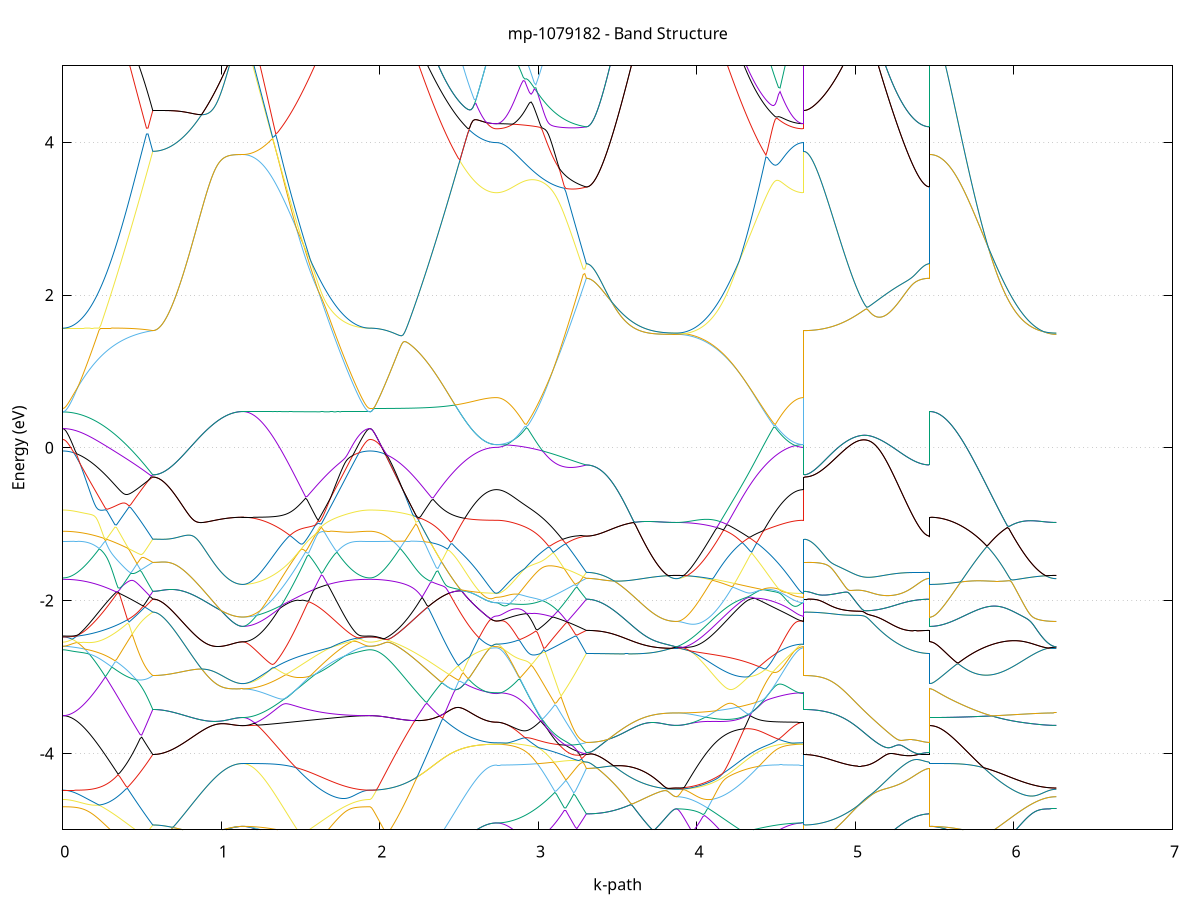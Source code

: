 set title 'mp-1079182 - Band Structure'
set xlabel 'k-path'
set ylabel 'Energy (eV)'
set grid y
set yrange [-5:5]
set terminal png size 800,600
set output 'mp-1079182_bands_gnuplot.png'
plot '-' using 1:2 with lines notitle, '-' using 1:2 with lines notitle, '-' using 1:2 with lines notitle, '-' using 1:2 with lines notitle, '-' using 1:2 with lines notitle, '-' using 1:2 with lines notitle, '-' using 1:2 with lines notitle, '-' using 1:2 with lines notitle, '-' using 1:2 with lines notitle, '-' using 1:2 with lines notitle, '-' using 1:2 with lines notitle, '-' using 1:2 with lines notitle, '-' using 1:2 with lines notitle, '-' using 1:2 with lines notitle, '-' using 1:2 with lines notitle, '-' using 1:2 with lines notitle, '-' using 1:2 with lines notitle, '-' using 1:2 with lines notitle, '-' using 1:2 with lines notitle, '-' using 1:2 with lines notitle, '-' using 1:2 with lines notitle, '-' using 1:2 with lines notitle, '-' using 1:2 with lines notitle, '-' using 1:2 with lines notitle, '-' using 1:2 with lines notitle, '-' using 1:2 with lines notitle, '-' using 1:2 with lines notitle, '-' using 1:2 with lines notitle, '-' using 1:2 with lines notitle, '-' using 1:2 with lines notitle, '-' using 1:2 with lines notitle, '-' using 1:2 with lines notitle, '-' using 1:2 with lines notitle, '-' using 1:2 with lines notitle, '-' using 1:2 with lines notitle, '-' using 1:2 with lines notitle, '-' using 1:2 with lines notitle, '-' using 1:2 with lines notitle, '-' using 1:2 with lines notitle, '-' using 1:2 with lines notitle, '-' using 1:2 with lines notitle, '-' using 1:2 with lines notitle, '-' using 1:2 with lines notitle, '-' using 1:2 with lines notitle, '-' using 1:2 with lines notitle, '-' using 1:2 with lines notitle, '-' using 1:2 with lines notitle, '-' using 1:2 with lines notitle, '-' using 1:2 with lines notitle, '-' using 1:2 with lines notitle, '-' using 1:2 with lines notitle, '-' using 1:2 with lines notitle, '-' using 1:2 with lines notitle, '-' using 1:2 with lines notitle, '-' using 1:2 with lines notitle, '-' using 1:2 with lines notitle, '-' using 1:2 with lines notitle, '-' using 1:2 with lines notitle, '-' using 1:2 with lines notitle, '-' using 1:2 with lines notitle, '-' using 1:2 with lines notitle, '-' using 1:2 with lines notitle, '-' using 1:2 with lines notitle, '-' using 1:2 with lines notitle
0.000000 -10.548488
0.009959 -10.547988
0.019917 -10.546588
0.029876 -10.544188
0.039835 -10.540888
0.049793 -10.536588
0.059752 -10.531388
0.069711 -10.525188
0.079669 -10.518088
0.089628 -10.510088
0.099587 -10.501088
0.109545 -10.491088
0.119504 -10.480288
0.129463 -10.468488
0.139421 -10.455688
0.149380 -10.442088
0.159339 -10.427488
0.169297 -10.411988
0.179256 -10.395588
0.189215 -10.378188
0.199173 -10.359988
0.209132 -10.340888
0.219091 -10.320788
0.229049 -10.299888
0.239008 -10.277988
0.248967 -10.255288
0.258925 -10.231688
0.268884 -10.207188
0.278843 -10.181888
0.288801 -10.155688
0.298760 -10.128688
0.308719 -10.100788
0.318677 -10.071988
0.328636 -10.042488
0.338595 -10.012088
0.348554 -9.980888
0.358512 -9.948788
0.368471 -9.915988
0.378430 -9.882388
0.388388 -9.847988
0.398347 -9.812788
0.408306 -9.776888
0.418264 -9.740188
0.428223 -9.702688
0.438182 -9.664488
0.448140 -9.625588
0.458099 -9.585988
0.468058 -9.545688
0.478016 -9.504688
0.487975 -9.462988
0.497934 -9.420588
0.507892 -9.377588
0.517851 -9.333988
0.527810 -9.289688
0.537768 -9.244788
0.547727 -9.199288
0.557686 -9.153188
0.567644 -9.106488
0.567644 -9.106488
0.577603 -9.106088
0.587562 -9.104788
0.597520 -9.102688
0.607479 -9.099688
0.617438 -9.095788
0.627396 -9.091088
0.637355 -9.085488
0.647314 -9.079088
0.657272 -9.071788
0.667231 -9.063688
0.677190 -9.054788
0.687148 -9.044988
0.697107 -9.034388
0.707066 -9.022888
0.717024 -9.010588
0.726983 -8.997588
0.736942 -8.983688
0.746900 -8.968988
0.756859 -8.953488
0.766818 -8.937188
0.776776 -8.920088
0.786735 -8.902188
0.796694 -8.883588
0.806652 -8.864188
0.816611 -8.844088
0.826570 -8.823188
0.836528 -8.801588
0.846487 -8.779188
0.856446 -8.756188
0.866404 -8.732388
0.876363 -8.707988
0.886322 -8.682888
0.896280 -8.657088
0.906239 -8.630588
0.916198 -8.603488
0.926156 -8.575788
0.936115 -8.547488
0.946074 -8.518488
0.956032 -8.488988
0.965991 -8.458888
0.975950 -8.428188
0.985908 -8.396988
0.995867 -8.365188
1.005826 -8.332988
1.015785 -8.300188
1.025743 -8.266988
1.035702 -8.233288
1.045661 -8.199188
1.055619 -8.164588
1.065578 -8.129688
1.075537 -8.094388
1.085495 -8.058788
1.095454 -8.022988
1.105413 -7.987088
1.115371 -7.951388
1.125330 -7.917388
1.135289 -7.896788
1.135289 -7.896788
1.145199 -7.931188
1.155110 -7.981888
1.165021 -8.034288
1.174932 -8.087088
1.184842 -8.140188
1.194753 -8.193288
1.204664 -8.246288
1.214575 -8.299288
1.224485 -8.352188
1.234396 -8.404888
1.244307 -8.457388
1.254217 -8.509588
1.264128 -8.561588
1.274039 -8.613288
1.283950 -8.664688
1.293860 -8.715688
1.303771 -8.766288
1.313682 -8.816588
1.323593 -8.866388
1.333503 -8.915688
1.343414 -8.964588
1.353325 -9.012988
1.363236 -9.060888
1.373146 -9.108188
1.383057 -9.154988
1.392968 -9.201188
1.402879 -9.246788
1.412789 -9.291888
1.422700 -9.336288
1.432611 -9.380088
1.442522 -9.423188
1.452432 -9.465688
1.462343 -9.507488
1.472254 -9.548588
1.482165 -9.588988
1.492075 -9.628588
1.501986 -9.667588
1.511897 -9.705788
1.521808 -9.743288
1.531718 -9.779988
1.541629 -9.815988
1.551540 -9.851088
1.561451 -9.885488
1.571361 -9.919088
1.581272 -9.951888
1.591183 -9.983888
1.601094 -10.014988
1.611004 -10.045388
1.620915 -10.074888
1.630826 -10.103488
1.640736 -10.131288
1.650647 -10.158288
1.660558 -10.184388
1.670469 -10.209588
1.680379 -10.233988
1.690290 -10.257388
1.700201 -10.279988
1.710112 -10.301688
1.720022 -10.322588
1.729933 -10.342488
1.739844 -10.361488
1.749755 -10.379588
1.759665 -10.396888
1.769576 -10.413188
1.779487 -10.428488
1.789398 -10.442988
1.799308 -10.456588
1.809219 -10.469188
1.819130 -10.480888
1.829041 -10.491688
1.838951 -10.501488
1.848862 -10.510388
1.858773 -10.518388
1.868684 -10.525388
1.878594 -10.531588
1.888505 -10.536688
1.898416 -10.540988
1.908327 -10.544188
1.918237 -10.546588
1.928148 -10.547988
1.938059 -10.548488
1.938059 -10.548488
1.948021 -10.547988
1.957984 -10.546588
1.967946 -10.544188
1.977909 -10.540888
1.987872 -10.536588
1.997834 -10.531388
2.007797 -10.525188
2.017759 -10.517988
2.027722 -10.509988
2.037684 -10.500888
2.047647 -10.490988
2.057609 -10.480088
2.067572 -10.468188
2.077534 -10.455488
2.087497 -10.441688
2.097460 -10.427088
2.107422 -10.411488
2.117385 -10.394988
2.127347 -10.377588
2.137310 -10.359288
2.147272 -10.339988
2.157235 -10.319888
2.167197 -10.298788
2.177160 -10.276788
2.187123 -10.253888
2.197085 -10.230188
2.207048 -10.205488
2.217010 -10.179988
2.226973 -10.153588
2.236935 -10.126288
2.246898 -10.098188
2.256860 -10.069188
2.266823 -10.039388
2.276785 -10.008688
2.286748 -9.977188
2.296711 -9.944788
2.306673 -9.911588
2.316636 -9.877688
2.326598 -9.842888
2.336561 -9.807288
2.346523 -9.770888
2.356486 -9.733788
2.366448 -9.695888
2.376411 -9.657188
2.386374 -9.617788
2.396336 -9.577688
2.406299 -9.536888
2.416261 -9.495288
2.426224 -9.453088
2.436186 -9.410088
2.446149 -9.366488
2.456111 -9.322288
2.466074 -9.277388
2.476036 -9.231888
2.485999 -9.185788
2.495962 -9.139088
2.505924 -9.091788
2.515887 -9.043988
2.525849 -8.995688
2.535812 -8.946788
2.545774 -8.897488
2.555737 -8.847688
2.565699 -8.797388
2.575662 -8.746688
2.585625 -8.695588
2.595587 -8.644188
2.605550 -8.592388
2.615512 -8.540288
2.625475 -8.487888
2.635437 -8.435288
2.645400 -8.382388
2.655362 -8.329288
2.665325 -8.276188
2.675287 -8.222888
2.685250 -8.169488
2.695213 -8.116088
2.705175 -8.062888
2.715138 -8.009888
2.725100 -7.957888
2.735063 -7.919288
2.735063 -7.919288
2.745021 -7.918888
2.754980 -7.917588
2.764939 -7.915388
2.774897 -7.912288
2.784856 -7.908388
2.794815 -7.903688
2.804773 -7.897988
2.814732 -7.891488
2.824691 -7.884188
2.834649 -7.876088
2.844608 -7.867088
2.854567 -7.857288
2.864525 -7.846688
2.874484 -7.835288
2.884443 -7.823188
2.894401 -7.814888
2.904360 -7.806188
2.914319 -7.797088
2.924278 -7.787488
2.934236 -7.777488
2.944195 -7.767088
2.954154 -7.756288
2.964112 -7.745088
2.974071 -7.733588
2.984030 -7.721788
2.993988 -7.709588
3.003947 -7.697088
3.013906 -7.684388
3.023864 -7.671388
3.033823 -7.658188
3.043782 -7.644888
3.053740 -7.631288
3.063699 -7.617688
3.073658 -7.603988
3.083616 -7.590188
3.093575 -7.576388
3.103534 -7.562588
3.113492 -7.548888
3.123451 -7.535388
3.133410 -7.521988
3.143368 -7.508788
3.153327 -7.495888
3.163286 -7.483288
3.173244 -7.470988
3.183203 -7.459188
3.193162 -7.447888
3.203120 -7.437088
3.213079 -7.426888
3.223038 -7.417388
3.232996 -7.408588
3.242955 -7.400488
3.252914 -7.393288
3.262872 -7.386988
3.272831 -7.381588
3.282790 -7.377188
3.292748 -7.373788
3.302707 -7.371388
3.302707 -7.371388
3.312666 -7.370988
3.322624 -7.369988
3.332583 -7.368288
3.342542 -7.365888
3.352500 -7.362888
3.362459 -7.359088
3.372418 -7.354688
3.382376 -7.349588
3.392335 -7.343888
3.402294 -7.337488
3.412252 -7.330388
3.422211 -7.322588
3.432170 -7.314188
3.442128 -7.305188
3.452087 -7.295488
3.462046 -7.285188
3.472004 -7.274288
3.481963 -7.262688
3.491922 -7.250488
3.501880 -7.237688
3.511839 -7.224388
3.521798 -7.210388
3.531756 -7.195888
3.541715 -7.180788
3.551674 -7.165188
3.561632 -7.148988
3.571591 -7.132288
3.581550 -7.115088
3.591508 -7.097388
3.601467 -7.079188
3.611426 -7.060588
3.621385 -7.041588
3.631343 -7.022088
3.641302 -7.002288
3.651261 -6.982088
3.661219 -6.961588
3.671178 -6.940788
3.681137 -6.919688
3.691095 -6.898488
3.701054 -6.876988
3.711013 -6.855388
3.720971 -6.833688
3.730930 -6.812088
3.740889 -6.790388
3.750847 -6.768988
3.760806 -6.747688
3.770765 -6.726788
3.780723 -6.706288
3.790682 -6.686488
3.800641 -6.667588
3.810599 -6.649788
3.820558 -6.633388
3.830517 -6.618788
3.840475 -6.606588
3.850434 -6.597288
3.860393 -6.591388
3.870351 -6.589388
3.870351 -6.589388
3.880262 -6.592288
3.890173 -6.600488
3.900084 -6.613288
3.909994 -6.629388
3.919905 -6.647988
3.929816 -6.668388
3.939727 -6.690088
3.949637 -6.712688
3.959548 -6.735888
3.969459 -6.759588
3.979369 -6.783688
3.989280 -6.807988
3.999191 -6.832388
4.009102 -6.856988
4.019012 -6.881588
4.028923 -6.906288
4.038834 -6.930988
4.048745 -6.955588
4.058655 -6.980088
4.068566 -7.004588
4.078477 -7.028988
4.088388 -7.053188
4.098298 -7.077288
4.108209 -7.101188
4.118120 -7.124988
4.128031 -7.148588
4.137941 -7.171988
4.147852 -7.195088
4.157763 -7.218088
4.167674 -7.240788
4.177584 -7.263288
4.187495 -7.285488
4.197406 -7.307388
4.207317 -7.329088
4.217227 -7.350488
4.227138 -7.371588
4.237049 -7.392288
4.246960 -7.412788
4.256870 -7.432888
4.266781 -7.452688
4.276692 -7.472088
4.286603 -7.491188
4.296513 -7.509888
4.306424 -7.528288
4.316335 -7.546188
4.326246 -7.563788
4.336156 -7.580988
4.346067 -7.597788
4.355978 -7.614188
4.365889 -7.630088
4.375799 -7.645588
4.385710 -7.660688
4.395621 -7.675388
4.405531 -7.689588
4.415442 -7.703288
4.425353 -7.716588
4.435264 -7.729388
4.445174 -7.741788
4.455085 -7.753588
4.464996 -7.764988
4.474907 -7.775888
4.484817 -7.786288
4.494728 -7.796188
4.504639 -7.805588
4.514550 -7.814488
4.524460 -7.822888
4.534371 -7.835088
4.544282 -7.846688
4.554193 -7.857288
4.564103 -7.867188
4.574014 -7.876188
4.583925 -7.884388
4.593836 -7.891688
4.603746 -7.898188
4.613657 -7.903788
4.623568 -7.908488
4.633479 -7.912388
4.643389 -7.915388
4.653300 -7.917588
4.663211 -7.918888
4.673122 -7.919288
4.673122 -9.106488
4.683084 -9.106188
4.693047 -9.105088
4.703009 -9.103188
4.712972 -9.100588
4.722934 -9.097288
4.732897 -9.093288
4.742859 -9.088488
4.752822 -9.082888
4.762784 -9.076688
4.772747 -9.069688
4.782710 -9.061988
4.792672 -9.053488
4.802635 -9.044388
4.812597 -9.034488
4.822560 -9.023888
4.832522 -9.012488
4.842485 -9.000488
4.852447 -8.987788
4.862410 -8.974388
4.872373 -8.960188
4.882335 -8.945388
4.892298 -8.929888
4.902260 -8.913688
4.912223 -8.896788
4.922185 -8.879188
4.932148 -8.860988
4.942110 -8.842088
4.952073 -8.822588
4.962035 -8.802388
4.971998 -8.781588
4.981961 -8.760088
4.991923 -8.737988
5.001886 -8.715288
5.011848 -8.691988
5.021811 -8.668088
5.031773 -8.643588
5.041736 -8.618488
5.051698 -8.592788
5.061661 -8.566588
5.071624 -8.539788
5.081586 -8.512488
5.091549 -8.484688
5.101511 -8.456288
5.111474 -8.427488
5.121436 -8.398088
5.131399 -8.368288
5.141361 -8.338088
5.151324 -8.307388
5.161286 -8.276188
5.171249 -8.244688
5.181212 -8.212788
5.191174 -8.180488
5.201137 -8.147888
5.211099 -8.114888
5.221062 -8.081688
5.231024 -8.048188
5.240987 -8.014388
5.250949 -7.980388
5.260912 -7.946288
5.270875 -7.912088
5.280837 -7.877688
5.290800 -7.843288
5.300762 -7.808988
5.310725 -7.774688
5.320687 -7.740488
5.330650 -7.706588
5.340612 -7.672888
5.350575 -7.639688
5.360537 -7.607088
5.370500 -7.575188
5.380463 -7.544188
5.390425 -7.514288
5.400388 -7.485888
5.410350 -7.459388
5.420313 -7.435188
5.430275 -7.413788
5.440238 -7.396088
5.450200 -7.382688
5.460163 -7.374188
5.470125 -7.371388
5.470125 -7.896788
5.480088 -7.896288
5.490051 -7.894988
5.500013 -7.892788
5.509976 -7.889788
5.519938 -7.885888
5.529901 -7.881088
5.539863 -7.875388
5.549826 -7.868888
5.559788 -7.861488
5.569751 -7.853288
5.579714 -7.844188
5.589676 -7.834288
5.599639 -7.823488
5.609601 -7.811888
5.619564 -7.799488
5.629526 -7.786288
5.639489 -7.772188
5.649451 -7.761988
5.659414 -7.752188
5.669376 -7.741788
5.679339 -7.730888
5.689302 -7.719588
5.699264 -7.707788
5.709227 -7.695488
5.719189 -7.682688
5.729152 -7.669388
5.739114 -7.655688
5.749077 -7.641488
5.759039 -7.626888
5.769002 -7.611788
5.778965 -7.596288
5.788927 -7.580388
5.798890 -7.564088
5.808852 -7.547288
5.818815 -7.530088
5.828777 -7.512588
5.838740 -7.494588
5.848702 -7.476288
5.858665 -7.457588
5.868627 -7.438488
5.878590 -7.419088
5.888553 -7.399288
5.898515 -7.379288
5.908478 -7.358788
5.918440 -7.338088
5.928403 -7.317088
5.938365 -7.295688
5.948328 -7.274088
5.958290 -7.252188
5.968253 -7.230088
5.978215 -7.207688
5.988178 -7.185088
5.998141 -7.162188
6.008103 -7.139188
6.018066 -7.115888
6.028028 -7.092388
6.037991 -7.068788
6.047953 -7.044988
6.057916 -7.021088
6.067878 -6.996988
6.077841 -6.972888
6.087804 -6.948688
6.097766 -6.924388
6.107729 -6.899988
6.117691 -6.875688
6.127654 -6.851388
6.137616 -6.827088
6.147579 -6.802988
6.157541 -6.778988
6.167504 -6.755388
6.177466 -6.731988
6.187429 -6.709188
6.197392 -6.687088
6.207354 -6.665888
6.217317 -6.645988
6.227279 -6.627888
6.237242 -6.612288
6.247204 -6.599988
6.257167 -6.592088
6.267129 -6.589388
e
0.000000 -7.160188
0.009959 -7.159888
0.019917 -7.158888
0.029876 -7.157388
0.039835 -7.155288
0.049793 -7.152588
0.059752 -7.149188
0.069711 -7.145288
0.079669 -7.140688
0.089628 -7.135588
0.099587 -7.129788
0.109545 -7.123488
0.119504 -7.116588
0.129463 -7.108988
0.139421 -7.100888
0.149380 -7.092288
0.159339 -7.082988
0.169297 -7.073088
0.179256 -7.115388
0.189215 -7.160388
0.199173 -7.206588
0.209132 -7.253688
0.219091 -7.301788
0.229049 -7.350688
0.239008 -7.400388
0.248967 -7.450788
0.258925 -7.501788
0.268884 -7.553288
0.278843 -7.605288
0.288801 -7.657588
0.298760 -7.710288
0.308719 -7.763288
0.318677 -7.816588
0.328636 -7.869988
0.338595 -7.923488
0.348554 -7.977088
0.358512 -8.030688
0.368471 -8.084388
0.378430 -8.137988
0.388388 -8.191488
0.398347 -8.244888
0.408306 -8.298088
0.418264 -8.351188
0.428223 -8.403988
0.438182 -8.456588
0.448140 -8.508988
0.458099 -8.560988
0.468058 -8.612688
0.478016 -8.663988
0.487975 -8.714988
0.497934 -8.765488
0.507892 -8.815688
0.517851 -8.865388
0.527810 -8.914588
0.537768 -8.963388
0.547727 -9.011588
0.557686 -9.059288
0.567644 -9.106488
0.567644 -9.106488
0.577603 -9.106088
0.587562 -9.104788
0.597520 -9.102688
0.607479 -9.099688
0.617438 -9.095788
0.627396 -9.091088
0.637355 -9.085488
0.647314 -9.079088
0.657272 -9.071788
0.667231 -9.063688
0.677190 -9.054788
0.687148 -9.044988
0.697107 -9.034388
0.707066 -9.022888
0.717024 -9.010588
0.726983 -8.997588
0.736942 -8.983688
0.746900 -8.968988
0.756859 -8.953488
0.766818 -8.937188
0.776776 -8.920088
0.786735 -8.902188
0.796694 -8.883588
0.806652 -8.864188
0.816611 -8.844088
0.826570 -8.823188
0.836528 -8.801588
0.846487 -8.779188
0.856446 -8.756188
0.866404 -8.732388
0.876363 -8.707988
0.886322 -8.682888
0.896280 -8.657088
0.906239 -8.630588
0.916198 -8.603488
0.926156 -8.575788
0.936115 -8.547488
0.946074 -8.518488
0.956032 -8.488988
0.965991 -8.458888
0.975950 -8.428188
0.985908 -8.396988
0.995867 -8.365188
1.005826 -8.332988
1.015785 -8.300188
1.025743 -8.266988
1.035702 -8.233288
1.045661 -8.199188
1.055619 -8.164588
1.065578 -8.129688
1.075537 -8.094388
1.085495 -8.058788
1.095454 -8.022988
1.105413 -7.987088
1.115371 -7.951388
1.125330 -7.917388
1.135289 -7.896788
1.135289 -7.896788
1.145199 -7.896288
1.155110 -7.894988
1.165021 -7.892888
1.174932 -7.889788
1.184842 -7.885888
1.194753 -7.881188
1.204664 -7.875588
1.214575 -7.869088
1.224485 -7.861788
1.234396 -7.853588
1.244307 -7.844588
1.254217 -7.834688
1.264128 -7.823988
1.274039 -7.812488
1.283950 -7.800088
1.293860 -7.786888
1.303771 -7.773488
1.313682 -7.764388
1.323593 -7.754788
1.333503 -7.744688
1.343414 -7.734188
1.353325 -7.723088
1.363236 -7.711588
1.373146 -7.699688
1.383057 -7.687288
1.392968 -7.674388
1.402879 -7.661088
1.412789 -7.647288
1.422700 -7.633088
1.432611 -7.618488
1.442522 -7.603388
1.452432 -7.587988
1.462343 -7.572088
1.472254 -7.555888
1.482165 -7.539288
1.492075 -7.522188
1.501986 -7.504888
1.511897 -7.487088
1.521808 -7.468988
1.531718 -7.450588
1.541629 -7.431888
1.551540 -7.412788
1.561451 -7.393388
1.571361 -7.373788
1.581272 -7.353788
1.591183 -7.333588
1.601094 -7.313188
1.611004 -7.292488
1.620915 -7.271588
1.630826 -7.250488
1.640736 -7.229188
1.650647 -7.207788
1.660558 -7.186288
1.670469 -7.164788
1.680379 -7.143388
1.690290 -7.122288
1.700201 -7.101788
1.710112 -7.082688
1.720022 -7.066788
1.729933 -7.057688
1.739844 -7.057188
1.749755 -7.062288
1.759665 -7.069788
1.769576 -7.078088
1.779487 -7.086588
1.789398 -7.094888
1.799308 -7.102888
1.809219 -7.110488
1.819130 -7.117688
1.829041 -7.124288
1.838951 -7.130388
1.848862 -7.135988
1.858773 -7.140988
1.868684 -7.145488
1.878594 -7.149388
1.888505 -7.152688
1.898416 -7.155388
1.908327 -7.157488
1.918237 -7.158988
1.928148 -7.159888
1.938059 -7.160188
1.938059 -7.160188
1.948021 -7.159788
1.957984 -7.158888
1.967946 -7.157288
1.977909 -7.155088
1.987872 -7.152188
1.997834 -7.148688
2.007797 -7.144588
2.017759 -7.139788
2.027722 -7.134488
2.037684 -7.128488
2.047647 -7.121888
2.057609 -7.114788
2.067572 -7.106988
2.077534 -7.098588
2.087497 -7.089688
2.097460 -7.080188
2.107422 -7.070188
2.117385 -7.059588
2.127347 -7.048488
2.137310 -7.036888
2.147272 -7.024788
2.157235 -7.012188
2.167197 -7.013688
2.177160 -7.037988
2.187123 -7.062288
2.197085 -7.086588
2.207048 -7.110788
2.217010 -7.134888
2.226973 -7.158988
2.236935 -7.182788
2.246898 -7.206388
2.256860 -7.229888
2.266823 -7.253088
2.276785 -7.275988
2.286748 -7.298588
2.296711 -7.320888
2.306673 -7.342888
2.316636 -7.364588
2.326598 -7.385788
2.336561 -7.406688
2.346523 -7.427188
2.356486 -7.447288
2.366448 -7.466988
2.376411 -7.486288
2.386374 -7.505188
2.396336 -7.523488
2.406299 -7.541488
2.416261 -7.558988
2.426224 -7.575988
2.436186 -7.592488
2.446149 -7.608488
2.456111 -7.624088
2.466074 -7.639088
2.476036 -7.653588
2.485999 -7.667688
2.495962 -7.681188
2.505924 -7.694188
2.515887 -7.706688
2.525849 -7.718588
2.535812 -7.729988
2.545774 -7.740888
2.555737 -7.751288
2.565699 -7.761088
2.575662 -7.770288
2.585625 -7.778988
2.595587 -7.787188
2.605550 -7.794788
2.615512 -7.801888
2.625475 -7.808388
2.635437 -7.814288
2.645400 -7.819688
2.655362 -7.824488
2.665325 -7.828788
2.675287 -7.832388
2.685250 -7.835588
2.695213 -7.838088
2.705175 -7.840088
2.715138 -7.841488
2.725100 -7.845888
2.735063 -7.884288
2.735063 -7.884288
2.745021 -7.883988
2.754980 -7.883188
2.764939 -7.881788
2.774897 -7.879788
2.784856 -7.877388
2.794815 -7.874288
2.804773 -7.870688
2.814732 -7.866588
2.824691 -7.861888
2.834649 -7.856688
2.844608 -7.850988
2.854567 -7.844788
2.864525 -7.837988
2.874484 -7.830788
2.884443 -7.823088
2.894401 -7.810288
2.904360 -7.796688
2.914319 -7.782288
2.924278 -7.767288
2.934236 -7.751488
2.944195 -7.735088
2.954154 -7.718088
2.964112 -7.701188
2.974071 -7.689488
2.984030 -7.677488
2.993988 -7.665188
3.003947 -7.652588
3.013906 -7.639688
3.023864 -7.626688
3.033823 -7.613388
3.043782 -7.599988
3.053740 -7.586488
3.063699 -7.572888
3.073658 -7.559288
3.083616 -7.545688
3.093575 -7.532288
3.103534 -7.518888
3.113492 -7.505688
3.123451 -7.492688
3.133410 -7.480088
3.143368 -7.467788
3.153327 -7.455988
3.163286 -7.444588
3.173244 -7.433888
3.183203 -7.423688
3.193162 -7.414288
3.203120 -7.405588
3.213079 -7.397688
3.223038 -7.390688
3.232996 -7.384688
3.242955 -7.379588
3.252914 -7.375588
3.262872 -7.372588
3.272831 -7.370688
3.282790 -7.369788
3.292748 -7.370088
3.302707 -7.371388
3.302707 -7.371388
3.312666 -7.370988
3.322624 -7.369988
3.332583 -7.368288
3.342542 -7.365888
3.352500 -7.362888
3.362459 -7.359088
3.372418 -7.354688
3.382376 -7.349588
3.392335 -7.343888
3.402294 -7.337488
3.412252 -7.330388
3.422211 -7.322588
3.432170 -7.314188
3.442128 -7.305188
3.452087 -7.295488
3.462046 -7.285188
3.472004 -7.274288
3.481963 -7.262688
3.491922 -7.250488
3.501880 -7.237688
3.511839 -7.224388
3.521798 -7.210388
3.531756 -7.195888
3.541715 -7.180788
3.551674 -7.165188
3.561632 -7.148988
3.571591 -7.132288
3.581550 -7.115088
3.591508 -7.097388
3.601467 -7.079188
3.611426 -7.060588
3.621385 -7.041588
3.631343 -7.022088
3.641302 -7.002288
3.651261 -6.982088
3.661219 -6.961588
3.671178 -6.940788
3.681137 -6.919688
3.691095 -6.898488
3.701054 -6.876988
3.711013 -6.855388
3.720971 -6.833688
3.730930 -6.812088
3.740889 -6.790388
3.750847 -6.768988
3.760806 -6.747688
3.770765 -6.726788
3.780723 -6.706288
3.790682 -6.686488
3.800641 -6.667588
3.810599 -6.649788
3.820558 -6.633388
3.830517 -6.618788
3.840475 -6.606588
3.850434 -6.597288
3.860393 -6.591388
3.870351 -6.589388
3.870351 -6.589388
3.880262 -6.590488
3.890173 -6.593688
3.900084 -6.599088
3.909994 -6.606588
3.919905 -6.615988
3.929816 -6.627288
3.939727 -6.640388
3.949637 -6.654988
3.959548 -6.671188
3.969459 -6.688688
3.979369 -6.707288
3.989280 -6.727088
3.999191 -6.747788
4.009102 -6.769388
4.019012 -6.791588
4.028923 -6.814488
4.038834 -6.837888
4.048745 -6.861788
4.058655 -6.885988
4.068566 -6.910388
4.078477 -6.935088
4.088388 -6.959988
4.098298 -6.984888
4.108209 -7.009888
4.118120 -7.034888
4.128031 -7.059788
4.137941 -7.084688
4.147852 -7.109388
4.157763 -7.133988
4.167674 -7.158388
4.177584 -7.182588
4.187495 -7.206588
4.197406 -7.230288
4.207317 -7.253688
4.217227 -7.276788
4.227138 -7.299688
4.237049 -7.322088
4.246960 -7.344288
4.256870 -7.365988
4.266781 -7.387388
4.276692 -7.408388
4.286603 -7.428988
4.296513 -7.449088
4.306424 -7.468888
4.316335 -7.488188
4.326246 -7.506988
4.336156 -7.525388
4.346067 -7.543388
4.355978 -7.560788
4.365889 -7.577788
4.375799 -7.594288
4.385710 -7.610288
4.395621 -7.625788
4.405531 -7.640788
4.415442 -7.655288
4.425353 -7.669188
4.435264 -7.682688
4.445174 -7.695588
4.455085 -7.713988
4.464996 -7.731888
4.474907 -7.748988
4.484817 -7.765288
4.494728 -7.780888
4.504639 -7.795688
4.514550 -7.809588
4.524460 -7.822788
4.534371 -7.830688
4.544282 -7.837988
4.554193 -7.844788
4.564103 -7.851088
4.574014 -7.856788
4.583925 -7.861988
4.593836 -7.866688
4.603746 -7.870788
4.613657 -7.874388
4.623568 -7.877388
4.633479 -7.879888
4.643389 -7.881788
4.653300 -7.883188
4.663211 -7.883988
4.673122 -7.884288
4.673122 -9.106488
4.683084 -9.106188
4.693047 -9.105088
4.703009 -9.103188
4.712972 -9.100588
4.722934 -9.097288
4.732897 -9.093288
4.742859 -9.088488
4.752822 -9.082888
4.762784 -9.076688
4.772747 -9.069688
4.782710 -9.061988
4.792672 -9.053488
4.802635 -9.044388
4.812597 -9.034488
4.822560 -9.023888
4.832522 -9.012488
4.842485 -9.000488
4.852447 -8.987788
4.862410 -8.974288
4.872373 -8.960188
4.882335 -8.945388
4.892298 -8.929888
4.902260 -8.913688
4.912223 -8.896788
4.922185 -8.879188
4.932148 -8.860988
4.942110 -8.842088
4.952073 -8.822588
4.962035 -8.802388
4.971998 -8.781588
4.981961 -8.760088
4.991923 -8.737988
5.001886 -8.715288
5.011848 -8.691988
5.021811 -8.668088
5.031773 -8.643588
5.041736 -8.618488
5.051698 -8.592788
5.061661 -8.566588
5.071624 -8.539788
5.081586 -8.512488
5.091549 -8.484688
5.101511 -8.456288
5.111474 -8.427488
5.121436 -8.398088
5.131399 -8.368288
5.141361 -8.338088
5.151324 -8.307388
5.161286 -8.276188
5.171249 -8.244688
5.181212 -8.212788
5.191174 -8.180488
5.201137 -8.147888
5.211099 -8.114888
5.221062 -8.081688
5.231024 -8.048188
5.240987 -8.014388
5.250949 -7.980388
5.260912 -7.946288
5.270875 -7.912088
5.280837 -7.877688
5.290800 -7.843288
5.300762 -7.808988
5.310725 -7.774688
5.320687 -7.740488
5.330650 -7.706488
5.340612 -7.672888
5.350575 -7.639688
5.360537 -7.607088
5.370500 -7.575188
5.380463 -7.544188
5.390425 -7.514288
5.400388 -7.485888
5.410350 -7.459388
5.420313 -7.435188
5.430275 -7.413788
5.440238 -7.396088
5.450200 -7.382688
5.460163 -7.374188
5.470125 -7.371388
5.470125 -7.896788
5.480088 -7.896288
5.490051 -7.894988
5.500013 -7.892788
5.509976 -7.889788
5.519938 -7.885888
5.529901 -7.881088
5.539863 -7.875388
5.549826 -7.868888
5.559788 -7.861488
5.569751 -7.853288
5.579714 -7.844188
5.589676 -7.834288
5.599639 -7.823488
5.609601 -7.811888
5.619564 -7.799488
5.629526 -7.786288
5.639489 -7.772188
5.649451 -7.761988
5.659414 -7.752188
5.669376 -7.741788
5.679339 -7.730888
5.689302 -7.719588
5.699264 -7.707788
5.709227 -7.695488
5.719189 -7.682688
5.729152 -7.669388
5.739114 -7.655688
5.749077 -7.641488
5.759039 -7.626888
5.769002 -7.611788
5.778965 -7.596288
5.788927 -7.580388
5.798890 -7.564088
5.808852 -7.547288
5.818815 -7.530088
5.828777 -7.512588
5.838740 -7.494588
5.848702 -7.476288
5.858665 -7.457588
5.868627 -7.438488
5.878590 -7.419088
5.888553 -7.399288
5.898515 -7.379288
5.908478 -7.358788
5.918440 -7.338088
5.928403 -7.317088
5.938365 -7.295688
5.948328 -7.274088
5.958290 -7.252188
5.968253 -7.230088
5.978215 -7.207688
5.988178 -7.185088
5.998141 -7.162188
6.008103 -7.139188
6.018066 -7.115888
6.028028 -7.092388
6.037991 -7.068788
6.047953 -7.044988
6.057916 -7.021088
6.067878 -6.996988
6.077841 -6.972888
6.087804 -6.948688
6.097766 -6.924388
6.107729 -6.899988
6.117691 -6.875688
6.127654 -6.851388
6.137616 -6.827088
6.147579 -6.802988
6.157541 -6.778988
6.167504 -6.755388
6.177466 -6.731988
6.187429 -6.709188
6.197392 -6.687088
6.207354 -6.665888
6.217317 -6.645988
6.227279 -6.627888
6.237242 -6.612288
6.247204 -6.599988
6.257167 -6.592088
6.267129 -6.589388
e
0.000000 -6.640588
0.009959 -6.642488
0.019917 -6.648088
0.029876 -6.657288
0.039835 -6.669888
0.049793 -6.685888
0.059752 -6.704988
0.069711 -6.726988
0.079669 -6.751788
0.089628 -6.779088
0.099587 -6.808788
0.109545 -6.840788
0.119504 -6.874788
0.129463 -6.910788
0.139421 -6.948588
0.149380 -6.988088
0.159339 -7.029088
0.169297 -7.071588
0.179256 -7.062688
0.189215 -7.051788
0.199173 -7.040188
0.209132 -7.028188
0.219091 -7.015488
0.229049 -7.002388
0.239008 -6.988688
0.248967 -6.974488
0.258925 -6.959788
0.268884 -6.944488
0.278843 -6.928788
0.288801 -6.912588
0.298760 -6.895988
0.308719 -6.878888
0.318677 -6.861288
0.328636 -6.843288
0.338595 -6.824888
0.348554 -6.806088
0.358512 -6.786888
0.368471 -6.767288
0.378430 -6.747388
0.388388 -6.727188
0.398347 -6.706688
0.408306 -6.685888
0.418264 -6.664788
0.428223 -6.643388
0.438182 -6.621888
0.448140 -6.600188
0.458099 -6.578388
0.468058 -6.556388
0.478016 -6.534388
0.487975 -6.512288
0.497934 -6.490288
0.507892 -6.468188
0.517851 -6.446288
0.527810 -6.424588
0.537768 -6.402988
0.547727 -6.381688
0.557686 -6.360688
0.567644 -6.340088
0.567644 -6.340088
0.577603 -6.340388
0.587562 -6.341288
0.597520 -6.342788
0.607479 -6.344888
0.617438 -6.347788
0.627396 -6.351388
0.637355 -6.355988
0.647314 -6.361488
0.657272 -6.368088
0.667231 -6.375888
0.677190 -6.385088
0.687148 -6.395688
0.697107 -6.407888
0.707066 -6.421688
0.717024 -6.437188
0.726983 -6.454388
0.736942 -6.473288
0.746900 -6.493988
0.756859 -6.516188
0.766818 -6.540088
0.776776 -6.565488
0.786735 -6.592188
0.796694 -6.620288
0.806652 -6.649488
0.816611 -6.679788
0.826570 -6.711088
0.836528 -6.743288
0.846487 -6.776388
0.856446 -6.810188
0.866404 -6.844688
0.876363 -6.879788
0.886322 -6.915488
0.896280 -6.951588
0.906239 -6.988288
0.916198 -7.025288
0.926156 -7.062688
0.936115 -7.100388
0.946074 -7.138388
0.956032 -7.176588
0.965991 -7.215088
0.975950 -7.253688
0.985908 -7.292388
0.995867 -7.331288
1.005826 -7.370188
1.015785 -7.409188
1.025743 -7.448188
1.035702 -7.487188
1.045661 -7.526188
1.055619 -7.565088
1.065578 -7.603888
1.075537 -7.642488
1.085495 -7.680888
1.095454 -7.719088
1.105413 -7.756888
1.115371 -7.793888
1.125330 -7.828588
1.135289 -7.849488
1.135289 -7.849488
1.145199 -7.849188
1.155110 -7.848388
1.165021 -7.847088
1.174932 -7.845288
1.184842 -7.842888
1.194753 -7.839888
1.204664 -7.836488
1.214575 -7.832488
1.224485 -7.827988
1.234396 -7.822988
1.244307 -7.817488
1.254217 -7.811388
1.264128 -7.804788
1.274039 -7.797688
1.283950 -7.790088
1.293860 -7.781988
1.303771 -7.772888
1.313682 -7.758088
1.323593 -7.742488
1.333503 -7.726188
1.343414 -7.708988
1.353325 -7.691088
1.363236 -7.672388
1.373146 -7.652888
1.383057 -7.632788
1.392968 -7.611888
1.402879 -7.590288
1.412789 -7.567988
1.422700 -7.544988
1.432611 -7.521288
1.442522 -7.496988
1.452432 -7.472088
1.462343 -7.446588
1.472254 -7.420388
1.482165 -7.393688
1.492075 -7.366488
1.501986 -7.338688
1.511897 -7.310488
1.521808 -7.281688
1.531718 -7.252588
1.541629 -7.222988
1.551540 -7.192988
1.561451 -7.162688
1.571361 -7.132088
1.581272 -7.101188
1.591183 -7.070088
1.601094 -7.038788
1.611004 -7.007388
1.620915 -6.975788
1.630826 -6.944188
1.640736 -6.912588
1.650647 -6.914488
1.660558 -6.928888
1.670469 -6.942788
1.680379 -6.956088
1.690290 -6.968588
1.700201 -6.979988
1.710112 -6.989388
1.720022 -6.995088
1.729933 -6.993488
1.739844 -6.982888
1.749755 -6.965988
1.759665 -6.946288
1.769576 -6.925288
1.779487 -6.903688
1.789398 -6.881788
1.799308 -6.859788
1.809219 -6.837888
1.819130 -6.816188
1.829041 -6.794888
1.838951 -6.773888
1.848862 -6.753588
1.858773 -6.733888
1.868684 -6.715288
1.878594 -6.697888
1.888505 -6.681988
1.898416 -6.668088
1.908327 -6.656588
1.918237 -6.647888
1.928148 -6.642488
1.938059 -6.640588
1.938059 -6.640588
1.948021 -6.641588
1.957984 -6.644488
1.967946 -6.649288
1.977909 -6.655988
1.987872 -6.664488
1.997834 -6.674788
2.007797 -6.686588
2.017759 -6.699988
2.027722 -6.714888
2.037684 -6.731088
2.047647 -6.748388
2.057609 -6.766888
2.067572 -6.786388
2.077534 -6.806688
2.087497 -6.827788
2.097460 -6.849588
2.107422 -6.871988
2.117385 -6.894788
2.127347 -6.918088
2.137310 -6.941588
2.147272 -6.965488
2.157235 -6.989488
2.167197 -6.999188
2.177160 -6.985688
2.187123 -6.971888
2.197085 -6.957688
2.207048 -6.943088
2.217010 -6.928188
2.226973 -6.913088
2.236935 -6.897688
2.246898 -6.882188
2.256860 -6.866588
2.266823 -6.850888
2.276785 -6.835188
2.286748 -6.819688
2.296711 -6.804388
2.306673 -6.789388
2.316636 -6.774788
2.326598 -6.760888
2.336561 -6.747688
2.346523 -6.735488
2.356486 -6.724488
2.366448 -6.714988
2.376411 -6.707188
2.386374 -6.701388
2.396336 -6.697988
2.406299 -6.697088
2.416261 -6.698988
2.426224 -6.703988
2.436186 -6.712088
2.446149 -6.723488
2.456111 -6.738188
2.466074 -6.755888
2.476036 -6.776688
2.485999 -6.800388
2.495962 -6.826788
2.505924 -6.855588
2.515887 -6.886788
2.525849 -6.919988
2.535812 -6.955288
2.545774 -6.992388
2.555737 -7.031088
2.565699 -7.071388
2.575662 -7.113088
2.585625 -7.156188
2.595587 -7.200388
2.605550 -7.245788
2.615512 -7.292088
2.625475 -7.339488
2.635437 -7.387588
2.645400 -7.436588
2.655362 -7.486188
2.665325 -7.536488
2.675287 -7.587288
2.685250 -7.638588
2.695213 -7.690288
2.705175 -7.742288
2.715138 -7.794388
2.725100 -7.842388
2.735063 -7.842688
2.735063 -7.842688
2.745021 -7.842388
2.754980 -7.841488
2.764939 -7.840088
2.774897 -7.838088
2.784856 -7.835588
2.794815 -7.832488
2.804773 -7.828888
2.814732 -7.824688
2.824691 -7.819888
2.834649 -7.814588
2.844608 -7.808788
2.854567 -7.802488
2.864525 -7.795588
2.874484 -7.788288
2.884443 -7.780388
2.894401 -7.772088
2.904360 -7.763188
2.914319 -7.753988
2.924278 -7.744188
2.934236 -7.734088
2.944195 -7.723488
2.954154 -7.712588
2.964112 -7.700388
2.974071 -7.682188
2.984030 -7.663388
2.993988 -7.644088
3.003947 -7.624288
3.013906 -7.603888
3.023864 -7.583188
3.033823 -7.561988
3.043782 -7.540388
3.053740 -7.518488
3.063699 -7.496288
3.073658 -7.473788
3.083616 -7.450988
3.093575 -7.428088
3.103534 -7.404888
3.113492 -7.381688
3.123451 -7.358288
3.133410 -7.334788
3.143368 -7.311388
3.153327 -7.287888
3.163286 -7.264488
3.173244 -7.241188
3.183203 -7.217988
3.193162 -7.194888
3.203120 -7.171988
3.213079 -7.149388
3.223038 -7.126888
3.232996 -7.104788
3.242955 -7.082988
3.252914 -7.061488
3.262872 -7.040288
3.272831 -7.019488
3.282790 -6.999088
3.292748 -6.979088
3.302707 -6.959588
3.302707 -6.959588
3.312666 -6.959088
3.322624 -6.957788
3.332583 -6.955588
3.342542 -6.952488
3.352500 -6.948488
3.362459 -6.943688
3.372418 -6.937988
3.382376 -6.931388
3.392335 -6.923988
3.402294 -6.915788
3.412252 -6.906788
3.422211 -6.897088
3.432170 -6.886488
3.442128 -6.875188
3.452087 -6.863288
3.462046 -6.850588
3.472004 -6.837288
3.481963 -6.823388
3.491922 -6.808888
3.501880 -6.793888
3.511839 -6.778388
3.521798 -6.762388
3.531756 -6.745988
3.541715 -6.729188
3.551674 -6.712188
3.561632 -6.694888
3.571591 -6.677388
3.581550 -6.659788
3.591508 -6.642088
3.601467 -6.624388
3.611426 -6.606688
3.621385 -6.589188
3.631343 -6.571788
3.641302 -6.554688
3.651261 -6.537888
3.661219 -6.521488
3.671178 -6.505488
3.681137 -6.489988
3.691095 -6.474988
3.701054 -6.460588
3.711013 -6.446888
3.720971 -6.433788
3.730930 -6.421488
3.740889 -6.409988
3.750847 -6.399188
3.760806 -6.389188
3.770765 -6.380088
3.780723 -6.371788
3.790682 -6.364288
3.800641 -6.357788
3.810599 -6.352088
3.820558 -6.347188
3.830517 -6.343288
3.840475 -6.340188
3.850434 -6.339688
3.860393 -6.343988
3.870351 -6.345388
3.870351 -6.345388
3.880262 -6.345388
3.890173 -6.345388
3.900084 -6.345288
3.909994 -6.349888
3.919905 -6.357588
3.929816 -6.366888
3.939727 -6.377788
3.949637 -6.390288
3.959548 -6.404288
3.969459 -6.419888
3.979369 -6.436788
3.989280 -6.455088
3.999191 -6.474688
4.009102 -6.495588
4.019012 -6.517688
4.028923 -6.540788
4.038834 -6.564988
4.048745 -6.590188
4.058655 -6.616188
4.068566 -6.643088
4.078477 -6.670688
4.088388 -6.698988
4.098298 -6.727788
4.108209 -6.757188
4.118120 -6.786988
4.128031 -6.817288
4.137941 -6.847788
4.147852 -6.878588
4.157763 -6.909588
4.167674 -6.940688
4.177584 -6.971888
4.187495 -7.003088
4.197406 -7.034288
4.207317 -7.065388
4.217227 -7.096388
4.227138 -7.127288
4.237049 -7.157888
4.246960 -7.188188
4.256870 -7.218288
4.266781 -7.247988
4.276692 -7.277388
4.286603 -7.306388
4.296513 -7.334888
4.306424 -7.362988
4.316335 -7.390588
4.326246 -7.417688
4.336156 -7.444288
4.346067 -7.470288
4.355978 -7.495688
4.365889 -7.520488
4.375799 -7.544688
4.385710 -7.568288
4.395621 -7.591188
4.405531 -7.613388
4.415442 -7.634988
4.425353 -7.655788
4.435264 -7.675888
4.445174 -7.695288
4.455085 -7.707988
4.464996 -7.719888
4.474907 -7.731188
4.484817 -7.741988
4.494728 -7.752288
4.504639 -7.761988
4.514550 -7.771188
4.524460 -7.779788
4.534371 -7.787888
4.544282 -7.795388
4.554193 -7.802388
4.564103 -7.808788
4.574014 -7.814688
4.583925 -7.819988
4.593836 -7.824688
4.603746 -7.828888
4.613657 -7.832588
4.623568 -7.835688
4.633479 -7.838188
4.643389 -7.840088
4.653300 -7.841488
4.663211 -7.842388
4.673122 -7.842688
4.673122 -6.340088
4.683084 -6.340188
4.693047 -6.340488
4.703009 -6.340988
4.712972 -6.341688
4.722934 -6.342588
4.732897 -6.343688
4.742859 -6.344988
4.752822 -6.346588
4.762784 -6.348288
4.772747 -6.350288
4.782710 -6.352488
4.792672 -6.354988
4.802635 -6.357588
4.812597 -6.360588
4.822560 -6.363688
4.832522 -6.367088
4.842485 -6.370688
4.852447 -6.374588
4.862410 -6.378688
4.872373 -6.383088
4.882335 -6.387588
4.892298 -6.392388
4.902260 -6.397488
4.912223 -6.402688
4.922185 -6.408088
4.932148 -6.413788
4.942110 -6.419588
4.952073 -6.425588
4.962035 -6.431788
4.971998 -6.438088
4.981961 -6.444588
4.991923 -6.451188
5.001886 -6.457988
5.011848 -6.464888
5.021811 -6.471888
5.031773 -6.479088
5.041736 -6.486288
5.051698 -6.493688
5.061661 -6.501088
5.071624 -6.508688
5.081586 -6.516288
5.091549 -6.523988
5.101511 -6.531788
5.111474 -6.539688
5.121436 -6.547688
5.131399 -6.555788
5.141361 -6.564088
5.151324 -6.572388
5.161286 -6.580788
5.171249 -6.589388
5.181212 -6.598088
5.191174 -6.607088
5.201137 -6.616188
5.211099 -6.625488
5.221062 -6.634988
5.231024 -6.644788
5.240987 -6.654988
5.250949 -6.665388
5.260912 -6.676188
5.270875 -6.687488
5.280837 -6.699188
5.290800 -6.711388
5.300762 -6.724088
5.310725 -6.737388
5.320687 -6.751388
5.330650 -6.765888
5.340612 -6.781088
5.350575 -6.796788
5.360537 -6.813188
5.370500 -6.829988
5.380463 -6.847088
5.390425 -6.864488
5.400388 -6.881788
5.410350 -6.898588
5.420313 -6.914588
5.430275 -6.929188
5.440238 -6.941688
5.450200 -6.951288
5.460163 -6.957488
5.470125 -6.959588
5.470125 -7.849488
5.480088 -7.849188
5.490051 -7.848388
5.500013 -7.847088
5.509976 -7.845088
5.519938 -7.842688
5.529901 -7.839688
5.539863 -7.836088
5.549826 -7.832088
5.559788 -7.827388
5.569751 -7.822288
5.579714 -7.816588
5.589676 -7.810388
5.599639 -7.803588
5.609601 -7.796288
5.619564 -7.788488
5.629526 -7.780188
5.639489 -7.771388
5.649451 -7.757288
5.659414 -7.741588
5.669376 -7.725188
5.679339 -7.707888
5.689302 -7.689888
5.699264 -7.671088
5.709227 -7.651588
5.719189 -7.631388
5.729152 -7.610388
5.739114 -7.588688
5.749077 -7.566388
5.759039 -7.543288
5.769002 -7.519588
5.778965 -7.495288
5.788927 -7.470388
5.798890 -7.444788
5.808852 -7.418688
5.818815 -7.391988
5.828777 -7.364788
5.838740 -7.337088
5.848702 -7.308888
5.858665 -7.280288
5.868627 -7.251288
5.878590 -7.221788
5.888553 -7.192088
5.898515 -7.161988
5.908478 -7.131688
5.918440 -7.101088
5.928403 -7.070288
5.938365 -7.039388
5.948328 -7.008388
5.958290 -6.977388
5.968253 -6.946288
5.978215 -6.915388
5.988178 -6.884488
5.998141 -6.853888
6.008103 -6.823488
6.018066 -6.793388
6.028028 -6.763588
6.037991 -6.734388
6.047953 -6.705588
6.057916 -6.677388
6.067878 -6.649888
6.077841 -6.623188
6.087804 -6.597288
6.097766 -6.572188
6.107729 -6.548088
6.117691 -6.525088
6.127654 -6.503188
6.137616 -6.482488
6.147579 -6.462988
6.157541 -6.444788
6.167504 -6.428088
6.177466 -6.412688
6.187429 -6.398788
6.197392 -6.386488
6.207354 -6.375688
6.217317 -6.366488
6.227279 -6.358988
6.237242 -6.353088
6.247204 -6.348788
6.257167 -6.346288
6.267129 -6.345388
e
0.000000 -6.291888
0.009959 -6.291488
0.019917 -6.290188
0.029876 -6.288188
0.039835 -6.285288
0.049793 -6.281588
0.059752 -6.277088
0.069711 -6.272188
0.079669 -6.267188
0.089628 -6.261788
0.099587 -6.256188
0.109545 -6.250388
0.119504 -6.244488
0.129463 -6.238388
0.139421 -6.232188
0.149380 -6.225888
0.159339 -6.219388
0.169297 -6.212988
0.179256 -6.206388
0.189215 -6.199888
0.199173 -6.193288
0.209132 -6.186688
0.219091 -6.180188
0.229049 -6.173788
0.239008 -6.167388
0.248967 -6.161188
0.258925 -6.155188
0.268884 -6.149288
0.278843 -6.143788
0.288801 -6.138588
0.298760 -6.133688
0.308719 -6.129288
0.318677 -6.125288
0.328636 -6.121988
0.338595 -6.119188
0.348554 -6.117188
0.358512 -6.115988
0.368471 -6.115588
0.378430 -6.116188
0.388388 -6.117688
0.398347 -6.120388
0.408306 -6.124088
0.418264 -6.129088
0.428223 -6.135288
0.438182 -6.142788
0.448140 -6.151488
0.458099 -6.161488
0.468058 -6.172688
0.478016 -6.185088
0.487975 -6.198688
0.497934 -6.213388
0.507892 -6.229088
0.517851 -6.245688
0.527810 -6.263188
0.537768 -6.281388
0.547727 -6.300388
0.557686 -6.319988
0.567644 -6.340088
0.567644 -6.340088
0.577603 -6.340388
0.587562 -6.341288
0.597520 -6.342788
0.607479 -6.344888
0.617438 -6.347788
0.627396 -6.351388
0.637355 -6.355988
0.647314 -6.361488
0.657272 -6.368088
0.667231 -6.375888
0.677190 -6.385088
0.687148 -6.395688
0.697107 -6.407888
0.707066 -6.421688
0.717024 -6.437188
0.726983 -6.454388
0.736942 -6.473288
0.746900 -6.493988
0.756859 -6.516188
0.766818 -6.540088
0.776776 -6.565488
0.786735 -6.592188
0.796694 -6.620288
0.806652 -6.649488
0.816611 -6.679788
0.826570 -6.711088
0.836528 -6.743288
0.846487 -6.776388
0.856446 -6.810188
0.866404 -6.844688
0.876363 -6.879788
0.886322 -6.915488
0.896280 -6.951588
0.906239 -6.988288
0.916198 -7.025288
0.926156 -7.062688
0.936115 -7.100388
0.946074 -7.138388
0.956032 -7.176588
0.965991 -7.215088
0.975950 -7.253688
0.985908 -7.292388
0.995867 -7.331288
1.005826 -7.370188
1.015785 -7.409188
1.025743 -7.448188
1.035702 -7.487188
1.045661 -7.526188
1.055619 -7.565088
1.065578 -7.603888
1.075537 -7.642488
1.085495 -7.680888
1.095454 -7.719088
1.105413 -7.756888
1.115371 -7.793888
1.125330 -7.828588
1.135289 -7.849488
1.135289 -7.849488
1.145199 -7.815288
1.155110 -7.765088
1.165021 -7.713588
1.174932 -7.662088
1.184842 -7.610788
1.194753 -7.559788
1.204664 -7.509288
1.214575 -7.459388
1.224485 -7.409988
1.234396 -7.361388
1.244307 -7.313488
1.254217 -7.266488
1.264128 -7.220388
1.274039 -7.175288
1.283950 -7.131388
1.293860 -7.088588
1.303771 -7.047188
1.313682 -7.007088
1.323593 -6.968688
1.333503 -6.931888
1.343414 -6.896888
1.353325 -6.863888
1.363236 -6.833088
1.373146 -6.804688
1.383057 -6.778788
1.392968 -6.755588
1.402879 -6.735388
1.412789 -6.718188
1.422700 -6.704288
1.432611 -6.693688
1.442522 -6.686388
1.452432 -6.682188
1.462343 -6.681088
1.472254 -6.682788
1.482165 -6.686988
1.492075 -6.693488
1.501986 -6.701788
1.511897 -6.711788
1.521808 -6.723088
1.531718 -6.735588
1.541629 -6.748888
1.551540 -6.762888
1.561451 -6.777488
1.571361 -6.792488
1.581272 -6.807788
1.591183 -6.823188
1.601094 -6.838688
1.611004 -6.854188
1.620915 -6.869588
1.630826 -6.884788
1.640736 -6.899788
1.650647 -6.881088
1.660558 -6.849588
1.670469 -6.818388
1.680379 -6.787288
1.690290 -6.756588
1.700201 -6.726188
1.710112 -6.696188
1.720022 -6.666788
1.729933 -6.637888
1.739844 -6.609588
1.749755 -6.582088
1.759665 -6.555388
1.769576 -6.529488
1.779487 -6.504588
1.789398 -6.480688
1.799308 -6.457988
1.809219 -6.436388
1.819130 -6.415988
1.829041 -6.396988
1.838951 -6.379388
1.848862 -6.363188
1.858773 -6.348588
1.868684 -6.335488
1.878594 -6.324088
1.888505 -6.314388
1.898416 -6.306288
1.908327 -6.299988
1.918237 -6.295488
1.928148 -6.292788
1.938059 -6.291888
1.938059 -6.291888
1.948021 -6.291888
1.957984 -6.291988
1.967946 -6.291988
1.977909 -6.292188
1.987872 -6.292288
1.997834 -6.292488
2.007797 -6.292788
2.017759 -6.293088
2.027722 -6.293488
2.037684 -6.293888
2.047647 -6.294388
2.057609 -6.294888
2.067572 -6.295588
2.077534 -6.296288
2.087497 -6.297188
2.097460 -6.298088
2.107422 -6.299188
2.117385 -6.300388
2.127347 -6.301688
2.137310 -6.303088
2.147272 -6.304688
2.157235 -6.306388
2.167197 -6.308288
2.177160 -6.310288
2.187123 -6.312488
2.197085 -6.314788
2.207048 -6.317288
2.217010 -6.319988
2.226973 -6.322788
2.236935 -6.325788
2.246898 -6.328988
2.256860 -6.332188
2.266823 -6.335688
2.276785 -6.339288
2.286748 -6.342988
2.296711 -6.346888
2.306673 -6.350888
2.316636 -6.354988
2.326598 -6.359188
2.336561 -6.363488
2.346523 -6.367888
2.356486 -6.372388
2.366448 -6.376888
2.376411 -6.381588
2.386374 -6.386188
2.396336 -6.390888
2.406299 -6.395588
2.416261 -6.400388
2.426224 -6.405088
2.436186 -6.409788
2.446149 -6.414488
2.456111 -6.419088
2.466074 -6.423688
2.476036 -6.428288
2.485999 -6.432788
2.495962 -6.437088
2.505924 -6.441388
2.515887 -6.445588
2.525849 -6.449688
2.535812 -6.453688
2.545774 -6.457488
2.555737 -6.461188
2.565699 -6.464688
2.575662 -6.468088
2.585625 -6.471288
2.595587 -6.474288
2.605550 -6.477188
2.615512 -6.479788
2.625475 -6.482288
2.635437 -6.484588
2.645400 -6.486688
2.655362 -6.488588
2.665325 -6.490188
2.675287 -6.491988
2.685250 -6.495488
2.695213 -6.498488
2.705175 -6.500688
2.715138 -6.502288
2.725100 -6.503288
2.735063 -6.503588
2.735063 -6.503588
2.745021 -6.503488
2.754980 -6.503188
2.764939 -6.502688
2.774897 -6.501988
2.784856 -6.500988
2.794815 -6.499888
2.804773 -6.501188
2.814732 -6.502788
2.824691 -6.504688
2.834649 -6.506888
2.844608 -6.509188
2.854567 -6.511788
2.864525 -6.514688
2.874484 -6.517788
2.884443 -6.521088
2.894401 -6.524588
2.904360 -6.528488
2.914319 -6.532488
2.924278 -6.536888
2.934236 -6.541388
2.944195 -6.546288
2.954154 -6.551488
2.964112 -6.556888
2.974071 -6.562588
2.984030 -6.568488
2.993988 -6.574788
3.003947 -6.581388
3.013906 -6.588288
3.023864 -6.595488
3.033823 -6.603088
3.043782 -6.610888
3.053740 -6.619088
3.063699 -6.627688
3.073658 -6.636588
3.083616 -6.645888
3.093575 -6.655588
3.103534 -6.665688
3.113492 -6.676088
3.123451 -6.686988
3.133410 -6.698288
3.143368 -6.709988
3.153327 -6.722088
3.163286 -6.734688
3.173244 -6.747688
3.183203 -6.761088
3.193162 -6.775088
3.203120 -6.789488
3.213079 -6.804388
3.223038 -6.819688
3.232996 -6.835488
3.242955 -6.851788
3.252914 -6.868588
3.262872 -6.885888
3.272831 -6.903588
3.282790 -6.921788
3.292748 -6.940488
3.302707 -6.959588
3.302707 -6.959588
3.312666 -6.959088
3.322624 -6.957788
3.332583 -6.955588
3.342542 -6.952488
3.352500 -6.948488
3.362459 -6.943688
3.372418 -6.937988
3.382376 -6.931388
3.392335 -6.923988
3.402294 -6.915788
3.412252 -6.906788
3.422211 -6.897088
3.432170 -6.886488
3.442128 -6.875188
3.452087 -6.863288
3.462046 -6.850588
3.472004 -6.837288
3.481963 -6.823388
3.491922 -6.808888
3.501880 -6.793888
3.511839 -6.778388
3.521798 -6.762388
3.531756 -6.745988
3.541715 -6.729188
3.551674 -6.712188
3.561632 -6.694888
3.571591 -6.677388
3.581550 -6.659788
3.591508 -6.642088
3.601467 -6.624388
3.611426 -6.606688
3.621385 -6.589188
3.631343 -6.571788
3.641302 -6.554688
3.651261 -6.537888
3.661219 -6.521488
3.671178 -6.505488
3.681137 -6.489988
3.691095 -6.474988
3.701054 -6.460588
3.711013 -6.446888
3.720971 -6.433788
3.730930 -6.421488
3.740889 -6.409988
3.750847 -6.399188
3.760806 -6.389188
3.770765 -6.380088
3.780723 -6.371788
3.790682 -6.364288
3.800641 -6.357788
3.810599 -6.352088
3.820558 -6.347188
3.830517 -6.343288
3.840475 -6.340188
3.850434 -6.339688
3.860393 -6.343988
3.870351 -6.345388
3.870351 -6.345388
3.880262 -6.342588
3.890173 -6.339688
3.900084 -6.343888
3.909994 -6.345288
3.919905 -6.345188
3.929816 -6.345088
3.939727 -6.344988
3.949637 -6.344888
3.959548 -6.344788
3.969459 -6.344688
3.979369 -6.344588
3.989280 -6.344488
3.999191 -6.344488
4.009102 -6.344488
4.019012 -6.344588
4.028923 -6.344788
4.038834 -6.344988
4.048745 -6.345288
4.058655 -6.345688
4.068566 -6.346088
4.078477 -6.346688
4.088388 -6.347388
4.098298 -6.348688
4.108209 -6.350388
4.118120 -6.352088
4.128031 -6.353988
4.137941 -6.356088
4.147852 -6.358288
4.157763 -6.360588
4.167674 -6.362988
4.177584 -6.365588
4.187495 -6.368288
4.197406 -6.371088
4.207317 -6.374088
4.217227 -6.377088
4.227138 -6.380288
4.237049 -6.383488
4.246960 -6.386888
4.256870 -6.390288
4.266781 -6.393788
4.276692 -6.397388
4.286603 -6.400988
4.296513 -6.404688
4.306424 -6.408388
4.316335 -6.412088
4.326246 -6.415788
4.336156 -6.419588
4.346067 -6.423288
4.355978 -6.426988
4.365889 -6.430688
4.375799 -6.434388
4.385710 -6.437988
4.395621 -6.441488
4.405531 -6.444988
4.415442 -6.448388
4.425353 -6.451788
4.435264 -6.454988
4.445174 -6.458188
4.455085 -6.461188
4.464996 -6.464188
4.474907 -6.466988
4.484817 -6.469788
4.494728 -6.472388
4.504639 -6.475488
4.514550 -6.478488
4.524460 -6.481388
4.534371 -6.484188
4.544282 -6.486688
4.554193 -6.489188
4.564103 -6.491388
4.574014 -6.493488
4.583925 -6.495388
4.593836 -6.497088
4.603746 -6.498588
4.613657 -6.499888
4.623568 -6.501088
4.633479 -6.501988
4.643389 -6.502688
4.653300 -6.503188
4.663211 -6.503488
4.673122 -6.503588
4.673122 -6.340088
4.683084 -6.340188
4.693047 -6.340488
4.703009 -6.340988
4.712972 -6.341688
4.722934 -6.342588
4.732897 -6.343688
4.742859 -6.344988
4.752822 -6.346588
4.762784 -6.348288
4.772747 -6.350288
4.782710 -6.352488
4.792672 -6.354988
4.802635 -6.357588
4.812597 -6.360488
4.822560 -6.363688
4.832522 -6.367088
4.842485 -6.370688
4.852447 -6.374588
4.862410 -6.378688
4.872373 -6.383088
4.882335 -6.387588
4.892298 -6.392388
4.902260 -6.397488
4.912223 -6.402688
4.922185 -6.408088
4.932148 -6.413788
4.942110 -6.419588
4.952073 -6.425588
4.962035 -6.431788
4.971998 -6.438088
4.981961 -6.444588
4.991923 -6.451188
5.001886 -6.457988
5.011848 -6.464888
5.021811 -6.471888
5.031773 -6.479088
5.041736 -6.486288
5.051698 -6.493688
5.061661 -6.501088
5.071624 -6.508688
5.081586 -6.516288
5.091549 -6.523988
5.101511 -6.531788
5.111474 -6.539688
5.121436 -6.547688
5.131399 -6.555788
5.141361 -6.564088
5.151324 -6.572388
5.161286 -6.580788
5.171249 -6.589388
5.181212 -6.598088
5.191174 -6.607088
5.201137 -6.616188
5.211099 -6.625488
5.221062 -6.634988
5.231024 -6.644788
5.240987 -6.654988
5.250949 -6.665388
5.260912 -6.676188
5.270875 -6.687488
5.280837 -6.699188
5.290800 -6.711388
5.300762 -6.724088
5.310725 -6.737388
5.320687 -6.751388
5.330650 -6.765888
5.340612 -6.781088
5.350575 -6.796788
5.360537 -6.813188
5.370500 -6.829988
5.380463 -6.847088
5.390425 -6.864488
5.400388 -6.881788
5.410350 -6.898588
5.420313 -6.914588
5.430275 -6.929188
5.440238 -6.941688
5.450200 -6.951288
5.460163 -6.957488
5.470125 -6.959588
5.470125 -7.849488
5.480088 -7.849188
5.490051 -7.848388
5.500013 -7.847088
5.509976 -7.845088
5.519938 -7.842688
5.529901 -7.839688
5.539863 -7.836088
5.549826 -7.832088
5.559788 -7.827388
5.569751 -7.822288
5.579714 -7.816588
5.589676 -7.810388
5.599639 -7.803588
5.609601 -7.796288
5.619564 -7.788488
5.629526 -7.780188
5.639489 -7.771388
5.649451 -7.757288
5.659414 -7.741588
5.669376 -7.725188
5.679339 -7.707888
5.689302 -7.689888
5.699264 -7.671088
5.709227 -7.651588
5.719189 -7.631388
5.729152 -7.610388
5.739114 -7.588688
5.749077 -7.566388
5.759039 -7.543288
5.769002 -7.519588
5.778965 -7.495288
5.788927 -7.470388
5.798890 -7.444788
5.808852 -7.418688
5.818815 -7.391988
5.828777 -7.364788
5.838740 -7.337088
5.848702 -7.308888
5.858665 -7.280288
5.868627 -7.251288
5.878590 -7.221788
5.888553 -7.192088
5.898515 -7.161988
5.908478 -7.131688
5.918440 -7.101088
5.928403 -7.070288
5.938365 -7.039388
5.948328 -7.008388
5.958290 -6.977388
5.968253 -6.946288
5.978215 -6.915388
5.988178 -6.884488
5.998141 -6.853888
6.008103 -6.823488
6.018066 -6.793388
6.028028 -6.763588
6.037991 -6.734388
6.047953 -6.705588
6.057916 -6.677388
6.067878 -6.649888
6.077841 -6.623188
6.087804 -6.597288
6.097766 -6.572188
6.107729 -6.548088
6.117691 -6.525088
6.127654 -6.503188
6.137616 -6.482488
6.147579 -6.462988
6.157541 -6.444788
6.167504 -6.428088
6.177466 -6.412688
6.187429 -6.398788
6.197392 -6.386488
6.207354 -6.375688
6.217317 -6.366488
6.227279 -6.358988
6.237242 -6.353088
6.247204 -6.348788
6.257167 -6.346288
6.267129 -6.345388
e
0.000000 -6.291888
0.009959 -6.291388
0.019917 -6.289988
0.029876 -6.287788
0.039835 -6.284788
0.049793 -6.281088
0.059752 -6.276888
0.069711 -6.271788
0.079669 -6.265688
0.089628 -6.258888
0.099587 -6.251388
0.109545 -6.243188
0.119504 -6.234288
0.129463 -6.224688
0.139421 -6.214488
0.149380 -6.203688
0.159339 -6.192388
0.169297 -6.180588
0.179256 -6.168388
0.189215 -6.155688
0.199173 -6.142588
0.209132 -6.129188
0.219091 -6.115488
0.229049 -6.101488
0.239008 -6.087388
0.248967 -6.073188
0.258925 -6.058788
0.268884 -6.044388
0.278843 -6.030088
0.288801 -6.015788
0.298760 -6.001588
0.308719 -5.987588
0.318677 -5.973688
0.328636 -5.960088
0.338595 -5.946788
0.348554 -5.933888
0.358512 -5.921188
0.368471 -5.908988
0.378430 -5.897188
0.388388 -5.885888
0.398347 -5.874988
0.408306 -5.864688
0.418264 -5.854888
0.428223 -5.845588
0.438182 -5.836788
0.448140 -5.828688
0.458099 -5.821088
0.468058 -5.813988
0.478016 -5.807488
0.487975 -5.801588
0.497934 -5.796188
0.507892 -5.791288
0.517851 -5.786788
0.527810 -5.782888
0.537768 -5.779388
0.547727 -5.776188
0.557686 -5.773488
0.567644 -5.770988
0.567644 -5.770988
0.577603 -5.772188
0.587562 -5.775588
0.597520 -5.781088
0.607479 -5.788488
0.617438 -5.797488
0.627396 -5.807888
0.637355 -5.819288
0.647314 -5.831388
0.657272 -5.843888
0.667231 -5.856488
0.677190 -5.868788
0.687148 -5.880688
0.697107 -5.891888
0.707066 -5.902188
0.717024 -5.911588
0.726983 -5.919788
0.736942 -5.926788
0.746900 -5.932688
0.756859 -5.937388
0.766818 -5.940888
0.776776 -5.943388
0.786735 -5.944988
0.796694 -5.945588
0.806652 -5.945388
0.816611 -5.944588
0.826570 -5.943088
0.836528 -5.940988
0.846487 -5.938488
0.856446 -5.935588
0.866404 -5.932388
0.876363 -5.928888
0.886322 -5.925288
0.896280 -5.921488
0.906239 -5.917488
0.916198 -5.913588
0.926156 -5.909588
0.936115 -5.905588
0.946074 -5.901688
0.956032 -5.897788
0.965991 -5.894088
0.975950 -5.890388
0.985908 -5.886888
0.995867 -5.883588
1.005826 -5.880388
1.015785 -5.877388
1.025743 -5.874688
1.035702 -5.872088
1.045661 -5.869788
1.055619 -5.867588
1.065578 -5.865788
1.075537 -5.864088
1.085495 -5.862688
1.095454 -5.861588
1.105413 -5.860688
1.115371 -5.859988
1.125330 -5.859588
1.135289 -5.859488
1.135289 -5.859488
1.145199 -5.860088
1.155110 -5.861788
1.165021 -5.864688
1.174932 -5.868788
1.184842 -5.873888
1.194753 -5.880088
1.204664 -5.887288
1.214575 -5.895488
1.224485 -5.904588
1.234396 -5.914588
1.244307 -5.925388
1.254217 -5.936888
1.264128 -5.949088
1.274039 -5.961788
1.283950 -5.974988
1.293860 -5.988488
1.303771 -6.002288
1.313682 -6.016188
1.323593 -6.030088
1.333503 -6.043788
1.343414 -6.057188
1.353325 -6.070088
1.363236 -6.082388
1.373146 -6.093688
1.383057 -6.103888
1.392968 -6.112788
1.402879 -6.120188
1.412789 -6.125788
1.422700 -6.129588
1.432611 -6.131288
1.442522 -6.130988
1.452432 -6.128788
1.462343 -6.124788
1.472254 -6.119088
1.482165 -6.111988
1.492075 -6.103688
1.501986 -6.094588
1.511897 -6.084888
1.521808 -6.074788
1.531718 -6.064388
1.541629 -6.054088
1.551540 -6.043888
1.561451 -6.033888
1.571361 -6.024288
1.581272 -6.015188
1.591183 -6.006588
1.601094 -5.998588
1.611004 -5.991288
1.620915 -5.984788
1.630826 -5.979088
1.640736 -5.974288
1.650647 -5.970388
1.660558 -5.967688
1.670469 -5.966188
1.680379 -5.965988
1.690290 -5.967288
1.700201 -5.970188
1.710112 -5.974888
1.720022 -5.981388
1.729933 -5.989788
1.739844 -6.000088
1.749755 -6.012088
1.759665 -6.025688
1.769576 -6.040688
1.779487 -6.056888
1.789398 -6.073988
1.799308 -6.091888
1.809219 -6.110288
1.819130 -6.128988
1.829041 -6.147888
1.838951 -6.166688
1.848862 -6.185288
1.858773 -6.203388
1.868684 -6.220788
1.878594 -6.237188
1.888505 -6.252288
1.898416 -6.265488
1.908327 -6.276588
1.918237 -6.284888
1.928148 -6.290088
1.938059 -6.291888
1.938059 -6.291888
1.948021 -6.291888
1.957984 -6.291988
1.967946 -6.291988
1.977909 -6.292188
1.987872 -6.292288
1.997834 -6.292488
2.007797 -6.292788
2.017759 -6.293088
2.027722 -6.293488
2.037684 -6.293888
2.047647 -6.294388
2.057609 -6.294888
2.067572 -6.295588
2.077534 -6.296288
2.087497 -6.297188
2.097460 -6.298088
2.107422 -6.299188
2.117385 -6.300388
2.127347 -6.301688
2.137310 -6.303088
2.147272 -6.304688
2.157235 -6.306388
2.167197 -6.308288
2.177160 -6.310288
2.187123 -6.312488
2.197085 -6.314788
2.207048 -6.317288
2.217010 -6.319988
2.226973 -6.322788
2.236935 -6.325788
2.246898 -6.328988
2.256860 -6.332188
2.266823 -6.335688
2.276785 -6.339288
2.286748 -6.342988
2.296711 -6.346888
2.306673 -6.350888
2.316636 -6.354988
2.326598 -6.359188
2.336561 -6.363488
2.346523 -6.367888
2.356486 -6.372388
2.366448 -6.376888
2.376411 -6.381588
2.386374 -6.386188
2.396336 -6.390888
2.406299 -6.395588
2.416261 -6.400388
2.426224 -6.405088
2.436186 -6.409788
2.446149 -6.414488
2.456111 -6.419088
2.466074 -6.423688
2.476036 -6.428288
2.485999 -6.432788
2.495962 -6.437088
2.505924 -6.441388
2.515887 -6.445588
2.525849 -6.449688
2.535812 -6.453688
2.545774 -6.457488
2.555737 -6.461188
2.565699 -6.464688
2.575662 -6.468088
2.585625 -6.471288
2.595587 -6.474288
2.605550 -6.477188
2.615512 -6.479788
2.625475 -6.482288
2.635437 -6.484588
2.645400 -6.486688
2.655362 -6.488588
2.665325 -6.490188
2.675287 -6.491688
2.685250 -6.492888
2.695213 -6.493888
2.705175 -6.494688
2.715138 -6.495288
2.725100 -6.495588
2.735063 -6.495688
2.735063 -6.495688
2.745021 -6.495788
2.754980 -6.496188
2.764939 -6.496688
2.774897 -6.497488
2.784856 -6.498488
2.794815 -6.499688
2.804773 -6.498588
2.814732 -6.496988
2.824691 -6.495288
2.834649 -6.493388
2.844608 -6.491288
2.854567 -6.489088
2.864525 -6.486588
2.874484 -6.483988
2.884443 -6.481288
2.894401 -6.478288
2.904360 -6.475288
2.914319 -6.472088
2.924278 -6.468788
2.934236 -6.465288
2.944195 -6.461688
2.954154 -6.458088
2.964112 -6.454288
2.974071 -6.450388
2.984030 -6.446388
2.993988 -6.442388
3.003947 -6.438188
3.013906 -6.433988
3.023864 -6.429588
3.033823 -6.425188
3.043782 -6.420688
3.053740 -6.416088
3.063699 -6.411388
3.073658 -6.406588
3.083616 -6.401588
3.093575 -6.396488
3.103534 -6.391188
3.113492 -6.385688
3.123451 -6.379988
3.133410 -6.373988
3.143368 -6.367688
3.153327 -6.360988
3.163286 -6.353988
3.173244 -6.346488
3.183203 -6.338488
3.193162 -6.329988
3.203120 -6.320888
3.213079 -6.311088
3.223038 -6.300588
3.232996 -6.289388
3.242955 -6.277388
3.252914 -6.264488
3.262872 -6.250788
3.272831 -6.236088
3.282790 -6.220588
3.292748 -6.204088
3.302707 -6.186588
3.302707 -6.186588
3.312666 -6.186588
3.322624 -6.186388
3.332583 -6.186088
3.342542 -6.185688
3.352500 -6.185288
3.362459 -6.184688
3.372418 -6.183988
3.382376 -6.183188
3.392335 -6.182388
3.402294 -6.181488
3.412252 -6.180488
3.422211 -6.179388
3.432170 -6.178288
3.442128 -6.177188
3.452087 -6.176088
3.462046 -6.174888
3.472004 -6.173788
3.481963 -6.172688
3.491922 -6.171588
3.501880 -6.170588
3.511839 -6.169688
3.521798 -6.168888
3.531756 -6.168188
3.541715 -6.167588
3.551674 -6.167188
3.561632 -6.166988
3.571591 -6.167088
3.581550 -6.167388
3.591508 -6.167988
3.601467 -6.168888
3.611426 -6.170088
3.621385 -6.171788
3.631343 -6.173788
3.641302 -6.176288
3.651261 -6.179288
3.661219 -6.182788
3.671178 -6.186888
3.681137 -6.191488
3.691095 -6.196688
3.701054 -6.202588
3.711013 -6.208988
3.720971 -6.216188
3.730930 -6.223988
3.740889 -6.232388
3.750847 -6.241488
3.760806 -6.251088
3.770765 -6.261188
3.780723 -6.271788
3.790682 -6.282688
3.800641 -6.293688
3.810599 -6.304588
3.820558 -6.315088
3.830517 -6.324688
3.840475 -6.333188
3.850434 -6.337988
3.860393 -6.336688
3.870351 -6.336188
3.870351 -6.336188
3.880262 -6.337088
3.890173 -6.336288
3.900084 -6.336288
3.909994 -6.336388
3.919905 -6.336488
3.929816 -6.336588
3.939727 -6.336788
3.949637 -6.336988
3.959548 -6.337188
3.969459 -6.337488
3.979369 -6.337888
3.989280 -6.338288
3.999191 -6.338788
4.009102 -6.339288
4.019012 -6.339988
4.028923 -6.340688
4.038834 -6.341488
4.048745 -6.342388
4.058655 -6.343488
4.068566 -6.344588
4.078477 -6.345788
4.088388 -6.347188
4.098298 -6.348288
4.108209 -6.349188
4.118120 -6.350288
4.128031 -6.351588
4.137941 -6.352888
4.147852 -6.354488
4.157763 -6.356188
4.167674 -6.357988
4.177584 -6.359988
4.187495 -6.362188
4.197406 -6.364488
4.207317 -6.366988
4.217227 -6.369588
4.227138 -6.372388
4.237049 -6.375288
4.246960 -6.378388
4.256870 -6.381588
4.266781 -6.384888
4.276692 -6.388388
4.286603 -6.391888
4.296513 -6.395488
4.306424 -6.399288
4.316335 -6.403088
4.326246 -6.406988
4.336156 -6.410888
4.346067 -6.414888
4.355978 -6.418888
4.365889 -6.422988
4.375799 -6.426988
4.385710 -6.431088
4.395621 -6.435088
4.405531 -6.439088
4.415442 -6.443088
4.425353 -6.446988
4.435264 -6.450888
4.445174 -6.454688
4.455085 -6.458388
4.464996 -6.461988
4.474907 -6.465588
4.484817 -6.468988
4.494728 -6.472288
4.504639 -6.474788
4.514550 -6.477188
4.524460 -6.479388
4.534371 -6.481488
4.544282 -6.483388
4.554193 -6.485188
4.564103 -6.486888
4.574014 -6.488388
4.583925 -6.489788
4.593836 -6.491088
4.603746 -6.492188
4.613657 -6.493088
4.623568 -6.493888
4.633479 -6.494588
4.643389 -6.495088
4.653300 -6.495388
4.663211 -6.495688
4.673122 -6.495688
4.673122 -5.770988
4.683084 -5.770788
4.693047 -5.770088
4.703009 -5.768888
4.712972 -5.767288
4.722934 -5.765188
4.732897 -5.762688
4.742859 -5.759688
4.752822 -5.756188
4.762784 -5.752388
4.772747 -5.748088
4.782710 -5.743488
4.792672 -5.738388
4.802635 -5.732988
4.812597 -5.727188
4.822560 -5.721088
4.832522 -5.714588
4.842485 -5.707888
4.852447 -5.700888
4.862410 -5.693588
4.872373 -5.686088
4.882335 -5.678388
4.892298 -5.670488
4.902260 -5.662388
4.912223 -5.654188
4.922185 -5.645888
4.932148 -5.637488
4.942110 -5.628988
4.952073 -5.620388
4.962035 -5.611888
4.971998 -5.603388
4.981961 -5.594988
4.991923 -5.586788
5.001886 -5.578688
5.011848 -5.571088
5.021811 -5.563888
5.031773 -5.557388
5.041736 -5.551788
5.051698 -5.547488
5.061661 -5.544688
5.071624 -5.543988
5.081586 -5.545688
5.091549 -5.549988
5.101511 -5.556888
5.111474 -5.566388
5.121436 -5.578188
5.131399 -5.591888
5.141361 -5.607388
5.151324 -5.624288
5.161286 -5.642488
5.171249 -5.661888
5.181212 -5.682188
5.191174 -5.703388
5.201137 -5.725288
5.211099 -5.747888
5.221062 -5.770988
5.231024 -5.794588
5.240987 -5.818388
5.250949 -5.842488
5.260912 -5.866688
5.270875 -5.890788
5.280837 -5.914788
5.290800 -5.938588
5.300762 -5.961888
5.310725 -5.984588
5.320687 -6.006788
5.330650 -6.028088
5.340612 -6.048488
5.350575 -6.067788
5.360537 -6.085888
5.370500 -6.102788
5.380463 -6.118288
5.390425 -6.132388
5.400388 -6.144888
5.410350 -6.155888
5.420313 -6.165188
5.430275 -6.172888
5.440238 -6.178888
5.450200 -6.183188
5.460163 -6.185788
5.470125 -6.186588
5.470125 -5.859488
5.480088 -5.859188
5.490051 -5.858188
5.500013 -5.856488
5.509976 -5.854188
5.519938 -5.851188
5.529901 -5.847588
5.539863 -5.843288
5.549826 -5.838388
5.559788 -5.832788
5.569751 -5.826488
5.579714 -5.819688
5.589676 -5.812088
5.599639 -5.803988
5.609601 -5.795188
5.619564 -5.785688
5.629526 -5.775688
5.639489 -5.764988
5.649451 -5.753688
5.659414 -5.741788
5.669376 -5.729288
5.679339 -5.716188
5.689302 -5.702488
5.699264 -5.688188
5.709227 -5.673388
5.719189 -5.657988
5.729152 -5.642088
5.739114 -5.625588
5.749077 -5.608488
5.759039 -5.590988
5.769002 -5.572888
5.778965 -5.554388
5.788927 -5.535388
5.798890 -5.515888
5.808852 -5.495988
5.818815 -5.475588
5.828777 -5.454888
5.838740 -5.433788
5.848702 -5.412288
5.858665 -5.433388
5.868627 -5.454788
5.878590 -5.476488
5.888553 -5.498388
5.898515 -5.520588
5.908478 -5.542988
5.918440 -5.565588
5.928403 -5.588388
5.938365 -5.611488
5.948328 -5.634688
5.958290 -5.658088
5.968253 -5.681588
5.978215 -5.705388
5.988178 -5.729188
5.998141 -5.753288
6.008103 -5.777388
6.018066 -5.801588
6.028028 -5.825988
6.037991 -5.850488
6.047953 -5.874988
6.057916 -5.899588
6.067878 -5.924288
6.077841 -5.948988
6.087804 -5.973788
6.097766 -5.998488
6.107729 -6.023288
6.117691 -6.047988
6.127654 -6.072588
6.137616 -6.097088
6.147579 -6.121488
6.157541 -6.145588
6.167504 -6.169488
6.177466 -6.192988
6.187429 -6.215988
6.197392 -6.238188
6.207354 -6.259488
6.217317 -6.279488
6.227279 -6.297588
6.237242 -6.313288
6.247204 -6.325488
6.257167 -6.333488
6.267129 -6.336188
e
0.000000 -5.839788
0.009959 -5.839488
0.019917 -5.838488
0.029876 -5.836888
0.039835 -5.834588
0.049793 -5.831788
0.059752 -5.828188
0.069711 -5.824088
0.079669 -5.819288
0.089628 -5.813988
0.099587 -5.807988
0.109545 -5.803088
0.119504 -5.801388
0.129463 -5.799388
0.139421 -5.797288
0.149380 -5.795088
0.159339 -5.792688
0.169297 -5.790088
0.179256 -5.787388
0.189215 -5.784488
0.199173 -5.781388
0.209132 -5.778188
0.219091 -5.774788
0.229049 -5.771288
0.239008 -5.767588
0.248967 -5.763688
0.258925 -5.759588
0.268884 -5.755388
0.278843 -5.750988
0.288801 -5.746388
0.298760 -5.743688
0.308719 -5.743188
0.318677 -5.742788
0.328636 -5.742688
0.338595 -5.742688
0.348554 -5.742988
0.358512 -5.743388
0.368471 -5.743988
0.378430 -5.744788
0.388388 -5.745788
0.398347 -5.746888
0.408306 -5.748088
0.418264 -5.749288
0.428223 -5.750588
0.438182 -5.751988
0.448140 -5.753288
0.458099 -5.754588
0.468058 -5.755888
0.478016 -5.757188
0.487975 -5.758388
0.497934 -5.759688
0.507892 -5.760888
0.517851 -5.762288
0.527810 -5.763688
0.537768 -5.765188
0.547727 -5.766988
0.557686 -5.768888
0.567644 -5.770988
0.567644 -5.770988
0.577603 -5.772188
0.587562 -5.775588
0.597520 -5.781088
0.607479 -5.788488
0.617438 -5.797488
0.627396 -5.807888
0.637355 -5.819288
0.647314 -5.831388
0.657272 -5.843888
0.667231 -5.856488
0.677190 -5.868788
0.687148 -5.880688
0.697107 -5.891888
0.707066 -5.902188
0.717024 -5.911588
0.726983 -5.919788
0.736942 -5.926788
0.746900 -5.932688
0.756859 -5.937388
0.766818 -5.940888
0.776776 -5.943388
0.786735 -5.944988
0.796694 -5.945588
0.806652 -5.945388
0.816611 -5.944588
0.826570 -5.943088
0.836528 -5.940988
0.846487 -5.938488
0.856446 -5.935588
0.866404 -5.932388
0.876363 -5.928888
0.886322 -5.925288
0.896280 -5.921488
0.906239 -5.917488
0.916198 -5.913588
0.926156 -5.909588
0.936115 -5.905588
0.946074 -5.901688
0.956032 -5.897788
0.965991 -5.894088
0.975950 -5.890388
0.985908 -5.886888
0.995867 -5.883588
1.005826 -5.880388
1.015785 -5.877388
1.025743 -5.874688
1.035702 -5.872088
1.045661 -5.869788
1.055619 -5.867588
1.065578 -5.865788
1.075537 -5.864088
1.085495 -5.862688
1.095454 -5.861588
1.105413 -5.860688
1.115371 -5.859988
1.125330 -5.859588
1.135289 -5.859488
1.135289 -5.859488
1.145199 -5.859188
1.155110 -5.858188
1.165021 -5.856588
1.174932 -5.854288
1.184842 -5.851388
1.194753 -5.847788
1.204664 -5.843488
1.214575 -5.838588
1.224485 -5.833088
1.234396 -5.826888
1.244307 -5.820088
1.254217 -5.812688
1.264128 -5.804588
1.274039 -5.795988
1.283950 -5.786688
1.293860 -5.776688
1.303771 -5.766288
1.313682 -5.755188
1.323593 -5.743488
1.333503 -5.731188
1.343414 -5.718488
1.353325 -5.705088
1.363236 -5.691288
1.373146 -5.676888
1.383057 -5.661988
1.392968 -5.646788
1.402879 -5.631088
1.412789 -5.614988
1.422700 -5.598588
1.432611 -5.581888
1.442522 -5.565188
1.452432 -5.548488
1.462343 -5.531988
1.472254 -5.540388
1.482165 -5.549788
1.492075 -5.559188
1.501986 -5.568588
1.511897 -5.577888
1.521808 -5.587188
1.531718 -5.596388
1.541629 -5.605488
1.551540 -5.614488
1.561451 -5.623388
1.571361 -5.632188
1.581272 -5.640888
1.591183 -5.649488
1.601094 -5.657888
1.611004 -5.666188
1.620915 -5.674288
1.630826 -5.682188
1.640736 -5.689988
1.650647 -5.697488
1.660558 -5.704888
1.670469 -5.711988
1.680379 -5.718988
1.690290 -5.725788
1.700201 -5.732288
1.710112 -5.738588
1.720022 -5.744688
1.729933 -5.753688
1.739844 -5.762688
1.749755 -5.770488
1.759665 -5.777088
1.769576 -5.782788
1.779487 -5.787688
1.789398 -5.792088
1.799308 -5.796188
1.809219 -5.800188
1.819130 -5.804188
1.829041 -5.808288
1.838951 -5.812588
1.848862 -5.816888
1.858773 -5.821088
1.868684 -5.825088
1.878594 -5.828788
1.888505 -5.831988
1.898416 -5.834788
1.908327 -5.836988
1.918237 -5.838488
1.928148 -5.839488
1.938059 -5.839788
1.938059 -5.839788
1.948021 -5.839888
1.957984 -5.840188
1.967946 -5.840688
1.977909 -5.841288
1.987872 -5.842188
1.997834 -5.843188
2.007797 -5.844388
2.017759 -5.845888
2.027722 -5.847488
2.037684 -5.849388
2.047647 -5.851488
2.057609 -5.853888
2.067572 -5.856388
2.077534 -5.859288
2.087497 -5.862388
2.097460 -5.865688
2.107422 -5.869388
2.117385 -5.873388
2.127347 -5.877588
2.137310 -5.882188
2.147272 -5.887088
2.157235 -5.892388
2.167197 -5.897988
2.177160 -5.903988
2.187123 -5.910388
2.197085 -5.917188
2.207048 -5.924288
2.217010 -5.931888
2.226973 -5.939888
2.236935 -5.948288
2.246898 -5.957088
2.256860 -5.966188
2.266823 -5.975788
2.276785 -5.985688
2.286748 -5.995888
2.296711 -6.006288
2.306673 -6.016988
2.316636 -6.027788
2.326598 -6.038588
2.336561 -6.049288
2.346523 -6.059788
2.356486 -6.069788
2.366448 -6.079288
2.376411 -6.091588
2.386374 -6.113788
2.396336 -6.135288
2.406299 -6.156288
2.416261 -6.176688
2.426224 -6.196588
2.436186 -6.215788
2.446149 -6.234388
2.456111 -6.252388
2.466074 -6.269888
2.476036 -6.286688
2.485999 -6.302888
2.495962 -6.318488
2.505924 -6.333488
2.515887 -6.347888
2.525849 -6.361588
2.535812 -6.374688
2.545774 -6.387188
2.555737 -6.399088
2.565699 -6.410388
2.575662 -6.420988
2.585625 -6.430888
2.595587 -6.440288
2.605550 -6.448988
2.615512 -6.456988
2.625475 -6.464488
2.635437 -6.471288
2.645400 -6.477388
2.655362 -6.482888
2.665325 -6.487788
2.675287 -6.491688
2.685250 -6.492888
2.695213 -6.493888
2.705175 -6.494688
2.715138 -6.495288
2.725100 -6.495588
2.735063 -6.495688
2.735063 -6.495688
2.745021 -6.495188
2.754980 -6.493688
2.764939 -6.491188
2.774897 -6.487588
2.784856 -6.483088
2.794815 -6.477488
2.804773 -6.470888
2.814732 -6.463388
2.824691 -6.454788
2.834649 -6.445288
2.844608 -6.434788
2.854567 -6.423288
2.864525 -6.410888
2.874484 -6.397488
2.884443 -6.383188
2.894401 -6.367988
2.904360 -6.351788
2.914319 -6.334788
2.924278 -6.316888
2.934236 -6.298088
2.944195 -6.278388
2.954154 -6.257988
2.964112 -6.236688
2.974071 -6.214588
2.984030 -6.191788
2.993988 -6.168188
3.003947 -6.143888
3.013906 -6.118888
3.023864 -6.093188
3.033823 -6.066888
3.043782 -6.039888
3.053740 -6.012388
3.063699 -5.984288
3.073658 -5.955588
3.083616 -5.926488
3.093575 -5.896788
3.103534 -5.866788
3.113492 -5.836288
3.123451 -5.805388
3.133410 -5.774188
3.143368 -5.797888
3.153327 -5.826688
3.163286 -5.855088
3.173244 -5.883088
3.183203 -5.910588
3.193162 -5.937588
3.203120 -5.963888
3.213079 -5.989688
3.223038 -6.014788
3.232996 -6.039188
3.242955 -6.062788
3.252914 -6.085588
3.262872 -6.107588
3.272831 -6.128688
3.282790 -6.148888
3.292748 -6.168188
3.302707 -6.186588
3.302707 -6.186588
3.312666 -6.186588
3.322624 -6.186388
3.332583 -6.186088
3.342542 -6.185688
3.352500 -6.185288
3.362459 -6.184688
3.372418 -6.183988
3.382376 -6.183188
3.392335 -6.182388
3.402294 -6.181488
3.412252 -6.180488
3.422211 -6.179388
3.432170 -6.178288
3.442128 -6.177188
3.452087 -6.176088
3.462046 -6.174888
3.472004 -6.173788
3.481963 -6.172688
3.491922 -6.171588
3.501880 -6.170588
3.511839 -6.169688
3.521798 -6.168888
3.531756 -6.168188
3.541715 -6.167588
3.551674 -6.167188
3.561632 -6.166988
3.571591 -6.167088
3.581550 -6.167388
3.591508 -6.167988
3.601467 -6.168888
3.611426 -6.170088
3.621385 -6.171788
3.631343 -6.173788
3.641302 -6.176288
3.651261 -6.179288
3.661219 -6.182788
3.671178 -6.186888
3.681137 -6.191488
3.691095 -6.196688
3.701054 -6.202488
3.711013 -6.208988
3.720971 -6.216188
3.730930 -6.223988
3.740889 -6.232388
3.750847 -6.241488
3.760806 -6.251088
3.770765 -6.261188
3.780723 -6.271788
3.790682 -6.282688
3.800641 -6.293688
3.810599 -6.304588
3.820558 -6.315088
3.830517 -6.324688
3.840475 -6.333188
3.850434 -6.337988
3.860393 -6.336688
3.870351 -6.336188
3.870351 -6.336188
3.880262 -6.336188
3.890173 -6.334288
3.900084 -6.321588
3.909994 -6.305388
3.919905 -6.286788
3.929816 -6.266388
3.939727 -6.244688
3.949637 -6.222088
3.959548 -6.198788
3.969459 -6.175088
3.979369 -6.150888
3.989280 -6.126588
3.999191 -6.101988
4.009102 -6.077188
4.019012 -6.052388
4.028923 -6.027488
4.038834 -6.002588
4.048745 -5.977588
4.058655 -5.952688
4.068566 -5.927788
4.078477 -5.902988
4.088388 -5.878088
4.098298 -5.853388
4.108209 -5.828688
4.118120 -5.804088
4.128031 -5.779588
4.137941 -5.755188
4.147852 -5.730888
4.157763 -5.706788
4.167674 -5.697088
4.177584 -5.726688
4.187495 -5.755788
4.197406 -5.784488
4.207317 -5.812688
4.217227 -5.840288
4.227138 -5.867488
4.237049 -5.894188
4.246960 -5.920388
4.256870 -5.946088
4.266781 -5.971188
4.276692 -5.995788
4.286603 -6.019888
4.296513 -6.043388
4.306424 -6.066288
4.316335 -6.088788
4.326246 -6.110588
4.336156 -6.131888
4.346067 -6.152588
4.355978 -6.172788
4.365889 -6.192288
4.375799 -6.211288
4.385710 -6.229688
4.395621 -6.247488
4.405531 -6.264788
4.415442 -6.281388
4.425353 -6.297388
4.435264 -6.312788
4.445174 -6.327588
4.455085 -6.341788
4.464996 -6.355388
4.474907 -6.368288
4.484817 -6.380688
4.494728 -6.392388
4.504639 -6.403488
4.514550 -6.413988
4.524460 -6.423888
4.534371 -6.433088
4.544282 -6.441688
4.554193 -6.449688
4.564103 -6.456988
4.574014 -6.463688
4.583925 -6.469788
4.593836 -6.475188
4.603746 -6.479988
4.613657 -6.484188
4.623568 -6.487688
4.633479 -6.490588
4.643389 -6.492888
4.653300 -6.494488
4.663211 -6.495388
4.673122 -6.495688
4.673122 -5.770988
4.683084 -5.770788
4.693047 -5.770088
4.703009 -5.768888
4.712972 -5.767288
4.722934 -5.765188
4.732897 -5.762688
4.742859 -5.759688
4.752822 -5.756188
4.762784 -5.752388
4.772747 -5.748088
4.782710 -5.743488
4.792672 -5.738388
4.802635 -5.732988
4.812597 -5.727188
4.822560 -5.721088
4.832522 -5.714588
4.842485 -5.707888
4.852447 -5.700888
4.862410 -5.693588
4.872373 -5.686088
4.882335 -5.678388
4.892298 -5.670488
4.902260 -5.662388
4.912223 -5.654188
4.922185 -5.645888
4.932148 -5.637488
4.942110 -5.628988
4.952073 -5.620388
4.962035 -5.611888
4.971998 -5.603388
4.981961 -5.594988
4.991923 -5.586788
5.001886 -5.578688
5.011848 -5.571088
5.021811 -5.563888
5.031773 -5.557388
5.041736 -5.551788
5.051698 -5.547488
5.061661 -5.544688
5.071624 -5.543988
5.081586 -5.545688
5.091549 -5.549988
5.101511 -5.556888
5.111474 -5.566388
5.121436 -5.578088
5.131399 -5.591888
5.141361 -5.607388
5.151324 -5.624288
5.161286 -5.642488
5.171249 -5.661888
5.181212 -5.682188
5.191174 -5.703388
5.201137 -5.725288
5.211099 -5.747888
5.221062 -5.770988
5.231024 -5.794588
5.240987 -5.818388
5.250949 -5.842488
5.260912 -5.866688
5.270875 -5.890788
5.280837 -5.914788
5.290800 -5.938588
5.300762 -5.961888
5.310725 -5.984588
5.320687 -6.006788
5.330650 -6.028088
5.340612 -6.048488
5.350575 -6.067788
5.360537 -6.085888
5.370500 -6.102788
5.380463 -6.118288
5.390425 -6.132388
5.400388 -6.144888
5.410350 -6.155888
5.420313 -6.165188
5.430275 -6.172888
5.440238 -6.178888
5.450200 -6.183188
5.460163 -6.185788
5.470125 -6.186588
5.470125 -5.859488
5.480088 -5.859188
5.490051 -5.858188
5.500013 -5.856488
5.509976 -5.854188
5.519938 -5.851188
5.529901 -5.847588
5.539863 -5.843288
5.549826 -5.838388
5.559788 -5.832788
5.569751 -5.826488
5.579714 -5.819688
5.589676 -5.812088
5.599639 -5.803988
5.609601 -5.795188
5.619564 -5.785688
5.629526 -5.775688
5.639489 -5.764988
5.649451 -5.753688
5.659414 -5.741788
5.669376 -5.729288
5.679339 -5.716188
5.689302 -5.702488
5.699264 -5.688188
5.709227 -5.673388
5.719189 -5.657988
5.729152 -5.642088
5.739114 -5.625588
5.749077 -5.608488
5.759039 -5.590988
5.769002 -5.572888
5.778965 -5.554388
5.788927 -5.535388
5.798890 -5.515888
5.808852 -5.495988
5.818815 -5.475588
5.828777 -5.454888
5.838740 -5.433788
5.848702 -5.412288
5.858665 -5.433388
5.868627 -5.454788
5.878590 -5.476488
5.888553 -5.498388
5.898515 -5.520588
5.908478 -5.542988
5.918440 -5.565588
5.928403 -5.588388
5.938365 -5.611488
5.948328 -5.634688
5.958290 -5.658088
5.968253 -5.681588
5.978215 -5.705388
5.988178 -5.729188
5.998141 -5.753288
6.008103 -5.777388
6.018066 -5.801588
6.028028 -5.825988
6.037991 -5.850488
6.047953 -5.874988
6.057916 -5.899588
6.067878 -5.924288
6.077841 -5.948988
6.087804 -5.973788
6.097766 -5.998488
6.107729 -6.023288
6.117691 -6.047988
6.127654 -6.072588
6.137616 -6.097088
6.147579 -6.121488
6.157541 -6.145588
6.167504 -6.169488
6.177466 -6.192988
6.187429 -6.215988
6.197392 -6.238188
6.207354 -6.259488
6.217317 -6.279488
6.227279 -6.297588
6.237242 -6.313288
6.247204 -6.325488
6.257167 -6.333488
6.267129 -6.336188
e
0.000000 -5.812388
0.009959 -5.812288
0.019917 -5.812088
0.029876 -5.811688
0.039835 -5.811188
0.049793 -5.810488
0.059752 -5.809588
0.069711 -5.808688
0.079669 -5.807488
0.089628 -5.806188
0.099587 -5.804688
0.109545 -5.801488
0.119504 -5.794488
0.129463 -5.786888
0.139421 -5.778788
0.149380 -5.770188
0.159339 -5.761988
0.169297 -5.760388
0.179256 -5.758788
0.189215 -5.757288
0.199173 -5.755688
0.209132 -5.754188
0.219091 -5.752688
0.229049 -5.751188
0.239008 -5.749788
0.248967 -5.748488
0.258925 -5.747288
0.268884 -5.746188
0.278843 -5.745188
0.288801 -5.744388
0.298760 -5.741588
0.308719 -5.736688
0.318677 -5.731588
0.328636 -5.726288
0.338595 -5.720788
0.348554 -5.715188
0.358512 -5.709388
0.368471 -5.703388
0.378430 -5.697188
0.388388 -5.690788
0.398347 -5.684188
0.408306 -5.677488
0.418264 -5.670588
0.428223 -5.663488
0.438182 -5.656188
0.448140 -5.648688
0.458099 -5.641088
0.468058 -5.633288
0.478016 -5.625188
0.487975 -5.617088
0.497934 -5.608688
0.507892 -5.600188
0.517851 -5.591488
0.527810 -5.582688
0.537768 -5.573688
0.547727 -5.564488
0.557686 -5.555188
0.567644 -5.545788
0.567644 -5.545788
0.577603 -5.545488
0.587562 -5.544888
0.597520 -5.543888
0.607479 -5.542388
0.617438 -5.540488
0.627396 -5.538188
0.637355 -5.535488
0.647314 -5.532388
0.657272 -5.528888
0.667231 -5.524988
0.677190 -5.520688
0.687148 -5.516088
0.697107 -5.511188
0.707066 -5.505888
0.717024 -5.500288
0.726983 -5.494388
0.736942 -5.488188
0.746900 -5.481788
0.756859 -5.475088
0.766818 -5.468288
0.776776 -5.461188
0.786735 -5.453988
0.796694 -5.446788
0.806652 -5.439388
0.816611 -5.431988
0.826570 -5.424588
0.836528 -5.417288
0.846487 -5.409988
0.856446 -5.402888
0.866404 -5.395988
0.876363 -5.389288
0.886322 -5.382888
0.896280 -5.376788
0.906239 -5.370988
0.916198 -5.365688
0.926156 -5.360688
0.936115 -5.356188
0.946074 -5.352088
0.956032 -5.348388
0.965991 -5.345188
0.975950 -5.342288
0.985908 -5.339888
0.995867 -5.337688
1.005826 -5.335888
1.015785 -5.334388
1.025743 -5.333188
1.035702 -5.332188
1.045661 -5.331388
1.055619 -5.330688
1.065578 -5.330188
1.075537 -5.329788
1.085495 -5.329488
1.095454 -5.329288
1.105413 -5.329188
1.115371 -5.329088
1.125330 -5.328988
1.135289 -5.328988
1.135289 -5.328988
1.145199 -5.329188
1.155110 -5.329988
1.165021 -5.331188
1.174932 -5.332788
1.184842 -5.334988
1.194753 -5.337588
1.204664 -5.340588
1.214575 -5.344088
1.224485 -5.348088
1.234396 -5.352388
1.244307 -5.357188
1.254217 -5.362388
1.264128 -5.367888
1.274039 -5.373788
1.283950 -5.379988
1.293860 -5.386588
1.303771 -5.393488
1.313682 -5.400688
1.323593 -5.408088
1.333503 -5.415788
1.343414 -5.423788
1.353325 -5.431888
1.363236 -5.440288
1.373146 -5.448788
1.383057 -5.457588
1.392968 -5.466388
1.402879 -5.475388
1.412789 -5.484488
1.422700 -5.493688
1.432611 -5.502888
1.442522 -5.512188
1.452432 -5.521588
1.462343 -5.530988
1.472254 -5.516188
1.482165 -5.501488
1.492075 -5.488788
1.501986 -5.478988
1.511897 -5.473288
1.521808 -5.472088
1.531718 -5.474888
1.541629 -5.488388
1.551540 -5.503388
1.561451 -5.517988
1.571361 -5.532388
1.581272 -5.546588
1.591183 -5.560388
1.601094 -5.573888
1.611004 -5.587188
1.620915 -5.600088
1.630826 -5.612688
1.640736 -5.624888
1.650647 -5.638488
1.660558 -5.655988
1.670469 -5.672888
1.680379 -5.688988
1.690290 -5.704288
1.700201 -5.718488
1.710112 -5.731588
1.720022 -5.743288
1.729933 -5.750488
1.739844 -5.756088
1.749755 -5.761488
1.759665 -5.766588
1.769576 -5.771488
1.779487 -5.776088
1.789398 -5.780388
1.799308 -5.784488
1.809219 -5.788288
1.819130 -5.791788
1.829041 -5.795088
1.838951 -5.798088
1.848862 -5.800788
1.858773 -5.803188
1.868684 -5.805388
1.878594 -5.807188
1.888505 -5.808788
1.898416 -5.810088
1.908327 -5.811088
1.918237 -5.811788
1.928148 -5.812288
1.938059 -5.812388
1.938059 -5.812388
1.948021 -5.812188
1.957984 -5.811488
1.967946 -5.810288
1.977909 -5.808688
1.987872 -5.806588
1.997834 -5.804088
2.007797 -5.800988
2.017759 -5.797588
2.027722 -5.793688
2.037684 -5.789288
2.047647 -5.784488
2.057609 -5.779188
2.067572 -5.773488
2.077534 -5.767288
2.087497 -5.760688
2.097460 -5.753688
2.107422 -5.746188
2.117385 -5.738188
2.127347 -5.729888
2.137310 -5.721088
2.147272 -5.711888
2.157235 -5.702188
2.167197 -5.692188
2.177160 -5.681688
2.187123 -5.673288
2.197085 -5.666588
2.207048 -5.659688
2.217010 -5.663488
2.226973 -5.694088
2.236935 -5.724188
2.246898 -5.753788
2.256860 -5.782888
2.266823 -5.811588
2.276785 -5.839688
2.286748 -5.867288
2.296711 -5.894388
2.306673 -5.920988
2.316636 -5.946988
2.326598 -5.972488
2.336561 -5.997388
2.346523 -6.021788
2.356486 -6.045588
2.366448 -6.068888
2.376411 -6.087888
2.386374 -6.095388
2.396336 -6.101588
2.406299 -6.106288
2.416261 -6.109188
2.426224 -6.110188
2.436186 -6.109188
2.446149 -6.106188
2.456111 -6.101188
2.466074 -6.094288
2.476036 -6.085688
2.485999 -6.075588
2.495962 -6.064188
2.505924 -6.051788
2.515887 -6.038388
2.525849 -6.024388
2.535812 -6.009888
2.545774 -5.995088
2.555737 -5.980088
2.565699 -5.965088
2.575662 -5.950288
2.585625 -5.935688
2.595587 -5.921488
2.605550 -5.907788
2.615512 -5.894688
2.625475 -5.882288
2.635437 -5.870688
2.645400 -5.859888
2.655362 -5.850088
2.665325 -5.841188
2.675287 -5.833388
2.685250 -5.826688
2.695213 -5.821088
2.705175 -5.816788
2.715138 -5.813688
2.725100 -5.811788
2.735063 -5.811088
2.735063 -5.811088
2.745021 -5.810788
2.754980 -5.809688
2.764939 -5.807888
2.774897 -5.805388
2.784856 -5.802088
2.794815 -5.798088
2.804773 -5.793388
2.814732 -5.787988
2.824691 -5.781888
2.834649 -5.775088
2.844608 -5.767488
2.854567 -5.759288
2.864525 -5.750388
2.874484 -5.740888
2.884443 -5.730588
2.894401 -5.719688
2.904360 -5.708088
2.914319 -5.695988
2.924278 -5.683088
2.934236 -5.669688
2.944195 -5.655588
2.954154 -5.640988
2.964112 -5.625788
2.974071 -5.609988
2.984030 -5.593588
2.993988 -5.576688
3.003947 -5.559288
3.013906 -5.541288
3.023864 -5.522888
3.033823 -5.503888
3.043782 -5.499688
3.053740 -5.529588
3.063699 -5.559688
3.073658 -5.589788
3.083616 -5.619888
3.093575 -5.649888
3.103534 -5.679888
3.113492 -5.709688
3.123451 -5.739388
3.133410 -5.768788
3.143368 -5.742688
3.153327 -5.710788
3.163286 -5.678688
3.173244 -5.646388
3.183203 -5.613888
3.193162 -5.581088
3.203120 -5.548188
3.213079 -5.515088
3.223038 -5.481788
3.232996 -5.448388
3.242955 -5.414888
3.252914 -5.381188
3.262872 -5.347388
3.272831 -5.313388
3.282790 -5.279288
3.292748 -5.245088
3.302707 -5.210588
3.302707 -5.210588
3.312666 -5.210688
3.322624 -5.210888
3.332583 -5.211088
3.342542 -5.211488
3.352500 -5.211888
3.362459 -5.212488
3.372418 -5.213088
3.382376 -5.213688
3.392335 -5.214388
3.402294 -5.214988
3.412252 -5.215688
3.422211 -5.216288
3.432170 -5.216888
3.442128 -5.217288
3.452087 -5.217588
3.462046 -5.217788
3.472004 -5.217688
3.481963 -5.217388
3.491922 -5.216788
3.501880 -5.215888
3.511839 -5.214588
3.521798 -5.212788
3.531756 -5.210688
3.541715 -5.207988
3.551674 -5.204688
3.561632 -5.200888
3.571591 -5.196388
3.581550 -5.191188
3.591508 -5.185188
3.601467 -5.178488
3.611426 -5.170888
3.621385 -5.162488
3.631343 -5.153088
3.641302 -5.142788
3.651261 -5.131488
3.661219 -5.119188
3.671178 -5.105888
3.681137 -5.091588
3.691095 -5.076188
3.701054 -5.059788
3.711013 -5.042288
3.720971 -5.023888
3.730930 -5.024688
3.740889 -5.043888
3.750847 -5.061888
3.760806 -5.078688
3.770765 -5.094188
3.780723 -5.108388
3.790682 -5.121188
3.800641 -5.132588
3.810599 -5.142588
3.820558 -5.150988
3.830517 -5.157988
3.840475 -5.163388
3.850434 -5.167288
3.860393 -5.169588
3.870351 -5.170388
3.870351 -5.170388
3.880262 -5.170288
3.890173 -5.169988
3.900084 -5.169488
3.909994 -5.168688
3.919905 -5.167788
3.929816 -5.166688
3.939727 -5.165288
3.949637 -5.163788
3.959548 -5.162088
3.969459 -5.160188
3.979369 -5.158088
3.989280 -5.155788
3.999191 -5.153388
4.009102 -5.169788
4.019012 -5.205088
4.028923 -5.240188
4.038834 -5.275088
4.048745 -5.309588
4.058655 -5.343888
4.068566 -5.377888
4.078477 -5.411488
4.088388 -5.444788
4.098298 -5.477688
4.108209 -5.510288
4.118120 -5.542488
4.128031 -5.574188
4.137941 -5.605588
4.147852 -5.636488
4.157763 -5.666988
4.167674 -5.682688
4.177584 -5.658888
4.187495 -5.635088
4.197406 -5.611488
4.207317 -5.588088
4.217227 -5.564788
4.227138 -5.541688
4.237049 -5.518788
4.246960 -5.496088
4.256870 -5.473588
4.266781 -5.451288
4.276692 -5.429288
4.286603 -5.407488
4.296513 -5.385988
4.306424 -5.371688
4.316335 -5.392688
4.326246 -5.413388
4.336156 -5.433688
4.346067 -5.453688
4.355978 -5.473288
4.365889 -5.492488
4.375799 -5.511288
4.385710 -5.529588
4.395621 -5.547488
4.405531 -5.564888
4.415442 -5.581788
4.425353 -5.598188
4.435264 -5.614088
4.445174 -5.629488
4.455085 -5.644288
4.464996 -5.658588
4.474907 -5.672288
4.484817 -5.685388
4.494728 -5.697888
4.504639 -5.709788
4.514550 -5.721188
4.524460 -5.731788
4.534371 -5.741888
4.544282 -5.751288
4.554193 -5.759988
4.564103 -5.768088
4.574014 -5.775488
4.583925 -5.782188
4.593836 -5.788288
4.603746 -5.793588
4.613657 -5.798188
4.623568 -5.802188
4.633479 -5.805388
4.643389 -5.807888
4.653300 -5.809688
4.663211 -5.810788
4.673122 -5.811088
4.673122 -5.545788
4.683084 -5.545988
4.693047 -5.546688
4.703009 -5.547888
4.712972 -5.549388
4.722934 -5.551088
4.732897 -5.552988
4.742859 -5.554788
4.752822 -5.556688
4.762784 -5.558288
4.772747 -5.559588
4.782710 -5.560588
4.792672 -5.561188
4.802635 -5.561288
4.812597 -5.560788
4.822560 -5.559788
4.832522 -5.558088
4.842485 -5.555688
4.852447 -5.552688
4.862410 -5.548888
4.872373 -5.544488
4.882335 -5.539288
4.892298 -5.533288
4.902260 -5.526688
4.912223 -5.519288
4.922185 -5.511188
4.932148 -5.502388
4.942110 -5.492988
4.952073 -5.482888
4.962035 -5.472288
4.971998 -5.461088
4.981961 -5.449488
4.991923 -5.437588
5.001886 -5.425588
5.011848 -5.413888
5.021811 -5.403288
5.031773 -5.395388
5.041736 -5.391788
5.051698 -5.392288
5.061661 -5.394588
5.071624 -5.396988
5.081586 -5.398588
5.091549 -5.398688
5.101511 -5.397188
5.111474 -5.394088
5.121436 -5.389688
5.131399 -5.384188
5.141361 -5.377788
5.151324 -5.370888
5.161286 -5.363488
5.171249 -5.355888
5.181212 -5.347988
5.191174 -5.340088
5.201137 -5.332188
5.211099 -5.324288
5.221062 -5.316488
5.231024 -5.308788
5.240987 -5.301288
5.250949 -5.293888
5.260912 -5.286788
5.270875 -5.279988
5.280837 -5.273388
5.290800 -5.267088
5.300762 -5.261088
5.310725 -5.255288
5.320687 -5.249988
5.330650 -5.244888
5.340612 -5.240188
5.350575 -5.235788
5.360537 -5.231788
5.370500 -5.228088
5.380463 -5.224788
5.390425 -5.221788
5.400388 -5.219188
5.410350 -5.216888
5.420313 -5.214988
5.430275 -5.213388
5.440238 -5.212188
5.450200 -5.211288
5.460163 -5.210788
5.470125 -5.210588
5.470125 -5.328988
5.480088 -5.328788
5.490051 -5.328088
5.500013 -5.326988
5.509976 -5.325488
5.519938 -5.323588
5.529901 -5.321188
5.539863 -5.318388
5.549826 -5.315188
5.559788 -5.311488
5.569751 -5.307388
5.579714 -5.302888
5.589676 -5.297988
5.599639 -5.292688
5.609601 -5.286888
5.619564 -5.280788
5.629526 -5.274188
5.639489 -5.267188
5.649451 -5.259788
5.659414 -5.251988
5.669376 -5.243888
5.679339 -5.235288
5.689302 -5.226388
5.699264 -5.217188
5.709227 -5.207588
5.719189 -5.197588
5.729152 -5.187188
5.739114 -5.202188
5.749077 -5.219288
5.759039 -5.236888
5.769002 -5.254888
5.778965 -5.273288
5.788927 -5.292088
5.798890 -5.311288
5.808852 -5.330888
5.818815 -5.350688
5.828777 -5.370888
5.838740 -5.391488
5.848702 -5.412288
5.858665 -5.390488
5.868627 -5.368388
5.878590 -5.346088
5.888553 -5.323588
5.898515 -5.301088
5.908478 -5.278588
5.918440 -5.256488
5.928403 -5.234988
5.938365 -5.214688
5.948328 -5.196788
5.958290 -5.182688
5.968253 -5.173488
5.978215 -5.168788
5.988178 -5.167088
5.998141 -5.166988
6.008103 -5.167788
6.018066 -5.169088
6.028028 -5.170588
6.037991 -5.171988
6.047953 -5.173388
6.057916 -5.174688
6.067878 -5.175788
6.077841 -5.176688
6.087804 -5.177488
6.097766 -5.177988
6.107729 -5.178188
6.117691 -5.178288
6.127654 -5.178188
6.137616 -5.177888
6.147579 -5.177388
6.157541 -5.176788
6.167504 -5.176188
6.177466 -5.175388
6.187429 -5.174588
6.197392 -5.173788
6.207354 -5.172988
6.217317 -5.172288
6.227279 -5.171588
6.237242 -5.171088
6.247204 -5.170688
6.257167 -5.170488
6.267129 -5.170388
e
0.000000 -5.812388
0.009959 -5.812088
0.019917 -5.811288
0.029876 -5.809788
0.039835 -5.807788
0.049793 -5.805188
0.059752 -5.802088
0.069711 -5.798388
0.079669 -5.794088
0.089628 -5.789188
0.099587 -5.783788
0.109545 -5.777788
0.119504 -5.771288
0.129463 -5.766588
0.139421 -5.765088
0.149380 -5.763588
0.159339 -5.761188
0.169297 -5.751788
0.179256 -5.741988
0.189215 -5.731988
0.199173 -5.721588
0.209132 -5.711088
0.219091 -5.700388
0.229049 -5.689488
0.239008 -5.678588
0.248967 -5.667588
0.258925 -5.656588
0.268884 -5.645588
0.278843 -5.634588
0.288801 -5.623588
0.298760 -5.612488
0.308719 -5.601488
0.318677 -5.590488
0.328636 -5.579488
0.338595 -5.568488
0.348554 -5.557588
0.358512 -5.546688
0.368471 -5.535788
0.378430 -5.524988
0.388388 -5.514188
0.398347 -5.503388
0.408306 -5.492588
0.418264 -5.481888
0.428223 -5.471288
0.438182 -5.460588
0.448140 -5.449988
0.458099 -5.439488
0.468058 -5.447088
0.478016 -5.456888
0.487975 -5.466788
0.497934 -5.476788
0.507892 -5.486788
0.517851 -5.496788
0.527810 -5.506788
0.537768 -5.516688
0.547727 -5.526488
0.557686 -5.536188
0.567644 -5.545788
0.567644 -5.545788
0.577603 -5.545488
0.587562 -5.544888
0.597520 -5.543888
0.607479 -5.542388
0.617438 -5.540488
0.627396 -5.538188
0.637355 -5.535488
0.647314 -5.532388
0.657272 -5.528888
0.667231 -5.524988
0.677190 -5.520688
0.687148 -5.516088
0.697107 -5.511188
0.707066 -5.505888
0.717024 -5.500288
0.726983 -5.494388
0.736942 -5.488188
0.746900 -5.481788
0.756859 -5.475088
0.766818 -5.468288
0.776776 -5.461188
0.786735 -5.453988
0.796694 -5.446788
0.806652 -5.439388
0.816611 -5.431988
0.826570 -5.424588
0.836528 -5.417288
0.846487 -5.409988
0.856446 -5.402888
0.866404 -5.395988
0.876363 -5.389288
0.886322 -5.382888
0.896280 -5.376788
0.906239 -5.370988
0.916198 -5.365688
0.926156 -5.360688
0.936115 -5.356188
0.946074 -5.352088
0.956032 -5.348388
0.965991 -5.345188
0.975950 -5.342288
0.985908 -5.339888
0.995867 -5.337688
1.005826 -5.335888
1.015785 -5.334388
1.025743 -5.333188
1.035702 -5.332188
1.045661 -5.331388
1.055619 -5.330688
1.065578 -5.330188
1.075537 -5.329788
1.085495 -5.329488
1.095454 -5.329288
1.105413 -5.329188
1.115371 -5.329088
1.125330 -5.328988
1.135289 -5.328988
1.135289 -5.328988
1.145199 -5.328788
1.155110 -5.328188
1.165021 -5.327188
1.174932 -5.325688
1.184842 -5.323888
1.194753 -5.321688
1.204664 -5.318988
1.214575 -5.315988
1.224485 -5.312488
1.234396 -5.308688
1.244307 -5.304388
1.254217 -5.299788
1.264128 -5.294688
1.274039 -5.289288
1.283950 -5.283488
1.293860 -5.277388
1.303771 -5.270788
1.313682 -5.263888
1.323593 -5.256588
1.333503 -5.248888
1.343414 -5.240888
1.353325 -5.232488
1.363236 -5.223788
1.373146 -5.214688
1.383057 -5.226988
1.392968 -5.243788
1.402879 -5.260588
1.412789 -5.277388
1.422700 -5.294288
1.432611 -5.311088
1.442522 -5.327888
1.452432 -5.344588
1.462343 -5.361288
1.472254 -5.377688
1.482165 -5.394088
1.492075 -5.410288
1.501986 -5.426288
1.511897 -5.442188
1.521808 -5.457788
1.531718 -5.473188
1.541629 -5.480888
1.551540 -5.488988
1.561451 -5.498388
1.571361 -5.508688
1.581272 -5.519388
1.591183 -5.530388
1.601094 -5.545988
1.611004 -5.564988
1.620915 -5.583688
1.630826 -5.602288
1.640736 -5.620588
1.650647 -5.636788
1.660558 -5.648388
1.670469 -5.659588
1.680379 -5.670388
1.690290 -5.680888
1.700201 -5.690988
1.710112 -5.700688
1.720022 -5.709988
1.729933 -5.718988
1.739844 -5.727588
1.749755 -5.735688
1.759665 -5.743488
1.769576 -5.750888
1.779487 -5.757788
1.789398 -5.764388
1.799308 -5.770488
1.809219 -5.776288
1.819130 -5.781588
1.829041 -5.786488
1.838951 -5.790888
1.848862 -5.794988
1.858773 -5.798688
1.868684 -5.801888
1.878594 -5.804688
1.888505 -5.806988
1.898416 -5.808988
1.908327 -5.810488
1.918237 -5.811588
1.928148 -5.812188
1.938059 -5.812388
1.938059 -5.812388
1.948021 -5.812188
1.957984 -5.811488
1.967946 -5.810288
1.977909 -5.808688
1.987872 -5.806588
1.997834 -5.804088
2.007797 -5.800988
2.017759 -5.797588
2.027722 -5.793688
2.037684 -5.789288
2.047647 -5.784488
2.057609 -5.779188
2.067572 -5.773488
2.077534 -5.767288
2.087497 -5.760688
2.097460 -5.753688
2.107422 -5.746188
2.117385 -5.738188
2.127347 -5.729888
2.137310 -5.721088
2.147272 -5.711888
2.157235 -5.702188
2.167197 -5.692188
2.177160 -5.681688
2.187123 -5.670788
2.197085 -5.659588
2.207048 -5.647888
2.217010 -5.652588
2.226973 -5.645388
2.236935 -5.637888
2.246898 -5.630188
2.256860 -5.622388
2.266823 -5.614388
2.276785 -5.606288
2.286748 -5.597988
2.296711 -5.589588
2.306673 -5.580988
2.316636 -5.572388
2.326598 -5.563588
2.336561 -5.554688
2.346523 -5.545788
2.356486 -5.536688
2.366448 -5.527588
2.376411 -5.518488
2.386374 -5.509388
2.396336 -5.500188
2.406299 -5.490988
2.416261 -5.481788
2.426224 -5.472688
2.436186 -5.463488
2.446149 -5.454488
2.456111 -5.445488
2.466074 -5.436588
2.476036 -5.427788
2.485999 -5.419088
2.495962 -5.410488
2.505924 -5.402088
2.515887 -5.393888
2.525849 -5.385888
2.535812 -5.378088
2.545774 -5.370588
2.555737 -5.363188
2.565699 -5.356188
2.575662 -5.349388
2.585625 -5.342888
2.595587 -5.336788
2.605550 -5.330988
2.615512 -5.325588
2.625475 -5.320488
2.635437 -5.315788
2.645400 -5.311488
2.655362 -5.307588
2.665325 -5.304188
2.675287 -5.301088
2.685250 -5.298588
2.695213 -5.296488
2.705175 -5.294788
2.715138 -5.293588
2.725100 -5.292888
2.735063 -5.292688
2.735063 -5.292688
2.745021 -5.292488
2.754980 -5.291888
2.764939 -5.290888
2.774897 -5.289488
2.784856 -5.287688
2.794815 -5.285488
2.804773 -5.282888
2.814732 -5.279888
2.824691 -5.276388
2.834649 -5.272488
2.844608 -5.268088
2.854567 -5.263188
2.864525 -5.257888
2.874484 -5.252088
2.884443 -5.245688
2.894401 -5.238788
2.904360 -5.231288
2.914319 -5.223188
2.924278 -5.214588
2.934236 -5.205188
2.944195 -5.217188
2.954154 -5.243288
2.964112 -5.269988
2.974071 -5.297288
2.984030 -5.325088
2.993988 -5.353388
3.003947 -5.381988
3.013906 -5.410988
3.023864 -5.440388
3.033823 -5.469888
3.043782 -5.484388
3.053740 -5.464488
3.063699 -5.443988
3.073658 -5.423088
3.083616 -5.401688
3.093575 -5.379688
3.103534 -5.357288
3.113492 -5.334288
3.123451 -5.310788
3.133410 -5.286788
3.143368 -5.262188
3.153327 -5.237088
3.163286 -5.211388
3.173244 -5.185088
3.183203 -5.158188
3.193162 -5.130688
3.203120 -5.102588
3.213079 -5.073888
3.223038 -5.044688
3.232996 -5.014788
3.242955 -5.000788
3.252914 -5.036188
3.262872 -5.071388
3.272831 -5.106388
3.282790 -5.141288
3.292748 -5.176088
3.302707 -5.210588
3.302707 -5.210588
3.312666 -5.210688
3.322624 -5.210888
3.332583 -5.211088
3.342542 -5.211488
3.352500 -5.211888
3.362459 -5.212488
3.372418 -5.213088
3.382376 -5.213688
3.392335 -5.214388
3.402294 -5.214988
3.412252 -5.215688
3.422211 -5.216288
3.432170 -5.216888
3.442128 -5.217288
3.452087 -5.217588
3.462046 -5.217788
3.472004 -5.217688
3.481963 -5.217388
3.491922 -5.216788
3.501880 -5.215888
3.511839 -5.214588
3.521798 -5.212788
3.531756 -5.210688
3.541715 -5.207988
3.551674 -5.204688
3.561632 -5.200888
3.571591 -5.196388
3.581550 -5.191188
3.591508 -5.185188
3.601467 -5.178488
3.611426 -5.170888
3.621385 -5.162488
3.631343 -5.153088
3.641302 -5.142788
3.651261 -5.131488
3.661219 -5.119188
3.671178 -5.105888
3.681137 -5.091588
3.691095 -5.076188
3.701054 -5.059788
3.711013 -5.042288
3.720971 -5.023888
3.730930 -5.024688
3.740889 -5.043888
3.750847 -5.061888
3.760806 -5.078688
3.770765 -5.094188
3.780723 -5.108388
3.790682 -5.121188
3.800641 -5.132588
3.810599 -5.142588
3.820558 -5.150988
3.830517 -5.157988
3.840475 -5.163388
3.850434 -5.167288
3.860393 -5.169588
3.870351 -5.170388
3.870351 -5.170388
3.880262 -5.168888
3.890173 -5.164588
3.900084 -5.157488
3.909994 -5.147688
3.919905 -5.135088
3.929816 -5.119988
3.939727 -5.102488
3.949637 -5.082688
3.959548 -5.060788
3.969459 -5.036788
3.979369 -5.062788
3.989280 -5.098588
3.999191 -5.134288
4.009102 -5.150788
4.019012 -5.147988
4.028923 -5.145088
4.038834 -5.141988
4.048745 -5.138688
4.058655 -5.135388
4.068566 -5.131788
4.078477 -5.128188
4.088388 -5.124388
4.098298 -5.120588
4.108209 -5.116588
4.118120 -5.112488
4.128031 -5.108288
4.137941 -5.103988
4.147852 -5.099588
4.157763 -5.095188
4.167674 -5.090688
4.177584 -5.086088
4.187495 -5.101988
4.197406 -5.125088
4.207317 -5.148188
4.217227 -5.171188
4.227138 -5.194188
4.237049 -5.217088
4.246960 -5.239788
4.256870 -5.262288
4.266781 -5.284688
4.276692 -5.306788
4.286603 -5.328688
4.296513 -5.350288
4.306424 -5.364688
4.316335 -5.343688
4.326246 -5.322988
4.336156 -5.302688
4.346067 -5.282588
4.355978 -5.262888
4.365889 -5.243488
4.375799 -5.224488
4.385710 -5.205888
4.395621 -5.187688
4.405531 -5.169988
4.415442 -5.165188
4.425353 -5.174488
4.435264 -5.183488
4.445174 -5.192188
4.455085 -5.200588
4.464996 -5.208588
4.474907 -5.216188
4.484817 -5.223588
4.494728 -5.230488
4.504639 -5.237188
4.514550 -5.243388
4.524460 -5.249288
4.534371 -5.254788
4.544282 -5.259988
4.554193 -5.264788
4.564103 -5.269188
4.574014 -5.273288
4.583925 -5.276988
4.593836 -5.280188
4.603746 -5.283088
4.613657 -5.285688
4.623568 -5.287788
4.633479 -5.289488
4.643389 -5.290888
4.653300 -5.291888
4.663211 -5.292488
4.673122 -5.292688
4.673122 -5.545788
4.683084 -5.545988
4.693047 -5.546688
4.703009 -5.547888
4.712972 -5.549388
4.722934 -5.551088
4.732897 -5.552988
4.742859 -5.554788
4.752822 -5.556688
4.762784 -5.558288
4.772747 -5.559588
4.782710 -5.560588
4.792672 -5.561188
4.802635 -5.561288
4.812597 -5.560788
4.822560 -5.559788
4.832522 -5.558088
4.842485 -5.555688
4.852447 -5.552688
4.862410 -5.548888
4.872373 -5.544488
4.882335 -5.539288
4.892298 -5.533288
4.902260 -5.526688
4.912223 -5.519288
4.922185 -5.511188
4.932148 -5.502388
4.942110 -5.492988
4.952073 -5.482888
4.962035 -5.472288
4.971998 -5.461088
4.981961 -5.449488
4.991923 -5.437588
5.001886 -5.425588
5.011848 -5.413888
5.021811 -5.403288
5.031773 -5.395388
5.041736 -5.391788
5.051698 -5.392288
5.061661 -5.394588
5.071624 -5.396988
5.081586 -5.398588
5.091549 -5.398688
5.101511 -5.397188
5.111474 -5.394088
5.121436 -5.389688
5.131399 -5.384188
5.141361 -5.377788
5.151324 -5.370888
5.161286 -5.363488
5.171249 -5.355888
5.181212 -5.347988
5.191174 -5.340088
5.201137 -5.332188
5.211099 -5.324288
5.221062 -5.316488
5.231024 -5.308788
5.240987 -5.301288
5.250949 -5.293888
5.260912 -5.286788
5.270875 -5.279988
5.280837 -5.273388
5.290800 -5.267088
5.300762 -5.261088
5.310725 -5.255288
5.320687 -5.249988
5.330650 -5.244888
5.340612 -5.240188
5.350575 -5.235788
5.360537 -5.231788
5.370500 -5.228088
5.380463 -5.224788
5.390425 -5.221788
5.400388 -5.219188
5.410350 -5.216888
5.420313 -5.214988
5.430275 -5.213388
5.440238 -5.212188
5.450200 -5.211288
5.460163 -5.210788
5.470125 -5.210588
5.470125 -5.328988
5.480088 -5.328788
5.490051 -5.328088
5.500013 -5.326988
5.509976 -5.325488
5.519938 -5.323588
5.529901 -5.321188
5.539863 -5.318388
5.549826 -5.315188
5.559788 -5.311488
5.569751 -5.307388
5.579714 -5.302888
5.589676 -5.297988
5.599639 -5.292688
5.609601 -5.286888
5.619564 -5.280788
5.629526 -5.274188
5.639489 -5.267188
5.649451 -5.259788
5.659414 -5.251988
5.669376 -5.243888
5.679339 -5.235288
5.689302 -5.226388
5.699264 -5.217188
5.709227 -5.207488
5.719189 -5.197588
5.729152 -5.187188
5.739114 -5.202188
5.749077 -5.219288
5.759039 -5.236888
5.769002 -5.254888
5.778965 -5.273288
5.788927 -5.292088
5.798890 -5.311288
5.808852 -5.330888
5.818815 -5.350688
5.828777 -5.370888
5.838740 -5.391488
5.848702 -5.412288
5.858665 -5.390488
5.868627 -5.368388
5.878590 -5.346088
5.888553 -5.323588
5.898515 -5.301088
5.908478 -5.278588
5.918440 -5.256488
5.928403 -5.234988
5.938365 -5.214688
5.948328 -5.196788
5.958290 -5.182688
5.968253 -5.173488
5.978215 -5.168788
5.988178 -5.167088
5.998141 -5.166988
6.008103 -5.167788
6.018066 -5.169088
6.028028 -5.170588
6.037991 -5.171988
6.047953 -5.173388
6.057916 -5.174688
6.067878 -5.175788
6.077841 -5.176688
6.087804 -5.177488
6.097766 -5.177988
6.107729 -5.178188
6.117691 -5.178288
6.127654 -5.178188
6.137616 -5.177888
6.147579 -5.177388
6.157541 -5.176788
6.167504 -5.176188
6.177466 -5.175388
6.187429 -5.174588
6.197392 -5.173788
6.207354 -5.172988
6.217317 -5.172288
6.227279 -5.171588
6.237242 -5.171088
6.247204 -5.170688
6.257167 -5.170488
6.267129 -5.170388
e
0.000000 -5.778188
0.009959 -5.778088
0.019917 -5.777788
0.029876 -5.777388
0.039835 -5.776888
0.049793 -5.776188
0.059752 -5.775288
0.069711 -5.774288
0.079669 -5.773288
0.089628 -5.772088
0.099587 -5.770788
0.109545 -5.769488
0.119504 -5.768088
0.129463 -5.764188
0.139421 -5.756588
0.149380 -5.748388
0.159339 -5.739588
0.169297 -5.730288
0.179256 -5.720388
0.189215 -5.709988
0.199173 -5.699088
0.209132 -5.687588
0.219091 -5.675588
0.229049 -5.663088
0.239008 -5.650088
0.248967 -5.636588
0.258925 -5.622588
0.268884 -5.608088
0.278843 -5.593088
0.288801 -5.577688
0.298760 -5.561888
0.308719 -5.545588
0.318677 -5.528988
0.328636 -5.512088
0.338595 -5.494988
0.348554 -5.477888
0.358512 -5.460788
0.368471 -5.444388
0.378430 -5.429288
0.388388 -5.416688
0.398347 -5.408388
0.408306 -5.405488
0.418264 -5.407488
0.428223 -5.412688
0.438182 -5.419988
0.448140 -5.428388
0.458099 -5.437488
0.468058 -5.428888
0.478016 -5.418488
0.487975 -5.408088
0.497934 -5.397688
0.507892 -5.387488
0.517851 -5.377388
0.527810 -5.367488
0.537768 -5.357688
0.547727 -5.348088
0.557686 -5.338688
0.567644 -5.329588
0.567644 -5.329588
0.577603 -5.329388
0.587562 -5.328888
0.597520 -5.327988
0.607479 -5.326788
0.617438 -5.325188
0.627396 -5.323288
0.637355 -5.320988
0.647314 -5.318288
0.657272 -5.315188
0.667231 -5.311688
0.677190 -5.307888
0.687148 -5.303688
0.697107 -5.299088
0.707066 -5.294088
0.717024 -5.288688
0.726983 -5.282988
0.736942 -5.276788
0.746900 -5.270388
0.756859 -5.263488
0.766818 -5.256288
0.776776 -5.248688
0.786735 -5.240788
0.796694 -5.232488
0.806652 -5.223888
0.816611 -5.214988
0.826570 -5.205788
0.836528 -5.196388
0.846487 -5.186588
0.856446 -5.176588
0.866404 -5.166388
0.876363 -5.156088
0.886322 -5.145488
0.896280 -5.134788
0.906239 -5.124088
0.916198 -5.113288
0.926156 -5.102388
0.936115 -5.091588
0.946074 -5.080888
0.956032 -5.070288
0.965991 -5.059788
0.975950 -5.049588
0.985908 -5.039688
0.995867 -5.029988
1.005826 -5.020788
1.015785 -5.011888
1.025743 -5.003588
1.035702 -4.995788
1.045661 -4.988588
1.055619 -4.981988
1.065578 -4.975988
1.075537 -4.970788
1.085495 -4.966288
1.095454 -4.962588
1.105413 -4.959588
1.115371 -4.957488
1.125330 -4.956288
1.135289 -4.955788
1.135289 -4.955788
1.145199 -4.956288
1.155110 -4.957788
1.165021 -4.960688
1.174932 -4.964688
1.184842 -4.969788
1.194753 -4.975888
1.204664 -4.983088
1.214575 -4.991188
1.224485 -5.000288
1.234396 -5.010188
1.244307 -5.020988
1.254217 -5.032488
1.264128 -5.044688
1.274039 -5.057588
1.283950 -5.071088
1.293860 -5.085088
1.303771 -5.099588
1.313682 -5.114488
1.323593 -5.129788
1.333503 -5.145388
1.343414 -5.161288
1.353325 -5.177488
1.363236 -5.193788
1.373146 -5.210388
1.383057 -5.205288
1.392968 -5.209188
1.402879 -5.223788
1.412789 -5.238288
1.422700 -5.252588
1.432611 -5.266588
1.442522 -5.280188
1.452432 -5.293288
1.462343 -5.305488
1.472254 -5.316488
1.482165 -5.325788
1.492075 -5.338088
1.501986 -5.356488
1.511897 -5.374988
1.521808 -5.393688
1.531718 -5.412588
1.541629 -5.431488
1.551540 -5.450488
1.561451 -5.469588
1.571361 -5.488688
1.581272 -5.507888
1.591183 -5.526988
1.601094 -5.541488
1.611004 -5.552588
1.620915 -5.563588
1.630826 -5.574488
1.640736 -5.585288
1.650647 -5.595788
1.660558 -5.606088
1.670469 -5.616088
1.680379 -5.625888
1.690290 -5.635288
1.700201 -5.644488
1.710112 -5.653388
1.720022 -5.661888
1.729933 -5.670188
1.739844 -5.678088
1.749755 -5.685688
1.759665 -5.692888
1.769576 -5.704688
1.779487 -5.716688
1.789398 -5.727588
1.799308 -5.737288
1.809219 -5.745788
1.819130 -5.752988
1.829041 -5.758988
1.838951 -5.763888
1.848862 -5.767688
1.858773 -5.770588
1.868684 -5.772888
1.878594 -5.774488
1.888505 -5.775788
1.898416 -5.776688
1.908327 -5.777388
1.918237 -5.777788
1.928148 -5.778088
1.938059 -5.778188
1.938059 -5.778188
1.948021 -5.778088
1.957984 -5.777788
1.967946 -5.777288
1.977909 -5.776488
1.987872 -5.775388
1.997834 -5.773688
2.007797 -5.771488
2.017759 -5.768588
2.027722 -5.764888
2.037684 -5.760388
2.047647 -5.755088
2.057609 -5.748788
2.067572 -5.741488
2.077534 -5.733288
2.087497 -5.727388
2.097460 -5.723088
2.107422 -5.718488
2.117385 -5.713688
2.127347 -5.708588
2.137310 -5.703288
2.147272 -5.697788
2.157235 -5.691988
2.167197 -5.685988
2.177160 -5.679688
2.187123 -5.670788
2.197085 -5.659588
2.207048 -5.647888
2.217010 -5.635888
2.226973 -5.623488
2.236935 -5.610688
2.246898 -5.597488
2.256860 -5.583988
2.266823 -5.570088
2.276785 -5.555888
2.286748 -5.541388
2.296711 -5.526488
2.306673 -5.511388
2.316636 -5.495888
2.326598 -5.480188
2.336561 -5.464088
2.346523 -5.447888
2.356486 -5.431288
2.366448 -5.414588
2.376411 -5.397588
2.386374 -5.380488
2.396336 -5.363088
2.406299 -5.345588
2.416261 -5.327988
2.426224 -5.310188
2.436186 -5.292388
2.446149 -5.274488
2.456111 -5.256488
2.466074 -5.238588
2.476036 -5.220688
2.485999 -5.202788
2.495962 -5.184988
2.505924 -5.167288
2.515887 -5.149788
2.525849 -5.132488
2.535812 -5.115488
2.545774 -5.098688
2.555737 -5.082288
2.565699 -5.066288
2.575662 -5.050788
2.585625 -5.035688
2.595587 -5.021188
2.605550 -5.007288
2.615512 -4.994188
2.625475 -4.981688
2.635437 -4.970088
2.645400 -4.959288
2.655362 -4.949488
2.665325 -4.940688
2.675287 -4.932888
2.685250 -4.926288
2.695213 -4.920688
2.705175 -4.916388
2.715138 -4.913288
2.725100 -4.911388
2.735063 -4.910788
2.735063 -4.910788
2.745021 -4.911488
2.754980 -4.913888
2.764939 -4.917888
2.774897 -4.923388
2.784856 -4.930388
2.794815 -4.938988
2.804773 -4.948988
2.814732 -4.960488
2.824691 -4.973288
2.834649 -4.987488
2.844608 -5.002988
2.854567 -5.019788
2.864525 -5.037688
2.874484 -5.056788
2.884443 -5.076888
2.894401 -5.098088
2.904360 -5.120188
2.914319 -5.143288
2.924278 -5.167188
2.934236 -5.191788
2.944195 -5.195188
2.954154 -5.184488
2.964112 -5.173088
2.974071 -5.160888
2.984030 -5.147888
2.993988 -5.134088
3.003947 -5.119388
3.013906 -5.103888
3.023864 -5.087388
3.033823 -5.069988
3.043782 -5.051588
3.053740 -5.032188
3.063699 -5.011688
3.073658 -4.990188
3.083616 -4.967588
3.093575 -4.943888
3.103534 -4.919088
3.113492 -4.893188
3.123451 -4.866088
3.133410 -4.837888
3.143368 -4.808588
3.153327 -4.777988
3.163286 -4.746388
3.173244 -4.749188
3.183203 -4.785388
3.193162 -4.821588
3.203120 -4.857688
3.213079 -4.893688
3.223038 -4.929488
3.232996 -4.965188
3.242955 -4.984388
3.252914 -4.953388
3.262872 -4.921988
3.272831 -4.889988
3.282790 -4.857588
3.292748 -4.824788
3.302707 -4.791688
3.302707 -4.791688
3.312666 -4.791488
3.322624 -4.791088
3.332583 -4.790488
3.342542 -4.789488
3.352500 -4.788288
3.362459 -4.786788
3.372418 -4.785088
3.382376 -4.782988
3.392335 -4.780588
3.402294 -4.777888
3.412252 -4.774888
3.422211 -4.771488
3.432170 -4.767788
3.442128 -4.763788
3.452087 -4.759388
3.462046 -4.754688
3.472004 -4.749588
3.481963 -4.744088
3.491922 -4.738288
3.501880 -4.732188
3.511839 -4.725688
3.521798 -4.718888
3.531756 -4.711688
3.541715 -4.704288
3.551674 -4.696488
3.561632 -4.688488
3.571591 -4.680188
3.581550 -4.671688
3.591508 -4.679488
3.601467 -4.706288
3.611426 -4.733088
3.621385 -4.759888
3.631343 -4.786488
3.641302 -4.812888
3.651261 -4.838888
3.661219 -4.864488
3.671178 -4.889588
3.681137 -4.914188
3.691095 -4.937988
3.701054 -4.960988
3.711013 -4.983188
3.720971 -5.004488
3.730930 -5.004488
3.740889 -4.984288
3.750847 -4.963088
3.760806 -4.941288
3.770765 -4.918788
3.780723 -4.895688
3.790682 -4.872288
3.800641 -4.848688
3.810599 -4.825088
3.820558 -4.801988
3.830517 -4.779788
3.840475 -4.759488
3.850434 -4.742288
3.860393 -4.730288
3.870351 -4.725888
3.870351 -4.725888
3.880262 -4.734188
3.890173 -4.755488
3.900084 -4.783788
3.909994 -4.815688
3.919905 -4.849388
3.929816 -4.884188
3.939727 -4.919488
3.949637 -4.955188
3.959548 -4.990988
3.969459 -5.026888
3.979369 -5.010888
3.989280 -4.983388
3.999191 -4.954188
4.009102 -4.923488
4.019012 -4.891488
4.028923 -4.858188
4.038834 -4.823788
4.048745 -4.814288
4.058655 -4.829488
4.068566 -4.846088
4.078477 -4.863888
4.088388 -4.882788
4.098298 -4.902588
4.108209 -4.923088
4.118120 -4.944288
4.128031 -4.965988
4.137941 -4.987988
4.147852 -5.010488
4.157763 -5.033088
4.167674 -5.055988
4.177584 -5.078988
4.187495 -5.081388
4.197406 -5.076688
4.207317 -5.071888
4.217227 -5.067088
4.227138 -5.062288
4.237049 -5.057388
4.246960 -5.052488
4.256870 -5.047588
4.266781 -5.042688
4.276692 -5.037688
4.286603 -5.032688
4.296513 -5.030888
4.306424 -5.043488
4.316335 -5.055788
4.326246 -5.067988
4.336156 -5.079888
4.346067 -5.091488
4.355978 -5.102888
4.365889 -5.113988
4.375799 -5.124788
4.385710 -5.135388
4.395621 -5.145588
4.405531 -5.155588
4.415442 -5.152588
4.425353 -5.135688
4.435264 -5.119288
4.445174 -5.103388
4.455085 -5.087988
4.464996 -5.073088
4.474907 -5.058788
4.484817 -5.044988
4.494728 -5.031788
4.504639 -5.019288
4.514550 -5.007288
4.524460 -4.995888
4.534371 -4.985188
4.544282 -4.975188
4.554193 -4.965888
4.564103 -4.957188
4.574014 -4.949288
4.583925 -4.941988
4.593836 -4.935488
4.603746 -4.929788
4.613657 -4.924688
4.623568 -4.920488
4.633479 -4.916988
4.643389 -4.914288
4.653300 -4.912288
4.663211 -4.911088
4.673122 -4.910788
4.673122 -5.329588
4.683084 -5.328988
4.693047 -5.327188
4.703009 -5.324388
4.712972 -5.320688
4.722934 -5.316188
4.732897 -5.311088
4.742859 -5.305588
4.752822 -5.300088
4.762784 -5.294588
4.772747 -5.289388
4.782710 -5.284688
4.792672 -5.280588
4.802635 -5.277188
4.812597 -5.274588
4.822560 -5.272788
4.832522 -5.271788
4.842485 -5.271488
4.852447 -5.271888
4.862410 -5.272988
4.872373 -5.274588
4.882335 -5.276788
4.892298 -5.279588
4.902260 -5.282788
4.912223 -5.286488
4.922185 -5.290688
4.932148 -5.295288
4.942110 -5.300288
4.952073 -5.305688
4.962035 -5.311388
4.971998 -5.317388
4.981961 -5.323588
4.991923 -5.329788
5.001886 -5.335788
5.011848 -5.341188
5.021811 -5.345088
5.031773 -5.345688
5.041736 -5.341188
5.051698 -5.331688
5.061661 -5.319088
5.071624 -5.304588
5.081586 -5.289088
5.091549 -5.272788
5.101511 -5.255988
5.111474 -5.238788
5.121436 -5.221288
5.131399 -5.203588
5.141361 -5.185688
5.151324 -5.167588
5.161286 -5.149488
5.171249 -5.131288
5.181212 -5.113088
5.191174 -5.094988
5.201137 -5.076988
5.211099 -5.059188
5.221062 -5.041688
5.231024 -5.024388
5.240987 -5.007388
5.250949 -4.990788
5.260912 -4.974588
5.270875 -4.958888
5.280837 -4.943788
5.290800 -4.929188
5.300762 -4.915188
5.310725 -4.901788
5.320687 -4.889088
5.330650 -4.877088
5.340612 -4.865788
5.350575 -4.855188
5.360537 -4.845288
5.370500 -4.836288
5.380463 -4.827988
5.390425 -4.820488
5.400388 -4.813888
5.410350 -4.807988
5.420313 -4.803088
5.430275 -4.798988
5.440238 -4.795788
5.450200 -4.793488
5.460163 -4.792088
5.470125 -4.791688
5.470125 -4.955788
5.480088 -4.955888
5.490051 -4.956888
5.500013 -4.958788
5.509976 -4.961288
5.519938 -4.964588
5.529901 -4.968588
5.539863 -4.973288
5.549826 -4.978688
5.559788 -4.984788
5.569751 -4.991688
5.579714 -4.999188
5.589676 -5.007288
5.599639 -5.016188
5.609601 -5.025688
5.619564 -5.035788
5.629526 -5.046488
5.639489 -5.057888
5.649451 -5.069888
5.659414 -5.082388
5.669376 -5.095488
5.679339 -5.109188
5.689302 -5.123388
5.699264 -5.138188
5.709227 -5.153488
5.719189 -5.169188
5.729152 -5.185488
5.739114 -5.176488
5.749077 -5.165488
5.759039 -5.154088
5.769002 -5.142488
5.778965 -5.130488
5.788927 -5.118188
5.798890 -5.105688
5.808852 -5.092788
5.818815 -5.079688
5.828777 -5.070088
5.838740 -5.075088
5.848702 -5.079988
5.858665 -5.084888
5.868627 -5.089588
5.878590 -5.094088
5.888553 -5.098388
5.898515 -5.102288
5.908478 -5.105888
5.918440 -5.108688
5.928403 -5.110588
5.938365 -5.110788
5.948328 -5.108388
5.958290 -5.101788
5.968253 -5.090088
5.978215 -5.073688
5.988178 -5.054088
5.998141 -5.032688
6.008103 -5.010188
6.018066 -4.987188
6.028028 -4.964088
6.037991 -4.940988
6.047953 -4.918188
6.057916 -4.895888
6.067878 -4.874088
6.077841 -4.853188
6.087804 -4.833388
6.097766 -4.814788
6.107729 -4.797788
6.117691 -4.782488
6.127654 -4.769188
6.137616 -4.757988
6.147579 -4.748888
6.157541 -4.741788
6.167504 -4.736488
6.177466 -4.732588
6.187429 -4.729988
6.197392 -4.728188
6.207354 -4.727088
6.217317 -4.726488
6.227279 -4.726088
6.237242 -4.725888
6.247204 -4.725888
6.257167 -4.725888
6.267129 -4.725888
e
0.000000 -5.758988
0.009959 -5.758788
0.019917 -5.758188
0.029876 -5.757088
0.039835 -5.755588
0.049793 -5.753588
0.059752 -5.751188
0.069711 -5.748288
0.079669 -5.744988
0.089628 -5.741288
0.099587 -5.737088
0.109545 -5.732388
0.119504 -5.727288
0.129463 -5.721688
0.139421 -5.715588
0.149380 -5.709088
0.159339 -5.701988
0.169297 -5.694388
0.179256 -5.686188
0.189215 -5.677488
0.199173 -5.668288
0.209132 -5.658388
0.219091 -5.647888
0.229049 -5.636788
0.239008 -5.625088
0.248967 -5.612788
0.258925 -5.599988
0.268884 -5.586588
0.278843 -5.572688
0.288801 -5.558388
0.298760 -5.543788
0.308719 -5.528788
0.318677 -5.513488
0.328636 -5.497988
0.338595 -5.482288
0.348554 -5.466488
0.358512 -5.450688
0.368471 -5.434788
0.378430 -5.418888
0.388388 -5.403188
0.398347 -5.387488
0.408306 -5.371888
0.418264 -5.356488
0.428223 -5.341388
0.438182 -5.326388
0.448140 -5.311688
0.458099 -5.297288
0.468058 -5.283088
0.478016 -5.269088
0.487975 -5.261188
0.497934 -5.269688
0.507892 -5.278088
0.517851 -5.286388
0.527810 -5.294788
0.537768 -5.303188
0.547727 -5.311788
0.557686 -5.320588
0.567644 -5.329588
0.567644 -5.329588
0.577603 -5.329388
0.587562 -5.328888
0.597520 -5.327988
0.607479 -5.326788
0.617438 -5.325188
0.627396 -5.323288
0.637355 -5.320988
0.647314 -5.318288
0.657272 -5.315188
0.667231 -5.311688
0.677190 -5.307888
0.687148 -5.303688
0.697107 -5.299088
0.707066 -5.294088
0.717024 -5.288688
0.726983 -5.282988
0.736942 -5.276788
0.746900 -5.270388
0.756859 -5.263488
0.766818 -5.256288
0.776776 -5.248688
0.786735 -5.240788
0.796694 -5.232488
0.806652 -5.223888
0.816611 -5.214988
0.826570 -5.205788
0.836528 -5.196388
0.846487 -5.186588
0.856446 -5.176588
0.866404 -5.166388
0.876363 -5.156088
0.886322 -5.145488
0.896280 -5.134788
0.906239 -5.124088
0.916198 -5.113288
0.926156 -5.102388
0.936115 -5.091588
0.946074 -5.080888
0.956032 -5.070288
0.965991 -5.059788
0.975950 -5.049588
0.985908 -5.039688
0.995867 -5.029988
1.005826 -5.020788
1.015785 -5.011888
1.025743 -5.003588
1.035702 -4.995788
1.045661 -4.988588
1.055619 -4.981988
1.065578 -4.975988
1.075537 -4.970788
1.085495 -4.966288
1.095454 -4.962588
1.105413 -4.959588
1.115371 -4.957488
1.125330 -4.956288
1.135289 -4.955788
1.135289 -4.955788
1.145199 -4.956188
1.155110 -4.957788
1.165021 -4.960288
1.174932 -4.963788
1.184842 -4.968188
1.194753 -4.973488
1.204664 -4.979688
1.214575 -4.986788
1.224485 -4.994588
1.234396 -5.003288
1.244307 -5.012688
1.254217 -5.022788
1.264128 -5.033488
1.274039 -5.044788
1.283950 -5.056688
1.293860 -5.069088
1.303771 -5.081888
1.313682 -5.095088
1.323593 -5.108588
1.333503 -5.122388
1.343414 -5.136488
1.353325 -5.150888
1.363236 -5.165288
1.373146 -5.179888
1.383057 -5.194588
1.392968 -5.195488
1.402879 -5.185488
1.412789 -5.200288
1.422700 -5.216488
1.432611 -5.232988
1.442522 -5.249788
1.452432 -5.266888
1.462343 -5.284388
1.472254 -5.301988
1.482165 -5.319988
1.492075 -5.332488
1.501986 -5.335688
1.511897 -5.334288
1.521808 -5.327888
1.531718 -5.316788
1.541629 -5.301988
1.551540 -5.284488
1.561451 -5.265188
1.571361 -5.281488
1.581272 -5.309488
1.591183 -5.336888
1.601094 -5.363588
1.611004 -5.389788
1.620915 -5.415388
1.630826 -5.440288
1.640736 -5.464488
1.650647 -5.487888
1.660558 -5.510688
1.670469 -5.532588
1.680379 -5.553788
1.690290 -5.574088
1.700201 -5.593588
1.710112 -5.612188
1.720022 -5.629888
1.729933 -5.646788
1.739844 -5.662688
1.749755 -5.677688
1.759665 -5.691688
1.769576 -5.699788
1.779487 -5.706288
1.789398 -5.712488
1.799308 -5.718288
1.809219 -5.723788
1.819130 -5.728888
1.829041 -5.733588
1.838951 -5.737888
1.848862 -5.741888
1.858773 -5.745488
1.868684 -5.748588
1.878594 -5.751388
1.888505 -5.753688
1.898416 -5.755588
1.908327 -5.757088
1.918237 -5.758188
1.928148 -5.758888
1.938059 -5.758988
1.938059 -5.758988
1.948021 -5.758888
1.957984 -5.758388
1.967946 -5.757688
1.977909 -5.756788
1.987872 -5.755488
1.997834 -5.753888
2.007797 -5.752088
2.017759 -5.749988
2.027722 -5.747588
2.037684 -5.744888
2.047647 -5.741888
2.057609 -5.738688
2.067572 -5.735188
2.077534 -5.731388
2.087497 -5.724188
2.097460 -5.713988
2.107422 -5.702788
2.117385 -5.690688
2.127347 -5.677688
2.137310 -5.663588
2.147272 -5.648688
2.157235 -5.632788
2.167197 -5.615988
2.177160 -5.598388
2.187123 -5.579788
2.197085 -5.600888
2.207048 -5.632488
2.217010 -5.635888
2.226973 -5.623488
2.236935 -5.610688
2.246898 -5.597488
2.256860 -5.583988
2.266823 -5.570088
2.276785 -5.555888
2.286748 -5.541388
2.296711 -5.526488
2.306673 -5.511388
2.316636 -5.495888
2.326598 -5.480188
2.336561 -5.464088
2.346523 -5.447888
2.356486 -5.431288
2.366448 -5.414588
2.376411 -5.397588
2.386374 -5.380488
2.396336 -5.363088
2.406299 -5.345588
2.416261 -5.327988
2.426224 -5.310188
2.436186 -5.292388
2.446149 -5.274488
2.456111 -5.256488
2.466074 -5.238588
2.476036 -5.220688
2.485999 -5.202788
2.495962 -5.184988
2.505924 -5.167288
2.515887 -5.149788
2.525849 -5.132488
2.535812 -5.115488
2.545774 -5.098688
2.555737 -5.082288
2.565699 -5.066288
2.575662 -5.050788
2.585625 -5.035688
2.595587 -5.021188
2.605550 -5.007288
2.615512 -4.994188
2.625475 -4.981688
2.635437 -4.970088
2.645400 -4.959288
2.655362 -4.949488
2.665325 -4.940688
2.675287 -4.932888
2.685250 -4.926288
2.695213 -4.920688
2.705175 -4.916388
2.715138 -4.913288
2.725100 -4.911388
2.735063 -4.910788
2.735063 -4.910788
2.745021 -4.910488
2.754980 -4.909588
2.764939 -4.908088
2.774897 -4.905888
2.784856 -4.903188
2.794815 -4.899888
2.804773 -4.895988
2.814732 -4.891488
2.824691 -4.886388
2.834649 -4.880688
2.844608 -4.874388
2.854567 -4.867588
2.864525 -4.860088
2.874484 -4.851988
2.884443 -4.843388
2.894401 -4.834088
2.904360 -4.824288
2.914319 -4.813988
2.924278 -4.802988
2.934236 -4.791388
2.944195 -4.779288
2.954154 -4.766688
2.964112 -4.753388
2.974071 -4.739588
2.984030 -4.725288
2.993988 -4.710388
3.003947 -4.694888
3.013906 -4.678888
3.023864 -4.662388
3.033823 -4.645288
3.043782 -4.627688
3.053740 -4.609588
3.063699 -4.590988
3.073658 -4.571788
3.083616 -4.552188
3.093575 -4.531988
3.103534 -4.511388
3.113492 -4.532088
3.123451 -4.568088
3.133410 -4.604188
3.143368 -4.640388
3.153327 -4.676588
3.163286 -4.712888
3.173244 -4.713588
3.183203 -4.679688
3.193162 -4.644688
3.203120 -4.608588
3.213079 -4.571488
3.223038 -4.533188
3.232996 -4.552588
3.242955 -4.587188
3.252914 -4.621588
3.262872 -4.655988
3.272831 -4.690288
3.282790 -4.724288
3.292748 -4.758088
3.302707 -4.791688
3.302707 -4.791688
3.312666 -4.791488
3.322624 -4.791088
3.332583 -4.790488
3.342542 -4.789488
3.352500 -4.788288
3.362459 -4.786788
3.372418 -4.785088
3.382376 -4.782988
3.392335 -4.780588
3.402294 -4.777888
3.412252 -4.774888
3.422211 -4.771488
3.432170 -4.767788
3.442128 -4.763788
3.452087 -4.759388
3.462046 -4.754688
3.472004 -4.749588
3.481963 -4.744088
3.491922 -4.738288
3.501880 -4.732188
3.511839 -4.725688
3.521798 -4.718888
3.531756 -4.711688
3.541715 -4.704288
3.551674 -4.696488
3.561632 -4.688488
3.571591 -4.680188
3.581550 -4.671688
3.591508 -4.679488
3.601467 -4.706288
3.611426 -4.733088
3.621385 -4.759888
3.631343 -4.786488
3.641302 -4.812888
3.651261 -4.838888
3.661219 -4.864488
3.671178 -4.889588
3.681137 -4.914188
3.691095 -4.937988
3.701054 -4.960988
3.711013 -4.983188
3.720971 -5.004488
3.730930 -5.004488
3.740889 -4.984288
3.750847 -4.963088
3.760806 -4.941288
3.770765 -4.918788
3.780723 -4.895688
3.790682 -4.872288
3.800641 -4.848688
3.810599 -4.825088
3.820558 -4.801988
3.830517 -4.779788
3.840475 -4.759488
3.850434 -4.742288
3.860393 -4.730288
3.870351 -4.725888
3.870351 -4.725888
3.880262 -4.726088
3.890173 -4.726588
3.900084 -4.727488
3.909994 -4.728688
3.919905 -4.730288
3.929816 -4.732188
3.939727 -4.734588
3.949637 -4.737388
3.959548 -4.740688
3.969459 -4.744588
3.979369 -4.749188
3.989280 -4.754688
3.999191 -4.761188
4.009102 -4.768788
4.019012 -4.777888
4.028923 -4.788388
4.038834 -4.800588
4.048745 -4.788388
4.058655 -4.752088
4.068566 -4.716788
4.078477 -4.729688
4.088388 -4.742888
4.098298 -4.756188
4.108209 -4.769788
4.118120 -4.783488
4.128031 -4.797388
4.137941 -4.811288
4.147852 -4.825388
4.157763 -4.839488
4.167674 -4.853588
4.177584 -4.867688
4.187495 -4.881788
4.197406 -4.895888
4.207317 -4.909888
4.217227 -4.923888
4.227138 -4.937688
4.237049 -4.951488
4.246960 -4.965088
4.256870 -4.978588
4.266781 -4.991988
4.276692 -5.005088
4.286603 -5.018088
4.296513 -5.027788
4.306424 -5.022888
4.316335 -5.017988
4.326246 -5.013088
4.336156 -5.008188
4.346067 -5.003388
4.355978 -4.998688
4.365889 -4.993988
4.375799 -4.989288
4.385710 -4.984788
4.395621 -4.980288
4.405531 -4.975888
4.415442 -4.971588
4.425353 -4.967388
4.435264 -4.963288
4.445174 -4.959288
4.455085 -4.955388
4.464996 -4.951688
4.474907 -4.948088
4.484817 -4.944588
4.494728 -4.941288
4.504639 -4.938088
4.514550 -4.935088
4.524460 -4.932188
4.534371 -4.929488
4.544282 -4.926988
4.554193 -4.924588
4.564103 -4.922488
4.574014 -4.920488
4.583925 -4.918588
4.593836 -4.916988
4.603746 -4.915488
4.613657 -4.914288
4.623568 -4.913188
4.633479 -4.912288
4.643389 -4.911588
4.653300 -4.911088
4.663211 -4.910788
4.673122 -4.910788
4.673122 -5.329588
4.683084 -5.328988
4.693047 -5.327188
4.703009 -5.324388
4.712972 -5.320688
4.722934 -5.316188
4.732897 -5.311088
4.742859 -5.305588
4.752822 -5.300088
4.762784 -5.294588
4.772747 -5.289388
4.782710 -5.284688
4.792672 -5.280588
4.802635 -5.277188
4.812597 -5.274588
4.822560 -5.272788
4.832522 -5.271788
4.842485 -5.271488
4.852447 -5.271888
4.862410 -5.272988
4.872373 -5.274588
4.882335 -5.276788
4.892298 -5.279588
4.902260 -5.282788
4.912223 -5.286488
4.922185 -5.290688
4.932148 -5.295288
4.942110 -5.300288
4.952073 -5.305688
4.962035 -5.311388
4.971998 -5.317388
4.981961 -5.323588
4.991923 -5.329788
5.001886 -5.335788
5.011848 -5.341188
5.021811 -5.345088
5.031773 -5.345688
5.041736 -5.341188
5.051698 -5.331688
5.061661 -5.319088
5.071624 -5.304588
5.081586 -5.289088
5.091549 -5.272788
5.101511 -5.255988
5.111474 -5.238788
5.121436 -5.221288
5.131399 -5.203588
5.141361 -5.185688
5.151324 -5.167588
5.161286 -5.149488
5.171249 -5.131288
5.181212 -5.113088
5.191174 -5.094988
5.201137 -5.076988
5.211099 -5.059188
5.221062 -5.041688
5.231024 -5.024388
5.240987 -5.007388
5.250949 -4.990788
5.260912 -4.974588
5.270875 -4.958888
5.280837 -4.943788
5.290800 -4.929188
5.300762 -4.915188
5.310725 -4.901788
5.320687 -4.889088
5.330650 -4.877088
5.340612 -4.865788
5.350575 -4.855188
5.360537 -4.845288
5.370500 -4.836288
5.380463 -4.827988
5.390425 -4.820488
5.400388 -4.813888
5.410350 -4.807988
5.420313 -4.803088
5.430275 -4.798988
5.440238 -4.795788
5.450200 -4.793488
5.460163 -4.792088
5.470125 -4.791688
5.470125 -4.955788
5.480088 -4.955888
5.490051 -4.956888
5.500013 -4.958788
5.509976 -4.961288
5.519938 -4.964588
5.529901 -4.968588
5.539863 -4.973288
5.549826 -4.978688
5.559788 -4.984788
5.569751 -4.991688
5.579714 -4.999188
5.589676 -5.007288
5.599639 -5.016188
5.609601 -5.025588
5.619564 -5.035788
5.629526 -5.046488
5.639489 -5.057888
5.649451 -5.069888
5.659414 -5.082388
5.669376 -5.095488
5.679339 -5.109188
5.689302 -5.123388
5.699264 -5.138188
5.709227 -5.153488
5.719189 -5.169188
5.729152 -5.185488
5.739114 -5.176488
5.749077 -5.165488
5.759039 -5.154088
5.769002 -5.142488
5.778965 -5.130488
5.788927 -5.118188
5.798890 -5.105688
5.808852 -5.092788
5.818815 -5.079688
5.828777 -5.070088
5.838740 -5.075088
5.848702 -5.079988
5.858665 -5.084888
5.868627 -5.089588
5.878590 -5.094088
5.888553 -5.098388
5.898515 -5.102288
5.908478 -5.105888
5.918440 -5.108688
5.928403 -5.110588
5.938365 -5.110788
5.948328 -5.108388
5.958290 -5.101788
5.968253 -5.090088
5.978215 -5.073688
5.988178 -5.054088
5.998141 -5.032688
6.008103 -5.010188
6.018066 -4.987188
6.028028 -4.964088
6.037991 -4.940988
6.047953 -4.918188
6.057916 -4.895888
6.067878 -4.874088
6.077841 -4.853188
6.087804 -4.833388
6.097766 -4.814788
6.107729 -4.797788
6.117691 -4.782488
6.127654 -4.769188
6.137616 -4.757988
6.147579 -4.748888
6.157541 -4.741788
6.167504 -4.736488
6.177466 -4.732588
6.187429 -4.729988
6.197392 -4.728188
6.207354 -4.727088
6.217317 -4.726488
6.227279 -4.726088
6.237242 -4.725888
6.247204 -4.725888
6.257167 -4.725888
6.267129 -4.725888
e
0.000000 -5.235288
0.009959 -5.235188
0.019917 -5.234788
0.029876 -5.234288
0.039835 -5.233488
0.049793 -5.232588
0.059752 -5.231388
0.069711 -5.230088
0.079669 -5.228688
0.089628 -5.227188
0.099587 -5.225688
0.109545 -5.224088
0.119504 -5.222588
0.129463 -5.221188
0.139421 -5.219888
0.149380 -5.218888
0.159339 -5.217988
0.169297 -5.217588
0.179256 -5.217488
0.189215 -5.217788
0.199173 -5.218688
0.209132 -5.220088
0.219091 -5.222088
0.229049 -5.224788
0.239008 -5.228088
0.248967 -5.231988
0.258925 -5.236588
0.268884 -5.241788
0.278843 -5.247588
0.288801 -5.253888
0.298760 -5.260788
0.308719 -5.267988
0.318677 -5.275588
0.328636 -5.283488
0.338595 -5.291388
0.348554 -5.299288
0.358512 -5.306788
0.368471 -5.313488
0.378430 -5.318688
0.388388 -5.320988
0.398347 -5.318788
0.408306 -5.310788
0.418264 -5.297588
0.428223 -5.280588
0.438182 -5.261288
0.448140 -5.240388
0.458099 -5.233988
0.468058 -5.243388
0.478016 -5.252388
0.487975 -5.255388
0.497934 -5.241988
0.507892 -5.228688
0.517851 -5.215588
0.527810 -5.202688
0.537768 -5.189788
0.547727 -5.176988
0.557686 -5.164288
0.567644 -5.151388
0.567644 -5.151388
0.577603 -5.149988
0.587562 -5.145588
0.597520 -5.138588
0.607479 -5.128988
0.617438 -5.116988
0.627396 -5.102888
0.637355 -5.086888
0.647314 -5.069288
0.657272 -5.050388
0.667231 -5.030088
0.677190 -5.008888
0.687148 -4.986788
0.697107 -4.970888
0.707066 -4.975488
0.717024 -4.980088
0.726983 -4.984788
0.736942 -4.989488
0.746900 -4.994188
0.756859 -4.998888
0.766818 -5.003488
0.776776 -5.007888
0.786735 -5.012188
0.796694 -5.016288
0.806652 -5.020088
0.816611 -5.023588
0.826570 -5.026788
0.836528 -5.029588
0.846487 -5.031988
0.856446 -5.033888
0.866404 -5.035388
0.876363 -5.036288
0.886322 -5.036688
0.896280 -5.036488
0.906239 -5.035688
0.916198 -5.034388
0.926156 -5.032388
0.936115 -5.029888
0.946074 -5.026888
0.956032 -5.023388
0.965991 -5.019388
0.975950 -5.014988
0.985908 -5.010288
0.995867 -5.005388
1.005826 -5.000188
1.015785 -4.995088
1.025743 -4.989888
1.035702 -4.984788
1.045661 -4.979888
1.055619 -4.975288
1.065578 -4.970888
1.075537 -4.967088
1.085495 -4.963588
1.095454 -4.960788
1.105413 -4.958488
1.115371 -4.956788
1.125330 -4.955788
1.135289 -4.955488
1.135289 -4.955488
1.145199 -4.955988
1.155110 -4.957188
1.165021 -4.958888
1.174932 -4.961288
1.184842 -4.964288
1.194753 -4.967988
1.204664 -4.972388
1.214575 -4.977488
1.224485 -4.983088
1.234396 -4.989488
1.244307 -4.996388
1.254217 -5.003988
1.264128 -5.012188
1.274039 -5.020988
1.283950 -5.030388
1.293860 -5.040388
1.303771 -5.050988
1.313682 -5.062088
1.323593 -5.073788
1.333503 -5.085888
1.343414 -5.098588
1.353325 -5.111788
1.363236 -5.125488
1.373146 -5.139588
1.383057 -5.154188
1.392968 -5.169088
1.402879 -5.184488
1.412789 -5.175088
1.422700 -5.164388
1.432611 -5.153388
1.442522 -5.142188
1.452432 -5.130588
1.462343 -5.118788
1.472254 -5.106788
1.482165 -5.094388
1.492075 -5.081888
1.501986 -5.072788
1.511897 -5.103788
1.521808 -5.134488
1.531718 -5.164788
1.541629 -5.194688
1.551540 -5.224088
1.561451 -5.253088
1.571361 -5.244488
1.581272 -5.222688
1.591183 -5.200288
1.601094 -5.177188
1.611004 -5.153688
1.620915 -5.135288
1.630826 -5.140588
1.640736 -5.145788
1.650647 -5.150988
1.660558 -5.156088
1.670469 -5.161088
1.680379 -5.165988
1.690290 -5.170688
1.700201 -5.175388
1.710112 -5.179888
1.720022 -5.184288
1.729933 -5.188588
1.739844 -5.192688
1.749755 -5.196588
1.759665 -5.200388
1.769576 -5.203988
1.779487 -5.207488
1.789398 -5.210788
1.799308 -5.213788
1.809219 -5.216688
1.819130 -5.219388
1.829041 -5.221888
1.838951 -5.224188
1.848862 -5.226288
1.858773 -5.228088
1.868684 -5.229788
1.878594 -5.231288
1.888505 -5.232488
1.898416 -5.233488
1.908327 -5.234288
1.918237 -5.234788
1.928148 -5.235188
1.938059 -5.235288
1.938059 -5.235288
1.948021 -5.233588
1.957984 -5.228588
1.967946 -5.220188
1.977909 -5.208788
1.987872 -5.194288
1.997834 -5.176988
2.007797 -5.156988
2.017759 -5.134588
2.027722 -5.109988
2.037684 -5.083288
2.047647 -5.079888
2.057609 -5.116988
2.067572 -5.153788
2.077534 -5.190388
2.087497 -5.226588
2.097460 -5.262488
2.107422 -5.298088
2.117385 -5.333388
2.127347 -5.368188
2.137310 -5.402688
2.147272 -5.436788
2.157235 -5.470388
2.167197 -5.503688
2.177160 -5.536588
2.187123 -5.568988
2.197085 -5.560488
2.207048 -5.540288
2.217010 -5.519188
2.226973 -5.497388
2.236935 -5.474788
2.246898 -5.451488
2.256860 -5.427388
2.266823 -5.402588
2.276785 -5.377088
2.286748 -5.350888
2.296711 -5.324088
2.306673 -5.296588
2.316636 -5.268488
2.326598 -5.239888
2.336561 -5.210588
2.346523 -5.180788
2.356486 -5.150488
2.366448 -5.119688
2.376411 -5.088488
2.386374 -5.056788
2.396336 -5.024788
2.406299 -4.992388
2.416261 -4.959588
2.426224 -4.926588
2.436186 -4.893288
2.446149 -4.859788
2.456111 -4.826188
2.466074 -4.792488
2.476036 -4.758688
2.485999 -4.724888
2.495962 -4.691188
2.505924 -4.657588
2.515887 -4.624288
2.525849 -4.591188
2.535812 -4.558488
2.545774 -4.526188
2.555737 -4.494488
2.565699 -4.463388
2.575662 -4.432988
2.585625 -4.403588
2.595587 -4.375088
2.605550 -4.347688
2.615512 -4.321588
2.625475 -4.296788
2.635437 -4.273488
2.645400 -4.251888
2.655362 -4.232088
2.665325 -4.214188
2.675287 -4.198388
2.685250 -4.184788
2.695213 -4.173488
2.705175 -4.164588
2.715138 -4.158088
2.725100 -4.154288
2.735063 -4.152988
2.735063 -4.152988
2.745021 -4.152888
2.754980 -4.152888
2.764939 -4.152788
2.774897 -4.152588
2.784856 -4.152388
2.794815 -4.152088
2.804773 -4.151788
2.814732 -4.151488
2.824691 -4.151088
2.834649 -4.150588
2.844608 -4.150088
2.854567 -4.149488
2.864525 -4.148888
2.874484 -4.148188
2.884443 -4.147488
2.894401 -4.146688
2.904360 -4.145788
2.914319 -4.144888
2.924278 -4.143888
2.934236 -4.142788
2.944195 -4.141688
2.954154 -4.140488
2.964112 -4.139188
2.974071 -4.137788
2.984030 -4.136388
2.993988 -4.135988
3.003947 -4.164588
3.013906 -4.194388
3.023864 -4.225188
3.033823 -4.256888
3.043782 -4.289488
3.053740 -4.322688
3.063699 -4.356488
3.073658 -4.390888
3.083616 -4.425688
3.093575 -4.460888
3.103534 -4.496388
3.113492 -4.490188
3.123451 -4.468588
3.133410 -4.446488
3.143368 -4.423988
3.153327 -4.400988
3.163286 -4.377488
3.173244 -4.353588
3.183203 -4.381488
3.193162 -4.415288
3.203120 -4.449388
3.213079 -4.483688
3.223038 -4.518088
3.232996 -4.493988
3.242955 -4.453788
3.252914 -4.412688
3.262872 -4.370788
3.272831 -4.328088
3.282790 -4.284688
3.292748 -4.240988
3.302707 -4.196988
3.302707 -4.196988
3.312666 -4.196788
3.322624 -4.196188
3.332583 -4.195188
3.342542 -4.193788
3.352500 -4.192088
3.362459 -4.190088
3.372418 -4.196388
3.382376 -4.213388
3.392335 -4.230788
3.402294 -4.248688
3.412252 -4.266888
3.422211 -4.285588
3.432170 -4.304588
3.442128 -4.324088
3.452087 -4.344088
3.462046 -4.364488
3.472004 -4.385488
3.481963 -4.407088
3.491922 -4.429288
3.501880 -4.451988
3.511839 -4.475288
3.521798 -4.499288
3.531756 -4.523688
3.541715 -4.548688
3.551674 -4.574188
3.561632 -4.600088
3.571591 -4.626288
3.581550 -4.652788
3.591508 -4.662888
3.601467 -4.653988
3.611426 -4.644788
3.621385 -4.635488
3.631343 -4.625988
3.641302 -4.616488
3.651261 -4.606788
3.661219 -4.597088
3.671178 -4.587388
3.681137 -4.577788
3.691095 -4.568088
3.701054 -4.558588
3.711013 -4.549288
3.720971 -4.540188
3.730930 -4.531288
3.740889 -4.522688
3.750847 -4.514588
3.760806 -4.506888
3.770765 -4.499888
3.780723 -4.493688
3.790682 -4.488888
3.800641 -4.486688
3.810599 -4.490588
3.820558 -4.503088
3.830517 -4.519788
3.840475 -4.536988
3.850434 -4.552188
3.860393 -4.563088
3.870351 -4.567088
3.870351 -4.567088
3.880262 -4.567588
3.890173 -4.568888
3.900084 -4.571088
3.909994 -4.574188
3.919905 -4.578088
3.929816 -4.582788
3.939727 -4.588388
3.949637 -4.594688
3.959548 -4.601688
3.969459 -4.609388
3.979369 -4.617788
3.989280 -4.626788
3.999191 -4.636388
4.009102 -4.646588
4.019012 -4.657288
4.028923 -4.668388
4.038834 -4.679888
4.048745 -4.691888
4.058655 -4.704188
4.068566 -4.714888
4.078477 -4.677088
4.088388 -4.638688
4.098298 -4.600288
4.108209 -4.596288
4.118120 -4.591188
4.128031 -4.584988
4.137941 -4.577888
4.147852 -4.569788
4.157763 -4.560888
4.167674 -4.551088
4.177584 -4.540588
4.187495 -4.529188
4.197406 -4.517088
4.207317 -4.504288
4.217227 -4.490888
4.227138 -4.476688
4.237049 -4.461988
4.246960 -4.446588
4.256870 -4.430588
4.266781 -4.414088
4.276692 -4.396988
4.286603 -4.379288
4.296513 -4.361188
4.306424 -4.342688
4.316335 -4.323688
4.326246 -4.304188
4.336156 -4.284388
4.346067 -4.264188
4.355978 -4.243688
4.365889 -4.222988
4.375799 -4.201888
4.385710 -4.180688
4.395621 -4.167988
4.405531 -4.164988
4.415442 -4.162388
4.425353 -4.160088
4.435264 -4.158088
4.445174 -4.156388
4.455085 -4.154988
4.464996 -4.153788
4.474907 -4.152788
4.484817 -4.152088
4.494728 -4.151488
4.504639 -4.151088
4.514550 -4.150888
4.524460 -4.150688
4.534371 -4.150688
4.544282 -4.150788
4.554193 -4.150888
4.564103 -4.150988
4.574014 -4.151288
4.583925 -4.151488
4.593836 -4.151688
4.603746 -4.151988
4.613657 -4.152188
4.623568 -4.152388
4.633479 -4.152588
4.643389 -4.152788
4.653300 -4.152888
4.663211 -4.152888
4.673122 -4.152988
4.673122 -5.151388
4.683084 -5.151188
4.693047 -5.150488
4.703009 -5.149388
4.712972 -5.147688
4.722934 -5.145488
4.732897 -5.142588
4.742859 -5.138888
4.752822 -5.134288
4.762784 -5.128688
4.772747 -5.121888
4.782710 -5.113988
4.792672 -5.104788
4.802635 -5.094188
4.812597 -5.082388
4.822560 -5.069388
4.832522 -5.055188
4.842485 -5.039888
4.852447 -5.023588
4.862410 -5.006388
4.872373 -4.988488
4.882335 -4.969788
4.892298 -4.950588
4.902260 -4.930688
4.912223 -4.910388
4.922185 -4.889688
4.932148 -4.868588
4.942110 -4.847288
4.952073 -4.825788
4.962035 -4.804088
4.971998 -4.782388
4.981961 -4.760688
4.991923 -4.739188
5.001886 -4.718088
5.011848 -4.697588
5.021811 -4.678688
5.031773 -4.661588
5.041736 -4.644988
5.051698 -4.628388
5.061661 -4.611488
5.071624 -4.594488
5.081586 -4.577288
5.091549 -4.560388
5.101511 -4.544388
5.111474 -4.529988
5.121436 -4.517588
5.131399 -4.506888
5.141361 -4.497588
5.151324 -4.489288
5.161286 -4.481788
5.171249 -4.474988
5.181212 -4.468588
5.191174 -4.462488
5.201137 -4.456588
5.211099 -4.450688
5.221062 -4.444588
5.231024 -4.438188
5.240987 -4.431488
5.250949 -4.424288
5.260912 -4.416588
5.270875 -4.408288
5.280837 -4.399388
5.290800 -4.389788
5.300762 -4.379588
5.310725 -4.368788
5.320687 -4.357388
5.330650 -4.345388
5.340612 -4.332988
5.350575 -4.320188
5.360537 -4.307188
5.370500 -4.293888
5.380463 -4.280688
5.390425 -4.267588
5.400388 -4.254788
5.410350 -4.242488
5.420313 -4.230788
5.430275 -4.220188
5.440238 -4.210988
5.450200 -4.203588
5.460163 -4.198688
5.470125 -4.196988
5.470125 -4.955488
5.480088 -4.955788
5.490051 -4.956288
5.500013 -4.956788
5.509976 -4.957488
5.519938 -4.958388
5.529901 -4.959588
5.539863 -4.960888
5.549826 -4.962388
5.559788 -4.964188
5.569751 -4.966088
5.579714 -4.968188
5.589676 -4.970588
5.599639 -4.973088
5.609601 -4.975788
5.619564 -4.978588
5.629526 -4.981688
5.639489 -4.984888
5.649451 -4.988288
5.659414 -4.991888
5.669376 -4.995588
5.679339 -4.999488
5.689302 -5.003488
5.699264 -5.007688
5.709227 -5.011988
5.719189 -5.016388
5.729152 -5.020988
5.739114 -5.025588
5.749077 -5.030288
5.759039 -5.035088
5.769002 -5.039988
5.778965 -5.044988
5.788927 -5.049988
5.798890 -5.054988
5.808852 -5.060088
5.818815 -5.065088
5.828777 -5.066388
5.838740 -5.052788
5.848702 -5.038988
5.858665 -5.024888
5.868627 -5.010688
5.878590 -4.996288
5.888553 -4.981788
5.898515 -4.967088
5.908478 -4.952288
5.918440 -4.937288
5.928403 -4.922288
5.938365 -4.907288
5.948328 -4.892188
5.958290 -4.876988
5.968253 -4.861888
5.978215 -4.846888
5.988178 -4.831888
5.998141 -4.816888
6.008103 -4.802088
6.018066 -4.787488
6.028028 -4.772988
6.037991 -4.758788
6.047953 -4.744788
6.057916 -4.731088
6.067878 -4.717588
6.077841 -4.704588
6.087804 -4.691888
6.097766 -4.679588
6.107729 -4.667788
6.117691 -4.656488
6.127654 -4.645688
6.137616 -4.635488
6.147579 -4.625888
6.157541 -4.616888
6.167504 -4.608488
6.177466 -4.600888
6.187429 -4.593988
6.197392 -4.587788
6.207354 -4.582388
6.217317 -4.577788
6.227279 -4.573988
6.237242 -4.570988
6.247204 -4.568788
6.257167 -4.567588
6.267129 -4.567088
e
0.000000 -4.698688
0.009959 -4.698788
0.019917 -4.699088
0.029876 -4.699488
0.039835 -4.700188
0.049793 -4.701088
0.059752 -4.702488
0.069711 -4.704188
0.079669 -4.706488
0.089628 -4.709488
0.099587 -4.713188
0.109545 -4.717788
0.119504 -4.723388
0.129463 -4.729988
0.139421 -4.737888
0.149380 -4.746988
0.159339 -4.757488
0.169297 -4.769188
0.179256 -4.782188
0.189215 -4.796388
0.199173 -4.811588
0.209132 -4.827888
0.219091 -4.844988
0.229049 -4.862788
0.239008 -4.881188
0.248967 -4.899988
0.258925 -4.919188
0.268884 -4.938488
0.278843 -4.957988
0.288801 -4.977388
0.298760 -4.996688
0.308719 -5.015888
0.318677 -5.034688
0.328636 -5.053088
0.338595 -5.070988
0.348554 -5.088388
0.358512 -5.105188
0.368471 -5.121288
0.378430 -5.136688
0.388388 -5.151388
0.398347 -5.165288
0.408306 -5.178488
0.418264 -5.190888
0.428223 -5.202688
0.438182 -5.213688
0.448140 -5.224088
0.458099 -5.218388
0.468058 -5.195488
0.478016 -5.171888
0.487975 -5.147688
0.497934 -5.122888
0.507892 -5.097688
0.517851 -5.085188
0.527810 -5.098788
0.537768 -5.112188
0.547727 -5.125388
0.557686 -5.138488
0.567644 -5.151388
0.567644 -5.151388
0.577603 -5.149988
0.587562 -5.145588
0.597520 -5.138588
0.607479 -5.128988
0.617438 -5.116988
0.627396 -5.102888
0.637355 -5.086888
0.647314 -5.069288
0.657272 -5.050388
0.667231 -5.030088
0.677190 -5.008888
0.687148 -4.986788
0.697107 -4.970888
0.707066 -4.975488
0.717024 -4.980088
0.726983 -4.984788
0.736942 -4.989488
0.746900 -4.994188
0.756859 -4.998888
0.766818 -5.003488
0.776776 -5.007888
0.786735 -5.012188
0.796694 -5.016288
0.806652 -5.020088
0.816611 -5.023588
0.826570 -5.026788
0.836528 -5.029588
0.846487 -5.031988
0.856446 -5.033888
0.866404 -5.035388
0.876363 -5.036288
0.886322 -5.036688
0.896280 -5.036488
0.906239 -5.035688
0.916198 -5.034388
0.926156 -5.032388
0.936115 -5.029888
0.946074 -5.026888
0.956032 -5.023388
0.965991 -5.019388
0.975950 -5.014988
0.985908 -5.010288
0.995867 -5.005388
1.005826 -5.000188
1.015785 -4.995088
1.025743 -4.989888
1.035702 -4.984788
1.045661 -4.979888
1.055619 -4.975288
1.065578 -4.970888
1.075537 -4.967088
1.085495 -4.963588
1.095454 -4.960788
1.105413 -4.958488
1.115371 -4.956788
1.125330 -4.955788
1.135289 -4.955488
1.135289 -4.955488
1.145199 -4.955588
1.155110 -4.955788
1.165021 -4.956288
1.174932 -4.956888
1.184842 -4.957688
1.194753 -4.958688
1.204664 -4.959888
1.214575 -4.961288
1.224485 -4.962788
1.234396 -4.964588
1.244307 -4.966488
1.254217 -4.968488
1.264128 -4.970788
1.274039 -4.973188
1.283950 -4.975788
1.293860 -4.978588
1.303771 -4.981488
1.313682 -4.984588
1.323593 -4.987888
1.333503 -4.991288
1.343414 -4.994888
1.353325 -4.998688
1.363236 -5.002488
1.373146 -5.006588
1.383057 -5.010688
1.392968 -5.014988
1.402879 -5.019488
1.412789 -5.023988
1.422700 -5.028688
1.432611 -5.033488
1.442522 -5.038388
1.452432 -5.043388
1.462343 -5.048488
1.472254 -5.053588
1.482165 -5.058888
1.492075 -5.064188
1.501986 -5.069488
1.511897 -5.074888
1.521808 -5.080388
1.531718 -5.085888
1.541629 -5.091388
1.551540 -5.096888
1.561451 -5.102488
1.571361 -5.107988
1.581272 -5.113488
1.591183 -5.118988
1.601094 -5.124488
1.611004 -5.129888
1.620915 -5.129788
1.630826 -5.105688
1.640736 -5.081288
1.650647 -5.056888
1.660558 -5.032388
1.670469 -5.007788
1.680379 -4.983388
1.690290 -4.959188
1.700201 -4.935188
1.710112 -4.911488
1.720022 -4.888288
1.729933 -4.865688
1.739844 -4.843888
1.749755 -4.822988
1.759665 -4.803288
1.769576 -4.784988
1.779487 -4.768388
1.789398 -4.753788
1.799308 -4.741288
1.809219 -4.730988
1.819130 -4.722888
1.829041 -4.716588
1.838951 -4.711788
1.848862 -4.708188
1.858773 -4.705488
1.868684 -4.703488
1.878594 -4.701988
1.888505 -4.700888
1.898416 -4.700088
1.908327 -4.699488
1.918237 -4.699088
1.928148 -4.698788
1.938059 -4.698688
1.938059 -4.698688
1.948021 -4.713088
1.957984 -4.743388
1.967946 -4.778788
1.977909 -4.815788
1.987872 -4.853488
1.997834 -4.891388
2.007797 -4.929288
2.017759 -4.967188
2.027722 -5.004988
2.037684 -5.042488
2.047647 -5.054688
2.057609 -5.024388
2.067572 -4.992488
2.077534 -4.959088
2.087497 -4.924388
2.097460 -4.888488
2.107422 -4.851488
2.117385 -4.813388
2.127347 -4.774388
2.137310 -4.734488
2.147272 -4.693888
2.157235 -4.652488
2.167197 -4.610388
2.177160 -4.567588
2.187123 -4.524288
2.197085 -4.480488
2.207048 -4.436088
2.217010 -4.391288
2.226973 -4.346088
2.236935 -4.307088
2.246898 -4.293888
2.256860 -4.280388
2.266823 -4.266388
2.276785 -4.251988
2.286748 -4.237288
2.296711 -4.222288
2.306673 -4.206988
2.316636 -4.191588
2.326598 -4.175988
2.336561 -4.160388
2.346523 -4.144688
2.356486 -4.129188
2.366448 -4.113788
2.376411 -4.098588
2.386374 -4.083788
2.396336 -4.069288
2.406299 -4.055188
2.416261 -4.041688
2.426224 -4.028688
2.436186 -4.016288
2.446149 -4.004488
2.456111 -3.993388
2.466074 -3.982988
2.476036 -3.973188
2.485999 -3.964088
2.495962 -3.955588
2.505924 -3.947788
2.515887 -3.940488
2.525849 -3.933788
2.535812 -3.927688
2.545774 -3.922088
2.555737 -3.916888
2.565699 -3.912288
2.575662 -3.907988
2.585625 -3.904088
2.595587 -3.900588
2.605550 -3.897488
2.615512 -3.894688
2.625475 -3.892188
2.635437 -3.889888
2.645400 -3.887988
2.655362 -3.886288
2.665325 -3.884788
2.675287 -3.883588
2.685250 -3.882488
2.695213 -3.881688
2.705175 -3.881088
2.715138 -3.880588
2.725100 -3.880288
2.735063 -3.880188
2.735063 -3.880188
2.745021 -3.880388
2.754980 -3.880988
2.764939 -3.881988
2.774897 -3.883388
2.784856 -3.885188
2.794815 -3.887388
2.804773 -3.890088
2.814732 -3.893288
2.824691 -3.896988
2.834649 -3.901288
2.844608 -3.906288
2.854567 -3.911888
2.864525 -3.918388
2.874484 -3.925688
2.884443 -3.934188
2.894401 -3.943788
2.904360 -3.954788
2.914319 -3.967488
2.924278 -3.981888
2.934236 -3.998188
2.944195 -4.016388
2.954154 -4.036688
2.964112 -4.058988
2.974071 -4.082988
2.984030 -4.108788
2.993988 -4.134888
3.003947 -4.133288
3.013906 -4.131588
3.023864 -4.129888
3.033823 -4.128088
3.043782 -4.126188
3.053740 -4.124188
3.063699 -4.122088
3.073658 -4.119988
3.083616 -4.117788
3.093575 -4.115588
3.103534 -4.132888
3.113492 -4.160688
3.123451 -4.189688
3.133410 -4.219788
3.143368 -4.250788
3.153327 -4.282588
3.163286 -4.314988
3.173244 -4.348088
3.183203 -4.329388
3.193162 -4.304688
3.203120 -4.279688
3.213079 -4.254388
3.223038 -4.228888
3.232996 -4.203488
3.242955 -4.178388
3.252914 -4.154788
3.262872 -4.135288
3.272831 -4.123688
3.282790 -4.118388
3.292748 -4.153088
3.302707 -4.196988
3.302707 -4.196988
3.312666 -4.196788
3.322624 -4.196188
3.332583 -4.195188
3.342542 -4.193788
3.352500 -4.192088
3.362459 -4.190088
3.372418 -4.196388
3.382376 -4.213388
3.392335 -4.230788
3.402294 -4.248688
3.412252 -4.266888
3.422211 -4.285588
3.432170 -4.304588
3.442128 -4.324088
3.452087 -4.344088
3.462046 -4.364488
3.472004 -4.385488
3.481963 -4.407088
3.491922 -4.429288
3.501880 -4.451988
3.511839 -4.475288
3.521798 -4.499288
3.531756 -4.523688
3.541715 -4.548688
3.551674 -4.574188
3.561632 -4.600088
3.571591 -4.626288
3.581550 -4.652788
3.591508 -4.662888
3.601467 -4.653988
3.611426 -4.644788
3.621385 -4.635488
3.631343 -4.625988
3.641302 -4.616488
3.651261 -4.606788
3.661219 -4.597088
3.671178 -4.587388
3.681137 -4.577788
3.691095 -4.568088
3.701054 -4.558588
3.711013 -4.549288
3.720971 -4.540188
3.730930 -4.531288
3.740889 -4.522688
3.750847 -4.514588
3.760806 -4.506888
3.770765 -4.499888
3.780723 -4.493688
3.790682 -4.488888
3.800641 -4.486688
3.810599 -4.490588
3.820558 -4.503088
3.830517 -4.519788
3.840475 -4.536988
3.850434 -4.552188
3.860393 -4.563088
3.870351 -4.567088
3.870351 -4.567088
3.880262 -4.558888
3.890173 -4.537888
3.900084 -4.510088
3.909994 -4.478888
3.919905 -4.474588
3.929816 -4.483288
3.939727 -4.492988
3.949637 -4.503688
3.959548 -4.514988
3.969459 -4.526788
3.979369 -4.538688
3.989280 -4.550288
3.999191 -4.561488
4.009102 -4.571888
4.019012 -4.581188
4.028923 -4.589088
4.038834 -4.595388
4.048745 -4.600088
4.058655 -4.603188
4.068566 -4.604588
4.078477 -4.604488
4.088388 -4.603088
4.098298 -4.599788
4.108209 -4.560688
4.118120 -4.521688
4.128031 -4.483288
4.137941 -4.446088
4.147852 -4.411288
4.157763 -4.380788
4.167674 -4.355688
4.177584 -4.335988
4.187495 -4.320188
4.197406 -4.306988
4.207317 -4.295288
4.217227 -4.284688
4.227138 -4.274688
4.237049 -4.265388
4.246960 -4.256488
4.256870 -4.247988
4.266781 -4.239888
4.276692 -4.232088
4.286603 -4.224688
4.296513 -4.217688
4.306424 -4.210988
4.316335 -4.204688
4.326246 -4.198788
4.336156 -4.193188
4.346067 -4.188088
4.355978 -4.183288
4.365889 -4.178888
4.375799 -4.174888
4.385710 -4.171188
4.395621 -4.159288
4.405531 -4.137888
4.415442 -4.116388
4.425353 -4.094988
4.435264 -4.073688
4.445174 -4.052788
4.455085 -4.032388
4.464996 -4.012688
4.474907 -3.993888
4.484817 -3.976488
4.494728 -3.960688
4.504639 -3.946688
4.514550 -3.934688
4.524460 -3.924588
4.534371 -3.916288
4.544282 -3.909388
4.554193 -3.903788
4.564103 -3.899088
4.574014 -3.895188
4.583925 -3.891888
4.593836 -3.889188
4.603746 -3.886888
4.613657 -3.884988
4.623568 -3.883488
4.633479 -3.882288
4.643389 -3.881388
4.653300 -3.880788
4.663211 -3.880388
4.673122 -3.880188
4.673122 -5.151388
4.683084 -5.151188
4.693047 -5.150488
4.703009 -5.149388
4.712972 -5.147688
4.722934 -5.145488
4.732897 -5.142588
4.742859 -5.138888
4.752822 -5.134288
4.762784 -5.128688
4.772747 -5.121888
4.782710 -5.113988
4.792672 -5.104788
4.802635 -5.094188
4.812597 -5.082388
4.822560 -5.069388
4.832522 -5.055188
4.842485 -5.039888
4.852447 -5.023588
4.862410 -5.006388
4.872373 -4.988488
4.882335 -4.969788
4.892298 -4.950588
4.902260 -4.930688
4.912223 -4.910388
4.922185 -4.889688
4.932148 -4.868588
4.942110 -4.847288
4.952073 -4.825788
4.962035 -4.804088
4.971998 -4.782388
4.981961 -4.760688
4.991923 -4.739188
5.001886 -4.718088
5.011848 -4.697588
5.021811 -4.678688
5.031773 -4.661588
5.041736 -4.644988
5.051698 -4.628388
5.061661 -4.611488
5.071624 -4.594488
5.081586 -4.577288
5.091549 -4.560388
5.101511 -4.544288
5.111474 -4.529988
5.121436 -4.517588
5.131399 -4.506888
5.141361 -4.497588
5.151324 -4.489288
5.161286 -4.481788
5.171249 -4.474988
5.181212 -4.468588
5.191174 -4.462488
5.201137 -4.456588
5.211099 -4.450688
5.221062 -4.444588
5.231024 -4.438188
5.240987 -4.431488
5.250949 -4.424288
5.260912 -4.416588
5.270875 -4.408288
5.280837 -4.399388
5.290800 -4.389788
5.300762 -4.379588
5.310725 -4.368788
5.320687 -4.357388
5.330650 -4.345388
5.340612 -4.332988
5.350575 -4.320188
5.360537 -4.307188
5.370500 -4.293888
5.380463 -4.280688
5.390425 -4.267588
5.400388 -4.254788
5.410350 -4.242488
5.420313 -4.230788
5.430275 -4.220188
5.440238 -4.210988
5.450200 -4.203588
5.460163 -4.198688
5.470125 -4.196988
5.470125 -4.955488
5.480088 -4.955788
5.490051 -4.956288
5.500013 -4.956788
5.509976 -4.957488
5.519938 -4.958388
5.529901 -4.959588
5.539863 -4.960888
5.549826 -4.962388
5.559788 -4.964188
5.569751 -4.966088
5.579714 -4.968188
5.589676 -4.970588
5.599639 -4.973088
5.609601 -4.975788
5.619564 -4.978588
5.629526 -4.981688
5.639489 -4.984888
5.649451 -4.988288
5.659414 -4.991888
5.669376 -4.995588
5.679339 -4.999488
5.689302 -5.003488
5.699264 -5.007688
5.709227 -5.011988
5.719189 -5.016388
5.729152 -5.020988
5.739114 -5.025588
5.749077 -5.030288
5.759039 -5.035088
5.769002 -5.039988
5.778965 -5.044988
5.788927 -5.049988
5.798890 -5.054988
5.808852 -5.060088
5.818815 -5.065088
5.828777 -5.066388
5.838740 -5.052788
5.848702 -5.038988
5.858665 -5.024888
5.868627 -5.010688
5.878590 -4.996288
5.888553 -4.981788
5.898515 -4.967088
5.908478 -4.952288
5.918440 -4.937288
5.928403 -4.922288
5.938365 -4.907288
5.948328 -4.892188
5.958290 -4.876988
5.968253 -4.861888
5.978215 -4.846888
5.988178 -4.831888
5.998141 -4.816888
6.008103 -4.802088
6.018066 -4.787488
6.028028 -4.772988
6.037991 -4.758788
6.047953 -4.744788
6.057916 -4.731088
6.067878 -4.717588
6.077841 -4.704588
6.087804 -4.691888
6.097766 -4.679588
6.107729 -4.667788
6.117691 -4.656488
6.127654 -4.645688
6.137616 -4.635488
6.147579 -4.625888
6.157541 -4.616888
6.167504 -4.608488
6.177466 -4.600888
6.187429 -4.593988
6.197392 -4.587788
6.207354 -4.582388
6.217317 -4.577788
6.227279 -4.573988
6.237242 -4.570988
6.247204 -4.568788
6.257167 -4.567588
6.267129 -4.567088
e
0.000000 -4.603688
0.009959 -4.604088
0.019917 -4.605188
0.029876 -4.607088
0.039835 -4.609788
0.049793 -4.612988
0.059752 -4.616888
0.069711 -4.621288
0.079669 -4.626088
0.089628 -4.631288
0.099587 -4.636688
0.109545 -4.642188
0.119504 -4.647688
0.129463 -4.653088
0.139421 -4.658288
0.149380 -4.663188
0.159339 -4.667488
0.169297 -4.671288
0.179256 -4.674388
0.189215 -4.676788
0.199173 -4.678188
0.209132 -4.678588
0.219091 -4.677888
0.229049 -4.677188
0.239008 -4.688688
0.248967 -4.700288
0.258925 -4.712288
0.268884 -4.724488
0.278843 -4.737088
0.288801 -4.749988
0.298760 -4.763188
0.308719 -4.776688
0.318677 -4.790388
0.328636 -4.804488
0.338595 -4.818788
0.348554 -4.833288
0.358512 -4.847988
0.368471 -4.862888
0.378430 -4.877888
0.388388 -4.892988
0.398347 -4.908188
0.408306 -4.923388
0.418264 -4.938588
0.428223 -4.953788
0.438182 -4.968988
0.448140 -4.984088
0.458099 -4.998988
0.468058 -5.013888
0.478016 -5.028488
0.487975 -5.042988
0.497934 -5.057288
0.507892 -5.071288
0.517851 -5.071988
0.527810 -5.045788
0.537768 -5.019288
0.547727 -4.992288
0.557686 -4.964988
0.567644 -4.937388
0.567644 -4.937388
0.577603 -4.937588
0.587562 -4.938288
0.597520 -4.939388
0.607479 -4.940988
0.617438 -4.942988
0.627396 -4.945388
0.637355 -4.948088
0.647314 -4.951188
0.657272 -4.954688
0.667231 -4.958388
0.677190 -4.962388
0.687148 -4.966488
0.697107 -4.963888
0.707066 -4.940388
0.717024 -4.916388
0.726983 -4.891888
0.736942 -4.867088
0.746900 -4.841988
0.756859 -4.816588
0.766818 -4.791088
0.776776 -4.765388
0.786735 -4.739688
0.796694 -4.713888
0.806652 -4.688088
0.816611 -4.662288
0.826570 -4.636588
0.836528 -4.611088
0.846487 -4.585588
0.856446 -4.560388
0.866404 -4.535388
0.876363 -4.510688
0.886322 -4.486288
0.896280 -4.462288
0.906239 -4.438588
0.916198 -4.415488
0.926156 -4.392788
0.936115 -4.370788
0.946074 -4.349388
0.956032 -4.328588
0.965991 -4.308688
0.975950 -4.289488
0.985908 -4.271288
0.995867 -4.253988
1.005826 -4.237688
1.015785 -4.222388
1.025743 -4.208288
1.035702 -4.195288
1.045661 -4.183488
1.055619 -4.172888
1.065578 -4.163488
1.075537 -4.155388
1.085495 -4.148488
1.095454 -4.142888
1.105413 -4.138488
1.115371 -4.135388
1.125330 -4.133488
1.135289 -4.132888
1.135289 -4.132888
1.145199 -4.134088
1.155110 -4.137788
1.165021 -4.143888
1.174932 -4.152388
1.184842 -4.163088
1.194753 -4.176088
1.204664 -4.191088
1.214575 -4.208088
1.224485 -4.226988
1.234396 -4.247588
1.244307 -4.269788
1.254217 -4.293388
1.264128 -4.318388
1.274039 -4.344588
1.283950 -4.371888
1.293860 -4.400188
1.303771 -4.429288
1.313682 -4.459188
1.323593 -4.489788
1.333503 -4.520888
1.343414 -4.552488
1.353325 -4.584588
1.363236 -4.616888
1.373146 -4.649488
1.383057 -4.682288
1.392968 -4.715288
1.402879 -4.748288
1.412789 -4.781288
1.422700 -4.814288
1.432611 -4.847288
1.442522 -4.880088
1.452432 -4.912788
1.462343 -4.945288
1.472254 -4.977588
1.482165 -5.009588
1.492075 -5.041288
1.501986 -5.069088
1.511897 -5.056088
1.521808 -5.042988
1.531718 -5.029588
1.541629 -5.016088
1.551540 -5.002388
1.561451 -4.988588
1.571361 -4.974688
1.581272 -4.960688
1.591183 -4.946588
1.601094 -4.932388
1.611004 -4.918188
1.620915 -4.903988
1.630826 -4.889788
1.640736 -4.875588
1.650647 -4.861488
1.660558 -4.847488
1.670469 -4.833488
1.680379 -4.819688
1.690290 -4.806088
1.700201 -4.792588
1.710112 -4.779388
1.720022 -4.766388
1.729933 -4.753688
1.739844 -4.741288
1.749755 -4.729288
1.759665 -4.717588
1.769576 -4.706288
1.779487 -4.695488
1.789398 -4.685088
1.799308 -4.675188
1.809219 -4.665788
1.819130 -4.656988
1.829041 -4.648788
1.838951 -4.641188
1.848862 -4.634288
1.858773 -4.627988
1.868684 -4.622388
1.878594 -4.617488
1.888505 -4.613288
1.898416 -4.609788
1.908327 -4.607088
1.918237 -4.605188
1.928148 -4.603988
1.938059 -4.603688
1.938059 -4.603688
1.948021 -4.589188
1.957984 -4.558588
1.967946 -4.522688
1.977909 -4.484988
1.987872 -4.477688
1.997834 -4.475888
2.007797 -4.473888
2.017759 -4.471388
2.027722 -4.468688
2.037684 -4.465488
2.047647 -4.461988
2.057609 -4.458088
2.067572 -4.453688
2.077534 -4.448988
2.087497 -4.443788
2.097460 -4.438188
2.107422 -4.432088
2.117385 -4.425488
2.127347 -4.418488
2.137310 -4.410888
2.147272 -4.402888
2.157235 -4.394288
2.167197 -4.385188
2.177160 -4.375588
2.187123 -4.365488
2.197085 -4.354788
2.207048 -4.343588
2.217010 -4.331888
2.226973 -4.319788
2.236935 -4.307088
2.246898 -4.293888
2.256860 -4.280288
2.266823 -4.266388
2.276785 -4.251988
2.286748 -4.237288
2.296711 -4.222288
2.306673 -4.206988
2.316636 -4.191588
2.326598 -4.175988
2.336561 -4.160388
2.346523 -4.144688
2.356486 -4.129188
2.366448 -4.113788
2.376411 -4.098588
2.386374 -4.083788
2.396336 -4.069288
2.406299 -4.055188
2.416261 -4.041688
2.426224 -4.028688
2.436186 -4.016288
2.446149 -4.004488
2.456111 -3.993388
2.466074 -3.982988
2.476036 -3.973188
2.485999 -3.964088
2.495962 -3.955588
2.505924 -3.947788
2.515887 -3.940488
2.525849 -3.933788
2.535812 -3.927688
2.545774 -3.922088
2.555737 -3.916888
2.565699 -3.912288
2.575662 -3.907988
2.585625 -3.904088
2.595587 -3.900588
2.605550 -3.897488
2.615512 -3.894688
2.625475 -3.892188
2.635437 -3.889888
2.645400 -3.887988
2.655362 -3.886288
2.665325 -3.884788
2.675287 -3.883588
2.685250 -3.882488
2.695213 -3.881688
2.705175 -3.881088
2.715138 -3.880588
2.725100 -3.880288
2.735063 -3.880188
2.735063 -3.880188
2.745021 -3.879888
2.754980 -3.878888
2.764939 -3.877188
2.774897 -3.874888
2.784856 -3.871888
2.794815 -3.868288
2.804773 -3.865688
2.814732 -3.866988
2.824691 -3.868488
2.834649 -3.870088
2.844608 -3.871988
2.854567 -3.873988
2.864525 -3.876288
2.874484 -3.878688
2.884443 -3.881288
2.894401 -3.884088
2.904360 -3.886988
2.914319 -3.890188
2.924278 -3.893488
2.934236 -3.897088
2.944195 -3.900788
2.954154 -3.904588
2.964112 -3.908688
2.974071 -3.912888
2.984030 -3.917288
2.993988 -3.921888
3.003947 -3.929288
3.013906 -3.944488
3.023864 -3.960488
3.033823 -3.977388
3.043782 -3.995388
3.053740 -4.014688
3.063699 -4.035388
3.073658 -4.057488
3.083616 -4.081188
3.093575 -4.106288
3.103534 -4.113188
3.113492 -4.110888
3.123451 -4.108488
3.133410 -4.106088
3.143368 -4.103788
3.153327 -4.101488
3.163286 -4.099288
3.173244 -4.097388
3.183203 -4.095688
3.193162 -4.094388
3.203120 -4.093588
3.213079 -4.093488
3.223038 -4.093788
3.232996 -4.094388
3.242955 -4.094688
3.252914 -4.093988
3.262872 -4.099188
3.272831 -4.103788
3.282790 -4.109888
3.292748 -4.115588
3.302707 -4.113388
3.302707 -4.113388
3.312666 -4.116188
3.322624 -4.124188
3.332583 -4.135488
3.342542 -4.149088
3.352500 -4.163988
3.362459 -4.179888
3.372418 -4.187788
3.382376 -4.185288
3.392335 -4.182688
3.402294 -4.179988
3.412252 -4.177188
3.422211 -4.174488
3.432170 -4.171888
3.442128 -4.169388
3.452087 -4.167088
3.462046 -4.165088
3.472004 -4.163388
3.481963 -4.174788
3.491922 -4.189988
3.501880 -4.205088
3.511839 -4.219888
3.521798 -4.234388
3.531756 -4.248588
3.541715 -4.262288
3.551674 -4.275588
3.561632 -4.288488
3.571591 -4.300788
3.581550 -4.312688
3.591508 -4.324088
3.601467 -4.334988
3.611426 -4.345488
3.621385 -4.355388
3.631343 -4.364888
3.641302 -4.373888
3.651261 -4.382388
3.661219 -4.390488
3.671178 -4.398088
3.681137 -4.405388
3.691095 -4.412188
3.701054 -4.418488
3.711013 -4.424488
3.720971 -4.430088
3.730930 -4.435288
3.740889 -4.440088
3.750847 -4.444488
3.760806 -4.448488
3.770765 -4.452188
3.780723 -4.455488
3.790682 -4.458388
3.800641 -4.460988
3.810599 -4.463288
3.820558 -4.465088
3.830517 -4.466688
3.840475 -4.467888
3.850434 -4.468688
3.860393 -4.469188
3.870351 -4.469388
3.870351 -4.469388
3.880262 -4.469288
3.890173 -4.468888
3.900084 -4.468288
3.909994 -4.467488
3.919905 -4.466388
3.929816 -4.464988
3.939727 -4.463288
3.949637 -4.461388
3.959548 -4.459088
3.969459 -4.456588
3.979369 -4.453688
3.989280 -4.450388
3.999191 -4.446788
4.009102 -4.442788
4.019012 -4.438388
4.028923 -4.433488
4.038834 -4.428188
4.048745 -4.422388
4.058655 -4.416088
4.068566 -4.409388
4.078477 -4.402088
4.088388 -4.394188
4.098298 -4.385888
4.108209 -4.376888
4.118120 -4.367388
4.128031 -4.357288
4.137941 -4.346688
4.147852 -4.335388
4.157763 -4.323688
4.167674 -4.311288
4.177584 -4.298388
4.187495 -4.284988
4.197406 -4.270988
4.207317 -4.256588
4.217227 -4.241688
4.227138 -4.226488
4.237049 -4.210888
4.246960 -4.194988
4.256870 -4.178788
4.266781 -4.162488
4.276692 -4.146088
4.286603 -4.129588
4.296513 -4.113288
4.306424 -4.097088
4.316335 -4.081088
4.326246 -4.065388
4.336156 -4.050188
4.346067 -4.035388
4.355978 -4.021288
4.365889 -4.007688
4.375799 -3.994888
4.385710 -3.982688
4.395621 -3.971288
4.405531 -3.960688
4.415442 -3.950788
4.425353 -3.941588
4.435264 -3.933188
4.445174 -3.925488
4.455085 -3.918388
4.464996 -3.911888
4.474907 -3.905988
4.484817 -3.900588
4.494728 -3.895688
4.504639 -3.891288
4.514550 -3.887288
4.524460 -3.883688
4.534371 -3.880388
4.544282 -3.877488
4.554193 -3.874888
4.564103 -3.872588
4.574014 -3.870488
4.583925 -3.868688
4.593836 -3.867088
4.603746 -3.867288
4.613657 -3.870688
4.623568 -3.873588
4.633479 -3.875988
4.643389 -3.877888
4.653300 -3.879188
4.663211 -3.879988
4.673122 -3.880188
4.673122 -4.937388
4.683084 -4.937188
4.693047 -4.936588
4.703009 -4.935588
4.712972 -4.934188
4.722934 -4.932388
4.732897 -4.930188
4.742859 -4.927488
4.752822 -4.924488
4.762784 -4.921088
4.772747 -4.917188
4.782710 -4.912888
4.792672 -4.908188
4.802635 -4.903088
4.812597 -4.897588
4.822560 -4.891588
4.832522 -4.885188
4.842485 -4.878288
4.852447 -4.870988
4.862410 -4.863288
4.872373 -4.855088
4.882335 -4.846388
4.892298 -4.837188
4.902260 -4.827588
4.912223 -4.817588
4.922185 -4.806988
4.932148 -4.795988
4.942110 -4.784388
4.952073 -4.772388
4.962035 -4.759888
4.971998 -4.746988
4.981961 -4.733488
4.991923 -4.719488
5.001886 -4.704788
5.011848 -4.689388
5.021811 -4.672288
5.031773 -4.653388
5.041736 -4.634288
5.051698 -4.615488
5.061661 -4.597388
5.071624 -4.580188
5.081586 -4.563688
5.091549 -4.547888
5.101511 -4.532088
5.111474 -4.515488
5.121436 -4.497788
5.131399 -4.479388
5.141361 -4.460488
5.151324 -4.441188
5.161286 -4.421688
5.171249 -4.402088
5.181212 -4.382388
5.191174 -4.362688
5.201137 -4.343088
5.211099 -4.323488
5.221062 -4.303988
5.231024 -4.284788
5.240987 -4.265788
5.250949 -4.247088
5.260912 -4.228788
5.270875 -4.210888
5.280837 -4.193588
5.290800 -4.176788
5.300762 -4.160788
5.310725 -4.145588
5.320687 -4.131288
5.330650 -4.118188
5.340612 -4.106388
5.350575 -4.096388
5.360537 -4.088588
5.370500 -4.083188
5.380463 -4.080488
5.390425 -4.080388
5.400388 -4.082688
5.410350 -4.086788
5.420313 -4.092088
5.430275 -4.097888
5.440238 -4.103688
5.450200 -4.108588
5.460163 -4.112088
5.470125 -4.113388
5.470125 -4.132888
5.480088 -4.132888
5.490051 -4.132888
5.500013 -4.132788
5.509976 -4.132788
5.519938 -4.132788
5.529901 -4.132788
5.539863 -4.132788
5.549826 -4.132788
5.559788 -4.132888
5.569751 -4.132988
5.579714 -4.133088
5.589676 -4.133388
5.599639 -4.133688
5.609601 -4.134088
5.619564 -4.134588
5.629526 -4.135288
5.639489 -4.136088
5.649451 -4.136988
5.659414 -4.138188
5.669376 -4.139588
5.679339 -4.141088
5.689302 -4.142888
5.699264 -4.144988
5.709227 -4.147288
5.719189 -4.149888
5.729152 -4.152788
5.739114 -4.155988
5.749077 -4.159488
5.759039 -4.163388
5.769002 -4.167488
5.778965 -4.171988
5.788927 -4.176788
5.798890 -4.181888
5.808852 -4.187388
5.818815 -4.206288
5.828777 -4.224988
5.838740 -4.243288
5.848702 -4.261288
5.858665 -4.278988
5.868627 -4.296288
5.878590 -4.313288
5.888553 -4.329788
5.898515 -4.345988
5.908478 -4.361788
5.918440 -4.377188
5.928403 -4.392088
5.938365 -4.406588
5.948328 -4.420588
5.958290 -4.434188
5.968253 -4.447188
5.978215 -4.459788
5.988178 -4.471788
5.998141 -4.483288
6.008103 -4.494288
6.018066 -4.504488
6.028028 -4.514188
6.037991 -4.523088
6.047953 -4.531288
6.057916 -4.538588
6.067878 -4.544988
6.077841 -4.550288
6.087804 -4.554488
6.097766 -4.557288
6.107729 -4.558688
6.117691 -4.558288
6.127654 -4.556288
6.137616 -4.552388
6.147579 -4.546888
6.157541 -4.539888
6.167504 -4.531788
6.177466 -4.522988
6.187429 -4.513888
6.197392 -4.504888
6.207354 -4.496388
6.217317 -4.488688
6.227279 -4.481988
6.237242 -4.476588
6.247204 -4.472688
6.257167 -4.470188
6.267129 -4.469388
e
0.000000 -4.481588
0.009959 -4.482188
0.019917 -4.483988
0.029876 -4.486988
0.039835 -4.491088
0.049793 -4.496388
0.059752 -4.502588
0.069711 -4.509788
0.079669 -4.517888
0.089628 -4.526788
0.099587 -4.536288
0.109545 -4.546288
0.119504 -4.556788
0.129463 -4.567488
0.139421 -4.578388
0.149380 -4.589388
0.159339 -4.600388
0.169297 -4.611388
0.179256 -4.622288
0.189215 -4.633188
0.199173 -4.644088
0.209132 -4.654988
0.219091 -4.665988
0.229049 -4.676188
0.239008 -4.673188
0.248967 -4.668988
0.258925 -4.663588
0.268884 -4.656888
0.278843 -4.648988
0.288801 -4.639788
0.298760 -4.629388
0.308719 -4.617788
0.318677 -4.605088
0.328636 -4.591288
0.338595 -4.576388
0.348554 -4.560388
0.358512 -4.543488
0.368471 -4.525588
0.378430 -4.506788
0.388388 -4.487088
0.398347 -4.466488
0.408306 -4.459188
0.418264 -4.490488
0.428223 -4.521588
0.438182 -4.552688
0.448140 -4.583588
0.458099 -4.614288
0.468058 -4.644788
0.478016 -4.675188
0.487975 -4.705288
0.497934 -4.735288
0.507892 -4.764988
0.517851 -4.794388
0.527810 -4.823588
0.537768 -4.852488
0.547727 -4.881088
0.557686 -4.909388
0.567644 -4.937388
0.567644 -4.937388
0.577603 -4.937588
0.587562 -4.938288
0.597520 -4.939388
0.607479 -4.940988
0.617438 -4.942988
0.627396 -4.945388
0.637355 -4.948088
0.647314 -4.951188
0.657272 -4.954688
0.667231 -4.958388
0.677190 -4.962388
0.687148 -4.966488
0.697107 -4.963888
0.707066 -4.940388
0.717024 -4.916388
0.726983 -4.891888
0.736942 -4.867088
0.746900 -4.841988
0.756859 -4.816588
0.766818 -4.791088
0.776776 -4.765388
0.786735 -4.739688
0.796694 -4.713888
0.806652 -4.688088
0.816611 -4.662288
0.826570 -4.636588
0.836528 -4.611088
0.846487 -4.585588
0.856446 -4.560388
0.866404 -4.535388
0.876363 -4.510688
0.886322 -4.486288
0.896280 -4.462288
0.906239 -4.438588
0.916198 -4.415488
0.926156 -4.392788
0.936115 -4.370788
0.946074 -4.349288
0.956032 -4.328588
0.965991 -4.308688
0.975950 -4.289488
0.985908 -4.271288
0.995867 -4.253988
1.005826 -4.237688
1.015785 -4.222388
1.025743 -4.208288
1.035702 -4.195288
1.045661 -4.183488
1.055619 -4.172888
1.065578 -4.163488
1.075537 -4.155388
1.085495 -4.148488
1.095454 -4.142888
1.105413 -4.138488
1.115371 -4.135388
1.125330 -4.133488
1.135289 -4.132888
1.135289 -4.132888
1.145199 -4.132888
1.155110 -4.132888
1.165021 -4.132888
1.174932 -4.132888
1.184842 -4.132988
1.194753 -4.132988
1.204664 -4.133088
1.214575 -4.133188
1.224485 -4.133388
1.234396 -4.133588
1.244307 -4.133788
1.254217 -4.134088
1.264128 -4.134488
1.274039 -4.134988
1.283950 -4.135588
1.293860 -4.136288
1.303771 -4.137088
1.313682 -4.138088
1.323593 -4.139188
1.333503 -4.140588
1.343414 -4.142088
1.353325 -4.143788
1.363236 -4.145788
1.373146 -4.147988
1.383057 -4.150488
1.392968 -4.153288
1.402879 -4.156388
1.412789 -4.159688
1.422700 -4.163388
1.432611 -4.167488
1.442522 -4.171788
1.452432 -4.176588
1.462343 -4.181588
1.472254 -4.190088
1.482165 -4.211388
1.492075 -4.232288
1.501986 -4.252888
1.511897 -4.272988
1.521808 -4.292788
1.531718 -4.312088
1.541629 -4.330988
1.551540 -4.349388
1.561451 -4.367288
1.571361 -4.384688
1.581272 -4.401588
1.591183 -4.417988
1.601094 -4.433788
1.611004 -4.449088
1.620915 -4.463688
1.630826 -4.477788
1.640736 -4.491188
1.650647 -4.503888
1.660558 -4.515888
1.670469 -4.527288
1.680379 -4.537888
1.690290 -4.547688
1.700201 -4.556688
1.710112 -4.564888
1.720022 -4.572088
1.729933 -4.578288
1.739844 -4.583488
1.749755 -4.587388
1.759665 -4.589988
1.769576 -4.590988
1.779487 -4.590388
1.789398 -4.587888
1.799308 -4.583388
1.809219 -4.576988
1.819130 -4.568988
1.829041 -4.559688
1.838951 -4.549588
1.848862 -4.539088
1.858773 -4.528688
1.868684 -4.518688
1.878594 -4.509588
1.888505 -4.501388
1.898416 -4.494488
1.908327 -4.488888
1.918237 -4.484888
1.928148 -4.482388
1.938059 -4.481588
1.938059 -4.481588
1.948021 -4.481388
1.957984 -4.480988
1.967946 -4.480188
1.977909 -4.479088
1.987872 -4.477688
1.997834 -4.475888
2.007797 -4.473888
2.017759 -4.471388
2.027722 -4.468688
2.037684 -4.465488
2.047647 -4.461988
2.057609 -4.458088
2.067572 -4.453688
2.077534 -4.448988
2.087497 -4.443788
2.097460 -4.438188
2.107422 -4.432088
2.117385 -4.425488
2.127347 -4.418488
2.137310 -4.410888
2.147272 -4.402888
2.157235 -4.394288
2.167197 -4.385188
2.177160 -4.375588
2.187123 -4.365488
2.197085 -4.354788
2.207048 -4.343588
2.217010 -4.331888
2.226973 -4.319788
2.236935 -4.300488
2.246898 -4.254488
2.256860 -4.208088
2.266823 -4.161488
2.276785 -4.114588
2.286748 -4.067488
2.296711 -4.020088
2.306673 -3.972588
2.316636 -3.924788
2.326598 -3.876988
2.336561 -3.828888
2.346523 -3.780788
2.356486 -3.732588
2.366448 -3.684388
2.376411 -3.636088
2.386374 -3.587788
2.396336 -3.544488
2.406299 -3.562188
2.416261 -3.579388
2.426224 -3.596188
2.436186 -3.612588
2.446149 -3.628388
2.456111 -3.643788
2.466074 -3.658688
2.476036 -3.673088
2.485999 -3.686988
2.495962 -3.700388
2.505924 -3.713288
2.515887 -3.725688
2.525849 -3.737488
2.535812 -3.748888
2.545774 -3.759688
2.555737 -3.769988
2.565699 -3.779788
2.575662 -3.788988
2.585625 -3.797688
2.595587 -3.805788
2.605550 -3.813388
2.615512 -3.820488
2.625475 -3.826988
2.635437 -3.832888
2.645400 -3.838288
2.655362 -3.843188
2.665325 -3.847388
2.675287 -3.851188
2.685250 -3.854288
2.695213 -3.856888
2.705175 -3.858788
2.715138 -3.860288
2.725100 -3.861088
2.735063 -3.861388
2.735063 -3.861388
2.745021 -3.861488
2.754980 -3.861788
2.764939 -3.862188
2.774897 -3.862788
2.784856 -3.863588
2.794815 -3.864488
2.804773 -3.863988
2.814732 -3.859088
2.824691 -3.853688
2.834649 -3.847588
2.844608 -3.841088
2.854567 -3.834088
2.864525 -3.826888
2.874484 -3.819488
2.884443 -3.812188
2.894401 -3.805488
2.904360 -3.799888
2.914319 -3.796088
2.924278 -3.808688
2.934236 -3.825088
2.944195 -3.840988
2.954154 -3.856288
2.964112 -3.871188
2.974071 -3.885688
2.984030 -3.900088
2.993988 -3.914488
3.003947 -3.926588
3.013906 -3.931488
3.023864 -3.936588
3.033823 -3.941888
3.043782 -3.947288
3.053740 -3.952988
3.063699 -3.958788
3.073658 -3.964788
3.083616 -3.970988
3.093575 -3.977388
3.103534 -3.983988
3.113492 -3.990788
3.123451 -3.997888
3.133410 -4.005088
3.143368 -4.012588
3.153327 -4.020188
3.163286 -4.027988
3.173244 -4.035888
3.183203 -4.043888
3.193162 -4.051888
3.203120 -4.059688
3.213079 -4.067388
3.223038 -4.074688
3.232996 -4.081588
3.242955 -4.088088
3.252914 -4.093288
3.262872 -4.087188
3.272831 -4.072688
3.282790 -4.107588
3.292748 -4.110788
3.302707 -4.113388
3.302707 -4.113388
3.312666 -4.116188
3.322624 -4.124188
3.332583 -4.135488
3.342542 -4.149088
3.352500 -4.163988
3.362459 -4.179888
3.372418 -4.187788
3.382376 -4.185288
3.392335 -4.182688
3.402294 -4.179988
3.412252 -4.177188
3.422211 -4.174488
3.432170 -4.171888
3.442128 -4.169388
3.452087 -4.167088
3.462046 -4.165088
3.472004 -4.163388
3.481963 -4.174788
3.491922 -4.189988
3.501880 -4.205088
3.511839 -4.219888
3.521798 -4.234388
3.531756 -4.248588
3.541715 -4.262288
3.551674 -4.275588
3.561632 -4.288488
3.571591 -4.300788
3.581550 -4.312688
3.591508 -4.324088
3.601467 -4.334988
3.611426 -4.345488
3.621385 -4.355388
3.631343 -4.364888
3.641302 -4.373888
3.651261 -4.382388
3.661219 -4.390488
3.671178 -4.398088
3.681137 -4.405388
3.691095 -4.412188
3.701054 -4.418488
3.711013 -4.424488
3.720971 -4.430088
3.730930 -4.435288
3.740889 -4.440088
3.750847 -4.444488
3.760806 -4.448488
3.770765 -4.452188
3.780723 -4.455488
3.790682 -4.458388
3.800641 -4.460988
3.810599 -4.463288
3.820558 -4.465088
3.830517 -4.466688
3.840475 -4.467888
3.850434 -4.468688
3.860393 -4.469188
3.870351 -4.469388
3.870351 -4.469388
3.880262 -4.469188
3.890173 -4.468488
3.900084 -4.467488
3.909994 -4.467288
3.919905 -4.463988
3.929816 -4.461588
3.939727 -4.458888
3.949637 -4.455588
3.959548 -4.451988
3.969459 -4.447988
3.979369 -4.443588
3.989280 -4.438788
3.999191 -4.433588
4.009102 -4.427988
4.019012 -4.421988
4.028923 -4.415688
4.038834 -4.408988
4.048745 -4.401888
4.058655 -4.394488
4.068566 -4.386688
4.078477 -4.378488
4.088388 -4.369788
4.098298 -4.360588
4.108209 -4.350688
4.118120 -4.339988
4.128031 -4.328088
4.137941 -4.314288
4.147852 -4.297288
4.157763 -4.275788
4.167674 -4.256388
4.177584 -4.242888
4.187495 -4.228888
4.197406 -4.214588
4.207317 -4.199888
4.217227 -4.184988
4.227138 -4.169888
4.237049 -4.154588
4.246960 -4.139188
4.256870 -4.123688
4.266781 -4.108188
4.276692 -4.092788
4.286603 -4.077488
4.296513 -4.062488
4.306424 -4.047688
4.316335 -4.033288
4.326246 -4.019388
4.336156 -4.005988
4.346067 -3.992988
4.355978 -3.980688
4.365889 -3.968988
4.375799 -3.957788
4.385710 -3.947188
4.395621 -3.937088
4.405531 -3.927588
4.415442 -3.918388
4.425353 -3.909588
4.435264 -3.901088
4.445174 -3.892588
4.455085 -3.883988
4.464996 -3.875088
4.474907 -3.865688
4.484817 -3.855288
4.494728 -3.843788
4.504639 -3.830788
4.514550 -3.816288
4.524460 -3.822288
4.534371 -3.829588
4.544282 -3.836388
4.554193 -3.842688
4.564103 -3.848588
4.574014 -3.853988
4.583925 -3.858988
4.593836 -3.863388
4.603746 -3.865688
4.613657 -3.864588
4.623568 -3.863588
4.633479 -3.862788
4.643389 -3.862188
4.653300 -3.861788
4.663211 -3.861488
4.673122 -3.861388
4.673122 -4.937388
4.683084 -4.937188
4.693047 -4.936588
4.703009 -4.935588
4.712972 -4.934188
4.722934 -4.932388
4.732897 -4.930188
4.742859 -4.927488
4.752822 -4.924488
4.762784 -4.921088
4.772747 -4.917188
4.782710 -4.912888
4.792672 -4.908188
4.802635 -4.903088
4.812597 -4.897588
4.822560 -4.891588
4.832522 -4.885188
4.842485 -4.878288
4.852447 -4.870988
4.862410 -4.863288
4.872373 -4.855088
4.882335 -4.846388
4.892298 -4.837188
4.902260 -4.827588
4.912223 -4.817588
4.922185 -4.806988
4.932148 -4.795988
4.942110 -4.784388
4.952073 -4.772388
4.962035 -4.759888
4.971998 -4.746988
4.981961 -4.733488
4.991923 -4.719488
5.001886 -4.704788
5.011848 -4.689388
5.021811 -4.672288
5.031773 -4.653388
5.041736 -4.634288
5.051698 -4.615488
5.061661 -4.597388
5.071624 -4.580188
5.081586 -4.563688
5.091549 -4.547888
5.101511 -4.532088
5.111474 -4.515488
5.121436 -4.497788
5.131399 -4.479388
5.141361 -4.460488
5.151324 -4.441188
5.161286 -4.421688
5.171249 -4.402088
5.181212 -4.382388
5.191174 -4.362688
5.201137 -4.343088
5.211099 -4.323488
5.221062 -4.303988
5.231024 -4.284788
5.240987 -4.265788
5.250949 -4.247088
5.260912 -4.228788
5.270875 -4.210888
5.280837 -4.193588
5.290800 -4.176788
5.300762 -4.160788
5.310725 -4.145588
5.320687 -4.131288
5.330650 -4.118188
5.340612 -4.106388
5.350575 -4.096388
5.360537 -4.088588
5.370500 -4.083188
5.380463 -4.080488
5.390425 -4.080388
5.400388 -4.082688
5.410350 -4.086788
5.420313 -4.092088
5.430275 -4.097888
5.440238 -4.103688
5.450200 -4.108588
5.460163 -4.112088
5.470125 -4.113388
5.470125 -4.132888
5.480088 -4.132888
5.490051 -4.132888
5.500013 -4.132788
5.509976 -4.132788
5.519938 -4.132788
5.529901 -4.132788
5.539863 -4.132788
5.549826 -4.132788
5.559788 -4.132888
5.569751 -4.132988
5.579714 -4.133088
5.589676 -4.133388
5.599639 -4.133688
5.609601 -4.134088
5.619564 -4.134588
5.629526 -4.135288
5.639489 -4.136088
5.649451 -4.136988
5.659414 -4.138188
5.669376 -4.139588
5.679339 -4.141088
5.689302 -4.142888
5.699264 -4.144988
5.709227 -4.147288
5.719189 -4.149888
5.729152 -4.152788
5.739114 -4.155988
5.749077 -4.159488
5.759039 -4.163388
5.769002 -4.167488
5.778965 -4.171988
5.788927 -4.176788
5.798890 -4.181888
5.808852 -4.187388
5.818815 -4.206288
5.828777 -4.224988
5.838740 -4.243288
5.848702 -4.261288
5.858665 -4.278988
5.868627 -4.296288
5.878590 -4.313288
5.888553 -4.329788
5.898515 -4.345988
5.908478 -4.361788
5.918440 -4.377188
5.928403 -4.392088
5.938365 -4.406588
5.948328 -4.420588
5.958290 -4.434188
5.968253 -4.447188
5.978215 -4.459788
5.988178 -4.471788
5.998141 -4.483288
6.008103 -4.494288
6.018066 -4.504488
6.028028 -4.514188
6.037991 -4.523088
6.047953 -4.531288
6.057916 -4.538588
6.067878 -4.544988
6.077841 -4.550288
6.087804 -4.554488
6.097766 -4.557288
6.107729 -4.558688
6.117691 -4.558288
6.127654 -4.556288
6.137616 -4.552388
6.147579 -4.546888
6.157541 -4.539888
6.167504 -4.531788
6.177466 -4.522988
6.187429 -4.513888
6.197392 -4.504888
6.207354 -4.496388
6.217317 -4.488688
6.227279 -4.481988
6.237242 -4.476588
6.247204 -4.472688
6.257167 -4.470188
6.267129 -4.469388
e
0.000000 -4.481588
0.009959 -4.481588
0.019917 -4.481688
0.029876 -4.481688
0.039835 -4.481788
0.049793 -4.481788
0.059752 -4.481888
0.069711 -4.481888
0.079669 -4.481788
0.089628 -4.481688
0.099587 -4.481388
0.109545 -4.480988
0.119504 -4.480288
0.129463 -4.479388
0.139421 -4.478288
0.149380 -4.476788
0.159339 -4.474888
0.169297 -4.472488
0.179256 -4.469688
0.189215 -4.466288
0.199173 -4.462188
0.209132 -4.457488
0.219091 -4.451988
0.229049 -4.445688
0.239008 -4.438488
0.248967 -4.430288
0.258925 -4.421088
0.268884 -4.410688
0.278843 -4.399188
0.288801 -4.386388
0.298760 -4.372288
0.308719 -4.356788
0.318677 -4.339788
0.328636 -4.321388
0.338595 -4.301288
0.348554 -4.279688
0.358512 -4.301988
0.368471 -4.333488
0.378430 -4.364988
0.388388 -4.396488
0.398347 -4.427888
0.408306 -4.445188
0.418264 -4.422988
0.428223 -4.400088
0.438182 -4.376488
0.448140 -4.352188
0.458099 -4.327288
0.468058 -4.301588
0.478016 -4.275388
0.487975 -4.248488
0.497934 -4.221088
0.507892 -4.193088
0.517851 -4.164588
0.527810 -4.135588
0.537768 -4.106088
0.547727 -4.075988
0.557686 -4.045588
0.567644 -4.014688
0.567644 -4.014688
0.577603 -4.014188
0.587562 -4.012788
0.597520 -4.010588
0.607479 -4.007388
0.617438 -4.003288
0.627396 -3.998388
0.637355 -3.992588
0.647314 -3.985988
0.657272 -3.978688
0.667231 -3.970588
0.677190 -3.961788
0.687148 -3.952388
0.697107 -3.942288
0.707066 -3.931588
0.717024 -3.920388
0.726983 -3.908688
0.736942 -3.896588
0.746900 -3.883988
0.756859 -3.871088
0.766818 -3.857888
0.776776 -3.844388
0.786735 -3.830688
0.796694 -3.816788
0.806652 -3.802888
0.816611 -3.788788
0.826570 -3.774788
0.836528 -3.760888
0.846487 -3.746988
0.856446 -3.733388
0.866404 -3.720088
0.876363 -3.707088
0.886322 -3.694588
0.896280 -3.682588
0.906239 -3.671188
0.916198 -3.660488
0.926156 -3.650688
0.936115 -3.641688
0.946074 -3.633788
0.956032 -3.626988
0.965991 -3.621388
0.975950 -3.616988
0.985908 -3.613788
0.995867 -3.611788
1.005826 -3.610988
1.015785 -3.611288
1.025743 -3.612488
1.035702 -3.614388
1.045661 -3.616888
1.055619 -3.619788
1.065578 -3.622888
1.075537 -3.625888
1.085495 -3.628888
1.095454 -3.631488
1.105413 -3.633588
1.115371 -3.635188
1.125330 -3.636188
1.135289 -3.636588
1.135289 -3.636588
1.145199 -3.636488
1.155110 -3.636288
1.165021 -3.635888
1.174932 -3.635388
1.184842 -3.634688
1.194753 -3.633988
1.204664 -3.632988
1.214575 -3.631988
1.224485 -3.630888
1.234396 -3.645988
1.244307 -3.665988
1.254217 -3.686688
1.264128 -3.707988
1.274039 -3.729988
1.283950 -3.752288
1.293860 -3.775088
1.303771 -3.798088
1.313682 -3.821288
1.323593 -3.844788
1.333503 -3.868288
1.343414 -3.891988
1.353325 -3.915588
1.363236 -3.939288
1.373146 -3.962888
1.383057 -3.986388
1.392968 -4.009888
1.402879 -4.033088
1.412789 -4.056288
1.422700 -4.079188
1.432611 -4.101888
1.442522 -4.124388
1.452432 -4.146588
1.462343 -4.168488
1.472254 -4.186988
1.482165 -4.192788
1.492075 -4.198888
1.501986 -4.205288
1.511897 -4.211988
1.521808 -4.218988
1.531718 -4.226288
1.541629 -4.233788
1.551540 -4.241588
1.561451 -4.249688
1.571361 -4.257888
1.581272 -4.266288
1.591183 -4.274788
1.601094 -4.283388
1.611004 -4.292088
1.620915 -4.300888
1.630826 -4.309688
1.640736 -4.318588
1.650647 -4.327388
1.660558 -4.336088
1.670469 -4.344788
1.680379 -4.353388
1.690290 -4.361888
1.700201 -4.370188
1.710112 -4.378288
1.720022 -4.386288
1.729933 -4.394088
1.739844 -4.401588
1.749755 -4.408788
1.759665 -4.415888
1.769576 -4.422588
1.779487 -4.428988
1.789398 -4.435088
1.799308 -4.440888
1.809219 -4.446288
1.819130 -4.451388
1.829041 -4.456088
1.838951 -4.460488
1.848862 -4.464388
1.858773 -4.467988
1.868684 -4.471188
1.878594 -4.473888
1.888505 -4.476188
1.898416 -4.478188
1.908327 -4.479688
1.918237 -4.480688
1.928148 -4.481388
1.938059 -4.481588
1.938059 -4.481588
1.948021 -4.481388
1.957984 -4.480988
1.967946 -4.480188
1.977909 -4.479088
1.987872 -4.446488
1.997834 -4.407488
2.007797 -4.368288
2.017759 -4.329088
2.027722 -4.289688
2.037684 -4.250388
2.047647 -4.211188
2.057609 -4.172088
2.067572 -4.133088
2.077534 -4.094288
2.087497 -4.055788
2.097460 -4.017388
2.107422 -3.979288
2.117385 -3.941488
2.127347 -3.903988
2.137310 -3.866788
2.147272 -3.829988
2.157235 -3.793588
2.167197 -3.757488
2.177160 -3.721888
2.187123 -3.686588
2.197085 -3.651888
2.207048 -3.617488
2.217010 -3.583688
2.226973 -3.571288
2.236935 -3.571288
2.246898 -3.570888
2.256860 -3.569988
2.266823 -3.568588
2.276785 -3.566688
2.286748 -3.564188
2.296711 -3.561088
2.306673 -3.557388
2.316636 -3.552988
2.326598 -3.547888
2.336561 -3.541988
2.346523 -3.535388
2.356486 -3.527888
2.366448 -3.519688
2.376411 -3.510588
2.386374 -3.526288
2.396336 -3.539488
2.406299 -3.491188
2.416261 -3.466888
2.426224 -3.454588
2.436186 -3.442288
2.446149 -3.430388
2.456111 -3.419388
2.466074 -3.409988
2.476036 -3.402988
2.485999 -3.399088
2.495962 -3.398588
2.505924 -3.401388
2.515887 -3.406988
2.525849 -3.414888
2.535812 -3.424488
2.545774 -3.435288
2.555737 -3.446788
2.565699 -3.458788
2.575662 -3.470988
2.585625 -3.483088
2.595587 -3.495088
2.605550 -3.506788
2.615512 -3.518088
2.625475 -3.528788
2.635437 -3.538988
2.645400 -3.548388
2.655362 -3.557088
2.665325 -3.564888
2.675287 -3.571788
2.685250 -3.577688
2.695213 -3.582688
2.705175 -3.586488
2.715138 -3.589288
2.725100 -3.590988
2.735063 -3.591588
2.735063 -3.591588
2.745021 -3.592388
2.754980 -3.594788
2.764939 -3.598688
2.774897 -3.603888
2.784856 -3.610288
2.794815 -3.617888
2.804773 -3.627188
2.814732 -3.637788
2.824691 -3.649588
2.834649 -3.662488
2.844608 -3.676488
2.854567 -3.691288
2.864525 -3.706988
2.874484 -3.723388
2.884443 -3.740188
2.894401 -3.757388
2.904360 -3.774588
2.914319 -3.791788
2.924278 -3.794588
2.934236 -3.795588
2.944195 -3.798488
2.954154 -3.802888
2.964112 -3.808188
2.974071 -3.813988
2.984030 -3.820088
2.993988 -3.826188
3.003947 -3.832188
3.013906 -3.838088
3.023864 -3.843788
3.033823 -3.849188
3.043782 -3.854388
3.053740 -3.859288
3.063699 -3.863788
3.073658 -3.868088
3.083616 -3.871988
3.093575 -3.875488
3.103534 -3.878688
3.113492 -3.881588
3.123451 -3.884088
3.133410 -3.891388
3.143368 -3.912788
3.153327 -3.932588
3.163286 -3.950788
3.173244 -3.967288
3.183203 -3.981788
3.193162 -3.994388
3.203120 -4.004688
3.213079 -4.012788
3.223038 -4.018488
3.232996 -4.021888
3.242955 -4.023288
3.252914 -4.022888
3.262872 -4.028688
3.272831 -4.068088
3.282790 -4.051488
3.292748 -4.029088
3.302707 -4.013888
3.302707 -4.013888
3.312666 -4.011988
3.322624 -4.008088
3.332583 -4.006488
3.342542 -4.008888
3.352500 -4.013888
3.362459 -4.020688
3.372418 -4.028988
3.382376 -4.038488
3.392335 -4.048988
3.402294 -4.060588
3.412252 -4.073088
3.422211 -4.086288
3.432170 -4.100088
3.442128 -4.114488
3.452087 -4.129288
3.462046 -4.144288
3.472004 -4.159588
3.481963 -4.162088
3.491922 -4.161188
3.501880 -4.160788
3.511839 -4.160888
3.521798 -4.161388
3.531756 -4.162488
3.541715 -4.164188
3.551674 -4.166388
3.561632 -4.169288
3.571591 -4.172688
3.581550 -4.176788
3.591508 -4.181488
3.601467 -4.186788
3.611426 -4.192888
3.621385 -4.199588
3.631343 -4.206988
3.641302 -4.215088
3.651261 -4.223888
3.661219 -4.233488
3.671178 -4.243788
3.681137 -4.254888
3.691095 -4.266888
3.701054 -4.279588
3.711013 -4.293088
3.720971 -4.307388
3.730930 -4.322588
3.740889 -4.338588
3.750847 -4.355288
3.760806 -4.372688
3.770765 -4.390588
3.780723 -4.408888
3.790682 -4.427088
3.800641 -4.443588
3.810599 -4.454988
3.820558 -4.458488
3.830517 -4.457888
3.840475 -4.456288
3.850434 -4.454888
3.860393 -4.453888
3.870351 -4.453588
3.870351 -4.453588
3.880262 -4.454388
3.890173 -4.457088
3.900084 -4.461388
3.909994 -4.465888
3.919905 -4.448188
3.929816 -4.445788
3.939727 -4.442988
3.949637 -4.439788
3.959548 -4.436088
3.969459 -4.432088
3.979369 -4.427588
3.989280 -4.422688
3.999191 -4.417388
4.009102 -4.411588
4.019012 -4.405388
4.028923 -4.398688
4.038834 -4.391588
4.048745 -4.383988
4.058655 -4.375988
4.068566 -4.367488
4.078477 -4.358488
4.088388 -4.349088
4.098298 -4.339188
4.108209 -4.328688
4.118120 -4.317888
4.128031 -4.306488
4.137941 -4.294588
4.147852 -4.282288
4.157763 -4.269588
4.167674 -4.248188
4.177584 -4.214988
4.187495 -4.177388
4.197406 -4.137088
4.207317 -4.094988
4.217227 -4.051688
4.227138 -4.007588
4.237049 -3.962888
4.246960 -3.917788
4.256870 -3.872288
4.266781 -3.826588
4.276692 -3.780688
4.286603 -3.734688
4.296513 -3.688588
4.306424 -3.677388
4.316335 -3.676888
4.326246 -3.677188
4.336156 -3.678388
4.346067 -3.680688
4.355978 -3.683988
4.365889 -3.688388
4.375799 -3.693788
4.385710 -3.700188
4.395621 -3.707588
4.405531 -3.715588
4.415442 -3.724288
4.425353 -3.733388
4.435264 -3.742688
4.445174 -3.752188
4.455085 -3.761688
4.464996 -3.771088
4.474907 -3.780388
4.484817 -3.789388
4.494728 -3.798088
4.504639 -3.806588
4.514550 -3.814588
4.524460 -3.800288
4.534371 -3.783188
4.544282 -3.765288
4.554193 -3.746788
4.564103 -3.728088
4.574014 -3.709488
4.583925 -3.691188
4.593836 -3.673588
4.603746 -3.656788
4.613657 -3.641288
4.623568 -3.627288
4.633479 -3.615088
4.643389 -3.605188
4.653300 -3.597688
4.663211 -3.593088
4.673122 -3.591588
4.673122 -4.014688
4.683084 -4.014988
4.693047 -4.015788
4.703009 -4.017188
4.712972 -4.019088
4.722934 -4.021488
4.732897 -4.024488
4.742859 -4.027888
4.752822 -4.031788
4.762784 -4.036088
4.772747 -4.040788
4.782710 -4.045788
4.792672 -4.051188
4.802635 -4.056788
4.812597 -4.062588
4.822560 -4.068688
4.832522 -4.074888
4.842485 -4.081188
4.852447 -4.087588
4.862410 -4.094088
4.872373 -4.100488
4.882335 -4.106888
4.892298 -4.113188
4.902260 -4.119388
4.912223 -4.125388
4.922185 -4.131188
4.932148 -4.136688
4.942110 -4.141988
4.952073 -4.146888
4.962035 -4.151388
4.971998 -4.155488
4.981961 -4.159088
4.991923 -4.162088
5.001886 -4.164488
5.011848 -4.166088
5.021811 -4.166988
5.031773 -4.166988
5.041736 -4.165988
5.051698 -4.163888
5.061661 -4.160688
5.071624 -4.156188
5.081586 -4.150488
5.091549 -4.143388
5.101511 -4.134988
5.111474 -4.125288
5.121436 -4.114288
5.131399 -4.102288
5.141361 -4.089288
5.151324 -4.075688
5.161286 -4.061588
5.171249 -4.047588
5.181212 -4.033988
5.191174 -4.021588
5.201137 -4.011388
5.211099 -4.004388
5.221062 -4.001388
5.231024 -4.001588
5.240987 -4.003988
5.250949 -4.007488
5.260912 -4.011388
5.270875 -4.015288
5.280837 -4.018988
5.290800 -4.022288
5.300762 -4.025188
5.310725 -4.027488
5.320687 -4.029288
5.330650 -4.030388
5.340612 -4.030788
5.350575 -4.030088
5.360537 -4.028388
5.370500 -4.025388
5.380463 -4.021288
5.390425 -4.016688
5.400388 -4.012988
5.410350 -4.013288
5.420313 -4.014388
5.430275 -4.014788
5.440238 -4.014688
5.450200 -4.014288
5.460163 -4.013988
5.470125 -4.013888
5.470125 -3.636588
5.480088 -3.637488
5.490051 -3.640188
5.500013 -3.644688
5.509976 -3.650788
5.519938 -3.658688
5.529901 -3.668088
5.539863 -3.678888
5.549826 -3.691188
5.559788 -3.704588
5.569751 -3.719188
5.579714 -3.734788
5.589676 -3.751188
5.599639 -3.768488
5.609601 -3.786488
5.619564 -3.804988
5.629526 -3.824088
5.639489 -3.843488
5.649451 -3.863388
5.659414 -3.883488
5.669376 -3.903788
5.679339 -3.924288
5.689302 -3.944988
5.699264 -3.965588
5.709227 -3.986288
5.719189 -4.006988
5.729152 -4.027688
5.739114 -4.048188
5.749077 -4.068688
5.759039 -4.088988
5.769002 -4.109088
5.778965 -4.128988
5.788927 -4.148688
5.798890 -4.168188
5.808852 -4.187288
5.818815 -4.193088
5.828777 -4.199088
5.838740 -4.205488
5.848702 -4.211988
5.858665 -4.218888
5.868627 -4.225988
5.878590 -4.233188
5.888553 -4.240688
5.898515 -4.248288
5.908478 -4.256088
5.918440 -4.263988
5.928403 -4.271988
5.938365 -4.280088
5.948328 -4.288188
5.958290 -4.296288
5.968253 -4.304488
5.978215 -4.312588
5.988178 -4.320588
5.998141 -4.328588
6.008103 -4.336488
6.018066 -4.344288
6.028028 -4.351888
6.037991 -4.359288
6.047953 -4.366588
6.057916 -4.373688
6.067878 -4.380588
6.077841 -4.387288
6.087804 -4.393688
6.097766 -4.399788
6.107729 -4.405688
6.117691 -4.411188
6.127654 -4.416488
6.137616 -4.421488
6.147579 -4.426088
6.157541 -4.430388
6.167504 -4.434288
6.177466 -4.437888
6.187429 -4.441188
6.197392 -4.444088
6.207354 -4.446588
6.217317 -4.448688
6.227279 -4.450388
6.237242 -4.451788
6.247204 -4.452788
6.257167 -4.453388
6.267129 -4.453588
e
0.000000 -3.506288
0.009959 -3.507288
0.019917 -3.510088
0.029876 -3.514788
0.039835 -3.521288
0.049793 -3.529588
0.059752 -3.539588
0.069711 -3.551288
0.079669 -3.564588
0.089628 -3.579388
0.099587 -3.595688
0.109545 -3.613388
0.119504 -3.632388
0.129463 -3.652588
0.139421 -3.673888
0.149380 -3.696288
0.159339 -3.719688
0.169297 -3.743888
0.179256 -3.769088
0.189215 -3.794988
0.199173 -3.821588
0.209132 -3.848788
0.219091 -3.876588
0.229049 -3.904988
0.239008 -3.933788
0.248967 -3.963088
0.258925 -3.992788
0.268884 -4.022688
0.278843 -4.052988
0.288801 -4.083588
0.298760 -4.114388
0.308719 -4.145388
0.318677 -4.176488
0.328636 -4.207688
0.338595 -4.239088
0.348554 -4.270488
0.358512 -4.256488
0.368471 -4.231588
0.378430 -4.204988
0.388388 -4.176688
0.398347 -4.146688
0.408306 -4.115088
0.418264 -4.081688
0.428223 -4.046788
0.438182 -4.010188
0.448140 -3.971988
0.458099 -3.932388
0.468058 -3.891288
0.478016 -3.848788
0.487975 -3.804988
0.497934 -3.787688
0.507892 -3.821088
0.517851 -3.854188
0.527810 -3.887088
0.537768 -3.919488
0.547727 -3.951588
0.557686 -3.983388
0.567644 -4.014688
0.567644 -4.014688
0.577603 -4.014188
0.587562 -4.012788
0.597520 -4.010588
0.607479 -4.007388
0.617438 -4.003288
0.627396 -3.998388
0.637355 -3.992588
0.647314 -3.985988
0.657272 -3.978688
0.667231 -3.970588
0.677190 -3.961788
0.687148 -3.952388
0.697107 -3.942288
0.707066 -3.931588
0.717024 -3.920388
0.726983 -3.908688
0.736942 -3.896588
0.746900 -3.883988
0.756859 -3.871088
0.766818 -3.857888
0.776776 -3.844388
0.786735 -3.830688
0.796694 -3.816788
0.806652 -3.802888
0.816611 -3.788788
0.826570 -3.774788
0.836528 -3.760888
0.846487 -3.746988
0.856446 -3.733388
0.866404 -3.720088
0.876363 -3.707088
0.886322 -3.694588
0.896280 -3.682588
0.906239 -3.671188
0.916198 -3.660488
0.926156 -3.650688
0.936115 -3.641688
0.946074 -3.633788
0.956032 -3.626988
0.965991 -3.621388
0.975950 -3.616988
0.985908 -3.613788
0.995867 -3.611788
1.005826 -3.610988
1.015785 -3.611288
1.025743 -3.612488
1.035702 -3.614388
1.045661 -3.616888
1.055619 -3.619788
1.065578 -3.622888
1.075537 -3.625888
1.085495 -3.628888
1.095454 -3.631488
1.105413 -3.633588
1.115371 -3.635188
1.125330 -3.636188
1.135289 -3.636588
1.135289 -3.636588
1.145199 -3.635988
1.155110 -3.634188
1.165021 -3.631188
1.174932 -3.627088
1.184842 -3.621888
1.194753 -3.615488
1.204664 -3.608188
1.214575 -3.609088
1.224485 -3.626988
1.234396 -3.629588
1.244307 -3.628188
1.254217 -3.626788
1.264128 -3.625188
1.274039 -3.623588
1.283950 -3.621888
1.293860 -3.620188
1.303771 -3.618388
1.313682 -3.616488
1.323593 -3.614588
1.333503 -3.612688
1.343414 -3.610688
1.353325 -3.608688
1.363236 -3.606688
1.373146 -3.604588
1.383057 -3.602588
1.392968 -3.600488
1.402879 -3.598488
1.412789 -3.596388
1.422700 -3.594288
1.432611 -3.592188
1.442522 -3.590188
1.452432 -3.588088
1.462343 -3.585988
1.472254 -3.583888
1.482165 -3.581888
1.492075 -3.579788
1.501986 -3.577688
1.511897 -3.575688
1.521808 -3.573588
1.531718 -3.571488
1.541629 -3.569488
1.551540 -3.567388
1.561451 -3.565388
1.571361 -3.563288
1.581272 -3.561288
1.591183 -3.559288
1.601094 -3.557188
1.611004 -3.555188
1.620915 -3.553088
1.630826 -3.551088
1.640736 -3.549088
1.650647 -3.547088
1.660558 -3.544988
1.670469 -3.542988
1.680379 -3.540988
1.690290 -3.538988
1.700201 -3.536988
1.710112 -3.535088
1.720022 -3.533088
1.729933 -3.531188
1.739844 -3.529288
1.749755 -3.527488
1.759665 -3.525588
1.769576 -3.523888
1.779487 -3.522088
1.789398 -3.520388
1.799308 -3.518788
1.809219 -3.517288
1.819130 -3.515788
1.829041 -3.514388
1.838951 -3.513088
1.848862 -3.511788
1.858773 -3.510688
1.868684 -3.509688
1.878594 -3.508888
1.888505 -3.508088
1.898416 -3.507488
1.908327 -3.506988
1.918237 -3.506588
1.928148 -3.506388
1.938059 -3.506288
1.938059 -3.506288
1.948021 -3.506488
1.957984 -3.507088
1.967946 -3.508088
1.977909 -3.509388
1.987872 -3.510988
1.997834 -3.512988
2.007797 -3.515288
2.017759 -3.517788
2.027722 -3.520588
2.037684 -3.523588
2.047647 -3.526688
2.057609 -3.529888
2.067572 -3.533188
2.077534 -3.536588
2.087497 -3.539988
2.097460 -3.543388
2.107422 -3.546688
2.117385 -3.549888
2.127347 -3.552988
2.137310 -3.555888
2.147272 -3.558688
2.157235 -3.561288
2.167197 -3.563588
2.177160 -3.565688
2.187123 -3.567488
2.197085 -3.568988
2.207048 -3.570088
2.217010 -3.570888
2.226973 -3.571288
2.236935 -3.571288
2.246898 -3.570888
2.256860 -3.569988
2.266823 -3.568588
2.276785 -3.566688
2.286748 -3.564188
2.296711 -3.561088
2.306673 -3.557388
2.316636 -3.552988
2.326598 -3.547888
2.336561 -3.541988
2.346523 -3.535388
2.356486 -3.527888
2.366448 -3.519688
2.376411 -3.510588
2.386374 -3.500788
2.396336 -3.490088
2.406299 -3.478788
2.416261 -3.466888
2.426224 -3.454588
2.436186 -3.442288
2.446149 -3.430388
2.456111 -3.419388
2.466074 -3.409988
2.476036 -3.402988
2.485999 -3.399088
2.495962 -3.398588
2.505924 -3.401388
2.515887 -3.406988
2.525849 -3.414888
2.535812 -3.424488
2.545774 -3.435288
2.555737 -3.446788
2.565699 -3.458788
2.575662 -3.470988
2.585625 -3.483088
2.595587 -3.495088
2.605550 -3.506788
2.615512 -3.518088
2.625475 -3.528788
2.635437 -3.538988
2.645400 -3.548388
2.655362 -3.557088
2.665325 -3.564888
2.675287 -3.571788
2.685250 -3.577688
2.695213 -3.582688
2.705175 -3.586488
2.715138 -3.589288
2.725100 -3.590988
2.735063 -3.591588
2.735063 -3.591588
2.745021 -3.592288
2.754980 -3.594588
2.764939 -3.598288
2.774897 -3.603388
2.784856 -3.609988
2.794815 -3.617688
2.804773 -3.625688
2.814732 -3.634388
2.824691 -3.643388
2.834649 -3.652588
2.844608 -3.661788
2.854567 -3.670788
2.864525 -3.679488
2.874484 -3.687588
2.884443 -3.694688
2.894401 -3.700488
2.904360 -3.704088
2.914319 -3.705088
2.924278 -3.702688
2.934236 -3.696988
2.944195 -3.688088
2.954154 -3.676788
2.964112 -3.663488
2.974071 -3.648688
2.984030 -3.632488
2.993988 -3.615088
3.003947 -3.596688
3.013906 -3.577288
3.023864 -3.599888
3.033823 -3.623588
3.043782 -3.646988
3.053740 -3.671888
3.063699 -3.703488
3.073658 -3.733988
3.083616 -3.763388
3.093575 -3.791588
3.103534 -3.818488
3.113492 -3.844188
3.123451 -3.868488
3.133410 -3.886188
3.143368 -3.887988
3.153327 -3.889388
3.163286 -3.890488
3.173244 -3.895388
3.183203 -3.908488
3.193162 -3.920688
3.203120 -3.931988
3.213079 -3.942588
3.223038 -3.952288
3.232996 -3.961388
3.242955 -3.969888
3.252914 -3.992988
3.262872 -4.021088
3.272831 -4.017988
3.282790 -4.013388
3.292748 -4.005688
3.302707 -4.013888
3.302707 -4.013888
3.312666 -4.011988
3.322624 -4.008088
3.332583 -4.006488
3.342542 -4.008888
3.352500 -4.013888
3.362459 -4.020688
3.372418 -4.028988
3.382376 -4.038388
3.392335 -4.048988
3.402294 -4.060588
3.412252 -4.073088
3.422211 -4.086288
3.432170 -4.100088
3.442128 -4.114488
3.452087 -4.129288
3.462046 -4.144288
3.472004 -4.159488
3.481963 -4.162088
3.491922 -4.161188
3.501880 -4.160788
3.511839 -4.160888
3.521798 -4.161388
3.531756 -4.162488
3.541715 -4.164188
3.551674 -4.166388
3.561632 -4.169288
3.571591 -4.172688
3.581550 -4.176788
3.591508 -4.181488
3.601467 -4.186788
3.611426 -4.192888
3.621385 -4.199588
3.631343 -4.206988
3.641302 -4.215088
3.651261 -4.223888
3.661219 -4.233488
3.671178 -4.243788
3.681137 -4.254888
3.691095 -4.266888
3.701054 -4.279588
3.711013 -4.293088
3.720971 -4.307388
3.730930 -4.322588
3.740889 -4.338588
3.750847 -4.355288
3.760806 -4.372688
3.770765 -4.390588
3.780723 -4.408888
3.790682 -4.427088
3.800641 -4.443588
3.810599 -4.454988
3.820558 -4.458488
3.830517 -4.457888
3.840475 -4.456288
3.850434 -4.454888
3.860393 -4.453888
3.870351 -4.453588
3.870351 -4.453588
3.880262 -4.453288
3.890173 -4.452688
3.900084 -4.451588
3.909994 -4.450088
3.919905 -4.446088
3.929816 -4.412488
3.939727 -4.378488
3.949637 -4.344488
3.959548 -4.310588
3.969459 -4.276988
3.979369 -4.243688
3.989280 -4.210888
3.999191 -4.178588
4.009102 -4.146888
4.019012 -4.115888
4.028923 -4.085688
4.038834 -4.056188
4.048745 -4.027688
4.058655 -4.000088
4.068566 -3.973488
4.078477 -3.947988
4.088388 -3.923588
4.098298 -3.900388
4.108209 -3.878388
4.118120 -3.857688
4.128031 -3.838288
4.137941 -3.820188
4.147852 -3.803288
4.157763 -3.787688
4.167674 -3.773388
4.177584 -3.760188
4.187495 -3.748188
4.197406 -3.737288
4.207317 -3.727488
4.217227 -3.718588
4.227138 -3.710788
4.237049 -3.703788
4.246960 -3.697588
4.256870 -3.692288
4.266781 -3.687788
4.276692 -3.683988
4.286603 -3.680988
4.296513 -3.678788
4.306424 -3.642488
4.316335 -3.596388
4.326246 -3.550288
4.336156 -3.505888
4.346067 -3.517988
4.355978 -3.529088
4.365889 -3.538888
4.375799 -3.547388
4.385710 -3.554788
4.395621 -3.560988
4.405531 -3.566088
4.415442 -3.570388
4.425353 -3.573888
4.435264 -3.576788
4.445174 -3.579088
4.455085 -3.581088
4.464996 -3.582688
4.474907 -3.584088
4.484817 -3.585188
4.494728 -3.586188
4.504639 -3.586988
4.514550 -3.587688
4.524460 -3.588288
4.534371 -3.588788
4.544282 -3.589288
4.554193 -3.589688
4.564103 -3.589988
4.574014 -3.590288
4.583925 -3.590588
4.593836 -3.590788
4.603746 -3.590988
4.613657 -3.591188
4.623568 -3.591288
4.633479 -3.591388
4.643389 -3.591488
4.653300 -3.591488
4.663211 -3.591588
4.673122 -3.591588
4.673122 -4.014688
4.683084 -4.014988
4.693047 -4.015788
4.703009 -4.017188
4.712972 -4.019088
4.722934 -4.021488
4.732897 -4.024488
4.742859 -4.027888
4.752822 -4.031788
4.762784 -4.036088
4.772747 -4.040788
4.782710 -4.045788
4.792672 -4.051188
4.802635 -4.056788
4.812597 -4.062588
4.822560 -4.068688
4.832522 -4.074888
4.842485 -4.081188
4.852447 -4.087588
4.862410 -4.094088
4.872373 -4.100488
4.882335 -4.106888
4.892298 -4.113188
4.902260 -4.119388
4.912223 -4.125388
4.922185 -4.131188
4.932148 -4.136688
4.942110 -4.141988
4.952073 -4.146888
4.962035 -4.151388
4.971998 -4.155488
4.981961 -4.159088
4.991923 -4.162088
5.001886 -4.164488
5.011848 -4.166088
5.021811 -4.166988
5.031773 -4.166988
5.041736 -4.165988
5.051698 -4.163888
5.061661 -4.160688
5.071624 -4.156188
5.081586 -4.150488
5.091549 -4.143388
5.101511 -4.134988
5.111474 -4.125288
5.121436 -4.114288
5.131399 -4.102288
5.141361 -4.089288
5.151324 -4.075688
5.161286 -4.061588
5.171249 -4.047588
5.181212 -4.033988
5.191174 -4.021588
5.201137 -4.011388
5.211099 -4.004388
5.221062 -4.001388
5.231024 -4.001588
5.240987 -4.003988
5.250949 -4.007488
5.260912 -4.011388
5.270875 -4.015288
5.280837 -4.018988
5.290800 -4.022288
5.300762 -4.025188
5.310725 -4.027488
5.320687 -4.029288
5.330650 -4.030388
5.340612 -4.030788
5.350575 -4.030088
5.360537 -4.028388
5.370500 -4.025388
5.380463 -4.021288
5.390425 -4.016688
5.400388 -4.012988
5.410350 -4.013288
5.420313 -4.014388
5.430275 -4.014788
5.440238 -4.014688
5.450200 -4.014288
5.460163 -4.013988
5.470125 -4.013888
5.470125 -3.636588
5.480088 -3.637488
5.490051 -3.640188
5.500013 -3.644688
5.509976 -3.650788
5.519938 -3.658688
5.529901 -3.668088
5.539863 -3.678888
5.549826 -3.691188
5.559788 -3.704588
5.569751 -3.719188
5.579714 -3.734788
5.589676 -3.751188
5.599639 -3.768488
5.609601 -3.786488
5.619564 -3.804988
5.629526 -3.824088
5.639489 -3.843488
5.649451 -3.863388
5.659414 -3.883488
5.669376 -3.903788
5.679339 -3.924288
5.689302 -3.944988
5.699264 -3.965588
5.709227 -3.986288
5.719189 -4.006988
5.729152 -4.027688
5.739114 -4.048188
5.749077 -4.068688
5.759039 -4.088988
5.769002 -4.109088
5.778965 -4.128988
5.788927 -4.148688
5.798890 -4.168188
5.808852 -4.187288
5.818815 -4.193088
5.828777 -4.199088
5.838740 -4.205388
5.848702 -4.211988
5.858665 -4.218888
5.868627 -4.225988
5.878590 -4.233188
5.888553 -4.240688
5.898515 -4.248288
5.908478 -4.256088
5.918440 -4.263988
5.928403 -4.271988
5.938365 -4.280088
5.948328 -4.288188
5.958290 -4.296288
5.968253 -4.304488
5.978215 -4.312588
5.988178 -4.320588
5.998141 -4.328588
6.008103 -4.336488
6.018066 -4.344288
6.028028 -4.351888
6.037991 -4.359288
6.047953 -4.366588
6.057916 -4.373688
6.067878 -4.380588
6.077841 -4.387288
6.087804 -4.393688
6.097766 -4.399788
6.107729 -4.405688
6.117691 -4.411188
6.127654 -4.416488
6.137616 -4.421488
6.147579 -4.426088
6.157541 -4.430388
6.167504 -4.434288
6.177466 -4.437888
6.187429 -4.441188
6.197392 -4.444088
6.207354 -4.446588
6.217317 -4.448688
6.227279 -4.450388
6.237242 -4.451788
6.247204 -4.452788
6.257167 -4.453388
6.267129 -4.453588
e
0.000000 -3.506288
0.009959 -3.505388
0.019917 -3.502688
0.029876 -3.498188
0.039835 -3.491888
0.049793 -3.483988
0.059752 -3.474288
0.069711 -3.463088
0.079669 -3.450188
0.089628 -3.435888
0.099587 -3.420188
0.109545 -3.403088
0.119504 -3.384788
0.129463 -3.365188
0.139421 -3.344488
0.149380 -3.322688
0.159339 -3.299888
0.169297 -3.276188
0.179256 -3.251588
0.189215 -3.226088
0.199173 -3.199788
0.209132 -3.172788
0.219091 -3.145088
0.229049 -3.116688
0.239008 -3.087688
0.248967 -3.058188
0.258925 -3.028088
0.268884 -2.997488
0.278843 -3.028688
0.288801 -3.061788
0.298760 -3.095288
0.308719 -3.129088
0.318677 -3.163188
0.328636 -3.197488
0.338595 -3.232088
0.348554 -3.266888
0.358512 -3.301788
0.368471 -3.336788
0.378430 -3.371888
0.388388 -3.406988
0.398347 -3.442088
0.408306 -3.477188
0.418264 -3.512288
0.428223 -3.547288
0.438182 -3.582088
0.448140 -3.616888
0.458099 -3.651388
0.468058 -3.685788
0.478016 -3.719988
0.487975 -3.753988
0.497934 -3.760088
0.507892 -3.713988
0.517851 -3.667088
0.527810 -3.619288
0.537768 -3.570988
0.547727 -3.522388
0.557686 -3.473588
0.567644 -3.425188
0.567644 -3.425188
0.577603 -3.425388
0.587562 -3.426188
0.597520 -3.427388
0.607479 -3.428988
0.617438 -3.431188
0.627396 -3.433688
0.637355 -3.436688
0.647314 -3.440088
0.657272 -3.443888
0.667231 -3.447988
0.677190 -3.452488
0.687148 -3.457188
0.697107 -3.462288
0.707066 -3.467488
0.717024 -3.472988
0.726983 -3.478688
0.736942 -3.484488
0.746900 -3.490488
0.756859 -3.496488
0.766818 -3.502588
0.776776 -3.508688
0.786735 -3.514688
0.796694 -3.520788
0.806652 -3.526688
0.816611 -3.532588
0.826570 -3.538188
0.836528 -3.543688
0.846487 -3.548988
0.856446 -3.553988
0.866404 -3.558688
0.876363 -3.562988
0.886322 -3.566988
0.896280 -3.570588
0.906239 -3.573688
0.916198 -3.576388
0.926156 -3.578488
0.936115 -3.580088
0.946074 -3.581188
0.956032 -3.581588
0.965991 -3.581388
0.975950 -3.580588
0.985908 -3.579188
0.995867 -3.577088
1.005826 -3.574488
1.015785 -3.571388
1.025743 -3.567688
1.035702 -3.563688
1.045661 -3.559288
1.055619 -3.554788
1.065578 -3.550288
1.075537 -3.545788
1.085495 -3.541588
1.095454 -3.537888
1.105413 -3.534888
1.115371 -3.532488
1.125330 -3.531088
1.135289 -3.530588
1.135289 -3.530588
1.145199 -3.531988
1.155110 -3.536188
1.165021 -3.542988
1.174932 -3.552288
1.184842 -3.563788
1.194753 -3.577188
1.204664 -3.592388
1.214575 -3.599788
1.224485 -3.590388
1.234396 -3.580088
1.244307 -3.568988
1.254217 -3.557088
1.264128 -3.544388
1.274039 -3.531088
1.283950 -3.517088
1.293860 -3.502588
1.303771 -3.487588
1.313682 -3.472088
1.323593 -3.456188
1.333503 -3.440088
1.343414 -3.423888
1.353325 -3.407688
1.363236 -3.391788
1.373146 -3.376788
1.383057 -3.363588
1.392968 -3.354088
1.402879 -3.349588
1.412789 -3.349888
1.422700 -3.353188
1.432611 -3.358088
1.442522 -3.363788
1.452432 -3.369788
1.462343 -3.375888
1.472254 -3.382088
1.482165 -3.388288
1.492075 -3.394288
1.501986 -3.400288
1.511897 -3.405988
1.521808 -3.411588
1.531718 -3.417088
1.541629 -3.422288
1.551540 -3.427388
1.561451 -3.432288
1.571361 -3.436988
1.581272 -3.441488
1.591183 -3.445788
1.601094 -3.449888
1.611004 -3.453788
1.620915 -3.457588
1.630826 -3.461188
1.640736 -3.464588
1.650647 -3.467788
1.660558 -3.470888
1.670469 -3.473688
1.680379 -3.476488
1.690290 -3.479088
1.700201 -3.481488
1.710112 -3.483788
1.720022 -3.485888
1.729933 -3.487988
1.739844 -3.489788
1.749755 -3.491588
1.759665 -3.493188
1.769576 -3.494788
1.779487 -3.496188
1.789398 -3.497488
1.799308 -3.498688
1.809219 -3.499788
1.819130 -3.500788
1.829041 -3.501688
1.838951 -3.502488
1.848862 -3.503288
1.858773 -3.503888
1.868684 -3.504488
1.878594 -3.504988
1.888505 -3.505388
1.898416 -3.505688
1.908327 -3.505988
1.918237 -3.506188
1.928148 -3.506288
1.938059 -3.506288
1.938059 -3.506288
1.948021 -3.506488
1.957984 -3.507088
1.967946 -3.508088
1.977909 -3.509388
1.987872 -3.510988
1.997834 -3.512988
2.007797 -3.515288
2.017759 -3.517788
2.027722 -3.520588
2.037684 -3.523588
2.047647 -3.526688
2.057609 -3.529888
2.067572 -3.533188
2.077534 -3.536588
2.087497 -3.539988
2.097460 -3.543388
2.107422 -3.546688
2.117385 -3.549888
2.127347 -3.552988
2.137310 -3.555888
2.147272 -3.558688
2.157235 -3.561288
2.167197 -3.563588
2.177160 -3.565688
2.187123 -3.567488
2.197085 -3.568988
2.207048 -3.570088
2.217010 -3.570888
2.226973 -3.550288
2.236935 -3.517388
2.246898 -3.484988
2.256860 -3.453088
2.266823 -3.421688
2.276785 -3.390788
2.286748 -3.360388
2.296711 -3.344188
2.306673 -3.365988
2.316636 -3.387388
2.326598 -3.408488
2.336561 -3.429088
2.346523 -3.449388
2.356486 -3.469188
2.366448 -3.488688
2.376411 -3.507688
2.386374 -3.500788
2.396336 -3.490088
2.406299 -3.478788
2.416261 -3.442988
2.426224 -3.394788
2.436186 -3.346788
2.446149 -3.298788
2.456111 -3.250988
2.466074 -3.203388
2.476036 -3.166788
2.485999 -3.164088
2.495962 -3.156588
2.505924 -3.144388
2.515887 -3.128088
2.525849 -3.108288
2.535812 -3.088588
2.545774 -3.099188
2.555737 -3.109388
2.565699 -3.119188
2.575662 -3.128588
2.585625 -3.137488
2.595587 -3.145888
2.605550 -3.153888
2.615512 -3.161288
2.625475 -3.168288
2.635437 -3.174688
2.645400 -3.180488
2.655362 -3.185688
2.665325 -3.190388
2.675287 -3.195888
2.685250 -3.202288
2.695213 -3.207588
2.705175 -3.211588
2.715138 -3.214488
2.725100 -3.216188
2.735063 -3.216788
2.735063 -3.216788
2.745021 -3.215588
2.754980 -3.211888
2.764939 -3.207888
2.774897 -3.209588
2.784856 -3.211988
2.794815 -3.214988
2.804773 -3.218988
2.814732 -3.223888
2.824691 -3.229888
2.834649 -3.237188
2.844608 -3.245788
2.854567 -3.255888
2.864525 -3.267588
2.874484 -3.280788
2.884443 -3.295588
2.894401 -3.311788
2.904360 -3.329388
2.914319 -3.348288
2.924278 -3.368288
2.934236 -3.389288
2.944195 -3.411088
2.954154 -3.433588
2.964112 -3.456688
2.974071 -3.480188
2.984030 -3.503988
2.993988 -3.527888
3.003947 -3.551988
3.013906 -3.575988
3.023864 -3.571288
3.033823 -3.605788
3.043782 -3.639288
3.053740 -3.670088
3.063699 -3.692688
3.073658 -3.714788
3.083616 -3.736388
3.093575 -3.757288
3.103534 -3.777488
3.113492 -3.796988
3.123451 -3.815688
3.133410 -3.833488
3.143368 -3.850288
3.153327 -3.866288
3.163286 -3.881288
3.173244 -3.891188
3.183203 -3.891488
3.193162 -3.891388
3.203120 -3.890888
3.213079 -3.897788
3.223038 -3.915288
3.232996 -3.936288
3.242955 -3.961988
3.252914 -3.977788
3.262872 -3.985188
3.272831 -3.992188
3.282790 -3.998888
3.292748 -4.005488
3.302707 -3.988188
3.302707 -3.988188
3.312666 -3.987888
3.322624 -3.986088
3.332583 -3.979988
3.342542 -3.969288
3.352500 -3.955988
3.362459 -3.941388
3.372418 -3.925988
3.382376 -3.910288
3.392335 -3.894288
3.402294 -3.878188
3.412252 -3.862088
3.422211 -3.845888
3.432170 -3.829788
3.442128 -3.814688
3.452087 -3.807888
3.462046 -3.800588
3.472004 -3.792888
3.481963 -3.784588
3.491922 -3.775788
3.501880 -3.766588
3.511839 -3.756988
3.521798 -3.746988
3.531756 -3.736788
3.541715 -3.726288
3.551674 -3.715688
3.561632 -3.704988
3.571591 -3.694288
3.581550 -3.683688
3.591508 -3.673288
3.601467 -3.663188
3.611426 -3.653388
3.621385 -3.644188
3.631343 -3.635488
3.641302 -3.627388
3.651261 -3.620088
3.661219 -3.613688
3.671178 -3.608188
3.681137 -3.603588
3.691095 -3.600088
3.701054 -3.597588
3.711013 -3.596088
3.720971 -3.595588
3.730930 -3.596088
3.740889 -3.597488
3.750847 -3.599688
3.760806 -3.602488
3.770765 -3.605888
3.780723 -3.609588
3.790682 -3.613388
3.800641 -3.617388
3.810599 -3.621188
3.820558 -3.624688
3.830517 -3.627688
3.840475 -3.630288
3.850434 -3.632188
3.860393 -3.633288
3.870351 -3.633688
3.870351 -3.633688
3.880262 -3.633288
3.890173 -3.632288
3.900084 -3.630488
3.909994 -3.627988
3.919905 -3.624888
3.929816 -3.620988
3.939727 -3.616588
3.949637 -3.612388
3.959548 -3.608188
3.969459 -3.604088
3.979369 -3.600188
3.989280 -3.596588
3.999191 -3.593288
4.009102 -3.590488
4.019012 -3.587988
4.028923 -3.585988
4.038834 -3.584388
4.048745 -3.583188
4.058655 -3.582388
4.068566 -3.581788
4.078477 -3.581488
4.088388 -3.581488
4.098298 -3.581588
4.108209 -3.581688
4.118120 -3.581888
4.128031 -3.582088
4.137941 -3.582188
4.147852 -3.582188
4.157763 -3.581888
4.167674 -3.581488
4.177584 -3.580688
4.187495 -3.579488
4.197406 -3.577888
4.207317 -3.575888
4.217227 -3.573288
4.227138 -3.570088
4.237049 -3.566188
4.246960 -3.561588
4.256870 -3.556288
4.266781 -3.550088
4.276692 -3.542888
4.286603 -3.534788
4.296513 -3.525488
4.306424 -3.515188
4.316335 -3.503588
4.326246 -3.492788
4.336156 -3.504388
4.346067 -3.461388
4.355978 -3.446288
4.365889 -3.430188
4.375799 -3.412788
4.385710 -3.394188
4.395621 -3.374588
4.405531 -3.354588
4.415442 -3.335388
4.425353 -3.319288
4.435264 -3.307588
4.445174 -3.298788
4.455085 -3.291388
4.464996 -3.284588
4.474907 -3.278088
4.484817 -3.271988
4.494728 -3.265988
4.504639 -3.260288
4.514550 -3.254688
4.524460 -3.249388
4.534371 -3.244288
4.544282 -3.239388
4.554193 -3.234788
4.564103 -3.230488
4.574014 -3.226388
4.583925 -3.222688
4.593836 -3.219288
4.603746 -3.216188
4.613657 -3.213488
4.623568 -3.211188
4.633479 -3.209288
4.643389 -3.207788
4.653300 -3.211988
4.663211 -3.215588
4.673122 -3.216788
4.673122 -3.425188
4.683084 -3.425288
4.693047 -3.425688
4.703009 -3.426388
4.712972 -3.427288
4.722934 -3.428488
4.732897 -3.429988
4.742859 -3.431788
4.752822 -3.433988
4.762784 -3.436388
4.772747 -3.439188
4.782710 -3.442288
4.792672 -3.445788
4.802635 -3.449788
4.812597 -3.454088
4.822560 -3.458888
4.832522 -3.464088
4.842485 -3.469788
4.852447 -3.475888
4.862410 -3.482588
4.872373 -3.489888
4.882335 -3.497688
4.892298 -3.505988
4.902260 -3.514988
4.912223 -3.524588
4.922185 -3.534788
4.932148 -3.545588
4.942110 -3.557088
4.952073 -3.569288
4.962035 -3.582088
4.971998 -3.595588
4.981961 -3.609688
4.991923 -3.624488
5.001886 -3.639788
5.011848 -3.655588
5.021811 -3.671888
5.031773 -3.688588
5.041736 -3.705488
5.051698 -3.722688
5.061661 -3.739888
5.071624 -3.757088
5.081586 -3.774188
5.091549 -3.791088
5.101511 -3.807688
5.111474 -3.823688
5.121436 -3.839288
5.131399 -3.854188
5.141361 -3.868288
5.151324 -3.881488
5.161286 -3.893688
5.171249 -3.904688
5.181212 -3.913988
5.191174 -3.921388
5.201137 -3.925788
5.211099 -3.926588
5.221062 -3.923288
5.231024 -3.916788
5.240987 -3.908588
5.250949 -3.900188
5.260912 -3.893188
5.270875 -3.889188
5.280837 -3.890088
5.290800 -3.896388
5.300762 -3.906488
5.310725 -3.918488
5.320687 -3.931288
5.330650 -3.943988
5.340612 -3.956488
5.350575 -3.968388
5.360537 -3.979288
5.370500 -3.989088
5.380463 -3.997288
5.390425 -4.003488
5.400388 -4.006588
5.410350 -4.004088
5.420313 -3.999788
5.430275 -3.995788
5.440238 -3.992588
5.450200 -3.990088
5.460163 -3.988688
5.470125 -3.988188
5.470125 -3.530588
5.480088 -3.530588
5.490051 -3.530488
5.500013 -3.530488
5.509976 -3.530388
5.519938 -3.530188
5.529901 -3.530088
5.539863 -3.529888
5.549826 -3.529588
5.559788 -3.529388
5.569751 -3.529088
5.579714 -3.528788
5.589676 -3.528388
5.599639 -3.527988
5.609601 -3.527588
5.619564 -3.527188
5.629526 -3.526688
5.639489 -3.526188
5.649451 -3.525688
5.659414 -3.525188
5.669376 -3.524588
5.679339 -3.523988
5.689302 -3.523388
5.699264 -3.522688
5.709227 -3.521988
5.719189 -3.521288
5.729152 -3.520588
5.739114 -3.519888
5.749077 -3.519088
5.759039 -3.518288
5.769002 -3.517488
5.778965 -3.516588
5.788927 -3.515788
5.798890 -3.514888
5.808852 -3.513988
5.818815 -3.513088
5.828777 -3.512088
5.838740 -3.511188
5.848702 -3.510188
5.858665 -3.509188
5.868627 -3.514888
5.878590 -3.520788
5.888553 -3.526388
5.898515 -3.531888
5.908478 -3.537188
5.918440 -3.542288
5.928403 -3.547188
5.938365 -3.551988
5.948328 -3.556588
5.958290 -3.560988
5.968253 -3.565188
5.978215 -3.569288
5.988178 -3.573188
5.998141 -3.576888
6.008103 -3.580488
6.018066 -3.583988
6.028028 -3.587388
6.037991 -3.590588
6.047953 -3.593588
6.057916 -3.596588
6.067878 -3.599488
6.077841 -3.602188
6.087804 -3.604888
6.097766 -3.607488
6.107729 -3.609888
6.117691 -3.612288
6.127654 -3.614588
6.137616 -3.616788
6.147579 -3.618988
6.157541 -3.620988
6.167504 -3.622888
6.177466 -3.624788
6.187429 -3.626488
6.197392 -3.627988
6.207354 -3.629488
6.217317 -3.630688
6.227279 -3.631788
6.237242 -3.632588
6.247204 -3.633188
6.257167 -3.633588
6.267129 -3.633688
e
0.000000 -2.643588
0.009959 -2.644488
0.019917 -2.646888
0.029876 -2.650188
0.039835 -2.653888
0.049793 -2.657688
0.059752 -2.661288
0.069711 -2.664688
0.079669 -2.667888
0.089628 -2.670888
0.099587 -2.673688
0.109545 -2.676488
0.119504 -2.679488
0.129463 -2.682588
0.139421 -2.686088
0.149380 -2.690188
0.159339 -2.695088
0.169297 -2.704988
0.179256 -2.730388
0.189215 -2.756788
0.199173 -2.784088
0.209132 -2.812288
0.219091 -2.841188
0.229049 -2.870888
0.239008 -2.901288
0.248967 -2.932388
0.258925 -2.963988
0.268884 -2.996088
0.278843 -2.966488
0.288801 -2.934988
0.298760 -2.903088
0.308719 -2.870888
0.318677 -2.882288
0.328636 -2.896788
0.338595 -2.910988
0.348554 -2.924888
0.358512 -2.938288
0.368471 -2.951288
0.378430 -2.963788
0.388388 -2.975488
0.398347 -2.986488
0.408306 -2.996688
0.418264 -3.006088
0.428223 -3.014388
0.438182 -3.021588
0.448140 -3.027788
0.458099 -3.032688
0.468058 -3.047088
0.478016 -3.073488
0.487975 -3.101988
0.497934 -3.133088
0.507892 -3.166888
0.517851 -3.203788
0.527810 -3.243688
0.537768 -3.286188
0.547727 -3.330988
0.557686 -3.377488
0.567644 -3.425188
0.567644 -3.425188
0.577603 -3.425388
0.587562 -3.426188
0.597520 -3.427388
0.607479 -3.428988
0.617438 -3.431188
0.627396 -3.433688
0.637355 -3.436688
0.647314 -3.440088
0.657272 -3.443888
0.667231 -3.447988
0.677190 -3.452488
0.687148 -3.457188
0.697107 -3.462288
0.707066 -3.467488
0.717024 -3.472988
0.726983 -3.478688
0.736942 -3.484488
0.746900 -3.490488
0.756859 -3.496488
0.766818 -3.502588
0.776776 -3.508688
0.786735 -3.514688
0.796694 -3.520788
0.806652 -3.526688
0.816611 -3.532588
0.826570 -3.538188
0.836528 -3.543688
0.846487 -3.548988
0.856446 -3.553988
0.866404 -3.558688
0.876363 -3.562988
0.886322 -3.566988
0.896280 -3.570588
0.906239 -3.573688
0.916198 -3.576388
0.926156 -3.578488
0.936115 -3.580088
0.946074 -3.581188
0.956032 -3.581588
0.965991 -3.581388
0.975950 -3.580588
0.985908 -3.579188
0.995867 -3.577088
1.005826 -3.574488
1.015785 -3.571388
1.025743 -3.567688
1.035702 -3.563688
1.045661 -3.559288
1.055619 -3.554788
1.065578 -3.550288
1.075537 -3.545788
1.085495 -3.541588
1.095454 -3.537888
1.105413 -3.534888
1.115371 -3.532488
1.125330 -3.531088
1.135289 -3.530588
1.135289 -3.530588
1.145199 -3.530188
1.155110 -3.528888
1.165021 -3.526688
1.174932 -3.523588
1.184842 -3.519688
1.194753 -3.514988
1.204664 -3.509488
1.214575 -3.503288
1.224485 -3.496188
1.234396 -3.488488
1.244307 -3.480088
1.254217 -3.471088
1.264128 -3.461388
1.274039 -3.451188
1.283950 -3.440388
1.293860 -3.429088
1.303771 -3.417288
1.313682 -3.405088
1.323593 -3.392388
1.333503 -3.379388
1.343414 -3.365888
1.353325 -3.352188
1.363236 -3.338088
1.373146 -3.323688
1.383057 -3.308988
1.392968 -3.293988
1.402879 -3.282288
1.412789 -3.270588
1.422700 -3.255688
1.432611 -3.238788
1.442522 -3.220888
1.452432 -3.202288
1.462343 -3.183488
1.472254 -3.167088
1.482165 -3.150488
1.492075 -3.133888
1.501986 -3.117188
1.511897 -3.100388
1.521808 -3.083588
1.531718 -3.066788
1.541629 -3.049988
1.551540 -3.033188
1.561451 -3.016488
1.571361 -2.999888
1.581272 -2.983288
1.591183 -2.966888
1.601094 -2.955988
1.611004 -2.946288
1.620915 -2.935988
1.630826 -2.925088
1.640736 -2.913588
1.650647 -2.901588
1.660558 -2.889188
1.670469 -2.876288
1.680379 -2.863088
1.690290 -2.849588
1.700201 -2.835788
1.710112 -2.821888
1.720022 -2.807788
1.729933 -2.793588
1.739844 -2.779488
1.749755 -2.765288
1.759665 -2.751288
1.769576 -2.737488
1.779487 -2.724788
1.789398 -2.717188
1.799308 -2.710088
1.809219 -2.703288
1.819130 -2.696888
1.829041 -2.690888
1.838951 -2.685088
1.848862 -2.679488
1.858773 -2.674188
1.868684 -2.668988
1.878594 -2.663988
1.888505 -2.659188
1.898416 -2.654588
1.908327 -2.650488
1.918237 -2.646988
1.928148 -2.644488
1.938059 -2.643588
1.938059 -2.643588
1.948021 -2.644588
1.957984 -2.647588
1.967946 -2.652588
1.977909 -2.659588
1.987872 -2.668488
1.997834 -2.679288
2.007797 -2.691988
2.017759 -2.706388
2.027722 -2.722288
2.037684 -2.739788
2.047647 -2.758488
2.057609 -2.778388
2.067572 -2.799188
2.077534 -2.820888
2.087497 -2.843388
2.097460 -2.866388
2.107422 -2.889888
2.117385 -2.913788
2.127347 -2.937988
2.137310 -2.962388
2.147272 -2.986988
2.157235 -3.011688
2.167197 -3.036388
2.177160 -3.061088
2.187123 -3.085688
2.197085 -3.110288
2.207048 -3.134688
2.217010 -3.158888
2.226973 -3.182988
2.236935 -3.206788
2.246898 -3.230388
2.256860 -3.253788
2.266823 -3.276788
2.276785 -3.299588
2.286748 -3.322088
2.296711 -3.330588
2.306673 -3.301288
2.316636 -3.272488
2.326598 -3.244188
2.336561 -3.216488
2.346523 -3.189188
2.356486 -3.162588
2.366448 -3.136388
2.376411 -3.110788
2.386374 -3.085788
2.396336 -3.081488
2.406299 -3.097588
2.416261 -3.112788
2.426224 -3.126988
2.436186 -3.139888
2.446149 -3.150888
2.456111 -3.159488
2.466074 -3.165088
2.476036 -3.166788
2.485999 -3.164088
2.495962 -3.156588
2.505924 -3.144388
2.515887 -3.128088
2.525849 -3.108288
2.535812 -3.085588
2.545774 -3.060588
2.555737 -3.033688
2.565699 -3.041388
2.575662 -3.062188
2.585625 -3.081488
2.595587 -3.099488
2.605550 -3.116088
2.615512 -3.131388
2.625475 -3.145288
2.635437 -3.157988
2.645400 -3.169288
2.655362 -3.179388
2.665325 -3.188288
2.675287 -3.194488
2.685250 -3.197988
2.695213 -3.200788
2.705175 -3.202988
2.715138 -3.204588
2.725100 -3.205588
2.735063 -3.205888
2.735063 -3.205888
2.745021 -3.206088
2.754980 -3.206788
2.764939 -3.205788
2.774897 -3.197588
2.784856 -3.187288
2.794815 -3.175188
2.804773 -3.161488
2.814732 -3.146288
2.824691 -3.129788
2.834649 -3.112188
2.844608 -3.093588
2.854567 -3.074088
2.864525 -3.053688
2.874484 -3.032688
2.884443 -3.033588
2.894401 -3.073088
2.904360 -3.112788
2.914319 -3.152488
2.924278 -3.192288
2.934236 -3.231988
2.944195 -3.271488
2.954154 -3.310688
2.964112 -3.349588
2.974071 -3.387988
2.984030 -3.425888
2.993988 -3.463288
3.003947 -3.499988
3.013906 -3.536088
3.023864 -3.556988
3.033823 -3.580188
3.043782 -3.609088
3.053740 -3.636288
3.063699 -3.661788
3.073658 -3.685388
3.083616 -3.707288
3.093575 -3.727488
3.103534 -3.745988
3.113492 -3.763088
3.123451 -3.778888
3.133410 -3.793588
3.143368 -3.807288
3.153327 -3.820188
3.163286 -3.832588
3.173244 -3.844788
3.183203 -3.856988
3.193162 -3.869488
3.203120 -3.882888
3.213079 -3.889988
3.223038 -3.888588
3.232996 -3.886788
3.242955 -3.884588
3.252914 -3.881788
3.262872 -3.878388
3.272831 -3.904288
3.282790 -3.933888
3.292748 -3.962288
3.302707 -3.988188
3.302707 -3.988188
3.312666 -3.987888
3.322624 -3.986088
3.332583 -3.979988
3.342542 -3.969288
3.352500 -3.955988
3.362459 -3.941388
3.372418 -3.925988
3.382376 -3.910288
3.392335 -3.894288
3.402294 -3.878188
3.412252 -3.862088
3.422211 -3.845888
3.432170 -3.829788
3.442128 -3.814688
3.452087 -3.807888
3.462046 -3.800588
3.472004 -3.792888
3.481963 -3.784588
3.491922 -3.775788
3.501880 -3.766588
3.511839 -3.756988
3.521798 -3.746988
3.531756 -3.736788
3.541715 -3.726288
3.551674 -3.715688
3.561632 -3.704988
3.571591 -3.694288
3.581550 -3.683688
3.591508 -3.673288
3.601467 -3.663188
3.611426 -3.653388
3.621385 -3.644188
3.631343 -3.635488
3.641302 -3.627388
3.651261 -3.620088
3.661219 -3.613688
3.671178 -3.608188
3.681137 -3.603588
3.691095 -3.600088
3.701054 -3.597588
3.711013 -3.596088
3.720971 -3.595588
3.730930 -3.596088
3.740889 -3.597488
3.750847 -3.599688
3.760806 -3.602488
3.770765 -3.605888
3.780723 -3.609588
3.790682 -3.613388
3.800641 -3.617388
3.810599 -3.621188
3.820558 -3.624688
3.830517 -3.627688
3.840475 -3.630288
3.850434 -3.632188
3.860393 -3.633288
3.870351 -3.633688
3.870351 -3.633688
3.880262 -3.633288
3.890173 -3.632088
3.900084 -3.630088
3.909994 -3.627388
3.919905 -3.624188
3.929816 -3.620488
3.939727 -3.616488
3.949637 -3.611488
3.959548 -3.605788
3.969459 -3.599488
3.979369 -3.592688
3.989280 -3.585288
3.999191 -3.577388
4.009102 -3.568988
4.019012 -3.560088
4.028923 -3.550788
4.038834 -3.540888
4.048745 -3.530588
4.058655 -3.526488
4.068566 -3.530288
4.078477 -3.533888
4.088388 -3.537188
4.098298 -3.540388
4.108209 -3.543388
4.118120 -3.545988
4.128031 -3.548388
4.137941 -3.550488
4.147852 -3.552188
4.157763 -3.553588
4.167674 -3.554588
4.177584 -3.555188
4.187495 -3.555388
4.197406 -3.554988
4.207317 -3.554188
4.217227 -3.552788
4.227138 -3.550788
4.237049 -3.548188
4.246960 -3.544888
4.256870 -3.540888
4.266781 -3.536088
4.276692 -3.530388
4.286603 -3.523788
4.296513 -3.516188
4.306424 -3.507488
4.316335 -3.497788
4.326246 -3.490788
4.336156 -3.476688
4.346067 -3.461088
4.355978 -3.444588
4.365889 -3.426588
4.375799 -3.407188
4.385710 -3.386588
4.395621 -3.364688
4.405531 -3.341788
4.415442 -3.317788
4.425353 -3.292888
4.435264 -3.267288
4.445174 -3.241188
4.455085 -3.214888
4.464996 -3.188788
4.474907 -3.163488
4.484817 -3.140088
4.494728 -3.119788
4.504639 -3.104288
4.514550 -3.095088
4.524460 -3.092388
4.534371 -3.094888
4.544282 -3.101188
4.554193 -3.109988
4.564103 -3.120388
4.574014 -3.131688
4.583925 -3.143588
4.593836 -3.155588
4.603746 -3.167488
4.613657 -3.178788
4.623568 -3.189188
4.633479 -3.198488
4.643389 -3.206188
4.653300 -3.206688
4.663211 -3.206088
4.673122 -3.205888
4.673122 -3.425188
4.683084 -3.425288
4.693047 -3.425688
4.703009 -3.426388
4.712972 -3.427288
4.722934 -3.428488
4.732897 -3.429988
4.742859 -3.431788
4.752822 -3.433988
4.762784 -3.436388
4.772747 -3.439188
4.782710 -3.442288
4.792672 -3.445788
4.802635 -3.449788
4.812597 -3.454088
4.822560 -3.458888
4.832522 -3.464088
4.842485 -3.469788
4.852447 -3.475888
4.862410 -3.482588
4.872373 -3.489888
4.882335 -3.497688
4.892298 -3.505988
4.902260 -3.514988
4.912223 -3.524588
4.922185 -3.534788
4.932148 -3.545588
4.942110 -3.557088
4.952073 -3.569288
4.962035 -3.582088
4.971998 -3.595588
4.981961 -3.609688
4.991923 -3.624488
5.001886 -3.639788
5.011848 -3.655588
5.021811 -3.671888
5.031773 -3.688588
5.041736 -3.705488
5.051698 -3.722688
5.061661 -3.739888
5.071624 -3.757088
5.081586 -3.774188
5.091549 -3.791088
5.101511 -3.807688
5.111474 -3.823688
5.121436 -3.839288
5.131399 -3.854188
5.141361 -3.868288
5.151324 -3.881488
5.161286 -3.893688
5.171249 -3.904688
5.181212 -3.913988
5.191174 -3.921388
5.201137 -3.925788
5.211099 -3.926588
5.221062 -3.923288
5.231024 -3.916788
5.240987 -3.908588
5.250949 -3.900188
5.260912 -3.893188
5.270875 -3.889188
5.280837 -3.890088
5.290800 -3.896388
5.300762 -3.906488
5.310725 -3.918488
5.320687 -3.931288
5.330650 -3.943988
5.340612 -3.956488
5.350575 -3.968388
5.360537 -3.979288
5.370500 -3.989088
5.380463 -3.997288
5.390425 -4.003488
5.400388 -4.006588
5.410350 -4.004088
5.420313 -3.999788
5.430275 -3.995788
5.440238 -3.992588
5.450200 -3.990088
5.460163 -3.988688
5.470125 -3.988188
5.470125 -3.530588
5.480088 -3.530588
5.490051 -3.530488
5.500013 -3.530488
5.509976 -3.530388
5.519938 -3.530188
5.529901 -3.530088
5.539863 -3.529888
5.549826 -3.529588
5.559788 -3.529388
5.569751 -3.529088
5.579714 -3.528788
5.589676 -3.528388
5.599639 -3.527988
5.609601 -3.527588
5.619564 -3.527188
5.629526 -3.526688
5.639489 -3.526188
5.649451 -3.525688
5.659414 -3.525188
5.669376 -3.524588
5.679339 -3.523988
5.689302 -3.523388
5.699264 -3.522688
5.709227 -3.521988
5.719189 -3.521288
5.729152 -3.520588
5.739114 -3.519888
5.749077 -3.519088
5.759039 -3.518288
5.769002 -3.517488
5.778965 -3.516588
5.788927 -3.515788
5.798890 -3.514888
5.808852 -3.513988
5.818815 -3.513088
5.828777 -3.512088
5.838740 -3.511188
5.848702 -3.510188
5.858665 -3.509188
5.868627 -3.514888
5.878590 -3.520788
5.888553 -3.526388
5.898515 -3.531888
5.908478 -3.537188
5.918440 -3.542288
5.928403 -3.547188
5.938365 -3.551988
5.948328 -3.556588
5.958290 -3.560988
5.968253 -3.565188
5.978215 -3.569288
5.988178 -3.573188
5.998141 -3.576888
6.008103 -3.580488
6.018066 -3.583988
6.028028 -3.587288
6.037991 -3.590588
6.047953 -3.593588
6.057916 -3.596588
6.067878 -3.599488
6.077841 -3.602188
6.087804 -3.604888
6.097766 -3.607488
6.107729 -3.609888
6.117691 -3.612288
6.127654 -3.614588
6.137616 -3.616788
6.147579 -3.618988
6.157541 -3.620988
6.167504 -3.622888
6.177466 -3.624788
6.187429 -3.626488
6.197392 -3.627988
6.207354 -3.629488
6.217317 -3.630688
6.227279 -3.631688
6.237242 -3.632588
6.247204 -3.633188
6.257167 -3.633588
6.267129 -3.633688
e
0.000000 -2.597588
0.009959 -2.597988
0.019917 -2.599088
0.029876 -2.600688
0.039835 -2.602688
0.049793 -2.604988
0.059752 -2.607488
0.069711 -2.610188
0.079669 -2.613088
0.089628 -2.616088
0.099587 -2.619388
0.109545 -2.622788
0.119504 -2.626388
0.129463 -2.630188
0.139421 -2.635188
0.149380 -2.657288
0.159339 -2.680588
0.169297 -2.700788
0.179256 -2.707588
0.189215 -2.715388
0.199173 -2.724288
0.209132 -2.734188
0.219091 -2.744988
0.229049 -2.756688
0.239008 -2.769088
0.248967 -2.782188
0.258925 -2.795688
0.268884 -2.809688
0.278843 -2.823988
0.288801 -2.838488
0.298760 -2.853088
0.308719 -2.867688
0.318677 -2.838388
0.328636 -2.805488
0.338595 -2.800688
0.348554 -2.815188
0.358512 -2.830488
0.368471 -2.846288
0.378430 -2.862888
0.388388 -2.880088
0.398347 -2.898088
0.408306 -2.916688
0.418264 -2.935988
0.428223 -2.956188
0.438182 -2.977188
0.448140 -2.999188
0.458099 -3.022388
0.468058 -3.036288
0.478016 -3.038588
0.487975 -3.039388
0.497934 -3.038588
0.507892 -3.036288
0.517851 -3.032188
0.527810 -3.026288
0.537768 -3.018388
0.547727 -3.008288
0.557686 -2.995788
0.567644 -2.980788
0.567644 -2.980788
0.577603 -2.980588
0.587562 -2.979988
0.597520 -2.979188
0.607479 -2.977888
0.617438 -2.976288
0.627396 -2.974388
0.637355 -2.972188
0.647314 -2.969688
0.657272 -2.966888
0.667231 -2.963888
0.677190 -2.960688
0.687148 -2.957188
0.697107 -2.953488
0.707066 -2.949688
0.717024 -2.945788
0.726983 -2.941788
0.736942 -2.937588
0.746900 -2.933488
0.756859 -2.929288
0.766818 -2.925188
0.776776 -2.921088
0.786735 -2.917088
0.796694 -2.913288
0.806652 -2.909688
0.816611 -2.906288
0.826570 -2.903288
0.836528 -2.900688
0.846487 -2.898588
0.856446 -2.896988
0.866404 -2.896088
0.876363 -2.895888
0.886322 -2.920888
0.896280 -2.945988
0.906239 -2.970088
0.916198 -2.992988
0.926156 -3.014688
0.936115 -3.034988
0.946074 -3.053788
0.956032 -3.070988
0.965991 -3.086488
0.975950 -3.100288
0.985908 -3.112288
0.995867 -3.122588
1.005826 -3.131188
1.015785 -3.138188
1.025743 -3.143688
1.035702 -3.147888
1.045661 -3.150988
1.055619 -3.153088
1.065578 -3.154388
1.075537 -3.155088
1.085495 -3.155388
1.095454 -3.155488
1.105413 -3.155388
1.115371 -3.155288
1.125330 -3.155088
1.135289 -3.155088
1.135289 -3.155088
1.145199 -3.155488
1.155110 -3.156488
1.165021 -3.158288
1.174932 -3.160788
1.184842 -3.163988
1.194753 -3.167688
1.204664 -3.172088
1.214575 -3.176988
1.224485 -3.182388
1.234396 -3.188288
1.244307 -3.194588
1.254217 -3.201288
1.264128 -3.208288
1.274039 -3.215488
1.283950 -3.222988
1.293860 -3.230588
1.303771 -3.238288
1.313682 -3.245988
1.323593 -3.253788
1.333503 -3.261388
1.343414 -3.268688
1.353325 -3.275688
1.363236 -3.281988
1.373146 -3.287088
1.383057 -3.289888
1.392968 -3.288788
1.402879 -3.278788
1.412789 -3.263388
1.422700 -3.247788
1.432611 -3.231888
1.442522 -3.215888
1.452432 -3.199788
1.462343 -3.183288
1.472254 -3.163888
1.482165 -3.144288
1.492075 -3.124588
1.501986 -3.104688
1.511897 -3.084688
1.521808 -3.064688
1.531718 -3.044588
1.541629 -3.024488
1.551540 -3.004388
1.561451 -2.987188
1.571361 -2.980588
1.581272 -2.973088
1.591183 -2.964888
1.601094 -2.950688
1.611004 -2.934688
1.620915 -2.918888
1.630826 -2.903388
1.640736 -2.888188
1.650647 -2.873288
1.660558 -2.858788
1.670469 -2.844688
1.680379 -2.831088
1.690290 -2.817888
1.700201 -2.805288
1.710112 -2.793188
1.720022 -2.781688
1.729933 -2.770788
1.739844 -2.760488
1.749755 -2.750688
1.759665 -2.741488
1.769576 -2.732888
1.779487 -2.723988
1.789398 -2.710788
1.799308 -2.697888
1.809219 -2.685588
1.819130 -2.673688
1.829041 -2.662488
1.838951 -2.651988
1.848862 -2.642188
1.858773 -2.633288
1.868684 -2.625188
1.878594 -2.618088
1.888505 -2.611888
1.898416 -2.606788
1.908327 -2.602788
1.918237 -2.599988
1.928148 -2.598188
1.938059 -2.597588
1.938059 -2.597588
1.948021 -2.596988
1.957984 -2.595288
1.967946 -2.592388
1.977909 -2.588288
1.987872 -2.583188
1.997834 -2.577088
2.007797 -2.570188
2.017759 -2.562588
2.027722 -2.554788
2.037684 -2.547888
2.047647 -2.544388
2.057609 -2.546588
2.067572 -2.552988
2.077534 -2.561688
2.087497 -2.571788
2.097460 -2.582888
2.107422 -2.594888
2.117385 -2.607388
2.127347 -2.620688
2.137310 -2.634388
2.147272 -2.648688
2.157235 -2.663488
2.167197 -2.678688
2.177160 -2.694288
2.187123 -2.710288
2.197085 -2.726688
2.207048 -2.743388
2.217010 -2.760288
2.226973 -2.777588
2.236935 -2.794988
2.246898 -2.812688
2.256860 -2.830488
2.266823 -2.848488
2.276785 -2.866688
2.286748 -2.884888
2.296711 -2.903188
2.306673 -2.921488
2.316636 -2.939788
2.326598 -2.958088
2.336561 -2.976388
2.346523 -2.994488
2.356486 -3.012488
2.366448 -3.030288
2.376411 -3.047688
2.386374 -3.064888
2.396336 -3.081488
2.406299 -3.097588
2.416261 -3.112788
2.426224 -3.126988
2.436186 -3.139888
2.446149 -3.150888
2.456111 -3.159488
2.466074 -3.165088
2.476036 -3.155988
2.485999 -3.108688
2.495962 -3.061788
2.505924 -3.054788
2.515887 -3.066388
2.525849 -3.077688
2.535812 -3.085588
2.545774 -3.060588
2.555737 -3.033688
2.565699 -3.005288
2.575662 -2.975788
2.585625 -2.945388
2.595587 -2.914388
2.605550 -2.882888
2.615512 -2.851088
2.625475 -2.819288
2.635437 -2.787588
2.645400 -2.756388
2.655362 -2.725888
2.665325 -2.696288
2.675287 -2.668188
2.685250 -2.642088
2.695213 -2.624988
2.705175 -2.622088
2.715138 -2.619988
2.725100 -2.618788
2.735063 -2.618288
2.735063 -2.618288
2.745021 -2.621388
2.754980 -2.630488
2.764939 -2.644988
2.774897 -2.664288
2.784856 -2.687588
2.794815 -2.714288
2.804773 -2.743788
2.814732 -2.775488
2.824691 -2.809088
2.834649 -2.844088
2.844608 -2.880388
2.854567 -2.917688
2.864525 -2.955788
2.874484 -2.994488
2.884443 -3.023488
2.894401 -3.063988
2.904360 -3.104388
2.914319 -3.144688
2.924278 -3.184788
2.934236 -3.224488
2.944195 -3.263788
2.954154 -3.302488
2.964112 -3.340588
2.974071 -3.377888
2.984030 -3.414388
2.993988 -3.449988
3.003947 -3.484488
3.013906 -3.517788
3.023864 -3.549688
3.033823 -3.535788
3.043782 -3.513688
3.053740 -3.490788
3.063699 -3.466988
3.073658 -3.442488
3.083616 -3.417088
3.093575 -3.390988
3.103534 -3.364088
3.113492 -3.379388
3.123451 -3.414088
3.133410 -3.448588
3.143368 -3.482888
3.153327 -3.516988
3.163286 -3.550888
3.173244 -3.584488
3.183203 -3.617888
3.193162 -3.651088
3.203120 -3.683888
3.213079 -3.716488
3.223038 -3.748688
3.232996 -3.780588
3.242955 -3.812188
3.252914 -3.843288
3.262872 -3.874088
3.272831 -3.874388
3.282790 -3.869588
3.292748 -3.863888
3.302707 -3.857088
3.302707 -3.857088
3.312666 -3.856888
3.322624 -3.856288
3.332583 -3.855288
3.342542 -3.853888
3.352500 -3.852088
3.362459 -3.849788
3.372418 -3.847188
3.382376 -3.843988
3.392335 -3.840388
3.402294 -3.836288
3.412252 -3.831688
3.422211 -3.826488
3.432170 -3.820888
3.442128 -3.813688
3.452087 -3.797788
3.462046 -3.781988
3.472004 -3.766388
3.481963 -3.750988
3.491922 -3.735788
3.501880 -3.720888
3.511839 -3.706288
3.521798 -3.691888
3.531756 -3.677888
3.541715 -3.664188
3.551674 -3.650888
3.561632 -3.637988
3.571591 -3.625588
3.581550 -3.613488
3.591508 -3.601988
3.601467 -3.590888
3.611426 -3.580288
3.621385 -3.570288
3.631343 -3.560688
3.641302 -3.551688
3.651261 -3.543288
3.661219 -3.535288
3.671178 -3.527988
3.681137 -3.521088
3.691095 -3.514788
3.701054 -3.508988
3.711013 -3.503688
3.720971 -3.498988
3.730930 -3.494688
3.740889 -3.490788
3.750847 -3.487288
3.760806 -3.484288
3.770765 -3.481588
3.780723 -3.479288
3.790682 -3.477288
3.800641 -3.475588
3.810599 -3.474188
3.820558 -3.473088
3.830517 -3.472088
3.840475 -3.471388
3.850434 -3.470988
3.860393 -3.470688
3.870351 -3.470588
3.870351 -3.470588
3.880262 -3.470788
3.890173 -3.471488
3.900084 -3.472588
3.909994 -3.474188
3.919905 -3.476088
3.929816 -3.478488
3.939727 -3.481188
3.949637 -3.484188
3.959548 -3.487488
3.969459 -3.490988
3.979369 -3.494688
3.989280 -3.498488
3.999191 -3.502488
4.009102 -3.506488
4.019012 -3.510588
4.028923 -3.514688
4.038834 -3.518688
4.048745 -3.522688
4.058655 -3.519888
4.068566 -3.508588
4.078477 -3.496888
4.088388 -3.484688
4.098298 -3.472088
4.108209 -3.458988
4.118120 -3.445588
4.128031 -3.440188
4.137941 -3.437588
4.147852 -3.434788
4.157763 -3.431888
4.167674 -3.428788
4.177584 -3.425588
4.187495 -3.422288
4.197406 -3.418788
4.207317 -3.415188
4.217227 -3.411388
4.227138 -3.407488
4.237049 -3.403388
4.246960 -3.399188
4.256870 -3.394888
4.266781 -3.401388
4.276692 -3.417088
4.286603 -3.432988
4.296513 -3.448688
4.306424 -3.463988
4.316335 -3.478688
4.326246 -3.486788
4.336156 -3.474588
4.346067 -3.458688
4.355978 -3.413188
4.365889 -3.367988
4.375799 -3.331088
4.385710 -3.324488
4.395621 -3.317488
4.405531 -3.309388
4.415442 -3.299088
4.425353 -3.284288
4.435264 -3.263888
4.445174 -3.239488
4.455085 -3.212588
4.464996 -3.184188
4.474907 -3.154488
4.484817 -3.123788
4.494728 -3.092388
4.504639 -3.060288
4.514550 -3.027688
4.524460 -2.994788
4.534371 -2.961588
4.544282 -2.928288
4.554193 -2.895188
4.564103 -2.862288
4.574014 -2.829888
4.583925 -2.798188
4.593836 -2.767588
4.603746 -2.738288
4.613657 -2.710688
4.623568 -2.685488
4.633479 -2.663188
4.643389 -2.644488
4.653300 -2.630288
4.663211 -2.621388
4.673122 -2.618288
4.673122 -2.980788
4.683084 -2.980888
4.693047 -2.981288
4.703009 -2.981988
4.712972 -2.983088
4.722934 -2.984388
4.732897 -2.986188
4.742859 -2.988488
4.752822 -2.991188
4.762784 -2.994488
4.772747 -2.998388
4.782710 -3.003088
4.792672 -3.008488
4.802635 -3.014788
4.812597 -3.021988
4.822560 -3.030188
4.832522 -3.039488
4.842485 -3.049788
4.852447 -3.061188
4.862410 -3.073688
4.872373 -3.087288
4.882335 -3.101888
4.892298 -3.117588
4.902260 -3.134188
4.912223 -3.151788
4.922185 -3.170088
4.932148 -3.189088
4.942110 -3.208688
4.952073 -3.228788
4.962035 -3.249288
4.971998 -3.269988
4.981961 -3.290888
4.991923 -3.311788
5.001886 -3.332788
5.011848 -3.353588
5.021811 -3.374288
5.031773 -3.394888
5.041736 -3.415288
5.051698 -3.435388
5.061661 -3.455288
5.071624 -3.474988
5.081586 -3.494488
5.091549 -3.513888
5.101511 -3.532988
5.111474 -3.551988
5.121436 -3.570788
5.131399 -3.589488
5.141361 -3.608088
5.151324 -3.626588
5.161286 -3.644888
5.171249 -3.663188
5.181212 -3.681188
5.191174 -3.699088
5.201137 -3.716888
5.211099 -3.734288
5.221062 -3.751488
5.231024 -3.768088
5.240987 -3.784188
5.250949 -3.799188
5.260912 -3.812588
5.270875 -3.823088
5.280837 -3.829088
5.290800 -3.830488
5.300762 -3.828788
5.310725 -3.825988
5.320687 -3.823288
5.330650 -3.821288
5.340612 -3.820288
5.350575 -3.820288
5.360537 -3.821388
5.370500 -3.823388
5.380463 -3.826388
5.390425 -3.830088
5.400388 -3.834288
5.410350 -3.838888
5.420313 -3.843388
5.430275 -3.847788
5.440238 -3.851588
5.450200 -3.854488
5.460163 -3.856388
5.470125 -3.857088
5.470125 -3.155088
5.480088 -3.158188
5.490051 -3.166188
5.500013 -3.176688
5.509976 -3.188288
5.519938 -3.200188
5.529901 -3.212088
5.539863 -3.223888
5.549826 -3.235488
5.559788 -3.246888
5.569751 -3.258088
5.579714 -3.268988
5.589676 -3.279688
5.599639 -3.290188
5.609601 -3.300488
5.619564 -3.310588
5.629526 -3.320588
5.639489 -3.330488
5.649451 -3.340188
5.659414 -3.349688
5.669376 -3.359188
5.679339 -3.368488
5.689302 -3.377588
5.699264 -3.386688
5.709227 -3.395588
5.719189 -3.404288
5.729152 -3.412888
5.739114 -3.421288
5.749077 -3.429588
5.759039 -3.437688
5.769002 -3.445588
5.778965 -3.453388
5.788927 -3.460988
5.798890 -3.468388
5.808852 -3.475588
5.818815 -3.482588
5.828777 -3.489488
5.838740 -3.496088
5.848702 -3.502588
5.858665 -3.508788
5.868627 -3.508188
5.878590 -3.507088
5.888553 -3.506088
5.898515 -3.504988
5.908478 -3.503888
5.918440 -3.502788
5.928403 -3.501688
5.938365 -3.500588
5.948328 -3.499488
5.958290 -3.498288
5.968253 -3.497188
5.978215 -3.495988
5.988178 -3.494788
5.998141 -3.493588
6.008103 -3.492388
6.018066 -3.491288
6.028028 -3.490088
6.037991 -3.488888
6.047953 -3.487688
6.057916 -3.486488
6.067878 -3.485288
6.077841 -3.484188
6.087804 -3.482988
6.097766 -3.481888
6.107729 -3.480788
6.117691 -3.479688
6.127654 -3.478688
6.137616 -3.477688
6.147579 -3.476688
6.157541 -3.475788
6.167504 -3.474988
6.177466 -3.474188
6.187429 -3.473488
6.197392 -3.472788
6.207354 -3.472188
6.217317 -3.471688
6.227279 -3.471288
6.237242 -3.470988
6.247204 -3.470788
6.257167 -3.470588
6.267129 -3.470588
e
0.000000 -2.597588
0.009959 -2.596288
0.019917 -2.592388
0.029876 -2.586888
0.039835 -2.580188
0.049793 -2.572988
0.059752 -2.565688
0.069711 -2.558888
0.079669 -2.553088
0.089628 -2.548588
0.099587 -2.559388
0.109545 -2.576288
0.119504 -2.594588
0.129463 -2.614288
0.139421 -2.634288
0.149380 -2.638588
0.159339 -2.643188
0.169297 -2.647988
0.179256 -2.653188
0.189215 -2.658588
0.199173 -2.664488
0.209132 -2.670688
0.219091 -2.677388
0.229049 -2.684488
0.239008 -2.691988
0.248967 -2.700188
0.258925 -2.708788
0.268884 -2.718088
0.278843 -2.727888
0.288801 -2.738388
0.298760 -2.749488
0.308719 -2.761288
0.318677 -2.773688
0.328636 -2.786888
0.338595 -2.772388
0.348554 -2.739088
0.358512 -2.705588
0.368471 -2.671988
0.378430 -2.638288
0.388388 -2.604588
0.398347 -2.570988
0.408306 -2.537488
0.418264 -2.504288
0.428223 -2.471488
0.438182 -2.441588
0.448140 -2.502688
0.458099 -2.561988
0.468058 -2.618988
0.478016 -2.673288
0.487975 -2.724288
0.497934 -2.771488
0.507892 -2.814588
0.517851 -2.852988
0.527810 -2.886888
0.537768 -2.916188
0.547727 -2.941288
0.557686 -2.962688
0.567644 -2.980788
0.567644 -2.980788
0.577603 -2.980588
0.587562 -2.979988
0.597520 -2.979188
0.607479 -2.977888
0.617438 -2.976288
0.627396 -2.974388
0.637355 -2.972188
0.647314 -2.969688
0.657272 -2.966888
0.667231 -2.963888
0.677190 -2.960688
0.687148 -2.957188
0.697107 -2.953488
0.707066 -2.949688
0.717024 -2.945788
0.726983 -2.941788
0.736942 -2.937588
0.746900 -2.933488
0.756859 -2.929288
0.766818 -2.925188
0.776776 -2.921088
0.786735 -2.917088
0.796694 -2.913288
0.806652 -2.909688
0.816611 -2.906288
0.826570 -2.903288
0.836528 -2.900688
0.846487 -2.898588
0.856446 -2.896988
0.866404 -2.896088
0.876363 -2.895888
0.886322 -2.920888
0.896280 -2.945988
0.906239 -2.970088
0.916198 -2.992988
0.926156 -3.014688
0.936115 -3.034988
0.946074 -3.053788
0.956032 -3.070988
0.965991 -3.086488
0.975950 -3.100288
0.985908 -3.112288
0.995867 -3.122588
1.005826 -3.131188
1.015785 -3.138188
1.025743 -3.143688
1.035702 -3.147888
1.045661 -3.150988
1.055619 -3.153088
1.065578 -3.154388
1.075537 -3.155088
1.085495 -3.155388
1.095454 -3.155488
1.105413 -3.155388
1.115371 -3.155288
1.125330 -3.155088
1.135289 -3.155088
1.135289 -3.155088
1.145199 -3.154788
1.155110 -3.153988
1.165021 -3.152588
1.174932 -3.150688
1.184842 -3.148188
1.194753 -3.145188
1.204664 -3.141688
1.214575 -3.137588
1.224485 -3.132988
1.234396 -3.127888
1.244307 -3.122288
1.254217 -3.116088
1.264128 -3.109488
1.274039 -3.102388
1.283950 -3.094888
1.293860 -3.086788
1.303771 -3.078388
1.313682 -3.069488
1.323593 -3.060188
1.333503 -3.050588
1.343414 -3.040488
1.353325 -3.030188
1.363236 -3.019388
1.373146 -3.008388
1.383057 -2.997088
1.392968 -2.985488
1.402879 -2.973588
1.412789 -2.970988
1.422700 -2.979188
1.432611 -2.986388
1.442522 -2.992588
1.452432 -2.997788
1.462343 -3.001888
1.472254 -3.004988
1.482165 -3.006988
1.492075 -3.007988
1.501986 -3.007988
1.511897 -3.006888
1.521808 -3.004888
1.531718 -3.001888
1.541629 -2.997888
1.551540 -2.992988
1.561451 -2.984288
1.571361 -2.964288
1.581272 -2.944288
1.591183 -2.924388
1.601094 -2.904588
1.611004 -2.884888
1.620915 -2.865388
1.630826 -2.845988
1.640736 -2.826788
1.650647 -2.807788
1.660558 -2.788988
1.670469 -2.770488
1.680379 -2.752188
1.690290 -2.734288
1.700201 -2.716688
1.710112 -2.699488
1.720022 -2.682688
1.729933 -2.666288
1.739844 -2.650288
1.749755 -2.634788
1.759665 -2.619888
1.769576 -2.605488
1.779487 -2.591688
1.789398 -2.578488
1.799308 -2.565988
1.809219 -2.554088
1.819130 -2.542988
1.829041 -2.532588
1.838951 -2.532088
1.848862 -2.534388
1.858773 -2.539588
1.868684 -2.547488
1.878594 -2.556888
1.888505 -2.566788
1.898416 -2.576388
1.908327 -2.584788
1.918237 -2.591588
1.928148 -2.596088
1.938059 -2.597588
1.938059 -2.597588
1.948021 -2.596988
1.957984 -2.595288
1.967946 -2.592388
1.977909 -2.588288
1.987872 -2.583188
1.997834 -2.577088
2.007797 -2.570188
2.017759 -2.562588
2.027722 -2.554788
2.037684 -2.547888
2.047647 -2.544388
2.057609 -2.546588
2.067572 -2.552988
2.077534 -2.561688
2.087497 -2.571788
2.097460 -2.582888
2.107422 -2.594888
2.117385 -2.607388
2.127347 -2.620688
2.137310 -2.634388
2.147272 -2.648688
2.157235 -2.663488
2.167197 -2.678688
2.177160 -2.694288
2.187123 -2.710288
2.197085 -2.726688
2.207048 -2.743388
2.217010 -2.760288
2.226973 -2.777588
2.236935 -2.794988
2.246898 -2.812688
2.256860 -2.830488
2.266823 -2.848488
2.276785 -2.866688
2.286748 -2.884888
2.296711 -2.903188
2.306673 -2.921488
2.316636 -2.939788
2.326598 -2.958088
2.336561 -2.976388
2.346523 -2.994488
2.356486 -3.012488
2.366448 -3.030288
2.376411 -3.047688
2.386374 -3.064888
2.396336 -3.061288
2.406299 -3.037388
2.416261 -3.013988
2.426224 -2.991188
2.436186 -2.968888
2.446149 -2.979788
2.456111 -2.992888
2.466074 -3.005688
2.476036 -3.018288
2.485999 -3.030788
2.495962 -3.042888
2.505924 -3.014988
2.515887 -2.968588
2.525849 -2.944388
2.535812 -2.970688
2.545774 -2.995688
2.555737 -3.019288
2.565699 -3.005288
2.575662 -2.975788
2.585625 -2.945388
2.595587 -2.914388
2.605550 -2.882888
2.615512 -2.851088
2.625475 -2.819288
2.635437 -2.787588
2.645400 -2.756388
2.655362 -2.725888
2.665325 -2.696288
2.675287 -2.668188
2.685250 -2.642088
2.695213 -2.618488
2.705175 -2.598488
2.715138 -2.598588
2.725100 -2.601688
2.735063 -2.602688
2.735063 -2.602688
2.745021 -2.604588
2.754980 -2.610088
2.764939 -2.618688
2.774897 -2.629888
2.784856 -2.651688
2.794815 -2.682088
2.804773 -2.715188
2.814732 -2.750188
2.824691 -2.786788
2.834649 -2.824588
2.844608 -2.863388
2.854567 -2.902788
2.864525 -2.942788
2.874484 -2.982988
2.884443 -3.010988
2.894401 -2.988788
2.904360 -2.965988
2.914319 -2.942688
2.924278 -2.919088
2.934236 -2.894988
2.944195 -2.870588
2.954154 -2.845988
2.964112 -2.863788
2.974071 -2.893488
2.984030 -2.925488
2.993988 -2.958688
3.003947 -2.992888
3.013906 -3.027588
3.023864 -3.062588
3.033823 -3.097788
3.043782 -3.133088
3.053740 -3.168388
3.063699 -3.203788
3.073658 -3.239088
3.083616 -3.274288
3.093575 -3.309488
3.103534 -3.344488
3.113492 -3.336388
3.123451 -3.307888
3.133410 -3.278688
3.143368 -3.262188
3.153327 -3.319888
3.163286 -3.376888
3.173244 -3.432888
3.183203 -3.487688
3.193162 -3.540888
3.203120 -3.592088
3.213079 -3.640588
3.223038 -3.685388
3.232996 -3.725388
3.242955 -3.759488
3.252914 -3.787088
3.262872 -3.808788
3.272831 -3.825488
3.282790 -3.838488
3.292748 -3.848688
3.302707 -3.857088
3.302707 -3.857088
3.312666 -3.856888
3.322624 -3.856288
3.332583 -3.855288
3.342542 -3.853888
3.352500 -3.852088
3.362459 -3.849788
3.372418 -3.847188
3.382376 -3.843988
3.392335 -3.840388
3.402294 -3.836288
3.412252 -3.831688
3.422211 -3.826488
3.432170 -3.820888
3.442128 -3.813688
3.452087 -3.797788
3.462046 -3.781988
3.472004 -3.766388
3.481963 -3.750988
3.491922 -3.735788
3.501880 -3.720888
3.511839 -3.706288
3.521798 -3.691888
3.531756 -3.677888
3.541715 -3.664188
3.551674 -3.650888
3.561632 -3.637988
3.571591 -3.625588
3.581550 -3.613488
3.591508 -3.601988
3.601467 -3.590888
3.611426 -3.580288
3.621385 -3.570288
3.631343 -3.560688
3.641302 -3.551688
3.651261 -3.543288
3.661219 -3.535288
3.671178 -3.527988
3.681137 -3.521088
3.691095 -3.514788
3.701054 -3.508988
3.711013 -3.503688
3.720971 -3.498988
3.730930 -3.494688
3.740889 -3.490788
3.750847 -3.487288
3.760806 -3.484288
3.770765 -3.481588
3.780723 -3.479288
3.790682 -3.477288
3.800641 -3.475588
3.810599 -3.474188
3.820558 -3.473088
3.830517 -3.472088
3.840475 -3.471388
3.850434 -3.470988
3.860393 -3.470688
3.870351 -3.470588
3.870351 -3.470588
3.880262 -3.470488
3.890173 -3.470388
3.900084 -3.470188
3.909994 -3.469888
3.919905 -3.469588
3.929816 -3.469088
3.939727 -3.468588
3.949637 -3.467988
3.959548 -3.467288
3.969459 -3.466488
3.979369 -3.465688
3.989280 -3.464688
3.999191 -3.463588
4.009102 -3.462488
4.019012 -3.461188
4.028923 -3.459888
4.038834 -3.458388
4.048745 -3.456888
4.058655 -3.455188
4.068566 -3.453388
4.078477 -3.451488
4.088388 -3.449488
4.098298 -3.447388
4.108209 -3.445088
4.118120 -3.442688
4.128031 -3.431788
4.137941 -3.417788
4.147852 -3.403788
4.157763 -3.390088
4.167674 -3.376788
4.177584 -3.364688
4.187495 -3.354488
4.197406 -3.346988
4.207317 -3.343488
4.217227 -3.344488
4.227138 -3.350288
4.237049 -3.359788
4.246960 -3.372088
4.256870 -3.386288
4.266781 -3.390388
4.276692 -3.385688
4.286603 -3.380888
4.296513 -3.375988
4.306424 -3.370888
4.316335 -3.365688
4.326246 -3.360288
4.336156 -3.354788
4.346067 -3.349188
4.355978 -3.343288
4.365889 -3.337288
4.375799 -3.323288
4.385710 -3.279088
4.395621 -3.235488
4.405531 -3.192888
4.415442 -3.151388
4.425353 -3.111388
4.435264 -3.073388
4.445174 -3.037588
4.455085 -3.004688
4.464996 -2.974588
4.474907 -2.947288
4.484817 -2.939688
4.494728 -2.940788
4.504639 -2.936788
4.514550 -2.926488
4.524460 -2.909788
4.534371 -2.887888
4.544282 -2.862388
4.554193 -2.834588
4.564103 -2.805488
4.574014 -2.775788
4.583925 -2.746088
4.593836 -2.716788
4.603746 -2.688488
4.613657 -2.661588
4.623568 -2.644288
4.633479 -2.630388
4.643389 -2.618788
4.653300 -2.609988
4.663211 -2.604488
4.673122 -2.602688
4.673122 -2.980788
4.683084 -2.980888
4.693047 -2.981288
4.703009 -2.981988
4.712972 -2.983088
4.722934 -2.984388
4.732897 -2.986188
4.742859 -2.988488
4.752822 -2.991188
4.762784 -2.994488
4.772747 -2.998388
4.782710 -3.003088
4.792672 -3.008488
4.802635 -3.014788
4.812597 -3.021988
4.822560 -3.030188
4.832522 -3.039488
4.842485 -3.049788
4.852447 -3.061188
4.862410 -3.073688
4.872373 -3.087288
4.882335 -3.101888
4.892298 -3.117588
4.902260 -3.134188
4.912223 -3.151788
4.922185 -3.170088
4.932148 -3.189088
4.942110 -3.208688
4.952073 -3.228788
4.962035 -3.249288
4.971998 -3.269988
4.981961 -3.290888
4.991923 -3.311788
5.001886 -3.332788
5.011848 -3.353588
5.021811 -3.374288
5.031773 -3.394888
5.041736 -3.415288
5.051698 -3.435388
5.061661 -3.455288
5.071624 -3.474988
5.081586 -3.494488
5.091549 -3.513888
5.101511 -3.532988
5.111474 -3.551988
5.121436 -3.570788
5.131399 -3.589488
5.141361 -3.608088
5.151324 -3.626588
5.161286 -3.644888
5.171249 -3.663188
5.181212 -3.681188
5.191174 -3.699088
5.201137 -3.716888
5.211099 -3.734288
5.221062 -3.751488
5.231024 -3.768088
5.240987 -3.784188
5.250949 -3.799188
5.260912 -3.812588
5.270875 -3.823088
5.280837 -3.829088
5.290800 -3.830488
5.300762 -3.828788
5.310725 -3.825988
5.320687 -3.823288
5.330650 -3.821288
5.340612 -3.820288
5.350575 -3.820288
5.360537 -3.821388
5.370500 -3.823388
5.380463 -3.826388
5.390425 -3.830088
5.400388 -3.834288
5.410350 -3.838888
5.420313 -3.843388
5.430275 -3.847788
5.440238 -3.851588
5.450200 -3.854488
5.460163 -3.856388
5.470125 -3.857088
5.470125 -3.155088
5.480088 -3.158188
5.490051 -3.166188
5.500013 -3.176688
5.509976 -3.188288
5.519938 -3.200188
5.529901 -3.212088
5.539863 -3.223888
5.549826 -3.235488
5.559788 -3.246888
5.569751 -3.258088
5.579714 -3.268988
5.589676 -3.279688
5.599639 -3.290188
5.609601 -3.300488
5.619564 -3.310588
5.629526 -3.320588
5.639489 -3.330488
5.649451 -3.340188
5.659414 -3.349688
5.669376 -3.359188
5.679339 -3.368488
5.689302 -3.377588
5.699264 -3.386688
5.709227 -3.395588
5.719189 -3.404288
5.729152 -3.412888
5.739114 -3.421288
5.749077 -3.429588
5.759039 -3.437688
5.769002 -3.445588
5.778965 -3.453388
5.788927 -3.460988
5.798890 -3.468388
5.808852 -3.475588
5.818815 -3.482588
5.828777 -3.489488
5.838740 -3.496088
5.848702 -3.502588
5.858665 -3.508788
5.868627 -3.508188
5.878590 -3.507088
5.888553 -3.506088
5.898515 -3.504988
5.908478 -3.503888
5.918440 -3.502788
5.928403 -3.501688
5.938365 -3.500588
5.948328 -3.499488
5.958290 -3.498288
5.968253 -3.497188
5.978215 -3.495988
5.988178 -3.494788
5.998141 -3.493588
6.008103 -3.492388
6.018066 -3.491288
6.028028 -3.490088
6.037991 -3.488888
6.047953 -3.487688
6.057916 -3.486488
6.067878 -3.485288
6.077841 -3.484188
6.087804 -3.482988
6.097766 -3.481888
6.107729 -3.480788
6.117691 -3.479688
6.127654 -3.478688
6.137616 -3.477688
6.147579 -3.476688
6.157541 -3.475788
6.167504 -3.474988
6.177466 -3.474188
6.187429 -3.473488
6.197392 -3.472788
6.207354 -3.472188
6.217317 -3.471688
6.227279 -3.471288
6.237242 -3.470988
6.247204 -3.470788
6.257167 -3.470588
6.267129 -3.470588
e
0.000000 -2.543688
0.009959 -2.542488
0.019917 -2.538888
0.029876 -2.533188
0.039835 -2.525488
0.049793 -2.515988
0.059752 -2.506388
0.069711 -2.517288
0.079669 -2.529788
0.089628 -2.543788
0.099587 -2.545888
0.109545 -2.544688
0.119504 -2.544688
0.129463 -2.545588
0.139421 -2.546888
0.149380 -2.548088
0.159339 -2.548988
0.169297 -2.549188
0.179256 -2.548588
0.189215 -2.546888
0.199173 -2.544188
0.209132 -2.540288
0.219091 -2.535288
0.229049 -2.529388
0.239008 -2.522388
0.248967 -2.514488
0.258925 -2.505688
0.268884 -2.496088
0.278843 -2.485788
0.288801 -2.474688
0.298760 -2.462988
0.308719 -2.450588
0.318677 -2.437588
0.328636 -2.424088
0.338595 -2.409988
0.348554 -2.395288
0.358512 -2.380088
0.368471 -2.364488
0.378430 -2.348388
0.388388 -2.331888
0.398347 -2.314888
0.408306 -2.297588
0.418264 -2.314988
0.428223 -2.378888
0.438182 -2.439288
0.448140 -2.407888
0.458099 -2.377488
0.468058 -2.348388
0.478016 -2.320988
0.487975 -2.295388
0.497934 -2.271788
0.507892 -2.250188
0.517851 -2.230388
0.527810 -2.212188
0.537768 -2.195388
0.547727 -2.179588
0.557686 -2.164688
0.567644 -2.150388
0.567644 -2.150388
0.577603 -2.152188
0.587562 -2.157388
0.597520 -2.165888
0.607479 -2.177388
0.617438 -2.191588
0.627396 -2.208188
0.637355 -2.226888
0.647314 -2.247388
0.657272 -2.269588
0.667231 -2.293088
0.677190 -2.317888
0.687148 -2.343688
0.697107 -2.370388
0.707066 -2.397888
0.717024 -2.426088
0.726983 -2.454888
0.736942 -2.484088
0.746900 -2.513788
0.756859 -2.543688
0.766818 -2.573788
0.776776 -2.603988
0.786735 -2.634188
0.796694 -2.664488
0.806652 -2.694588
0.816611 -2.724488
0.826570 -2.754088
0.836528 -2.783288
0.846487 -2.812088
0.856446 -2.840288
0.866404 -2.867888
0.876363 -2.894788
0.886322 -2.896588
0.896280 -2.898288
0.906239 -2.901088
0.916198 -2.904888
0.926156 -2.909888
0.936115 -2.915988
0.946074 -2.923288
0.956032 -2.931488
0.965991 -2.940688
0.975950 -2.950688
0.985908 -2.961288
0.995867 -2.972388
1.005826 -2.983688
1.015785 -2.995288
1.025743 -3.006888
1.035702 -3.018188
1.045661 -3.029288
1.055619 -3.039888
1.065578 -3.049688
1.075537 -3.058788
1.085495 -3.066788
1.095454 -3.073688
1.105413 -3.079188
1.115371 -3.083188
1.125330 -3.085688
1.135289 -3.086488
1.135289 -3.086488
1.145199 -3.085888
1.155110 -3.084188
1.165021 -3.081188
1.174932 -3.077088
1.184842 -3.071688
1.194753 -3.065188
1.204664 -3.057388
1.214575 -3.048388
1.224485 -3.038188
1.234396 -3.026688
1.244307 -3.013988
1.254217 -2.999988
1.264128 -2.984788
1.274039 -2.968288
1.283950 -2.950688
1.293860 -2.931888
1.303771 -2.914488
1.313682 -2.901988
1.323593 -2.889888
1.333503 -2.879788
1.343414 -2.890588
1.353325 -2.903388
1.363236 -2.916388
1.373146 -2.928888
1.383057 -2.940688
1.392968 -2.951688
1.402879 -2.961788
1.412789 -2.961488
1.422700 -2.949188
1.432611 -2.936688
1.442522 -2.924088
1.452432 -2.911288
1.462343 -2.898288
1.472254 -2.885288
1.482165 -2.872188
1.492075 -2.858988
1.501986 -2.845788
1.511897 -2.832588
1.521808 -2.819388
1.531718 -2.806188
1.541629 -2.792988
1.551540 -2.779888
1.561451 -2.766888
1.571361 -2.753988
1.581272 -2.741188
1.591183 -2.728488
1.601094 -2.715988
1.611004 -2.703588
1.620915 -2.691488
1.630826 -2.679488
1.640736 -2.667788
1.650647 -2.656288
1.660558 -2.644988
1.670469 -2.633988
1.680379 -2.623288
1.690290 -2.612788
1.700201 -2.605888
1.710112 -2.599788
1.720022 -2.593488
1.729933 -2.587188
1.739844 -2.580688
1.749755 -2.574288
1.759665 -2.567788
1.769576 -2.561488
1.779487 -2.555288
1.789398 -2.549388
1.799308 -2.543888
1.809219 -2.538988
1.819130 -2.535188
1.829041 -2.532588
1.838951 -2.522988
1.848862 -2.514288
1.858773 -2.506288
1.868684 -2.499188
1.878594 -2.505388
1.888505 -2.515788
1.898416 -2.525288
1.908327 -2.533088
1.918237 -2.538888
1.928148 -2.542488
1.938059 -2.543688
1.938059 -2.543688
1.948021 -2.543088
1.957984 -2.541488
1.967946 -2.538688
1.977909 -2.534888
1.987872 -2.529888
1.997834 -2.523888
2.007797 -2.516688
2.017759 -2.508488
2.027722 -2.504488
2.037684 -2.509188
2.047647 -2.516288
2.057609 -2.523788
2.067572 -2.531388
2.077534 -2.539288
2.087497 -2.547288
2.097460 -2.555688
2.107422 -2.564288
2.117385 -2.573188
2.127347 -2.582288
2.137310 -2.591688
2.147272 -2.601388
2.157235 -2.611388
2.167197 -2.621588
2.177160 -2.632188
2.187123 -2.642988
2.197085 -2.653988
2.207048 -2.665288
2.217010 -2.676888
2.226973 -2.688688
2.236935 -2.700688
2.246898 -2.712988
2.256860 -2.725388
2.266823 -2.738088
2.276785 -2.750888
2.286748 -2.763888
2.296711 -2.776988
2.306673 -2.790288
2.316636 -2.803688
2.326598 -2.817088
2.336561 -2.830688
2.346523 -2.844288
2.356486 -2.857988
2.366448 -2.871688
2.376411 -2.885388
2.386374 -2.899088
2.396336 -2.912688
2.406299 -2.926288
2.416261 -2.939888
2.426224 -2.953288
2.436186 -2.966588
2.446149 -2.947288
2.456111 -2.926188
2.466074 -2.905788
2.476036 -2.885888
2.485999 -2.866688
2.495962 -2.856788
2.505924 -2.887388
2.515887 -2.916588
2.525849 -2.922488
2.535812 -2.876788
2.545774 -2.831388
2.555737 -2.786488
2.565699 -2.741988
2.575662 -2.723188
2.585625 -2.710688
2.595587 -2.698988
2.605550 -2.687988
2.615512 -2.677888
2.625475 -2.668488
2.635437 -2.659888
2.645400 -2.651988
2.655362 -2.644988
2.665325 -2.638788
2.675287 -2.633388
2.685250 -2.628788
2.695213 -2.618488
2.705175 -2.598488
2.715138 -2.582888
2.725100 -2.572988
2.735063 -2.569488
2.735063 -2.569488
2.745021 -2.573288
2.754980 -2.584388
2.764939 -2.601888
2.774897 -2.624688
2.784856 -2.642888
2.794815 -2.657088
2.804773 -2.671888
2.814732 -2.686788
2.824691 -2.701288
2.834649 -2.714988
2.844608 -2.727788
2.854567 -2.739388
2.864525 -2.749588
2.874484 -2.758488
2.884443 -2.766188
2.894401 -2.772688
2.904360 -2.778688
2.914319 -2.784588
2.924278 -2.791688
2.934236 -2.801788
2.944195 -2.816688
2.954154 -2.837688
2.964112 -2.820988
2.974071 -2.795888
2.984030 -2.770488
2.993988 -2.745088
3.003947 -2.719488
3.013906 -2.693788
3.023864 -2.684188
3.033823 -2.675688
3.043782 -2.680288
3.053740 -2.736588
3.063699 -2.793788
3.073658 -2.851688
3.083616 -2.909988
3.093575 -2.968688
3.103534 -3.027588
3.113492 -3.086588
3.123451 -3.145388
3.133410 -3.203988
3.143368 -3.248788
3.153327 -3.218088
3.163286 -3.186788
3.173244 -3.154788
3.183203 -3.122088
3.193162 -3.088788
3.203120 -3.054788
3.213079 -3.020388
3.223038 -2.985388
3.232996 -2.949888
3.242955 -2.913888
3.252914 -2.877588
3.262872 -2.840988
3.272831 -2.804088
3.282790 -2.766988
3.292748 -2.729788
3.302707 -2.692588
3.302707 -2.692588
3.312666 -2.692588
3.322624 -2.692588
3.332583 -2.692688
3.342542 -2.692788
3.352500 -2.692988
3.362459 -2.693088
3.372418 -2.693288
3.382376 -2.693588
3.392335 -2.693788
3.402294 -2.694088
3.412252 -2.694388
3.422211 -2.694688
3.432170 -2.694988
3.442128 -2.695288
3.452087 -2.695588
3.462046 -2.695888
3.472004 -2.696188
3.481963 -2.696488
3.491922 -2.696788
3.501880 -2.697088
3.511839 -2.697288
3.521798 -2.697488
3.531756 -2.697588
3.541715 -2.697688
3.551674 -2.697788
3.561632 -2.697788
3.571591 -2.697688
3.581550 -2.697588
3.591508 -2.697288
3.601467 -2.696988
3.611426 -2.696488
3.621385 -2.695988
3.631343 -2.695288
3.641302 -2.694488
3.651261 -2.693488
3.661219 -2.692288
3.671178 -2.690888
3.681137 -2.689288
3.691095 -2.687488
3.701054 -2.685388
3.711013 -2.682988
3.720971 -2.680288
3.730930 -2.677288
3.740889 -2.673888
3.750847 -2.670188
3.760806 -2.666188
3.770765 -2.661788
3.780723 -2.657088
3.790682 -2.652088
3.800641 -2.646888
3.810599 -2.641488
3.820558 -2.635888
3.830517 -2.630188
3.840475 -2.625188
3.850434 -2.625488
3.860393 -2.625688
3.870351 -2.625688
3.870351 -2.625688
3.880262 -2.626288
3.890173 -2.627788
3.900084 -2.630388
3.909994 -2.634588
3.919905 -2.640088
3.929816 -2.645188
3.939727 -2.650688
3.949637 -2.657988
3.959548 -2.666088
3.969459 -2.677488
3.979369 -2.693688
3.989280 -2.711388
3.999191 -2.730388
4.009102 -2.750488
4.019012 -2.771588
4.028923 -2.793588
4.038834 -2.816188
4.048745 -2.839388
4.058655 -2.862888
4.068566 -2.886788
4.078477 -2.910788
4.088388 -2.934788
4.098298 -2.958788
4.108209 -2.982588
4.118120 -3.006088
4.128031 -3.029188
4.137941 -3.051688
4.147852 -3.073488
4.157763 -3.094288
4.167674 -3.113588
4.177584 -3.131088
4.187495 -3.145888
4.197406 -3.156988
4.207317 -3.163588
4.217227 -3.164688
4.227138 -3.160488
4.237049 -3.151788
4.246960 -3.139588
4.256870 -3.124988
4.266781 -3.108588
4.276692 -3.090988
4.286603 -3.072688
4.296513 -3.053788
4.306424 -3.034488
4.316335 -3.014988
4.326246 -2.997488
4.336156 -2.994688
4.346067 -2.990888
4.355978 -2.985788
4.365889 -2.979488
4.375799 -2.971888
4.385710 -2.962988
4.395621 -2.952488
4.405531 -2.940388
4.415442 -2.926388
4.425353 -2.910188
4.435264 -2.903688
4.445174 -2.912488
4.455085 -2.920988
4.464996 -2.928688
4.474907 -2.935288
4.484817 -2.922288
4.494728 -2.898888
4.504639 -2.876688
4.514550 -2.855288
4.524460 -2.834388
4.534371 -2.813788
4.544282 -2.793388
4.554193 -2.773188
4.564103 -2.753088
4.574014 -2.733388
4.583925 -2.713988
4.593836 -2.695188
4.603746 -2.677088
4.613657 -2.659988
4.623568 -2.636688
4.633479 -2.614488
4.643389 -2.595888
4.653300 -2.581588
4.663211 -2.572588
4.673122 -2.569488
4.673122 -2.150388
4.683084 -2.150488
4.693047 -2.150688
4.703009 -2.150988
4.712972 -2.151488
4.722934 -2.152188
4.732897 -2.152988
4.742859 -2.153888
4.752822 -2.154888
4.762784 -2.156088
4.772747 -2.157388
4.782710 -2.158888
4.792672 -2.160488
4.802635 -2.162188
4.812597 -2.163988
4.822560 -2.165988
4.832522 -2.167988
4.842485 -2.170188
4.852447 -2.172388
4.862410 -2.174688
4.872373 -2.176988
4.882335 -2.179188
4.892298 -2.181388
4.902260 -2.183388
4.912223 -2.185288
4.922185 -2.186888
4.932148 -2.188288
4.942110 -2.189488
4.952073 -2.190388
4.962035 -2.190988
4.971998 -2.191488
4.981961 -2.191788
4.991923 -2.192088
5.001886 -2.192288
5.011848 -2.192688
5.021811 -2.193388
5.031773 -2.194588
5.041736 -2.196688
5.051698 -2.200488
5.061661 -2.207688
5.071624 -2.219988
5.081586 -2.237188
5.091549 -2.256888
5.101511 -2.277688
5.111474 -2.298688
5.121436 -2.319488
5.131399 -2.339888
5.141361 -2.359888
5.151324 -2.379388
5.161286 -2.398288
5.171249 -2.416688
5.181212 -2.434488
5.191174 -2.451688
5.201137 -2.468188
5.211099 -2.484188
5.221062 -2.499488
5.231024 -2.514288
5.240987 -2.528388
5.250949 -2.541888
5.260912 -2.554888
5.270875 -2.567188
5.280837 -2.578988
5.290800 -2.590188
5.300762 -2.600888
5.310725 -2.610988
5.320687 -2.620488
5.330650 -2.629488
5.340612 -2.637888
5.350575 -2.645788
5.360537 -2.653088
5.370500 -2.659788
5.380463 -2.665888
5.390425 -2.671388
5.400388 -2.676288
5.410350 -2.680588
5.420313 -2.684188
5.430275 -2.687188
5.440238 -2.689488
5.450200 -2.691188
5.460163 -2.692188
5.470125 -2.692588
5.470125 -3.086488
5.480088 -3.082988
5.490051 -3.073688
5.500013 -3.061188
5.509976 -3.046788
5.519938 -3.031388
5.529901 -3.015288
5.539863 -2.998688
5.549826 -2.981888
5.559788 -2.964888
5.569751 -2.947888
5.579714 -2.930788
5.589676 -2.913788
5.599639 -2.896888
5.609601 -2.880188
5.619564 -2.863688
5.629526 -2.847388
5.639489 -2.831388
5.649451 -2.828388
5.659414 -2.844088
5.669376 -2.859088
5.679339 -2.873288
5.689302 -2.886588
5.699264 -2.899088
5.709227 -2.910788
5.719189 -2.921488
5.729152 -2.931288
5.739114 -2.940188
5.749077 -2.948088
5.759039 -2.954988
5.769002 -2.960988
5.778965 -2.965888
5.788927 -2.969888
5.798890 -2.972988
5.808852 -2.974988
5.818815 -2.976088
5.828777 -2.976188
5.838740 -2.975388
5.848702 -2.973688
5.858665 -2.971088
5.868627 -2.967588
5.878590 -2.963288
5.888553 -2.958088
5.898515 -2.952188
5.908478 -2.945588
5.918440 -2.938188
5.928403 -2.930188
5.938365 -2.921488
5.948328 -2.912188
5.958290 -2.902388
5.968253 -2.891988
5.978215 -2.881188
5.988178 -2.869988
5.998141 -2.858388
6.008103 -2.846488
6.018066 -2.834388
6.028028 -2.821888
6.037991 -2.809388
6.047953 -2.796688
6.057916 -2.783988
6.067878 -2.771188
6.077841 -2.758488
6.087804 -2.745988
6.097766 -2.733588
6.107729 -2.721488
6.117691 -2.709588
6.127654 -2.698188
6.137616 -2.687088
6.147579 -2.676588
6.157541 -2.666588
6.167504 -2.657288
6.177466 -2.648588
6.187429 -2.640688
6.197392 -2.633488
6.207354 -2.627188
6.217317 -2.622088
6.227279 -2.624388
6.237242 -2.625788
6.247204 -2.626188
6.257167 -2.625988
6.267129 -2.625688
e
0.000000 -2.475688
0.009959 -2.476488
0.019917 -2.479088
0.029876 -2.483388
0.039835 -2.489388
0.049793 -2.497088
0.059752 -2.504688
0.069711 -2.491788
0.079669 -2.477388
0.089628 -2.464788
0.099587 -2.462288
0.109545 -2.459488
0.119504 -2.456388
0.129463 -2.453088
0.139421 -2.449488
0.149380 -2.445588
0.159339 -2.441488
0.169297 -2.437088
0.179256 -2.432488
0.189215 -2.427588
0.199173 -2.422388
0.209132 -2.416988
0.219091 -2.411288
0.229049 -2.405388
0.239008 -2.399188
0.248967 -2.392688
0.258925 -2.385988
0.268884 -2.379088
0.278843 -2.371788
0.288801 -2.364388
0.298760 -2.356588
0.308719 -2.348588
0.318677 -2.340288
0.328636 -2.331688
0.338595 -2.322788
0.348554 -2.313588
0.358512 -2.304088
0.368471 -2.294188
0.378430 -2.283988
0.388388 -2.273288
0.398347 -2.262088
0.408306 -2.250488
0.418264 -2.279788
0.428223 -2.261688
0.438182 -2.243188
0.448140 -2.224488
0.458099 -2.205388
0.468058 -2.185988
0.478016 -2.166288
0.487975 -2.146388
0.497934 -2.126188
0.507892 -2.105788
0.517851 -2.085288
0.527810 -2.097688
0.537768 -2.110388
0.547727 -2.123288
0.557686 -2.136688
0.567644 -2.150388
0.567644 -2.150388
0.577603 -2.152188
0.587562 -2.157388
0.597520 -2.165888
0.607479 -2.177388
0.617438 -2.191588
0.627396 -2.208188
0.637355 -2.226888
0.647314 -2.247388
0.657272 -2.269588
0.667231 -2.293088
0.677190 -2.317888
0.687148 -2.343688
0.697107 -2.370388
0.707066 -2.397888
0.717024 -2.426088
0.726983 -2.454888
0.736942 -2.484088
0.746900 -2.513788
0.756859 -2.543688
0.766818 -2.573788
0.776776 -2.603988
0.786735 -2.634188
0.796694 -2.664488
0.806652 -2.694588
0.816611 -2.724488
0.826570 -2.754088
0.836528 -2.783288
0.846487 -2.812088
0.856446 -2.840288
0.866404 -2.867888
0.876363 -2.894788
0.886322 -2.896588
0.896280 -2.898288
0.906239 -2.901088
0.916198 -2.904888
0.926156 -2.909888
0.936115 -2.915988
0.946074 -2.923288
0.956032 -2.931488
0.965991 -2.940688
0.975950 -2.950688
0.985908 -2.961288
0.995867 -2.972388
1.005826 -2.983688
1.015785 -2.995288
1.025743 -3.006888
1.035702 -3.018188
1.045661 -3.029288
1.055619 -3.039888
1.065578 -3.049688
1.075537 -3.058788
1.085495 -3.066788
1.095454 -3.073688
1.105413 -3.079188
1.115371 -3.083188
1.125330 -3.085688
1.135289 -3.086488
1.135289 -3.086488
1.145199 -3.085488
1.155110 -3.082288
1.165021 -3.077288
1.174932 -3.070388
1.184842 -3.061988
1.194753 -3.052388
1.204664 -3.041688
1.214575 -3.030088
1.224485 -3.017988
1.234396 -3.005388
1.244307 -2.992388
1.254217 -2.979388
1.264128 -2.966188
1.274039 -2.953088
1.283950 -2.939988
1.293860 -2.927188
1.303771 -2.912388
1.313682 -2.893288
1.323593 -2.879088
1.333503 -2.877988
1.343414 -2.866388
1.353325 -2.855188
1.363236 -2.844188
1.373146 -2.833588
1.383057 -2.823388
1.392968 -2.813388
1.402879 -2.803788
1.412789 -2.794588
1.422700 -2.785588
1.432611 -2.776888
1.442522 -2.768488
1.452432 -2.760388
1.462343 -2.752588
1.472254 -2.744988
1.482165 -2.737588
1.492075 -2.730488
1.501986 -2.723588
1.511897 -2.716888
1.521808 -2.710388
1.531718 -2.703988
1.541629 -2.697888
1.551540 -2.691788
1.561451 -2.685888
1.571361 -2.679988
1.581272 -2.674288
1.591183 -2.668588
1.601094 -2.662988
1.611004 -2.657488
1.620915 -2.651888
1.630826 -2.646388
1.640736 -2.640788
1.650647 -2.635188
1.660558 -2.629488
1.670469 -2.623788
1.680379 -2.617888
1.690290 -2.611988
1.700201 -2.602688
1.710112 -2.592888
1.720022 -2.583388
1.729933 -2.574288
1.739844 -2.565488
1.749755 -2.556988
1.759665 -2.548888
1.769576 -2.541288
1.779487 -2.533988
1.789398 -2.527088
1.799308 -2.520588
1.809219 -2.514488
1.819130 -2.508788
1.829041 -2.503588
1.838951 -2.498788
1.848862 -2.494388
1.858773 -2.490488
1.868684 -2.495288
1.878594 -2.493088
1.888505 -2.487788
1.898416 -2.483388
1.908327 -2.480088
1.918237 -2.477588
1.928148 -2.476188
1.938059 -2.475688
1.938059 -2.475688
1.948021 -2.476088
1.957984 -2.477288
1.967946 -2.479288
1.977909 -2.481988
1.987872 -2.485488
1.997834 -2.489588
2.007797 -2.494388
2.017759 -2.499488
2.027722 -2.504488
2.037684 -2.508488
2.047647 -2.508788
2.057609 -2.503388
2.067572 -2.493688
2.077534 -2.481388
2.087497 -2.467788
2.097460 -2.453188
2.107422 -2.437688
2.117385 -2.421588
2.127347 -2.404988
2.137310 -2.387788
2.147272 -2.370288
2.157235 -2.352388
2.167197 -2.334188
2.177160 -2.315688
2.187123 -2.297088
2.197085 -2.278288
2.207048 -2.259488
2.217010 -2.240588
2.226973 -2.221688
2.236935 -2.202788
2.246898 -2.184088
2.256860 -2.165488
2.266823 -2.146988
2.276785 -2.128788
2.286748 -2.110788
2.296711 -2.093188
2.306673 -2.100188
2.316636 -2.140788
2.326598 -2.182488
2.336561 -2.225188
2.346523 -2.268288
2.356486 -2.311788
2.366448 -2.355188
2.376411 -2.398488
2.386374 -2.441488
2.396336 -2.483988
2.406299 -2.525788
2.416261 -2.566788
2.426224 -2.606988
2.436186 -2.646188
2.446149 -2.684288
2.456111 -2.721288
2.466074 -2.757088
2.476036 -2.791588
2.485999 -2.824888
2.495962 -2.848088
2.505924 -2.830088
2.515887 -2.812788
2.525849 -2.796088
2.535812 -2.780088
2.545774 -2.764788
2.555737 -2.750188
2.565699 -2.736288
2.575662 -2.698088
2.585625 -2.654688
2.595587 -2.611888
2.605550 -2.569888
2.615512 -2.528588
2.625475 -2.488188
2.635437 -2.505688
2.645400 -2.523588
2.655362 -2.539888
2.665325 -2.554288
2.675287 -2.566988
2.685250 -2.577788
2.695213 -2.586688
2.705175 -2.593688
2.715138 -2.582888
2.725100 -2.572988
2.735063 -2.569488
2.735063 -2.569488
2.745021 -2.569288
2.754980 -2.568488
2.764939 -2.567088
2.774897 -2.565288
2.784856 -2.562788
2.794815 -2.559888
2.804773 -2.556388
2.814732 -2.552388
2.824691 -2.547788
2.834649 -2.542688
2.844608 -2.536988
2.854567 -2.530788
2.864525 -2.523988
2.874484 -2.516688
2.884443 -2.531288
2.894401 -2.563688
2.904360 -2.595388
2.914319 -2.625788
2.924278 -2.653888
2.934236 -2.677788
2.944195 -2.695788
2.954154 -2.706688
2.964112 -2.711588
2.974071 -2.712088
2.984030 -2.709588
2.993988 -2.705088
3.003947 -2.699088
3.013906 -2.692088
3.023864 -2.668188
3.033823 -2.642488
3.043782 -2.666588
3.053740 -2.657088
3.063699 -2.647288
3.073658 -2.637088
3.083616 -2.626788
3.093575 -2.616188
3.103534 -2.605488
3.113492 -2.594588
3.123451 -2.583688
3.133410 -2.572688
3.143368 -2.561688
3.153327 -2.550588
3.163286 -2.539588
3.173244 -2.528488
3.183203 -2.517488
3.193162 -2.506488
3.203120 -2.495488
3.213079 -2.484588
3.223038 -2.473788
3.232996 -2.462988
3.242955 -2.474388
3.252914 -2.509588
3.262872 -2.545388
3.272831 -2.581688
3.282790 -2.618388
3.292748 -2.655388
3.302707 -2.692588
3.302707 -2.692588
3.312666 -2.692588
3.322624 -2.692588
3.332583 -2.692688
3.342542 -2.692788
3.352500 -2.692988
3.362459 -2.693088
3.372418 -2.693288
3.382376 -2.693588
3.392335 -2.693788
3.402294 -2.694088
3.412252 -2.694388
3.422211 -2.694688
3.432170 -2.694988
3.442128 -2.695288
3.452087 -2.695588
3.462046 -2.695888
3.472004 -2.696188
3.481963 -2.696488
3.491922 -2.696788
3.501880 -2.696988
3.511839 -2.697288
3.521798 -2.697488
3.531756 -2.697588
3.541715 -2.697688
3.551674 -2.697788
3.561632 -2.697788
3.571591 -2.697688
3.581550 -2.697588
3.591508 -2.697288
3.601467 -2.696988
3.611426 -2.696488
3.621385 -2.695988
3.631343 -2.695288
3.641302 -2.694488
3.651261 -2.693488
3.661219 -2.692288
3.671178 -2.690888
3.681137 -2.689288
3.691095 -2.687488
3.701054 -2.685388
3.711013 -2.682988
3.720971 -2.680288
3.730930 -2.677288
3.740889 -2.673888
3.750847 -2.670188
3.760806 -2.666188
3.770765 -2.661788
3.780723 -2.657088
3.790682 -2.652088
3.800641 -2.646888
3.810599 -2.641488
3.820558 -2.635888
3.830517 -2.630188
3.840475 -2.625188
3.850434 -2.625488
3.860393 -2.625688
3.870351 -2.625688
3.870351 -2.625688
3.880262 -2.625088
3.890173 -2.623088
3.900084 -2.628488
3.909994 -2.633988
3.919905 -2.638588
3.929816 -2.644188
3.939727 -2.649988
3.949637 -2.654388
3.959548 -2.662888
3.969459 -2.674988
3.979369 -2.684588
3.989280 -2.694788
3.999191 -2.705588
4.009102 -2.716888
4.019012 -2.728688
4.028923 -2.740788
4.038834 -2.753188
4.048745 -2.765888
4.058655 -2.778788
4.068566 -2.791788
4.078477 -2.804788
4.088388 -2.817888
4.098298 -2.830888
4.108209 -2.843788
4.118120 -2.856488
4.128031 -2.868888
4.137941 -2.881088
4.147852 -2.892988
4.157763 -2.904488
4.167674 -2.915488
4.177584 -2.926088
4.187495 -2.936088
4.197406 -2.945588
4.207317 -2.954388
4.217227 -2.962588
4.227138 -2.969988
4.237049 -2.976788
4.246960 -2.982688
4.256870 -2.987788
4.266781 -2.991988
4.276692 -2.995388
4.286603 -2.997788
4.296513 -2.999288
4.306424 -2.999688
4.316335 -2.999088
4.326246 -2.995388
4.336156 -2.975788
4.346067 -2.956188
4.355978 -2.936688
4.365889 -2.917388
4.375799 -2.898288
4.385710 -2.879488
4.395621 -2.868288
4.405531 -2.876988
4.415442 -2.885788
4.425353 -2.894688
4.435264 -2.891488
4.445174 -2.869788
4.455085 -2.844888
4.464996 -2.816688
4.474907 -2.785388
4.484817 -2.751488
4.494728 -2.715688
4.504639 -2.685088
4.514550 -2.672388
4.524460 -2.660388
4.534371 -2.648988
4.544282 -2.638288
4.554193 -2.628388
4.564103 -2.619188
4.574014 -2.610688
4.583925 -2.602988
4.593836 -2.595988
4.603746 -2.589888
4.613657 -2.584488
4.623568 -2.579888
4.633479 -2.576188
4.643389 -2.573288
4.653300 -2.571188
4.663211 -2.569988
4.673122 -2.569488
4.673122 -2.150388
4.683084 -2.150488
4.693047 -2.150688
4.703009 -2.150988
4.712972 -2.151488
4.722934 -2.152188
4.732897 -2.152988
4.742859 -2.153888
4.752822 -2.154888
4.762784 -2.156088
4.772747 -2.157388
4.782710 -2.158888
4.792672 -2.160488
4.802635 -2.162188
4.812597 -2.163988
4.822560 -2.165988
4.832522 -2.167988
4.842485 -2.170188
4.852447 -2.172388
4.862410 -2.174688
4.872373 -2.176988
4.882335 -2.179188
4.892298 -2.181388
4.902260 -2.183388
4.912223 -2.185288
4.922185 -2.186888
4.932148 -2.188288
4.942110 -2.189488
4.952073 -2.190388
4.962035 -2.190988
4.971998 -2.191488
4.981961 -2.191788
4.991923 -2.192088
5.001886 -2.192288
5.011848 -2.192688
5.021811 -2.193388
5.031773 -2.194588
5.041736 -2.196688
5.051698 -2.200488
5.061661 -2.207688
5.071624 -2.219988
5.081586 -2.237188
5.091549 -2.256888
5.101511 -2.277688
5.111474 -2.298688
5.121436 -2.319488
5.131399 -2.339888
5.141361 -2.359888
5.151324 -2.379388
5.161286 -2.398288
5.171249 -2.416688
5.181212 -2.434488
5.191174 -2.451688
5.201137 -2.468188
5.211099 -2.484188
5.221062 -2.499488
5.231024 -2.514288
5.240987 -2.528388
5.250949 -2.541888
5.260912 -2.554888
5.270875 -2.567188
5.280837 -2.578988
5.290800 -2.590188
5.300762 -2.600888
5.310725 -2.610988
5.320687 -2.620488
5.330650 -2.629488
5.340612 -2.637888
5.350575 -2.645788
5.360537 -2.653088
5.370500 -2.659788
5.380463 -2.665888
5.390425 -2.671388
5.400388 -2.676288
5.410350 -2.680588
5.420313 -2.684188
5.430275 -2.687188
5.440238 -2.689488
5.450200 -2.691188
5.460163 -2.692188
5.470125 -2.692588
5.470125 -3.086488
5.480088 -3.082988
5.490051 -3.073688
5.500013 -3.061188
5.509976 -3.046788
5.519938 -3.031388
5.529901 -3.015288
5.539863 -2.998688
5.549826 -2.981888
5.559788 -2.964888
5.569751 -2.947888
5.579714 -2.930788
5.589676 -2.913788
5.599639 -2.896888
5.609601 -2.880188
5.619564 -2.863688
5.629526 -2.847388
5.639489 -2.831388
5.649451 -2.828388
5.659414 -2.844088
5.669376 -2.859088
5.679339 -2.873288
5.689302 -2.886588
5.699264 -2.899088
5.709227 -2.910788
5.719189 -2.921488
5.729152 -2.931288
5.739114 -2.940188
5.749077 -2.948088
5.759039 -2.954988
5.769002 -2.960988
5.778965 -2.965888
5.788927 -2.969888
5.798890 -2.972988
5.808852 -2.974988
5.818815 -2.976088
5.828777 -2.976188
5.838740 -2.975388
5.848702 -2.973688
5.858665 -2.971088
5.868627 -2.967588
5.878590 -2.963288
5.888553 -2.958088
5.898515 -2.952188
5.908478 -2.945588
5.918440 -2.938188
5.928403 -2.930188
5.938365 -2.921488
5.948328 -2.912188
5.958290 -2.902388
5.968253 -2.891988
5.978215 -2.881188
5.988178 -2.869988
5.998141 -2.858388
6.008103 -2.846488
6.018066 -2.834388
6.028028 -2.821888
6.037991 -2.809388
6.047953 -2.796688
6.057916 -2.783988
6.067878 -2.771188
6.077841 -2.758488
6.087804 -2.745988
6.097766 -2.733588
6.107729 -2.721488
6.117691 -2.709588
6.127654 -2.698188
6.137616 -2.687088
6.147579 -2.676588
6.157541 -2.666588
6.167504 -2.657288
6.177466 -2.648588
6.187429 -2.640688
6.197392 -2.633488
6.207354 -2.627188
6.217317 -2.622088
6.227279 -2.624388
6.237242 -2.625788
6.247204 -2.626188
6.257167 -2.625988
6.267129 -2.625688
e
0.000000 -2.475688
0.009959 -2.475488
0.019917 -2.475088
0.029876 -2.474488
0.039835 -2.473488
0.049793 -2.472288
0.059752 -2.470788
0.069711 -2.469088
0.079669 -2.467088
0.089628 -2.461488
0.099587 -2.445988
0.109545 -2.436188
0.119504 -2.424088
0.129463 -2.410288
0.139421 -2.394888
0.149380 -2.378088
0.159339 -2.360188
0.169297 -2.341288
0.179256 -2.321388
0.189215 -2.300788
0.199173 -2.279288
0.209132 -2.257088
0.219091 -2.234188
0.229049 -2.210688
0.239008 -2.186488
0.248967 -2.161788
0.258925 -2.136488
0.268884 -2.110588
0.278843 -2.084288
0.288801 -2.057488
0.298760 -2.030188
0.308719 -2.002488
0.318677 -1.974388
0.328636 -1.945888
0.338595 -1.917088
0.348554 -1.896788
0.358512 -1.921888
0.368471 -1.985788
0.378430 -2.051888
0.388388 -2.118288
0.398347 -2.184388
0.408306 -2.250088
0.418264 -2.238088
0.428223 -2.224988
0.438182 -2.210988
0.448140 -2.195988
0.458099 -2.179488
0.468058 -2.161488
0.478016 -2.141588
0.487975 -2.119688
0.497934 -2.095488
0.507892 -2.072888
0.517851 -2.085188
0.527810 -2.064488
0.537768 -2.043588
0.547727 -2.022488
0.557686 -2.001288
0.567644 -1.979988
0.567644 -1.979988
0.577603 -1.981188
0.587562 -1.984988
0.597520 -1.991188
0.607479 -1.999688
0.617438 -2.010388
0.627396 -2.022988
0.637355 -2.037288
0.647314 -2.053188
0.657272 -2.070488
0.667231 -2.088888
0.677190 -2.108288
0.687148 -2.128588
0.697107 -2.149488
0.707066 -2.171088
0.717024 -2.192988
0.726983 -2.215288
0.736942 -2.237888
0.746900 -2.260488
0.756859 -2.283088
0.766818 -2.305688
0.776776 -2.328088
0.786735 -2.350288
0.796694 -2.372088
0.806652 -2.393588
0.816611 -2.414488
0.826570 -2.434788
0.836528 -2.454488
0.846487 -2.473288
0.856446 -2.491188
0.866404 -2.508088
0.876363 -2.523888
0.886322 -2.538388
0.896280 -2.551488
0.906239 -2.563188
0.916198 -2.573288
0.926156 -2.581788
0.936115 -2.588688
0.946074 -2.593988
0.956032 -2.597788
0.965991 -2.600088
0.975950 -2.600988
0.985908 -2.600688
0.995867 -2.599388
1.005826 -2.596988
1.015785 -2.593688
1.025743 -2.589688
1.035702 -2.585088
1.045661 -2.579888
1.055619 -2.574288
1.065578 -2.568488
1.075537 -2.562588
1.085495 -2.556788
1.095454 -2.551388
1.105413 -2.546688
1.115371 -2.542988
1.125330 -2.540688
1.135289 -2.539788
1.135289 -2.539788
1.145199 -2.542388
1.155110 -2.549588
1.165021 -2.560588
1.174932 -2.574488
1.184842 -2.590388
1.194753 -2.607788
1.204664 -2.626088
1.214575 -2.644988
1.224485 -2.664388
1.234396 -2.683888
1.244307 -2.703488
1.254217 -2.723088
1.264128 -2.742388
1.274039 -2.761288
1.283950 -2.779788
1.293860 -2.797588
1.303771 -2.814188
1.313682 -2.828688
1.323593 -2.836188
1.333503 -2.826688
1.343414 -2.805188
1.353325 -2.779288
1.363236 -2.751188
1.373146 -2.721388
1.383057 -2.690088
1.392968 -2.657288
1.402879 -2.623188
1.412789 -2.587788
1.422700 -2.551188
1.432611 -2.513388
1.442522 -2.474488
1.452432 -2.434588
1.462343 -2.393788
1.472254 -2.351988
1.482165 -2.309488
1.492075 -2.266288
1.501986 -2.222588
1.511897 -2.178388
1.521808 -2.133888
1.531718 -2.089288
1.541629 -2.044588
1.551540 -2.014588
1.561451 -2.022888
1.571361 -2.032388
1.581272 -2.042988
1.591183 -2.054588
1.601094 -2.067288
1.611004 -2.080788
1.620915 -2.095188
1.630826 -2.110288
1.640736 -2.126088
1.650647 -2.142488
1.660558 -2.159488
1.670469 -2.176888
1.680379 -2.194788
1.690290 -2.212888
1.700201 -2.231288
1.710112 -2.249888
1.720022 -2.268488
1.729933 -2.287188
1.739844 -2.305788
1.749755 -2.324288
1.759665 -2.342588
1.769576 -2.360588
1.779487 -2.378088
1.789398 -2.395288
1.799308 -2.411788
1.809219 -2.427488
1.819130 -2.442288
1.829041 -2.455788
1.838951 -2.467688
1.848862 -2.477788
1.858773 -2.486488
1.868684 -2.487088
1.878594 -2.483988
1.888505 -2.481488
1.898416 -2.479388
1.908327 -2.477788
1.918237 -2.476588
1.928148 -2.475888
1.938059 -2.475688
1.938059 -2.475688
1.948021 -2.476088
1.957984 -2.477288
1.967946 -2.479288
1.977909 -2.481988
1.987872 -2.485488
1.997834 -2.489588
2.007797 -2.494388
2.017759 -2.499488
2.027722 -2.502188
2.037684 -2.508488
2.047647 -2.508788
2.057609 -2.503388
2.067572 -2.493688
2.077534 -2.481388
2.087497 -2.467788
2.097460 -2.453088
2.107422 -2.437688
2.117385 -2.421588
2.127347 -2.404988
2.137310 -2.387788
2.147272 -2.370288
2.157235 -2.352388
2.167197 -2.334188
2.177160 -2.315688
2.187123 -2.297088
2.197085 -2.278288
2.207048 -2.259488
2.217010 -2.240588
2.226973 -2.221688
2.236935 -2.202788
2.246898 -2.184088
2.256860 -2.165488
2.266823 -2.146988
2.276785 -2.128788
2.286748 -2.110788
2.296711 -2.093188
2.306673 -2.075888
2.316636 -2.058988
2.326598 -2.042588
2.336561 -2.026588
2.346523 -2.011188
2.356486 -1.996288
2.366448 -1.982088
2.376411 -1.968488
2.386374 -1.955588
2.396336 -1.943488
2.406299 -1.932188
2.416261 -1.921688
2.426224 -1.912088
2.436186 -1.903488
2.446149 -1.935288
2.456111 -1.972188
2.466074 -2.008888
2.476036 -2.045188
2.485999 -2.080788
2.495962 -2.115888
2.505924 -2.150288
2.515887 -2.183988
2.525849 -2.216788
2.535812 -2.248688
2.545774 -2.279788
2.555737 -2.309788
2.565699 -2.338788
2.575662 -2.366588
2.585625 -2.393188
2.595587 -2.418588
2.605550 -2.442588
2.615512 -2.465088
2.625475 -2.486188
2.635437 -2.448888
2.645400 -2.410788
2.655362 -2.374188
2.665325 -2.339388
2.675287 -2.306888
2.685250 -2.277288
2.695213 -2.251388
2.705175 -2.247288
2.715138 -2.257988
2.725100 -2.264988
2.735063 -2.267388
2.735063 -2.267388
2.745021 -2.266688
2.754980 -2.264988
2.764939 -2.263588
2.774897 -2.264488
2.784856 -2.269788
2.794815 -2.280988
2.804773 -2.298088
2.814732 -2.320088
2.824691 -2.345588
2.834649 -2.373688
2.844608 -2.403488
2.854567 -2.434588
2.864525 -2.466388
2.874484 -2.498788
2.884443 -2.508888
2.894401 -2.500388
2.904360 -2.491388
2.914319 -2.481888
2.924278 -2.471688
2.934236 -2.460988
2.944195 -2.449688
2.954154 -2.437688
2.964112 -2.425188
2.974071 -2.411988
2.984030 -2.398288
2.993988 -2.418988
3.003947 -2.467688
3.013906 -2.518488
3.023864 -2.570988
3.033823 -2.624988
3.043782 -2.616788
3.053740 -2.591188
3.063699 -2.565688
3.073658 -2.540288
3.083616 -2.515088
3.093575 -2.489988
3.103534 -2.464988
3.113492 -2.440288
3.123451 -2.415688
3.133410 -2.391288
3.143368 -2.366988
3.153327 -2.342888
3.163286 -2.318988
3.173244 -2.295088
3.183203 -2.282188
3.193162 -2.311388
3.203120 -2.341888
3.213079 -2.373588
3.223038 -2.406288
3.232996 -2.439888
3.242955 -2.452288
3.252914 -2.441688
3.262872 -2.431188
3.272831 -2.420788
3.282790 -2.410488
3.292748 -2.400388
3.302707 -2.390288
3.302707 -2.390288
3.312666 -2.390388
3.322624 -2.390788
3.332583 -2.391488
3.342542 -2.392388
3.352500 -2.393688
3.362459 -2.395188
3.372418 -2.397088
3.382376 -2.399288
3.392335 -2.401888
3.402294 -2.404888
3.412252 -2.408388
3.422211 -2.412188
3.432170 -2.416488
3.442128 -2.421188
3.452087 -2.426388
3.462046 -2.431988
3.472004 -2.437988
3.481963 -2.444388
3.491922 -2.451088
3.501880 -2.458188
3.511839 -2.465488
3.521798 -2.473088
3.531756 -2.480788
3.541715 -2.488788
3.551674 -2.496788
3.561632 -2.504788
3.571591 -2.512788
3.581550 -2.520788
3.591508 -2.528688
3.601467 -2.536388
3.611426 -2.543888
3.621385 -2.551088
3.631343 -2.558088
3.641302 -2.564788
3.651261 -2.571088
3.661219 -2.577088
3.671178 -2.582688
3.681137 -2.587888
3.691095 -2.592688
3.701054 -2.597188
3.711013 -2.601188
3.720971 -2.604888
3.730930 -2.608088
3.740889 -2.611088
3.750847 -2.613688
3.760806 -2.615888
3.770765 -2.617888
3.780723 -2.619588
3.790682 -2.620988
3.800641 -2.622188
3.810599 -2.623188
3.820558 -2.623988
3.830517 -2.624688
3.840475 -2.624388
3.850434 -2.618688
3.860393 -2.613088
3.870351 -2.609188
3.870351 -2.609188
3.880262 -2.614988
3.890173 -2.621988
3.900084 -2.619888
3.909994 -2.615388
3.919905 -2.621288
3.929816 -2.629188
3.939727 -2.638688
3.949637 -2.649988
3.959548 -2.658588
3.969459 -2.662488
3.979369 -2.666188
3.989280 -2.669788
3.999191 -2.673188
4.009102 -2.676488
4.019012 -2.679788
4.028923 -2.682888
4.038834 -2.686088
4.048745 -2.689188
4.058655 -2.692288
4.068566 -2.695488
4.078477 -2.698588
4.088388 -2.701788
4.098298 -2.705088
4.108209 -2.708388
4.118120 -2.711788
4.128031 -2.715188
4.137941 -2.718788
4.147852 -2.722388
4.157763 -2.726088
4.167674 -2.729988
4.177584 -2.733988
4.187495 -2.738088
4.197406 -2.742288
4.207317 -2.746688
4.217227 -2.751288
4.227138 -2.755988
4.237049 -2.760888
4.246960 -2.765988
4.256870 -2.771188
4.266781 -2.776588
4.276692 -2.782288
4.286603 -2.788088
4.296513 -2.794188
4.306424 -2.800488
4.316335 -2.807088
4.326246 -2.813788
4.336156 -2.820888
4.346067 -2.828188
4.355978 -2.835688
4.365889 -2.843488
4.375799 -2.851488
4.385710 -2.859788
4.395621 -2.860888
4.405531 -2.842688
4.415442 -2.824788
4.425353 -2.807288
4.435264 -2.790288
4.445174 -2.773688
4.455085 -2.757588
4.464996 -2.741888
4.474907 -2.726888
4.484817 -2.712288
4.494728 -2.698388
4.504639 -2.678588
4.514550 -2.640788
4.524460 -2.602688
4.534371 -2.564488
4.544282 -2.526588
4.554193 -2.489288
4.564103 -2.452788
4.574014 -2.417588
4.583925 -2.383988
4.593836 -2.352888
4.603746 -2.325088
4.613657 -2.301888
4.623568 -2.284588
4.633479 -2.273788
4.643389 -2.268688
4.653300 -2.267188
4.663211 -2.267288
4.673122 -2.267388
4.673122 -1.979988
4.683084 -1.979988
4.693047 -1.979988
4.703009 -1.980188
4.712972 -1.980488
4.722934 -1.981188
4.732897 -1.982288
4.742859 -1.984188
4.752822 -1.987188
4.762784 -1.991688
4.772747 -1.997688
4.782710 -2.005388
4.792672 -2.014388
4.802635 -2.024288
4.812597 -2.034688
4.822560 -2.045188
4.832522 -2.055588
4.842485 -2.065588
4.852447 -2.074988
4.862410 -2.083788
4.872373 -2.091788
4.882335 -2.099088
4.892298 -2.105488
4.902260 -2.111188
4.912223 -2.116188
4.922185 -2.120488
4.932148 -2.124188
4.942110 -2.127388
4.952073 -2.129988
4.962035 -2.132288
4.971998 -2.134088
4.981961 -2.135588
4.991923 -2.136788
5.001886 -2.137688
5.011848 -2.138388
5.021811 -2.138988
5.031773 -2.139688
5.041736 -2.141188
5.051698 -2.147488
5.061661 -2.161088
5.071624 -2.173288
5.081586 -2.181588
5.091549 -2.187688
5.101511 -2.193188
5.111474 -2.198788
5.121436 -2.204988
5.131399 -2.211888
5.141361 -2.219588
5.151324 -2.228088
5.161286 -2.237388
5.171249 -2.247288
5.181212 -2.257888
5.191174 -2.268788
5.201137 -2.279988
5.211099 -2.291388
5.221062 -2.302688
5.231024 -2.313888
5.240987 -2.324688
5.250949 -2.335088
5.260912 -2.344788
5.270875 -2.353888
5.280837 -2.362188
5.290800 -2.369688
5.300762 -2.376188
5.310725 -2.381688
5.320687 -2.386288
5.330650 -2.389988
5.340612 -2.392788
5.350575 -2.394688
5.360537 -2.395888
5.370500 -2.396388
5.380463 -2.396388
5.390425 -2.395988
5.400388 -2.395188
5.410350 -2.394288
5.420313 -2.393288
5.430275 -2.392388
5.440238 -2.391488
5.450200 -2.390888
5.460163 -2.390488
5.470125 -2.390288
5.470125 -2.539788
5.480088 -2.542088
5.490051 -2.548688
5.500013 -2.559088
5.509976 -2.572488
5.519938 -2.588188
5.529901 -2.605488
5.539863 -2.623788
5.549826 -2.642888
5.559788 -2.662388
5.569751 -2.681988
5.579714 -2.701588
5.589676 -2.721088
5.599639 -2.740188
5.609601 -2.758888
5.619564 -2.777188
5.629526 -2.794888
5.639489 -2.811888
5.649451 -2.815688
5.659414 -2.800288
5.669376 -2.785288
5.679339 -2.770588
5.689302 -2.756288
5.699264 -2.742388
5.709227 -2.728888
5.719189 -2.715788
5.729152 -2.703188
5.739114 -2.690888
5.749077 -2.679088
5.759039 -2.667688
5.769002 -2.656788
5.778965 -2.646188
5.788927 -2.636088
5.798890 -2.626488
5.808852 -2.617188
5.818815 -2.608388
5.828777 -2.599988
5.838740 -2.591988
5.848702 -2.584488
5.858665 -2.577288
5.868627 -2.570588
5.878590 -2.564288
5.888553 -2.558388
5.898515 -2.552988
5.908478 -2.547988
5.918440 -2.543488
5.928403 -2.539388
5.938365 -2.535688
5.948328 -2.532588
5.958290 -2.529888
5.968253 -2.527788
5.978215 -2.526188
5.988178 -2.525088
5.998141 -2.524588
6.008103 -2.524688
6.018066 -2.525388
6.028028 -2.526788
6.037991 -2.528788
6.047953 -2.531388
6.057916 -2.534588
6.067878 -2.538488
6.077841 -2.542988
6.087804 -2.547988
6.097766 -2.553488
6.107729 -2.559488
6.117691 -2.565788
6.127654 -2.572288
6.137616 -2.578888
6.147579 -2.585488
6.157541 -2.592088
6.167504 -2.598388
6.177466 -2.604288
6.187429 -2.609788
6.197392 -2.614688
6.207354 -2.618788
6.217317 -2.621788
6.227279 -2.617288
6.237242 -2.613788
6.247204 -2.611288
6.257167 -2.609688
6.267129 -2.609188
e
0.000000 -2.463988
0.009959 -2.464088
0.019917 -2.464288
0.029876 -2.464588
0.039835 -2.464788
0.049793 -2.464688
0.059752 -2.463988
0.069711 -2.462188
0.079669 -2.458888
0.089628 -2.453588
0.099587 -2.444188
0.109545 -2.425688
0.119504 -2.405988
0.129463 -2.385188
0.139421 -2.363488
0.149380 -2.340888
0.159339 -2.317488
0.169297 -2.293588
0.179256 -2.269088
0.189215 -2.244188
0.199173 -2.218988
0.209132 -2.193588
0.219091 -2.168088
0.229049 -2.142688
0.239008 -2.117288
0.248967 -2.092088
0.258925 -2.067188
0.268884 -2.042688
0.278843 -2.018488
0.288801 -1.994788
0.298760 -1.971688
0.308719 -1.949088
0.318677 -1.927388
0.328636 -1.906488
0.338595 -1.887588
0.348554 -1.887788
0.358512 -1.906688
0.368471 -1.916688
0.378430 -1.926888
0.388388 -1.937188
0.398347 -1.947788
0.408306 -1.958388
0.418264 -1.969288
0.428223 -1.980188
0.438182 -1.991288
0.448140 -2.002588
0.458099 -2.013888
0.468058 -2.025488
0.478016 -2.037088
0.487975 -2.048888
0.497934 -2.060788
0.507892 -2.069188
0.517851 -2.040888
0.527810 -2.010788
0.537768 -1.979288
0.547727 -1.946488
0.557686 -1.958588
0.567644 -1.979988
0.567644 -1.979988
0.577603 -1.981188
0.587562 -1.984988
0.597520 -1.991188
0.607479 -1.999688
0.617438 -2.010388
0.627396 -2.022988
0.637355 -2.037288
0.647314 -2.053188
0.657272 -2.070488
0.667231 -2.088888
0.677190 -2.108288
0.687148 -2.128588
0.697107 -2.149488
0.707066 -2.171088
0.717024 -2.192988
0.726983 -2.215288
0.736942 -2.237888
0.746900 -2.260488
0.756859 -2.283088
0.766818 -2.305688
0.776776 -2.328088
0.786735 -2.350288
0.796694 -2.372088
0.806652 -2.393588
0.816611 -2.414488
0.826570 -2.434788
0.836528 -2.454488
0.846487 -2.473288
0.856446 -2.491188
0.866404 -2.508088
0.876363 -2.523888
0.886322 -2.538388
0.896280 -2.551488
0.906239 -2.563188
0.916198 -2.573288
0.926156 -2.581788
0.936115 -2.588688
0.946074 -2.593988
0.956032 -2.597788
0.965991 -2.600088
0.975950 -2.600988
0.985908 -2.600688
0.995867 -2.599388
1.005826 -2.596988
1.015785 -2.593688
1.025743 -2.589688
1.035702 -2.585088
1.045661 -2.579888
1.055619 -2.574288
1.065578 -2.568488
1.075537 -2.562588
1.085495 -2.556788
1.095454 -2.551388
1.105413 -2.546688
1.115371 -2.542988
1.125330 -2.540688
1.135289 -2.539788
1.135289 -2.539788
1.145199 -2.538888
1.155110 -2.536188
1.165021 -2.531688
1.174932 -2.525288
1.184842 -2.517188
1.194753 -2.507388
1.204664 -2.495788
1.214575 -2.482588
1.224485 -2.467688
1.234396 -2.451188
1.244307 -2.433188
1.254217 -2.413588
1.264128 -2.392688
1.274039 -2.370288
1.283950 -2.346588
1.293860 -2.321688
1.303771 -2.295488
1.313682 -2.268088
1.323593 -2.239688
1.333503 -2.210188
1.343414 -2.179688
1.353325 -2.148188
1.363236 -2.115888
1.373146 -2.095588
1.383057 -2.081488
1.392968 -2.067988
1.402879 -2.055288
1.412789 -2.043488
1.422700 -2.032588
1.432611 -2.022888
1.442522 -2.014388
1.452432 -2.007288
1.462343 -2.001488
1.472254 -1.997088
1.482165 -1.994288
1.492075 -1.992888
1.501986 -1.992888
1.511897 -1.994488
1.521808 -1.997488
1.531718 -2.001788
1.541629 -2.007588
1.551540 -1.999888
1.561451 -1.955588
1.571361 -1.911588
1.581272 -1.868188
1.591183 -1.848688
1.601094 -1.840588
1.611004 -1.832688
1.620915 -1.824988
1.630826 -1.817688
1.640736 -1.810588
1.650647 -1.803788
1.660558 -1.797288
1.670469 -1.791088
1.680379 -1.824188
1.690290 -1.862588
1.700201 -1.901388
1.710112 -1.940488
1.720022 -1.979688
1.729933 -2.018888
1.739844 -2.057888
1.749755 -2.096588
1.759665 -2.134788
1.769576 -2.172388
1.779487 -2.209088
1.789398 -2.244688
1.799308 -2.278988
1.809219 -2.311788
1.819130 -2.342788
1.829041 -2.371588
1.838951 -2.397788
1.848862 -2.420788
1.858773 -2.439388
1.868684 -2.452488
1.878594 -2.459888
1.888505 -2.463088
1.898416 -2.464288
1.908327 -2.464488
1.918237 -2.464288
1.928148 -2.464088
1.938059 -2.463988
1.938059 -2.463988
1.948021 -2.464588
1.957984 -2.466388
1.967946 -2.469288
1.977909 -2.473188
1.987872 -2.477888
1.997834 -2.483288
2.007797 -2.489188
2.017759 -2.495588
2.027722 -2.499088
2.037684 -2.488588
2.047647 -2.477088
2.057609 -2.464388
2.067572 -2.450588
2.077534 -2.435688
2.087497 -2.419788
2.097460 -2.402688
2.107422 -2.384488
2.117385 -2.365188
2.127347 -2.344788
2.137310 -2.323388
2.147272 -2.300788
2.157235 -2.277288
2.167197 -2.252588
2.177160 -2.226888
2.187123 -2.200188
2.197085 -2.172588
2.207048 -2.143888
2.217010 -2.114288
2.226973 -2.083688
2.236935 -2.052288
2.246898 -2.019988
2.256860 -1.986788
2.266823 -1.957888
2.276785 -1.989588
2.286748 -2.024188
2.296711 -2.061188
2.306673 -2.075888
2.316636 -2.058988
2.326598 -2.042588
2.336561 -2.026588
2.346523 -2.011188
2.356486 -1.996288
2.366448 -1.982088
2.376411 -1.968488
2.386374 -1.955588
2.396336 -1.943488
2.406299 -1.932188
2.416261 -1.921688
2.426224 -1.912088
2.436186 -1.903488
2.446149 -1.895788
2.456111 -1.889088
2.466074 -1.883388
2.476036 -1.878888
2.485999 -1.875488
2.495962 -1.873188
2.505924 -1.872188
2.515887 -1.874488
2.525849 -1.899188
2.535812 -1.923688
2.545774 -1.947388
2.555737 -1.970388
2.565699 -1.992688
2.575662 -2.014288
2.585625 -2.035288
2.595587 -2.055588
2.605550 -2.075288
2.615512 -2.094488
2.625475 -2.113388
2.635437 -2.131788
2.645400 -2.149888
2.655362 -2.167788
2.665325 -2.185288
2.675287 -2.202388
2.685250 -2.218688
2.695213 -2.233888
2.705175 -2.247288
2.715138 -2.257988
2.725100 -2.264988
2.735063 -2.267388
2.735063 -2.267388
2.745021 -2.266288
2.754980 -2.263088
2.764939 -2.258188
2.774897 -2.252088
2.784856 -2.245288
2.794815 -2.238188
2.804773 -2.231088
2.814732 -2.224088
2.824691 -2.217388
2.834649 -2.210988
2.844608 -2.204888
2.854567 -2.199088
2.864525 -2.193788
2.874484 -2.188688
2.884443 -2.184088
2.894401 -2.179888
2.904360 -2.176188
2.914319 -2.172888
2.924278 -2.170288
2.934236 -2.189088
2.944195 -2.218088
2.954154 -2.251388
2.964112 -2.288488
2.974071 -2.328988
2.984030 -2.372688
2.993988 -2.383788
3.003947 -2.368688
3.013906 -2.352988
3.023864 -2.336588
3.033823 -2.319388
3.043782 -2.301588
3.053740 -2.283088
3.063699 -2.263788
3.073658 -2.243788
3.083616 -2.223088
3.093575 -2.215388
3.103534 -2.221788
3.113492 -2.228388
3.123451 -2.235188
3.133410 -2.242188
3.143368 -2.249488
3.153327 -2.256988
3.163286 -2.264688
3.173244 -2.272588
3.183203 -2.280588
3.193162 -2.288888
3.203120 -2.297288
3.213079 -2.305888
3.223038 -2.314688
3.232996 -2.323588
3.242955 -2.332688
3.252914 -2.341988
3.262872 -2.351388
3.272831 -2.360888
3.282790 -2.370588
3.292748 -2.380388
3.302707 -2.390288
3.302707 -2.390288
3.312666 -2.390388
3.322624 -2.390788
3.332583 -2.391488
3.342542 -2.392388
3.352500 -2.393688
3.362459 -2.395188
3.372418 -2.397088
3.382376 -2.399288
3.392335 -2.401888
3.402294 -2.404888
3.412252 -2.408388
3.422211 -2.412188
3.432170 -2.416488
3.442128 -2.421188
3.452087 -2.426388
3.462046 -2.431988
3.472004 -2.437988
3.481963 -2.444388
3.491922 -2.451088
3.501880 -2.458188
3.511839 -2.465488
3.521798 -2.473088
3.531756 -2.480788
3.541715 -2.488788
3.551674 -2.496788
3.561632 -2.504788
3.571591 -2.512788
3.581550 -2.520788
3.591508 -2.528688
3.601467 -2.536388
3.611426 -2.543888
3.621385 -2.551088
3.631343 -2.558088
3.641302 -2.564788
3.651261 -2.571088
3.661219 -2.577088
3.671178 -2.582688
3.681137 -2.587888
3.691095 -2.592688
3.701054 -2.597188
3.711013 -2.601188
3.720971 -2.604888
3.730930 -2.608088
3.740889 -2.611088
3.750847 -2.613688
3.760806 -2.615888
3.770765 -2.617888
3.780723 -2.619588
3.790682 -2.620988
3.800641 -2.622188
3.810599 -2.623188
3.820558 -2.623988
3.830517 -2.624688
3.840475 -2.624388
3.850434 -2.618688
3.860393 -2.613088
3.870351 -2.609188
3.870351 -2.609188
3.880262 -2.609388
3.890173 -2.609888
3.900084 -2.610588
3.909994 -2.615088
3.919905 -2.611888
3.929816 -2.611988
3.939727 -2.611388
3.949637 -2.609988
3.959548 -2.607588
3.969459 -2.604088
3.979369 -2.599388
3.989280 -2.593288
3.999191 -2.585888
4.009102 -2.577188
4.019012 -2.567188
4.028923 -2.555988
4.038834 -2.543488
4.048745 -2.529788
4.058655 -2.514988
4.068566 -2.499288
4.078477 -2.482588
4.088388 -2.464988
4.098298 -2.446688
4.108209 -2.427688
4.118120 -2.407988
4.128031 -2.387888
4.137941 -2.367288
4.147852 -2.346288
4.157763 -2.324988
4.167674 -2.303388
4.177584 -2.281688
4.187495 -2.259888
4.197406 -2.237988
4.207317 -2.216188
4.217227 -2.194388
4.227138 -2.172788
4.237049 -2.151388
4.246960 -2.130288
4.256870 -2.109588
4.266781 -2.089388
4.276692 -2.069788
4.286603 -2.050988
4.296513 -2.033188
4.306424 -2.016788
4.316335 -2.002188
4.326246 -1.990288
4.336156 -1.981388
4.346067 -1.975388
4.355978 -1.971688
4.365889 -1.970088
4.375799 -1.978688
4.385710 -1.987988
4.395621 -1.997588
4.405531 -2.007488
4.415442 -2.017588
4.425353 -2.027688
4.435264 -2.037888
4.445174 -2.048188
4.455085 -2.058488
4.464996 -2.068688
4.474907 -2.078988
4.484817 -2.089188
4.494728 -2.099288
4.504639 -2.109388
4.514550 -2.119488
4.524460 -2.129588
4.534371 -2.139688
4.544282 -2.149788
4.554193 -2.159988
4.564103 -2.170288
4.574014 -2.180788
4.583925 -2.191388
4.593836 -2.202188
4.603746 -2.213188
4.613657 -2.224088
4.623568 -2.234888
4.633479 -2.244988
4.643389 -2.253988
4.653300 -2.261188
4.663211 -2.265788
4.673122 -2.267388
4.673122 -1.979988
4.683084 -1.979988
4.693047 -1.979988
4.703009 -1.980188
4.712972 -1.980488
4.722934 -1.981188
4.732897 -1.982288
4.742859 -1.984188
4.752822 -1.987188
4.762784 -1.991688
4.772747 -1.997688
4.782710 -2.005388
4.792672 -2.014388
4.802635 -2.024288
4.812597 -2.034688
4.822560 -2.045188
4.832522 -2.055588
4.842485 -2.065588
4.852447 -2.074988
4.862410 -2.083788
4.872373 -2.091788
4.882335 -2.099088
4.892298 -2.105488
4.902260 -2.111188
4.912223 -2.116188
4.922185 -2.120488
4.932148 -2.124188
4.942110 -2.127388
4.952073 -2.129988
4.962035 -2.132288
4.971998 -2.134088
4.981961 -2.135588
4.991923 -2.136788
5.001886 -2.137688
5.011848 -2.138388
5.021811 -2.138988
5.031773 -2.139688
5.041736 -2.141188
5.051698 -2.147488
5.061661 -2.161088
5.071624 -2.173288
5.081586 -2.181588
5.091549 -2.187688
5.101511 -2.193188
5.111474 -2.198788
5.121436 -2.204988
5.131399 -2.211888
5.141361 -2.219588
5.151324 -2.228088
5.161286 -2.237388
5.171249 -2.247288
5.181212 -2.257888
5.191174 -2.268788
5.201137 -2.279988
5.211099 -2.291388
5.221062 -2.302688
5.231024 -2.313888
5.240987 -2.324688
5.250949 -2.335088
5.260912 -2.344788
5.270875 -2.353888
5.280837 -2.362188
5.290800 -2.369688
5.300762 -2.376188
5.310725 -2.381688
5.320687 -2.386288
5.330650 -2.389988
5.340612 -2.392788
5.350575 -2.394688
5.360537 -2.395888
5.370500 -2.396388
5.380463 -2.396388
5.390425 -2.395988
5.400388 -2.395188
5.410350 -2.394288
5.420313 -2.393288
5.430275 -2.392388
5.440238 -2.391488
5.450200 -2.390888
5.460163 -2.390388
5.470125 -2.390288
5.470125 -2.539788
5.480088 -2.542088
5.490051 -2.548688
5.500013 -2.559088
5.509976 -2.572488
5.519938 -2.588188
5.529901 -2.605488
5.539863 -2.623788
5.549826 -2.642888
5.559788 -2.662388
5.569751 -2.681988
5.579714 -2.701588
5.589676 -2.721088
5.599639 -2.740188
5.609601 -2.758888
5.619564 -2.777188
5.629526 -2.794888
5.639489 -2.811888
5.649451 -2.815688
5.659414 -2.800288
5.669376 -2.785288
5.679339 -2.770588
5.689302 -2.756288
5.699264 -2.742388
5.709227 -2.728888
5.719189 -2.715788
5.729152 -2.703188
5.739114 -2.690888
5.749077 -2.679088
5.759039 -2.667688
5.769002 -2.656788
5.778965 -2.646188
5.788927 -2.636088
5.798890 -2.626488
5.808852 -2.617188
5.818815 -2.608388
5.828777 -2.599988
5.838740 -2.591988
5.848702 -2.584488
5.858665 -2.577288
5.868627 -2.570588
5.878590 -2.564288
5.888553 -2.558388
5.898515 -2.552988
5.908478 -2.547988
5.918440 -2.543488
5.928403 -2.539388
5.938365 -2.535688
5.948328 -2.532588
5.958290 -2.529888
5.968253 -2.527788
5.978215 -2.526188
5.988178 -2.525088
5.998141 -2.524588
6.008103 -2.524688
6.018066 -2.525388
6.028028 -2.526788
6.037991 -2.528788
6.047953 -2.531388
6.057916 -2.534588
6.067878 -2.538488
6.077841 -2.542988
6.087804 -2.547988
6.097766 -2.553488
6.107729 -2.559488
6.117691 -2.565688
6.127654 -2.572288
6.137616 -2.578888
6.147579 -2.585488
6.157541 -2.592088
6.167504 -2.598388
6.177466 -2.604288
6.187429 -2.609788
6.197392 -2.614688
6.207354 -2.618788
6.217317 -2.621788
6.227279 -2.617288
6.237242 -2.613788
6.247204 -2.611288
6.257167 -2.609688
6.267129 -2.609188
e
0.000000 -1.721388
0.009959 -1.721488
0.019917 -1.721688
0.029876 -1.722188
0.039835 -1.722988
0.049793 -1.724088
0.059752 -1.725488
0.069711 -1.727088
0.079669 -1.729088
0.089628 -1.731388
0.099587 -1.734088
0.109545 -1.736988
0.119504 -1.740188
0.129463 -1.743688
0.139421 -1.747588
0.149380 -1.751788
0.159339 -1.756288
0.169297 -1.761088
0.179256 -1.766188
0.189215 -1.771688
0.199173 -1.777388
0.209132 -1.783488
0.219091 -1.789788
0.229049 -1.796488
0.239008 -1.803388
0.248967 -1.810588
0.258925 -1.818088
0.268884 -1.825888
0.278843 -1.833988
0.288801 -1.842188
0.298760 -1.850788
0.308719 -1.859588
0.318677 -1.868588
0.328636 -1.877788
0.338595 -1.887188
0.348554 -1.878888
0.358512 -1.858288
0.368471 -1.828488
0.378430 -1.803888
0.388388 -1.787088
0.398347 -1.771288
0.408306 -1.756788
0.418264 -1.744688
0.428223 -1.736388
0.438182 -1.734588
0.448140 -1.740988
0.458099 -1.753888
0.468058 -1.770788
0.478016 -1.789688
0.487975 -1.809788
0.497934 -1.830488
0.507892 -1.851488
0.517851 -1.872788
0.527810 -1.894188
0.537768 -1.915588
0.547727 -1.937088
0.557686 -1.912888
0.567644 -1.878488
0.567644 -1.878488
0.577603 -1.877988
0.587562 -1.876488
0.597520 -1.874188
0.607479 -1.871288
0.617438 -1.868188
0.627396 -1.864888
0.637355 -1.861788
0.647314 -1.859088
0.657272 -1.856888
0.667231 -1.855288
0.677190 -1.854388
0.687148 -1.854288
0.697107 -1.854888
0.707066 -1.856288
0.717024 -1.858588
0.726983 -1.861588
0.736942 -1.865388
0.746900 -1.869988
0.756859 -1.875288
0.766818 -1.881388
0.776776 -1.888088
0.786735 -1.895488
0.796694 -1.903488
0.806652 -1.911988
0.816611 -1.921088
0.826570 -1.930688
0.836528 -1.940788
0.846487 -1.951188
0.856446 -1.962088
0.866404 -1.973288
0.876363 -1.984688
0.886322 -1.996388
0.896280 -2.008388
0.906239 -2.020388
0.916198 -2.032588
0.926156 -2.044788
0.936115 -2.056988
0.946074 -2.069188
0.956032 -2.081288
0.965991 -2.093288
0.975950 -2.104988
0.985908 -2.116388
0.995867 -2.127488
1.005826 -2.146688
1.015785 -2.168888
1.025743 -2.190488
1.035702 -2.211388
1.045661 -2.231488
1.055619 -2.250588
1.065578 -2.268388
1.075537 -2.284888
1.085495 -2.299688
1.095454 -2.312488
1.105413 -2.323088
1.115371 -2.330988
1.125330 -2.335888
1.135289 -2.337588
1.135289 -2.337588
1.145199 -2.336988
1.155110 -2.335488
1.165021 -2.332788
1.174932 -2.329188
1.184842 -2.324488
1.194753 -2.318788
1.204664 -2.312088
1.214575 -2.304488
1.224485 -2.295888
1.234396 -2.286488
1.244307 -2.276188
1.254217 -2.265088
1.264128 -2.253188
1.274039 -2.240688
1.283950 -2.227488
1.293860 -2.213788
1.303771 -2.199588
1.313682 -2.184988
1.323593 -2.170088
1.333503 -2.155088
1.343414 -2.139988
1.353325 -2.124988
1.363236 -2.110088
1.373146 -2.082688
1.383057 -2.058488
1.392968 -2.048088
1.402879 -2.037588
1.412789 -2.026988
1.422700 -2.016288
1.432611 -2.005688
1.442522 -1.994988
1.452432 -1.984388
1.462343 -1.973788
1.472254 -1.963288
1.482165 -1.952888
1.492075 -1.942488
1.501986 -1.932288
1.511897 -1.922288
1.521808 -1.912388
1.531718 -1.902688
1.541629 -1.893088
1.551540 -1.883788
1.561451 -1.874688
1.571361 -1.865788
1.581272 -1.857088
1.591183 -1.825388
1.601094 -1.783488
1.611004 -1.742588
1.620915 -1.702688
1.630826 -1.663988
1.640736 -1.676888
1.650647 -1.712588
1.660558 -1.749088
1.670469 -1.786388
1.680379 -1.785188
1.690290 -1.779588
1.700201 -1.774288
1.710112 -1.769288
1.720022 -1.764488
1.729933 -1.760088
1.739844 -1.755888
1.749755 -1.752088
1.759665 -1.748488
1.769576 -1.745188
1.779487 -1.742088
1.789398 -1.739288
1.799308 -1.736688
1.809219 -1.734388
1.819130 -1.732288
1.829041 -1.730388
1.838951 -1.728688
1.848862 -1.727288
1.858773 -1.725988
1.868684 -1.724888
1.878594 -1.723888
1.888505 -1.723088
1.898416 -1.722488
1.908327 -1.721988
1.918237 -1.721688
1.928148 -1.721488
1.938059 -1.721388
1.938059 -1.721388
1.948021 -1.721488
1.957984 -1.721888
1.967946 -1.722488
1.977909 -1.723288
1.987872 -1.724288
1.997834 -1.725588
2.007797 -1.727088
2.017759 -1.728888
2.027722 -1.730888
2.037684 -1.733088
2.047647 -1.735588
2.057609 -1.738388
2.067572 -1.741488
2.077534 -1.744788
2.087497 -1.748388
2.097460 -1.752388
2.107422 -1.756688
2.117385 -1.761388
2.127347 -1.766488
2.137310 -1.771988
2.147272 -1.778088
2.157235 -1.784788
2.167197 -1.792288
2.177160 -1.800488
2.187123 -1.809888
2.197085 -1.820488
2.207048 -1.832588
2.217010 -1.846688
2.226973 -1.862988
2.236935 -1.881988
2.246898 -1.903988
2.256860 -1.929288
2.266823 -1.952888
2.276785 -1.918188
2.286748 -1.882788
2.296711 -1.846688
2.306673 -1.809888
2.316636 -1.772588
2.326598 -1.753688
2.336561 -1.762688
2.346523 -1.771088
2.356486 -1.778888
2.366448 -1.786388
2.376411 -1.793588
2.386374 -1.800688
2.396336 -1.808188
2.406299 -1.817388
2.416261 -1.833588
2.426224 -1.862888
2.436186 -1.898388
2.446149 -1.895788
2.456111 -1.889088
2.466074 -1.883388
2.476036 -1.878888
2.485999 -1.875488
2.495962 -1.873188
2.505924 -1.872188
2.515887 -1.874488
2.525849 -1.899188
2.535812 -1.923688
2.545774 -1.947388
2.555737 -1.970388
2.565699 -1.992688
2.575662 -2.014288
2.585625 -2.035288
2.595587 -2.055588
2.605550 -2.075288
2.615512 -2.094488
2.625475 -2.113388
2.635437 -2.131788
2.645400 -2.149888
2.655362 -2.167788
2.665325 -2.185288
2.675287 -2.202388
2.685250 -2.218688
2.695213 -2.233888
2.705175 -2.230188
2.715138 -2.214588
2.725100 -2.204988
2.735063 -2.201788
2.735063 -2.201788
2.745021 -2.199688
2.754980 -2.193988
2.764939 -2.185388
2.774897 -2.174888
2.784856 -2.163588
2.794815 -2.152288
2.804773 -2.141588
2.814732 -2.131888
2.824691 -2.123488
2.834649 -2.116488
2.844608 -2.111188
2.854567 -2.107788
2.864525 -2.106388
2.874484 -2.107488
2.884443 -2.111288
2.894401 -2.118488
2.904360 -2.129488
2.914319 -2.144788
2.924278 -2.164588
2.934236 -2.168188
2.944195 -2.166888
2.954154 -2.166188
2.964112 -2.166188
2.974071 -2.166888
2.984030 -2.168288
2.993988 -2.170288
3.003947 -2.172888
3.013906 -2.175988
3.023864 -2.179588
3.033823 -2.183588
3.043782 -2.188088
3.053740 -2.192888
3.063699 -2.198088
3.073658 -2.203588
3.083616 -2.209388
3.093575 -2.201588
3.103534 -2.179388
3.113492 -2.156488
3.123451 -2.135188
3.133410 -2.156088
3.143368 -2.178488
3.153327 -2.202288
3.163286 -2.227588
3.173244 -2.254188
3.183203 -2.271288
3.193162 -2.247588
3.203120 -2.223888
3.213079 -2.200188
3.223038 -2.176488
3.232996 -2.152688
3.242955 -2.128788
3.252914 -2.104788
3.262872 -2.080588
3.272831 -2.056188
3.282790 -2.031488
3.292748 -2.006588
3.302707 -1.981388
3.302707 -1.981388
3.312666 -1.981988
3.322624 -1.983588
3.332583 -1.986188
3.342542 -1.989988
3.352500 -1.994688
3.362459 -2.000488
3.372418 -2.007188
3.382376 -2.014988
3.392335 -2.023588
3.402294 -2.033188
3.412252 -2.043588
3.422211 -2.054788
3.432170 -2.066888
3.442128 -2.079588
3.452087 -2.093088
3.462046 -2.107188
3.472004 -2.121988
3.481963 -2.137288
3.491922 -2.153088
3.501880 -2.169388
3.511839 -2.186088
3.521798 -2.203088
3.531756 -2.220488
3.541715 -2.238088
3.551674 -2.255788
3.561632 -2.273688
3.571591 -2.291688
3.581550 -2.309588
3.591508 -2.327388
3.601467 -2.344988
3.611426 -2.362388
3.621385 -2.379488
3.631343 -2.396088
3.641302 -2.412188
3.651261 -2.427688
3.661219 -2.442588
3.671178 -2.456688
3.681137 -2.469888
3.691095 -2.482388
3.701054 -2.493888
3.711013 -2.504588
3.720971 -2.514388
3.730930 -2.523288
3.740889 -2.531488
3.750847 -2.538888
3.760806 -2.545688
3.770765 -2.551988
3.780723 -2.557788
3.790682 -2.563388
3.800641 -2.568788
3.810599 -2.573988
3.820558 -2.579188
3.830517 -2.584488
3.840475 -2.589788
3.850434 -2.595188
3.860393 -2.600588
3.870351 -2.604288
3.870351 -2.604288
3.880262 -2.604988
3.890173 -2.606988
3.900084 -2.610288
3.909994 -2.611288
3.919905 -2.609688
3.929816 -2.602688
3.939727 -2.594588
3.949637 -2.585388
3.959548 -2.575088
3.969459 -2.563888
3.979369 -2.551588
3.989280 -2.538488
3.999191 -2.524588
4.009102 -2.509888
4.019012 -2.494488
4.028923 -2.478388
4.038834 -2.461688
4.048745 -2.444488
4.058655 -2.426788
4.068566 -2.408688
4.078477 -2.390188
4.088388 -2.371388
4.098298 -2.352288
4.108209 -2.332988
4.118120 -2.313488
4.128031 -2.293788
4.137941 -2.274188
4.147852 -2.254388
4.157763 -2.234688
4.167674 -2.215088
4.177584 -2.195488
4.187495 -2.176088
4.197406 -2.156888
4.207317 -2.137988
4.217227 -2.119288
4.227138 -2.100988
4.237049 -2.083088
4.246960 -2.065588
4.256870 -2.048588
4.266781 -2.032288
4.276692 -2.016588
4.286603 -2.001788
4.296513 -1.987988
4.306424 -1.975588
4.316335 -1.965188
4.326246 -1.957888
4.336156 -1.955088
4.346067 -1.957088
4.355978 -1.962588
4.365889 -1.969788
4.375799 -1.969288
4.385710 -1.969888
4.395621 -1.971388
4.405531 -1.973788
4.415442 -1.976888
4.425353 -1.980588
4.435264 -1.984988
4.445174 -1.989888
4.455085 -1.995288
4.464996 -2.001188
4.474907 -2.007588
4.484817 -2.014288
4.494728 -2.021488
4.504639 -2.029088
4.514550 -2.037088
4.524460 -2.045488
4.534371 -2.054488
4.544282 -2.063888
4.554193 -2.073988
4.564103 -2.084688
4.574014 -2.096188
4.583925 -2.108288
4.593836 -2.120988
4.603746 -2.134288
4.613657 -2.147788
4.623568 -2.161188
4.633479 -2.173788
4.643389 -2.185088
4.653300 -2.193988
4.663211 -2.199788
4.673122 -2.201788
4.673122 -1.878488
4.683084 -1.879288
4.693047 -1.881588
4.703009 -1.885288
4.712972 -1.890188
4.722934 -1.896088
4.732897 -1.902488
4.742859 -1.909188
4.752822 -1.915388
4.762784 -1.920688
4.772747 -1.924688
4.782710 -1.927188
4.792672 -1.928388
4.802635 -1.928288
4.812597 -1.927388
4.822560 -1.925688
4.832522 -1.923388
4.842485 -1.920788
4.852447 -1.917688
4.862410 -1.914488
4.872373 -1.910988
4.882335 -1.907288
4.892298 -1.903588
4.902260 -1.899888
4.912223 -1.896188
4.922185 -1.892688
4.932148 -1.889788
4.942110 -1.888288
4.952073 -1.891788
4.962035 -1.907888
4.971998 -1.932588
4.981961 -1.959488
4.991923 -1.986588
5.001886 -2.013588
5.011848 -2.039988
5.021811 -2.065788
5.031773 -2.090388
5.041736 -2.112688
5.051698 -2.128088
5.061661 -2.132488
5.071624 -2.132888
5.081586 -2.132088
5.091549 -2.130788
5.101511 -2.128988
5.111474 -2.126788
5.121436 -2.124188
5.131399 -2.121288
5.141361 -2.117988
5.151324 -2.114288
5.161286 -2.110188
5.171249 -2.105888
5.181212 -2.101188
5.191174 -2.096088
5.201137 -2.090788
5.211099 -2.085188
5.221062 -2.079388
5.231024 -2.073288
5.240987 -2.067088
5.250949 -2.060788
5.260912 -2.054388
5.270875 -2.048088
5.280837 -2.041888
5.290800 -2.035788
5.300762 -2.029888
5.310725 -2.024288
5.320687 -2.018988
5.330650 -2.014088
5.340612 -2.009588
5.350575 -2.005388
5.360537 -2.001488
5.370500 -1.997988
5.380463 -1.994888
5.390425 -1.992088
5.400388 -1.989588
5.410350 -1.987488
5.420313 -1.985588
5.430275 -1.984088
5.440238 -1.982988
5.450200 -1.982088
5.460163 -1.981588
5.470125 -1.981388
5.470125 -2.337588
5.480088 -2.337188
5.490051 -2.336088
5.500013 -2.334188
5.509976 -2.331588
5.519938 -2.328288
5.529901 -2.324288
5.539863 -2.319688
5.549826 -2.314388
5.559788 -2.308488
5.569751 -2.302088
5.579714 -2.295088
5.589676 -2.287688
5.599639 -2.279788
5.609601 -2.271488
5.619564 -2.262788
5.629526 -2.253888
5.639489 -2.244688
5.649451 -2.235188
5.659414 -2.225588
5.669376 -2.215888
5.679339 -2.206088
5.689302 -2.196188
5.699264 -2.186388
5.709227 -2.176588
5.719189 -2.166988
5.729152 -2.157488
5.739114 -2.148188
5.749077 -2.139088
5.759039 -2.130388
5.769002 -2.121988
5.778965 -2.114088
5.788927 -2.106688
5.798890 -2.099688
5.808852 -2.093388
5.818815 -2.087788
5.828777 -2.082888
5.838740 -2.078788
5.848702 -2.075588
5.858665 -2.073288
5.868627 -2.072088
5.878590 -2.071788
5.888553 -2.072688
5.898515 -2.074588
5.908478 -2.077588
5.918440 -2.081688
5.928403 -2.086788
5.938365 -2.092888
5.948328 -2.099888
5.958290 -2.107688
5.968253 -2.116188
5.978215 -2.125388
5.988178 -2.134988
5.998141 -2.145088
6.008103 -2.155488
6.018066 -2.165988
6.028028 -2.176688
6.037991 -2.187488
6.047953 -2.198288
6.057916 -2.209188
6.067878 -2.220388
6.077841 -2.232188
6.087804 -2.245388
6.097766 -2.261188
6.107729 -2.280988
6.117691 -2.305288
6.127654 -2.333088
6.137616 -2.362488
6.147579 -2.392088
6.157541 -2.420988
6.167504 -2.448788
6.177466 -2.474988
6.187429 -2.499288
6.197392 -2.521488
6.207354 -2.541488
6.217317 -2.558988
6.227279 -2.573988
6.237242 -2.586388
6.247204 -2.595888
6.257167 -2.602088
6.267129 -2.604288
e
0.000000 -1.702988
0.009959 -1.702088
0.019917 -1.699588
0.029876 -1.695288
0.039835 -1.689188
0.049793 -1.681388
0.059752 -1.671888
0.069711 -1.660788
0.079669 -1.648088
0.089628 -1.633888
0.099587 -1.618388
0.109545 -1.601488
0.119504 -1.583388
0.129463 -1.564188
0.139421 -1.543788
0.149380 -1.522488
0.159339 -1.500288
0.169297 -1.477188
0.179256 -1.453288
0.189215 -1.428688
0.199173 -1.403488
0.209132 -1.377688
0.219091 -1.351288
0.229049 -1.324388
0.239008 -1.334488
0.248967 -1.354588
0.258925 -1.378188
0.268884 -1.406388
0.278843 -1.440988
0.288801 -1.483588
0.298760 -1.533988
0.308719 -1.590588
0.318677 -1.651288
0.328636 -1.714288
0.338595 -1.777588
0.348554 -1.832388
0.358512 -1.836688
0.368471 -1.820988
0.378430 -1.798388
0.388388 -1.767988
0.398347 -1.737388
0.408306 -1.706588
0.418264 -1.675588
0.428223 -1.644488
0.438182 -1.645088
0.448140 -1.644988
0.458099 -1.638588
0.468058 -1.628588
0.478016 -1.616788
0.487975 -1.604188
0.497934 -1.626988
0.507892 -1.663488
0.517851 -1.699988
0.527810 -1.736188
0.537768 -1.772288
0.547727 -1.808088
0.557686 -1.843488
0.567644 -1.878488
0.567644 -1.878488
0.577603 -1.877988
0.587562 -1.876488
0.597520 -1.874188
0.607479 -1.871288
0.617438 -1.868188
0.627396 -1.864888
0.637355 -1.861788
0.647314 -1.859088
0.657272 -1.856888
0.667231 -1.855288
0.677190 -1.854388
0.687148 -1.854288
0.697107 -1.854888
0.707066 -1.856288
0.717024 -1.858588
0.726983 -1.861588
0.736942 -1.865388
0.746900 -1.869988
0.756859 -1.875288
0.766818 -1.881388
0.776776 -1.888088
0.786735 -1.895488
0.796694 -1.903488
0.806652 -1.911988
0.816611 -1.921088
0.826570 -1.930688
0.836528 -1.940788
0.846487 -1.951188
0.856446 -1.962088
0.866404 -1.973288
0.876363 -1.984688
0.886322 -1.996388
0.896280 -2.008388
0.906239 -2.020388
0.916198 -2.032588
0.926156 -2.044788
0.936115 -2.056988
0.946074 -2.069188
0.956032 -2.081288
0.965991 -2.093288
0.975950 -2.104988
0.985908 -2.116388
0.995867 -2.127488
1.005826 -2.146688
1.015785 -2.168888
1.025743 -2.190488
1.035702 -2.211388
1.045661 -2.231488
1.055619 -2.250588
1.065578 -2.268388
1.075537 -2.284888
1.085495 -2.299688
1.095454 -2.312488
1.105413 -2.323088
1.115371 -2.330988
1.125330 -2.335888
1.135289 -2.337588
1.135289 -2.337588
1.145199 -2.334788
1.155110 -2.326888
1.165021 -2.314588
1.174932 -2.298888
1.184842 -2.280488
1.194753 -2.259988
1.204664 -2.237788
1.214575 -2.214088
1.224485 -2.191488
1.234396 -2.186088
1.244307 -2.180188
1.254217 -2.173788
1.264128 -2.166988
1.274039 -2.159688
1.283950 -2.151988
1.293860 -2.143988
1.303771 -2.135588
1.313682 -2.126788
1.323593 -2.117788
1.333503 -2.108388
1.343414 -2.098888
1.353325 -2.088988
1.363236 -2.078988
1.373146 -2.068888
1.383057 -2.048788
1.392968 -2.013988
1.402879 -1.978588
1.412789 -1.942388
1.422700 -1.905588
1.432611 -1.868188
1.442522 -1.830088
1.452432 -1.791488
1.462343 -1.752288
1.472254 -1.712488
1.482165 -1.672188
1.492075 -1.631288
1.501986 -1.589788
1.511897 -1.547788
1.521808 -1.505188
1.531718 -1.462088
1.541629 -1.418388
1.551540 -1.402188
1.561451 -1.427988
1.571361 -1.455088
1.581272 -1.483388
1.591183 -1.512988
1.601094 -1.543588
1.611004 -1.575388
1.620915 -1.608188
1.630826 -1.642088
1.640736 -1.626588
1.650647 -1.590488
1.660558 -1.555988
1.670469 -1.522888
1.680379 -1.491388
1.690290 -1.461488
1.700201 -1.433288
1.710112 -1.406788
1.720022 -1.382088
1.729933 -1.367488
1.739844 -1.396388
1.749755 -1.424288
1.759665 -1.451088
1.769576 -1.476788
1.779487 -1.501388
1.789398 -1.524688
1.799308 -1.546788
1.809219 -1.567488
1.819130 -1.586988
1.829041 -1.604988
1.838951 -1.621688
1.848862 -1.636888
1.858773 -1.650588
1.868684 -1.662688
1.878594 -1.673288
1.888505 -1.682288
1.898416 -1.689688
1.908327 -1.695488
1.918237 -1.699688
1.928148 -1.702188
1.938059 -1.702988
1.938059 -1.702988
1.948021 -1.701488
1.957984 -1.696888
1.967946 -1.689288
1.977909 -1.678988
1.987872 -1.665988
1.997834 -1.650588
2.007797 -1.632888
2.017759 -1.613288
2.027722 -1.591788
2.037684 -1.568788
2.047647 -1.544388
2.057609 -1.518688
2.067572 -1.491988
2.077534 -1.464288
2.087497 -1.435788
2.097460 -1.406588
2.107422 -1.376788
2.117385 -1.346388
2.127347 -1.315588
2.137310 -1.337888
2.147272 -1.362688
2.157235 -1.388588
2.167197 -1.415388
2.177160 -1.442888
2.187123 -1.470888
2.197085 -1.499288
2.207048 -1.527688
2.217010 -1.555588
2.226973 -1.582788
2.236935 -1.608588
2.246898 -1.632588
2.256860 -1.654588
2.266823 -1.674288
2.276785 -1.691788
2.286748 -1.707288
2.296711 -1.720888
2.306673 -1.732988
2.316636 -1.743888
2.326598 -1.734788
2.336561 -1.696388
2.346523 -1.657688
2.356486 -1.618488
2.366448 -1.611588
2.376411 -1.652488
2.386374 -1.692788
2.396336 -1.731888
2.406299 -1.768588
2.416261 -1.797688
2.426224 -1.812988
2.436186 -1.821288
2.446149 -1.827688
2.456111 -1.833188
2.466074 -1.838288
2.476036 -1.843088
2.485999 -1.847588
2.495962 -1.851888
2.505924 -1.856088
2.515887 -1.871488
2.525849 -1.873488
2.535812 -1.875988
2.545774 -1.879788
2.555737 -1.884588
2.565699 -1.890688
2.575662 -1.897788
2.585625 -1.905888
2.595587 -1.914788
2.605550 -1.924588
2.615512 -1.934988
2.625475 -1.945788
2.635437 -1.956788
2.645400 -1.967788
2.655362 -1.978588
2.665325 -1.988788
2.675287 -1.998188
2.685250 -2.006588
2.695213 -2.013788
2.705175 -2.019588
2.715138 -2.023788
2.725100 -2.026388
2.735063 -2.027188
2.735063 -2.027188
2.745021 -2.031488
2.754980 -2.041888
2.764939 -2.054188
2.774897 -2.064288
2.784856 -2.069488
2.794815 -2.068088
2.804773 -2.060188
2.814732 -2.046788
2.824691 -2.041688
2.834649 -2.043388
2.844608 -2.044888
2.854567 -2.046288
2.864525 -2.047388
2.874484 -2.048388
2.884443 -2.048988
2.894401 -2.049288
2.904360 -2.049088
2.914319 -2.048588
2.924278 -2.047388
2.934236 -2.045688
2.944195 -2.043188
2.954154 -2.040088
2.964112 -2.036288
2.974071 -2.031788
2.984030 -2.026588
2.993988 -2.020788
3.003947 -2.014288
3.013906 -2.007388
3.023864 -1.999988
3.033823 -2.007088
3.043782 -2.016488
3.053740 -2.026888
3.063699 -2.038588
3.073658 -2.051388
3.083616 -2.065488
3.093575 -2.080788
3.103534 -2.097588
3.113492 -2.115688
3.123451 -2.132988
3.133410 -2.108688
3.143368 -2.083788
3.153327 -2.058388
3.163286 -2.032288
3.173244 -2.005688
3.183203 -1.978588
3.193162 -1.951088
3.203120 -1.923088
3.213079 -1.894788
3.223038 -1.866188
3.232996 -1.837288
3.242955 -1.821888
3.252914 -1.849588
3.262872 -1.876888
3.272831 -1.903588
3.282790 -1.929988
3.292748 -1.955888
3.302707 -1.981388
3.302707 -1.981388
3.312666 -1.981988
3.322624 -1.983588
3.332583 -1.986188
3.342542 -1.989988
3.352500 -1.994688
3.362459 -2.000488
3.372418 -2.007188
3.382376 -2.014988
3.392335 -2.023588
3.402294 -2.033188
3.412252 -2.043588
3.422211 -2.054788
3.432170 -2.066888
3.442128 -2.079588
3.452087 -2.093088
3.462046 -2.107188
3.472004 -2.121988
3.481963 -2.137288
3.491922 -2.153088
3.501880 -2.169388
3.511839 -2.186088
3.521798 -2.203088
3.531756 -2.220488
3.541715 -2.238088
3.551674 -2.255788
3.561632 -2.273688
3.571591 -2.291688
3.581550 -2.309588
3.591508 -2.327388
3.601467 -2.344988
3.611426 -2.362388
3.621385 -2.379488
3.631343 -2.396088
3.641302 -2.412188
3.651261 -2.427688
3.661219 -2.442588
3.671178 -2.456688
3.681137 -2.469888
3.691095 -2.482388
3.701054 -2.493888
3.711013 -2.504588
3.720971 -2.514388
3.730930 -2.523288
3.740889 -2.531488
3.750847 -2.538888
3.760806 -2.545688
3.770765 -2.551988
3.780723 -2.557788
3.790682 -2.563388
3.800641 -2.568788
3.810599 -2.573988
3.820558 -2.579188
3.830517 -2.584488
3.840475 -2.589788
3.850434 -2.595188
3.860393 -2.600588
3.870351 -2.604288
3.870351 -2.604288
3.880262 -2.597888
3.890173 -2.588888
3.900084 -2.578988
3.909994 -2.568288
3.919905 -2.556888
3.929816 -2.544588
3.939727 -2.531488
3.949637 -2.517688
3.959548 -2.503088
3.969459 -2.487788
3.979369 -2.471788
3.989280 -2.455088
3.999191 -2.437888
4.009102 -2.420088
4.019012 -2.401888
4.028923 -2.383288
4.038834 -2.364388
4.048745 -2.345188
4.058655 -2.325788
4.068566 -2.306388
4.078477 -2.286888
4.088388 -2.267488
4.098298 -2.248188
4.108209 -2.229088
4.118120 -2.210288
4.128031 -2.191788
4.137941 -2.173688
4.147852 -2.155988
4.157763 -2.138888
4.167674 -2.122288
4.177584 -2.106288
4.187495 -2.090888
4.197406 -2.076188
4.207317 -2.062188
4.217227 -2.048988
4.227138 -2.036588
4.237049 -2.024888
4.246960 -2.013988
4.256870 -2.003888
4.266781 -1.994488
4.276692 -1.985788
4.286603 -1.977788
4.296513 -1.970088
4.306424 -1.962588
4.316335 -1.954688
4.326246 -1.945888
4.336156 -1.935588
4.346067 -1.924188
4.355978 -1.912088
4.365889 -1.900088
4.375799 -1.888488
4.385710 -1.877588
4.395621 -1.867688
4.405531 -1.861388
4.415442 -1.857488
4.425353 -1.859088
4.435264 -1.862888
4.445174 -1.866788
4.455085 -1.870488
4.464996 -1.874188
4.474907 -1.877988
4.484817 -1.881788
4.494728 -1.885788
4.504639 -1.890488
4.514550 -1.896588
4.524460 -1.906288
4.534371 -1.922488
4.544282 -1.943888
4.554193 -1.967088
4.564103 -1.990288
4.574014 -2.012388
4.583925 -2.032888
4.593836 -2.050588
4.603746 -2.064588
4.613657 -2.073388
4.623568 -2.075588
4.633479 -2.070688
4.643389 -2.059588
4.653300 -2.045388
4.663211 -2.032588
4.673122 -2.027188
4.673122 -1.878488
4.683084 -1.879288
4.693047 -1.881588
4.703009 -1.885288
4.712972 -1.890188
4.722934 -1.896088
4.732897 -1.902488
4.742859 -1.909188
4.752822 -1.915388
4.762784 -1.920688
4.772747 -1.924688
4.782710 -1.927188
4.792672 -1.928388
4.802635 -1.928288
4.812597 -1.927388
4.822560 -1.925688
4.832522 -1.923388
4.842485 -1.920788
4.852447 -1.917688
4.862410 -1.914488
4.872373 -1.910988
4.882335 -1.907288
4.892298 -1.903588
4.902260 -1.899888
4.912223 -1.896188
4.922185 -1.892688
4.932148 -1.889788
4.942110 -1.888288
4.952073 -1.891788
4.962035 -1.907888
4.971998 -1.932588
4.981961 -1.959488
4.991923 -1.986588
5.001886 -2.013588
5.011848 -2.039988
5.021811 -2.065788
5.031773 -2.090388
5.041736 -2.112688
5.051698 -2.128088
5.061661 -2.132488
5.071624 -2.132888
5.081586 -2.132088
5.091549 -2.130788
5.101511 -2.128988
5.111474 -2.126788
5.121436 -2.124188
5.131399 -2.121288
5.141361 -2.117988
5.151324 -2.114288
5.161286 -2.110188
5.171249 -2.105888
5.181212 -2.101088
5.191174 -2.096088
5.201137 -2.090788
5.211099 -2.085188
5.221062 -2.079388
5.231024 -2.073288
5.240987 -2.067088
5.250949 -2.060788
5.260912 -2.054388
5.270875 -2.048088
5.280837 -2.041888
5.290800 -2.035788
5.300762 -2.029888
5.310725 -2.024288
5.320687 -2.018988
5.330650 -2.014088
5.340612 -2.009588
5.350575 -2.005388
5.360537 -2.001488
5.370500 -1.997988
5.380463 -1.994888
5.390425 -1.992088
5.400388 -1.989588
5.410350 -1.987488
5.420313 -1.985588
5.430275 -1.984088
5.440238 -1.982988
5.450200 -1.982088
5.460163 -1.981588
5.470125 -1.981388
5.470125 -2.337588
5.480088 -2.337188
5.490051 -2.336088
5.500013 -2.334188
5.509976 -2.331588
5.519938 -2.328288
5.529901 -2.324288
5.539863 -2.319688
5.549826 -2.314388
5.559788 -2.308488
5.569751 -2.302088
5.579714 -2.295088
5.589676 -2.287688
5.599639 -2.279788
5.609601 -2.271488
5.619564 -2.262788
5.629526 -2.253888
5.639489 -2.244688
5.649451 -2.235188
5.659414 -2.225588
5.669376 -2.215888
5.679339 -2.206088
5.689302 -2.196188
5.699264 -2.186388
5.709227 -2.176588
5.719189 -2.166988
5.729152 -2.157488
5.739114 -2.148188
5.749077 -2.139088
5.759039 -2.130388
5.769002 -2.121988
5.778965 -2.114088
5.788927 -2.106688
5.798890 -2.099688
5.808852 -2.093388
5.818815 -2.087788
5.828777 -2.082888
5.838740 -2.078788
5.848702 -2.075588
5.858665 -2.073288
5.868627 -2.072088
5.878590 -2.071788
5.888553 -2.072688
5.898515 -2.074588
5.908478 -2.077588
5.918440 -2.081688
5.928403 -2.086788
5.938365 -2.092888
5.948328 -2.099888
5.958290 -2.107688
5.968253 -2.116188
5.978215 -2.125388
5.988178 -2.134988
5.998141 -2.145088
6.008103 -2.155488
6.018066 -2.165988
6.028028 -2.176688
6.037991 -2.187488
6.047953 -2.198288
6.057916 -2.209188
6.067878 -2.220388
6.077841 -2.232188
6.087804 -2.245388
6.097766 -2.261188
6.107729 -2.280988
6.117691 -2.305288
6.127654 -2.333088
6.137616 -2.362488
6.147579 -2.392088
6.157541 -2.420988
6.167504 -2.448788
6.177466 -2.474988
6.187429 -2.499288
6.197392 -2.521488
6.207354 -2.541488
6.217317 -2.558988
6.227279 -2.573988
6.237242 -2.586388
6.247204 -2.595888
6.257167 -2.602088
6.267129 -2.604288
e
0.000000 -1.226488
0.009959 -1.226488
0.019917 -1.226188
0.029876 -1.225788
0.039835 -1.225288
0.049793 -1.224688
0.059752 -1.224188
0.069711 -1.223688
0.079669 -1.223388
0.089628 -1.223388
0.099587 -1.223788
0.109545 -1.224688
0.119504 -1.226188
0.129463 -1.228388
0.139421 -1.231588
0.149380 -1.235788
0.159339 -1.241088
0.169297 -1.247588
0.179256 -1.255388
0.189215 -1.264588
0.199173 -1.275188
0.209132 -1.287388
0.219091 -1.301188
0.229049 -1.316788
0.239008 -1.297188
0.248967 -1.269488
0.258925 -1.241488
0.268884 -1.220688
0.278843 -1.270788
0.288801 -1.314088
0.298760 -1.350588
0.308719 -1.381588
0.318677 -1.408988
0.328636 -1.434088
0.338595 -1.457788
0.348554 -1.480688
0.358512 -1.502888
0.368471 -1.524688
0.378430 -1.546088
0.388388 -1.566988
0.398347 -1.587288
0.408306 -1.606388
0.418264 -1.623688
0.428223 -1.637488
0.438182 -1.613188
0.448140 -1.581888
0.458099 -1.550588
0.468058 -1.519388
0.478016 -1.553588
0.487975 -1.590288
0.497934 -1.591188
0.507892 -1.577988
0.517851 -1.564788
0.527810 -1.551588
0.537768 -1.538588
0.547727 -1.525588
0.557686 -1.512788
0.567644 -1.500088
0.567644 -1.500088
0.577603 -1.499888
0.587562 -1.499188
0.597520 -1.498088
0.607479 -1.496988
0.617438 -1.495788
0.627396 -1.494988
0.637355 -1.494788
0.647314 -1.495388
0.657272 -1.497188
0.667231 -1.500188
0.677190 -1.504688
0.687148 -1.510688
0.697107 -1.518288
0.707066 -1.527388
0.717024 -1.538088
0.726983 -1.550188
0.736942 -1.563688
0.746900 -1.578388
0.756859 -1.594188
0.766818 -1.611088
0.776776 -1.628888
0.786735 -1.647488
0.796694 -1.666888
0.806652 -1.686988
0.816611 -1.707688
0.826570 -1.728888
0.836528 -1.750588
0.846487 -1.772688
0.856446 -1.795088
0.866404 -1.817888
0.876363 -1.840888
0.886322 -1.864188
0.896280 -1.887588
0.906239 -1.911288
0.916198 -1.934988
0.926156 -1.958788
0.936115 -1.982688
0.946074 -2.006588
0.956032 -2.030388
0.965991 -2.054088
0.975950 -2.077688
0.985908 -2.100988
0.995867 -2.124088
1.005826 -2.138288
1.015785 -2.148488
1.025743 -2.158288
1.035702 -2.167488
1.045661 -2.175988
1.055619 -2.183888
1.065578 -2.190888
1.075537 -2.197188
1.085495 -2.202588
1.095454 -2.207088
1.105413 -2.210588
1.115371 -2.213088
1.125330 -2.214688
1.135289 -2.215188
1.135289 -2.215188
1.145199 -2.214888
1.155110 -2.213988
1.165021 -2.212488
1.174932 -2.210388
1.184842 -2.207688
1.194753 -2.204488
1.204664 -2.200688
1.214575 -2.196288
1.224485 -2.189088
1.234396 -2.162988
1.244307 -2.135888
1.254217 -2.116888
1.264128 -2.100688
1.274039 -2.083388
1.283950 -2.065188
1.293860 -2.045888
1.303771 -2.025688
1.313682 -2.004588
1.323593 -1.982588
1.333503 -1.959688
1.343414 -1.935988
1.353325 -1.911488
1.363236 -1.886288
1.373146 -1.860288
1.383057 -1.833588
1.392968 -1.806188
1.402879 -1.778088
1.412789 -1.749388
1.422700 -1.719988
1.432611 -1.690088
1.442522 -1.659588
1.452432 -1.628488
1.462343 -1.596888
1.472254 -1.564788
1.482165 -1.532188
1.492075 -1.499088
1.501986 -1.465488
1.511897 -1.431588
1.521808 -1.397188
1.531718 -1.362488
1.541629 -1.377988
1.551540 -1.374188
1.561451 -1.329488
1.571361 -1.284488
1.581272 -1.239288
1.591183 -1.194488
1.601094 -1.151488
1.611004 -1.118888
1.620915 -1.106588
1.630826 -1.099888
1.640736 -1.095388
1.650647 -1.104588
1.660558 -1.140188
1.670469 -1.174988
1.680379 -1.209088
1.690290 -1.242488
1.700201 -1.275088
1.710112 -1.306788
1.720022 -1.337588
1.729933 -1.359188
1.739844 -1.338088
1.749755 -1.318788
1.759665 -1.301388
1.769576 -1.285888
1.779487 -1.272288
1.789398 -1.260688
1.799308 -1.250888
1.809219 -1.242988
1.819130 -1.236788
1.829041 -1.232088
1.838951 -1.228788
1.848862 -1.226688
1.858773 -1.225388
1.868684 -1.224888
1.878594 -1.224788
1.888505 -1.224988
1.898416 -1.225388
1.908327 -1.225888
1.918237 -1.226188
1.928148 -1.226488
1.938059 -1.226488
1.938059 -1.226488
1.948021 -1.226488
1.957984 -1.226488
1.967946 -1.226388
1.977909 -1.226288
1.987872 -1.226088
1.997834 -1.225888
2.007797 -1.225688
2.017759 -1.225388
2.027722 -1.225188
2.037684 -1.224888
2.047647 -1.224588
2.057609 -1.224188
2.067572 -1.223888
2.077534 -1.223488
2.087497 -1.230588
2.097460 -1.249688
2.107422 -1.269988
2.117385 -1.291388
2.127347 -1.314088
2.137310 -1.284488
2.147272 -1.252988
2.157235 -1.221288
2.167197 -1.221188
2.177160 -1.221188
2.187123 -1.221188
2.197085 -1.221388
2.207048 -1.221688
2.217010 -1.222188
2.226973 -1.222688
2.236935 -1.223488
2.246898 -1.224488
2.256860 -1.225688
2.266823 -1.227088
2.276785 -1.228888
2.286748 -1.262588
2.296711 -1.308388
2.306673 -1.353488
2.316636 -1.397988
2.326598 -1.441788
2.336561 -1.485088
2.346523 -1.527788
2.356486 -1.569988
2.366448 -1.578988
2.376411 -1.539288
2.386374 -1.499388
2.396336 -1.514588
2.406299 -1.548088
2.416261 -1.580988
2.426224 -1.613288
2.436186 -1.644988
2.446149 -1.676088
2.456111 -1.706388
2.466074 -1.736188
2.476036 -1.765188
2.485999 -1.793388
2.495962 -1.820988
2.505924 -1.847688
2.515887 -1.871488
2.525849 -1.873488
2.535812 -1.875988
2.545774 -1.879788
2.555737 -1.884588
2.565699 -1.890688
2.575662 -1.897788
2.585625 -1.905888
2.595587 -1.914788
2.605550 -1.924588
2.615512 -1.934988
2.625475 -1.945788
2.635437 -1.956788
2.645400 -1.967788
2.655362 -1.978588
2.665325 -1.988788
2.675287 -1.998188
2.685250 -2.006588
2.695213 -2.013788
2.705175 -2.019588
2.715138 -2.023788
2.725100 -2.026388
2.735063 -2.027188
2.735063 -2.027188
2.745021 -2.027588
2.754980 -2.028588
2.764939 -2.030088
2.774897 -2.031988
2.784856 -2.033988
2.794815 -2.035988
2.804773 -2.037988
2.814732 -2.039888
2.824691 -2.029388
2.834649 -2.009188
2.844608 -1.986988
2.854567 -1.963388
2.864525 -1.938888
2.874484 -1.917788
2.884443 -1.921688
2.894401 -1.926688
2.904360 -1.932388
2.914319 -1.938288
2.924278 -1.943988
2.934236 -1.949388
2.944195 -1.954388
2.954154 -1.959088
2.964112 -1.963688
2.974071 -1.968288
2.984030 -1.973288
2.993988 -1.978588
3.003947 -1.984588
3.013906 -1.991188
3.023864 -1.998688
3.033823 -1.992088
3.043782 -1.983788
3.053740 -1.975088
3.063699 -1.966088
3.073658 -1.956888
3.083616 -1.947288
3.093575 -1.937488
3.103534 -1.927488
3.113492 -1.917288
3.123451 -1.906888
3.133410 -1.896388
3.143368 -1.885688
3.153327 -1.874888
3.163286 -1.863888
3.173244 -1.852888
3.183203 -1.841788
3.193162 -1.830688
3.203120 -1.819488
3.213079 -1.808288
3.223038 -1.796988
3.232996 -1.793588
3.242955 -1.808088
3.252914 -1.778788
3.262872 -1.752288
3.272831 -1.741188
3.282790 -1.730288
3.292748 -1.719388
3.302707 -1.708588
3.302707 -1.708588
3.312666 -1.708888
3.322624 -1.709588
3.332583 -1.710888
3.342542 -1.712588
3.352500 -1.714588
3.362459 -1.716988
3.372418 -1.719688
3.382376 -1.722488
3.392335 -1.725288
3.402294 -1.728188
3.412252 -1.731088
3.422211 -1.733688
3.432170 -1.736188
3.442128 -1.738488
3.452087 -1.740388
3.462046 -1.741988
3.472004 -1.743288
3.481963 -1.749288
3.491922 -1.762688
3.501880 -1.776788
3.511839 -1.791488
3.521798 -1.806788
3.531756 -1.822688
3.541715 -1.839088
3.551674 -1.855988
3.561632 -1.873288
3.571591 -1.891088
3.581550 -1.909188
3.591508 -1.927488
3.601467 -1.946088
3.611426 -1.964788
3.621385 -1.983688
3.631343 -2.002488
3.641302 -2.021288
3.651261 -2.039988
3.661219 -2.058488
3.671178 -2.076588
3.681137 -2.094388
3.691095 -2.111688
3.701054 -2.128488
3.711013 -2.144588
3.720971 -2.159988
3.730930 -2.174688
3.740889 -2.188388
3.750847 -2.201288
3.760806 -2.213088
3.770765 -2.223888
3.780723 -2.233588
3.790682 -2.242188
3.800641 -2.249688
3.810599 -2.255988
3.820558 -2.261288
3.830517 -2.265488
3.840475 -2.268788
3.850434 -2.270988
3.860393 -2.272388
3.870351 -2.272788
3.870351 -2.272788
3.880262 -2.273588
3.890173 -2.275988
3.900084 -2.279788
3.909994 -2.284488
3.919905 -2.289788
3.929816 -2.295188
3.939727 -2.300188
3.949637 -2.304488
3.959548 -2.307588
3.969459 -2.309388
3.979369 -2.309588
3.989280 -2.308188
3.999191 -2.304888
4.009102 -2.299988
4.019012 -2.293288
4.028923 -2.284788
4.038834 -2.274588
4.048745 -2.262688
4.058655 -2.249288
4.068566 -2.234188
4.078477 -2.217488
4.088388 -2.199388
4.098298 -2.179688
4.108209 -2.158588
4.118120 -2.136188
4.128031 -2.112288
4.137941 -2.087188
4.147852 -2.060788
4.157763 -2.033188
4.167674 -2.004488
4.177584 -1.974688
4.187495 -1.943888
4.197406 -1.912088
4.207317 -1.879488
4.217227 -1.845988
4.227138 -1.823888
4.237049 -1.832088
4.246960 -1.840488
4.256870 -1.848988
4.266781 -1.857588
4.276692 -1.866088
4.286603 -1.874488
4.296513 -1.882688
4.306424 -1.890288
4.316335 -1.896688
4.326246 -1.900788
4.336156 -1.901388
4.346067 -1.898088
4.355978 -1.892288
4.365889 -1.885488
4.375799 -1.878588
4.385710 -1.872088
4.395621 -1.866288
4.405531 -1.858788
4.415442 -1.855088
4.425353 -1.854688
4.435264 -1.852988
4.445174 -1.852388
4.455085 -1.853088
4.464996 -1.854988
4.474907 -1.858188
4.484817 -1.862588
4.494728 -1.868188
4.504639 -1.874988
4.514550 -1.882888
4.524460 -1.891888
4.534371 -1.901888
4.544282 -1.912688
4.554193 -1.924088
4.564103 -1.936088
4.574014 -1.948388
4.583925 -1.960588
4.593836 -1.972588
4.603746 -1.983988
4.613657 -1.994588
4.623568 -2.004088
4.633479 -2.012188
4.643389 -2.018588
4.653300 -2.023388
4.663211 -2.026288
4.673122 -2.027188
4.673122 -1.500088
4.683084 -1.500088
4.693047 -1.500088
4.703009 -1.500188
4.712972 -1.500388
4.722934 -1.500688
4.732897 -1.501288
4.742859 -1.502188
4.752822 -1.503488
4.762784 -1.505388
4.772747 -1.507788
4.782710 -1.510988
4.792672 -1.514988
4.802635 -1.520088
4.812597 -1.526788
4.822560 -1.535588
4.832522 -1.547488
4.842485 -1.563688
4.852447 -1.584388
4.862410 -1.608688
4.872373 -1.635288
4.882335 -1.663188
4.892298 -1.691888
4.902260 -1.720988
4.912223 -1.750188
4.922185 -1.779188
4.932148 -1.807788
4.942110 -1.834888
4.952073 -1.857088
4.962035 -1.866488
4.971998 -1.867388
4.981961 -1.866188
4.991923 -1.864888
5.001886 -1.863788
5.011848 -1.863388
5.021811 -1.863788
5.031773 -1.865188
5.041736 -1.867488
5.051698 -1.870888
5.061661 -1.875088
5.071624 -1.880188
5.081586 -1.885888
5.091549 -1.891988
5.101511 -1.898288
5.111474 -1.904388
5.121436 -1.910388
5.131399 -1.915788
5.141361 -1.920688
5.151324 -1.924988
5.161286 -1.928488
5.171249 -1.931188
5.181212 -1.933188
5.191174 -1.934388
5.201137 -1.934888
5.211099 -1.934588
5.221062 -1.933488
5.231024 -1.931688
5.240987 -1.929188
5.250949 -1.925888
5.260912 -1.921788
5.270875 -1.916788
5.280837 -1.910988
5.290800 -1.904188
5.300762 -1.896388
5.310725 -1.887588
5.320687 -1.877788
5.330650 -1.866988
5.340612 -1.855288
5.350575 -1.842588
5.360537 -1.829188
5.370500 -1.815088
5.380463 -1.800588
5.390425 -1.785988
5.400388 -1.771388
5.410350 -1.757288
5.420313 -1.743988
5.430275 -1.732188
5.440238 -1.722288
5.450200 -1.714788
5.460163 -1.710188
5.470125 -1.708588
5.470125 -2.215188
5.480088 -2.212488
5.490051 -2.204688
5.500013 -2.192388
5.509976 -2.176288
5.519938 -2.157088
5.529901 -2.135488
5.539863 -2.112088
5.549826 -2.087088
5.559788 -2.060988
5.569751 -2.033988
5.579714 -2.006188
5.589676 -1.977888
5.599639 -1.948988
5.609601 -1.919788
5.619564 -1.890188
5.629526 -1.860488
5.639489 -1.830588
5.649451 -1.800588
5.659414 -1.770488
5.669376 -1.754488
5.679339 -1.752288
5.689302 -1.750188
5.699264 -1.748188
5.709227 -1.746388
5.719189 -1.744788
5.729152 -1.743488
5.739114 -1.742288
5.749077 -1.741488
5.759039 -1.740788
5.769002 -1.740488
5.778965 -1.740388
5.788927 -1.740588
5.798890 -1.740988
5.808852 -1.741588
5.818815 -1.742288
5.828777 -1.743188
5.838740 -1.744088
5.848702 -1.744988
5.858665 -1.745888
5.868627 -1.746588
5.878590 -1.747188
5.888553 -1.747488
5.898515 -1.747488
5.908478 -1.747188
5.918440 -1.746588
5.928403 -1.745688
5.938365 -1.744388
5.948328 -1.742888
5.958290 -1.741188
5.968253 -1.739688
5.978215 -1.741788
5.988178 -1.767488
5.998141 -1.803688
6.008103 -1.841388
6.018066 -1.879588
6.028028 -1.918188
6.037991 -1.956888
6.047953 -1.995488
6.057916 -2.033688
6.067878 -2.070988
6.077841 -2.106988
6.087804 -2.140688
6.097766 -2.170488
6.107729 -2.194988
6.117691 -2.213288
6.127654 -2.226588
6.137616 -2.236288
6.147579 -2.243788
6.157541 -2.249788
6.167504 -2.254688
6.177466 -2.258688
6.187429 -2.262088
6.197392 -2.264788
6.207354 -2.267088
6.217317 -2.268888
6.227279 -2.270388
6.237242 -2.271388
6.247204 -2.272188
6.257167 -2.272688
6.267129 -2.272788
e
0.000000 -1.092288
0.009959 -1.092488
0.019917 -1.092888
0.029876 -1.093588
0.039835 -1.094588
0.049793 -1.095788
0.059752 -1.097288
0.069711 -1.099088
0.079669 -1.101188
0.089628 -1.103488
0.099587 -1.106188
0.109545 -1.109088
0.119504 -1.112188
0.129463 -1.115688
0.139421 -1.119388
0.149380 -1.123388
0.159339 -1.127588
0.169297 -1.132088
0.179256 -1.136888
0.189215 -1.141888
0.199173 -1.147188
0.209132 -1.152788
0.219091 -1.158588
0.229049 -1.164688
0.239008 -1.170988
0.248967 -1.177588
0.258925 -1.184388
0.268884 -1.213188
0.278843 -1.198688
0.288801 -1.206188
0.298760 -1.213888
0.308719 -1.221888
0.318677 -1.230088
0.328636 -1.238488
0.338595 -1.247188
0.348554 -1.255988
0.358512 -1.264988
0.368471 -1.274288
0.378430 -1.283688
0.388388 -1.293288
0.398347 -1.303188
0.408306 -1.313088
0.418264 -1.333288
0.428223 -1.369888
0.438182 -1.406588
0.448140 -1.443388
0.458099 -1.480088
0.468058 -1.516888
0.478016 -1.488688
0.487975 -1.459588
0.497934 -1.437288
0.507892 -1.433788
0.517851 -1.441488
0.527810 -1.452088
0.537768 -1.463488
0.547727 -1.475388
0.557686 -1.487688
0.567644 -1.500088
0.567644 -1.500088
0.577603 -1.499888
0.587562 -1.499188
0.597520 -1.498088
0.607479 -1.496988
0.617438 -1.495788
0.627396 -1.494988
0.637355 -1.494788
0.647314 -1.495388
0.657272 -1.497188
0.667231 -1.500188
0.677190 -1.504688
0.687148 -1.510688
0.697107 -1.518288
0.707066 -1.527388
0.717024 -1.538088
0.726983 -1.550188
0.736942 -1.563688
0.746900 -1.578388
0.756859 -1.594188
0.766818 -1.611088
0.776776 -1.628888
0.786735 -1.647488
0.796694 -1.666888
0.806652 -1.686988
0.816611 -1.707688
0.826570 -1.728888
0.836528 -1.750588
0.846487 -1.772688
0.856446 -1.795088
0.866404 -1.817888
0.876363 -1.840888
0.886322 -1.864188
0.896280 -1.887588
0.906239 -1.911288
0.916198 -1.934988
0.926156 -1.958788
0.936115 -1.982688
0.946074 -2.006588
0.956032 -2.030388
0.965991 -2.054088
0.975950 -2.077688
0.985908 -2.100988
0.995867 -2.124088
1.005826 -2.138288
1.015785 -2.148488
1.025743 -2.158288
1.035702 -2.167488
1.045661 -2.175988
1.055619 -2.183888
1.065578 -2.190888
1.075537 -2.197188
1.085495 -2.202588
1.095454 -2.207088
1.105413 -2.210588
1.115371 -2.213088
1.125330 -2.214688
1.135289 -2.215188
1.135289 -2.215188
1.145199 -2.214388
1.155110 -2.212288
1.165021 -2.208688
1.174932 -2.203788
1.184842 -2.197388
1.194753 -2.189688
1.204664 -2.180688
1.214575 -2.170288
1.224485 -2.158788
1.234396 -2.145988
1.244307 -2.131988
1.254217 -2.107788
1.264128 -2.078888
1.274039 -2.049188
1.283950 -2.018888
1.293860 -1.987888
1.303771 -1.956488
1.313682 -1.924588
1.323593 -1.892388
1.333503 -1.859888
1.343414 -1.827188
1.353325 -1.794388
1.363236 -1.761488
1.373146 -1.728588
1.383057 -1.695688
1.392968 -1.662988
1.402879 -1.630488
1.412789 -1.598288
1.422700 -1.566388
1.432611 -1.534888
1.442522 -1.503688
1.452432 -1.473088
1.462343 -1.443088
1.472254 -1.413688
1.482165 -1.384888
1.492075 -1.356888
1.501986 -1.333888
1.511897 -1.327088
1.521808 -1.337188
1.531718 -1.355788
1.541629 -1.327388
1.551540 -1.291888
1.561451 -1.256088
1.571361 -1.219988
1.581272 -1.183588
1.591183 -1.146888
1.601094 -1.120888
1.611004 -1.101088
1.620915 -1.067888
1.630826 -1.038788
1.640736 -1.068488
1.650647 -1.092588
1.660558 -1.090888
1.670469 -1.090088
1.680379 -1.090088
1.690290 -1.090588
1.700201 -1.091488
1.710112 -1.092688
1.720022 -1.094188
1.729933 -1.095888
1.739844 -1.097588
1.749755 -1.099288
1.759665 -1.100888
1.769576 -1.102288
1.779487 -1.103588
1.789398 -1.104388
1.799308 -1.104888
1.809219 -1.104988
1.819130 -1.104588
1.829041 -1.103788
1.838951 -1.102688
1.848862 -1.101288
1.858773 -1.099888
1.868684 -1.098388
1.878594 -1.096888
1.888505 -1.095588
1.898416 -1.094488
1.908327 -1.093588
1.918237 -1.092888
1.928148 -1.092488
1.938059 -1.092288
1.938059 -1.092288
1.948021 -1.092988
1.957984 -1.094788
1.967946 -1.097888
1.977909 -1.102088
1.987872 -1.107688
1.997834 -1.114388
2.007797 -1.122388
2.017759 -1.131588
2.027722 -1.141988
2.037684 -1.153688
2.047647 -1.166588
2.057609 -1.180688
2.067572 -1.196088
2.077534 -1.212688
2.087497 -1.223188
2.097460 -1.222888
2.107422 -1.222488
2.117385 -1.222188
2.127347 -1.221888
2.137310 -1.221688
2.147272 -1.221488
2.157235 -1.221288
2.167197 -1.189388
2.177160 -1.157288
2.187123 -1.125188
2.197085 -1.092988
2.207048 -1.060688
2.217010 -1.028488
2.226973 -0.996388
2.236935 -1.023288
2.246898 -1.072588
2.256860 -1.121088
2.266823 -1.168988
2.276785 -1.216188
2.286748 -1.230888
2.296711 -1.233288
2.306673 -1.236088
2.316636 -1.239388
2.326598 -1.266288
2.336561 -1.303088
2.346523 -1.339488
2.356486 -1.375488
2.366448 -1.410988
2.376411 -1.445988
2.386374 -1.480588
2.396336 -1.514588
2.406299 -1.548088
2.416261 -1.580988
2.426224 -1.613288
2.436186 -1.644988
2.446149 -1.676088
2.456111 -1.706388
2.466074 -1.736188
2.476036 -1.765188
2.485999 -1.793388
2.495962 -1.820988
2.505924 -1.847688
2.515887 -1.859988
2.525849 -1.863788
2.535812 -1.867388
2.545774 -1.870788
2.555737 -1.874088
2.565699 -1.877188
2.575662 -1.880088
2.585625 -1.882788
2.595587 -1.885388
2.605550 -1.887788
2.615512 -1.890088
2.625475 -1.892088
2.635437 -1.895488
2.645400 -1.916188
2.655362 -1.934488
2.665325 -1.950088
2.675287 -1.962388
2.685250 -1.970888
2.695213 -1.975188
2.705175 -1.974688
2.715138 -1.969588
2.725100 -1.961488
2.735063 -1.956588
2.735063 -1.956588
2.745021 -1.955988
2.754980 -1.954188
2.764939 -1.951288
2.774897 -1.947288
2.784856 -1.942488
2.794815 -1.937188
2.804773 -1.931688
2.814732 -1.926388
2.824691 -1.921588
2.834649 -1.917788
2.844608 -1.915388
2.854567 -1.914488
2.864525 -1.915288
2.874484 -1.913688
2.884443 -1.888188
2.894401 -1.862388
2.904360 -1.836588
2.914319 -1.810688
2.924278 -1.785088
2.934236 -1.759688
2.944195 -1.734688
2.954154 -1.710188
2.964112 -1.686388
2.974071 -1.663288
2.984030 -1.641188
2.993988 -1.620388
3.003947 -1.601388
3.013906 -1.584588
3.023864 -1.570788
3.033823 -1.560088
3.043782 -1.552488
3.053740 -1.547688
3.063699 -1.545188
3.073658 -1.544388
3.083616 -1.544988
3.093575 -1.546688
3.103534 -1.549488
3.113492 -1.552988
3.123451 -1.557288
3.133410 -1.562288
3.143368 -1.567888
3.153327 -1.573988
3.163286 -1.582588
3.173244 -1.613788
3.183203 -1.644788
3.193162 -1.675488
3.203120 -1.705688
3.213079 -1.735488
3.223038 -1.764788
3.232996 -1.785788
3.242955 -1.774588
3.252914 -1.763388
3.262872 -1.749288
3.272831 -1.719688
3.282790 -1.689988
3.292748 -1.697988
3.302707 -1.708588
3.302707 -1.708588
3.312666 -1.708888
3.322624 -1.709588
3.332583 -1.710888
3.342542 -1.712588
3.352500 -1.714588
3.362459 -1.716988
3.372418 -1.719688
3.382376 -1.722488
3.392335 -1.725288
3.402294 -1.728188
3.412252 -1.731088
3.422211 -1.733688
3.432170 -1.736188
3.442128 -1.738488
3.452087 -1.740388
3.462046 -1.741988
3.472004 -1.743288
3.481963 -1.749288
3.491922 -1.762688
3.501880 -1.776788
3.511839 -1.791488
3.521798 -1.806788
3.531756 -1.822688
3.541715 -1.839088
3.551674 -1.855988
3.561632 -1.873288
3.571591 -1.891088
3.581550 -1.909188
3.591508 -1.927488
3.601467 -1.946088
3.611426 -1.964788
3.621385 -1.983688
3.631343 -2.002488
3.641302 -2.021288
3.651261 -2.039988
3.661219 -2.058488
3.671178 -2.076588
3.681137 -2.094388
3.691095 -2.111688
3.701054 -2.128488
3.711013 -2.144588
3.720971 -2.159988
3.730930 -2.174688
3.740889 -2.188388
3.750847 -2.201288
3.760806 -2.213088
3.770765 -2.223888
3.780723 -2.233588
3.790682 -2.242188
3.800641 -2.249688
3.810599 -2.255988
3.820558 -2.261288
3.830517 -2.265488
3.840475 -2.268788
3.850434 -2.270988
3.860393 -2.272388
3.870351 -2.272788
3.870351 -2.272788
3.880262 -2.271088
3.890173 -2.265988
3.900084 -2.257688
3.909994 -2.246288
3.919905 -2.232088
3.929816 -2.215288
3.939727 -2.196188
3.949637 -2.174988
3.959548 -2.151888
3.969459 -2.127088
3.979369 -2.100888
3.989280 -2.073388
3.999191 -2.044588
4.009102 -2.014888
4.019012 -1.984388
4.028923 -1.952988
4.038834 -1.921088
4.048745 -1.888688
4.058655 -1.855988
4.068566 -1.823088
4.078477 -1.789988
4.088388 -1.756988
4.098298 -1.733688
4.108209 -1.739388
4.118120 -1.745188
4.128031 -1.751288
4.137941 -1.757588
4.147852 -1.764088
4.157763 -1.770888
4.167674 -1.777888
4.177584 -1.784988
4.187495 -1.792388
4.197406 -1.799988
4.207317 -1.807788
4.217227 -1.815688
4.227138 -1.811688
4.237049 -1.776788
4.246960 -1.780288
4.256870 -1.784788
4.266781 -1.789388
4.276692 -1.793988
4.286603 -1.798588
4.296513 -1.803188
4.306424 -1.807688
4.316335 -1.812288
4.326246 -1.816788
4.336156 -1.821188
4.346067 -1.825688
4.355978 -1.829988
4.365889 -1.834388
4.375799 -1.838688
4.385710 -1.842888
4.395621 -1.846988
4.405531 -1.851088
4.415442 -1.851088
4.425353 -1.844688
4.435264 -1.839588
4.445174 -1.835888
4.455085 -1.833588
4.464996 -1.832788
4.474907 -1.833288
4.484817 -1.835288
4.494728 -1.838688
4.504639 -1.843288
4.514550 -1.849188
4.524460 -1.864188
4.534371 -1.877788
4.544282 -1.885388
4.554193 -1.889988
4.564103 -1.893388
4.574014 -1.901088
4.583925 -1.910388
4.593836 -1.919388
4.603746 -1.927688
4.613657 -1.935088
4.623568 -1.941588
4.633479 -1.946988
4.643389 -1.951188
4.653300 -1.954188
4.663211 -1.955988
4.673122 -1.956588
4.673122 -1.500088
4.683084 -1.500088
4.693047 -1.500088
4.703009 -1.500188
4.712972 -1.500388
4.722934 -1.500688
4.732897 -1.501288
4.742859 -1.502188
4.752822 -1.503488
4.762784 -1.505388
4.772747 -1.507788
4.782710 -1.510988
4.792672 -1.514988
4.802635 -1.520088
4.812597 -1.526788
4.822560 -1.535588
4.832522 -1.547488
4.842485 -1.563688
4.852447 -1.584388
4.862410 -1.608688
4.872373 -1.635288
4.882335 -1.663188
4.892298 -1.691888
4.902260 -1.720988
4.912223 -1.750188
4.922185 -1.779188
4.932148 -1.807788
4.942110 -1.834888
4.952073 -1.857088
4.962035 -1.866488
4.971998 -1.867388
4.981961 -1.866188
4.991923 -1.864888
5.001886 -1.863788
5.011848 -1.863388
5.021811 -1.863788
5.031773 -1.865188
5.041736 -1.867488
5.051698 -1.870888
5.061661 -1.875088
5.071624 -1.880188
5.081586 -1.885888
5.091549 -1.891988
5.101511 -1.898288
5.111474 -1.904388
5.121436 -1.910388
5.131399 -1.915788
5.141361 -1.920688
5.151324 -1.924988
5.161286 -1.928488
5.171249 -1.931188
5.181212 -1.933188
5.191174 -1.934388
5.201137 -1.934888
5.211099 -1.934588
5.221062 -1.933488
5.231024 -1.931688
5.240987 -1.929188
5.250949 -1.925888
5.260912 -1.921788
5.270875 -1.916788
5.280837 -1.910988
5.290800 -1.904188
5.300762 -1.896388
5.310725 -1.887588
5.320687 -1.877788
5.330650 -1.866988
5.340612 -1.855288
5.350575 -1.842588
5.360537 -1.829188
5.370500 -1.815088
5.380463 -1.800588
5.390425 -1.785988
5.400388 -1.771388
5.410350 -1.757288
5.420313 -1.743988
5.430275 -1.732188
5.440238 -1.722288
5.450200 -1.714788
5.460163 -1.710188
5.470125 -1.708588
5.470125 -2.215188
5.480088 -2.212488
5.490051 -2.204688
5.500013 -2.192388
5.509976 -2.176288
5.519938 -2.157088
5.529901 -2.135488
5.539863 -2.112088
5.549826 -2.087088
5.559788 -2.060988
5.569751 -2.033988
5.579714 -2.006188
5.589676 -1.977888
5.599639 -1.948988
5.609601 -1.919788
5.619564 -1.890188
5.629526 -1.860488
5.639489 -1.830588
5.649451 -1.800588
5.659414 -1.770488
5.669376 -1.754488
5.679339 -1.752288
5.689302 -1.750188
5.699264 -1.748188
5.709227 -1.746388
5.719189 -1.744788
5.729152 -1.743488
5.739114 -1.742288
5.749077 -1.741488
5.759039 -1.740788
5.769002 -1.740488
5.778965 -1.740388
5.788927 -1.740588
5.798890 -1.740988
5.808852 -1.741588
5.818815 -1.742288
5.828777 -1.743188
5.838740 -1.744088
5.848702 -1.744988
5.858665 -1.745888
5.868627 -1.746588
5.878590 -1.747188
5.888553 -1.747488
5.898515 -1.747488
5.908478 -1.747188
5.918440 -1.746588
5.928403 -1.745688
5.938365 -1.744388
5.948328 -1.742888
5.958290 -1.741188
5.968253 -1.739688
5.978215 -1.741788
5.988178 -1.767488
5.998141 -1.803688
6.008103 -1.841388
6.018066 -1.879588
6.028028 -1.918188
6.037991 -1.956888
6.047953 -1.995488
6.057916 -2.033688
6.067878 -2.070988
6.077841 -2.106988
6.087804 -2.140688
6.097766 -2.170488
6.107729 -2.194988
6.117691 -2.213288
6.127654 -2.226588
6.137616 -2.236288
6.147579 -2.243788
6.157541 -2.249788
6.167504 -2.254688
6.177466 -2.258688
6.187429 -2.262088
6.197392 -2.264788
6.207354 -2.267088
6.217317 -2.268888
6.227279 -2.270388
6.237242 -2.271388
6.247204 -2.272188
6.257167 -2.272688
6.267129 -2.272788
e
0.000000 -0.814488
0.009959 -0.814788
0.019917 -0.815688
0.029876 -0.817088
0.039835 -0.819088
0.049793 -0.821588
0.059752 -0.824588
0.069711 -0.827888
0.079669 -0.831588
0.089628 -0.835588
0.099587 -0.839788
0.109545 -0.844088
0.119504 -0.848388
0.129463 -0.852588
0.139421 -0.856788
0.149380 -0.860788
0.159339 -0.864888
0.169297 -0.869088
0.179256 -0.873988
0.189215 -0.880788
0.199173 -0.892088
0.209132 -0.912888
0.219091 -0.948088
0.229049 -0.996088
0.239008 -1.050988
0.248967 -1.108488
0.258925 -1.165888
0.268884 -1.191388
0.278843 -1.184588
0.288801 -1.155788
0.298760 -1.126788
0.308719 -1.097588
0.318677 -1.068388
0.328636 -1.038988
0.338595 -1.042288
0.348554 -1.078388
0.358512 -1.114588
0.368471 -1.150888
0.378430 -1.187188
0.388388 -1.223588
0.398347 -1.260088
0.408306 -1.296688
0.418264 -1.323288
0.428223 -1.333588
0.438182 -1.343988
0.448140 -1.354488
0.458099 -1.365088
0.468058 -1.375588
0.478016 -1.385688
0.487975 -1.394288
0.497934 -1.396188
0.507892 -1.379488
0.517851 -1.351688
0.527810 -1.321288
0.537768 -1.290088
0.547727 -1.258688
0.557686 -1.227088
0.567644 -1.195588
0.567644 -1.195588
0.577603 -1.195688
0.587562 -1.195988
0.597520 -1.196288
0.607479 -1.196688
0.617438 -1.197088
0.627396 -1.197188
0.637355 -1.197088
0.647314 -1.196488
0.657272 -1.195388
0.667231 -1.193688
0.677190 -1.191288
0.687148 -1.188188
0.697107 -1.184488
0.707066 -1.180088
0.717024 -1.175288
0.726983 -1.170188
0.736942 -1.164888
0.746900 -1.159488
0.756859 -1.154388
0.766818 -1.149888
0.776776 -1.146088
0.786735 -1.143688
0.796694 -1.143088
0.806652 -1.145188
0.816611 -1.150688
0.826570 -1.160588
0.836528 -1.175388
0.846487 -1.194788
0.856446 -1.218188
0.866404 -1.244688
0.876363 -1.273288
0.886322 -1.303188
0.896280 -1.333988
0.906239 -1.364988
0.916198 -1.396088
0.926156 -1.426788
0.936115 -1.457088
0.946074 -1.486588
0.956032 -1.515288
0.965991 -1.542988
0.975950 -1.569588
0.985908 -1.594988
0.995867 -1.619088
1.005826 -1.641688
1.015785 -1.662888
1.025743 -1.682588
1.035702 -1.700688
1.045661 -1.717088
1.055619 -1.731888
1.065578 -1.745088
1.075537 -1.756488
1.085495 -1.766088
1.095454 -1.774088
1.105413 -1.780188
1.115371 -1.784688
1.125330 -1.787288
1.135289 -1.788188
1.135289 -1.788188
1.145199 -1.787788
1.155110 -1.786788
1.165021 -1.785088
1.174932 -1.782788
1.184842 -1.779688
1.194753 -1.775988
1.204664 -1.771688
1.214575 -1.766688
1.224485 -1.760988
1.234396 -1.754788
1.244307 -1.747888
1.254217 -1.740388
1.264128 -1.732288
1.274039 -1.723588
1.283950 -1.714288
1.293860 -1.704388
1.303771 -1.693888
1.313682 -1.682788
1.323593 -1.671088
1.333503 -1.658788
1.343414 -1.645788
1.353325 -1.632188
1.363236 -1.617788
1.373146 -1.602588
1.383057 -1.586688
1.392968 -1.569788
1.402879 -1.552188
1.412789 -1.533488
1.422700 -1.513888
1.432611 -1.493288
1.442522 -1.471788
1.452432 -1.449288
1.462343 -1.425888
1.472254 -1.401788
1.482165 -1.377388
1.492075 -1.353688
1.501986 -1.329588
1.511897 -1.303288
1.521808 -1.277788
1.531718 -1.253388
1.541629 -1.230088
1.551540 -1.207988
1.561451 -1.187288
1.571361 -1.168188
1.581272 -1.150688
1.591183 -1.135088
1.601094 -1.109988
1.611004 -1.072788
1.620915 -1.035388
1.630826 -1.031788
1.640736 -1.016488
1.650647 -0.998988
1.660558 -0.984388
1.670469 -0.971388
1.680379 -0.959688
1.690290 -0.948788
1.700201 -0.938688
1.710112 -0.929288
1.720022 -0.920388
1.729933 -0.911988
1.739844 -0.903988
1.749755 -0.896488
1.759665 -0.889288
1.769576 -0.882288
1.779487 -0.875688
1.789398 -0.869288
1.799308 -0.863188
1.809219 -0.857288
1.819130 -0.851688
1.829041 -0.846288
1.838951 -0.841188
1.848862 -0.836488
1.858773 -0.832188
1.868684 -0.828188
1.878594 -0.824688
1.888505 -0.821588
1.898416 -0.819088
1.908327 -0.817088
1.918237 -0.815688
1.928148 -0.814788
1.938059 -0.814488
1.938059 -0.814488
1.948021 -0.814588
1.957984 -0.814788
1.967946 -0.815288
1.977909 -0.815888
1.987872 -0.816688
1.997834 -0.817688
2.007797 -0.818888
2.017759 -0.820188
2.027722 -0.821688
2.037684 -0.823488
2.047647 -0.825388
2.057609 -0.827488
2.067572 -0.829788
2.077534 -0.832288
2.087497 -0.835088
2.097460 -0.837988
2.107422 -0.841188
2.117385 -0.844588
2.127347 -0.848188
2.137310 -0.852088
2.147272 -0.856188
2.157235 -0.860588
2.167197 -0.865288
2.177160 -0.870188
2.187123 -0.875388
2.197085 -0.880988
2.207048 -0.886888
2.217010 -0.922988
2.226973 -0.973388
2.236935 -0.964288
2.246898 -0.959688
2.256860 -0.998988
2.266823 -1.038088
2.276785 -1.076888
2.286748 -1.115388
2.296711 -1.153588
2.306673 -1.191488
2.316636 -1.229088
2.326598 -1.266288
2.336561 -1.303088
2.346523 -1.339488
2.356486 -1.375488
2.366448 -1.410988
2.376411 -1.445988
2.386374 -1.480588
2.396336 -1.459288
2.406299 -1.419088
2.416261 -1.378988
2.426224 -1.338888
2.436186 -1.342988
2.446149 -1.361288
2.456111 -1.381988
2.466074 -1.405088
2.476036 -1.430388
2.485999 -1.457588
2.495962 -1.486388
2.505924 -1.516388
2.515887 -1.547288
2.525849 -1.578688
2.535812 -1.610388
2.545774 -1.642088
2.555737 -1.673688
2.565699 -1.704788
2.575662 -1.735388
2.585625 -1.765188
2.595587 -1.793988
2.605550 -1.821688
2.615512 -1.847888
2.625475 -1.872588
2.635437 -1.893988
2.645400 -1.895788
2.655362 -1.897288
2.665325 -1.898688
2.675287 -1.899888
2.685250 -1.900888
2.695213 -1.901688
2.705175 -1.902288
2.715138 -1.902788
2.725100 -1.903088
2.735063 -1.907988
2.735063 -1.907988
2.745021 -1.906088
2.754980 -1.900588
2.764939 -1.891788
2.774897 -1.879888
2.784856 -1.865388
2.794815 -1.848688
2.804773 -1.830188
2.814732 -1.810088
2.824691 -1.788888
2.834649 -1.766688
2.844608 -1.743888
2.854567 -1.720588
2.864525 -1.697088
2.874484 -1.673388
2.884443 -1.649688
2.894401 -1.626188
2.904360 -1.602888
2.914319 -1.581988
2.924278 -1.570088
2.934236 -1.559088
2.944195 -1.548988
2.954154 -1.539688
2.964112 -1.531088
2.974071 -1.523088
2.984030 -1.515388
2.993988 -1.507788
3.003947 -1.499788
3.013906 -1.490788
3.023864 -1.480388
3.033823 -1.468088
3.043782 -1.453988
3.053740 -1.438488
3.063699 -1.421988
3.073658 -1.405088
3.083616 -1.387988
3.093575 -1.371088
3.103534 -1.396688
3.113492 -1.426788
3.123451 -1.457388
3.133410 -1.488488
3.143368 -1.519788
3.153327 -1.551188
3.163286 -1.580588
3.173244 -1.587588
3.183203 -1.595088
3.193162 -1.602988
3.203120 -1.611188
3.213079 -1.619788
3.223038 -1.628688
3.232996 -1.637888
3.242955 -1.647388
3.252914 -1.657088
3.262872 -1.666988
3.272831 -1.677088
3.282790 -1.687488
3.292748 -1.660288
3.302707 -1.630488
3.302707 -1.630488
3.312666 -1.630888
3.322624 -1.631988
3.332583 -1.633788
3.342542 -1.636288
3.352500 -1.639588
3.362459 -1.643588
3.372418 -1.648388
3.382376 -1.653888
3.392335 -1.660088
3.402294 -1.667088
3.412252 -1.674788
3.422211 -1.683188
3.432170 -1.692388
3.442128 -1.702388
3.452087 -1.712988
3.462046 -1.724388
3.472004 -1.736488
3.481963 -1.744188
3.491922 -1.744688
3.501880 -1.744788
3.511839 -1.744588
3.521798 -1.743988
3.531756 -1.742988
3.541715 -1.741688
3.551674 -1.740188
3.561632 -1.738288
3.571591 -1.736188
3.581550 -1.733888
3.591508 -1.731388
3.601467 -1.728688
3.611426 -1.725888
3.621385 -1.722988
3.631343 -1.719988
3.641302 -1.716988
3.651261 -1.713888
3.661219 -1.710788
3.671178 -1.707688
3.681137 -1.704588
3.691095 -1.701588
3.701054 -1.698588
3.711013 -1.695688
3.720971 -1.692888
3.730930 -1.690288
3.740889 -1.687688
3.750847 -1.685288
3.760806 -1.682988
3.770765 -1.680888
3.780723 -1.678988
3.790682 -1.677188
3.800641 -1.675588
3.810599 -1.674188
3.820558 -1.677688
3.830517 -1.690188
3.840475 -1.699988
3.850434 -1.707088
3.860393 -1.711388
3.870351 -1.712788
3.870351 -1.712788
3.880262 -1.711988
3.890173 -1.709288
3.900084 -1.704888
3.909994 -1.698788
3.919905 -1.690988
3.929816 -1.681488
3.939727 -1.676188
3.949637 -1.677988
3.959548 -1.679988
3.969459 -1.682288
3.979369 -1.684788
3.989280 -1.687588
3.999191 -1.690588
4.009102 -1.693788
4.019012 -1.697288
4.028923 -1.700988
4.038834 -1.704988
4.048745 -1.709188
4.058655 -1.713588
4.068566 -1.718288
4.078477 -1.723188
4.088388 -1.728288
4.098298 -1.724088
4.108209 -1.720488
4.118120 -1.724288
4.128031 -1.728188
4.137941 -1.732188
4.147852 -1.736288
4.157763 -1.740488
4.167674 -1.744688
4.177584 -1.748988
4.187495 -1.753288
4.197406 -1.757688
4.207317 -1.762188
4.217227 -1.766588
4.227138 -1.771188
4.237049 -1.775688
4.246960 -1.741188
4.256870 -1.704988
4.266781 -1.668288
4.276692 -1.631188
4.286603 -1.593788
4.296513 -1.555988
4.306424 -1.517988
4.316335 -1.479788
4.326246 -1.441488
4.336156 -1.403188
4.346067 -1.377488
4.355978 -1.402888
4.365889 -1.428788
4.375799 -1.455188
4.385710 -1.482088
4.395621 -1.509388
4.405531 -1.536988
4.415442 -1.564988
4.425353 -1.593188
4.435264 -1.621688
4.445174 -1.650188
4.455085 -1.678788
4.464996 -1.707388
4.474907 -1.735888
4.484817 -1.764088
4.494728 -1.791888
4.504639 -1.818688
4.514550 -1.843488
4.524460 -1.856188
4.534371 -1.864088
4.544282 -1.872688
4.554193 -1.881988
4.564103 -1.891488
4.574014 -1.896088
4.583925 -1.898288
4.593836 -1.900188
4.603746 -1.901788
4.613657 -1.903188
4.623568 -1.904288
4.633479 -1.905288
4.643389 -1.905988
4.653300 -1.906588
4.663211 -1.907188
4.673122 -1.907988
4.673122 -1.195588
4.683084 -1.197188
4.693047 -1.201988
4.703009 -1.209788
4.712972 -1.220488
4.722934 -1.233788
4.732897 -1.249588
4.742859 -1.267488
4.752822 -1.287388
4.762784 -1.308888
4.772747 -1.331688
4.782710 -1.355688
4.792672 -1.380388
4.802635 -1.405488
4.812597 -1.430388
4.822560 -1.454488
4.832522 -1.476488
4.842485 -1.495188
4.852447 -1.510288
4.862410 -1.522588
4.872373 -1.533288
4.882335 -1.543288
4.892298 -1.552888
4.902260 -1.562488
4.912223 -1.572188
4.922185 -1.581988
4.932148 -1.591888
4.942110 -1.601988
4.952073 -1.612088
4.962035 -1.622088
4.971998 -1.631988
4.981961 -1.641688
4.991923 -1.651088
5.001886 -1.659888
5.011848 -1.667988
5.021811 -1.675188
5.031773 -1.681388
5.041736 -1.686488
5.051698 -1.690388
5.061661 -1.693088
5.071624 -1.694688
5.081586 -1.695088
5.091549 -1.694688
5.101511 -1.693488
5.111474 -1.691588
5.121436 -1.689188
5.131399 -1.686388
5.141361 -1.683188
5.151324 -1.679888
5.161286 -1.676488
5.171249 -1.672888
5.181212 -1.669388
5.191174 -1.665888
5.201137 -1.662388
5.211099 -1.659088
5.221062 -1.655788
5.231024 -1.652788
5.240987 -1.649888
5.250949 -1.647188
5.260912 -1.644688
5.270875 -1.642488
5.280837 -1.640488
5.290800 -1.638688
5.300762 -1.637188
5.310725 -1.635888
5.320687 -1.634788
5.330650 -1.633888
5.340612 -1.633188
5.350575 -1.632688
5.360537 -1.632388
5.370500 -1.632188
5.380463 -1.631988
5.390425 -1.631988
5.400388 -1.631888
5.410350 -1.631788
5.420313 -1.631688
5.430275 -1.631488
5.440238 -1.631188
5.450200 -1.630788
5.460163 -1.630588
5.470125 -1.630488
5.470125 -1.788188
5.480088 -1.788088
5.490051 -1.787688
5.500013 -1.787188
5.509976 -1.786388
5.519938 -1.785388
5.529901 -1.784288
5.539863 -1.782888
5.549826 -1.781288
5.559788 -1.779588
5.569751 -1.777688
5.579714 -1.775688
5.589676 -1.773588
5.599639 -1.771288
5.609601 -1.768988
5.619564 -1.766588
5.629526 -1.764088
5.639489 -1.761688
5.649451 -1.759188
5.659414 -1.756788
5.669376 -1.740488
5.679339 -1.710388
5.689302 -1.680488
5.699264 -1.650688
5.709227 -1.621088
5.719189 -1.591588
5.729152 -1.562488
5.739114 -1.533588
5.749077 -1.504988
5.759039 -1.476788
5.769002 -1.448988
5.778965 -1.421588
5.788927 -1.394688
5.798890 -1.368288
5.808852 -1.342388
5.818815 -1.317188
5.828777 -1.292488
5.838740 -1.308188
5.848702 -1.331688
5.858665 -1.356188
5.868627 -1.381588
5.878590 -1.407988
5.888553 -1.435388
5.898515 -1.463888
5.908478 -1.493288
5.918440 -1.523788
5.928403 -1.555388
5.938365 -1.587788
5.948328 -1.621188
5.958290 -1.655388
5.968253 -1.689888
5.978215 -1.721488
5.988178 -1.729888
5.998141 -1.728288
6.008103 -1.725588
6.018066 -1.722588
6.028028 -1.719488
6.037991 -1.716288
6.047953 -1.712988
6.057916 -1.709788
6.067878 -1.706488
6.077841 -1.703388
6.087804 -1.700288
6.097766 -1.697288
6.107729 -1.694388
6.117691 -1.691688
6.127654 -1.688988
6.137616 -1.686588
6.147579 -1.684188
6.157541 -1.682088
6.167504 -1.680088
6.177466 -1.678288
6.187429 -1.676588
6.197392 -1.675188
6.207354 -1.682088
6.217317 -1.691388
6.227279 -1.699088
6.237242 -1.705088
6.247204 -1.709388
6.257167 -1.711988
6.267129 -1.712788
e
0.000000 -0.041388
0.009959 -0.041888
0.019917 -0.043388
0.029876 -0.045788
0.039835 -0.049188
0.049793 -0.053488
0.059752 -0.058788
0.069711 -0.065088
0.079669 -0.099388
0.089628 -0.135988
0.099587 -0.172888
0.109545 -0.210488
0.119504 -0.267488
0.129463 -0.325288
0.139421 -0.383988
0.149380 -0.443288
0.159339 -0.502888
0.169297 -0.562388
0.179256 -0.621288
0.189215 -0.678088
0.199173 -0.730088
0.209132 -0.771988
0.219091 -0.798788
0.229049 -0.811888
0.239008 -0.816688
0.248967 -0.816988
0.258925 -0.814588
0.268884 -0.810388
0.278843 -0.826588
0.288801 -0.862388
0.298760 -0.898288
0.308719 -0.934188
0.318677 -0.970088
0.328636 -1.006088
0.338595 -1.009388
0.348554 -0.979888
0.358512 -0.950388
0.368471 -0.920788
0.378430 -0.891288
0.388388 -0.861688
0.398347 -0.832288
0.408306 -0.802888
0.418264 -0.773588
0.428223 -0.783788
0.438182 -0.808788
0.448140 -0.835288
0.458099 -0.862888
0.468058 -0.891188
0.478016 -0.920088
0.487975 -0.949488
0.497934 -0.979288
0.507892 -1.009488
0.517851 -1.039988
0.527810 -1.070788
0.537768 -1.101688
0.547727 -1.132888
0.557686 -1.164188
0.567644 -1.195588
0.567644 -1.195588
0.577603 -1.195688
0.587562 -1.195988
0.597520 -1.196288
0.607479 -1.196688
0.617438 -1.197088
0.627396 -1.197188
0.637355 -1.197088
0.647314 -1.196488
0.657272 -1.195388
0.667231 -1.193688
0.677190 -1.191288
0.687148 -1.188188
0.697107 -1.184488
0.707066 -1.180088
0.717024 -1.175288
0.726983 -1.170188
0.736942 -1.164888
0.746900 -1.159488
0.756859 -1.154388
0.766818 -1.149888
0.776776 -1.146088
0.786735 -1.143688
0.796694 -1.143088
0.806652 -1.145188
0.816611 -1.150688
0.826570 -1.160588
0.836528 -1.175388
0.846487 -1.194788
0.856446 -1.218188
0.866404 -1.244688
0.876363 -1.273288
0.886322 -1.303188
0.896280 -1.333988
0.906239 -1.364988
0.916198 -1.396088
0.926156 -1.426788
0.936115 -1.457088
0.946074 -1.486588
0.956032 -1.515288
0.965991 -1.542988
0.975950 -1.569588
0.985908 -1.594988
0.995867 -1.619088
1.005826 -1.641688
1.015785 -1.662888
1.025743 -1.682588
1.035702 -1.700688
1.045661 -1.717088
1.055619 -1.731888
1.065578 -1.745088
1.075537 -1.756488
1.085495 -1.766088
1.095454 -1.774088
1.105413 -1.780188
1.115371 -1.784688
1.125330 -1.787288
1.135289 -1.788188
1.135289 -1.788188
1.145199 -1.786788
1.155110 -1.782588
1.165021 -1.775588
1.174932 -1.766088
1.184842 -1.753988
1.194753 -1.739688
1.204664 -1.723188
1.214575 -1.704688
1.224485 -1.684488
1.234396 -1.662788
1.244307 -1.639688
1.254217 -1.615388
1.264128 -1.590088
1.274039 -1.563888
1.283950 -1.537088
1.293860 -1.509588
1.303771 -1.481788
1.313682 -1.453588
1.323593 -1.425288
1.333503 -1.396988
1.343414 -1.368888
1.353325 -1.340888
1.363236 -1.313388
1.373146 -1.286488
1.383057 -1.260388
1.392968 -1.235088
1.402879 -1.211088
1.412789 -1.188388
1.422700 -1.167188
1.432611 -1.147688
1.442522 -1.162888
1.452432 -1.179388
1.462343 -1.196388
1.472254 -1.213688
1.482165 -1.230988
1.492075 -1.247388
1.501986 -1.259588
1.511897 -1.258888
1.521808 -1.241188
1.531718 -1.215088
1.541629 -1.185588
1.551540 -1.154388
1.561451 -1.121988
1.571361 -1.088688
1.581272 -1.054688
1.591183 -1.019988
1.601094 -1.001888
1.611004 -0.987188
1.620915 -0.994488
1.630826 -0.997688
1.640736 -0.959888
1.650647 -0.921888
1.660558 -0.883688
1.670469 -0.845388
1.680379 -0.806788
1.690290 -0.768188
1.700201 -0.729388
1.710112 -0.690488
1.720022 -0.651488
1.729933 -0.612388
1.739844 -0.573188
1.749755 -0.533888
1.759665 -0.494588
1.769576 -0.455088
1.779487 -0.415688
1.789398 -0.376188
1.799308 -0.336688
1.809219 -0.297288
1.819130 -0.257888
1.829041 -0.218688
1.838951 -0.179688
1.848862 -0.140988
1.858773 -0.102888
1.868684 -0.065488
1.878594 -0.058788
1.888505 -0.053488
1.898416 -0.049188
1.908327 -0.045788
1.918237 -0.043388
1.928148 -0.041888
1.938059 -0.041388
1.938059 -0.041388
1.948021 -0.041888
1.957984 -0.043188
1.967946 -0.045488
1.977909 -0.048588
1.987872 -0.052688
1.997834 -0.057688
2.007797 -0.063488
2.017759 -0.070188
2.027722 -0.077888
2.037684 -0.097588
2.047647 -0.139688
2.057609 -0.181788
2.067572 -0.223688
2.077534 -0.265688
2.087497 -0.307488
2.097460 -0.349188
2.107422 -0.390888
2.117385 -0.432388
2.127347 -0.473788
2.137310 -0.515088
2.147272 -0.561788
2.157235 -0.613288
2.167197 -0.665088
2.177160 -0.716988
2.187123 -0.768888
2.197085 -0.820588
2.207048 -0.871988
2.217010 -0.893088
2.226973 -0.899688
2.236935 -0.920188
2.246898 -0.959688
2.256860 -0.998988
2.266823 -1.038088
2.276785 -1.076888
2.286748 -1.115388
2.296711 -1.153588
2.306673 -1.191488
2.316636 -1.229088
2.326598 -1.243188
2.336561 -1.247488
2.346523 -1.252388
2.356486 -1.258088
2.366448 -1.264488
2.376411 -1.271788
2.386374 -1.280088
2.396336 -1.289588
2.406299 -1.300388
2.416261 -1.312788
2.426224 -1.326888
2.436186 -1.298888
2.446149 -1.259088
2.456111 -1.255488
2.466074 -1.277388
2.476036 -1.298588
2.485999 -1.319188
2.495962 -1.339488
2.505924 -1.359588
2.515887 -1.379888
2.525849 -1.400488
2.535812 -1.421388
2.545774 -1.442788
2.555737 -1.464788
2.565699 -1.487388
2.575662 -1.510588
2.585625 -1.534388
2.595587 -1.558888
2.605550 -1.583988
2.615512 -1.609788
2.625475 -1.636088
2.635437 -1.662888
2.645400 -1.690188
2.655362 -1.717888
2.665325 -1.745788
2.675287 -1.773788
2.685250 -1.801688
2.695213 -1.829088
2.705175 -1.855388
2.715138 -1.879488
2.725100 -1.899188
2.735063 -1.903188
2.735063 -1.903188
2.745021 -1.897888
2.754980 -1.884288
2.764939 -1.865588
2.774897 -1.844488
2.784856 -1.822288
2.794815 -1.799788
2.804773 -1.777388
2.814732 -1.755388
2.824691 -1.734088
2.834649 -1.713388
2.844608 -1.693588
2.854567 -1.674688
2.864525 -1.656688
2.874484 -1.639688
2.884443 -1.623788
2.894401 -1.608788
2.904360 -1.594888
2.914319 -1.579888
2.924278 -1.557288
2.934236 -1.535088
2.944195 -1.513488
2.954154 -1.492288
2.964112 -1.471588
2.974071 -1.451488
2.984030 -1.431988
2.993988 -1.413088
3.003947 -1.394788
3.013906 -1.377088
3.023864 -1.360088
3.033823 -1.343688
3.043782 -1.327988
3.053740 -1.312888
3.063699 -1.298388
3.073658 -1.311288
3.083616 -1.338788
3.093575 -1.367388
3.103534 -1.354488
3.113492 -1.338288
3.123451 -1.322488
3.133410 -1.307288
3.143368 -1.292688
3.153327 -1.278788
3.163286 -1.265488
3.173244 -1.256688
3.183203 -1.283788
3.193162 -1.311288
3.203120 -1.339188
3.213079 -1.367288
3.223038 -1.395788
3.232996 -1.424488
3.242955 -1.453488
3.252914 -1.482688
3.262872 -1.511988
3.272831 -1.541488
3.282790 -1.571088
3.292748 -1.600788
3.302707 -1.630488
3.302707 -1.630488
3.312666 -1.630888
3.322624 -1.631988
3.332583 -1.633788
3.342542 -1.636288
3.352500 -1.639588
3.362459 -1.643588
3.372418 -1.648388
3.382376 -1.653888
3.392335 -1.660088
3.402294 -1.667088
3.412252 -1.674788
3.422211 -1.683188
3.432170 -1.692388
3.442128 -1.702388
3.452087 -1.712988
3.462046 -1.724388
3.472004 -1.736488
3.481963 -1.744188
3.491922 -1.744688
3.501880 -1.744788
3.511839 -1.744588
3.521798 -1.743988
3.531756 -1.742988
3.541715 -1.741688
3.551674 -1.740188
3.561632 -1.738288
3.571591 -1.736188
3.581550 -1.733888
3.591508 -1.731388
3.601467 -1.728688
3.611426 -1.725888
3.621385 -1.722988
3.631343 -1.719988
3.641302 -1.716988
3.651261 -1.713888
3.661219 -1.710788
3.671178 -1.707688
3.681137 -1.704588
3.691095 -1.701588
3.701054 -1.698588
3.711013 -1.695688
3.720971 -1.692888
3.730930 -1.690288
3.740889 -1.687688
3.750847 -1.685288
3.760806 -1.682988
3.770765 -1.680888
3.780723 -1.678988
3.790682 -1.677188
3.800641 -1.675588
3.810599 -1.674188
3.820558 -1.677688
3.830517 -1.690188
3.840475 -1.699988
3.850434 -1.707088
3.860393 -1.711388
3.870351 -1.712788
3.870351 -1.712788
3.880262 -1.710888
3.890173 -1.705088
3.900084 -1.695588
3.909994 -1.682688
3.919905 -1.673288
3.929816 -1.674588
3.939727 -1.675088
3.949637 -1.676488
3.959548 -1.678088
3.969459 -1.679888
3.979369 -1.681888
3.989280 -1.683988
3.999191 -1.686288
4.009102 -1.688688
4.019012 -1.691288
4.028923 -1.693988
4.038834 -1.696888
4.048745 -1.699888
4.058655 -1.702988
4.068566 -1.706288
4.078477 -1.709688
4.088388 -1.713188
4.098298 -1.716788
4.108209 -1.691488
4.118120 -1.659288
4.128031 -1.627488
4.137941 -1.596288
4.147852 -1.565788
4.157763 -1.536088
4.167674 -1.507088
4.177584 -1.479088
4.187495 -1.451988
4.197406 -1.425888
4.207317 -1.400888
4.217227 -1.376888
4.227138 -1.353988
4.237049 -1.332088
4.246960 -1.311388
4.256870 -1.291688
4.266781 -1.272988
4.276692 -1.255288
4.286603 -1.241088
4.296513 -1.261688
4.306424 -1.283188
4.316335 -1.305688
4.326246 -1.328888
4.336156 -1.352888
4.346067 -1.364888
4.355978 -1.326688
4.365889 -1.288588
4.375799 -1.250688
4.385710 -1.258788
4.395621 -1.275188
4.405531 -1.292088
4.415442 -1.309488
4.425353 -1.327388
4.435264 -1.345888
4.445174 -1.364988
4.455085 -1.384588
4.464996 -1.404788
4.474907 -1.425588
4.484817 -1.447088
4.494728 -1.469088
4.504639 -1.491688
4.514550 -1.514888
4.524460 -1.538788
4.534371 -1.563188
4.544282 -1.588188
4.554193 -1.613688
4.564103 -1.639888
4.574014 -1.666488
4.583925 -1.693488
4.593836 -1.720888
4.603746 -1.748588
4.613657 -1.776388
4.623568 -1.804088
4.633479 -1.831188
4.643389 -1.857088
4.653300 -1.880088
4.663211 -1.897088
4.673122 -1.903188
4.673122 -1.195588
4.683084 -1.197188
4.693047 -1.201988
4.703009 -1.209788
4.712972 -1.220488
4.722934 -1.233788
4.732897 -1.249588
4.742859 -1.267488
4.752822 -1.287388
4.762784 -1.308888
4.772747 -1.331688
4.782710 -1.355688
4.792672 -1.380388
4.802635 -1.405488
4.812597 -1.430388
4.822560 -1.454488
4.832522 -1.476488
4.842485 -1.495188
4.852447 -1.510288
4.862410 -1.522588
4.872373 -1.533288
4.882335 -1.543288
4.892298 -1.552888
4.902260 -1.562488
4.912223 -1.572188
4.922185 -1.581988
4.932148 -1.591888
4.942110 -1.601988
4.952073 -1.612088
4.962035 -1.622088
4.971998 -1.631988
4.981961 -1.641688
4.991923 -1.651088
5.001886 -1.659888
5.011848 -1.667988
5.021811 -1.675188
5.031773 -1.681388
5.041736 -1.686488
5.051698 -1.690388
5.061661 -1.693088
5.071624 -1.694688
5.081586 -1.695088
5.091549 -1.694688
5.101511 -1.693388
5.111474 -1.691588
5.121436 -1.689188
5.131399 -1.686388
5.141361 -1.683188
5.151324 -1.679888
5.161286 -1.676488
5.171249 -1.672888
5.181212 -1.669388
5.191174 -1.665888
5.201137 -1.662388
5.211099 -1.659088
5.221062 -1.655788
5.231024 -1.652788
5.240987 -1.649888
5.250949 -1.647188
5.260912 -1.644688
5.270875 -1.642488
5.280837 -1.640488
5.290800 -1.638688
5.300762 -1.637188
5.310725 -1.635788
5.320687 -1.634788
5.330650 -1.633888
5.340612 -1.633188
5.350575 -1.632688
5.360537 -1.632388
5.370500 -1.632188
5.380463 -1.631988
5.390425 -1.631988
5.400388 -1.631888
5.410350 -1.631788
5.420313 -1.631688
5.430275 -1.631488
5.440238 -1.631188
5.450200 -1.630788
5.460163 -1.630588
5.470125 -1.630488
5.470125 -1.788188
5.480088 -1.788088
5.490051 -1.787688
5.500013 -1.787188
5.509976 -1.786388
5.519938 -1.785388
5.529901 -1.784288
5.539863 -1.782888
5.549826 -1.781288
5.559788 -1.779588
5.569751 -1.777688
5.579714 -1.775688
5.589676 -1.773588
5.599639 -1.771288
5.609601 -1.768988
5.619564 -1.766588
5.629526 -1.764088
5.639489 -1.761688
5.649451 -1.759188
5.659414 -1.756788
5.669376 -1.740488
5.679339 -1.710388
5.689302 -1.680488
5.699264 -1.650688
5.709227 -1.621088
5.719189 -1.591588
5.729152 -1.562488
5.739114 -1.533588
5.749077 -1.504988
5.759039 -1.476788
5.769002 -1.448988
5.778965 -1.421588
5.788927 -1.394688
5.798890 -1.368288
5.808852 -1.342388
5.818815 -1.317188
5.828777 -1.292488
5.838740 -1.308188
5.848702 -1.331688
5.858665 -1.356188
5.868627 -1.381588
5.878590 -1.407988
5.888553 -1.435388
5.898515 -1.463888
5.908478 -1.493288
5.918440 -1.523788
5.928403 -1.555388
5.938365 -1.587788
5.948328 -1.621188
5.958290 -1.655388
5.968253 -1.689888
5.978215 -1.721488
5.988178 -1.729888
5.998141 -1.728288
6.008103 -1.725588
6.018066 -1.722588
6.028028 -1.719488
6.037991 -1.716288
6.047953 -1.712988
6.057916 -1.709788
6.067878 -1.706488
6.077841 -1.703388
6.087804 -1.700288
6.097766 -1.697288
6.107729 -1.694388
6.117691 -1.691688
6.127654 -1.688988
6.137616 -1.686588
6.147579 -1.684188
6.157541 -1.682088
6.167504 -1.680088
6.177466 -1.678288
6.187429 -1.676588
6.197392 -1.675188
6.207354 -1.682088
6.217317 -1.691388
6.227279 -1.699088
6.237242 -1.705088
6.247204 -1.709388
6.257167 -1.711988
6.267129 -1.712788
e
0.000000 0.109712
0.009959 0.104312
0.019917 0.089012
0.029876 0.066012
0.039835 0.037712
0.049793 0.006012
0.059752 -0.027888
0.069711 -0.063188
0.079669 -0.072188
0.089628 -0.099988
0.099587 -0.154688
0.109545 -0.209888
0.119504 -0.246988
0.129463 -0.283888
0.139421 -0.320788
0.149380 -0.357588
0.159339 -0.394188
0.169297 -0.430688
0.179256 -0.467088
0.189215 -0.503288
0.199173 -0.539488
0.209132 -0.575588
0.219091 -0.611488
0.229049 -0.647488
0.239008 -0.683288
0.248967 -0.719188
0.258925 -0.754988
0.268884 -0.790788
0.278843 -0.804788
0.288801 -0.798188
0.298760 -0.790688
0.308719 -0.782388
0.318677 -0.773488
0.328636 -0.764188
0.338595 -0.754688
0.348554 -0.745088
0.358512 -0.735988
0.368471 -0.728188
0.378430 -0.722788
0.388388 -0.722188
0.398347 -0.728388
0.408306 -0.741888
0.418264 -0.760988
0.428223 -0.744388
0.438182 -0.715288
0.448140 -0.686288
0.458099 -0.657488
0.468058 -0.628888
0.478016 -0.600388
0.487975 -0.572088
0.497934 -0.543988
0.507892 -0.516188
0.517851 -0.488488
0.527810 -0.461088
0.537768 -0.433888
0.547727 -0.413788
0.557686 -0.398088
0.567644 -0.382488
0.567644 -0.382488
0.577603 -0.383888
0.587562 -0.387988
0.597520 -0.394788
0.607479 -0.404288
0.617438 -0.416288
0.627396 -0.430588
0.637355 -0.447288
0.647314 -0.465888
0.657272 -0.486588
0.667231 -0.508888
0.677190 -0.532888
0.687148 -0.558288
0.697107 -0.584988
0.707066 -0.612888
0.717024 -0.641688
0.726983 -0.671288
0.736942 -0.701488
0.746900 -0.732088
0.756859 -0.762888
0.766818 -0.793688
0.776776 -0.823988
0.786735 -0.853488
0.796694 -0.881488
0.806652 -0.907088
0.816611 -0.929588
0.826570 -0.947988
0.836528 -0.961688
0.846487 -0.970788
0.856446 -0.975988
0.866404 -0.978188
0.876363 -0.978088
0.886322 -0.976488
0.896280 -0.973888
0.906239 -0.970588
0.916198 -0.966788
0.926156 -0.962788
0.936115 -0.958588
0.946074 -0.954388
0.956032 -0.950288
0.965991 -0.946188
0.975950 -0.942188
0.985908 -0.938388
0.995867 -0.934688
1.005826 -0.931288
1.015785 -0.928088
1.025743 -0.925088
1.035702 -0.922288
1.045661 -0.919788
1.055619 -0.917488
1.065578 -0.915488
1.075537 -0.913688
1.085495 -0.912188
1.095454 -0.910988
1.105413 -0.909988
1.115371 -0.909288
1.125330 -0.908888
1.135289 -0.908788
1.135289 -0.908788
1.145199 -0.909088
1.155110 -0.909888
1.165021 -0.911288
1.174932 -0.913188
1.184842 -0.915588
1.194753 -0.918588
1.204664 -0.922188
1.214575 -0.926288
1.224485 -0.930888
1.234396 -0.935988
1.244307 -0.941688
1.254217 -0.947888
1.264128 -0.954588
1.274039 -0.961888
1.283950 -0.969588
1.293860 -0.977888
1.303771 -0.986688
1.313682 -0.995988
1.323593 -1.005788
1.333503 -1.016088
1.343414 -1.026788
1.353325 -1.038088
1.363236 -1.049888
1.373146 -1.062188
1.383057 -1.074988
1.392968 -1.088388
1.402879 -1.102188
1.412789 -1.116588
1.422700 -1.131488
1.432611 -1.146888
1.442522 -1.130088
1.452432 -1.114388
1.462343 -1.100588
1.472254 -1.088588
1.482165 -1.078388
1.492075 -1.069588
1.501986 -1.062088
1.511897 -1.055688
1.521808 -1.050188
1.531718 -1.045188
1.541629 -1.040588
1.551540 -1.036188
1.561451 -1.031588
1.571361 -1.026388
1.581272 -1.020288
1.591183 -1.012388
1.601094 -0.984788
1.611004 -0.956688
1.620915 -0.965688
1.630826 -0.935288
1.640736 -0.896188
1.650647 -0.851088
1.660558 -0.802588
1.670469 -0.752088
1.680379 -0.700288
1.690290 -0.650188
1.700201 -0.611688
1.710112 -0.573088
1.720022 -0.534288
1.729933 -0.495288
1.739844 -0.456288
1.749755 -0.417088
1.759665 -0.377788
1.769576 -0.338388
1.779487 -0.298988
1.789398 -0.259488
1.799308 -0.219888
1.809219 -0.180288
1.819130 -0.140688
1.829041 -0.101088
1.838951 -0.089888
1.848862 -0.080588
1.858773 -0.072288
1.868684 -0.065088
1.878594 -0.029188
1.888505 0.005512
1.898416 0.037712
1.908327 0.066112
1.918237 0.089112
1.928148 0.104412
1.938059 0.109712
1.938059 0.109712
1.948021 0.107912
1.957984 0.102212
1.967946 0.092812
1.977909 0.079712
1.987872 0.063012
1.997834 0.042812
2.007797 0.019312
2.017759 -0.013588
2.027722 -0.055588
2.037684 -0.097588
2.047647 -0.139688
2.057609 -0.181788
2.067572 -0.223688
2.077534 -0.265688
2.087497 -0.307488
2.097460 -0.349188
2.107422 -0.390888
2.117385 -0.432388
2.127347 -0.473788
2.137310 -0.515088
2.147272 -0.556288
2.157235 -0.597288
2.167197 -0.638188
2.177160 -0.678988
2.187123 -0.719588
2.197085 -0.760088
2.207048 -0.800388
2.217010 -0.840488
2.226973 -0.880488
2.236935 -0.920188
2.246898 -0.932388
2.256860 -0.922088
2.266823 -0.930488
2.276785 -0.939488
2.286748 -0.949088
2.296711 -0.959388
2.306673 -0.970488
2.316636 -0.982388
2.326598 -0.995188
2.336561 -1.009088
2.346523 -1.024088
2.356486 -1.040288
2.366448 -1.057788
2.376411 -1.076588
2.386374 -1.096688
2.396336 -1.117888
2.406299 -1.140088
2.416261 -1.163088
2.426224 -1.186388
2.436186 -1.209788
2.446149 -1.232988
2.456111 -1.219488
2.466074 -1.180388
2.476036 -1.141588
2.485999 -1.103388
2.495962 -1.065688
2.505924 -1.028688
2.515887 -0.992488
2.525849 -0.957088
2.535812 -0.923188
2.545774 -0.926588
2.555737 -0.929688
2.565699 -0.932388
2.575662 -0.934788
2.585625 -0.936888
2.595587 -0.938788
2.605550 -0.940388
2.615512 -0.941788
2.625475 -0.942988
2.635437 -0.944088
2.645400 -0.944988
2.655362 -0.945788
2.665325 -0.946488
2.675287 -0.946988
2.685250 -0.947488
2.695213 -0.947888
2.705175 -0.948088
2.715138 -0.948288
2.725100 -0.948388
2.735063 -0.948488
2.735063 -0.948488
2.745021 -0.948788
2.754980 -0.949688
2.764939 -0.951188
2.774897 -0.953388
2.784856 -0.956088
2.794815 -0.959288
2.804773 -0.963088
2.814732 -0.967388
2.824691 -0.972188
2.834649 -0.977388
2.844608 -0.982988
2.854567 -0.989088
2.864525 -0.995488
2.874484 -1.002188
2.884443 -1.009388
2.894401 -1.017088
2.904360 -1.025188
2.914319 -1.033888
2.924278 -1.043288
2.934236 -1.053388
2.944195 -1.064288
2.954154 -1.076188
2.964112 -1.088988
2.974071 -1.102988
2.984030 -1.118088
2.993988 -1.134388
3.003947 -1.151988
3.013906 -1.170888
3.023864 -1.191088
3.033823 -1.212588
3.043782 -1.235388
3.053740 -1.259488
3.063699 -1.284788
3.073658 -1.284588
3.083616 -1.271488
3.093575 -1.258988
3.103534 -1.247188
3.113492 -1.236088
3.123451 -1.225588
3.133410 -1.215788
3.143368 -1.206688
3.153327 -1.203588
3.163286 -1.229888
3.173244 -1.252788
3.183203 -1.240888
3.193162 -1.229688
3.203120 -1.219188
3.213079 -1.209488
3.223038 -1.200488
3.232996 -1.192188
3.242955 -1.184688
3.252914 -1.177988
3.262872 -1.171988
3.272831 -1.166688
3.282790 -1.162288
3.292748 -1.158488
3.302707 -1.155588
3.302707 -1.155588
3.312666 -1.155088
3.322624 -1.153588
3.332583 -1.151188
3.342542 -1.147888
3.352500 -1.143688
3.362459 -1.138688
3.372418 -1.133088
3.382376 -1.126788
3.392335 -1.119888
3.402294 -1.112688
3.412252 -1.104988
3.422211 -1.097088
3.432170 -1.088888
3.442128 -1.080688
3.452087 -1.072388
3.462046 -1.064088
3.472004 -1.055888
3.481963 -1.047888
3.491922 -1.040088
3.501880 -1.032488
3.511839 -1.025188
3.521798 -1.018188
3.531756 -1.011588
3.541715 -1.005388
3.551674 -0.999588
3.561632 -0.994288
3.571591 -0.989388
3.581550 -0.984888
3.591508 -0.980888
3.601467 -0.977388
3.611426 -1.006688
3.621385 -1.048788
3.631343 -1.090588
3.641302 -1.131988
3.651261 -1.172788
3.661219 -1.212888
3.671178 -1.252188
3.681137 -1.290688
3.691095 -1.328088
3.701054 -1.364388
3.711013 -1.399488
3.720971 -1.433388
3.730930 -1.465788
3.740889 -1.496788
3.750847 -1.526088
3.760806 -1.553788
3.770765 -1.579588
3.780723 -1.603588
3.790682 -1.625488
3.800641 -1.645188
3.810599 -1.662688
3.820558 -1.673088
3.830517 -1.672088
3.840475 -1.671288
3.850434 -1.670788
3.860393 -1.670488
3.870351 -1.670288
3.870351 -1.670288
3.880262 -1.670488
3.890173 -1.670788
3.900084 -1.671388
3.909994 -1.672288
3.919905 -1.672788
3.929816 -1.673788
3.939727 -1.670388
3.949637 -1.657688
3.959548 -1.643488
3.969459 -1.627688
3.979369 -1.610588
3.989280 -1.591988
3.999191 -1.572088
4.009102 -1.550888
4.019012 -1.528388
4.028923 -1.504788
4.038834 -1.480088
4.048745 -1.454288
4.058655 -1.427388
4.068566 -1.399588
4.078477 -1.370888
4.088388 -1.341288
4.098298 -1.310888
4.108209 -1.279688
4.118120 -1.247788
4.128031 -1.215188
4.137941 -1.181888
4.147852 -1.148088
4.157763 -1.113788
4.167674 -1.078888
4.177584 -1.083788
4.187495 -1.093288
4.197406 -1.103588
4.207317 -1.114688
4.217227 -1.126788
4.227138 -1.139888
4.237049 -1.153988
4.246960 -1.169188
4.256870 -1.185588
4.266781 -1.202988
4.276692 -1.221488
4.286603 -1.238588
4.296513 -1.222888
4.306424 -1.207988
4.316335 -1.193988
4.326246 -1.180688
4.336156 -1.183688
4.346067 -1.197888
4.355978 -1.212488
4.365889 -1.227488
4.375799 -1.242888
4.385710 -1.213088
4.395621 -1.175888
4.405531 -1.139088
4.415442 -1.102688
4.425353 -1.079688
4.435264 -1.071688
4.445174 -1.063788
4.455085 -1.056088
4.464996 -1.048588
4.474907 -1.041188
4.484817 -1.033988
4.494728 -1.026788
4.504639 -1.019888
4.514550 -1.012988
4.524460 -1.006388
4.534371 -0.999888
4.544282 -0.993688
4.554193 -0.987688
4.564103 -0.981988
4.574014 -0.976588
4.583925 -0.971588
4.593836 -0.966988
4.603746 -0.962788
4.613657 -0.959088
4.623568 -0.955888
4.633479 -0.953288
4.643389 -0.951188
4.653300 -0.949688
4.663211 -0.948788
4.673122 -0.948488
4.673122 -0.382488
4.683084 -0.381988
4.693047 -0.380288
4.703009 -0.377388
4.712972 -0.372888
4.722934 -0.366888
4.732897 -0.359288
4.742859 -0.350188
4.752822 -0.339588
4.762784 -0.327688
4.772747 -0.314588
4.782710 -0.300288
4.792672 -0.285088
4.802635 -0.268888
4.812597 -0.251988
4.822560 -0.234388
4.832522 -0.216188
4.842485 -0.197488
4.852447 -0.178488
4.862410 -0.159188
4.872373 -0.139788
4.882335 -0.120288
4.892298 -0.100888
4.902260 -0.081588
4.912223 -0.062488
4.922185 -0.043788
4.932148 -0.025588
4.942110 -0.007988
4.952073 0.008912
4.962035 0.024912
4.971998 0.039812
4.981961 0.053612
4.991923 0.066112
5.001886 0.077112
5.011848 0.086412
5.021811 0.093912
5.031773 0.099512
5.041736 0.103112
5.051698 0.104512
5.061661 0.103712
5.071624 0.100512
5.081586 0.094812
5.091549 0.086412
5.101511 0.075112
5.111474 0.060812
5.121436 0.043312
5.131399 0.022812
5.141361 -0.000688
5.151324 -0.027188
5.161286 -0.056288
5.171249 -0.087988
5.181212 -0.121988
5.191174 -0.157988
5.201137 -0.195788
5.211099 -0.235188
5.221062 -0.275888
5.231024 -0.317788
5.240987 -0.360588
5.250949 -0.404088
5.260912 -0.448188
5.270875 -0.492688
5.280837 -0.537388
5.290800 -0.582088
5.300762 -0.626788
5.310725 -0.671088
5.320687 -0.715088
5.330650 -0.758388
5.340612 -0.800988
5.350575 -0.842688
5.360537 -0.883188
5.370500 -0.922388
5.380463 -0.959888
5.390425 -0.995388
5.400388 -1.028688
5.410350 -1.059288
5.420313 -1.086588
5.430275 -1.110188
5.440238 -1.129388
5.450200 -1.143688
5.460163 -1.152588
5.470125 -1.155588
5.470125 -0.908788
5.480088 -0.909088
5.490051 -0.909988
5.500013 -0.911388
5.509976 -0.913488
5.519938 -0.916088
5.529901 -0.919288
5.539863 -0.923088
5.549826 -0.927388
5.559788 -0.932288
5.569751 -0.937888
5.579714 -0.943888
5.589676 -0.950588
5.599639 -0.957788
5.609601 -0.965488
5.619564 -0.973888
5.629526 -0.982788
5.639489 -0.992188
5.649451 -1.002188
5.659414 -1.012688
5.669376 -1.023888
5.679339 -1.035588
5.689302 -1.047788
5.699264 -1.060688
5.709227 -1.074088
5.719189 -1.087988
5.729152 -1.102588
5.739114 -1.117788
5.749077 -1.133688
5.759039 -1.150088
5.769002 -1.167288
5.778965 -1.185088
5.788927 -1.203688
5.798890 -1.222988
5.808852 -1.242988
5.818815 -1.263888
5.828777 -1.285588
5.838740 -1.268488
5.848702 -1.245188
5.858665 -1.222588
5.868627 -1.200788
5.878590 -1.179688
5.888553 -1.159488
5.898515 -1.140188
5.908478 -1.121688
5.918440 -1.104188
5.928403 -1.087488
5.938365 -1.071888
5.948328 -1.057188
5.958290 -1.043488
5.968253 -1.058388
5.978215 -1.095488
5.988178 -1.131988
5.998141 -1.167788
6.008103 -1.202788
6.018066 -1.237188
6.028028 -1.270688
6.037991 -1.303388
6.047953 -1.335088
6.057916 -1.365888
6.067878 -1.395688
6.077841 -1.424488
6.087804 -1.452188
6.097766 -1.478688
6.107729 -1.504088
6.117691 -1.528188
6.127654 -1.550988
6.137616 -1.572488
6.147579 -1.592588
6.157541 -1.611288
6.167504 -1.628588
6.177466 -1.644288
6.187429 -1.658488
6.197392 -1.671088
6.207354 -1.673888
6.217317 -1.672788
6.227279 -1.671888
6.237242 -1.671188
6.247204 -1.670688
6.257167 -1.670388
6.267129 -1.670288
e
0.000000 0.252112
0.009959 0.243512
0.019917 0.220112
0.029876 0.186612
0.039835 0.146512
0.049793 0.102212
0.059752 0.054712
0.069711 0.004912
0.079669 -0.046688
0.089628 -0.080088
0.099587 -0.089088
0.109545 -0.098788
0.119504 -0.109388
0.129463 -0.120788
0.139421 -0.132988
0.149380 -0.145888
0.159339 -0.159588
0.169297 -0.173988
0.179256 -0.189088
0.189215 -0.204888
0.199173 -0.221388
0.209132 -0.238488
0.219091 -0.256188
0.229049 -0.274488
0.239008 -0.293488
0.248967 -0.312888
0.258925 -0.332888
0.268884 -0.353488
0.278843 -0.374488
0.288801 -0.395988
0.298760 -0.417888
0.308719 -0.440088
0.318677 -0.462688
0.328636 -0.485388
0.338595 -0.508188
0.348554 -0.530788
0.358512 -0.552788
0.368471 -0.573488
0.378430 -0.591588
0.388388 -0.604888
0.398347 -0.611388
0.408306 -0.610588
0.418264 -0.604288
0.428223 -0.594288
0.438182 -0.582188
0.448140 -0.568788
0.458099 -0.554488
0.468058 -0.539588
0.478016 -0.524288
0.487975 -0.508788
0.497934 -0.492988
0.507892 -0.477188
0.517851 -0.461288
0.527810 -0.445388
0.537768 -0.429588
0.547727 -0.406988
0.557686 -0.380288
0.567644 -0.382488
0.567644 -0.382488
0.577603 -0.383888
0.587562 -0.387988
0.597520 -0.394788
0.607479 -0.404288
0.617438 -0.416288
0.627396 -0.430588
0.637355 -0.447288
0.647314 -0.465888
0.657272 -0.486588
0.667231 -0.508888
0.677190 -0.532888
0.687148 -0.558288
0.697107 -0.584988
0.707066 -0.612888
0.717024 -0.641688
0.726983 -0.671288
0.736942 -0.701488
0.746900 -0.732088
0.756859 -0.762888
0.766818 -0.793688
0.776776 -0.823988
0.786735 -0.853488
0.796694 -0.881488
0.806652 -0.907088
0.816611 -0.929588
0.826570 -0.947988
0.836528 -0.961688
0.846487 -0.970788
0.856446 -0.975988
0.866404 -0.978188
0.876363 -0.978088
0.886322 -0.976488
0.896280 -0.973888
0.906239 -0.970588
0.916198 -0.966788
0.926156 -0.962788
0.936115 -0.958588
0.946074 -0.954388
0.956032 -0.950288
0.965991 -0.946188
0.975950 -0.942188
0.985908 -0.938388
0.995867 -0.934688
1.005826 -0.931288
1.015785 -0.928088
1.025743 -0.925088
1.035702 -0.922288
1.045661 -0.919788
1.055619 -0.917488
1.065578 -0.915488
1.075537 -0.913688
1.085495 -0.912188
1.095454 -0.910988
1.105413 -0.909988
1.115371 -0.909288
1.125330 -0.908888
1.135289 -0.908788
1.135289 -0.908788
1.145199 -0.908788
1.155110 -0.908788
1.165021 -0.908788
1.174932 -0.908688
1.184842 -0.908688
1.194753 -0.908688
1.204664 -0.908588
1.214575 -0.908488
1.224485 -0.908388
1.234396 -0.908188
1.244307 -0.907988
1.254217 -0.907688
1.264128 -0.907288
1.274039 -0.906788
1.283950 -0.906188
1.293860 -0.905388
1.303771 -0.904488
1.313682 -0.903288
1.323593 -0.901888
1.333503 -0.900188
1.343414 -0.898088
1.353325 -0.895488
1.363236 -0.892488
1.373146 -0.888688
1.383057 -0.884188
1.392968 -0.878788
1.402879 -0.872288
1.412789 -0.864588
1.422700 -0.855488
1.432611 -0.844888
1.442522 -0.832588
1.452432 -0.818688
1.462343 -0.802988
1.472254 -0.785788
1.482165 -0.767188
1.492075 -0.747288
1.501986 -0.726288
1.511897 -0.704588
1.521808 -0.682188
1.531718 -0.659288
1.541629 -0.681888
1.551540 -0.721988
1.561451 -0.761888
1.571361 -0.801488
1.581272 -0.840788
1.591183 -0.879888
1.601094 -0.918488
1.611004 -0.948988
1.620915 -0.912788
1.630826 -0.876188
1.640736 -0.839188
1.650647 -0.801988
1.660558 -0.764388
1.670469 -0.726488
1.680379 -0.688488
1.690290 -0.647888
1.700201 -0.594988
1.710112 -0.542088
1.720022 -0.489388
1.729933 -0.437188
1.739844 -0.385788
1.749755 -0.335388
1.759665 -0.286788
1.769576 -0.240688
1.779487 -0.199388
1.789398 -0.166488
1.799308 -0.143188
1.809219 -0.126088
1.819130 -0.112288
1.829041 -0.100388
1.838951 -0.061588
1.848862 -0.022188
1.858773 0.016912
1.868684 0.055612
1.878594 0.093712
1.888505 0.130712
1.898416 0.166012
1.908327 0.198412
1.918237 0.225812
1.928148 0.245012
1.938059 0.252112
1.938059 0.252112
1.948021 0.242912
1.957984 0.218912
1.967946 0.186412
1.977909 0.149412
1.987872 0.110112
1.997834 0.069412
2.007797 0.028112
2.017759 -0.013588
2.027722 -0.055588
2.037684 -0.086388
2.047647 -0.105188
2.057609 -0.143088
2.067572 -0.183188
2.077534 -0.225388
2.087497 -0.269488
2.097460 -0.315188
2.107422 -0.362488
2.117385 -0.410888
2.127347 -0.460388
2.137310 -0.510788
2.147272 -0.556288
2.157235 -0.597288
2.167197 -0.638188
2.177160 -0.678988
2.187123 -0.719588
2.197085 -0.760088
2.207048 -0.800388
2.217010 -0.840488
2.226973 -0.880488
2.236935 -0.906788
2.246898 -0.914188
2.256860 -0.900588
2.266823 -0.868988
2.276785 -0.837588
2.286748 -0.806488
2.296711 -0.775588
2.306673 -0.744988
2.316636 -0.714688
2.326598 -0.684788
2.336561 -0.676088
2.346523 -0.699388
2.356486 -0.721688
2.366448 -0.742888
2.376411 -0.762988
2.386374 -0.781688
2.396336 -0.798988
2.406299 -0.814888
2.416261 -0.829388
2.426224 -0.842588
2.436186 -0.854488
2.446149 -0.865288
2.456111 -0.874888
2.466074 -0.883588
2.476036 -0.891288
2.485999 -0.898288
2.495962 -0.904488
2.505924 -0.909988
2.515887 -0.914888
2.525849 -0.919288
2.535812 -0.922588
2.545774 -0.889188
2.555737 -0.856888
2.565699 -0.825688
2.575662 -0.795788
2.585625 -0.767288
2.595587 -0.740288
2.605550 -0.714688
2.615512 -0.690788
2.625475 -0.668488
2.635437 -0.647888
2.645400 -0.629088
2.655362 -0.612188
2.665325 -0.597088
2.675287 -0.583988
2.685250 -0.572888
2.695213 -0.563688
2.705175 -0.556488
2.715138 -0.551388
2.725100 -0.548288
2.735063 -0.547288
2.735063 -0.547288
2.745021 -0.548288
2.754980 -0.551188
2.764939 -0.556088
2.774897 -0.562688
2.784856 -0.570988
2.794815 -0.580788
2.804773 -0.591888
2.814732 -0.604088
2.824691 -0.617188
2.834649 -0.630888
2.844608 -0.645188
2.854567 -0.659688
2.864525 -0.674388
2.874484 -0.689188
2.884443 -0.703788
2.894401 -0.718288
2.904360 -0.732588
2.914319 -0.746788
2.924278 -0.760888
2.934236 -0.774988
2.944195 -0.789088
2.954154 -0.803388
2.964112 -0.817788
2.974071 -0.832588
2.984030 -0.847788
2.993988 -0.863488
3.003947 -0.879788
3.013906 -0.896688
3.023864 -0.914188
3.033823 -0.932388
3.043782 -0.951388
3.053740 -0.970988
3.063699 -0.991388
3.073658 -1.012488
3.083616 -1.034188
3.093575 -1.056688
3.103534 -1.079688
3.113492 -1.103388
3.123451 -1.127688
3.133410 -1.152488
3.143368 -1.177788
3.153327 -1.198188
3.163286 -1.190388
3.173244 -1.183388
3.183203 -1.176988
3.193162 -1.171288
3.203120 -1.166188
3.213079 -1.161888
3.223038 -1.158288
3.232996 -1.155388
3.242955 -1.153288
3.252914 -1.151788
3.262872 -1.151088
3.272831 -1.151088
3.282790 -1.151788
3.292748 -1.153288
3.302707 -1.155588
3.302707 -1.155588
3.312666 -1.155088
3.322624 -1.153588
3.332583 -1.151188
3.342542 -1.147888
3.352500 -1.143688
3.362459 -1.138688
3.372418 -1.133088
3.382376 -1.126788
3.392335 -1.119888
3.402294 -1.112688
3.412252 -1.104988
3.422211 -1.097088
3.432170 -1.088888
3.442128 -1.080688
3.452087 -1.072388
3.462046 -1.064088
3.472004 -1.055888
3.481963 -1.047888
3.491922 -1.040088
3.501880 -1.032488
3.511839 -1.025188
3.521798 -1.018188
3.531756 -1.011588
3.541715 -1.005388
3.551674 -0.999588
3.561632 -0.994288
3.571591 -0.989388
3.581550 -0.984888
3.591508 -0.980888
3.601467 -0.977388
3.611426 -1.006688
3.621385 -1.048788
3.631343 -1.090588
3.641302 -1.131988
3.651261 -1.172788
3.661219 -1.212888
3.671178 -1.252188
3.681137 -1.290688
3.691095 -1.328088
3.701054 -1.364388
3.711013 -1.399488
3.720971 -1.433388
3.730930 -1.465788
3.740889 -1.496788
3.750847 -1.526088
3.760806 -1.553788
3.770765 -1.579588
3.780723 -1.603588
3.790682 -1.625488
3.800641 -1.645188
3.810599 -1.662688
3.820558 -1.673088
3.830517 -1.672088
3.840475 -1.671288
3.850434 -1.670788
3.860393 -1.670488
3.870351 -1.670288
3.870351 -1.670288
3.880262 -1.670388
3.890173 -1.670688
3.900084 -1.671188
3.909994 -1.671888
3.919905 -1.666688
3.929816 -1.647988
3.939727 -1.626888
3.949637 -1.603688
3.959548 -1.578788
3.969459 -1.552288
3.979369 -1.524588
3.989280 -1.495688
3.999191 -1.465888
4.009102 -1.435288
4.019012 -1.403988
4.028923 -1.371988
4.038834 -1.339588
4.048745 -1.306788
4.058655 -1.273588
4.068566 -1.240088
4.078477 -1.206388
4.088388 -1.172488
4.098298 -1.138288
4.108209 -1.104088
4.118120 -1.069688
4.128031 -1.045788
4.137941 -1.052388
4.147852 -1.059388
4.157763 -1.066888
4.167674 -1.075088
4.177584 -1.043688
4.187495 -1.008088
4.197406 -1.011288
4.207317 -1.021988
4.217227 -1.033088
4.227138 -1.044588
4.237049 -1.056288
4.246960 -1.068188
4.256870 -1.080288
4.266781 -1.092488
4.276692 -1.104888
4.286603 -1.117488
4.296513 -1.130188
4.306424 -1.143188
4.316335 -1.156388
4.326246 -1.169888
4.336156 -1.168188
4.346067 -1.156388
4.355978 -1.145188
4.365889 -1.134588
4.375799 -1.124388
4.385710 -1.114788
4.395621 -1.105488
4.405531 -1.096588
4.415442 -1.087988
4.425353 -1.066888
4.435264 -1.031788
4.445174 -0.997288
4.455085 -0.963488
4.464996 -0.930588
4.474907 -0.898488
4.484817 -0.867388
4.494728 -0.837388
4.504639 -0.808388
4.514550 -0.780688
4.524460 -0.754088
4.534371 -0.728888
4.544282 -0.705088
4.554193 -0.682688
4.564103 -0.661788
4.574014 -0.642488
4.583925 -0.624888
4.593836 -0.608888
4.603746 -0.594688
4.613657 -0.582188
4.623568 -0.571588
4.633479 -0.562888
4.643389 -0.556088
4.653300 -0.551188
4.663211 -0.548288
4.673122 -0.547288
4.673122 -0.382488
4.683084 -0.381988
4.693047 -0.380288
4.703009 -0.377388
4.712972 -0.372888
4.722934 -0.366888
4.732897 -0.359288
4.742859 -0.350188
4.752822 -0.339588
4.762784 -0.327688
4.772747 -0.314588
4.782710 -0.300288
4.792672 -0.285088
4.802635 -0.268888
4.812597 -0.251988
4.822560 -0.234288
4.832522 -0.216188
4.842485 -0.197488
4.852447 -0.178488
4.862410 -0.159188
4.872373 -0.139788
4.882335 -0.120288
4.892298 -0.100888
4.902260 -0.081588
4.912223 -0.062488
4.922185 -0.043788
4.932148 -0.025588
4.942110 -0.007988
4.952073 0.008912
4.962035 0.024912
4.971998 0.039812
4.981961 0.053612
4.991923 0.066112
5.001886 0.077112
5.011848 0.086412
5.021811 0.093912
5.031773 0.099512
5.041736 0.103112
5.051698 0.104512
5.061661 0.103712
5.071624 0.100512
5.081586 0.094812
5.091549 0.086412
5.101511 0.075112
5.111474 0.060812
5.121436 0.043312
5.131399 0.022812
5.141361 -0.000688
5.151324 -0.027188
5.161286 -0.056288
5.171249 -0.087988
5.181212 -0.121988
5.191174 -0.157988
5.201137 -0.195788
5.211099 -0.235188
5.221062 -0.275888
5.231024 -0.317788
5.240987 -0.360588
5.250949 -0.404088
5.260912 -0.448188
5.270875 -0.492688
5.280837 -0.537388
5.290800 -0.582088
5.300762 -0.626788
5.310725 -0.671088
5.320687 -0.715088
5.330650 -0.758388
5.340612 -0.800988
5.350575 -0.842688
5.360537 -0.883188
5.370500 -0.922388
5.380463 -0.959888
5.390425 -0.995388
5.400388 -1.028688
5.410350 -1.059288
5.420313 -1.086588
5.430275 -1.110188
5.440238 -1.129388
5.450200 -1.143688
5.460163 -1.152588
5.470125 -1.155588
5.470125 -0.908788
5.480088 -0.909088
5.490051 -0.909988
5.500013 -0.911388
5.509976 -0.913488
5.519938 -0.916088
5.529901 -0.919288
5.539863 -0.923088
5.549826 -0.927388
5.559788 -0.932288
5.569751 -0.937888
5.579714 -0.943888
5.589676 -0.950588
5.599639 -0.957788
5.609601 -0.965488
5.619564 -0.973888
5.629526 -0.982788
5.639489 -0.992188
5.649451 -1.002188
5.659414 -1.012688
5.669376 -1.023888
5.679339 -1.035588
5.689302 -1.047788
5.699264 -1.060688
5.709227 -1.074088
5.719189 -1.087988
5.729152 -1.102588
5.739114 -1.117788
5.749077 -1.133688
5.759039 -1.150088
5.769002 -1.167288
5.778965 -1.185088
5.788927 -1.203688
5.798890 -1.222988
5.808852 -1.242988
5.818815 -1.263888
5.828777 -1.285588
5.838740 -1.268488
5.848702 -1.245188
5.858665 -1.222588
5.868627 -1.200788
5.878590 -1.179688
5.888553 -1.159488
5.898515 -1.140188
5.908478 -1.121688
5.918440 -1.104188
5.928403 -1.087488
5.938365 -1.071888
5.948328 -1.057188
5.958290 -1.043488
5.968253 -1.058388
5.978215 -1.095488
5.988178 -1.131988
5.998141 -1.167788
6.008103 -1.202788
6.018066 -1.237188
6.028028 -1.270688
6.037991 -1.303388
6.047953 -1.335088
6.057916 -1.365888
6.067878 -1.395688
6.077841 -1.424488
6.087804 -1.452188
6.097766 -1.478688
6.107729 -1.504088
6.117691 -1.528188
6.127654 -1.550988
6.137616 -1.572488
6.147579 -1.592588
6.157541 -1.611288
6.167504 -1.628588
6.177466 -1.644288
6.187429 -1.658488
6.197392 -1.671088
6.207354 -1.673888
6.217317 -1.672788
6.227279 -1.671888
6.237242 -1.671188
6.247204 -1.670688
6.257167 -1.670388
6.267129 -1.670288
e
0.000000 0.252112
0.009959 0.251712
0.019917 0.250412
0.029876 0.248412
0.039835 0.245612
0.049793 0.242012
0.059752 0.237612
0.069711 0.232512
0.079669 0.226712
0.089628 0.220212
0.099587 0.213012
0.109545 0.205312
0.119504 0.197012
0.129463 0.188112
0.139421 0.178812
0.149380 0.169012
0.159339 0.158812
0.169297 0.148212
0.179256 0.137312
0.189215 0.126112
0.199173 0.114612
0.209132 0.102912
0.219091 0.091012
0.229049 0.078912
0.239008 0.066612
0.248967 0.054312
0.258925 0.041812
0.268884 0.029212
0.278843 0.016612
0.288801 0.003812
0.298760 -0.008888
0.308719 -0.021688
0.318677 -0.034588
0.328636 -0.047488
0.338595 -0.060388
0.348554 -0.073388
0.358512 -0.086388
0.368471 -0.099488
0.378430 -0.112588
0.388388 -0.125788
0.398347 -0.139088
0.408306 -0.152388
0.418264 -0.165788
0.428223 -0.179288
0.438182 -0.192988
0.448140 -0.206688
0.458099 -0.220488
0.468058 -0.234488
0.478016 -0.248588
0.487975 -0.262888
0.497934 -0.277288
0.507892 -0.291888
0.517851 -0.306588
0.527810 -0.321488
0.537768 -0.336488
0.547727 -0.351688
0.557686 -0.366988
0.567644 -0.353888
0.567644 -0.353888
0.577603 -0.352988
0.587562 -0.350488
0.597520 -0.346288
0.607479 -0.340388
0.617438 -0.332888
0.627396 -0.323888
0.637355 -0.313388
0.647314 -0.301388
0.657272 -0.288088
0.667231 -0.273588
0.677190 -0.257888
0.687148 -0.240988
0.697107 -0.223288
0.707066 -0.204588
0.717024 -0.184988
0.726983 -0.164788
0.736942 -0.143988
0.746900 -0.122588
0.756859 -0.100788
0.766818 -0.078588
0.776776 -0.056088
0.786735 -0.033488
0.796694 -0.010688
0.806652 0.012112
0.816611 0.034912
0.826570 0.057712
0.836528 0.080212
0.846487 0.102612
0.856446 0.124712
0.866404 0.146412
0.876363 0.167812
0.886322 0.188812
0.896280 0.209312
0.906239 0.229212
0.916198 0.248612
0.926156 0.267512
0.936115 0.285612
0.946074 0.303112
0.956032 0.319912
0.965991 0.336012
0.975950 0.351312
0.985908 0.365812
0.995867 0.379412
1.005826 0.392312
1.015785 0.404212
1.025743 0.415312
1.035702 0.425512
1.045661 0.434812
1.055619 0.443112
1.065578 0.450512
1.075537 0.456912
1.085495 0.462312
1.095454 0.466812
1.105413 0.470312
1.115371 0.472812
1.125330 0.474312
1.135289 0.474812
1.135289 0.474812
1.145199 0.473812
1.155110 0.470812
1.165021 0.465912
1.174932 0.459012
1.184842 0.450312
1.194753 0.439612
1.204664 0.427112
1.214575 0.412812
1.224485 0.396712
1.234396 0.378912
1.244307 0.359412
1.254217 0.338312
1.264128 0.315712
1.274039 0.291612
1.283950 0.266112
1.293860 0.239212
1.303771 0.211012
1.313682 0.181712
1.323593 0.151212
1.333503 0.119612
1.343414 0.087012
1.353325 0.053412
1.363236 0.019012
1.373146 -0.016188
1.383057 -0.052188
1.392968 -0.088888
1.402879 -0.126188
1.412789 -0.163988
1.422700 -0.202388
1.432611 -0.241188
1.442522 -0.280288
1.452432 -0.319788
1.462343 -0.359588
1.472254 -0.399588
1.482165 -0.439788
1.492075 -0.480188
1.501986 -0.520488
1.511897 -0.560988
1.521808 -0.601388
1.531718 -0.641688
1.541629 -0.635988
1.551540 -0.612588
1.561451 -0.589088
1.571361 -0.565488
1.581272 -0.542088
1.591183 -0.518688
1.601094 -0.495588
1.611004 -0.472688
1.620915 -0.450088
1.630826 -0.427688
1.640736 -0.405688
1.650647 -0.384088
1.660558 -0.362888
1.670469 -0.342088
1.680379 -0.321788
1.690290 -0.301888
1.700201 -0.282488
1.710112 -0.263488
1.720022 -0.244988
1.729933 -0.226988
1.739844 -0.209288
1.749755 -0.191888
1.759665 -0.174388
1.769576 -0.156088
1.779487 -0.135088
1.789398 -0.108088
1.799308 -0.073888
1.809219 -0.036088
1.819130 0.001812
1.829041 0.038612
1.838951 0.073312
1.848862 0.105612
1.858773 0.135212
1.868684 0.161812
1.878594 0.185312
1.888505 0.205412
1.898416 0.222012
1.908327 0.235112
1.918237 0.244512
1.928148 0.250212
1.938059 0.252112
1.938059 0.252112
1.948021 0.242912
1.957984 0.218912
1.967946 0.186412
1.977909 0.149412
1.987872 0.110112
1.997834 0.069412
2.007797 0.028112
2.017759 -0.007488
2.027722 -0.037188
2.037684 -0.069888
2.047647 -0.095788
2.057609 -0.105988
2.067572 -0.117188
2.077534 -0.129088
2.087497 -0.141988
2.097460 -0.155688
2.107422 -0.170188
2.117385 -0.185588
2.127347 -0.201788
2.137310 -0.218788
2.147272 -0.236588
2.157235 -0.255088
2.167197 -0.274388
2.177160 -0.294388
2.187123 -0.315088
2.197085 -0.336488
2.207048 -0.358588
2.217010 -0.381188
2.226973 -0.404388
2.236935 -0.428088
2.246898 -0.452288
2.256860 -0.476888
2.266823 -0.501788
2.276785 -0.526888
2.286748 -0.552188
2.296711 -0.577488
2.306673 -0.602688
2.316636 -0.627588
2.326598 -0.652188
2.336561 -0.655188
2.346523 -0.625988
2.356486 -0.597288
2.366448 -0.568888
2.376411 -0.541088
2.386374 -0.513688
2.396336 -0.486788
2.406299 -0.460388
2.416261 -0.434588
2.426224 -0.409288
2.436186 -0.384588
2.446149 -0.360588
2.456111 -0.337088
2.466074 -0.314288
2.476036 -0.292088
2.485999 -0.270588
2.495962 -0.249788
2.505924 -0.229788
2.515887 -0.210388
2.525849 -0.191788
2.535812 -0.173888
2.545774 -0.156888
2.555737 -0.140588
2.565699 -0.125088
2.575662 -0.110388
2.585625 -0.096488
2.595587 -0.083488
2.605550 -0.071288
2.615512 -0.059988
2.625475 -0.049588
2.635437 -0.039988
2.645400 -0.031288
2.655362 -0.023588
2.665325 -0.016688
2.675287 -0.010688
2.685250 -0.005588
2.695213 -0.001488
2.705175 0.001812
2.715138 0.004112
2.725100 0.005512
2.735063 0.005912
2.735063 0.005912
2.745021 0.006812
2.754980 0.009312
2.764939 0.013512
2.774897 0.019312
2.784856 0.026912
2.794815 0.036112
2.804773 0.037212
2.814732 0.035712
2.824691 0.034012
2.834649 0.032112
2.844608 0.030012
2.854567 0.027812
2.864525 0.025312
2.874484 0.022612
2.884443 0.019812
2.894401 0.016712
2.904360 0.013412
2.914319 0.010012
2.924278 0.006412
2.934236 0.002612
2.944195 -0.001488
2.954154 -0.005588
2.964112 -0.009988
2.974071 -0.014588
2.984030 -0.019288
2.993988 -0.024188
3.003947 -0.029288
3.013906 -0.034488
3.023864 -0.039888
3.033823 -0.058288
3.043782 -0.083088
3.053740 -0.106188
3.063699 -0.127688
3.073658 -0.147388
3.083616 -0.165288
3.093575 -0.181388
3.103534 -0.195788
3.113492 -0.208488
3.123451 -0.219488
3.133410 -0.228888
3.143368 -0.236788
3.153327 -0.243288
3.163286 -0.248388
3.173244 -0.252288
3.183203 -0.254988
3.193162 -0.256588
3.203120 -0.257188
3.213079 -0.256788
3.223038 -0.255688
3.232996 -0.253788
3.242955 -0.251188
3.252914 -0.247988
3.262872 -0.244188
3.272831 -0.239888
3.282790 -0.235088
3.292748 -0.229988
3.302707 -0.224488
3.302707 -0.224488
3.312666 -0.225288
3.322624 -0.227688
3.332583 -0.231688
3.342542 -0.237388
3.352500 -0.244688
3.362459 -0.253588
3.372418 -0.264288
3.382376 -0.276788
3.392335 -0.290988
3.402294 -0.306988
3.412252 -0.324788
3.422211 -0.344488
3.432170 -0.366088
3.442128 -0.389488
3.452087 -0.414788
3.462046 -0.441888
3.472004 -0.470788
3.481963 -0.501388
3.491922 -0.533688
3.501880 -0.567488
3.511839 -0.602888
3.521798 -0.639488
3.531756 -0.677488
3.541715 -0.716388
3.551674 -0.756388
3.561632 -0.797088
3.571591 -0.838388
3.581550 -0.880188
3.591508 -0.922288
3.601467 -0.964488
3.611426 -0.974288
3.621385 -0.971588
3.631343 -0.969388
3.641302 -0.967588
3.651261 -0.966188
3.661219 -0.965188
3.671178 -0.964488
3.681137 -0.964088
3.691095 -0.964088
3.701054 -0.964288
3.711013 -0.964688
3.720971 -0.965288
3.730930 -0.966088
3.740889 -0.966988
3.750847 -0.967988
3.760806 -0.969088
3.770765 -0.970188
3.780723 -0.971288
3.790682 -0.972388
3.800641 -0.973388
3.810599 -0.974288
3.820558 -0.975188
3.830517 -0.975888
3.840475 -0.976388
3.850434 -0.976788
3.860393 -0.977088
3.870351 -0.977188
3.870351 -0.977188
3.880262 -0.977288
3.890173 -0.977488
3.900084 -0.977888
3.909994 -0.978588
3.919905 -0.979288
3.929816 -0.980288
3.939727 -0.981388
3.949637 -0.982688
3.959548 -0.984188
3.969459 -0.985888
3.979369 -0.987788
3.989280 -0.989888
3.999191 -0.992188
4.009102 -0.994788
4.019012 -0.997488
4.028923 -1.000488
4.038834 -1.003688
4.048745 -1.007188
4.058655 -1.010888
4.068566 -1.014888
4.078477 -1.019188
4.088388 -1.023788
4.098298 -1.028788
4.108209 -1.034088
4.118120 -1.039688
4.128031 -1.035288
4.137941 -1.000788
4.147852 -0.966588
4.157763 -0.974088
4.167674 -0.982388
4.177584 -0.991388
4.187495 -1.001088
4.197406 -0.972188
4.207317 -0.935988
4.217227 -0.899788
4.227138 -0.863388
4.237049 -0.826988
4.246960 -0.790688
4.256870 -0.754488
4.266781 -0.718688
4.276692 -0.683188
4.286603 -0.648088
4.296513 -0.613688
4.306424 -0.579888
4.316335 -0.546788
4.326246 -0.514588
4.336156 -0.483188
4.346067 -0.452688
4.355978 -0.423088
4.365889 -0.394488
4.375799 -0.366788
4.385710 -0.339988
4.395621 -0.314188
4.405531 -0.289288
4.415442 -0.265288
4.425353 -0.242188
4.435264 -0.219988
4.445174 -0.198688
4.455085 -0.178288
4.464996 -0.158888
4.474907 -0.140288
4.484817 -0.122488
4.494728 -0.105688
4.504639 -0.089788
4.514550 -0.074788
4.524460 -0.060688
4.534371 -0.047388
4.544282 -0.035088
4.554193 -0.023688
4.564103 -0.013188
4.574014 -0.003588
4.583925 0.005112
4.593836 0.012812
4.603746 0.019712
4.613657 0.025612
4.623568 0.026612
4.633479 0.019212
4.643389 0.013412
4.653300 0.009212
4.663211 0.006712
4.673122 0.005912
4.673122 -0.353888
4.683084 -0.352188
4.693047 -0.347388
4.703009 -0.339588
4.712972 -0.329388
4.722934 -0.316988
4.732897 -0.302788
4.742859 -0.286988
4.752822 -0.269788
4.762784 -0.251588
4.772747 -0.232488
4.782710 -0.212688
4.792672 -0.192388
4.802635 -0.171788
4.812597 -0.151088
4.822560 -0.130388
4.832522 -0.109688
4.842485 -0.089288
4.852447 -0.069288
4.862410 -0.049688
4.872373 -0.030588
4.882335 -0.012088
4.892298 0.005712
4.902260 0.022812
4.912223 0.039112
4.922185 0.054512
4.932148 0.069112
4.942110 0.082712
4.952073 0.095412
4.962035 0.107112
4.971998 0.117812
4.981961 0.127512
4.991923 0.136212
5.001886 0.143812
5.011848 0.150412
5.021811 0.155812
5.031773 0.160012
5.041736 0.162912
5.051698 0.164412
5.061661 0.164512
5.071624 0.163212
5.081586 0.160412
5.091549 0.156312
5.101511 0.151012
5.111474 0.144612
5.121436 0.137212
5.131399 0.129012
5.141361 0.120112
5.151324 0.110412
5.161286 0.100112
5.171249 0.089212
5.181212 0.077712
5.191174 0.065612
5.201137 0.053112
5.211099 0.040112
5.221062 0.026812
5.231024 0.013112
5.240987 -0.000788
5.250949 -0.014888
5.260912 -0.029088
5.270875 -0.043288
5.280837 -0.057488
5.290800 -0.071588
5.300762 -0.085488
5.310725 -0.099188
5.320687 -0.112488
5.330650 -0.125388
5.340612 -0.137688
5.350575 -0.149588
5.360537 -0.160688
5.370500 -0.171188
5.380463 -0.180788
5.390425 -0.189688
5.400388 -0.197588
5.410350 -0.204588
5.420313 -0.210588
5.430275 -0.215588
5.440238 -0.219488
5.450200 -0.222288
5.460163 -0.223888
5.470125 -0.224488
5.470125 0.474812
5.480088 0.473812
5.490051 0.470712
5.500013 0.465712
5.509976 0.458712
5.519938 0.449812
5.529901 0.438912
5.539863 0.426112
5.549826 0.411412
5.559788 0.395012
5.569751 0.376812
5.579714 0.356912
5.589676 0.335412
5.599639 0.312312
5.609601 0.287712
5.619564 0.261612
5.629526 0.234212
5.639489 0.205512
5.649451 0.175512
5.659414 0.144412
5.669376 0.112112
5.679339 0.078912
5.689302 0.044712
5.699264 0.009612
5.709227 -0.026388
5.719189 -0.062988
5.729152 -0.100388
5.739114 -0.138388
5.749077 -0.176988
5.759039 -0.215988
5.769002 -0.255488
5.778965 -0.295388
5.788927 -0.335688
5.798890 -0.376188
5.808852 -0.416888
5.818815 -0.457788
5.828777 -0.498788
5.838740 -0.539888
5.848702 -0.580988
5.858665 -0.622088
5.868627 -0.663088
5.878590 -0.703888
5.888553 -0.744588
5.898515 -0.785088
5.908478 -0.825288
5.918440 -0.865188
5.928403 -0.904688
5.938365 -0.943788
5.948328 -0.982488
5.958290 -1.020688
5.968253 -1.030788
5.978215 -1.019188
5.988178 -1.008488
5.998141 -0.998888
6.008103 -0.990288
6.018066 -0.982688
6.028028 -0.975988
6.037991 -0.970388
6.047953 -0.965688
6.057916 -0.961788
6.067878 -0.958788
6.077841 -0.956588
6.087804 -0.955188
6.097766 -0.954488
6.107729 -0.954388
6.117691 -0.954788
6.127654 -0.955688
6.137616 -0.956988
6.147579 -0.958688
6.157541 -0.960588
6.167504 -0.962588
6.177466 -0.964788
6.187429 -0.966888
6.197392 -0.968988
6.207354 -0.970988
6.217317 -0.972788
6.227279 -0.974288
6.237242 -0.975488
6.247204 -0.976388
6.257167 -0.976988
6.267129 -0.977188
e
0.000000 0.469812
0.009959 0.469512
0.019917 0.468612
0.029876 0.467312
0.039835 0.465312
0.049793 0.462812
0.059752 0.459812
0.069711 0.456112
0.079669 0.452012
0.089628 0.447312
0.099587 0.442012
0.109545 0.436212
0.119504 0.429912
0.129463 0.423012
0.139421 0.415512
0.149380 0.407612
0.159339 0.399112
0.169297 0.390012
0.179256 0.380512
0.189215 0.370412
0.199173 0.359812
0.209132 0.348612
0.219091 0.337012
0.229049 0.324812
0.239008 0.312212
0.248967 0.299012
0.258925 0.285412
0.268884 0.271212
0.278843 0.256612
0.288801 0.241512
0.298760 0.225912
0.308719 0.209812
0.318677 0.193312
0.328636 0.176312
0.338595 0.158812
0.348554 0.140912
0.358512 0.122512
0.368471 0.103812
0.378430 0.084512
0.388388 0.064912
0.398347 0.044812
0.408306 0.024312
0.418264 0.003412
0.428223 -0.017888
0.438182 -0.039488
0.448140 -0.061588
0.458099 -0.084088
0.468058 -0.106888
0.478016 -0.130088
0.487975 -0.153588
0.497934 -0.177488
0.507892 -0.201788
0.517851 -0.226288
0.527810 -0.251188
0.537768 -0.276388
0.547727 -0.301988
0.557686 -0.327788
0.567644 -0.353888
0.567644 -0.353888
0.577603 -0.352988
0.587562 -0.350488
0.597520 -0.346288
0.607479 -0.340388
0.617438 -0.332888
0.627396 -0.323888
0.637355 -0.313388
0.647314 -0.301388
0.657272 -0.288088
0.667231 -0.273588
0.677190 -0.257888
0.687148 -0.240988
0.697107 -0.223288
0.707066 -0.204588
0.717024 -0.184988
0.726983 -0.164788
0.736942 -0.143988
0.746900 -0.122588
0.756859 -0.100788
0.766818 -0.078588
0.776776 -0.056088
0.786735 -0.033488
0.796694 -0.010688
0.806652 0.012112
0.816611 0.034912
0.826570 0.057712
0.836528 0.080212
0.846487 0.102612
0.856446 0.124712
0.866404 0.146412
0.876363 0.167812
0.886322 0.188812
0.896280 0.209312
0.906239 0.229212
0.916198 0.248612
0.926156 0.267512
0.936115 0.285612
0.946074 0.303112
0.956032 0.319912
0.965991 0.336012
0.975950 0.351312
0.985908 0.365812
0.995867 0.379412
1.005826 0.392312
1.015785 0.404212
1.025743 0.415312
1.035702 0.425512
1.045661 0.434812
1.055619 0.443112
1.065578 0.450512
1.075537 0.456912
1.085495 0.462312
1.095454 0.466812
1.105413 0.470312
1.115371 0.472812
1.125330 0.474312
1.135289 0.474812
1.135289 0.474812
1.145199 0.474812
1.155110 0.474812
1.165021 0.474712
1.174932 0.474712
1.184842 0.474712
1.194753 0.474712
1.204664 0.474712
1.214575 0.474612
1.224485 0.474612
1.234396 0.474612
1.244307 0.474512
1.254217 0.474512
1.264128 0.474412
1.274039 0.474412
1.283950 0.474312
1.293860 0.474312
1.303771 0.474212
1.313682 0.474212
1.323593 0.474112
1.333503 0.474012
1.343414 0.474012
1.353325 0.473912
1.363236 0.473812
1.373146 0.473812
1.383057 0.473712
1.392968 0.473612
1.402879 0.473512
1.412789 0.473412
1.422700 0.473312
1.432611 0.473212
1.442522 0.473212
1.452432 0.473112
1.462343 0.473012
1.472254 0.472912
1.482165 0.472812
1.492075 0.472712
1.501986 0.472612
1.511897 0.472512
1.521808 0.472412
1.531718 0.472312
1.541629 0.472212
1.551540 0.472112
1.561451 0.472012
1.571361 0.471912
1.581272 0.471812
1.591183 0.471712
1.601094 0.471612
1.611004 0.471512
1.620915 0.471412
1.630826 0.471312
1.640736 0.471312
1.650647 0.471212
1.660558 0.471112
1.670469 0.471012
1.680379 0.470912
1.690290 0.470812
1.700201 0.470812
1.710112 0.470712
1.720022 0.470612
1.729933 0.470512
1.739844 0.470512
1.749755 0.470412
1.759665 0.470312
1.769576 0.470312
1.779487 0.470212
1.789398 0.470212
1.799308 0.470112
1.809219 0.470112
1.819130 0.470012
1.829041 0.470012
1.838951 0.470012
1.848862 0.469912
1.858773 0.469912
1.868684 0.469812
1.878594 0.469812
1.888505 0.469812
1.898416 0.469812
1.908327 0.469812
1.918237 0.469812
1.928148 0.469812
1.938059 0.469812
1.938059 0.469812
1.948021 0.479312
1.957984 0.504312
1.967946 0.514712
1.977909 0.514712
1.987872 0.514812
1.997834 0.514812
2.007797 0.514912
2.017759 0.515012
2.027722 0.515112
2.037684 0.515212
2.047647 0.515312
2.057609 0.515412
2.067572 0.515512
2.077534 0.515712
2.087497 0.515912
2.097460 0.516112
2.107422 0.516312
2.117385 0.516512
2.127347 0.516812
2.137310 0.517012
2.147272 0.517312
2.157235 0.517712
2.167197 0.518012
2.177160 0.518412
2.187123 0.518812
2.197085 0.519212
2.207048 0.519712
2.217010 0.520212
2.226973 0.520812
2.236935 0.521412
2.246898 0.522012
2.256860 0.522712
2.266823 0.523512
2.276785 0.524312
2.286748 0.525212
2.296711 0.526112
2.306673 0.527212
2.316636 0.528212
2.326598 0.529412
2.336561 0.530712
2.346523 0.532012
2.356486 0.533512
2.366448 0.535112
2.376411 0.536712
2.386374 0.538512
2.396336 0.540412
2.406299 0.542512
2.416261 0.544712
2.426224 0.547012
2.436186 0.549512
2.446149 0.552112
2.456111 0.555012
2.466074 0.558012
2.476036 0.555712
2.485999 0.522612
2.495962 0.489812
2.505924 0.457512
2.515887 0.425912
2.525849 0.395012
2.535812 0.364812
2.545774 0.335612
2.555737 0.307412
2.565699 0.280312
2.575662 0.254312
2.585625 0.229612
2.595587 0.206212
2.605550 0.184212
2.615512 0.163612
2.625475 0.144512
2.635437 0.127012
2.645400 0.111012
2.655362 0.096612
2.665325 0.083912
2.675287 0.072812
2.685250 0.063512
2.695213 0.055812
2.705175 0.049812
2.715138 0.045512
2.725100 0.042912
2.735063 0.042112
2.735063 0.042112
2.745021 0.042012
2.754980 0.041712
2.764939 0.041212
2.774897 0.040512
2.784856 0.039612
2.794815 0.038512
2.804773 0.047112
2.814732 0.059712
2.824691 0.074012
2.834649 0.090012
2.844608 0.105512
2.854567 0.118912
2.864525 0.133912
2.874484 0.150712
2.884443 0.169312
2.894401 0.189912
2.904360 0.212512
2.914319 0.237212
2.924278 0.263712
2.934236 0.247612
2.944195 0.214812
2.954154 0.182012
2.964112 0.149412
2.974071 0.117212
2.984030 0.085512
2.993988 0.054512
3.003947 0.024512
3.013906 -0.004388
3.023864 -0.032088
3.033823 -0.045488
3.043782 -0.051188
3.053740 -0.057088
3.063699 -0.063088
3.073658 -0.069188
3.083616 -0.075488
3.093575 -0.081888
3.103534 -0.088488
3.113492 -0.095088
3.123451 -0.101888
3.133410 -0.108688
3.143368 -0.115588
3.153327 -0.122588
3.163286 -0.129688
3.173244 -0.136788
3.183203 -0.143888
3.193162 -0.150988
3.203120 -0.158188
3.213079 -0.165288
3.223038 -0.172388
3.232996 -0.179388
3.242955 -0.186288
3.252914 -0.193088
3.262872 -0.199788
3.272831 -0.206288
3.282790 -0.212588
3.292748 -0.218688
3.302707 -0.224488
3.302707 -0.224488
3.312666 -0.225288
3.322624 -0.227688
3.332583 -0.231688
3.342542 -0.237388
3.352500 -0.244688
3.362459 -0.253588
3.372418 -0.264288
3.382376 -0.276788
3.392335 -0.290988
3.402294 -0.306988
3.412252 -0.324788
3.422211 -0.344488
3.432170 -0.366088
3.442128 -0.389488
3.452087 -0.414788
3.462046 -0.441888
3.472004 -0.470788
3.481963 -0.501388
3.491922 -0.533688
3.501880 -0.567488
3.511839 -0.602888
3.521798 -0.639488
3.531756 -0.677488
3.541715 -0.716388
3.551674 -0.756388
3.561632 -0.797088
3.571591 -0.838388
3.581550 -0.880188
3.591508 -0.922288
3.601467 -0.964488
3.611426 -0.974288
3.621385 -0.971588
3.631343 -0.969388
3.641302 -0.967588
3.651261 -0.966188
3.661219 -0.965188
3.671178 -0.964488
3.681137 -0.964088
3.691095 -0.964088
3.701054 -0.964288
3.711013 -0.964688
3.720971 -0.965288
3.730930 -0.966088
3.740889 -0.966988
3.750847 -0.967988
3.760806 -0.969088
3.770765 -0.970188
3.780723 -0.971288
3.790682 -0.972388
3.800641 -0.973388
3.810599 -0.974288
3.820558 -0.975188
3.830517 -0.975888
3.840475 -0.976388
3.850434 -0.976788
3.860393 -0.977088
3.870351 -0.977188
3.870351 -0.977188
3.880262 -0.976888
3.890173 -0.976188
3.900084 -0.974888
3.909994 -0.973188
3.919905 -0.971088
3.929816 -0.968688
3.939727 -0.965888
3.949637 -0.962888
3.959548 -0.959688
3.969459 -0.956388
3.979369 -0.953088
3.989280 -0.949888
3.999191 -0.946788
4.009102 -0.943988
4.019012 -0.941388
4.028923 -0.939288
4.038834 -0.937688
4.048745 -0.936588
4.058655 -0.936088
4.068566 -0.936288
4.078477 -0.937188
4.088388 -0.938888
4.098298 -0.941388
4.108209 -0.944788
4.118120 -0.948888
4.128031 -0.953988
4.137941 -0.959888
4.147852 -0.966288
4.157763 -0.931788
4.167674 -0.897188
4.177584 -0.862688
4.187495 -0.828088
4.197406 -0.793488
4.207317 -0.758988
4.217227 -0.724288
4.227138 -0.689688
4.237049 -0.654888
4.246960 -0.620088
4.256870 -0.585088
4.266781 -0.549888
4.276692 -0.514488
4.286603 -0.478788
4.296513 -0.442788
4.306424 -0.406488
4.316335 -0.369788
4.326246 -0.332688
4.336156 -0.295188
4.346067 -0.257388
4.355978 -0.219188
4.365889 -0.180888
4.375799 -0.142288
4.385710 -0.103588
4.395621 -0.064888
4.405531 -0.026188
4.415442 0.012412
4.425353 0.050812
4.435264 0.088912
4.445174 0.126612
4.455085 0.163912
4.464996 0.200612
4.474907 0.236612
4.484817 0.271812
4.494728 0.264512
4.504639 0.238012
4.514550 0.212612
4.524460 0.188412
4.534371 0.165612
4.544282 0.144112
4.554193 0.124012
4.564103 0.105412
4.574014 0.088312
4.583925 0.072812
4.593836 0.058812
4.603746 0.046512
4.613657 0.035712
4.623568 0.030612
4.633479 0.034812
4.643389 0.038012
4.653300 0.040312
4.663211 0.041612
4.673122 0.042112
4.673122 -0.353888
4.683084 -0.352188
4.693047 -0.347388
4.703009 -0.339588
4.712972 -0.329388
4.722934 -0.316988
4.732897 -0.302788
4.742859 -0.286988
4.752822 -0.269788
4.762784 -0.251588
4.772747 -0.232488
4.782710 -0.212688
4.792672 -0.192388
4.802635 -0.171788
4.812597 -0.151088
4.822560 -0.130388
4.832522 -0.109688
4.842485 -0.089288
4.852447 -0.069288
4.862410 -0.049688
4.872373 -0.030588
4.882335 -0.012088
4.892298 0.005712
4.902260 0.022812
4.912223 0.039112
4.922185 0.054512
4.932148 0.069112
4.942110 0.082712
4.952073 0.095412
4.962035 0.107112
4.971998 0.117812
4.981961 0.127512
4.991923 0.136212
5.001886 0.143812
5.011848 0.150412
5.021811 0.155812
5.031773 0.160012
5.041736 0.162912
5.051698 0.164412
5.061661 0.164512
5.071624 0.163212
5.081586 0.160412
5.091549 0.156312
5.101511 0.151012
5.111474 0.144612
5.121436 0.137212
5.131399 0.129012
5.141361 0.120112
5.151324 0.110412
5.161286 0.100112
5.171249 0.089212
5.181212 0.077712
5.191174 0.065612
5.201137 0.053112
5.211099 0.040112
5.221062 0.026812
5.231024 0.013112
5.240987 -0.000788
5.250949 -0.014888
5.260912 -0.029088
5.270875 -0.043288
5.280837 -0.057488
5.290800 -0.071588
5.300762 -0.085488
5.310725 -0.099188
5.320687 -0.112488
5.330650 -0.125388
5.340612 -0.137688
5.350575 -0.149588
5.360537 -0.160688
5.370500 -0.171188
5.380463 -0.180788
5.390425 -0.189688
5.400388 -0.197588
5.410350 -0.204588
5.420313 -0.210588
5.430275 -0.215588
5.440238 -0.219488
5.450200 -0.222288
5.460163 -0.223888
5.470125 -0.224488
5.470125 0.474812
5.480088 0.473812
5.490051 0.470712
5.500013 0.465712
5.509976 0.458712
5.519938 0.449812
5.529901 0.438912
5.539863 0.426112
5.549826 0.411412
5.559788 0.395012
5.569751 0.376812
5.579714 0.356912
5.589676 0.335412
5.599639 0.312312
5.609601 0.287712
5.619564 0.261612
5.629526 0.234212
5.639489 0.205512
5.649451 0.175512
5.659414 0.144412
5.669376 0.112112
5.679339 0.078912
5.689302 0.044712
5.699264 0.009612
5.709227 -0.026388
5.719189 -0.062988
5.729152 -0.100388
5.739114 -0.138388
5.749077 -0.176988
5.759039 -0.215988
5.769002 -0.255488
5.778965 -0.295388
5.788927 -0.335688
5.798890 -0.376188
5.808852 -0.416888
5.818815 -0.457788
5.828777 -0.498788
5.838740 -0.539888
5.848702 -0.580988
5.858665 -0.622088
5.868627 -0.663088
5.878590 -0.703888
5.888553 -0.744588
5.898515 -0.785088
5.908478 -0.825288
5.918440 -0.865188
5.928403 -0.904688
5.938365 -0.943788
5.948328 -0.982488
5.958290 -1.020688
5.968253 -1.030788
5.978215 -1.019188
5.988178 -1.008488
5.998141 -0.998888
6.008103 -0.990288
6.018066 -0.982688
6.028028 -0.975988
6.037991 -0.970388
6.047953 -0.965688
6.057916 -0.961788
6.067878 -0.958788
6.077841 -0.956588
6.087804 -0.955188
6.097766 -0.954488
6.107729 -0.954388
6.117691 -0.954788
6.127654 -0.955688
6.137616 -0.956988
6.147579 -0.958688
6.157541 -0.960588
6.167504 -0.962588
6.177466 -0.964788
6.187429 -0.966888
6.197392 -0.968988
6.207354 -0.970988
6.217317 -0.972788
6.227279 -0.974288
6.237242 -0.975488
6.247204 -0.976388
6.257167 -0.976988
6.267129 -0.977188
e
0.000000 0.469812
0.009959 0.475912
0.019917 0.493212
0.029876 0.519512
0.039835 0.552412
0.049793 0.590112
0.059752 0.631212
0.069711 0.675012
0.079669 0.720912
0.089628 0.768412
0.099587 0.811312
0.109545 0.844612
0.119504 0.877012
0.129463 0.908612
0.139421 0.939212
0.149380 0.968912
0.159339 0.997712
0.169297 1.025512
0.179256 1.052312
0.189215 1.078212
0.199173 1.103112
0.209132 1.127012
0.219091 1.150012
0.229049 1.172212
0.239008 1.193412
0.248967 1.213712
0.258925 1.233212
0.268884 1.251812
0.278843 1.269612
0.288801 1.286712
0.298760 1.303012
0.308719 1.318512
0.318677 1.333412
0.328636 1.347512
0.338595 1.361012
0.348554 1.373912
0.358512 1.386112
0.368471 1.397812
0.378430 1.408912
0.388388 1.419412
0.398347 1.429412
0.408306 1.438812
0.418264 1.447812
0.428223 1.456312
0.438182 1.464312
0.448140 1.471912
0.458099 1.479112
0.468058 1.485912
0.478016 1.492312
0.487975 1.498312
0.497934 1.503912
0.507892 1.509212
0.517851 1.514112
0.527810 1.518812
0.537768 1.523112
0.547727 1.527212
0.557686 1.531012
0.567644 1.534512
0.567644 1.534512
0.577603 1.536912
0.587562 1.544112
0.597520 1.556012
0.607479 1.572612
0.617438 1.593712
0.627396 1.619112
0.637355 1.648612
0.647314 1.682212
0.657272 1.719512
0.667231 1.760412
0.677190 1.804612
0.687148 1.852012
0.697107 1.902312
0.707066 1.955412
0.717024 2.011112
0.726983 2.069212
0.736942 2.129512
0.746900 2.191912
0.756859 2.256212
0.766818 2.322312
0.776776 2.390012
0.786735 2.459112
0.796694 2.529612
0.806652 2.601112
0.816611 2.673612
0.826570 2.746912
0.836528 2.820712
0.846487 2.894912
0.856446 2.969212
0.866404 3.043312
0.876363 3.116912
0.886322 3.189512
0.896280 3.260712
0.906239 3.330012
0.916198 3.396712
0.926156 3.460112
0.936115 3.519412
0.946074 3.573912
0.956032 3.622912
0.965991 3.665912
0.975950 3.702812
0.985908 3.733512
0.995867 3.758712
1.005826 3.778812
1.015785 3.794612
1.025743 3.806712
1.035702 3.816012
1.045661 3.823012
1.055619 3.828212
1.065578 3.831912
1.075537 3.834612
1.085495 3.836512
1.095454 3.837812
1.105413 3.838612
1.115371 3.839112
1.125330 3.839412
1.135289 3.839512
1.135289 3.839512
1.145199 3.838712
1.155110 3.836412
1.165021 3.832512
1.174932 3.827112
1.184842 3.820012
1.194753 3.811212
1.204664 3.800712
1.214575 3.788512
1.224485 3.774512
1.234396 3.758612
1.244307 3.740712
1.254217 3.721012
1.264128 3.699212
1.274039 3.675512
1.283950 3.649812
1.293860 3.622112
1.303771 3.592512
1.313682 3.561012
1.323593 3.527612
1.333503 3.492512
1.343414 3.455812
1.353325 3.417512
1.363236 3.377812
1.373146 3.336712
1.383057 3.294412
1.392968 3.251112
1.402879 3.206812
1.412789 3.161612
1.422700 3.115812
1.432611 3.069312
1.442522 3.022412
1.452432 2.975112
1.462343 2.927612
1.472254 2.879912
1.482165 2.811812
1.492075 2.741612
1.501986 2.673212
1.511897 2.606712
1.521808 2.542312
1.531718 2.479912
1.541629 2.419612
1.551540 2.361612
1.561451 2.305712
1.571361 2.252112
1.581272 2.200612
1.591183 2.151212
1.601094 2.103712
1.611004 2.057712
1.620915 1.996612
1.630826 1.935612
1.640736 1.875212
1.650647 1.815312
1.660558 1.756112
1.670469 1.697412
1.680379 1.639312
1.690290 1.581712
1.700201 1.524812
1.710112 1.468512
1.720022 1.412812
1.729933 1.357712
1.739844 1.303212
1.749755 1.249412
1.759665 1.196312
1.769576 1.143812
1.779487 1.092012
1.789398 1.040812
1.799308 0.990512
1.809219 0.940912
1.819130 0.892112
1.829041 0.844212
1.838951 0.797212
1.848862 0.751412
1.858773 0.706812
1.868684 0.663712
1.878594 0.622412
1.888505 0.583612
1.898416 0.548012
1.908327 0.516812
1.918237 0.491912
1.928148 0.475512
1.938059 0.469812
1.938059 0.469812
1.948021 0.479312
1.957984 0.504312
1.967946 0.538612
1.977909 0.578012
1.987872 0.620512
1.997834 0.665012
2.007797 0.710912
2.017759 0.757812
2.027722 0.805712
2.037684 0.854312
2.047647 0.903612
2.057609 0.953412
2.067572 1.003912
2.077534 1.054812
2.087497 1.106112
2.097460 1.157812
2.107422 1.209512
2.117385 1.260812
2.127347 1.310612
2.137310 1.355312
2.147272 1.384912
2.157235 1.391612
2.167197 1.385112
2.177160 1.373312
2.187123 1.358912
2.197085 1.342912
2.207048 1.325612
2.217010 1.307212
2.226973 1.287712
2.236935 1.267212
2.246898 1.245812
2.256860 1.223412
2.266823 1.200212
2.276785 1.176012
2.286748 1.150912
2.296711 1.124912
2.306673 1.098112
2.316636 1.070512
2.326598 1.042112
2.336561 1.013012
2.346523 0.983112
2.356486 0.952512
2.366448 0.921412
2.376411 0.889612
2.386374 0.857312
2.396336 0.824612
2.406299 0.791512
2.416261 0.758112
2.426224 0.724412
2.436186 0.690612
2.446149 0.656812
2.456111 0.623012
2.466074 0.589212
2.476036 0.555712
2.485999 0.522612
2.495962 0.489812
2.505924 0.457512
2.515887 0.425912
2.525849 0.395012
2.535812 0.364812
2.545774 0.335612
2.555737 0.307412
2.565699 0.280312
2.575662 0.254312
2.585625 0.229612
2.595587 0.206212
2.605550 0.184212
2.615512 0.163612
2.625475 0.144512
2.635437 0.127012
2.645400 0.111012
2.655362 0.096612
2.665325 0.083912
2.675287 0.072812
2.685250 0.063512
2.695213 0.055812
2.705175 0.049812
2.715138 0.045512
2.725100 0.042912
2.735063 0.042112
2.735063 0.042112
2.745021 0.042612
2.754980 0.044012
2.764939 0.046412
2.774897 0.049812
2.784856 0.054312
2.794815 0.059812
2.804773 0.066412
2.814732 0.074212
2.824691 0.083312
2.834649 0.093712
2.844608 0.107712
2.854567 0.127012
2.864525 0.148012
2.874484 0.170712
2.884443 0.195012
2.894401 0.220912
2.904360 0.248312
2.914319 0.277412
2.924278 0.280812
2.934236 0.293412
2.944195 0.324612
2.954154 0.358012
2.964112 0.393712
2.974071 0.431512
2.984030 0.471312
2.993988 0.513212
3.003947 0.557112
3.013906 0.602712
3.023864 0.650212
3.033823 0.699312
3.043782 0.750012
3.053740 0.802212
3.063699 0.855912
3.073658 0.910912
3.083616 0.967112
3.093575 1.023112
3.103534 1.074312
3.113492 1.126312
3.123451 1.178912
3.133410 1.232312
3.143368 1.286412
3.153327 1.341112
3.163286 1.396512
3.173244 1.452412
3.183203 1.508812
3.193162 1.565812
3.203120 1.623312
3.213079 1.681312
3.223038 1.739712
3.232996 1.798512
3.242955 1.857812
3.252914 1.917312
3.262872 1.977212
3.272831 2.037412
3.282790 2.097912
3.292748 2.158612
3.302707 2.219512
3.302707 2.219512
3.312666 2.217512
3.322624 2.211712
3.332583 2.202212
3.342542 2.189312
3.352500 2.173512
3.362459 2.155112
3.372418 2.134612
3.382376 2.112312
3.392335 2.088812
3.402294 2.064312
3.412252 2.039112
3.422211 2.013612
3.432170 1.987912
3.442128 1.962312
3.452087 1.936812
3.462046 1.910512
3.472004 1.874512
3.481963 1.840212
3.491922 1.807612
3.501880 1.777012
3.511839 1.748212
3.521798 1.721412
3.531756 1.696512
3.541715 1.673612
3.551674 1.652412
3.561632 1.633112
3.571591 1.615512
3.581550 1.599512
3.591508 1.585012
3.601467 1.572012
3.611426 1.560412
3.621385 1.550012
3.631343 1.540712
3.641302 1.532612
3.651261 1.525412
3.661219 1.519112
3.671178 1.513612
3.681137 1.508912
3.691095 1.504812
3.701054 1.501312
3.711013 1.498312
3.720971 1.495812
3.730930 1.493712
3.740889 1.492012
3.750847 1.490512
3.760806 1.489412
3.770765 1.488412
3.780723 1.487712
3.790682 1.487112
3.800641 1.486612
3.810599 1.486312
3.820558 1.486012
3.830517 1.485812
3.840475 1.485712
3.850434 1.485612
3.860393 1.485612
3.870351 1.485512
3.870351 1.485512
3.880262 1.485312
3.890173 1.484512
3.900084 1.483112
3.909994 1.481312
3.919905 1.478812
3.929816 1.475912
3.939727 1.472412
3.949637 1.468312
3.959548 1.463712
3.969459 1.458512
3.979369 1.452712
3.989280 1.446312
3.999191 1.439312
4.009102 1.431712
4.019012 1.423512
4.028923 1.414612
4.038834 1.405112
4.048745 1.395012
4.058655 1.384212
4.068566 1.372612
4.078477 1.360412
4.088388 1.347512
4.098298 1.333812
4.108209 1.319412
4.118120 1.304212
4.128031 1.288312
4.137941 1.271612
4.147852 1.254112
4.157763 1.235812
4.167674 1.216712
4.177584 1.196812
4.187495 1.176212
4.197406 1.154712
4.207317 1.132412
4.217227 1.109312
4.227138 1.085412
4.237049 1.060712
4.246960 1.035312
4.256870 1.009212
4.266781 0.982412
4.276692 0.954912
4.286603 0.926712
4.296513 0.897312
4.306424 0.866712
4.316335 0.835612
4.326246 0.803912
4.336156 0.771812
4.346067 0.739412
4.355978 0.706612
4.365889 0.673612
4.375799 0.640412
4.385710 0.607212
4.395621 0.574012
4.405531 0.540912
4.415442 0.508012
4.425353 0.475512
4.435264 0.443312
4.445174 0.411712
4.455085 0.380612
4.464996 0.350312
4.474907 0.320812
4.484817 0.292212
4.494728 0.294212
4.504639 0.268712
4.514550 0.244312
4.524460 0.221012
4.534371 0.198912
4.544282 0.178112
4.554193 0.158612
4.564103 0.140412
4.574014 0.123712
4.583925 0.108512
4.593836 0.094712
4.603746 0.082512
4.613657 0.071912
4.623568 0.062812
4.633479 0.055412
4.643389 0.049612
4.653300 0.045412
4.663211 0.042912
4.673122 0.042112
4.673122 1.534512
4.683084 1.534712
4.693047 1.535112
4.703009 1.535912
4.712972 1.536912
4.722934 1.538312
4.732897 1.540012
4.742859 1.542012
4.752822 1.544312
4.762784 1.546912
4.772747 1.549912
4.782710 1.553312
4.792672 1.556912
4.802635 1.561012
4.812597 1.565412
4.822560 1.570312
4.832522 1.575512
4.842485 1.581112
4.852447 1.587112
4.862410 1.593612
4.872373 1.600512
4.882335 1.607812
4.892298 1.615612
4.902260 1.623812
4.912223 1.632512
4.922185 1.641712
4.932148 1.651312
4.942110 1.661312
4.952073 1.671812
4.962035 1.682812
4.971998 1.694112
4.981961 1.705912
4.991923 1.718112
5.001886 1.730712
5.011848 1.743612
5.021811 1.756912
5.031773 1.770412
5.041736 1.784112
5.051698 1.798012
5.061661 1.811412
5.071624 1.818812
5.081586 1.799512
5.091549 1.775912
5.101511 1.755312
5.111474 1.738612
5.121436 1.725712
5.131399 1.716612
5.141361 1.711412
5.151324 1.709812
5.161286 1.711612
5.171249 1.716812
5.181212 1.725012
5.191174 1.736112
5.201137 1.749812
5.211099 1.766012
5.221062 1.784312
5.231024 1.804612
5.240987 1.826612
5.250949 1.850212
5.260912 1.875112
5.270875 1.901212
5.280837 1.928212
5.290800 1.955912
5.300762 1.984112
5.310725 2.012512
5.320687 2.040612
5.330650 2.068112
5.340612 2.094312
5.350575 2.118512
5.360537 2.139912
5.370500 2.157912
5.380463 2.172712
5.390425 2.184412
5.400388 2.193812
5.410350 2.201212
5.420313 2.207112
5.430275 2.211712
5.440238 2.215212
5.450200 2.217612
5.460163 2.219012
5.470125 2.219512
5.470125 3.839512
5.480088 3.838512
5.490051 3.835612
5.500013 3.830712
5.509976 3.823912
5.519938 3.815012
5.529901 3.804212
5.539863 3.791212
5.549826 3.776112
5.559788 3.758912
5.569751 3.739512
5.579714 3.717912
5.589676 3.694212
5.599639 3.668312
5.609601 3.640212
5.619564 3.610112
5.629526 3.577812
5.639489 3.543612
5.649451 3.507612
5.659414 3.469712
5.669376 3.430112
5.679339 3.389012
5.689302 3.346512
5.699264 3.302612
5.709227 3.257612
5.719189 3.211512
5.729152 3.164512
5.739114 3.116712
5.749077 3.068212
5.759039 3.019212
5.769002 2.969812
5.778965 2.920012
5.788927 2.870112
5.798890 2.820112
5.808852 2.770012
5.818815 2.720112
5.828777 2.670412
5.838740 2.617612
5.848702 2.549512
5.858665 2.483612
5.868627 2.420112
5.878590 2.359012
5.888553 2.300312
5.898515 2.244112
5.908478 2.190412
5.918440 2.139212
5.928403 2.090412
5.938365 2.044212
5.948328 2.000412
5.958290 1.959012
5.968253 1.920112
5.978215 1.883412
5.988178 1.849112
5.998141 1.816912
6.008103 1.786912
6.018066 1.759012
6.028028 1.733112
6.037991 1.709112
6.047953 1.686912
6.057916 1.666412
6.067878 1.647612
6.077841 1.630412
6.087804 1.614612
6.097766 1.600212
6.107729 1.587112
6.117691 1.575312
6.127654 1.564512
6.137616 1.554912
6.147579 1.546212
6.157541 1.538512
6.167504 1.531712
6.177466 1.525712
6.187429 1.520412
6.197392 1.512612
6.207354 1.505312
6.217317 1.499212
6.227279 1.494312
6.237242 1.490512
6.247204 1.487712
6.257167 1.486112
6.267129 1.485512
e
0.000000 0.514612
0.009959 0.522112
0.019917 0.542112
0.029876 0.570012
0.039835 0.602312
0.049793 0.636612
0.059752 0.671912
0.069711 0.707312
0.079669 0.742512
0.089628 0.777212
0.099587 0.817512
0.109545 0.867712
0.119504 0.919112
0.129463 0.971612
0.139421 1.025012
0.149380 1.079312
0.159339 1.134412
0.169297 1.190312
0.179256 1.247112
0.189215 1.304512
0.199173 1.362712
0.209132 1.421512
0.219091 1.481012
0.229049 1.541212
0.239008 1.567812
0.248967 1.567812
0.258925 1.567912
0.268884 1.567912
0.278843 1.567912
0.288801 1.567912
0.298760 1.567912
0.308719 1.567812
0.318677 1.567712
0.328636 1.567612
0.338595 1.567412
0.348554 1.567112
0.358512 1.566812
0.368471 1.566512
0.378430 1.566012
0.388388 1.565512
0.398347 1.564912
0.408306 1.564212
0.418264 1.563412
0.428223 1.562612
0.438182 1.561612
0.448140 1.560512
0.458099 1.559212
0.468058 1.557812
0.478016 1.556312
0.487975 1.554612
0.497934 1.552812
0.507892 1.550812
0.517851 1.548612
0.527810 1.546212
0.537768 1.543612
0.547727 1.540812
0.557686 1.537812
0.567644 1.534512
0.567644 1.534512
0.577603 1.536912
0.587562 1.544112
0.597520 1.556012
0.607479 1.572612
0.617438 1.593712
0.627396 1.619112
0.637355 1.648612
0.647314 1.682212
0.657272 1.719512
0.667231 1.760412
0.677190 1.804612
0.687148 1.852012
0.697107 1.902312
0.707066 1.955412
0.717024 2.011112
0.726983 2.069212
0.736942 2.129512
0.746900 2.191912
0.756859 2.256212
0.766818 2.322312
0.776776 2.390012
0.786735 2.459112
0.796694 2.529612
0.806652 2.601112
0.816611 2.673612
0.826570 2.746912
0.836528 2.820712
0.846487 2.894912
0.856446 2.969212
0.866404 3.043312
0.876363 3.116912
0.886322 3.189512
0.896280 3.260712
0.906239 3.330012
0.916198 3.396712
0.926156 3.460112
0.936115 3.519412
0.946074 3.573912
0.956032 3.622912
0.965991 3.665912
0.975950 3.702812
0.985908 3.733512
0.995867 3.758712
1.005826 3.778812
1.015785 3.794612
1.025743 3.806712
1.035702 3.816012
1.045661 3.823012
1.055619 3.828212
1.065578 3.831912
1.075537 3.834612
1.085495 3.836512
1.095454 3.837812
1.105413 3.838612
1.115371 3.839112
1.125330 3.839412
1.135289 3.839512
1.135289 3.839512
1.145199 3.840112
1.155110 3.841912
1.165021 3.844912
1.174932 3.849012
1.184842 3.854412
1.194753 3.860912
1.204664 3.868612
1.214575 3.877512
1.224485 3.887612
1.234396 3.898812
1.244307 3.911212
1.254217 3.924812
1.264128 3.939612
1.274039 3.955512
1.283950 3.972512
1.293860 3.990712
1.303771 4.010112
1.313682 4.030612
1.323593 4.048112
1.333503 3.974012
1.343414 3.900112
1.353325 3.824512
1.363236 3.744212
1.373146 3.663912
1.383057 3.583512
1.392968 3.503112
1.402879 3.423012
1.412789 3.343312
1.422700 3.264212
1.432611 3.185912
1.442522 3.108512
1.452432 3.032212
1.462343 2.957312
1.472254 2.883712
1.482165 2.832212
1.492075 2.784512
1.501986 2.737012
1.511897 2.689612
1.521808 2.635412
1.531718 2.569212
1.541629 2.503612
1.551540 2.438412
1.561451 2.373712
1.571361 2.309512
1.581272 2.245912
1.591183 2.182712
1.601094 2.120112
1.611004 2.058112
1.620915 2.012812
1.630826 1.967612
1.640736 1.920412
1.650647 1.869912
1.660558 1.816212
1.670469 1.760812
1.680379 1.704712
1.690290 1.648412
1.700201 1.592412
1.710112 1.536612
1.720022 1.481412
1.729933 1.426612
1.739844 1.372412
1.749755 1.318812
1.759665 1.265812
1.769576 1.213412
1.779487 1.161712
1.789398 1.110712
1.799308 1.060312
1.809219 1.010612
1.819130 0.961612
1.829041 0.913412
1.838951 0.866012
1.848862 0.819512
1.858773 0.774012
1.868684 0.729612
1.878594 0.686612
1.888505 0.645412
1.898416 0.606712
1.908327 0.571712
1.918237 0.542412
1.928148 0.522112
1.938059 0.514612
1.938059 0.514612
1.948021 0.514612
1.957984 0.514712
1.967946 0.538612
1.977909 0.578012
1.987872 0.620512
1.997834 0.665012
2.007797 0.710912
2.017759 0.757812
2.027722 0.805712
2.037684 0.854312
2.047647 0.903612
2.057609 0.953412
2.067572 1.003912
2.077534 1.054812
2.087497 1.106112
2.097460 1.157812
2.107422 1.209512
2.117385 1.260812
2.127347 1.310612
2.137310 1.355312
2.147272 1.384912
2.157235 1.391612
2.167197 1.385112
2.177160 1.373312
2.187123 1.358912
2.197085 1.342912
2.207048 1.325612
2.217010 1.307212
2.226973 1.287712
2.236935 1.267212
2.246898 1.245812
2.256860 1.223412
2.266823 1.200212
2.276785 1.176012
2.286748 1.150912
2.296711 1.124912
2.306673 1.098112
2.316636 1.070512
2.326598 1.042112
2.336561 1.013012
2.346523 0.983112
2.356486 0.952512
2.366448 0.921412
2.376411 0.889612
2.386374 0.857312
2.396336 0.824612
2.406299 0.791512
2.416261 0.758112
2.426224 0.724412
2.436186 0.690612
2.446149 0.656812
2.456111 0.623012
2.466074 0.589212
2.476036 0.561112
2.485999 0.564512
2.495962 0.568012
2.505924 0.571712
2.515887 0.575612
2.525849 0.579712
2.535812 0.583912
2.545774 0.588312
2.555737 0.592812
2.565699 0.597512
2.575662 0.602312
2.585625 0.607112
2.595587 0.612012
2.605550 0.616912
2.615512 0.621812
2.625475 0.626512
2.635437 0.631112
2.645400 0.635512
2.655362 0.639712
2.665325 0.643512
2.675287 0.647012
2.685250 0.650112
2.695213 0.652612
2.705175 0.654712
2.715138 0.656212
2.725100 0.657112
2.735063 0.657412
2.735063 0.657412
2.745021 0.656112
2.754980 0.652312
2.764939 0.646012
2.774897 0.637212
2.784856 0.626112
2.794815 0.612612
2.804773 0.597012
2.814732 0.579112
2.824691 0.559312
2.834649 0.537612
2.844608 0.514212
2.854567 0.489112
2.864525 0.462512
2.874484 0.434612
2.884443 0.405512
2.894401 0.375412
2.904360 0.344412
2.914319 0.312712
2.924278 0.308012
2.934236 0.340012
2.944195 0.373612
2.954154 0.408512
2.964112 0.444812
2.974071 0.482512
2.984030 0.521512
2.993988 0.561712
3.003947 0.603112
3.013906 0.645712
3.023864 0.689412
3.033823 0.734112
3.043782 0.780012
3.053740 0.826812
3.063699 0.874512
3.073658 0.923212
3.083616 0.972712
3.093575 1.024612
3.103534 1.083112
3.113492 1.142712
3.123451 1.203312
3.133410 1.264812
3.143368 1.327212
3.153327 1.390412
3.163286 1.454412
3.173244 1.519112
3.183203 1.584512
3.193162 1.650512
3.203120 1.717212
3.213079 1.784412
3.223038 1.852212
3.232996 1.920512
3.242955 1.989312
3.252914 2.058512
3.262872 2.128112
3.272831 2.198212
3.282790 2.268612
3.292748 2.280612
3.302707 2.219512
3.302707 2.219512
3.312666 2.217512
3.322624 2.211712
3.332583 2.202212
3.342542 2.189312
3.352500 2.173512
3.362459 2.155112
3.372418 2.134612
3.382376 2.112312
3.392335 2.088812
3.402294 2.064312
3.412252 2.039112
3.422211 2.013612
3.432170 1.987912
3.442128 1.962312
3.452087 1.936812
3.462046 1.910512
3.472004 1.874512
3.481963 1.840212
3.491922 1.807612
3.501880 1.777012
3.511839 1.748212
3.521798 1.721412
3.531756 1.696512
3.541715 1.673612
3.551674 1.652412
3.561632 1.633112
3.571591 1.615512
3.581550 1.599512
3.591508 1.585012
3.601467 1.572012
3.611426 1.560412
3.621385 1.550012
3.631343 1.540712
3.641302 1.532612
3.651261 1.525412
3.661219 1.519112
3.671178 1.513612
3.681137 1.508912
3.691095 1.504812
3.701054 1.501312
3.711013 1.498312
3.720971 1.495812
3.730930 1.493712
3.740889 1.492012
3.750847 1.490512
3.760806 1.489412
3.770765 1.488412
3.780723 1.487712
3.790682 1.487112
3.800641 1.486612
3.810599 1.486312
3.820558 1.486012
3.830517 1.485812
3.840475 1.485712
3.850434 1.485612
3.860393 1.485612
3.870351 1.485512
3.870351 1.485512
3.880262 1.485812
3.890173 1.486712
3.900084 1.488212
3.909994 1.490412
3.919905 1.493112
3.929816 1.492012
3.939727 1.488512
3.949637 1.484312
3.959548 1.479612
3.969459 1.474412
3.979369 1.468512
3.989280 1.462012
3.999191 1.454912
4.009102 1.447212
4.019012 1.438912
4.028923 1.429912
4.038834 1.420212
4.048745 1.409912
4.058655 1.398812
4.068566 1.387112
4.078477 1.374612
4.088388 1.361412
4.098298 1.347512
4.108209 1.332712
4.118120 1.317212
4.128031 1.300912
4.137941 1.283812
4.147852 1.265912
4.157763 1.247112
4.167674 1.227512
4.177584 1.207012
4.187495 1.185712
4.197406 1.163612
4.207317 1.140512
4.217227 1.116712
4.227138 1.092012
4.237049 1.066512
4.246960 1.040212
4.256870 1.013012
4.266781 0.985212
4.276692 0.956612
4.286603 0.927312
4.296513 0.897912
4.306424 0.868612
4.316335 0.838812
4.326246 0.808512
4.336156 0.777812
4.346067 0.746812
4.355978 0.715512
4.365889 0.684012
4.375799 0.652412
4.385710 0.620712
4.395621 0.589112
4.405531 0.557612
4.415442 0.526312
4.425353 0.495412
4.435264 0.464812
4.445174 0.434612
4.455085 0.405112
4.464996 0.376112
4.474907 0.348012
4.484817 0.320612
4.494728 0.306312
4.504639 0.339712
4.514550 0.372112
4.524460 0.403312
4.534371 0.433212
4.544282 0.461712
4.554193 0.488812
4.564103 0.514212
4.574014 0.537812
4.583925 0.559612
4.593836 0.579512
4.603746 0.597312
4.613657 0.612912
4.623568 0.626312
4.633479 0.637412
4.643389 0.646112
4.653300 0.652412
4.663211 0.656112
4.673122 0.657412
4.673122 1.534512
4.683084 1.534712
4.693047 1.535112
4.703009 1.535912
4.712972 1.536912
4.722934 1.538312
4.732897 1.540012
4.742859 1.542012
4.752822 1.544312
4.762784 1.546912
4.772747 1.549912
4.782710 1.553312
4.792672 1.556912
4.802635 1.561012
4.812597 1.565412
4.822560 1.570312
4.832522 1.575512
4.842485 1.581112
4.852447 1.587112
4.862410 1.593612
4.872373 1.600512
4.882335 1.607812
4.892298 1.615612
4.902260 1.623812
4.912223 1.632512
4.922185 1.641712
4.932148 1.651312
4.942110 1.661312
4.952073 1.671812
4.962035 1.682812
4.971998 1.694112
4.981961 1.705912
4.991923 1.718112
5.001886 1.730712
5.011848 1.743612
5.021811 1.756912
5.031773 1.770412
5.041736 1.784112
5.051698 1.798012
5.061661 1.811412
5.071624 1.818812
5.081586 1.799512
5.091549 1.775912
5.101511 1.755312
5.111474 1.738612
5.121436 1.725712
5.131399 1.716612
5.141361 1.711412
5.151324 1.709812
5.161286 1.711612
5.171249 1.716812
5.181212 1.725012
5.191174 1.736112
5.201137 1.749812
5.211099 1.766012
5.221062 1.784312
5.231024 1.804612
5.240987 1.826612
5.250949 1.850212
5.260912 1.875112
5.270875 1.901212
5.280837 1.928212
5.290800 1.955912
5.300762 1.984112
5.310725 2.012512
5.320687 2.040612
5.330650 2.068112
5.340612 2.094312
5.350575 2.118512
5.360537 2.139912
5.370500 2.157912
5.380463 2.172712
5.390425 2.184412
5.400388 2.193812
5.410350 2.201212
5.420313 2.207112
5.430275 2.211712
5.440238 2.215212
5.450200 2.217612
5.460163 2.219012
5.470125 2.219512
5.470125 3.839512
5.480088 3.838512
5.490051 3.835612
5.500013 3.830712
5.509976 3.823912
5.519938 3.815012
5.529901 3.804212
5.539863 3.791212
5.549826 3.776112
5.559788 3.758912
5.569751 3.739512
5.579714 3.717912
5.589676 3.694212
5.599639 3.668312
5.609601 3.640212
5.619564 3.610112
5.629526 3.577812
5.639489 3.543612
5.649451 3.507612
5.659414 3.469712
5.669376 3.430112
5.679339 3.389012
5.689302 3.346512
5.699264 3.302612
5.709227 3.257612
5.719189 3.211512
5.729152 3.164512
5.739114 3.116712
5.749077 3.068212
5.759039 3.019212
5.769002 2.969812
5.778965 2.920012
5.788927 2.870112
5.798890 2.820112
5.808852 2.770012
5.818815 2.720112
5.828777 2.670412
5.838740 2.617612
5.848702 2.549512
5.858665 2.483612
5.868627 2.420112
5.878590 2.359012
5.888553 2.300312
5.898515 2.244112
5.908478 2.190412
5.918440 2.139212
5.928403 2.090412
5.938365 2.044212
5.948328 2.000412
5.958290 1.959012
5.968253 1.920112
5.978215 1.883412
5.988178 1.849112
5.998141 1.816912
6.008103 1.786912
6.018066 1.759012
6.028028 1.733112
6.037991 1.709112
6.047953 1.686912
6.057916 1.666412
6.067878 1.647612
6.077841 1.630412
6.087804 1.614612
6.097766 1.600212
6.107729 1.587112
6.117691 1.575312
6.127654 1.564512
6.137616 1.554912
6.147579 1.546212
6.157541 1.538512
6.167504 1.531712
6.177466 1.525712
6.187429 1.520412
6.197392 1.512612
6.207354 1.505312
6.217317 1.499212
6.227279 1.494312
6.237242 1.490512
6.247204 1.487712
6.257167 1.486112
6.267129 1.485512
e
0.000000 1.566412
0.009959 1.566412
0.019917 1.566412
0.029876 1.566512
0.039835 1.566512
0.049793 1.566512
0.059752 1.566512
0.069711 1.566512
0.079669 1.566612
0.089628 1.566612
0.099587 1.566712
0.109545 1.566712
0.119504 1.566812
0.129463 1.566812
0.139421 1.566912
0.149380 1.567012
0.159339 1.567112
0.169297 1.567212
0.179256 1.567312
0.189215 1.567312
0.199173 1.567412
0.209132 1.567512
0.219091 1.567612
0.229049 1.567712
0.239008 1.602012
0.248967 1.663412
0.258925 1.725412
0.268884 1.788012
0.278843 1.851212
0.288801 1.914912
0.298760 1.979212
0.308719 2.043912
0.318677 2.109312
0.328636 2.175112
0.338595 2.241412
0.348554 2.308212
0.358512 2.375412
0.368471 2.443212
0.378430 2.511312
0.388388 2.580012
0.398347 2.649012
0.408306 2.718512
0.418264 2.788412
0.428223 2.858712
0.438182 2.929512
0.448140 3.000612
0.458099 3.072112
0.468058 3.143912
0.478016 3.216212
0.487975 3.288712
0.497934 3.361712
0.507892 3.435012
0.517851 3.508612
0.527810 3.582512
0.537768 3.656712
0.547727 3.731312
0.557686 3.806112
0.567644 3.881312
0.567644 3.881312
0.577603 3.881812
0.587562 3.883312
0.597520 3.885812
0.607479 3.889312
0.617438 3.893812
0.627396 3.899412
0.637355 3.905912
0.647314 3.913412
0.657272 3.922012
0.667231 3.931512
0.677190 3.942012
0.687148 3.953612
0.697107 3.966212
0.707066 3.979712
0.717024 3.994312
0.726983 4.009912
0.736942 4.026412
0.746900 4.044012
0.756859 4.062612
0.766818 4.082212
0.776776 4.102812
0.786735 4.124412
0.796694 4.147012
0.806652 4.170712
0.816611 4.195312
0.826570 4.220912
0.836528 4.247612
0.846487 4.275312
0.856446 4.303912
0.866404 4.333612
0.876363 4.360512
0.886322 4.361412
0.896280 4.364312
0.906239 4.369812
0.916198 4.378512
0.926156 4.391012
0.936115 4.408212
0.946074 4.430712
0.956032 4.459312
0.965991 4.494212
0.975950 4.535712
0.985908 4.583512
0.995867 4.637112
1.005826 4.695912
1.015785 4.759012
1.025743 4.825412
1.035702 4.894312
1.045661 4.965012
1.055619 5.036612
1.065578 5.108512
1.075537 5.180012
1.085495 5.232812
1.095454 5.283712
1.105413 5.334912
1.115371 5.385612
1.125330 5.432712
1.135289 5.458612
1.135289 5.458612
1.145199 5.413812
1.155110 5.341612
1.165021 5.265812
1.174932 5.189112
1.184842 5.112112
1.194753 5.035012
1.204664 4.958012
1.214575 4.881012
1.224485 4.804212
1.234396 4.727612
1.244307 4.651212
1.254217 4.574912
1.264128 4.498912
1.274039 4.423112
1.283950 4.347612
1.293860 4.272312
1.303771 4.197312
1.313682 4.122512
1.323593 4.052212
1.333503 3.984412
1.343414 3.904612
1.353325 3.826612
1.363236 3.753512
1.373146 3.680712
1.383057 3.608212
1.392968 3.536112
1.402879 3.464312
1.412789 3.393012
1.422700 3.322012
1.432611 3.251412
1.442522 3.181212
1.452432 3.111512
1.462343 3.042112
1.472254 2.973212
1.482165 2.904712
1.492075 2.836712
1.501986 2.769112
1.511897 2.702012
1.521808 2.642612
1.531718 2.596012
1.541629 2.549912
1.551540 2.504312
1.561451 2.459312
1.571361 2.398312
1.581272 2.334312
1.591183 2.271212
1.601094 2.209212
1.611004 2.148612
1.620915 2.090012
1.630826 2.034612
1.640736 1.984112
1.650647 1.939912
1.660558 1.901612
1.670469 1.867812
1.680379 1.837412
1.690290 1.809712
1.700201 1.784412
1.710112 1.761212
1.720022 1.740012
1.729933 1.720512
1.739844 1.702612
1.749755 1.686312
1.759665 1.671512
1.769576 1.657912
1.779487 1.645712
1.789398 1.634612
1.799308 1.624612
1.809219 1.615612
1.819130 1.607512
1.829041 1.600412
1.838951 1.594012
1.848862 1.588512
1.858773 1.583612
1.868684 1.579412
1.878594 1.575912
1.888505 1.572912
1.898416 1.570612
1.908327 1.568712
1.918237 1.567512
1.928148 1.566712
1.938059 1.566412
1.938059 1.566412
1.948021 1.566212
1.957984 1.565312
1.967946 1.563912
1.977909 1.561912
1.987872 1.559412
1.997834 1.556212
2.007797 1.552512
2.017759 1.548312
2.027722 1.543412
2.037684 1.538012
2.047647 1.531912
2.057609 1.525312
2.067572 1.518112
2.077534 1.510412
2.087497 1.502212
2.097460 1.493612
2.107422 1.484812
2.117385 1.476212
2.127347 1.469112
2.137310 1.466812
2.147272 1.479412
2.157235 1.514712
2.167197 1.563012
2.177160 1.616212
2.187123 1.671812
2.197085 1.728812
2.207048 1.786712
2.217010 1.845412
2.226973 1.904912
2.236935 1.965012
2.246898 2.025712
2.256860 2.087012
2.266823 2.148912
2.276785 2.211312
2.286748 2.274212
2.296711 2.337712
2.306673 2.401712
2.316636 2.466112
2.326598 2.531112
2.336561 2.596512
2.346523 2.662512
2.356486 2.728812
2.366448 2.795712
2.376411 2.863012
2.386374 2.930712
2.396336 2.998812
2.406299 3.067312
2.416261 3.136212
2.426224 3.205512
2.436186 3.275212
2.446149 3.345212
2.456111 3.415612
2.466074 3.486212
2.476036 3.557112
2.485999 3.628312
2.495962 3.699612
2.505924 3.752812
2.515887 3.718812
2.525849 3.686212
2.535812 3.654912
2.545774 3.625012
2.555737 3.596412
2.565699 3.569312
2.575662 3.543612
2.585625 3.519312
2.595587 3.496512
2.605550 3.475112
2.615512 3.455312
2.625475 3.437012
2.635437 3.420212
2.645400 3.405012
2.655362 3.391412
2.665325 3.379312
2.675287 3.368812
2.685250 3.359912
2.695213 3.352612
2.705175 3.346912
2.715138 3.342912
2.725100 3.340512
2.735063 3.339612
2.735063 3.339612
2.745021 3.340412
2.754980 3.342812
2.764939 3.346712
2.774897 3.352012
2.784856 3.358812
2.794815 3.366812
2.804773 3.375912
2.814732 3.386012
2.824691 3.396912
2.834649 3.408412
2.844608 3.420212
2.854567 3.432112
2.864525 3.443912
2.874484 3.455412
2.884443 3.466212
2.894401 3.476112
2.904360 3.485112
2.914319 3.492912
2.924278 3.499312
2.934236 3.504312
2.944195 3.507812
2.954154 3.509712
2.964112 3.510112
2.974071 3.508912
2.984030 3.506212
2.993988 3.501812
3.003947 3.495812
3.013906 3.488212
3.023864 3.478812
3.033823 3.467512
3.043782 3.454312
3.053740 3.438912
3.063699 3.421012
3.073658 3.400412
3.083616 3.376512
3.093575 3.349212
3.103534 3.318012
3.113492 3.282812
3.123451 3.243612
3.133410 3.200612
3.143368 3.154112
3.153327 3.104512
3.163286 3.052412
3.173244 2.998112
3.183203 2.942212
3.193162 2.884812
3.203120 2.826412
3.213079 2.767212
3.223038 2.707312
3.232996 2.646912
3.242955 2.586212
3.252914 2.525212
3.262872 2.464112
3.272831 2.402912
3.282790 2.341712
3.292748 2.339412
3.302707 2.410412
3.302707 2.410412
3.312666 2.407012
3.322624 2.397012
3.332583 2.380612
3.342542 2.358512
3.352500 2.331412
3.362459 2.300112
3.372418 2.265512
3.382376 2.228312
3.392335 2.189212
3.402294 2.149012
3.412252 2.108112
3.422211 2.067212
3.432170 2.026612
3.442128 1.986812
3.452087 1.948012
3.462046 1.911812
3.472004 1.887212
3.481963 1.863112
3.491922 1.839812
3.501880 1.817112
3.511839 1.795312
3.521798 1.774212
3.531756 1.754012
3.541715 1.734712
3.551674 1.716312
3.561632 1.698812
3.571591 1.682212
3.581550 1.666612
3.591508 1.651812
3.601467 1.637912
3.611426 1.624912
3.621385 1.612812
3.631343 1.601512
3.641302 1.591012
3.651261 1.581312
3.661219 1.572312
3.671178 1.564112
3.681137 1.556512
3.691095 1.549612
3.701054 1.543412
3.711013 1.537712
3.720971 1.532612
3.730930 1.527912
3.740889 1.523812
3.750847 1.520112
3.760806 1.516912
3.770765 1.514012
3.780723 1.511512
3.790682 1.509312
3.800641 1.507512
3.810599 1.505912
3.820558 1.504612
3.830517 1.503612
3.840475 1.502812
3.850434 1.502312
3.860393 1.501912
3.870351 1.501812
3.870351 1.501812
3.880262 1.501512
3.890173 1.500712
3.900084 1.499412
3.909994 1.497512
3.919905 1.495012
3.929816 1.496612
3.939727 1.500712
3.949637 1.505612
3.959548 1.511212
3.969459 1.517712
3.979369 1.525012
3.989280 1.533212
3.999191 1.542512
4.009102 1.552812
4.019012 1.564312
4.028923 1.576912
4.038834 1.590912
4.048745 1.606212
4.058655 1.622912
4.068566 1.641212
4.078477 1.661112
4.088388 1.682812
4.098298 1.706212
4.108209 1.731612
4.118120 1.758912
4.128031 1.788212
4.137941 1.819712
4.147852 1.853412
4.157763 1.889312
4.167674 1.927612
4.177584 1.968212
4.187495 2.011312
4.197406 2.056812
4.207317 2.104712
4.217227 2.155212
4.227138 2.208112
4.237049 2.263412
4.246960 2.321312
4.256870 2.381512
4.266781 2.444112
4.276692 2.492412
4.286603 2.540612
4.296513 2.589412
4.306424 2.638712
4.316335 2.688512
4.326246 2.738612
4.336156 2.788912
4.346067 2.839512
4.355978 2.890112
4.365889 2.940712
4.375799 2.991212
4.385710 3.041412
4.395621 3.091312
4.405531 3.140612
4.415442 3.189112
4.425353 3.236812
4.435264 3.283212
4.445174 3.328012
4.455085 3.370712
4.464996 3.410512
4.474907 3.445912
4.484817 3.474912
4.494728 3.494512
4.504639 3.502512
4.514550 3.499912
4.524460 3.490112
4.534371 3.476412
4.544282 3.461012
4.554193 3.445212
4.564103 3.429712
4.574014 3.415012
4.583925 3.401212
4.593836 3.388712
4.603746 3.377412
4.613657 3.367512
4.623568 3.359112
4.633479 3.352112
4.643389 3.346712
4.653300 3.342812
4.663211 3.340412
4.673122 3.339612
4.673122 3.881312
4.683084 3.877212
4.693047 3.864912
4.703009 3.845012
4.712972 3.818212
4.722934 3.785112
4.732897 3.746512
4.742859 3.703212
4.752822 3.655712
4.762784 3.604712
4.772747 3.550712
4.782710 3.494012
4.792672 3.435112
4.802635 3.374412
4.812597 3.312212
4.822560 3.248812
4.832522 3.184312
4.842485 3.119212
4.852447 3.053512
4.862410 2.987512
4.872373 2.921412
4.882335 2.855312
4.892298 2.789512
4.902260 2.724012
4.912223 2.659012
4.922185 2.594712
4.932148 2.531312
4.942110 2.468912
4.952073 2.407612
4.962035 2.347712
4.971998 2.289212
4.981961 2.232512
4.991923 2.177612
5.001886 2.124812
5.011848 2.074412
5.021811 2.026412
5.031773 1.981212
5.041736 1.939012
5.051698 1.900112
5.061661 1.865212
5.071624 1.840112
5.081586 1.845612
5.091549 1.859412
5.101511 1.874112
5.111474 1.889112
5.121436 1.904212
5.131399 1.919312
5.141361 1.934512
5.151324 1.949712
5.161286 1.964712
5.171249 1.979712
5.181212 1.994612
5.191174 2.009312
5.201137 2.023812
5.211099 2.038112
5.221062 2.052112
5.231024 2.066012
5.240987 2.079512
5.250949 2.092812
5.260912 2.105912
5.270875 2.118612
5.280837 2.131112
5.290800 2.143412
5.300762 2.155612
5.310725 2.167812
5.320687 2.180012
5.330650 2.192712
5.340612 2.206212
5.350575 2.221012
5.360537 2.237712
5.370500 2.256412
5.380463 2.276912
5.390425 2.298612
5.400388 2.320312
5.410350 2.341312
5.420313 2.360612
5.430275 2.377512
5.440238 2.391512
5.450200 2.401912
5.460163 2.408312
5.470125 2.410412
5.470125 5.458612
5.480088 5.457612
5.490051 5.454712
5.500013 5.450012
5.509976 5.425212
5.519938 5.369412
5.529901 5.305212
5.539863 5.233912
5.549826 5.157012
5.559788 5.075412
5.569751 4.990212
5.579714 4.901912
5.589676 4.811412
5.599639 4.719112
5.609601 4.625512
5.619564 4.531012
5.629526 4.435912
5.639489 4.340412
5.649451 4.244912
5.659414 4.149512
5.669376 4.054412
5.679339 3.959912
5.689302 3.865912
5.699264 3.772812
5.709227 3.680712
5.719189 3.589612
5.729152 3.499712
5.739114 3.411012
5.749077 3.323812
5.759039 3.238112
5.769002 3.154012
5.778965 3.071612
5.788927 2.990912
5.798890 2.912212
5.808852 2.835412
5.818815 2.760712
5.828777 2.688112
5.838740 2.620912
5.848702 2.571912
5.858665 2.523312
5.868627 2.475212
5.878590 2.427712
5.888553 2.381012
5.898515 2.334912
5.908478 2.289812
5.918440 2.245512
5.928403 2.202112
5.938365 2.159812
5.948328 2.118512
5.958290 2.078412
5.968253 2.039412
5.978215 2.001612
5.988178 1.965112
5.998141 1.929812
6.008103 1.895912
6.018066 1.863312
6.028028 1.832112
6.037991 1.802312
6.047953 1.773912
6.057916 1.746912
6.067878 1.721312
6.077841 1.697112
6.087804 1.674412
6.097766 1.653012
6.107729 1.633012
6.117691 1.614412
6.127654 1.597212
6.137616 1.581312
6.147579 1.566712
6.157541 1.553412
6.167504 1.541312
6.177466 1.530512
6.187429 1.520912
6.197392 1.515912
6.207354 1.512012
6.217317 1.508912
6.227279 1.506312
6.237242 1.504312
6.247204 1.502912
6.257167 1.502112
6.267129 1.501812
e
0.000000 1.566412
0.009959 1.567312
0.019917 1.569912
0.029876 1.574112
0.039835 1.580212
0.049793 1.587912
0.059752 1.597412
0.069711 1.608712
0.079669 1.621812
0.089628 1.636812
0.099587 1.653512
0.109545 1.672212
0.119504 1.692812
0.129463 1.715312
0.139421 1.739812
0.149380 1.766412
0.159339 1.795012
0.169297 1.825612
0.179256 1.858412
0.189215 1.893212
0.199173 1.930312
0.209132 1.969412
0.219091 2.010712
0.229049 2.054112
0.239008 2.099612
0.248967 2.147312
0.258925 2.197012
0.268884 2.248812
0.278843 2.302612
0.288801 2.358512
0.298760 2.416212
0.308719 2.475912
0.318677 2.537412
0.328636 2.600712
0.338595 2.665712
0.348554 2.732312
0.358512 2.800612
0.368471 2.870312
0.378430 2.941512
0.388388 3.014012
0.398347 3.087812
0.408306 3.162712
0.418264 3.238612
0.428223 3.315512
0.438182 3.393212
0.448140 3.471712
0.458099 3.550712
0.468058 3.630112
0.478016 3.709912
0.487975 3.789812
0.497934 3.869812
0.507892 3.949512
0.517851 4.029012
0.527810 4.108012
0.537768 4.108412
0.547727 4.032412
0.557686 3.956712
0.567644 3.881312
0.567644 3.881312
0.577603 3.881812
0.587562 3.883312
0.597520 3.885812
0.607479 3.889312
0.617438 3.893812
0.627396 3.899412
0.637355 3.905912
0.647314 3.913412
0.657272 3.922012
0.667231 3.931512
0.677190 3.942012
0.687148 3.953612
0.697107 3.966212
0.707066 3.979712
0.717024 3.994312
0.726983 4.009912
0.736942 4.026412
0.746900 4.044012
0.756859 4.062612
0.766818 4.082212
0.776776 4.102812
0.786735 4.124412
0.796694 4.147012
0.806652 4.170712
0.816611 4.195312
0.826570 4.220912
0.836528 4.247612
0.846487 4.275312
0.856446 4.303912
0.866404 4.333612
0.876363 4.360512
0.886322 4.361412
0.896280 4.364312
0.906239 4.369812
0.916198 4.378512
0.926156 4.391012
0.936115 4.408212
0.946074 4.430712
0.956032 4.459312
0.965991 4.494212
0.975950 4.535712
0.985908 4.583512
0.995867 4.637112
1.005826 4.695912
1.015785 4.759012
1.025743 4.825412
1.035702 4.894312
1.045661 4.965012
1.055619 5.036612
1.065578 5.108512
1.075537 5.180012
1.085495 5.232812
1.095454 5.283712
1.105413 5.334912
1.115371 5.385612
1.125330 5.432712
1.135289 5.458612
1.135289 5.458612
1.145199 5.459012
1.155110 5.410012
1.165021 5.331412
1.174932 5.252312
1.184842 5.173012
1.194753 5.093712
1.204664 5.014412
1.214575 4.935212
1.224485 4.856012
1.234396 4.776812
1.244307 4.697712
1.254217 4.618612
1.264128 4.539512
1.274039 4.460412
1.283950 4.381312
1.293860 4.302212
1.303771 4.223012
1.313682 4.143612
1.323593 4.064112
1.333503 4.074912
1.343414 4.098812
1.353325 4.024312
1.363236 3.938612
1.373146 3.854212
1.383057 3.771212
1.392968 3.689612
1.402879 3.609412
1.412789 3.530512
1.422700 3.452812
1.432611 3.376312
1.442522 3.301012
1.452432 3.226612
1.462343 3.153212
1.472254 3.080712
1.482165 3.009012
1.492075 2.938212
1.501986 2.868112
1.511897 2.798812
1.521808 2.730212
1.531718 2.662412
1.541629 2.595312
1.551540 2.528912
1.561451 2.463212
1.571361 2.414912
1.581272 2.371412
1.591183 2.328612
1.601094 2.286612
1.611004 2.245612
1.620915 2.205612
1.630826 2.166512
1.640736 2.128512
1.650647 2.091612
1.660558 2.055812
1.670469 2.021212
1.680379 1.987712
1.690290 1.955512
1.700201 1.924512
1.710112 1.894812
1.720022 1.866412
1.729933 1.839212
1.739844 1.813412
1.749755 1.788812
1.759665 1.765612
1.769576 1.743612
1.779487 1.723012
1.789398 1.703712
1.799308 1.685712
1.809219 1.669112
1.819130 1.653712
1.829041 1.639612
1.838951 1.626712
1.848862 1.615212
1.858773 1.604912
1.868684 1.595812
1.878594 1.588012
1.888505 1.581412
1.898416 1.576012
1.908327 1.571812
1.918237 1.568812
1.928148 1.567012
1.938059 1.566412
1.938059 1.566412
1.948021 1.566212
1.957984 1.565312
1.967946 1.563912
1.977909 1.561912
1.987872 1.559412
1.997834 1.556212
2.007797 1.552512
2.017759 1.548312
2.027722 1.543412
2.037684 1.538012
2.047647 1.531912
2.057609 1.525312
2.067572 1.518112
2.077534 1.510412
2.087497 1.502212
2.097460 1.493612
2.107422 1.484812
2.117385 1.476212
2.127347 1.469112
2.137310 1.466812
2.147272 1.479412
2.157235 1.514712
2.167197 1.563012
2.177160 1.616212
2.187123 1.671812
2.197085 1.728812
2.207048 1.786712
2.217010 1.845412
2.226973 1.904912
2.236935 1.965012
2.246898 2.025712
2.256860 2.087012
2.266823 2.148912
2.276785 2.211312
2.286748 2.274212
2.296711 2.337712
2.306673 2.401712
2.316636 2.466112
2.326598 2.531112
2.336561 2.596512
2.346523 2.662512
2.356486 2.728812
2.366448 2.795712
2.376411 2.863012
2.386374 2.930712
2.396336 2.998812
2.406299 3.067312
2.416261 3.136212
2.426224 3.205512
2.436186 3.275212
2.446149 3.345212
2.456111 3.415612
2.466074 3.486212
2.476036 3.557112
2.485999 3.628312
2.495962 3.699612
2.505924 3.771012
2.515887 3.842512
2.525849 3.913812
2.535812 3.984612
2.545774 4.054512
2.555737 4.122512
2.565699 4.158912
2.575662 4.140412
2.585625 4.123012
2.595587 4.106612
2.605550 4.091412
2.615512 4.077312
2.625475 4.064312
2.635437 4.052512
2.645400 4.041712
2.655362 4.032112
2.665325 4.023512
2.675287 4.016212
2.685250 4.009912
2.695213 4.004812
2.705175 4.000812
2.715138 3.998012
2.725100 3.996312
2.735063 3.995712
2.735063 3.995712
2.745021 3.994412
2.754980 3.990612
2.764939 3.984412
2.774897 3.975912
2.784856 3.965312
2.794815 3.952712
2.804773 3.938412
2.814732 3.922712
2.824691 3.905612
2.834649 3.887612
2.844608 3.868712
2.854567 3.849112
2.864525 3.829112
2.874484 3.808812
2.884443 3.788212
2.894401 3.767612
2.904360 3.747112
2.914319 3.726712
2.924278 3.706512
2.934236 3.686612
2.944195 3.667112
2.954154 3.648012
2.964112 3.629412
2.974071 3.611412
2.984030 3.593912
2.993988 3.577012
3.003947 3.560712
3.013906 3.545012
3.023864 3.530112
3.033823 3.515812
3.043782 3.502212
3.053740 3.489412
3.063699 3.477312
3.073658 3.465912
3.083616 3.455312
3.093575 3.445512
3.103534 3.436512
3.113492 3.428212
3.123451 3.420712
3.133410 3.413912
3.143368 3.408012
3.153327 3.402812
3.163286 3.398412
3.173244 3.351812
3.183203 3.279012
3.193162 3.206212
3.203120 3.133312
3.213079 3.060412
3.223038 2.987612
3.232996 2.914912
3.242955 2.842312
3.252914 2.769812
3.262872 2.697512
3.272831 2.625412
3.282790 2.553512
3.292748 2.481812
3.302707 2.410412
3.302707 2.410412
3.312666 2.407012
3.322624 2.397012
3.332583 2.380612
3.342542 2.358512
3.352500 2.331412
3.362459 2.300112
3.372418 2.265512
3.382376 2.228312
3.392335 2.189212
3.402294 2.149012
3.412252 2.108112
3.422211 2.067212
3.432170 2.026612
3.442128 1.986812
3.452087 1.948012
3.462046 1.911812
3.472004 1.887212
3.481963 1.863112
3.491922 1.839812
3.501880 1.817112
3.511839 1.795312
3.521798 1.774212
3.531756 1.754012
3.541715 1.734712
3.551674 1.716312
3.561632 1.698812
3.571591 1.682212
3.581550 1.666612
3.591508 1.651812
3.601467 1.637912
3.611426 1.624912
3.621385 1.612812
3.631343 1.601512
3.641302 1.591012
3.651261 1.581312
3.661219 1.572312
3.671178 1.564112
3.681137 1.556512
3.691095 1.549612
3.701054 1.543412
3.711013 1.537712
3.720971 1.532612
3.730930 1.527912
3.740889 1.523812
3.750847 1.520112
3.760806 1.516912
3.770765 1.514012
3.780723 1.511512
3.790682 1.509312
3.800641 1.507512
3.810599 1.505912
3.820558 1.504612
3.830517 1.503612
3.840475 1.502812
3.850434 1.502312
3.860393 1.501912
3.870351 1.501812
3.870351 1.501812
3.880262 1.502312
3.890173 1.503812
3.900084 1.506212
3.909994 1.509712
3.919905 1.514112
3.929816 1.519612
3.939727 1.526112
3.949637 1.533712
3.959548 1.542312
3.969459 1.552112
3.979369 1.563012
3.989280 1.575212
3.999191 1.588512
4.009102 1.603012
4.019012 1.618912
4.028923 1.636012
4.038834 1.654412
4.048745 1.674212
4.058655 1.695412
4.068566 1.717912
4.078477 1.741812
4.088388 1.767212
4.098298 1.793912
4.108209 1.822012
4.118120 1.851612
4.128031 1.882512
4.137941 1.914812
4.147852 1.948512
4.157763 1.983512
4.167674 2.019812
4.177584 2.057312
4.187495 2.096112
4.197406 2.136112
4.207317 2.177212
4.217227 2.219412
4.227138 2.262612
4.237049 2.306912
4.246960 2.352012
4.256870 2.398012
4.266781 2.444812
4.276692 2.509112
4.286603 2.576412
4.296513 2.645912
4.306424 2.717612
4.316335 2.791412
4.326246 2.867212
4.336156 2.945012
4.346067 3.024612
4.355978 3.106012
4.365889 3.189012
4.375799 3.273712
4.385710 3.359812
4.395621 3.447212
4.405531 3.535912
4.415442 3.625612
4.425353 3.716112
4.435264 3.807312
4.445174 3.799712
4.455085 3.769912
4.464996 3.743212
4.474907 3.721112
4.484817 3.705512
4.494728 3.699212
4.504639 3.704412
4.514550 3.720112
4.524460 3.742612
4.534371 3.768512
4.544282 3.795712
4.554193 3.822612
4.564103 3.848512
4.574014 3.872912
4.583925 3.895612
4.593836 3.916112
4.603746 3.934512
4.613657 3.950612
4.623568 3.964312
4.633479 3.975612
4.643389 3.984412
4.653300 3.990712
4.663211 3.994412
4.673122 3.995712
4.673122 3.881312
4.683084 3.877212
4.693047 3.864912
4.703009 3.845012
4.712972 3.818212
4.722934 3.785112
4.732897 3.746512
4.742859 3.703212
4.752822 3.655712
4.762784 3.604712
4.772747 3.550712
4.782710 3.494012
4.792672 3.435112
4.802635 3.374412
4.812597 3.312212
4.822560 3.248812
4.832522 3.184312
4.842485 3.119212
4.852447 3.053512
4.862410 2.987512
4.872373 2.921412
4.882335 2.855312
4.892298 2.789512
4.902260 2.724012
4.912223 2.659012
4.922185 2.594712
4.932148 2.531312
4.942110 2.468912
4.952073 2.407612
4.962035 2.347712
4.971998 2.289212
4.981961 2.232512
4.991923 2.177612
5.001886 2.124812
5.011848 2.074412
5.021811 2.026412
5.031773 1.981212
5.041736 1.939012
5.051698 1.900112
5.061661 1.865212
5.071624 1.840112
5.081586 1.845612
5.091549 1.859412
5.101511 1.874112
5.111474 1.889112
5.121436 1.904212
5.131399 1.919312
5.141361 1.934512
5.151324 1.949712
5.161286 1.964712
5.171249 1.979712
5.181212 1.994612
5.191174 2.009312
5.201137 2.023812
5.211099 2.038112
5.221062 2.052112
5.231024 2.066012
5.240987 2.079512
5.250949 2.092812
5.260912 2.105912
5.270875 2.118612
5.280837 2.131112
5.290800 2.143412
5.300762 2.155612
5.310725 2.167812
5.320687 2.180012
5.330650 2.192712
5.340612 2.206212
5.350575 2.221012
5.360537 2.237712
5.370500 2.256412
5.380463 2.276912
5.390425 2.298612
5.400388 2.320312
5.410350 2.341312
5.420313 2.360612
5.430275 2.377512
5.440238 2.391512
5.450200 2.401912
5.460163 2.408312
5.470125 2.410412
5.470125 5.458612
5.480088 5.457612
5.490051 5.454712
5.500013 5.450012
5.509976 5.425212
5.519938 5.369412
5.529901 5.305212
5.539863 5.233912
5.549826 5.157012
5.559788 5.075412
5.569751 4.990212
5.579714 4.901912
5.589676 4.811412
5.599639 4.719112
5.609601 4.625512
5.619564 4.531012
5.629526 4.435912
5.639489 4.340412
5.649451 4.244912
5.659414 4.149512
5.669376 4.054412
5.679339 3.959912
5.689302 3.865912
5.699264 3.772812
5.709227 3.680712
5.719189 3.589612
5.729152 3.499712
5.739114 3.411012
5.749077 3.323812
5.759039 3.238112
5.769002 3.154012
5.778965 3.071612
5.788927 2.990912
5.798890 2.912212
5.808852 2.835412
5.818815 2.760712
5.828777 2.688112
5.838740 2.620912
5.848702 2.571912
5.858665 2.523312
5.868627 2.475212
5.878590 2.427712
5.888553 2.381012
5.898515 2.334912
5.908478 2.289812
5.918440 2.245512
5.928403 2.202112
5.938365 2.159812
5.948328 2.118512
5.958290 2.078412
5.968253 2.039412
5.978215 2.001612
5.988178 1.965112
5.998141 1.929812
6.008103 1.895912
6.018066 1.863312
6.028028 1.832112
6.037991 1.802312
6.047953 1.773912
6.057916 1.746912
6.067878 1.721312
6.077841 1.697112
6.087804 1.674412
6.097766 1.653012
6.107729 1.633012
6.117691 1.614412
6.127654 1.597212
6.137616 1.581312
6.147579 1.566712
6.157541 1.553412
6.167504 1.541312
6.177466 1.530512
6.187429 1.520912
6.197392 1.515912
6.207354 1.512012
6.217317 1.508912
6.227279 1.506312
6.237242 1.504312
6.247204 1.502912
6.257167 1.502112
6.267129 1.501812
e
0.000000 5.744112
0.009959 5.745112
0.019917 5.748212
0.029876 5.753312
0.039835 5.760312
0.049793 5.769112
0.059752 5.779612
0.069711 5.791512
0.079669 5.804612
0.089628 5.818712
0.099587 5.833412
0.109545 5.848412
0.119504 5.863212
0.129463 5.877412
0.139421 5.890712
0.149380 5.902412
0.159339 5.912212
0.169297 5.919712
0.179256 5.924512
0.189215 5.926612
0.199173 5.925612
0.209132 5.921512
0.219091 5.914512
0.229049 5.904512
0.239008 5.891812
0.248967 5.876412
0.258925 5.858612
0.268884 5.838512
0.278843 5.816212
0.288801 5.792012
0.298760 5.765912
0.308719 5.738012
0.318677 5.708512
0.328636 5.677312
0.338595 5.644612
0.348554 5.586312
0.358512 5.507612
0.368471 5.428912
0.378430 5.350312
0.388388 5.271712
0.398347 5.193112
0.408306 5.114712
0.418264 5.036312
0.428223 4.958112
0.438182 4.880012
0.448140 4.802012
0.458099 4.724112
0.468058 4.646512
0.478016 4.569012
0.487975 4.491712
0.497934 4.414612
0.507892 4.337712
0.517851 4.261012
0.527810 4.184612
0.537768 4.186312
0.547727 4.263712
0.557686 4.340212
0.567644 4.415412
0.567644 4.415412
0.577603 4.415412
0.587562 4.415412
0.597520 4.415512
0.607479 4.415512
0.617438 4.415512
0.627396 4.415512
0.637355 4.415512
0.647314 4.415312
0.657272 4.415112
0.667231 4.414712
0.677190 4.414112
0.687148 4.413312
0.697107 4.412312
0.707066 4.411112
0.717024 4.409512
0.726983 4.407612
0.736942 4.405412
0.746900 4.402912
0.756859 4.400012
0.766818 4.396812
0.776776 4.393312
0.786735 4.389612
0.796694 4.385612
0.806652 4.381512
0.816611 4.377312
0.826570 4.373212
0.836528 4.369412
0.846487 4.365912
0.856446 4.363112
0.866404 4.361212
0.876363 4.364312
0.886322 4.395912
0.896280 4.428612
0.906239 4.462312
0.916198 4.496912
0.926156 4.532612
0.936115 4.569212
0.946074 4.606912
0.956032 4.645512
0.965991 4.685112
0.975950 4.725612
0.985908 4.767212
0.995867 4.809612
1.005826 4.853112
1.015785 4.897412
1.025743 4.942712
1.035702 4.988912
1.045661 5.036012
1.055619 5.084012
1.065578 5.132812
1.075537 5.182412
1.085495 5.250512
1.095454 5.319412
1.105413 5.385812
1.115371 5.448812
1.125330 5.506012
1.135289 5.539712
1.135289 5.539712
1.145199 5.486512
1.155110 5.460312
1.165021 5.462412
1.174932 5.465312
1.184842 5.451012
1.194753 5.389812
1.204664 5.321812
1.214575 5.248212
1.224485 5.170112
1.234396 5.088412
1.244307 5.003912
1.254217 4.917212
1.264128 4.829012
1.274039 4.739512
1.283950 4.649412
1.293860 4.558912
1.303771 4.468412
1.313682 4.378112
1.323593 4.288412
1.333503 4.199312
1.343414 4.111312
1.353325 4.123712
1.363236 4.149812
1.373146 4.176912
1.383057 4.205112
1.392968 4.234412
1.402879 4.264712
1.412789 4.296012
1.422700 4.328412
1.432611 4.361712
1.442522 4.396112
1.452432 4.431412
1.462343 4.467612
1.472254 4.504712
1.482165 4.542812
1.492075 4.581712
1.501986 4.621412
1.511897 4.661912
1.521808 4.703212
1.531718 4.745212
1.541629 4.787912
1.551540 4.831212
1.561451 4.875212
1.571361 4.919612
1.581272 4.964512
1.591183 5.009812
1.601094 5.055512
1.611004 5.101312
1.620915 5.147412
1.630826 5.193512
1.640736 5.239512
1.650647 5.285312
1.660558 5.330812
1.670469 5.375812
1.680379 5.420112
1.690290 5.463612
1.700201 5.505912
1.710112 5.546912
1.720022 5.586112
1.729933 5.623312
1.739844 5.658212
1.749755 5.690312
1.759665 5.719212
1.769576 5.744512
1.779487 5.765812
1.789398 5.783012
1.799308 5.795712
1.809219 5.804012
1.819130 5.808112
1.829041 5.808412
1.838951 5.805512
1.848862 5.800112
1.858773 5.792812
1.868684 5.784412
1.878594 5.775612
1.888505 5.767112
1.898416 5.759412
1.908327 5.753012
1.918237 5.748112
1.928148 5.745112
1.938059 5.744112
1.938059 5.744112
1.948021 5.745212
1.957984 5.748512
1.967946 5.753712
1.977909 5.760712
1.987872 5.769012
1.997834 5.778312
2.007797 5.787912
2.017759 5.797212
2.027722 5.805412
2.037684 5.811812
2.047647 5.815612
2.057609 5.816112
2.067572 5.812912
2.077534 5.805412
2.087497 5.793712
2.097460 5.777612
2.107422 5.757512
2.117385 5.733612
2.127347 5.706212
2.137310 5.661512
2.147272 5.601112
2.157235 5.540512
2.167197 5.480012
2.177160 5.419512
2.187123 5.359112
2.197085 5.298912
2.207048 5.239012
2.217010 5.179412
2.226973 5.120112
2.236935 5.061212
2.246898 5.002812
2.256860 4.944912
2.266823 4.887512
2.276785 4.830612
2.286748 4.774412
2.296711 4.718812
2.306673 4.663812
2.316636 4.609612
2.326598 4.556112
2.336561 4.503412
2.346523 4.451412
2.356486 4.400312
2.366448 4.350112
2.376411 4.300712
2.386374 4.252212
2.396336 4.204712
2.406299 4.158212
2.416261 4.112612
2.426224 4.068112
2.436186 4.024712
2.446149 3.982412
2.456111 3.941112
2.466074 3.901112
2.476036 3.862212
2.485999 3.824512
2.495962 3.788012
2.505924 3.771012
2.515887 3.842512
2.525849 3.913812
2.535812 3.984612
2.545774 4.054512
2.555737 4.122512
2.565699 4.186312
2.575662 4.241012
2.585625 4.278012
2.595587 4.293912
2.605550 4.296312
2.615512 4.292812
2.625475 4.287012
2.635437 4.280512
2.645400 4.274012
2.655362 4.267812
2.665325 4.262212
2.675287 4.250112
2.685250 4.227712
2.695213 4.209312
2.705175 4.194912
2.715138 4.184612
2.725100 4.178412
2.735063 4.176312
2.735063 4.176312
2.745021 4.176812
2.754980 4.178212
2.764939 4.180512
2.774897 4.183912
2.784856 4.188312
2.794815 4.194012
2.804773 4.200912
2.814732 4.209312
2.824691 4.219412
2.834649 4.231112
2.844608 4.235812
2.854567 4.234512
2.864525 4.233012
2.874484 4.231412
2.884443 4.229712
2.894401 4.227912
2.904360 4.226012
2.914319 4.223912
2.924278 4.221812
2.934236 4.219512
2.944195 4.217112
2.954154 4.214612
2.964112 4.211912
2.974071 4.209012
2.984030 4.205812
2.993988 4.202312
3.003947 4.198212
3.013906 4.193412
3.023864 4.162612
3.033823 4.106212
3.043782 4.050612
3.053740 3.996212
3.063699 3.943412
3.073658 3.892712
3.083616 3.844512
3.093575 3.799312
3.103534 3.757512
3.113492 3.719312
3.123451 3.684912
3.133410 3.641312
3.143368 3.569312
3.153327 3.497012
3.163286 3.424512
3.173244 3.394712
3.183203 3.391812
3.193162 3.389712
3.203120 3.388412
3.213079 3.387812
3.223038 3.387912
3.232996 3.388712
3.242955 3.390312
3.252914 3.392612
3.262872 3.395612
3.272831 3.399312
3.282790 3.403712
3.292748 3.408812
3.302707 3.414512
3.302707 3.414512
3.312666 3.417812
3.322624 3.427712
3.332583 3.444012
3.342542 3.466212
3.352500 3.494212
3.362459 3.527312
3.372418 3.565212
3.382376 3.607512
3.392335 3.653712
3.402294 3.703512
3.412252 3.756512
3.422211 3.812512
3.432170 3.871212
3.442128 3.932312
3.452087 3.995712
3.462046 4.061212
3.472004 4.128612
3.481963 4.197812
3.491922 4.268612
3.501880 4.341012
3.511839 4.414812
3.521798 4.489912
3.531756 4.566212
3.541715 4.643712
3.551674 4.722112
3.561632 4.801412
3.571591 4.881612
3.581550 4.962412
3.591508 5.043812
3.601467 5.125712
3.611426 5.207912
3.621385 5.290212
3.631343 5.372612
3.641302 5.454812
3.651261 5.536712
3.661219 5.617912
3.671178 5.698312
3.681137 5.777612
3.691095 5.855412
3.701054 5.931512
3.711013 6.005412
3.720971 6.076812
3.730930 6.145112
3.740889 6.210012
3.750847 6.271012
3.760806 6.327612
3.770765 6.379612
3.780723 6.426712
3.790682 6.468512
3.800641 6.505112
3.810599 6.536512
3.820558 6.562612
3.830517 6.583712
3.840475 6.599912
3.850434 6.611312
3.860393 6.618112
3.870351 6.620312
3.870351 6.620312
3.880262 6.616712
3.890173 6.606112
3.900084 6.588812
3.909994 6.565112
3.919905 6.535712
3.929816 6.501312
3.939727 6.462412
3.949637 6.419612
3.959548 6.373512
3.969459 6.324712
3.979369 6.273412
3.989280 6.220212
3.999191 6.165412
4.009102 6.109212
4.019012 6.051912
4.028923 5.993812
4.038834 5.934912
4.048745 5.875412
4.058655 5.815512
4.068566 5.755312
4.078477 5.694912
4.088388 5.634412
4.098298 5.573912
4.108209 5.513412
4.118120 5.453012
4.128031 5.392712
4.137941 5.332712
4.147852 5.273012
4.157763 5.213612
4.167674 5.154512
4.177584 5.095912
4.187495 5.037712
4.197406 4.979912
4.207317 4.922712
4.217227 4.866112
4.227138 4.810012
4.237049 4.754512
4.246960 4.699712
4.256870 4.645612
4.266781 4.592212
4.276692 4.539612
4.286603 4.487812
4.296513 4.436712
4.306424 4.386612
4.316335 4.337312
4.326246 4.288912
4.336156 4.241512
4.346067 4.195112
4.355978 4.149812
4.365889 4.105612
4.375799 4.062512
4.385710 4.020612
4.395621 3.979912
4.405531 3.940612
4.415442 3.902812
4.425353 3.866612
4.435264 3.832112
4.445174 3.898712
4.455085 3.989912
4.464996 4.079812
4.474907 4.166312
4.484817 4.244412
4.494728 4.302712
4.504639 4.316012
4.514550 4.299312
4.524460 4.283712
4.534371 4.269312
4.544282 4.256012
4.554193 4.243912
4.564103 4.232812
4.574014 4.222812
4.583925 4.213812
4.593836 4.205812
4.603746 4.198812
4.613657 4.192812
4.623568 4.187712
4.633479 4.183612
4.643389 4.180412
4.653300 4.178112
4.663211 4.176812
4.673122 4.176312
4.673122 4.415412
4.683084 4.417212
4.693047 4.422312
4.703009 4.430512
4.712972 4.441512
4.722934 4.454712
4.732897 4.469812
4.742859 4.486712
4.752822 4.505012
4.762784 4.524612
4.772747 4.545612
4.782710 4.567812
4.792672 4.591212
4.802635 4.615912
4.812597 4.641812
4.822560 4.669012
4.832522 4.697312
4.842485 4.727012
4.852447 4.757912
4.862410 4.790012
4.872373 4.823412
4.882335 4.857912
4.892298 4.893712
4.902260 4.930612
4.912223 4.968712
4.922185 5.007912
4.932148 5.048212
4.942110 5.089512
4.952073 5.131712
4.962035 5.174912
4.971998 5.218912
4.981961 5.263612
4.991923 5.309012
5.001886 5.354712
5.011848 5.400612
5.021811 5.446112
5.031773 5.490212
5.041736 5.530912
5.051698 5.561712
5.061661 5.563312
5.071624 5.519512
5.081586 5.454412
5.091549 5.383912
5.101511 5.312012
5.111474 5.240112
5.121436 5.168512
5.131399 5.097512
5.141361 5.027312
5.151324 4.957812
5.161286 4.889012
5.171249 4.821112
5.181212 4.754012
5.191174 4.687812
5.201137 4.622312
5.211099 4.557712
5.221062 4.493812
5.231024 4.430912
5.240987 4.368812
5.250949 4.307612
5.260912 4.247312
5.270875 4.188012
5.280837 4.129712
5.290800 4.072412
5.300762 4.016412
5.310725 3.961512
5.320687 3.908012
5.330650 3.856012
5.340612 3.805512
5.350575 3.756712
5.360537 3.709912
5.370500 3.665312
5.380463 3.623112
5.390425 3.583612
5.400388 3.547212
5.410350 3.514312
5.420313 3.485312
5.430275 3.460612
5.440238 3.440912
5.450200 3.426412
5.460163 3.417512
5.470125 3.414512
5.470125 5.539712
5.480088 5.529712
5.490051 5.506312
5.500013 5.471312
5.509976 5.443712
5.519938 5.435912
5.529901 5.427012
5.539863 5.417212
5.549826 5.406912
5.559788 5.396412
5.569751 5.386012
5.579714 5.376012
5.589676 5.366612
5.599639 5.358212
5.609601 5.350812
5.619564 5.344712
5.629526 5.340012
5.639489 5.336912
5.649451 5.335412
5.659414 5.335512
5.669376 5.337412
5.679339 5.340912
5.689302 5.346112
5.699264 5.352912
5.709227 5.361412
5.719189 5.371512
5.729152 5.383012
5.739114 5.396112
5.749077 5.410612
5.759039 5.426312
5.769002 5.443412
5.778965 5.461712
5.788927 5.481212
5.798890 5.501812
5.808852 5.523412
5.818815 5.545912
5.828777 5.569412
5.838740 5.593812
5.848702 5.619012
5.858665 5.644912
5.868627 5.671512
5.878590 5.698812
5.888553 5.726712
5.898515 5.755112
5.908478 5.784012
5.918440 5.813412
5.928403 5.843112
5.938365 5.873212
5.948328 5.903612
5.958290 5.934212
5.968253 5.965112
5.978215 5.996012
5.988178 6.027012
5.998141 6.058112
6.008103 6.089012
6.018066 6.119912
6.028028 6.150712
6.037991 6.181112
6.047953 6.211312
6.057916 6.241112
6.067878 6.270512
6.077841 6.299312
6.087804 6.327512
6.097766 6.354912
6.107729 6.381612
6.117691 6.407412
6.127654 6.432212
6.137616 6.455912
6.147579 6.478412
6.157541 6.499612
6.167504 6.519412
6.177466 6.537712
6.187429 6.554412
6.197392 6.569512
6.207354 6.582712
6.217317 6.594012
6.227279 6.603412
6.237242 6.610812
6.247204 6.616112
6.257167 6.619312
6.267129 6.620312
e
0.000000 6.517712
0.009959 6.516612
0.019917 6.513412
0.029876 6.508112
0.039835 6.500812
0.049793 6.491512
0.059752 6.480512
0.069711 6.467712
0.079669 6.453412
0.089628 6.437812
0.099587 6.421012
0.109545 6.403112
0.119504 6.384412
0.129463 6.365012
0.139421 6.345012
0.149380 6.324712
0.159339 6.304112
0.169297 6.283512
0.179256 6.262912
0.189215 6.242412
0.199173 6.222312
0.209132 6.202512
0.219091 6.183312
0.229049 6.164712
0.239008 6.146712
0.248967 6.129512
0.258925 6.113212
0.268884 6.097812
0.278843 6.083412
0.288801 6.057812
0.298760 5.979412
0.308719 5.900912
0.318677 5.822312
0.328636 5.743712
0.338595 5.665012
0.348554 5.610412
0.358512 5.574612
0.368471 5.537412
0.378430 5.498612
0.388388 5.458212
0.398347 5.416312
0.408306 5.372712
0.418264 5.327412
0.428223 5.280312
0.438182 5.231512
0.448140 5.180712
0.458099 5.127912
0.468058 5.073212
0.478016 5.016412
0.487975 4.957512
0.497934 4.896512
0.507892 4.833512
0.517851 4.768412
0.527810 4.701312
0.537768 4.632412
0.547727 4.561712
0.557686 4.489312
0.567644 4.415412
0.567644 4.415412
0.577603 4.415412
0.587562 4.415412
0.597520 4.415512
0.607479 4.415512
0.617438 4.415512
0.627396 4.415512
0.637355 4.415512
0.647314 4.415312
0.657272 4.415112
0.667231 4.414712
0.677190 4.414112
0.687148 4.413312
0.697107 4.412312
0.707066 4.411112
0.717024 4.409512
0.726983 4.407612
0.736942 4.405412
0.746900 4.402912
0.756859 4.400012
0.766818 4.396812
0.776776 4.393312
0.786735 4.389612
0.796694 4.385612
0.806652 4.381512
0.816611 4.377312
0.826570 4.373212
0.836528 4.369412
0.846487 4.365912
0.856446 4.363112
0.866404 4.361212
0.876363 4.364312
0.886322 4.395912
0.896280 4.428612
0.906239 4.462312
0.916198 4.496912
0.926156 4.532612
0.936115 4.569212
0.946074 4.606912
0.956032 4.645512
0.965991 4.685112
0.975950 4.725612
0.985908 4.767212
0.995867 4.809612
1.005826 4.853112
1.015785 4.897412
1.025743 4.942712
1.035702 4.988912
1.045661 5.036012
1.055619 5.084012
1.065578 5.132812
1.075537 5.182412
1.085495 5.250512
1.095454 5.319412
1.105413 5.385812
1.115371 5.448812
1.125330 5.506012
1.135289 5.539712
1.135289 5.539712
1.145199 5.538512
1.155110 5.534812
1.165021 5.528712
1.174932 5.504112
1.184842 5.469112
1.194753 5.473812
1.204664 5.479212
1.214575 5.472012
1.224485 5.457612
1.234396 5.442912
1.244307 5.428412
1.254217 5.414412
1.264128 5.401012
1.274039 5.388712
1.283950 5.377512
1.293860 5.367712
1.303771 5.359412
1.313682 5.352712
1.323593 5.347812
1.333503 5.344612
1.343414 5.343312
1.353325 5.343712
1.363236 5.346012
1.373146 5.350012
1.383057 5.355712
1.392968 5.363212
1.402879 5.372212
1.412789 5.382812
1.422700 5.394912
1.432611 5.408412
1.442522 5.423312
1.452432 5.439512
1.462343 5.456912
1.472254 5.475412
1.482165 5.495112
1.492075 5.515712
1.501986 5.537312
1.511897 5.559812
1.521808 5.583112
1.531718 5.607212
1.541629 5.632112
1.551540 5.657512
1.561451 5.683612
1.571361 5.710312
1.581272 5.737412
1.591183 5.765012
1.601094 5.793012
1.611004 5.821312
1.620915 5.849912
1.630826 5.878712
1.640736 5.907612
1.650647 5.936712
1.660558 5.965812
1.670469 5.994912
1.680379 6.023912
1.690290 6.052712
1.700201 6.081312
1.710112 6.109612
1.720022 6.137512
1.729933 6.165012
1.739844 6.191912
1.749755 6.218312
1.759665 6.244012
1.769576 6.268912
1.779487 6.293112
1.789398 6.316512
1.799308 6.339112
1.809219 6.360712
1.819130 6.381412
1.829041 6.401112
1.838951 6.419712
1.848862 6.437112
1.858773 6.453112
1.868684 6.467612
1.878594 6.480512
1.888505 6.491612
1.898416 6.500912
1.908327 6.508212
1.918237 6.513412
1.928148 6.516612
1.938059 6.517712
1.938059 6.517712
1.948021 6.514312
1.957984 6.504212
1.967946 6.487712
1.977909 6.465012
1.987872 6.436712
1.997834 6.403312
2.007797 6.365412
2.017759 6.323412
2.027722 6.278112
2.037684 6.229812
2.047647 6.179012
2.057609 6.126112
2.067572 6.071512
2.077534 6.015512
2.087497 5.958312
2.097460 5.900112
2.107422 5.841212
2.117385 5.781712
2.127347 5.721812
2.137310 5.675912
2.147272 5.643012
2.157235 5.607912
2.167197 5.570912
2.177160 5.532412
2.187123 5.492512
2.197085 5.451712
2.207048 5.410012
2.217010 5.367712
2.226973 5.325012
2.236935 5.282012
2.246898 5.238812
2.256860 5.195612
2.266823 5.152512
2.276785 5.109512
2.286748 5.066712
2.296711 5.024312
2.306673 4.982312
2.316636 4.940812
2.326598 4.899712
2.336561 4.859212
2.346523 4.819412
2.356486 4.780212
2.366448 4.741712
2.376411 4.704012
2.386374 4.667012
2.396336 4.630812
2.406299 4.595412
2.416261 4.560912
2.426224 4.527312
2.436186 4.494612
2.446149 4.462812
2.456111 4.431912
2.466074 4.402112
2.476036 4.373112
2.485999 4.345212
2.495962 4.318312
2.505924 4.292412
2.515887 4.267512
2.525849 4.243712
2.535812 4.220912
2.545774 4.199112
2.555737 4.178512
2.565699 4.186312
2.575662 4.241012
2.585625 4.278012
2.595587 4.293912
2.605550 4.296312
2.615512 4.292812
2.625475 4.287012
2.635437 4.280512
2.645400 4.274012
2.655362 4.267812
2.665325 4.262212
2.675287 4.257212
2.685250 4.253012
2.695213 4.249512
2.705175 4.246712
2.715138 4.244812
2.725100 4.243612
2.735063 4.243212
2.735063 4.243212
2.745021 4.243112
2.754980 4.242912
2.764939 4.242612
2.774897 4.242212
2.784856 4.241612
2.794815 4.241012
2.804773 4.240212
2.814732 4.239312
2.824691 4.238212
2.834649 4.237112
2.844608 4.244912
2.854567 4.260812
2.864525 4.279112
2.874484 4.300012
2.884443 4.323512
2.894401 4.349912
2.904360 4.379312
2.914319 4.411512
2.924278 4.446212
2.934236 4.482412
2.944195 4.515812
2.954154 4.527112
2.964112 4.495212
2.974071 4.445112
2.984030 4.390312
2.993988 4.333812
3.003947 4.276712
3.013906 4.219612
3.023864 4.187212
3.033823 4.178512
3.043782 4.164912
3.053740 4.141512
3.063699 4.102812
3.073658 4.049812
3.083616 3.988212
3.093575 3.922112
3.103534 3.853612
3.113492 3.783712
3.123451 3.712812
3.133410 3.654112
3.143368 3.626712
3.153327 3.602312
3.163286 3.580512
3.173244 3.560912
3.183203 3.543212
3.193162 3.527012
3.203120 3.512212
3.213079 3.498612
3.223038 3.486112
3.232996 3.474412
3.242955 3.463712
3.252914 3.453712
3.262872 3.444412
3.272831 3.435912
3.282790 3.428112
3.292748 3.421012
3.302707 3.414512
3.302707 3.414512
3.312666 3.417812
3.322624 3.427712
3.332583 3.444012
3.342542 3.466212
3.352500 3.494212
3.362459 3.527312
3.372418 3.565212
3.382376 3.607512
3.392335 3.653712
3.402294 3.703512
3.412252 3.756512
3.422211 3.812512
3.432170 3.871212
3.442128 3.932312
3.452087 3.995712
3.462046 4.061212
3.472004 4.128612
3.481963 4.197812
3.491922 4.268612
3.501880 4.341012
3.511839 4.414812
3.521798 4.489912
3.531756 4.566212
3.541715 4.643712
3.551674 4.722112
3.561632 4.801412
3.571591 4.881612
3.581550 4.962412
3.591508 5.043812
3.601467 5.125712
3.611426 5.207912
3.621385 5.290212
3.631343 5.372612
3.641302 5.454812
3.651261 5.536712
3.661219 5.617912
3.671178 5.698312
3.681137 5.777612
3.691095 5.855412
3.701054 5.931512
3.711013 6.005412
3.720971 6.076812
3.730930 6.145112
3.740889 6.210012
3.750847 6.271012
3.760806 6.327612
3.770765 6.379612
3.780723 6.426712
3.790682 6.468512
3.800641 6.505112
3.810599 6.536512
3.820558 6.562612
3.830517 6.583712
3.840475 6.599912
3.850434 6.611312
3.860393 6.618112
3.870351 6.620312
3.870351 6.620312
3.880262 6.619512
3.890173 6.616812
3.900084 6.612512
3.909994 6.606412
3.919905 6.598712
3.929816 6.589412
3.939727 6.578512
3.949637 6.566112
3.959548 6.552212
3.969459 6.537012
3.979369 6.520512
3.989280 6.502812
3.999191 6.483912
4.009102 6.464012
4.019012 6.443112
4.028923 6.421312
4.038834 6.398712
4.048745 6.375312
4.058655 6.351212
4.068566 6.326512
4.078477 6.301312
4.088388 6.275612
4.098298 6.249412
4.108209 6.223012
4.118120 6.196212
4.128031 6.134112
4.137941 6.054812
4.147852 5.976912
4.157763 5.900512
4.167674 5.825712
4.177584 5.752512
4.187495 5.680912
4.197406 5.611012
4.207317 5.542812
4.217227 5.476412
4.227138 5.411712
4.237049 5.348812
4.246960 5.287712
4.256870 5.228412
4.266781 5.170912
4.276692 5.115412
4.286603 5.061612
4.296513 5.009712
4.306424 4.959712
4.316335 4.911512
4.326246 4.865112
4.336156 4.820512
4.346067 4.777812
4.355978 4.736812
4.365889 4.697612
4.375799 4.660212
4.385710 4.624412
4.395621 4.590412
4.405531 4.557912
4.415442 4.527112
4.425353 4.497812
4.435264 4.470112
4.445174 4.443912
4.455085 4.419212
4.464996 4.395812
4.474907 4.373912
4.484817 4.353312
4.494728 4.334012
4.504639 4.330512
4.514550 4.335612
4.524460 4.331012
4.534371 4.322812
4.544282 4.313412
4.554193 4.303812
4.564103 4.294512
4.574014 4.285912
4.583925 4.277912
4.593836 4.270612
4.603746 4.264212
4.613657 4.258712
4.623568 4.253912
4.633479 4.250112
4.643389 4.247012
4.653300 4.244912
4.663211 4.243612
4.673122 4.243212
4.673122 4.415412
4.683084 4.417212
4.693047 4.422312
4.703009 4.430512
4.712972 4.441512
4.722934 4.454712
4.732897 4.469812
4.742859 4.486712
4.752822 4.505012
4.762784 4.524612
4.772747 4.545612
4.782710 4.567812
4.792672 4.591212
4.802635 4.615912
4.812597 4.641812
4.822560 4.669012
4.832522 4.697312
4.842485 4.727012
4.852447 4.757912
4.862410 4.790012
4.872373 4.823412
4.882335 4.857912
4.892298 4.893712
4.902260 4.930612
4.912223 4.968712
4.922185 5.007912
4.932148 5.048212
4.942110 5.089512
4.952073 5.131712
4.962035 5.174912
4.971998 5.218912
4.981961 5.263612
4.991923 5.309012
5.001886 5.354712
5.011848 5.400612
5.021811 5.446112
5.031773 5.490212
5.041736 5.530912
5.051698 5.561712
5.061661 5.563312
5.071624 5.519512
5.081586 5.454412
5.091549 5.383912
5.101511 5.312012
5.111474 5.240112
5.121436 5.168512
5.131399 5.097512
5.141361 5.027312
5.151324 4.957812
5.161286 4.889012
5.171249 4.821112
5.181212 4.754012
5.191174 4.687812
5.201137 4.622312
5.211099 4.557712
5.221062 4.493812
5.231024 4.430912
5.240987 4.368812
5.250949 4.307612
5.260912 4.247312
5.270875 4.188012
5.280837 4.129712
5.290800 4.072412
5.300762 4.016412
5.310725 3.961512
5.320687 3.908012
5.330650 3.856012
5.340612 3.805512
5.350575 3.756712
5.360537 3.709912
5.370500 3.665312
5.380463 3.623112
5.390425 3.583612
5.400388 3.547212
5.410350 3.514312
5.420313 3.485312
5.430275 3.460612
5.440238 3.440912
5.450200 3.426412
5.460163 3.417512
5.470125 3.414512
5.470125 5.539712
5.480088 5.529712
5.490051 5.506312
5.500013 5.471312
5.509976 5.443712
5.519938 5.435912
5.529901 5.427012
5.539863 5.417212
5.549826 5.406912
5.559788 5.396412
5.569751 5.386012
5.579714 5.376012
5.589676 5.366612
5.599639 5.358212
5.609601 5.350812
5.619564 5.344712
5.629526 5.340012
5.639489 5.336912
5.649451 5.335412
5.659414 5.335512
5.669376 5.337412
5.679339 5.340912
5.689302 5.346112
5.699264 5.352912
5.709227 5.361412
5.719189 5.371512
5.729152 5.383012
5.739114 5.396112
5.749077 5.410612
5.759039 5.426312
5.769002 5.443412
5.778965 5.461712
5.788927 5.481212
5.798890 5.501812
5.808852 5.523412
5.818815 5.545912
5.828777 5.569412
5.838740 5.593812
5.848702 5.619012
5.858665 5.644912
5.868627 5.671512
5.878590 5.698812
5.888553 5.726712
5.898515 5.755112
5.908478 5.784012
5.918440 5.813412
5.928403 5.843112
5.938365 5.873212
5.948328 5.903612
5.958290 5.934212
5.968253 5.965112
5.978215 5.996012
5.988178 6.027012
5.998141 6.058112
6.008103 6.089012
6.018066 6.119912
6.028028 6.150712
6.037991 6.181112
6.047953 6.211312
6.057916 6.241112
6.067878 6.270512
6.077841 6.299312
6.087804 6.327512
6.097766 6.354912
6.107729 6.381612
6.117691 6.407412
6.127654 6.432212
6.137616 6.455912
6.147579 6.478412
6.157541 6.499612
6.167504 6.519412
6.177466 6.537712
6.187429 6.554412
6.197392 6.569512
6.207354 6.582712
6.217317 6.594012
6.227279 6.603412
6.237242 6.610812
6.247204 6.616112
6.257167 6.619312
6.267129 6.620312
e
0.000000 6.770612
0.009959 6.770512
0.019917 6.770212
0.029876 6.769712
0.039835 6.769112
0.049793 6.768512
0.059752 6.768012
0.069711 6.767912
0.079669 6.768412
0.089628 6.769712
0.099587 6.772012
0.109545 6.775912
0.119504 6.781612
0.129463 6.789512
0.139421 6.800112
0.149380 6.813812
0.159339 6.831012
0.169297 6.852112
0.179256 6.854912
0.189215 6.831512
0.199173 6.755412
0.209132 6.678912
0.219091 6.602112
0.229049 6.525012
0.239008 6.447712
0.248967 6.370112
0.258925 6.292312
0.268884 6.214312
0.278843 6.136112
0.288801 6.070012
0.298760 6.057812
0.308719 6.046712
0.318677 6.036912
0.328636 6.028412
0.338595 6.021212
0.348554 6.015512
0.358512 6.011112
0.368471 6.008312
0.378430 6.007112
0.388388 6.007412
0.398347 6.009512
0.408306 6.013212
0.418264 6.018812
0.428223 6.026112
0.438182 6.035412
0.448140 6.046712
0.458099 6.060012
0.468058 6.075412
0.478016 6.093112
0.487975 6.113012
0.497934 6.135312
0.507892 6.160112
0.517851 6.187412
0.527810 6.217512
0.537768 6.250212
0.547727 6.285912
0.557686 6.324512
0.567644 6.366212
0.567644 6.366212
0.577603 6.364812
0.587562 6.360812
0.597520 6.354212
0.607479 6.345212
0.617438 6.333812
0.627396 6.320412
0.637355 6.305112
0.647314 6.288212
0.657272 6.269912
0.667231 6.250612
0.677190 6.230412
0.687148 6.209812
0.697107 6.188812
0.707066 6.167812
0.717024 6.146912
0.726983 6.126412
0.736942 6.106612
0.746900 6.087412
0.756859 6.069212
0.766818 6.052012
0.776776 6.035912
0.786735 6.021112
0.796694 6.007612
0.806652 5.995412
0.816611 5.984512
0.826570 5.975012
0.836528 5.966912
0.846487 5.960112
0.856446 5.954512
0.866404 5.950112
0.876363 5.946812
0.886322 5.944512
0.896280 5.943012
0.906239 5.942312
0.916198 5.942212
0.926156 5.942512
0.936115 5.943112
0.946074 5.943712
0.956032 5.944112
0.965991 5.944112
0.975950 5.943512
0.985908 5.941912
0.995867 5.939112
1.005826 5.934812
1.015785 5.928512
1.025743 5.919912
1.035702 5.908612
1.045661 5.894312
1.055619 5.876512
1.065578 5.854812
1.075537 5.829012
1.085495 5.797012
1.095454 5.738612
1.105413 5.681512
1.115371 5.626612
1.125330 5.577012
1.135289 5.550312
1.135289 5.550312
1.145199 5.551512
1.155110 5.554912
1.165021 5.547512
1.174932 5.520512
1.184842 5.510412
1.194753 5.498812
1.204664 5.485812
1.214575 5.485612
1.224485 5.492712
1.234396 5.500712
1.244307 5.509612
1.254217 5.519312
1.264128 5.529812
1.274039 5.541212
1.283950 5.553512
1.293860 5.566612
1.303771 5.580512
1.313682 5.595312
1.323593 5.610912
1.333503 5.627412
1.343414 5.644812
1.353325 5.663012
1.363236 5.682012
1.373146 5.702012
1.383057 5.722712
1.392968 5.744412
1.402879 5.766812
1.412789 5.790212
1.422700 5.814412
1.432611 5.839412
1.442522 5.865312
1.452432 5.892112
1.462343 5.919712
1.472254 5.948112
1.482165 5.977412
1.492075 6.007612
1.501986 6.038612
1.511897 6.070412
1.521808 6.103112
1.531718 6.136712
1.541629 6.171012
1.551540 6.206212
1.561451 6.242312
1.571361 6.279112
1.581272 6.316812
1.591183 6.355312
1.601094 6.394612
1.611004 6.434712
1.620915 6.475712
1.630826 6.517412
1.640736 6.559912
1.650647 6.603212
1.660558 6.647312
1.670469 6.692212
1.680379 6.737812
1.690290 6.784212
1.700201 6.827312
1.710112 6.825812
1.720022 6.824212
1.729933 6.822412
1.739844 6.820212
1.749755 6.817512
1.759665 6.814212
1.769576 6.810012
1.779487 6.804912
1.789398 6.799012
1.799308 6.792412
1.809219 6.785912
1.819130 6.779912
1.829041 6.775012
1.838951 6.771412
1.848862 6.769112
1.858773 6.767912
1.868684 6.767612
1.878594 6.767812
1.888505 6.768312
1.898416 6.769012
1.908327 6.769612
1.918237 6.770212
1.928148 6.770512
1.938059 6.770612
1.938059 6.770612
1.948021 6.770012
1.957984 6.768212
1.967946 6.765412
1.977909 6.762012
1.987872 6.758212
1.997834 6.754712
2.007797 6.752012
2.017759 6.751012
2.027722 6.752312
2.037684 6.756812
2.047647 6.765312
2.057609 6.778512
2.067572 6.796912
2.077534 6.821012
2.087497 6.850812
2.097460 6.886412
2.107422 6.846912
2.117385 6.758512
2.127347 6.671112
2.137310 6.584812
2.147272 6.499712
2.157235 6.415812
2.167197 6.333212
2.177160 6.251912
2.187123 6.172112
2.197085 6.093712
2.207048 6.016812
2.217010 5.941412
2.226973 5.867612
2.236935 5.795512
2.246898 5.725012
2.256860 5.656212
2.266823 5.589112
2.276785 5.523812
2.286748 5.460212
2.296711 5.398512
2.306673 5.338612
2.316636 5.280512
2.326598 5.224312
2.336561 5.169912
2.346523 5.117412
2.356486 5.066712
2.366448 5.017912
2.376411 4.970912
2.386374 4.925812
2.396336 4.882512
2.406299 4.841012
2.416261 4.801312
2.426224 4.763412
2.436186 4.727212
2.446149 4.692712
2.456111 4.660012
2.466074 4.628912
2.476036 4.599612
2.485999 4.571812
2.495962 4.545812
2.505924 4.521412
2.515887 4.498812
2.525849 4.478012
2.535812 4.459312
2.545774 4.443112
2.555737 4.430412
2.565699 4.423312
2.575662 4.426812
2.585625 4.449412
2.595587 4.494412
2.605550 4.509412
2.615512 4.462112
2.625475 4.418112
2.635437 4.377312
2.645400 4.340112
2.655362 4.306412
2.665325 4.276412
2.675287 4.257212
2.685250 4.253012
2.695213 4.249512
2.705175 4.246712
2.715138 4.244812
2.725100 4.243612
2.735063 4.243212
2.735063 4.243212
2.745021 4.245712
2.754980 4.253212
2.764939 4.265812
2.774897 4.283112
2.784856 4.305312
2.794815 4.332012
2.804773 4.363112
2.814732 4.398412
2.824691 4.437612
2.834649 4.480312
2.844608 4.526212
2.854567 4.574612
2.864525 4.624812
2.874484 4.675812
2.884443 4.725512
2.894401 4.771012
2.904360 4.807112
2.914319 4.800012
2.924278 4.747612
2.934236 4.696212
2.944195 4.650212
2.954154 4.628912
2.964112 4.653612
2.974071 4.699412
2.984030 4.680812
2.993988 4.649412
3.003947 4.584612
3.013906 4.519812
3.023864 4.455612
3.033823 4.393212
3.043782 4.335212
3.053740 4.286512
3.063699 4.252512
3.073658 4.232412
3.083616 4.220712
3.093575 4.213112
3.103534 4.207812
3.113492 4.203712
3.123451 4.200412
3.133410 4.197712
3.143368 4.195512
3.153327 4.193612
3.163286 4.192012
3.173244 4.190712
3.183203 4.189712
3.193162 4.189012
3.203120 4.188612
3.213079 4.188512
3.223038 4.188612
3.232996 4.189012
3.242955 4.189812
3.252914 4.190912
3.262872 4.192412
3.272831 4.194212
3.282790 4.196312
3.292748 4.198912
3.302707 4.202012
3.302707 4.202012
3.312666 4.206812
3.322624 4.221312
3.332583 4.245012
3.342542 4.277412
3.352500 4.317712
3.362459 4.365212
3.372418 4.419112
3.382376 4.478612
3.392335 4.543012
3.402294 4.611712
3.412252 4.684012
3.422211 4.759612
3.432170 4.837912
3.442128 4.918612
3.452087 5.001312
3.462046 5.085812
3.472004 5.171812
3.481963 5.259012
3.491922 5.347312
3.501880 5.436412
3.511839 5.526312
3.521798 5.616812
3.531756 5.707712
3.541715 5.798912
3.551674 5.890312
3.561632 5.981812
3.571591 6.073312
3.581550 6.164812
3.591508 6.256112
3.601467 6.347112
3.611426 6.437812
3.621385 6.528112
3.631343 6.618012
3.641302 6.707312
3.651261 6.796012
3.661219 6.884012
3.671178 6.971212
3.681137 7.057712
3.691095 7.143212
3.701054 7.227712
3.711013 7.311212
3.720971 7.393412
3.730930 7.474412
3.740889 7.553912
3.750847 7.631912
3.760806 7.707912
3.770765 7.750912
3.780723 7.786712
3.790682 7.826512
3.800641 7.870012
3.810599 7.916612
3.820558 7.965612
3.830517 8.016112
3.840475 8.067012
3.850434 8.117112
3.860393 8.164012
3.870351 8.194112
3.870351 8.194112
3.880262 8.146512
3.890173 8.083112
3.900084 8.018912
3.909994 7.954412
3.919905 7.889612
3.929816 7.824012
3.939727 7.756612
3.949637 7.685912
3.959548 7.610412
3.969459 7.529312
3.979369 7.443712
3.989280 7.355412
3.999191 7.265612
4.009102 7.175012
4.019012 7.084312
4.028923 6.993812
4.038834 6.903712
4.048745 6.814212
4.058655 6.725412
4.068566 6.637612
4.078477 6.550712
4.088388 6.464912
4.098298 6.380312
4.108209 6.296912
4.118120 6.214812
4.128031 6.169212
4.137941 6.105112
4.147852 6.028812
4.157763 5.954012
4.167674 5.880712
4.177584 5.808912
4.187495 5.738812
4.197406 5.670412
4.207317 5.603612
4.217227 5.538512
4.227138 5.475212
4.237049 5.413612
4.246960 5.353812
4.256870 5.295712
4.266781 5.239512
4.276692 5.185012
4.286603 5.132412
4.296513 5.081612
4.306424 5.032612
4.316335 4.985412
4.326246 4.940012
4.336156 4.896412
4.346067 4.854612
4.355978 4.814612
4.365889 4.776312
4.375799 4.739812
4.385710 4.705012
4.395621 4.672012
4.405531 4.640712
4.415442 4.611212
4.425353 4.583612
4.435264 4.557812
4.445174 4.534212
4.455085 4.513212
4.464996 4.495512
4.474907 4.483012
4.484817 4.480812
4.494728 4.499812
4.504639 4.550712
4.514550 4.625212
4.524460 4.663612
4.534371 4.612412
4.544282 4.564112
4.554193 4.518712
4.564103 4.476412
4.574014 4.437212
4.583925 4.401312
4.593836 4.368812
4.603746 4.339812
4.613657 4.314512
4.623568 4.292912
4.633479 4.275112
4.643389 4.261212
4.653300 4.251212
4.663211 4.245212
4.673122 4.243212
4.673122 6.366212
4.683084 6.369712
4.693047 6.380412
4.703009 6.397912
4.712972 6.422012
4.722934 6.452312
4.732897 6.488312
4.742859 6.529512
4.752822 6.575312
4.762784 6.625112
4.772747 6.678312
4.782710 6.734112
4.792672 6.791712
4.802635 6.850212
4.812597 6.908412
4.822560 6.964612
4.832522 7.016512
4.842485 7.060412
4.852447 7.090212
4.862410 7.095212
4.872373 7.067012
4.882335 7.016212
4.892298 6.954812
4.902260 6.887712
4.912223 6.816712
4.922185 6.742812
4.932148 6.666712
4.942110 6.588812
4.952073 6.509712
4.962035 6.429812
4.971998 6.349312
4.981961 6.268612
4.991923 6.187912
5.001886 6.107512
5.011848 6.027712
5.021811 5.948912
5.031773 5.871612
5.041736 5.797412
5.051698 5.730912
5.061661 5.687212
5.071624 5.672912
5.081586 5.650412
5.091549 5.605712
5.101511 5.548612
5.111474 5.486512
5.121436 5.422712
5.131399 5.358612
5.141361 5.295112
5.151324 5.232512
5.161286 5.171012
5.171249 5.111012
5.181212 5.052412
5.191174 4.995512
5.201137 4.940312
5.211099 4.886912
5.221062 4.835412
5.231024 4.785712
5.240987 4.738012
5.250949 4.692312
5.260912 4.648612
5.270875 4.606912
5.280837 4.567312
5.290800 4.529712
5.300762 4.494112
5.310725 4.460612
5.320687 4.429212
5.330650 4.399812
5.340612 4.372512
5.350575 4.347212
5.360537 4.323912
5.370500 4.302712
5.380463 4.283512
5.390425 4.266412
5.400388 4.251312
5.410350 4.238212
5.420313 4.227112
5.430275 4.218012
5.440238 4.211012
5.450200 4.206012
5.460163 4.203012
5.470125 4.202012
5.470125 5.550312
5.480088 5.553712
5.490051 5.557412
5.500013 5.560712
5.509976 5.564312
5.519938 5.568612
5.529901 5.573512
5.539863 5.579312
5.549826 5.585812
5.559788 5.593312
5.569751 5.601512
5.579714 5.610612
5.589676 5.620612
5.599639 5.631512
5.609601 5.643212
5.619564 5.655712
5.629526 5.669212
5.639489 5.683512
5.649451 5.698712
5.659414 5.714712
5.669376 5.731612
5.679339 5.749412
5.689302 5.768012
5.699264 5.787512
5.709227 5.807912
5.719189 5.829212
5.729152 5.851312
5.739114 5.874312
5.749077 5.898112
5.759039 5.922812
5.769002 5.948412
5.778965 5.974812
5.788927 6.002112
5.798890 6.030312
5.808852 6.059312
5.818815 6.089112
5.828777 6.119812
5.838740 6.151412
5.848702 6.183812
5.858665 6.217012
5.868627 6.251112
5.878590 6.286012
5.888553 6.321812
5.898515 6.358412
5.908478 6.395812
5.918440 6.434012
5.928403 6.473012
5.938365 6.512812
5.948328 6.553412
5.958290 6.594812
5.968253 6.637012
5.978215 6.680012
5.988178 6.723812
5.998141 6.768312
6.008103 6.813612
6.018066 6.859612
6.028028 6.906412
6.037991 6.953912
6.047953 7.002212
6.057916 7.051112
6.067878 7.100812
6.077841 7.151212
6.087804 7.202212
6.097766 7.253912
6.107729 7.306312
6.117691 7.359412
6.127654 7.413112
6.137616 7.467412
6.147579 7.522312
6.157541 7.577812
6.167504 7.633912
6.177466 7.690612
6.187429 7.747812
6.197392 7.805512
6.207354 7.863612
6.217317 7.922212
6.227279 7.981112
6.237242 8.040212
6.247204 8.099112
6.257167 8.156212
6.267129 8.194112
e
0.000000 6.971412
0.009959 6.970712
0.019917 6.968612
0.029876 6.965212
0.039835 6.960612
0.049793 6.954912
0.059752 6.948312
0.069711 6.940812
0.079669 6.932712
0.089628 6.924212
0.099587 6.915412
0.109545 6.906512
0.119504 6.897712
0.129463 6.889212
0.139421 6.881012
0.149380 6.873412
0.159339 6.866412
0.169297 6.860212
0.179256 6.877212
0.189215 6.850612
0.199173 6.847312
0.209132 6.845212
0.219091 6.844312
0.229049 6.844612
0.239008 6.846212
0.248967 6.849212
0.258925 6.853612
0.268884 6.859312
0.278843 6.866512
0.288801 6.875112
0.298760 6.885112
0.308719 6.896612
0.318677 6.909512
0.328636 6.923812
0.338595 6.939612
0.348554 6.956712
0.358512 6.975212
0.368471 6.995112
0.378430 7.016312
0.388388 7.038812
0.398347 7.062512
0.408306 7.087612
0.418264 7.113812
0.428223 7.141212
0.438182 7.169812
0.448140 7.109112
0.458099 7.031712
0.468058 6.956612
0.478016 6.884012
0.487975 6.814112
0.497934 6.747112
0.507892 6.683112
0.517851 6.622212
0.527810 6.564512
0.537768 6.510112
0.547727 6.458912
0.557686 6.410912
0.567644 6.366212
0.567644 6.366212
0.577603 6.364812
0.587562 6.360812
0.597520 6.354212
0.607479 6.345212
0.617438 6.333812
0.627396 6.320412
0.637355 6.305112
0.647314 6.288212
0.657272 6.269912
0.667231 6.250612
0.677190 6.230412
0.687148 6.209812
0.697107 6.188812
0.707066 6.167812
0.717024 6.146912
0.726983 6.126412
0.736942 6.106612
0.746900 6.087412
0.756859 6.069212
0.766818 6.052012
0.776776 6.035912
0.786735 6.021112
0.796694 6.007612
0.806652 5.995412
0.816611 5.984512
0.826570 5.975012
0.836528 5.966912
0.846487 5.960112
0.856446 5.954512
0.866404 5.950112
0.876363 5.946812
0.886322 5.944512
0.896280 5.943012
0.906239 5.942312
0.916198 5.942212
0.926156 5.942512
0.936115 5.943112
0.946074 5.943712
0.956032 5.944112
0.965991 5.944112
0.975950 5.943512
0.985908 5.941912
0.995867 5.939112
1.005826 5.934812
1.015785 5.928512
1.025743 5.919912
1.035702 5.908612
1.045661 5.894312
1.055619 5.876512
1.065578 5.854812
1.075537 5.829012
1.085495 5.797012
1.095454 5.738612
1.105413 5.681512
1.115371 5.626612
1.125330 5.577012
1.135289 5.550312
1.135289 5.550312
1.145199 5.595212
1.155110 5.579712
1.165021 5.560612
1.174932 5.568612
1.184842 5.578912
1.194753 5.591312
1.204664 5.605912
1.214575 5.622712
1.224485 5.641512
1.234396 5.662312
1.244307 5.685212
1.254217 5.709912
1.264128 5.736512
1.274039 5.764812
1.283950 5.794912
1.293860 5.826612
1.303771 5.859812
1.313682 5.894612
1.323593 5.930712
1.333503 5.968212
1.343414 6.007012
1.353325 6.046912
1.363236 6.088012
1.373146 6.130112
1.383057 6.173212
1.392968 6.217212
1.402879 6.262012
1.412789 6.307512
1.422700 6.353812
1.432611 6.400612
1.442522 6.448012
1.452432 6.495912
1.462343 6.544212
1.472254 6.592912
1.482165 6.641912
1.492075 6.691112
1.501986 6.740412
1.511897 6.789912
1.521808 6.839412
1.531718 6.862212
1.541629 6.858912
1.551540 6.855812
1.561451 6.852912
1.571361 6.850212
1.581272 6.847612
1.591183 6.845312
1.601094 6.843112
1.611004 6.841112
1.620915 6.839212
1.630826 6.837412
1.640736 6.835812
1.650647 6.834212
1.660558 6.832812
1.670469 6.831412
1.680379 6.830012
1.690290 6.828712
1.700201 6.831412
1.710112 6.879312
1.720022 6.928012
1.729933 6.977412
1.739844 7.027512
1.749755 7.078312
1.759665 7.075312
1.769576 7.038012
1.779487 7.007012
1.789398 6.982512
1.799308 6.964212
1.809219 6.951512
1.819130 6.943712
1.829041 6.939712
1.838951 6.938712
1.848862 6.939912
1.858773 6.942912
1.868684 6.947012
1.878594 6.951812
1.888505 6.956712
1.898416 6.961412
1.908327 6.965512
1.918237 6.968712
1.928148 6.970712
1.938059 6.971412
1.938059 6.971412
1.948021 6.971112
1.957984 6.970312
1.967946 6.969112
1.977909 6.967612
1.987872 6.965912
1.997834 6.964212
2.007797 6.962512
2.017759 6.960912
2.027722 6.959512
2.037684 6.958212
2.047647 6.957112
2.057609 6.956112
2.067572 6.955312
2.077534 6.954612
2.087497 6.954012
2.097460 6.936212
2.107422 6.846912
2.117385 6.758512
2.127347 6.671112
2.137310 6.584812
2.147272 6.499712
2.157235 6.415812
2.167197 6.333212
2.177160 6.251912
2.187123 6.172112
2.197085 6.093712
2.207048 6.016812
2.217010 5.941412
2.226973 5.867612
2.236935 5.795512
2.246898 5.725012
2.256860 5.656212
2.266823 5.589112
2.276785 5.523812
2.286748 5.460212
2.296711 5.398512
2.306673 5.338612
2.316636 5.280512
2.326598 5.224312
2.336561 5.169912
2.346523 5.117412
2.356486 5.066712
2.366448 5.017912
2.376411 4.970912
2.386374 4.925812
2.396336 4.882512
2.406299 4.841012
2.416261 4.801312
2.426224 4.763412
2.436186 4.727212
2.446149 4.692712
2.456111 4.660012
2.466074 4.628912
2.476036 4.599612
2.485999 4.571812
2.495962 4.545812
2.505924 4.521412
2.515887 4.498812
2.525849 4.478012
2.535812 4.459312
2.545774 4.443112
2.555737 4.430412
2.565699 4.423312
2.575662 4.426812
2.585625 4.449412
2.595587 4.494412
2.605550 4.554112
2.615512 4.620912
2.625475 4.691112
2.635437 4.763112
2.645400 4.835912
2.655362 4.909212
2.665325 4.982412
2.675287 5.055312
2.685250 5.127312
2.695213 5.197512
2.705175 5.264312
2.715138 5.324212
2.725100 5.369812
2.735063 5.388012
2.735063 5.388012
2.745021 5.385612
2.754980 5.378712
2.764939 5.367212
2.774897 5.351412
2.784856 5.331312
2.794815 5.307212
2.804773 5.279412
2.814732 5.248112
2.824691 5.213512
2.834649 5.176012
2.844608 5.135912
2.854567 5.093212
2.864525 5.048412
2.874484 5.001612
2.884443 4.953112
2.894401 4.903212
2.904360 4.852012
2.914319 4.827912
2.924278 4.830712
2.934236 4.818512
2.944195 4.796912
2.954154 4.770212
2.964112 4.741012
2.974071 4.710912
2.984030 4.713712
2.993988 4.651012
3.003947 4.622012
3.013906 4.593812
3.023864 4.566712
3.033823 4.540712
3.043782 4.515912
3.053740 4.492112
3.063699 4.469512
3.073658 4.448112
3.083616 4.427812
3.093575 4.408512
3.103534 4.390412
3.113492 4.373212
3.123451 4.357112
3.133410 4.342012
3.143368 4.327812
3.153327 4.314512
3.163286 4.302112
3.173244 4.290512
3.183203 4.279712
3.193162 4.269712
3.203120 4.260412
3.213079 4.251912
3.223038 4.244012
3.232996 4.236812
3.242955 4.230212
3.252914 4.224112
3.262872 4.218712
3.272831 4.213712
3.282790 4.209312
3.292748 4.205412
3.302707 4.202012
3.302707 4.202012
3.312666 4.206812
3.322624 4.221312
3.332583 4.245012
3.342542 4.277412
3.352500 4.317712
3.362459 4.365212
3.372418 4.419112
3.382376 4.478612
3.392335 4.543012
3.402294 4.611712
3.412252 4.684012
3.422211 4.759612
3.432170 4.837912
3.442128 4.918612
3.452087 5.001312
3.462046 5.085812
3.472004 5.171812
3.481963 5.259012
3.491922 5.347312
3.501880 5.436412
3.511839 5.526312
3.521798 5.616812
3.531756 5.707712
3.541715 5.798912
3.551674 5.890312
3.561632 5.981812
3.571591 6.073312
3.581550 6.164812
3.591508 6.256112
3.601467 6.347112
3.611426 6.437812
3.621385 6.528112
3.631343 6.618012
3.641302 6.707312
3.651261 6.796012
3.661219 6.884012
3.671178 6.971212
3.681137 7.057712
3.691095 7.143212
3.701054 7.227712
3.711013 7.311212
3.720971 7.393412
3.730930 7.474412
3.740889 7.553912
3.750847 7.631912
3.760806 7.707912
3.770765 7.750912
3.780723 7.786712
3.790682 7.826512
3.800641 7.870012
3.810599 7.916612
3.820558 7.965612
3.830517 8.016112
3.840475 8.067012
3.850434 8.117112
3.860393 8.164012
3.870351 8.194112
3.870351 8.194112
3.880262 8.198012
3.890173 8.192212
3.900084 8.142512
3.909994 8.079912
3.919905 8.008712
3.929816 7.930712
3.939727 7.845312
3.949637 7.757312
3.959548 7.667512
3.969459 7.576612
3.979369 7.485212
3.989280 7.393612
3.999191 7.302112
4.009102 7.210912
4.019012 7.120112
4.028923 7.030012
4.038834 6.940612
4.048745 6.852012
4.058655 6.764412
4.068566 6.677812
4.078477 6.592212
4.088388 6.507912
4.098298 6.424712
4.108209 6.342812
4.118120 6.262212
4.128031 6.182912
4.137941 6.142012
4.147852 6.114612
4.157763 6.087212
4.167674 6.059712
4.177584 6.032212
4.187495 6.004812
4.197406 5.977412
4.207317 5.950212
4.217227 5.923212
4.227138 5.896412
4.237049 5.869812
4.246960 5.843512
4.256870 5.817512
4.266781 5.791912
4.276692 5.766712
4.286603 5.741912
4.296513 5.717712
4.306424 5.693912
4.316335 5.670612
4.326246 5.648012
4.336156 5.626012
4.346067 5.604612
4.355978 5.584012
4.365889 5.564012
4.375799 5.544912
4.385710 5.526612
4.395621 5.509112
4.405531 5.453112
4.415442 5.377312
4.425353 5.303012
4.435264 5.230212
4.445174 5.159212
4.455085 5.089912
4.464996 5.022512
4.474907 4.957012
4.484817 4.893712
4.494728 4.832612
4.504639 4.773812
4.514550 4.717412
4.524460 4.710312
4.534371 4.799612
4.544282 4.890212
4.554193 4.980712
4.564103 5.070212
4.574014 5.158012
4.583925 5.243112
4.593836 5.324812
4.603746 5.376712
4.613657 5.379112
4.623568 5.381412
4.633479 5.383612
4.643389 5.385412
4.653300 5.386812
4.663211 5.387712
4.673122 5.388012
4.673122 6.366212
4.683084 6.369712
4.693047 6.380412
4.703009 6.397912
4.712972 6.422012
4.722934 6.452312
4.732897 6.488312
4.742859 6.529512
4.752822 6.575312
4.762784 6.625112
4.772747 6.678312
4.782710 6.734112
4.792672 6.791712
4.802635 6.850212
4.812597 6.908412
4.822560 6.964612
4.832522 7.016512
4.842485 7.060412
4.852447 7.090212
4.862410 7.095212
4.872373 7.067012
4.882335 7.016212
4.892298 6.954812
4.902260 6.887712
4.912223 6.816712
4.922185 6.742812
4.932148 6.666712
4.942110 6.588812
4.952073 6.509712
4.962035 6.429812
4.971998 6.349312
4.981961 6.268612
4.991923 6.187912
5.001886 6.107512
5.011848 6.027712
5.021811 5.948912
5.031773 5.871612
5.041736 5.797412
5.051698 5.730912
5.061661 5.687212
5.071624 5.672912
5.081586 5.650412
5.091549 5.605712
5.101511 5.548612
5.111474 5.486512
5.121436 5.422712
5.131399 5.358612
5.141361 5.295112
5.151324 5.232512
5.161286 5.171012
5.171249 5.111012
5.181212 5.052412
5.191174 4.995512
5.201137 4.940312
5.211099 4.886912
5.221062 4.835412
5.231024 4.785712
5.240987 4.738012
5.250949 4.692312
5.260912 4.648612
5.270875 4.606912
5.280837 4.567312
5.290800 4.529712
5.300762 4.494112
5.310725 4.460612
5.320687 4.429212
5.330650 4.399812
5.340612 4.372512
5.350575 4.347212
5.360537 4.323912
5.370500 4.302712
5.380463 4.283512
5.390425 4.266412
5.400388 4.251312
5.410350 4.238212
5.420313 4.227112
5.430275 4.218012
5.440238 4.211012
5.450200 4.206012
5.460163 4.203012
5.470125 4.202012
5.470125 5.550312
5.480088 5.553712
5.490051 5.557412
5.500013 5.560712
5.509976 5.564312
5.519938 5.568612
5.529901 5.573512
5.539863 5.579312
5.549826 5.585812
5.559788 5.593312
5.569751 5.601512
5.579714 5.610612
5.589676 5.620612
5.599639 5.631512
5.609601 5.643212
5.619564 5.655712
5.629526 5.669212
5.639489 5.683512
5.649451 5.698712
5.659414 5.714712
5.669376 5.731612
5.679339 5.749412
5.689302 5.768012
5.699264 5.787512
5.709227 5.807912
5.719189 5.829212
5.729152 5.851312
5.739114 5.874312
5.749077 5.898112
5.759039 5.922812
5.769002 5.948412
5.778965 5.974812
5.788927 6.002112
5.798890 6.030312
5.808852 6.059312
5.818815 6.089112
5.828777 6.119812
5.838740 6.151412
5.848702 6.183812
5.858665 6.217012
5.868627 6.251112
5.878590 6.286012
5.888553 6.321812
5.898515 6.358412
5.908478 6.395812
5.918440 6.434012
5.928403 6.473012
5.938365 6.512812
5.948328 6.553412
5.958290 6.594812
5.968253 6.637012
5.978215 6.680012
5.988178 6.723812
5.998141 6.768312
6.008103 6.813612
6.018066 6.859612
6.028028 6.906412
6.037991 6.953912
6.047953 7.002212
6.057916 7.051112
6.067878 7.100812
6.077841 7.151212
6.087804 7.202212
6.097766 7.253912
6.107729 7.306312
6.117691 7.359412
6.127654 7.413112
6.137616 7.467412
6.147579 7.522312
6.157541 7.577812
6.167504 7.633912
6.177466 7.690612
6.187429 7.747812
6.197392 7.805512
6.207354 7.863612
6.217317 7.922212
6.227279 7.981112
6.237242 8.040212
6.247204 8.099112
6.257167 8.156212
6.267129 8.194112
e
0.000000 8.136812
0.009959 8.097912
0.019917 8.037512
0.029876 7.973712
0.039835 7.908312
0.049793 7.841812
0.059752 7.774212
0.069711 7.705812
0.079669 7.636512
0.089628 7.566412
0.099587 7.495612
0.109545 7.424112
0.119504 7.351912
0.129463 7.279112
0.139421 7.205812
0.149380 7.131912
0.159339 7.057412
0.169297 6.982612
0.179256 6.907212
0.189215 6.906712
0.199173 6.940612
0.209132 6.979012
0.219091 7.021612
0.229049 7.068412
0.239008 7.119212
0.248967 7.173812
0.258925 7.231812
0.268884 7.293112
0.278843 7.357312
0.288801 7.424112
0.298760 7.493312
0.308719 7.564512
0.318677 7.637012
0.328636 7.709812
0.338595 7.780112
0.348554 7.834512
0.358512 7.823912
0.368471 7.759312
0.378430 7.681912
0.388388 7.600612
0.398347 7.517812
0.408306 7.434612
0.418264 7.351612
0.428223 7.269412
0.438182 7.188412
0.448140 7.199412
0.458099 7.230212
0.468058 7.261912
0.478016 7.294612
0.487975 7.328212
0.497934 7.362712
0.507892 7.398012
0.517851 7.434112
0.527810 7.470912
0.537768 7.508412
0.547727 7.546512
0.557686 7.585112
0.567644 7.624312
0.567644 7.624312
0.577603 7.624512
0.587562 7.625112
0.597520 7.626012
0.607479 7.627312
0.617438 7.628812
0.627396 7.630512
0.637355 7.632212
0.647314 7.633912
0.657272 7.635412
0.667231 7.636712
0.677190 7.637712
0.687148 7.638312
0.697107 7.638412
0.707066 7.638112
0.717024 7.637212
0.726983 7.635612
0.736942 7.633512
0.746900 7.630712
0.756859 7.627312
0.766818 7.623212
0.776776 7.618412
0.786735 7.612912
0.796694 7.606812
0.806652 7.600012
0.816611 7.592612
0.826570 7.571512
0.836528 7.496412
0.846487 7.421712
0.856446 7.347412
0.866404 7.273512
0.876363 7.200212
0.886322 7.127312
0.896280 7.054912
0.906239 6.983112
0.916198 6.911812
0.926156 6.841012
0.936115 6.770812
0.946074 6.701212
0.956032 6.632212
0.965991 6.563812
0.975950 6.496012
0.985908 6.428912
0.995867 6.362412
1.005826 6.296612
1.015785 6.231512
1.025743 6.167112
1.035702 6.103412
1.045661 6.040512
1.055619 5.978412
1.065578 5.917012
1.075537 5.856612
1.085495 5.798712
1.095454 5.763912
1.105413 5.724612
1.115371 5.681312
1.125330 5.636112
1.135289 5.606412
1.135289 5.606412
1.145199 5.599712
1.155110 5.667612
1.165021 5.743812
1.174932 5.821212
1.184842 5.899012
1.194753 5.977012
1.204664 6.055112
1.214575 6.133212
1.224485 6.211412
1.234396 6.289512
1.244307 6.367612
1.254217 6.445612
1.264128 6.523412
1.274039 6.601112
1.283950 6.678712
1.293860 6.756012
1.303771 6.833012
1.313682 6.909812
1.323593 6.986312
1.333503 6.993812
1.343414 6.983412
1.353325 6.973612
1.363236 6.964212
1.373146 6.955212
1.383057 6.946712
1.392968 6.938612
1.402879 6.931012
1.412789 6.923712
1.422700 6.916812
1.432611 6.910212
1.442522 6.904112
1.452432 6.898212
1.462343 6.892712
1.472254 6.887512
1.482165 6.882612
1.492075 6.878012
1.501986 6.873712
1.511897 6.869612
1.521808 6.865812
1.531718 6.888912
1.541629 6.938412
1.551540 6.987712
1.561451 7.036812
1.571361 7.085712
1.581272 7.134312
1.591183 7.182512
1.601094 7.230312
1.611004 7.277612
1.620915 7.324412
1.630826 7.370612
1.640736 7.416112
1.650647 7.461012
1.660558 7.505012
1.670469 7.548312
1.680379 7.532012
1.690290 7.464512
1.700201 7.399112
1.710112 7.336112
1.720022 7.276012
1.729933 7.219212
1.739844 7.166512
1.749755 7.118312
1.759665 7.129912
1.769576 7.182112
1.779487 7.235112
1.789398 7.288712
1.799308 7.343012
1.809219 7.398012
1.819130 7.453612
1.829041 7.509812
1.838951 7.566712
1.848862 7.624212
1.858773 7.682212
1.868684 7.740912
1.878594 7.800012
1.888505 7.859712
1.898416 7.919712
1.908327 7.980112
1.918237 8.040312
1.928148 8.098612
1.938059 8.136812
1.938059 8.136812
1.948021 8.140812
1.957984 8.144412
1.967946 8.084212
1.977909 8.011812
1.987872 7.931712
1.997834 7.846712
2.007797 7.758512
2.017759 7.668412
2.027722 7.577112
2.037684 7.485212
2.047647 7.392912
2.057609 7.300712
2.067572 7.208812
2.077534 7.117312
2.087497 7.026412
2.097460 6.936212
2.107422 6.927312
2.117385 6.952912
2.127347 6.952812
2.137310 6.952712
2.147272 6.952812
2.157235 6.952912
2.167197 6.953212
2.177160 6.953512
2.187123 6.954012
2.197085 6.954612
2.207048 6.955212
2.217010 6.956012
2.226973 6.957012
2.236935 6.958012
2.246898 6.959212
2.256860 6.960512
2.266823 6.962012
2.276785 6.963712
2.286748 6.965512
2.296711 6.967512
2.306673 6.916212
2.316636 6.816612
2.326598 6.717712
2.336561 6.619712
2.346523 6.522612
2.356486 6.426312
2.366448 6.331112
2.376411 6.236812
2.386374 6.143712
2.396336 6.051712
2.406299 5.960912
2.416261 5.871312
2.426224 5.783112
2.436186 5.696312
2.446149 5.610912
2.456111 5.527012
2.466074 5.444812
2.476036 5.364212
2.485999 5.285412
2.495962 5.208412
2.505924 5.133312
2.515887 5.060212
2.525849 4.989212
2.535812 4.920412
2.545774 4.853912
2.555737 4.789912
2.565699 4.728312
2.575662 4.669312
2.585625 4.613112
2.595587 4.559812
2.605550 4.554112
2.615512 4.620912
2.625475 4.691112
2.635437 4.763112
2.645400 4.835912
2.655362 4.909212
2.665325 4.982412
2.675287 5.055312
2.685250 5.127312
2.695213 5.197512
2.705175 5.264312
2.715138 5.324212
2.725100 5.369812
2.735063 5.388012
2.735063 5.388012
2.745021 5.390412
2.754980 5.397912
2.764939 5.410112
2.774897 5.427112
2.784856 5.448712
2.794815 5.474612
2.804773 5.504612
2.814732 5.490712
2.824691 5.446512
2.834649 5.401512
2.844608 5.356612
2.854567 5.312412
2.864525 5.270212
2.874484 5.230912
2.884443 5.196812
2.894401 5.170812
2.904360 5.157912
2.914319 5.136412
2.924278 5.080012
2.934236 5.022112
2.944195 4.962812
2.954154 4.902112
2.964112 4.840312
2.974071 4.777412
2.984030 4.752712
2.993988 4.810612
3.003947 4.872212
3.013906 4.936912
3.023864 5.004512
3.033823 5.074912
3.043782 5.147912
3.053740 5.223412
3.063699 5.301212
3.073658 5.381312
3.083616 5.463612
3.093575 5.547912
3.103534 5.634212
3.113492 5.722512
3.123451 5.812612
3.133410 5.904412
3.143368 5.998012
3.153327 6.093212
3.163286 6.190112
3.173244 6.288412
3.183203 6.388212
3.193162 6.489512
3.203120 6.592112
3.213079 6.696012
3.223038 6.801212
3.232996 6.907712
3.242955 7.015312
3.252914 7.124112
3.262872 7.234012
3.272831 7.344912
3.282790 7.456912
3.292748 7.569712
3.302707 7.683512
3.302707 7.683512
3.312666 7.683412
3.322624 7.683112
3.332583 7.682612
3.342542 7.681812
3.352500 7.680912
3.362459 7.679712
3.372418 7.678312
3.382376 7.676812
3.392335 7.674912
3.402294 7.672912
3.412252 7.670712
3.422211 7.668212
3.432170 7.665512
3.442128 7.662612
3.452087 7.659512
3.462046 7.656112
3.472004 7.652612
3.481963 7.648912
3.491922 7.644912
3.501880 7.640812
3.511839 7.636612
3.521798 7.632212
3.531756 7.627712
3.541715 7.623212
3.551674 7.618612
3.561632 7.614112
3.571591 7.609612
3.581550 7.605312
3.591508 7.601212
3.601467 7.597412
3.611426 7.594012
3.621385 7.591212
3.631343 7.589112
3.641302 7.587712
3.651261 7.587412
3.661219 7.588212
3.671178 7.590412
3.681137 7.594212
3.691095 7.600012
3.701054 7.607912
3.711013 7.618312
3.720971 7.631612
3.730930 7.648012
3.740889 7.667912
3.750847 7.691512
3.760806 7.719112
3.770765 7.781912
3.780723 7.853512
3.790682 7.922212
3.800641 7.987512
3.810599 8.048512
3.820558 8.104412
3.830517 8.153712
3.840475 8.195012
3.850434 8.226412
3.860393 8.246212
3.870351 8.236112
3.870351 8.236112
3.880262 8.224712
3.890173 8.206012
3.900084 8.153112
3.909994 8.087112
3.919905 8.011912
3.929816 7.932112
3.939727 7.853212
3.949637 7.775112
3.959548 7.700512
3.969459 7.630612
3.979369 7.565112
3.989280 7.502612
3.999191 7.442212
4.009102 7.383312
4.019012 7.325712
4.028923 7.269112
4.038834 7.213412
4.048745 7.158612
4.058655 7.104612
4.068566 7.051412
4.078477 6.999012
4.088388 6.947312
4.098298 6.896412
4.108209 6.846312
4.118120 6.797012
4.128031 6.748412
4.137941 6.700712
4.147852 6.653712
4.157763 6.607412
4.167674 6.562012
4.177584 6.517412
4.187495 6.473512
4.197406 6.430512
4.207317 6.388312
4.217227 6.346912
4.227138 6.306312
4.237049 6.266512
4.246960 6.227612
4.256870 6.189512
4.266781 6.152212
4.276692 6.115812
4.286603 6.080312
4.296513 6.045612
4.306424 6.011812
4.316335 5.978812
4.326246 5.946712
4.336156 5.915412
4.346067 5.885112
4.355978 5.850312
4.365889 5.768812
4.375799 5.688212
4.385710 5.608612
4.395621 5.530212
4.405531 5.492512
4.415442 5.476912
4.425353 5.462212
4.435264 5.448512
4.445174 5.435912
4.455085 5.424312
4.464996 5.413912
4.474907 5.404612
4.484817 5.396412
4.494728 5.389312
4.504639 5.383412
4.514550 5.378612
4.524460 5.374912
4.534371 5.372312
4.544282 5.370712
4.554193 5.370112
4.564103 5.370212
4.574014 5.371112
4.583925 5.372612
4.593836 5.374512
4.603746 5.402112
4.613657 5.404512
4.623568 5.399412
4.633479 5.395312
4.643389 5.392112
4.653300 5.389812
4.663211 5.388412
4.673122 5.388012
4.673122 7.624312
4.683084 7.623412
4.693047 7.620912
4.703009 7.616612
4.712972 7.610412
4.722934 7.602312
4.732897 7.592112
4.742859 7.579612
4.752822 7.564612
4.762784 7.546812
4.772747 7.526112
4.782710 7.502212
4.792672 7.474912
4.802635 7.444012
4.812597 7.409512
4.822560 7.371312
4.832522 7.329912
4.842485 7.286212
4.852447 7.242912
4.862410 7.206512
4.872373 7.181312
4.882335 7.155312
4.892298 7.118012
4.902260 7.068712
4.912223 7.009912
4.922185 6.944412
4.932148 6.874512
4.942110 6.801712
4.952073 6.727012
4.962035 6.651112
4.971998 6.574512
4.981961 6.497712
4.991923 6.420912
5.001886 6.344412
5.011848 6.268512
5.021811 6.193612
5.031773 6.120212
5.041736 6.049312
5.051698 5.982512
5.061661 5.924412
5.071624 5.884612
5.081586 5.876712
5.091549 5.898812
5.101511 5.937312
5.111474 5.983512
5.121436 6.033612
5.131399 6.086012
5.141361 6.140012
5.151324 6.195012
5.161286 6.250712
5.171249 6.307112
5.181212 6.363912
5.191174 6.421012
5.201137 6.478412
5.211099 6.535912
5.221062 6.593612
5.231024 6.651212
5.240987 6.708812
5.250949 6.766312
5.260912 6.823512
5.270875 6.880512
5.280837 6.937112
5.290800 6.993212
5.300762 7.048812
5.310725 7.103712
5.320687 7.157812
5.330650 7.210912
5.340612 7.262912
5.350575 7.313512
5.360537 7.362612
5.370500 7.409812
5.380463 7.454812
5.390425 7.497312
5.400388 7.536812
5.410350 7.572812
5.420313 7.604712
5.430275 7.632012
5.440238 7.654012
5.450200 7.670212
5.460163 7.680112
5.470125 7.683512
5.470125 5.606412
5.480088 5.607612
5.490051 5.611112
5.500013 5.616912
5.509976 5.625012
5.519938 5.635412
5.529901 5.648112
5.539863 5.662912
5.549826 5.680012
5.559788 5.699112
5.569751 5.720312
5.579714 5.743412
5.589676 5.768512
5.599639 5.795512
5.609601 5.824312
5.619564 5.854812
5.629526 5.887012
5.639489 5.920712
5.649451 5.955912
5.659414 5.992612
5.669376 6.030612
5.679339 6.069912
5.689302 6.110412
5.699264 6.152012
5.709227 6.194612
5.719189 6.238212
5.729152 6.282712
5.739114 6.328012
5.749077 6.374112
5.759039 6.420812
5.769002 6.468212
5.778965 6.516112
5.788927 6.564412
5.798890 6.613212
5.808852 6.662312
5.818815 6.711612
5.828777 6.761212
5.838740 6.810912
5.848702 6.860712
5.858665 6.910512
5.868627 6.960312
5.878590 7.010012
5.888553 7.059512
5.898515 7.108812
5.908478 7.157812
5.918440 7.206412
5.928403 7.254612
5.938365 7.302412
5.948328 7.349712
5.958290 7.396312
5.968253 7.442312
5.978215 7.487712
5.988178 7.532212
5.998141 7.575912
6.008103 7.618812
6.018066 7.660612
6.028028 7.701512
6.037991 7.741312
6.047953 7.780012
6.057916 7.817512
6.067878 7.853812
6.077841 7.888712
6.087804 7.922312
6.097766 7.954512
6.107729 7.985212
6.117691 8.014312
6.127654 8.041912
6.137616 8.067812
6.147579 8.092012
6.157541 8.114512
6.167504 8.135212
6.177466 8.154112
6.187429 8.171112
6.197392 8.186212
6.207354 8.199312
6.217317 8.210512
6.227279 8.219712
6.237242 8.226812
6.247204 8.231912
6.257167 8.235012
6.267129 8.236112
e
0.000000 8.200612
0.009959 8.201012
0.019917 8.202412
0.029876 8.204612
0.039835 8.207612
0.049793 8.211612
0.059752 8.216412
0.069711 8.222112
0.079669 8.228712
0.089628 8.236212
0.099587 8.244512
0.109545 8.253712
0.119504 8.263812
0.129463 8.274712
0.139421 8.286512
0.149380 8.299112
0.159339 8.312612
0.169297 8.327012
0.179256 8.342112
0.189215 8.358112
0.199173 8.374912
0.209132 8.392612
0.219091 8.411012
0.229049 8.430212
0.239008 8.450212
0.248967 8.471012
0.258925 8.460612
0.268884 8.422112
0.278843 8.379112
0.288801 8.331412
0.298760 8.278812
0.308719 8.221312
0.318677 8.159512
0.328636 8.094212
0.338595 8.028612
0.348554 7.975712
0.358512 7.984612
0.368471 8.043112
0.378430 8.107312
0.388388 8.162512
0.398347 8.197212
0.408306 8.205512
0.418264 8.192812
0.428223 8.167912
0.438182 8.136512
0.448140 8.101412
0.458099 8.064212
0.468058 8.025612
0.478016 7.986212
0.487975 7.946312
0.497934 7.905912
0.507892 7.865412
0.517851 7.824912
0.527810 7.784312
0.537768 7.743912
0.547727 7.703712
0.557686 7.663812
0.567644 7.624312
0.567644 7.624312
0.577603 7.624512
0.587562 7.625112
0.597520 7.626012
0.607479 7.627312
0.617438 7.628812
0.627396 7.630512
0.637355 7.632212
0.647314 7.633912
0.657272 7.635412
0.667231 7.636712
0.677190 7.637712
0.687148 7.638312
0.697107 7.638412
0.707066 7.638112
0.717024 7.637212
0.726983 7.635612
0.736942 7.633512
0.746900 7.630712
0.756859 7.627312
0.766818 7.623212
0.776776 7.618412
0.786735 7.612912
0.796694 7.606812
0.806652 7.600012
0.816611 7.592612
0.826570 7.571512
0.836528 7.496412
0.846487 7.421712
0.856446 7.347412
0.866404 7.273512
0.876363 7.200212
0.886322 7.127312
0.896280 7.054912
0.906239 6.983112
0.916198 6.911812
0.926156 6.841012
0.936115 6.770812
0.946074 6.701212
0.956032 6.632212
0.965991 6.563812
0.975950 6.496012
0.985908 6.428912
0.995867 6.362412
1.005826 6.296612
1.015785 6.231512
1.025743 6.167112
1.035702 6.103412
1.045661 6.040512
1.055619 5.978412
1.065578 5.917012
1.075537 5.856612
1.085495 5.798712
1.095454 5.763912
1.105413 5.724612
1.115371 5.681312
1.125330 5.636112
1.135289 5.606412
1.135289 5.606412
1.145199 5.659712
1.155110 5.736412
1.165021 5.815212
1.174932 5.894612
1.184842 5.974212
1.194753 6.053912
1.204664 6.133612
1.214575 6.213412
1.224485 6.293012
1.234396 6.372712
1.244307 6.452212
1.254217 6.531612
1.264128 6.610812
1.274039 6.689912
1.283950 6.768712
1.293860 6.847412
1.303771 6.925712
1.313682 7.003712
1.323593 7.004612
1.333503 7.062412
1.343414 7.138212
1.353325 7.213512
1.363236 7.288412
1.373146 7.362712
1.383057 7.436512
1.392968 7.509712
1.402879 7.582212
1.412789 7.654012
1.422700 7.725012
1.432611 7.795112
1.442522 7.864312
1.452432 7.932512
1.462343 7.999612
1.472254 8.065512
1.482165 8.130112
1.492075 8.193312
1.501986 8.255112
1.511897 8.315312
1.521808 8.373712
1.531718 8.421612
1.541629 8.447012
1.551540 8.449812
1.561451 8.383212
1.571361 8.315112
1.581272 8.245712
1.591183 8.175212
1.601094 8.103912
1.611004 8.032012
1.620915 7.959612
1.630826 7.887212
1.640736 7.814812
1.650647 7.742812
1.660558 7.671512
1.670469 7.601112
1.680379 7.590612
1.690290 7.632012
1.700201 7.672512
1.710112 7.711812
1.720022 7.750112
1.729933 7.787112
1.739844 7.823012
1.749755 7.857512
1.759665 7.890712
1.769576 7.922412
1.779487 7.952812
1.789398 7.981612
1.799308 8.008812
1.809219 8.034412
1.819130 8.058312
1.829041 8.080512
1.838951 8.101012
1.848862 8.119612
1.858773 8.136412
1.868684 8.151312
1.878594 8.164312
1.888505 8.175312
1.898416 8.184412
1.908327 8.191512
1.918237 8.196512
1.928148 8.199612
1.938059 8.200612
1.938059 8.200612
1.948021 8.185712
1.957984 8.144412
1.967946 8.084212
1.977909 8.011812
1.987872 7.931712
1.997834 7.846712
2.007797 7.758512
2.017759 7.668412
2.027722 7.577112
2.037684 7.485212
2.047647 7.392912
2.057609 7.300712
2.067572 7.208812
2.077534 7.117312
2.087497 7.026412
2.097460 6.953512
2.107422 6.953212
2.117385 6.973512
2.127347 7.024312
2.137310 7.079312
2.147272 7.138112
2.157235 7.200112
2.167197 7.265112
2.177160 7.332412
2.187123 7.401912
2.197085 7.473112
2.207048 7.545712
2.217010 7.619412
2.226973 7.693812
2.236935 7.629412
2.246898 7.526212
2.256860 7.423412
2.266823 7.320912
2.276785 7.218912
2.286748 7.117412
2.296711 7.016412
2.306673 6.969612
2.316636 6.972012
2.326598 6.974612
2.336561 6.977412
2.346523 6.980412
2.356486 6.983612
2.366448 6.987112
2.376411 6.990812
2.386374 6.994812
2.396336 6.999112
2.406299 7.003612
2.416261 7.008512
2.426224 7.013712
2.436186 7.019212
2.446149 7.025012
2.456111 7.031212
2.466074 7.037712
2.476036 7.044612
2.485999 7.051812
2.495962 7.059512
2.505924 7.067612
2.515887 7.076112
2.525849 7.085012
2.535812 7.094312
2.545774 7.040212
2.555737 6.963712
2.565699 6.886912
2.575662 6.809912
2.585625 6.732812
2.595587 6.655512
2.605550 6.578312
2.615512 6.501012
2.625475 6.423812
2.635437 6.346812
2.645400 6.270012
2.655362 6.193512
2.665325 6.117612
2.675287 6.042612
2.685250 5.968912
2.695213 5.897312
2.705175 5.829512
2.715138 5.768812
2.725100 5.722812
2.735063 5.704512
2.735063 5.704512
2.745021 5.700312
2.754980 5.688112
2.764939 5.668412
2.774897 5.642012
2.784856 5.609912
2.794815 5.573412
2.804773 5.533312
2.814732 5.538512
2.824691 5.547212
2.834649 5.512012
2.844608 5.473812
2.854567 5.432812
2.864525 5.389112
2.874484 5.342912
2.884443 5.294412
2.894401 5.243712
2.904360 5.191012
2.914319 5.164212
2.924278 5.192312
2.934236 5.239112
2.944195 5.298912
2.954154 5.367312
2.964112 5.441512
2.974071 5.520112
2.984030 5.601912
2.993988 5.686412
3.003947 5.773112
3.013906 5.861912
3.023864 5.952312
3.033823 6.044412
3.043782 6.137812
3.053740 6.232612
3.063699 6.328612
3.073658 6.425712
3.083616 6.523812
3.093575 6.622912
3.103534 6.722912
3.113492 6.823812
3.123451 6.925512
3.133410 7.027912
3.143368 7.131012
3.153327 7.234912
3.163286 7.339312
3.173244 7.444412
3.183203 7.550112
3.193162 7.656312
3.203120 7.763112
3.213079 7.870312
3.223038 7.978012
3.232996 8.086212
3.242955 8.194812
3.252914 8.261312
3.262872 8.145312
3.272831 8.029112
3.282790 7.913312
3.292748 7.798112
3.302707 7.683512
3.302707 7.683512
3.312666 7.683412
3.322624 7.683112
3.332583 7.682612
3.342542 7.681812
3.352500 7.680912
3.362459 7.679712
3.372418 7.678312
3.382376 7.676812
3.392335 7.674912
3.402294 7.672912
3.412252 7.670712
3.422211 7.668212
3.432170 7.665512
3.442128 7.662612
3.452087 7.659512
3.462046 7.656112
3.472004 7.652612
3.481963 7.648912
3.491922 7.644912
3.501880 7.640812
3.511839 7.636612
3.521798 7.632212
3.531756 7.627712
3.541715 7.623212
3.551674 7.618612
3.561632 7.614112
3.571591 7.609612
3.581550 7.605312
3.591508 7.601212
3.601467 7.597412
3.611426 7.594012
3.621385 7.591212
3.631343 7.589112
3.641302 7.587712
3.651261 7.587412
3.661219 7.588212
3.671178 7.590412
3.681137 7.594212
3.691095 7.600012
3.701054 7.607912
3.711013 7.618312
3.720971 7.631612
3.730930 7.648012
3.740889 7.667912
3.750847 7.691512
3.760806 7.719112
3.770765 7.781912
3.780723 7.853512
3.790682 7.922212
3.800641 7.987512
3.810599 8.048512
3.820558 8.104412
3.830517 8.153712
3.840475 8.195012
3.850434 8.226412
3.860393 8.246212
3.870351 8.236112
3.870351 8.236112
3.880262 8.240712
3.890173 8.209412
3.900084 8.228212
3.909994 8.235612
3.919905 8.225912
3.929816 8.214112
3.939727 8.200112
3.949637 8.184112
3.959548 8.166012
3.969459 8.145912
3.979369 8.123712
3.989280 8.099512
3.999191 8.073412
4.009102 8.045312
4.019012 8.015312
4.028923 7.983412
4.038834 7.949612
4.048745 7.914012
4.058655 7.876512
4.068566 7.837112
4.078477 7.795812
4.088388 7.752712
4.098298 7.707712
4.108209 7.660712
4.118120 7.611612
4.128031 7.560612
4.137941 7.507312
4.147852 7.451912
4.157763 7.394112
4.167674 7.333812
4.177584 7.271112
4.187495 7.205812
4.197406 7.137912
4.207317 7.067612
4.217227 6.994712
4.227138 6.919612
4.237049 6.842512
4.246960 6.763512
4.256870 6.683012
4.266781 6.601212
4.276692 6.518512
4.286603 6.435112
4.296513 6.351212
4.306424 6.267112
4.316335 6.183112
4.326246 6.099212
4.336156 6.015712
4.346067 5.932712
4.355978 5.855612
4.365889 5.827012
4.375799 5.799312
4.385710 5.772412
4.395621 5.746512
4.405531 5.721412
4.415442 5.697312
4.425353 5.674012
4.435264 5.651712
4.445174 5.630212
4.455085 5.609712
4.464996 5.590012
4.474907 5.571312
4.484817 5.553412
4.494728 5.536512
4.504639 5.520512
4.514550 5.505412
4.524460 5.491212
4.534371 5.477912
4.544282 5.465512
4.554193 5.454012
4.564103 5.443512
4.574014 5.433812
4.583925 5.425112
4.593836 5.417312
4.603746 5.410412
4.613657 5.473812
4.623568 5.538512
4.633479 5.594912
4.643389 5.641212
4.653300 5.675812
4.663211 5.697212
4.673122 5.704512
4.673122 7.624312
4.683084 7.623412
4.693047 7.620912
4.703009 7.616612
4.712972 7.610412
4.722934 7.602312
4.732897 7.592112
4.742859 7.579612
4.752822 7.564612
4.762784 7.546812
4.772747 7.526112
4.782710 7.502212
4.792672 7.474912
4.802635 7.444012
4.812597 7.409512
4.822560 7.371312
4.832522 7.329912
4.842485 7.286212
4.852447 7.242912
4.862410 7.206512
4.872373 7.181312
4.882335 7.155312
4.892298 7.118012
4.902260 7.068712
4.912223 7.009912
4.922185 6.944412
4.932148 6.874512
4.942110 6.801712
4.952073 6.727012
4.962035 6.651112
4.971998 6.574512
4.981961 6.497712
4.991923 6.420912
5.001886 6.344412
5.011848 6.268512
5.021811 6.193612
5.031773 6.120212
5.041736 6.049312
5.051698 5.982512
5.061661 5.924412
5.071624 5.884612
5.081586 5.876712
5.091549 5.898812
5.101511 5.937312
5.111474 5.983512
5.121436 6.033612
5.131399 6.086012
5.141361 6.140012
5.151324 6.195012
5.161286 6.250712
5.171249 6.307112
5.181212 6.363912
5.191174 6.421012
5.201137 6.478412
5.211099 6.535912
5.221062 6.593612
5.231024 6.651212
5.240987 6.708812
5.250949 6.766312
5.260912 6.823512
5.270875 6.880512
5.280837 6.937112
5.290800 6.993212
5.300762 7.048812
5.310725 7.103712
5.320687 7.157812
5.330650 7.210912
5.340612 7.262912
5.350575 7.313512
5.360537 7.362612
5.370500 7.409812
5.380463 7.454812
5.390425 7.497312
5.400388 7.536812
5.410350 7.572812
5.420313 7.604712
5.430275 7.632012
5.440238 7.654012
5.450200 7.670212
5.460163 7.680112
5.470125 7.683512
5.470125 5.606412
5.480088 5.607612
5.490051 5.611112
5.500013 5.616912
5.509976 5.625012
5.519938 5.635412
5.529901 5.648112
5.539863 5.662912
5.549826 5.680012
5.559788 5.699112
5.569751 5.720312
5.579714 5.743412
5.589676 5.768512
5.599639 5.795512
5.609601 5.824312
5.619564 5.854812
5.629526 5.887012
5.639489 5.920712
5.649451 5.955912
5.659414 5.992612
5.669376 6.030612
5.679339 6.069912
5.689302 6.110412
5.699264 6.152012
5.709227 6.194612
5.719189 6.238212
5.729152 6.282712
5.739114 6.328012
5.749077 6.374112
5.759039 6.420812
5.769002 6.468212
5.778965 6.516112
5.788927 6.564412
5.798890 6.613212
5.808852 6.662312
5.818815 6.711612
5.828777 6.761212
5.838740 6.810912
5.848702 6.860712
5.858665 6.910512
5.868627 6.960312
5.878590 7.010012
5.888553 7.059512
5.898515 7.108812
5.908478 7.157812
5.918440 7.206412
5.928403 7.254612
5.938365 7.302412
5.948328 7.349712
5.958290 7.396312
5.968253 7.442312
5.978215 7.487712
5.988178 7.532212
5.998141 7.575912
6.008103 7.618812
6.018066 7.660612
6.028028 7.701512
6.037991 7.741312
6.047953 7.780012
6.057916 7.817512
6.067878 7.853812
6.077841 7.888712
6.087804 7.922312
6.097766 7.954512
6.107729 7.985212
6.117691 8.014312
6.127654 8.041912
6.137616 8.067812
6.147579 8.092012
6.157541 8.114512
6.167504 8.135212
6.177466 8.154112
6.187429 8.171112
6.197392 8.186212
6.207354 8.199312
6.217317 8.210512
6.227279 8.219712
6.237242 8.226812
6.247204 8.231912
6.257167 8.235012
6.267129 8.236112
e
0.000000 8.200612
0.009959 8.238412
0.019917 8.295612
0.029876 8.354112
0.039835 8.412012
0.049793 8.469012
0.059752 8.524912
0.069711 8.579612
0.079669 8.633012
0.089628 8.685112
0.099587 8.726412
0.109545 8.721012
0.119504 8.714712
0.129463 8.707412
0.139421 8.699112
0.149380 8.689612
0.159339 8.678712
0.169297 8.666512
0.179256 8.652712
0.189215 8.637112
0.199173 8.619612
0.209132 8.600012
0.219091 8.578112
0.229049 8.553512
0.239008 8.525912
0.248967 8.495112
0.258925 8.492512
0.268884 8.514712
0.278843 8.537712
0.288801 8.561312
0.298760 8.585612
0.308719 8.610612
0.318677 8.636212
0.328636 8.662312
0.338595 8.639712
0.348554 8.599512
0.358512 8.562412
0.368471 8.530012
0.378430 8.505412
0.388388 8.494612
0.398347 8.507112
0.408306 8.548112
0.418264 8.611812
0.428223 8.689012
0.438182 8.773912
0.448140 8.863312
0.458099 8.955712
0.468058 9.049912
0.478016 9.101212
0.487975 9.131112
0.497934 9.160712
0.507892 9.189912
0.517851 9.218612
0.527810 9.246712
0.537768 9.274112
0.547727 9.300712
0.557686 9.326412
0.567644 9.351012
0.567644 9.351012
0.577603 9.341412
0.587562 9.314012
0.597520 9.272212
0.607479 9.219512
0.617438 9.159312
0.627396 9.093712
0.637355 9.024312
0.647314 8.952312
0.657272 8.878512
0.667231 8.803312
0.677190 8.727212
0.687148 8.650412
0.697107 8.573112
0.707066 8.495612
0.717024 8.417912
0.726983 8.340112
0.736942 8.262412
0.746900 8.184712
0.756859 8.107112
0.766818 8.029812
0.776776 7.952712
0.786735 7.875812
0.796694 7.799212
0.806652 7.723012
0.816611 7.647112
0.826570 7.584512
0.836528 7.575812
0.846487 7.566512
0.856446 7.556712
0.866404 7.546312
0.876363 7.535412
0.886322 7.524012
0.896280 7.512212
0.906239 7.500012
0.916198 7.487512
0.926156 7.474712
0.936115 7.461712
0.946074 7.448512
0.956032 7.435312
0.965991 7.422012
0.975950 7.408812
0.985908 7.395712
0.995867 7.382812
1.005826 7.370312
1.015785 7.358212
1.025743 7.346612
1.035702 7.335712
1.045661 7.325512
1.055619 7.316112
1.065578 7.307712
1.075537 7.300412
1.085495 7.294212
1.095454 7.289312
1.105413 7.285612
1.115371 7.283112
1.125330 7.281712
1.135289 7.281212
1.135289 7.281212
1.145199 7.276812
1.155110 7.265212
1.165021 7.249512
1.174932 7.232112
1.184842 7.214012
1.194753 7.195812
1.204664 7.177912
1.214575 7.160412
1.224485 7.143312
1.234396 7.126912
1.244307 7.111012
1.254217 7.095712
1.264128 7.081012
1.274039 7.066812
1.283950 7.053312
1.293860 7.040312
1.303771 7.027912
1.313682 7.016012
1.323593 7.081412
1.333503 7.158712
1.343414 7.235612
1.353325 7.311912
1.363236 7.387812
1.373146 7.463012
1.383057 7.537512
1.392968 7.611212
1.402879 7.684112
1.412789 7.755912
1.422700 7.826612
1.432611 7.896012
1.442522 7.963912
1.452432 8.029912
1.462343 8.093612
1.472254 8.154612
1.482165 8.212112
1.492075 8.265412
1.501986 8.313412
1.511897 8.355512
1.521808 8.391412
1.531718 8.430312
1.541629 8.485012
1.551540 8.468712
1.561451 8.487712
1.571361 8.504712
1.581272 8.520212
1.591183 8.534612
1.601094 8.548112
1.611004 8.560912
1.620915 8.573312
1.630826 8.585112
1.640736 8.596612
1.650647 8.607712
1.660558 8.618512
1.670469 8.628912
1.680379 8.639112
1.690290 8.648912
1.700201 8.658412
1.710112 8.667612
1.720022 8.676312
1.729933 8.684612
1.739844 8.692512
1.749755 8.699912
1.759665 8.706712
1.769576 8.713012
1.779487 8.718712
1.789398 8.723912
1.799308 8.728412
1.809219 8.732412
1.819130 8.735812
1.829041 8.738712
1.838951 8.741012
1.848862 8.735612
1.858773 8.675112
1.868684 8.613112
1.878594 8.550212
1.888505 8.487012
1.898416 8.423712
1.908327 8.360812
1.918237 8.298712
1.928148 8.239212
1.938059 8.200612
1.938059 8.200612
1.948021 8.185712
1.957984 8.152712
1.967946 8.172312
1.977909 8.198912
1.987872 8.232112
1.997834 8.271112
2.007797 8.315412
2.017759 8.364212
2.027722 8.417012
2.037684 8.473312
2.047647 8.532612
2.057609 8.594612
2.067572 8.658812
2.077534 8.724912
2.087497 8.792712
2.097460 8.861912
2.107422 8.932312
2.117385 8.860312
2.127347 8.760912
2.137310 8.660412
2.147272 8.559012
2.157235 8.456912
2.167197 8.354212
2.177160 8.251112
2.187123 8.147612
2.197085 8.044012
2.207048 7.940212
2.217010 7.836512
2.226973 7.732912
2.236935 7.768912
2.246898 7.844112
2.256860 7.919512
2.266823 7.994612
2.276785 8.069312
2.286748 8.143312
2.296711 8.216512
2.306673 8.288712
2.316636 8.359712
2.326598 8.429312
2.336561 8.496112
2.346523 8.438712
2.356486 8.379412
2.366448 8.318512
2.376411 8.256012
2.386374 8.192012
2.396336 8.126612
2.406299 8.060012
2.416261 7.992212
2.426224 7.923312
2.436186 7.853512
2.446149 7.782712
2.456111 7.711112
2.466074 7.638812
2.476036 7.565812
2.485999 7.492212
2.495962 7.418012
2.505924 7.343212
2.515887 7.268012
2.525849 7.192412
2.535812 7.116512
2.545774 7.040212
2.555737 6.963712
2.565699 6.886912
2.575662 6.809912
2.585625 6.732812
2.595587 6.655512
2.605550 6.578312
2.615512 6.501012
2.625475 6.423812
2.635437 6.346812
2.645400 6.270012
2.655362 6.193512
2.665325 6.117612
2.675287 6.042612
2.685250 5.968912
2.695213 5.897312
2.705175 5.829512
2.715138 5.768812
2.725100 5.722812
2.735063 5.704512
2.735063 5.704512
2.745021 5.702512
2.754980 5.696412
2.764939 5.686412
2.774897 5.672412
2.784856 5.654612
2.794815 5.633012
2.804773 5.607812
2.814732 5.579112
2.824691 5.576112
2.834649 5.617112
2.844608 5.661312
2.854567 5.708512
2.864525 5.758712
2.874484 5.811512
2.884443 5.866812
2.894401 5.924612
2.904360 5.984712
2.914319 6.046912
2.924278 6.111212
2.934236 6.177612
2.944195 6.245812
2.954154 6.315912
2.964112 6.387812
2.974071 6.461412
2.984030 6.536712
2.993988 6.613612
3.003947 6.692112
3.013906 6.772112
3.023864 6.853612
3.033823 6.936612
3.043782 7.020912
3.053740 7.106712
3.063699 7.193712
3.073658 7.282012
3.083616 7.371612
3.093575 7.462412
3.103534 7.554312
3.113492 7.647412
3.123451 7.741512
3.133410 7.836612
3.143368 7.932612
3.153327 8.029512
3.163286 8.126912
3.173244 8.224812
3.183203 8.322512
3.193162 8.419012
3.203120 8.511012
3.213079 8.583012
3.223038 8.575312
3.232996 8.486012
3.242955 8.376012
3.252914 8.303912
3.262872 8.413312
3.272831 8.523112
3.282790 8.633212
3.292748 8.743712
3.302707 8.854512
3.302707 8.854512
3.312666 8.855112
3.322624 8.857012
3.332583 8.860212
3.342542 8.864712
3.352500 8.870512
3.362459 8.877512
3.372418 8.885812
3.382376 8.895312
3.392335 8.906112
3.402294 8.918112
3.412252 8.931412
3.422211 8.945912
3.432170 8.961612
3.442128 8.978512
3.452087 8.996612
3.462046 9.015812
3.472004 9.036212
3.481963 9.057812
3.491922 9.076212
3.501880 9.043812
3.511839 9.012012
3.521798 8.980912
3.531756 8.950512
3.541715 8.921012
3.551674 8.892212
3.561632 8.864412
3.571591 8.837512
3.581550 8.811612
3.591508 8.786612
3.601467 8.762612
3.611426 8.739512
3.621385 8.717512
3.631343 8.696412
3.641302 8.676312
3.651261 8.657112
3.661219 8.638712
3.671178 8.621312
3.681137 8.604612
3.691095 8.588712
3.701054 8.573412
3.711013 8.558812
3.720971 8.544612
3.730930 8.530912
3.740889 8.517312
3.750847 8.503812
3.760806 8.490212
3.770765 8.476312
3.780723 8.461612
3.790682 8.445812
3.800641 8.428412
3.810599 8.409012
3.820558 8.386812
3.830517 8.361412
3.840475 8.332112
3.850434 8.298812
3.860393 8.262512
3.870351 8.253012
3.870351 8.253012
3.880262 8.251912
3.890173 8.248612
3.900084 8.243212
3.909994 8.253812
3.919905 8.285712
3.929816 8.323112
3.939727 8.365512
3.949637 8.412312
3.959548 8.462812
3.969459 8.516412
3.979369 8.572812
3.989280 8.631312
3.999191 8.691712
4.009102 8.753512
4.019012 8.816212
4.028923 8.879612
4.038834 8.943112
4.048745 8.965512
4.058655 8.950012
4.068566 8.902812
4.078477 8.807412
4.088388 8.712012
4.098298 8.616712
4.108209 8.521912
4.118120 8.427712
4.128031 8.334412
4.137941 8.242212
4.147852 8.151312
4.157763 8.062112
4.167674 7.974712
4.177584 7.889412
4.187495 7.806212
4.197406 7.725412
4.207317 7.647112
4.217227 7.571212
4.227138 7.497812
4.237049 7.426712
4.246960 7.357712
4.256870 7.290812
4.266781 7.225812
4.276692 7.162412
4.286603 7.100512
4.296513 7.040012
4.306424 6.980812
4.316335 6.922812
4.326246 6.865812
4.336156 6.809812
4.346067 6.754912
4.355978 6.700912
4.365889 6.647912
4.375799 6.595912
4.385710 6.544812
4.395621 6.494812
4.405531 6.445712
4.415442 6.397812
4.425353 6.350912
4.435264 6.305212
4.445174 6.260712
4.455085 6.217512
4.464996 6.175512
4.474907 6.135012
4.484817 6.095912
4.494728 6.058212
4.504639 6.022212
4.514550 5.987712
4.524460 5.955012
4.534371 5.924012
4.544282 5.894812
4.554193 5.867512
4.564103 5.842112
4.574014 5.818812
4.583925 5.797412
4.593836 5.778212
4.603746 5.761112
4.613657 5.746212
4.623568 5.733512
4.633479 5.723112
4.643389 5.715012
4.653300 5.709212
4.663211 5.705712
4.673122 5.704512
4.673122 9.351012
4.683084 9.335112
4.693047 9.291212
4.703009 9.227312
4.712972 9.150412
4.722934 9.065512
4.732897 8.975612
4.742859 8.882812
4.752822 8.788512
4.762784 8.693612
4.772747 8.598912
4.782710 8.505112
4.792672 8.412812
4.802635 8.322812
4.812597 8.236212
4.822560 8.154112
4.832522 8.078312
4.842485 8.011412
4.852447 7.956812
4.862410 7.918612
4.872373 7.900812
4.882335 7.905112
4.892298 7.930012
4.902260 7.971612
4.912223 8.025612
4.922185 8.088212
4.932148 8.156812
4.942110 8.229412
4.952073 8.304712
4.962035 8.381512
4.971998 8.459012
4.981961 8.536512
4.991923 8.613512
5.001886 8.689312
5.011848 8.763512
5.021811 8.835512
5.031773 8.905012
5.041736 8.971512
5.051698 9.034912
5.061661 9.095112
5.071624 9.152112
5.081586 9.206312
5.091549 9.258012
5.101511 9.307612
5.111474 9.355512
5.121436 9.402112
5.131399 9.447812
5.141361 9.492712
5.151324 9.510712
5.161286 9.519812
5.171249 9.526912
5.181212 9.532112
5.191174 9.535712
5.201137 9.537612
5.211099 9.538112
5.221062 9.537012
5.231024 9.534212
5.240987 9.529512
5.250949 9.522412
5.260912 9.511912
5.270875 9.497112
5.280837 9.476512
5.290800 9.449412
5.300762 9.415912
5.310725 9.377212
5.320687 9.335112
5.330650 9.291112
5.340612 9.246112
5.350575 9.201012
5.360537 9.156512
5.370500 9.113112
5.380463 9.071212
5.390425 9.031512
5.400388 8.994312
5.410350 8.960212
5.420313 8.929812
5.430275 8.903812
5.440238 8.882812
5.450200 8.867212
5.460163 8.857712
5.470125 8.854512
5.470125 7.281212
5.480088 7.287412
5.490051 7.305412
5.500013 7.334412
5.509976 7.373012
5.519938 7.419512
5.529901 7.472212
5.539863 7.529512
5.549826 7.566412
5.559788 7.605112
5.569751 7.647212
5.579714 7.692312
5.589676 7.740212
5.599639 7.790612
5.609601 7.843212
5.619564 7.897812
5.629526 7.954212
5.639489 8.012212
5.649451 8.071512
5.659414 8.132012
5.669376 8.193612
5.679339 8.256012
5.689302 8.319012
5.699264 8.363112
5.709227 8.393912
5.719189 8.422412
5.729152 8.448812
5.739114 8.473412
5.749077 8.496312
5.759039 8.517712
5.769002 8.537712
5.778965 8.556512
5.788927 8.574212
5.798890 8.591012
5.808852 8.607012
5.818815 8.622312
5.828777 8.637012
5.838740 8.651212
5.848702 8.664912
5.858665 8.678212
5.868627 8.691212
5.878590 8.704012
5.888553 8.716512
5.898515 8.728912
5.908478 8.741212
5.918440 8.753312
5.928403 8.765412
5.938365 8.777512
5.948328 8.789512
5.958290 8.801512
5.968253 8.813512
5.978215 8.825512
5.988178 8.837412
5.998141 8.849312
6.008103 8.861112
6.018066 8.872712
6.028028 8.884112
6.037991 8.895212
6.047953 8.905812
6.057916 8.915812
6.067878 8.924812
6.077841 8.932712
6.087804 8.938812
6.097766 8.942412
6.107729 8.942712
6.117691 8.938212
6.127654 8.927612
6.137616 8.909112
6.147579 8.881912
6.157541 8.846112
6.167504 8.803012
6.177466 8.754012
6.187429 8.700912
6.197392 8.645012
6.207354 8.587212
6.217317 8.528112
6.227279 8.468412
6.237242 8.408412
6.247204 8.348712
6.257167 8.291112
6.267129 8.253012
e
0.000000 8.748012
0.009959 8.747812
0.019917 8.747312
0.029876 8.746412
0.039835 8.745112
0.049793 8.743312
0.059752 8.741112
0.069711 8.738312
0.079669 8.735012
0.089628 8.731112
0.099587 8.735812
0.109545 8.785212
0.119504 8.833112
0.129463 8.879712
0.139421 8.924712
0.149380 8.968312
0.159339 9.010312
0.169297 9.050912
0.179256 9.089912
0.189215 9.127312
0.199173 9.163212
0.209132 9.197512
0.219091 9.169112
0.229049 9.134612
0.239008 9.096812
0.248967 9.055812
0.258925 9.012012
0.268884 8.966012
0.278843 8.918412
0.288801 8.870012
0.298760 8.821612
0.308719 8.773812
0.318677 8.727312
0.328636 8.682512
0.338595 8.689112
0.348554 8.716412
0.358512 8.744212
0.368471 8.772412
0.378430 8.801112
0.388388 8.830212
0.398347 8.859712
0.408306 8.889412
0.418264 8.919412
0.428223 8.949612
0.438182 8.979912
0.448140 9.010312
0.458099 9.040712
0.468058 9.071012
0.478016 9.145212
0.487975 9.240912
0.497934 9.336012
0.507892 9.428812
0.517851 9.455412
0.527810 9.437312
0.537768 9.417712
0.547727 9.396712
0.557686 9.374512
0.567644 9.351012
0.567644 9.351012
0.577603 9.341412
0.587562 9.314012
0.597520 9.272212
0.607479 9.219512
0.617438 9.159312
0.627396 9.093712
0.637355 9.024312
0.647314 8.952312
0.657272 8.878512
0.667231 8.803312
0.677190 8.727212
0.687148 8.650412
0.697107 8.573112
0.707066 8.495612
0.717024 8.417912
0.726983 8.340112
0.736942 8.262412
0.746900 8.184712
0.756859 8.107112
0.766818 8.029812
0.776776 7.952712
0.786735 7.875812
0.796694 7.799212
0.806652 7.723012
0.816611 7.647112
0.826570 7.584512
0.836528 7.575812
0.846487 7.566512
0.856446 7.556712
0.866404 7.546312
0.876363 7.535412
0.886322 7.524012
0.896280 7.512212
0.906239 7.500012
0.916198 7.487512
0.926156 7.474712
0.936115 7.461712
0.946074 7.448512
0.956032 7.435312
0.965991 7.422012
0.975950 7.408812
0.985908 7.395712
0.995867 7.382812
1.005826 7.370312
1.015785 7.358212
1.025743 7.346612
1.035702 7.335712
1.045661 7.325512
1.055619 7.316112
1.065578 7.307712
1.075537 7.300412
1.085495 7.294212
1.095454 7.289312
1.105413 7.285612
1.115371 7.283112
1.125330 7.281712
1.135289 7.281212
1.135289 7.281212
1.145199 7.286712
1.155110 7.303012
1.165021 7.329012
1.174932 7.363612
1.184842 7.405112
1.194753 7.452112
1.204664 7.503112
1.214575 7.547512
1.224485 7.579412
1.234396 7.613112
1.244307 7.648312
1.254217 7.684912
1.264128 7.722612
1.274039 7.761512
1.283950 7.801512
1.293860 7.842612
1.303771 7.884812
1.313682 7.928112
1.323593 7.972612
1.333503 8.018212
1.343414 8.065112
1.353325 8.113112
1.363236 8.162312
1.373146 8.212712
1.383057 8.264412
1.392968 8.309912
1.402879 8.333312
1.412789 8.355512
1.422700 8.377012
1.432611 8.397812
1.442522 8.418212
1.452432 8.438712
1.462343 8.459612
1.472254 8.481412
1.482165 8.504812
1.492075 8.530612
1.501986 8.559812
1.511897 8.593012
1.521808 8.630312
1.531718 8.577712
1.541629 8.514712
1.551540 8.537612
1.561451 8.587912
1.571361 8.635912
1.581272 8.681412
1.591183 8.724412
1.601094 8.764612
1.611004 8.802012
1.620915 8.836512
1.630826 8.868112
1.640736 8.896712
1.650647 8.922312
1.660558 8.944912
1.670469 8.964512
1.680379 8.981112
1.690290 8.995012
1.700201 9.006012
1.710112 9.014412
1.720022 9.020212
1.729933 9.023612
1.739844 9.024412
1.749755 9.022812
1.759665 9.018612
1.769576 9.011512
1.779487 9.000712
1.789398 8.985312
1.799308 8.963612
1.809219 8.933712
1.819130 8.894712
1.829041 8.847312
1.838951 8.793612
1.848862 8.742912
1.858773 8.744412
1.868684 8.745612
1.878594 8.746412
1.888505 8.747012
1.898416 8.747512
1.908327 8.747712
1.918237 8.747912
1.928148 8.748012
1.938059 8.748012
1.938059 8.748012
1.948021 8.758612
1.957984 8.786612
1.967946 8.824212
1.977909 8.864312
1.987872 8.902412
1.997834 8.936412
2.007797 8.965512
2.017759 8.990012
2.027722 9.010612
2.037684 9.028012
2.047647 9.042712
2.057609 9.055312
2.067572 9.066112
2.077534 9.075112
2.087497 9.082512
2.097460 9.055012
2.107422 8.958412
2.117385 9.003612
2.127347 9.075612
2.137310 9.094512
2.147272 9.091112
2.157235 9.085312
2.167197 9.077012
2.177160 9.066212
2.187123 9.052512
2.197085 9.036012
2.207048 9.016412
2.217010 8.993912
2.226973 8.968212
2.236935 8.939412
2.246898 8.907612
2.256860 8.872712
2.266823 8.834812
2.276785 8.794112
2.286748 8.750612
2.296711 8.704512
2.306673 8.655812
2.316636 8.604812
2.326598 8.551512
2.336561 8.496112
2.346523 8.438712
2.356486 8.379412
2.366448 8.318512
2.376411 8.256012
2.386374 8.192012
2.396336 8.126612
2.406299 8.060012
2.416261 7.992212
2.426224 7.923312
2.436186 7.853512
2.446149 7.782712
2.456111 7.711112
2.466074 7.638812
2.476036 7.565812
2.485999 7.492212
2.495962 7.418012
2.505924 7.343212
2.515887 7.268012
2.525849 7.192412
2.535812 7.116512
2.545774 7.104112
2.555737 7.114312
2.565699 7.125012
2.575662 7.136112
2.585625 7.147712
2.595587 7.159712
2.605550 7.172212
2.615512 7.185112
2.625475 7.198412
2.635437 7.212012
2.645400 7.225912
2.655362 7.240012
2.665325 7.254112
2.675287 7.268112
2.685250 7.281612
2.695213 7.294312
2.705175 7.305412
2.715138 7.314412
2.725100 7.320312
2.735063 7.322312
2.735063 7.322312
2.745021 7.328412
2.754980 7.346512
2.764939 7.376112
2.774897 7.416212
2.784856 7.465912
2.794815 7.524112
2.804773 7.589812
2.814732 7.662012
2.824691 7.711712
2.834649 7.746812
2.844608 7.784312
2.854567 7.824212
2.864525 7.866112
2.874484 7.909912
2.884443 7.955412
2.894401 8.002312
2.904360 8.050612
2.914319 8.100212
2.924278 8.150812
2.934236 8.202412
2.944195 8.254912
2.954154 8.308212
2.964112 8.362312
2.974071 8.417012
2.984030 8.472212
2.993988 8.528012
3.003947 8.584312
3.013906 8.641012
3.023864 8.698112
3.033823 8.755612
3.043782 8.813412
3.053740 8.871412
3.063699 8.929812
3.073658 8.988312
3.083616 9.047012
3.093575 9.105912
3.103534 9.164812
3.113492 9.223812
3.123451 9.282812
3.133410 9.341712
3.143368 9.400412
3.153327 9.458712
3.163286 9.381512
3.173244 9.258712
3.183203 9.137412
3.193162 9.018612
3.203120 8.905712
3.213079 8.813912
3.223038 8.803112
3.232996 8.874912
3.242955 8.968412
3.252914 9.067312
3.262872 9.168112
3.272831 9.188512
3.282790 9.076912
3.292748 8.965612
3.302707 8.854512
3.302707 8.854512
3.312666 8.855112
3.322624 8.857012
3.332583 8.860212
3.342542 8.864712
3.352500 8.870512
3.362459 8.877512
3.372418 8.885812
3.382376 8.895312
3.392335 8.906112
3.402294 8.918112
3.412252 8.931412
3.422211 8.945912
3.432170 8.961612
3.442128 8.978512
3.452087 8.996612
3.462046 9.015812
3.472004 9.036212
3.481963 9.057812
3.491922 9.076212
3.501880 9.043812
3.511839 9.012012
3.521798 8.980912
3.531756 8.950512
3.541715 8.921012
3.551674 8.892212
3.561632 8.864412
3.571591 8.837512
3.581550 8.811612
3.591508 8.786612
3.601467 8.762612
3.611426 8.739512
3.621385 8.717512
3.631343 8.696412
3.641302 8.676312
3.651261 8.657112
3.661219 8.638712
3.671178 8.621312
3.681137 8.604612
3.691095 8.588712
3.701054 8.573412
3.711013 8.558812
3.720971 8.544612
3.730930 8.530912
3.740889 8.517312
3.750847 8.503812
3.760806 8.490212
3.770765 8.476312
3.780723 8.461612
3.790682 8.445812
3.800641 8.428412
3.810599 8.409012
3.820558 8.386812
3.830517 8.361412
3.840475 8.332112
3.850434 8.298812
3.860393 8.262512
3.870351 8.253012
3.870351 8.253012
3.880262 8.284012
3.890173 8.348412
3.900084 8.414312
3.909994 8.480912
3.919905 8.548112
3.929816 8.615712
3.939727 8.683812
3.949637 8.752412
3.959548 8.821412
3.969459 8.890912
3.979369 8.960712
3.989280 9.031112
3.999191 9.041712
4.009102 9.026912
4.019012 9.011812
4.028923 8.996512
4.038834 8.981012
4.048745 9.006412
4.058655 8.997912
4.068566 8.934512
4.078477 8.919012
4.088388 8.903712
4.098298 8.888512
4.108209 8.873412
4.118120 8.858412
4.128031 8.843712
4.137941 8.829112
4.147852 8.814712
4.157763 8.800412
4.167674 8.786312
4.177584 8.772412
4.187495 8.758612
4.197406 8.745012
4.207317 8.731412
4.217227 8.718012
4.227138 8.704612
4.237049 8.691312
4.246960 8.678012
4.256870 8.664612
4.266781 8.651212
4.276692 8.637712
4.286603 8.624112
4.296513 8.610212
4.306424 8.596112
4.316335 8.581712
4.326246 8.566812
4.336156 8.551512
4.346067 8.535712
4.355978 8.519212
4.365889 8.502012
4.375799 8.483912
4.385710 8.464912
4.395621 8.444812
4.405531 8.423412
4.415442 8.400712
4.425353 8.376412
4.435264 8.350412
4.445174 8.322412
4.455085 8.292512
4.464996 8.260212
4.474907 8.225612
4.484817 8.178112
4.494728 8.123812
4.504639 8.070812
4.514550 8.019112
4.524460 7.969112
4.534371 7.920912
4.544282 7.874612
4.554193 7.830512
4.564103 7.788812
4.574014 7.736912
4.583925 7.677912
4.593836 7.619312
4.603746 7.562012
4.613657 7.507412
4.623568 7.456812
4.633479 7.411912
4.643389 7.374412
4.653300 7.346112
4.663211 7.328312
4.673122 7.322312
4.673122 9.351012
4.683084 9.335112
4.693047 9.291212
4.703009 9.227312
4.712972 9.150412
4.722934 9.065512
4.732897 8.975612
4.742859 8.882812
4.752822 8.788512
4.762784 8.693612
4.772747 8.598912
4.782710 8.505112
4.792672 8.412812
4.802635 8.322812
4.812597 8.236212
4.822560 8.154112
4.832522 8.078312
4.842485 8.011412
4.852447 7.956812
4.862410 7.918612
4.872373 7.900812
4.882335 7.905112
4.892298 7.930012
4.902260 7.971612
4.912223 8.025612
4.922185 8.088212
4.932148 8.156812
4.942110 8.229412
4.952073 8.304712
4.962035 8.381512
4.971998 8.459012
4.981961 8.536512
4.991923 8.613512
5.001886 8.689312
5.011848 8.763512
5.021811 8.835512
5.031773 8.905012
5.041736 8.971512
5.051698 9.034912
5.061661 9.095112
5.071624 9.152112
5.081586 9.206312
5.091549 9.258012
5.101511 9.307612
5.111474 9.355512
5.121436 9.402112
5.131399 9.447812
5.141361 9.492712
5.151324 9.510712
5.161286 9.519812
5.171249 9.526912
5.181212 9.532112
5.191174 9.535712
5.201137 9.537612
5.211099 9.538112
5.221062 9.537012
5.231024 9.534212
5.240987 9.529512
5.250949 9.522412
5.260912 9.511912
5.270875 9.497112
5.280837 9.476512
5.290800 9.449412
5.300762 9.415912
5.310725 9.377212
5.320687 9.335112
5.330650 9.291112
5.340612 9.246112
5.350575 9.201012
5.360537 9.156512
5.370500 9.113112
5.380463 9.071212
5.390425 9.031512
5.400388 8.994312
5.410350 8.960212
5.420313 8.929812
5.430275 8.903812
5.440238 8.882812
5.450200 8.867212
5.460163 8.857712
5.470125 8.854512
5.470125 7.281212
5.480088 7.287412
5.490051 7.305412
5.500013 7.334412
5.509976 7.373012
5.519938 7.419512
5.529901 7.472212
5.539863 7.529512
5.549826 7.566412
5.559788 7.605112
5.569751 7.647212
5.579714 7.692312
5.589676 7.740212
5.599639 7.790612
5.609601 7.843212
5.619564 7.897812
5.629526 7.954212
5.639489 8.012212
5.649451 8.071512
5.659414 8.132012
5.669376 8.193612
5.679339 8.256012
5.689302 8.319012
5.699264 8.363112
5.709227 8.393912
5.719189 8.422412
5.729152 8.448812
5.739114 8.473412
5.749077 8.496312
5.759039 8.517712
5.769002 8.537712
5.778965 8.556512
5.788927 8.574212
5.798890 8.591012
5.808852 8.607012
5.818815 8.622312
5.828777 8.637012
5.838740 8.651212
5.848702 8.664912
5.858665 8.678212
5.868627 8.691212
5.878590 8.704012
5.888553 8.716512
5.898515 8.728912
5.908478 8.741212
5.918440 8.753312
5.928403 8.765412
5.938365 8.777512
5.948328 8.789512
5.958290 8.801512
5.968253 8.813512
5.978215 8.825512
5.988178 8.837412
5.998141 8.849312
6.008103 8.861112
6.018066 8.872712
6.028028 8.884112
6.037991 8.895212
6.047953 8.905812
6.057916 8.915812
6.067878 8.924812
6.077841 8.932712
6.087804 8.938812
6.097766 8.942412
6.107729 8.942712
6.117691 8.938212
6.127654 8.927612
6.137616 8.909112
6.147579 8.881912
6.157541 8.846112
6.167504 8.803012
6.177466 8.754012
6.187429 8.700912
6.197392 8.645012
6.207354 8.587212
6.217317 8.528112
6.227279 8.468412
6.237242 8.408412
6.247204 8.348712
6.257167 8.291112
6.267129 8.253012
e
0.000000 8.748012
0.009959 8.750112
0.019917 8.756112
0.029876 8.766112
0.039835 8.779712
0.049793 8.796812
0.059752 8.816912
0.069711 8.839712
0.079669 8.864812
0.089628 8.891512
0.099587 8.919612
0.109545 8.948312
0.119504 8.977312
0.129463 9.006212
0.139421 9.034412
0.149380 9.061812
0.159339 9.088212
0.169297 9.113512
0.179256 9.137512
0.189215 9.160312
0.199173 9.182112
0.209132 9.200212
0.219091 9.222712
0.229049 9.241712
0.239008 9.260112
0.248967 9.277812
0.258925 9.295012
0.268884 9.311812
0.278843 9.328112
0.288801 9.344112
0.298760 9.359912
0.308719 9.375312
0.318677 9.390512
0.328636 9.405512
0.338595 9.420312
0.348554 9.434912
0.358512 9.449412
0.368471 9.463612
0.378430 9.477712
0.388388 9.491612
0.398347 9.505312
0.408306 9.518812
0.418264 9.532112
0.428223 9.545012
0.438182 9.541812
0.448140 9.536912
0.458099 9.530312
0.468058 9.522012
0.478016 9.512012
0.487975 9.500312
0.497934 9.486912
0.507892 9.471912
0.517851 9.516312
0.527810 9.592012
0.537768 9.645812
0.547727 9.674012
0.557686 9.682212
0.567644 9.685712
0.567644 9.685712
0.577603 9.685012
0.587562 9.682812
0.597520 9.679012
0.607479 9.673512
0.617438 9.666112
0.627396 9.656612
0.637355 9.645112
0.647314 9.631412
0.657272 9.615512
0.667231 9.597512
0.677190 9.577512
0.687148 9.555612
0.697107 9.531912
0.707066 9.506412
0.717024 9.479312
0.726983 9.450612
0.736942 9.420412
0.746900 9.388712
0.756859 9.355612
0.766818 9.321012
0.776776 9.284912
0.786735 9.247312
0.796694 9.208112
0.806652 9.167212
0.816611 9.124712
0.826570 9.080312
0.836528 9.033912
0.846487 8.985612
0.856446 8.935112
0.866404 8.882512
0.876363 8.827612
0.886322 8.770512
0.896280 8.711112
0.906239 8.649612
0.916198 8.586012
0.926156 8.520512
0.936115 8.453312
0.946074 8.384612
0.956032 8.314812
0.965991 8.244112
0.975950 8.173012
0.985908 8.101812
0.995867 8.031112
1.005826 7.961412
1.015785 7.893112
1.025743 7.826912
1.035702 7.763412
1.045661 7.703112
1.055619 7.646812
1.065578 7.595012
1.075537 7.548512
1.085495 7.507712
1.095454 7.473412
1.105413 7.445912
1.115371 7.425812
1.125330 7.413612
1.135289 7.409512
1.135289 7.409512
1.145199 7.411912
1.155110 7.419012
1.165021 7.430812
1.174932 7.447012
1.184842 7.467212
1.194753 7.490912
1.204664 7.517912
1.214575 7.556812
1.224485 7.611912
1.234396 7.667612
1.244307 7.722912
1.254217 7.777212
1.264128 7.830112
1.274039 7.881012
1.283950 7.929712
1.293860 7.976012
1.303771 8.019812
1.313682 8.061112
1.323593 8.099812
1.333503 8.136012
1.343414 8.170012
1.353325 8.201712
1.363236 8.231312
1.373146 8.259112
1.383057 8.285312
1.392968 8.317312
1.402879 8.371412
1.412789 8.426612
1.422700 8.483112
1.432611 8.540712
1.442522 8.599412
1.452432 8.658912
1.462343 8.718812
1.472254 8.776912
1.482165 8.817712
1.492075 8.797312
1.501986 8.750212
1.511897 8.696212
1.521808 8.638312
1.531718 8.671312
1.541629 8.714912
1.551540 8.759812
1.561451 8.805212
1.571361 8.850112
1.581272 8.893912
1.591183 8.936212
1.601094 8.976512
1.611004 9.014712
1.620915 9.050512
1.630826 9.083712
1.640736 9.114412
1.650647 9.142312
1.660558 9.167712
1.670469 9.190412
1.680379 9.210712
1.690290 9.228612
1.700201 9.244312
1.710112 9.258012
1.720022 9.270012
1.729933 9.280512
1.739844 9.267812
1.749755 9.231212
1.759665 9.194312
1.769576 9.157212
1.779487 9.120212
1.789398 9.083712
1.799308 9.047712
1.809219 9.012712
1.819130 8.978712
1.829041 8.946112
1.838951 8.915112
1.848862 8.886012
1.858773 8.859012
1.868684 8.834412
1.878594 8.812412
1.888505 8.793312
1.898416 8.777312
1.908327 8.764612
1.918237 8.755512
1.928148 8.749912
1.938059 8.748012
1.938059 8.748012
1.948021 8.758612
1.957984 8.786612
1.967946 8.824212
1.977909 8.864312
1.987872 8.902412
1.997834 8.936412
2.007797 8.965512
2.017759 8.990012
2.027722 9.010612
2.037684 9.028012
2.047647 9.042712
2.057609 9.055312
2.067572 9.066112
2.077534 9.075112
2.087497 9.082512
2.097460 9.088412
2.107422 9.092712
2.117385 9.095212
2.127347 9.095812
2.137310 9.094512
2.147272 9.091112
2.157235 9.085312
2.167197 9.077012
2.177160 9.066212
2.187123 9.052512
2.197085 9.036012
2.207048 9.016412
2.217010 8.993912
2.226973 8.968212
2.236935 8.939412
2.246898 8.907612
2.256860 8.872712
2.266823 8.834812
2.276785 8.794112
2.286748 8.750612
2.296711 8.704512
2.306673 8.655812
2.316636 8.604812
2.326598 8.551512
2.336561 8.497412
2.346523 8.563812
2.356486 8.628512
2.366448 8.691312
2.376411 8.752212
2.386374 8.811012
2.396336 8.855212
2.406299 8.795312
2.416261 8.736512
2.426224 8.678812
2.436186 8.622212
2.446149 8.566712
2.456111 8.512412
2.466074 8.459312
2.476036 8.407412
2.485999 8.356712
2.495962 8.307312
2.505924 8.259012
2.515887 8.212012
2.525849 8.166212
2.535812 8.121712
2.545774 8.078412
2.555737 8.036312
2.565699 7.995512
2.575662 7.955912
2.585625 7.917512
2.595587 7.880512
2.605550 7.844612
2.615512 7.810112
2.625475 7.777012
2.635437 7.745112
2.645400 7.714812
2.655362 7.686012
2.665325 7.658812
2.675287 7.633612
2.685250 7.610612
2.695213 7.590112
2.705175 7.572912
2.715138 7.559612
2.725100 7.551112
2.735063 7.548212
2.735063 7.548212
2.745021 7.550412
2.754980 7.556912
2.764939 7.567712
2.774897 7.582612
2.784856 7.601412
2.794815 7.624012
2.804773 7.650012
2.814732 7.679412
2.824691 7.739912
2.834649 7.822812
2.844608 7.910012
2.854567 8.001112
2.864525 8.095512
2.874484 8.192912
2.884443 8.293012
2.894401 8.395512
2.904360 8.500112
2.914319 8.606712
2.924278 8.715012
2.934236 8.824912
2.944195 8.936312
2.954154 9.048912
2.964112 9.162812
2.974071 9.277712
2.984030 9.393612
2.993988 9.510312
3.003947 9.627912
3.013906 9.746112
3.023864 9.865012
3.033823 9.984512
3.043782 10.104412
3.053740 10.224712
3.063699 10.345312
3.073658 10.466212
3.083616 10.386612
3.093575 10.259712
3.103534 10.133112
3.113492 10.006712
3.123451 9.880712
3.133410 9.755012
3.143368 9.629912
3.153327 9.505312
3.163286 9.516512
3.173244 9.573612
3.183203 9.629412
3.193162 9.683612
3.203120 9.735312
3.213079 9.783112
3.223038 9.749112
3.232996 9.636812
3.242955 9.524512
3.252914 9.412312
3.262872 9.300312
3.272831 9.269112
3.282790 9.369512
3.292748 9.468012
3.302707 9.563412
3.302707 9.563412
3.312666 9.561012
3.322624 9.554112
3.332583 9.542812
3.342542 9.527412
3.352500 9.508312
3.362459 9.486112
3.372418 9.461212
3.382376 9.434012
3.392335 9.404912
3.402294 9.374412
3.412252 9.342712
3.422211 9.310112
3.432170 9.276912
3.442128 9.243412
3.452087 9.209612
3.462046 9.175912
3.472004 9.142312
3.481963 9.109112
3.491922 9.080412
3.501880 9.104212
3.511839 9.129012
3.521798 9.154812
3.531756 9.181612
3.541715 9.209412
3.551674 9.238112
3.561632 9.267612
3.571591 9.298012
3.581550 9.329112
3.591508 9.360912
3.601467 9.393312
3.611426 9.426112
3.621385 9.459312
3.631343 9.492612
3.641302 9.525912
3.651261 9.558912
3.661219 9.591312
3.671178 9.622412
3.681137 9.651612
3.691095 9.677712
3.701054 9.699012
3.711013 9.712712
3.720971 9.715512
3.730930 9.704412
3.740889 9.678912
3.750847 9.641412
3.760806 9.595912
3.770765 9.545612
3.780723 9.492912
3.790682 9.439612
3.800641 9.387012
3.810599 9.336312
3.820558 9.288912
3.830517 9.246312
3.840475 9.210212
3.850434 9.182412
3.860393 9.164712
3.870351 9.158712
3.870351 9.158712
3.880262 9.157812
3.890173 9.155212
3.900084 9.151012
3.909994 9.145212
3.919905 9.137912
3.929816 9.129212
3.939727 9.119412
3.949637 9.108412
3.959548 9.096412
3.969459 9.083712
3.979369 9.070212
3.989280 9.056212
3.999191 9.101812
4.009102 9.172912
4.019012 9.244512
4.028923 9.278812
4.038834 9.186212
4.048745 9.092412
4.058655 9.068712
4.068566 9.129612
4.078477 9.188412
4.088388 9.244212
4.098298 9.296312
4.108209 9.343812
4.118120 9.386112
4.128031 9.422712
4.137941 9.453312
4.147852 9.477812
4.157763 9.496312
4.167674 9.508912
4.177584 9.515812
4.187495 9.517212
4.197406 9.513112
4.207317 9.504012
4.217227 9.489912
4.227138 9.471112
4.237049 9.447812
4.246960 9.420412
4.256870 9.389012
4.266781 9.354112
4.276692 9.315812
4.286603 9.274512
4.296513 9.230512
4.306424 9.184112
4.316335 9.135412
4.326246 9.084912
4.336156 9.032712
4.346067 8.979012
4.355978 8.924012
4.365889 8.868112
4.375799 8.811312
4.385710 8.753812
4.395621 8.695912
4.405531 8.637612
4.415442 8.579112
4.425353 8.520712
4.435264 8.462312
4.445174 8.404312
4.455085 8.346712
4.464996 8.289712
4.474907 8.233412
4.484817 8.188412
4.494728 8.148612
4.504639 8.105912
4.514550 8.060512
4.524460 8.012312
4.534371 7.961412
4.544282 7.908112
4.554193 7.852612
4.564103 7.795312
4.574014 7.749812
4.583925 7.713512
4.593836 7.680312
4.603746 7.650412
4.613657 7.624012
4.623568 7.601312
4.633479 7.582412
4.643389 7.567512
4.653300 7.556812
4.663211 7.550312
4.673122 7.548212
4.673122 9.685712
4.683084 9.683412
4.693047 9.674712
4.703009 9.657412
4.712972 9.630912
4.722934 9.596712
4.732897 9.556412
4.742859 9.511912
4.752822 9.464812
4.762784 9.416512
4.772747 9.368112
4.782710 9.320612
4.792672 9.275012
4.802635 9.231812
4.812597 9.191712
4.822560 9.155212
4.832522 9.122612
4.842485 9.094212
4.852447 9.070012
4.862410 9.050112
4.872373 9.034612
4.882335 9.023212
4.892298 9.015812
4.902260 9.012312
4.912223 9.012512
4.922185 9.016112
4.932148 9.022912
4.942110 9.032812
4.952073 9.045512
4.962035 9.060912
4.971998 9.078812
4.981961 9.099012
4.991923 9.121312
5.001886 9.145612
5.011848 9.171812
5.021811 9.199512
5.031773 9.228512
5.041736 9.258512
5.051698 9.289012
5.061661 9.319412
5.071624 9.349212
5.081586 9.377612
5.091549 9.404312
5.101511 9.428612
5.111474 9.450412
5.121436 9.469412
5.131399 9.485712
5.141361 9.499412
5.151324 9.537012
5.161286 9.580912
5.171249 9.624412
5.181212 9.667512
5.191174 9.710012
5.201137 9.751512
5.211099 9.791012
5.221062 9.825712
5.231024 9.845612
5.240987 9.833812
5.250949 9.799112
5.260912 9.759012
5.270875 9.720412
5.280837 9.686312
5.290800 9.658512
5.300762 9.637112
5.310725 9.621312
5.320687 9.609512
5.330650 9.600512
5.340612 9.593512
5.350575 9.587812
5.360537 9.583112
5.370500 9.579212
5.380463 9.575912
5.390425 9.573112
5.400388 9.570712
5.410350 9.568712
5.420313 9.567112
5.430275 9.565712
5.440238 9.564712
5.450200 9.564012
5.460163 9.563512
5.470125 9.563412
5.470125 7.409512
5.480088 7.412112
5.490051 7.419812
5.500013 7.432712
5.509976 7.450512
5.519938 7.473012
5.529901 7.500012
5.539863 7.531212
5.549826 7.590112
5.559788 7.652612
5.569751 7.715912
5.579714 7.779112
5.589676 7.841512
5.599639 7.902312
5.609601 7.961112
5.619564 8.017412
5.629526 8.071012
5.639489 8.121712
5.649451 8.169312
5.659414 8.213912
5.669376 8.255512
5.679339 8.294112
5.689302 8.329912
5.699264 8.382712
5.709227 8.446712
5.719189 8.511012
5.729152 8.575412
5.739114 8.639712
5.749077 8.703912
5.759039 8.767712
5.769002 8.831012
5.778965 8.893612
5.788927 8.955412
5.798890 9.016212
5.808852 9.075712
5.818815 9.133712
5.828777 9.190112
5.838740 9.244612
5.848702 9.296812
5.858665 9.346612
5.868627 9.393612
5.878590 9.437612
5.888553 9.478212
5.898515 9.515212
5.908478 9.548212
5.918440 9.577112
5.928403 9.601612
5.938365 9.621612
5.948328 9.637112
5.958290 9.647912
5.968253 9.654112
5.978215 9.656012
5.988178 9.653612
5.998141 9.647312
6.008103 9.637412
6.018066 9.624212
6.028028 9.608112
6.037991 9.589512
6.047953 9.568712
6.057916 9.546212
6.067878 9.522312
6.077841 9.497312
6.087804 9.471512
6.097766 9.445412
6.107729 9.419112
6.117691 9.383212
6.127654 9.338012
6.137616 9.300912
6.147579 9.272712
6.157541 9.253112
6.167504 9.241012
6.177466 9.234512
6.187429 9.231912
6.197392 9.216712
6.207354 9.201712
6.217317 9.188812
6.227279 9.178112
6.237242 9.169712
6.247204 9.163612
6.257167 9.159912
6.267129 9.158712
e
0.000000 9.031312
0.009959 9.031812
0.019917 9.033312
0.029876 9.035812
0.039835 9.039312
0.049793 9.043812
0.059752 9.049212
0.069711 9.055612
0.079669 9.063012
0.089628 9.071312
0.099587 9.080512
0.109545 9.090612
0.119504 9.101612
0.129463 9.113412
0.139421 9.126112
0.149380 9.139512
0.159339 9.153812
0.169297 9.168812
0.179256 9.184512
0.189215 9.201012
0.199173 9.218112
0.209132 9.202912
0.219091 9.230212
0.229049 9.261312
0.239008 9.290912
0.248967 9.312512
0.258925 9.332912
0.268884 9.353812
0.278843 9.375112
0.288801 9.396812
0.298760 9.418812
0.308719 9.441212
0.318677 9.463812
0.328636 9.484612
0.338595 9.498112
0.348554 9.509912
0.358512 9.520112
0.368471 9.528612
0.378430 9.535512
0.388388 9.540812
0.398347 9.544312
0.408306 9.546212
0.418264 9.546412
0.428223 9.545212
0.438182 9.558012
0.448140 9.570612
0.458099 9.583012
0.468058 9.595112
0.478016 9.606912
0.487975 9.618412
0.497934 9.629412
0.507892 9.640112
0.517851 9.650312
0.527810 9.659812
0.537768 9.668512
0.547727 9.676212
0.557686 9.684412
0.567644 9.685712
0.567644 9.685712
0.577603 9.685012
0.587562 9.682812
0.597520 9.679012
0.607479 9.673512
0.617438 9.666112
0.627396 9.656612
0.637355 9.645112
0.647314 9.631412
0.657272 9.615512
0.667231 9.597512
0.677190 9.577512
0.687148 9.555612
0.697107 9.531912
0.707066 9.506412
0.717024 9.479312
0.726983 9.450612
0.736942 9.420412
0.746900 9.388712
0.756859 9.355612
0.766818 9.321012
0.776776 9.284912
0.786735 9.247312
0.796694 9.208112
0.806652 9.167212
0.816611 9.124712
0.826570 9.080312
0.836528 9.033912
0.846487 8.985612
0.856446 8.935112
0.866404 8.882512
0.876363 8.827612
0.886322 8.770512
0.896280 8.711112
0.906239 8.649612
0.916198 8.586012
0.926156 8.520512
0.936115 8.453312
0.946074 8.384612
0.956032 8.314812
0.965991 8.244112
0.975950 8.173012
0.985908 8.101812
0.995867 8.031112
1.005826 7.961412
1.015785 7.893112
1.025743 7.826912
1.035702 7.763412
1.045661 7.703112
1.055619 7.646812
1.065578 7.595012
1.075537 7.548512
1.085495 7.507712
1.095454 7.473412
1.105413 7.445912
1.115371 7.425812
1.125330 7.413612
1.135289 7.409512
1.135289 7.409512
1.145199 7.415012
1.155110 7.430112
1.165021 7.451412
1.174932 7.477012
1.184842 7.505812
1.194753 7.537312
1.204664 7.571412
1.214575 7.608112
1.224485 7.647412
1.234396 7.689412
1.244307 7.734012
1.254217 7.781112
1.264128 7.830612
1.274039 7.882412
1.283950 7.936012
1.293860 7.991512
1.303771 8.048412
1.313682 8.106712
1.323593 8.166112
1.333503 8.226512
1.343414 8.287512
1.353325 8.349212
1.363236 8.411112
1.373146 8.473212
1.383057 8.535312
1.392968 8.596912
1.402879 8.657912
1.412789 8.717712
1.422700 8.775412
1.432611 8.829612
1.442522 8.877112
1.452432 8.910512
1.462343 8.919112
1.472254 8.902912
1.482165 8.888112
1.492075 8.926612
1.501986 8.987412
1.511897 9.052312
1.521808 9.118712
1.531718 9.185712
1.541629 9.252612
1.551540 9.318212
1.561451 9.380412
1.571361 9.435612
1.581272 9.479712
1.591183 9.511112
1.601094 9.531412
1.611004 9.542612
1.620915 9.546612
1.630826 9.544312
1.640736 9.536512
1.650647 9.523812
1.660558 9.506712
1.670469 9.485612
1.680379 9.461212
1.690290 9.433912
1.700201 9.404112
1.710112 9.372212
1.720022 9.338612
1.729933 9.303712
1.739844 9.289612
1.749755 9.297812
1.759665 9.305212
1.769576 9.312012
1.779487 9.318512
1.789398 9.272012
1.799308 9.219312
1.809219 9.174712
1.819130 9.139512
1.829041 9.112912
1.838951 9.093212
1.848862 9.078312
1.858773 9.066712
1.868684 9.057512
1.878594 9.050112
1.888505 9.044112
1.898416 9.039412
1.908327 9.035812
1.918237 9.033312
1.928148 9.031812
1.938059 9.031312
1.938059 9.031312
1.948021 9.033212
1.957984 9.038812
1.967946 9.048012
1.977909 9.060912
1.987872 9.077112
1.997834 9.096712
2.007797 9.119412
2.017759 9.145012
2.027722 9.173412
2.037684 9.204412
2.047647 9.237712
2.057609 9.273212
2.067572 9.310612
2.077534 9.242212
2.087497 9.149712
2.097460 9.088412
2.107422 9.092712
2.117385 9.095212
2.127347 9.095812
2.137310 9.148112
2.147272 9.220712
2.157235 9.293112
2.167197 9.364812
2.177160 9.435112
2.187123 9.503012
2.197085 9.567012
2.207048 9.624912
2.217010 9.673312
2.226973 9.707612
2.236935 9.723212
2.246898 9.717812
2.256860 9.693112
2.266823 9.653612
2.276785 9.604012
2.286748 9.547912
2.296711 9.487812
2.306673 9.425312
2.316636 9.361512
2.326598 9.297112
2.336561 9.232412
2.346523 9.168012
2.356486 9.104012
2.366448 9.040612
2.376411 8.977912
2.386374 8.916112
2.396336 8.867712
2.406299 8.922312
2.416261 8.974712
2.426224 9.025012
2.436186 9.073112
2.446149 9.119112
2.456111 9.163012
2.466074 9.204712
2.476036 9.244412
2.485999 9.282112
2.495962 9.317712
2.505924 9.351512
2.515887 9.383412
2.525849 9.413512
2.535812 9.441812
2.545774 9.468312
2.555737 9.493212
2.565699 9.516512
2.575662 9.538212
2.585625 9.558412
2.595587 9.577012
2.605550 9.594312
2.615512 9.610112
2.625475 9.624512
2.635437 9.637512
2.645400 9.649312
2.655362 9.659712
2.665325 9.668812
2.675287 9.676712
2.685250 9.683412
2.695213 9.688812
2.705175 9.693012
2.715138 9.696012
2.725100 9.697812
2.735063 9.698412
2.735063 9.698412
2.745021 9.700412
2.754980 9.706312
2.764939 9.716112
2.774897 9.729712
2.784856 9.747112
2.794815 9.768212
2.804773 9.792712
2.814732 9.820612
2.824691 9.851812
2.834649 9.886012
2.844608 9.923112
2.854567 9.962912
2.864525 10.005312
2.874484 10.050112
2.884443 10.097012
2.894401 10.146012
2.904360 10.196912
2.914319 10.249512
2.924278 10.303612
2.934236 10.359112
2.944195 10.415812
2.954154 10.473712
2.964112 10.532412
2.974071 10.591912
2.984030 10.651912
2.993988 10.712212
3.003947 10.772612
3.013906 10.832712
3.023864 10.891912
3.033823 10.949612
3.043782 10.894612
3.053740 10.767612
3.063699 10.640612
3.073658 10.513612
3.083616 10.587312
3.093575 10.708512
3.103534 10.829812
3.113492 10.941112
3.123451 10.846012
3.133410 10.744112
3.143368 10.638312
3.153327 10.530012
3.163286 10.420212
3.173244 10.309412
3.183203 10.197912
3.193162 10.086012
3.203120 9.973812
3.213079 9.861512
3.223038 9.825112
3.232996 9.858112
3.242955 9.877112
3.252914 9.876512
3.262872 9.851812
3.272831 9.803012
3.282790 9.734912
3.292748 9.653412
3.302707 9.563412
3.302707 9.563412
3.312666 9.561012
3.322624 9.554112
3.332583 9.542812
3.342542 9.527412
3.352500 9.508312
3.362459 9.486112
3.372418 9.461212
3.382376 9.434012
3.392335 9.404912
3.402294 9.374412
3.412252 9.342712
3.422211 9.310112
3.432170 9.276912
3.442128 9.243412
3.452087 9.209612
3.462046 9.175912
3.472004 9.142312
3.481963 9.109112
3.491922 9.080412
3.501880 9.104212
3.511839 9.129012
3.521798 9.154812
3.531756 9.181612
3.541715 9.209412
3.551674 9.238112
3.561632 9.267612
3.571591 9.298012
3.581550 9.329112
3.591508 9.360912
3.601467 9.393312
3.611426 9.426112
3.621385 9.459312
3.631343 9.492612
3.641302 9.525912
3.651261 9.558912
3.661219 9.591312
3.671178 9.622412
3.681137 9.651612
3.691095 9.677712
3.701054 9.699012
3.711013 9.712712
3.720971 9.715512
3.730930 9.704412
3.740889 9.678912
3.750847 9.641412
3.760806 9.595912
3.770765 9.545612
3.780723 9.492912
3.790682 9.439612
3.800641 9.387012
3.810599 9.336312
3.820558 9.288912
3.830517 9.246312
3.840475 9.210212
3.850434 9.182412
3.860393 9.164712
3.870351 9.158712
3.870351 9.158712
3.880262 9.171412
3.890173 9.207812
3.900084 9.254712
3.909994 9.262712
3.919905 9.272912
3.929816 9.285312
3.939727 9.299712
3.949637 9.316212
3.959548 9.334612
3.969459 9.354812
3.979369 9.376912
3.989280 9.400612
3.999191 9.426012
4.009102 9.453012
4.019012 9.370112
4.028923 9.316412
4.038834 9.388712
4.048745 9.461512
4.058655 9.534512
4.068566 9.608012
4.078477 9.681812
4.088388 9.730912
4.098298 9.776712
4.108209 9.826112
4.118120 9.879512
4.128031 9.937012
4.137941 9.998512
4.147852 10.063912
4.157763 10.132612
4.167674 10.204412
4.177584 10.278912
4.187495 10.355612
4.197406 10.434312
4.207317 10.514812
4.217227 10.596712
4.227138 10.680012
4.237049 10.764412
4.246960 10.850012
4.256870 10.936512
4.266781 11.023912
4.276692 11.112212
4.286603 11.201212
4.296513 11.290912
4.306424 11.381412
4.316335 11.472512
4.326246 11.564212
4.336156 11.656512
4.346067 11.749312
4.355978 11.756012
4.365889 11.663312
4.375799 11.565012
4.385710 11.463712
4.395621 11.360712
4.405531 11.257312
4.415442 11.154312
4.425353 11.052212
4.435264 10.951612
4.445174 10.853012
4.455085 10.756912
4.464996 10.663512
4.474907 10.573312
4.484817 10.486612
4.494728 10.403712
4.504639 10.324912
4.514550 10.250512
4.524460 10.180712
4.534371 10.115712
4.544282 10.055512
4.554193 10.000212
4.564103 9.949912
4.574014 9.904512
4.583925 9.864012
4.593836 9.828212
4.603746 9.797012
4.613657 9.770312
4.623568 9.748112
4.633479 9.730012
4.643389 9.716112
4.653300 9.706212
4.663211 9.700412
4.673122 9.698412
4.673122 9.685712
4.683084 9.683412
4.693047 9.674712
4.703009 9.657412
4.712972 9.630912
4.722934 9.596712
4.732897 9.556412
4.742859 9.511912
4.752822 9.464812
4.762784 9.416512
4.772747 9.368112
4.782710 9.320612
4.792672 9.275012
4.802635 9.231812
4.812597 9.191712
4.822560 9.155212
4.832522 9.122612
4.842485 9.094212
4.852447 9.070012
4.862410 9.050112
4.872373 9.034612
4.882335 9.023212
4.892298 9.015812
4.902260 9.012312
4.912223 9.012512
4.922185 9.016112
4.932148 9.022912
4.942110 9.032812
4.952073 9.045512
4.962035 9.060912
4.971998 9.078812
4.981961 9.099012
4.991923 9.121312
5.001886 9.145612
5.011848 9.171812
5.021811 9.199512
5.031773 9.228512
5.041736 9.258512
5.051698 9.289012
5.061661 9.319412
5.071624 9.349212
5.081586 9.377612
5.091549 9.404312
5.101511 9.428612
5.111474 9.450412
5.121436 9.469412
5.131399 9.485712
5.141361 9.499412
5.151324 9.537012
5.161286 9.580912
5.171249 9.624412
5.181212 9.667512
5.191174 9.710012
5.201137 9.751512
5.211099 9.791012
5.221062 9.825712
5.231024 9.845612
5.240987 9.833812
5.250949 9.799112
5.260912 9.759012
5.270875 9.720412
5.280837 9.686312
5.290800 9.658512
5.300762 9.637112
5.310725 9.621312
5.320687 9.609512
5.330650 9.600512
5.340612 9.593512
5.350575 9.587812
5.360537 9.583112
5.370500 9.579212
5.380463 9.575912
5.390425 9.573112
5.400388 9.570712
5.410350 9.568712
5.420313 9.567112
5.430275 9.565712
5.440238 9.564712
5.450200 9.564012
5.460163 9.563512
5.470125 9.563412
5.470125 7.409512
5.480088 7.412112
5.490051 7.419812
5.500013 7.432712
5.509976 7.450512
5.519938 7.473012
5.529901 7.500012
5.539863 7.531212
5.549826 7.590112
5.559788 7.652612
5.569751 7.715912
5.579714 7.779112
5.589676 7.841512
5.599639 7.902312
5.609601 7.961112
5.619564 8.017412
5.629526 8.071012
5.639489 8.121712
5.649451 8.169312
5.659414 8.213912
5.669376 8.255512
5.679339 8.294112
5.689302 8.329912
5.699264 8.382712
5.709227 8.446712
5.719189 8.511012
5.729152 8.575412
5.739114 8.639712
5.749077 8.703912
5.759039 8.767712
5.769002 8.831012
5.778965 8.893612
5.788927 8.955412
5.798890 9.016212
5.808852 9.075712
5.818815 9.133712
5.828777 9.190112
5.838740 9.244612
5.848702 9.296812
5.858665 9.346612
5.868627 9.393612
5.878590 9.437612
5.888553 9.478212
5.898515 9.515212
5.908478 9.548212
5.918440 9.577112
5.928403 9.601612
5.938365 9.621612
5.948328 9.637112
5.958290 9.647912
5.968253 9.654112
5.978215 9.656012
5.988178 9.653612
5.998141 9.647312
6.008103 9.637412
6.018066 9.624212
6.028028 9.608112
6.037991 9.589512
6.047953 9.568712
6.057916 9.546212
6.067878 9.522312
6.077841 9.497312
6.087804 9.471512
6.097766 9.445412
6.107729 9.419112
6.117691 9.383212
6.127654 9.338012
6.137616 9.300912
6.147579 9.272712
6.157541 9.253112
6.167504 9.241012
6.177466 9.234512
6.187429 9.231912
6.197392 9.216712
6.207354 9.201712
6.217317 9.188812
6.227279 9.178112
6.237242 9.169712
6.247204 9.163612
6.257167 9.159912
6.267129 9.158712
e
0.000000 9.407412
0.009959 9.407212
0.019917 9.406312
0.029876 9.404912
0.039835 9.402912
0.049793 9.400312
0.059752 9.397012
0.069711 9.393112
0.079669 9.388312
0.089628 9.382812
0.099587 9.376312
0.109545 9.368812
0.119504 9.360112
0.129463 9.350212
0.139421 9.338812
0.149380 9.325812
0.159339 9.310912
0.169297 9.294012
0.179256 9.274712
0.189215 9.252812
0.199173 9.228112
0.209132 9.235812
0.219091 9.254212
0.229049 9.273112
0.239008 9.292512
0.248967 9.318812
0.258925 9.345212
0.268884 9.369912
0.278843 9.393112
0.288801 9.414612
0.298760 9.434512
0.308719 9.452812
0.318677 9.469512
0.328636 9.486712
0.338595 9.509912
0.348554 9.533212
0.358512 9.556812
0.368471 9.580512
0.378430 9.604412
0.388388 9.628412
0.398347 9.652512
0.408306 9.676712
0.418264 9.701112
0.428223 9.725512
0.438182 9.750112
0.448140 9.774812
0.458099 9.799612
0.468058 9.824512
0.478016 9.829112
0.487975 9.823512
0.497934 9.819612
0.507892 9.818912
0.517851 9.824212
0.527810 9.841812
0.537768 9.881512
0.547727 9.946912
0.557686 10.029812
0.567644 10.090012
0.567644 10.090012
0.577603 10.099812
0.587562 10.127712
0.597520 10.137712
0.607479 10.150512
0.617438 10.167012
0.627396 10.187312
0.637355 10.211312
0.647314 10.238812
0.657272 10.269412
0.667231 10.302812
0.677190 10.338512
0.687148 10.375612
0.697107 10.413612
0.707066 10.451512
0.717024 10.488412
0.726983 10.523012
0.736942 10.554212
0.746900 10.580812
0.756859 10.601512
0.766818 10.615312
0.776776 10.621412
0.786735 10.619212
0.796694 10.609012
0.806652 10.590912
0.816611 10.565812
0.826570 10.534712
0.836528 10.498512
0.846487 10.458512
0.856446 10.415712
0.866404 10.371012
0.876363 10.325312
0.886322 10.279512
0.896280 10.234212
0.906239 10.189812
0.916198 10.146812
0.926156 10.105512
0.936115 10.066312
0.946074 10.029212
0.956032 9.994312
0.965991 9.961812
0.975950 9.931512
0.985908 9.903612
0.995867 9.877912
1.005826 9.854412
1.015785 9.833012
1.025743 9.813612
1.035702 9.796312
1.045661 9.780812
1.055619 9.767212
1.065578 9.755312
1.075537 9.745212
1.085495 9.736612
1.095454 9.729712
1.105413 9.724412
1.115371 9.720612
1.125330 9.718412
1.135289 9.717612
1.135289 9.717612
1.145199 9.717112
1.155110 9.715412
1.165021 9.712712
1.174932 9.708912
1.184842 9.704012
1.194753 9.698012
1.204664 9.690912
1.214575 9.682612
1.224485 9.673212
1.234396 9.662612
1.244307 9.650712
1.254217 9.637712
1.264128 9.623412
1.274039 9.607812
1.283950 9.590912
1.293860 9.572612
1.303771 9.553012
1.313682 9.531912
1.323593 9.509412
1.333503 9.485412
1.343414 9.459912
1.353325 9.432912
1.363236 9.404212
1.373146 9.374112
1.383057 9.342412
1.392968 9.309212
1.402879 9.274812
1.412789 9.239312
1.422700 9.203512
1.432611 9.168612
1.442522 9.137912
1.452432 9.118412
1.462343 9.121512
1.472254 9.148512
1.482165 9.189112
1.492075 9.234712
1.501986 9.281612
1.511897 9.328112
1.521808 9.373112
1.531718 9.416512
1.541629 9.458112
1.551540 9.498612
1.561451 9.539612
1.571361 9.584312
1.581272 9.636312
1.591183 9.697212
1.601094 9.765112
1.611004 9.837812
1.620915 9.913612
1.630826 9.991512
1.640736 10.070912
1.650647 10.151212
1.660558 10.189312
1.670469 10.113312
1.680379 10.037812
1.690290 9.962812
1.700201 9.888312
1.710112 9.814612
1.720022 9.741512
1.729933 9.669412
1.739844 9.598212
1.749755 9.528312
1.759665 9.460112
1.769576 9.393912
1.779487 9.330812
1.789398 9.324712
1.799308 9.331012
1.809219 9.337412
1.819130 9.343912
1.829041 9.350612
1.838951 9.357512
1.848862 9.364512
1.858773 9.371512
1.868684 9.378412
1.878594 9.385112
1.888505 9.391212
1.898416 9.396712
1.908327 9.401212
1.918237 9.404612
1.928148 9.406712
1.938059 9.407412
1.938059 9.407412
1.948021 9.412812
1.957984 9.429212
1.967946 9.457012
1.977909 9.496412
1.987872 9.547612
1.997834 9.609812
2.007797 9.681812
2.017759 9.728812
2.027722 9.658512
2.037684 9.583012
2.047647 9.503112
2.057609 9.419412
2.067572 9.332212
2.077534 9.349912
2.087497 9.390912
2.097460 9.433512
2.107422 9.477412
2.117385 9.522712
2.127347 9.569112
2.137310 9.616712
2.147272 9.665312
2.157235 9.715012
2.167197 9.765612
2.177160 9.817212
2.187123 9.869712
2.197085 9.923112
2.207048 9.977412
2.217010 10.032712
2.226973 10.088912
2.236935 10.146112
2.246898 10.204412
2.256860 10.263712
2.266823 10.324112
2.276785 10.385712
2.286748 10.448512
2.296711 10.512612
2.306673 10.578012
2.316636 10.644712
2.326598 10.712712
2.336561 10.782212
2.346523 10.853012
2.356486 10.925212
2.366448 10.998812
2.376411 11.073712
2.386374 11.149812
2.396336 11.227212
2.406299 11.305612
2.416261 11.385012
2.426224 11.465312
2.436186 11.546312
2.446149 11.627912
2.456111 11.709812
2.466074 11.791812
2.476036 11.873912
2.485999 11.955712
2.495962 12.037012
2.505924 12.117512
2.515887 12.197112
2.525849 12.275412
2.535812 12.352212
2.545774 12.427312
2.555737 12.500212
2.565699 12.570912
2.575662 12.638912
2.585625 12.704112
2.595587 12.766212
2.605550 12.825012
2.615512 12.880312
2.625475 12.931712
2.635437 12.979312
2.645400 13.022712
2.655362 13.061912
2.665325 13.096712
2.675287 13.127112
2.685250 13.152912
2.695213 13.174112
2.705175 13.190712
2.715138 13.202512
2.725100 13.209612
2.735063 13.212012
2.735063 13.212012
2.745021 13.211612
2.754980 13.210512
2.764939 13.208412
2.774897 13.205312
2.784856 13.200612
2.794815 13.193912
2.804773 13.184312
2.814732 13.170512
2.824691 13.150912
2.834649 13.122912
2.844608 13.083812
2.854567 13.031312
2.864525 12.964712
2.874484 12.885212
2.884443 12.795212
2.894401 12.696912
2.904360 12.592512
2.914319 12.483412
2.924278 12.370612
2.934236 12.255012
2.944195 12.137012
2.954154 12.017212
2.964112 11.895912
2.974071 11.773312
2.984030 11.649712
2.993988 11.525212
3.003947 11.400012
3.013906 11.274212
3.023864 11.148012
3.033823 11.021412
3.043782 11.004512
3.053740 11.054412
3.063699 11.095612
3.073658 11.121212
3.083616 11.121112
3.093575 11.087912
3.103534 11.024612
3.113492 10.951012
3.123451 11.072012
3.133410 11.192812
3.143368 11.313212
3.153327 11.433112
3.163286 11.353512
3.173244 11.242512
3.183203 11.132912
3.193162 11.025412
3.203120 10.920812
3.213079 10.820612
3.223038 10.726812
3.232996 10.642712
3.242955 10.573212
3.252914 10.524112
3.262872 10.500012
3.272831 10.500912
3.282790 10.521912
3.292748 10.557412
3.302707 10.602612
3.302707 10.602612
3.312666 10.605012
3.322624 10.612312
3.332583 10.624112
3.342542 10.640212
3.352500 10.660012
3.362459 10.683112
3.372418 10.709112
3.382376 10.737312
3.392335 10.767412
3.402294 10.798812
3.412252 10.831212
3.422211 10.864112
3.432170 10.897312
3.442128 10.930212
3.452087 10.962512
3.462046 10.993912
3.472004 11.024012
3.481963 11.052312
3.491922 11.078512
3.501880 11.102012
3.511839 11.122412
3.521798 11.139112
3.531756 11.151512
3.541715 11.159112
3.551674 11.161112
3.561632 11.089612
3.571591 11.018412
3.581550 10.947512
3.591508 10.876912
3.601467 10.806812
3.611426 10.737112
3.621385 10.668012
3.631343 10.599512
3.641302 10.531912
3.651261 10.465212
3.661219 10.399812
3.671178 10.336212
3.681137 10.274912
3.691095 10.217112
3.701054 10.164312
3.711013 10.119212
3.720971 10.085012
3.730930 10.064612
3.740889 10.035912
3.750847 9.946712
3.760806 9.858712
3.770765 9.772612
3.780723 9.689212
3.790682 9.609312
3.800641 9.534012
3.810599 9.464412
3.820558 9.401912
3.830517 9.347912
3.840475 9.303912
3.850434 9.271212
3.860393 9.251112
3.870351 9.244312
3.870351 9.244312
3.880262 9.245512
3.890173 9.249012
3.900084 9.263412
3.909994 9.333112
3.919905 9.412912
3.929816 9.499712
3.939727 9.591412
3.949637 9.686412
3.959548 9.783612
3.969459 9.791712
3.979369 9.713512
3.989280 9.631712
3.999191 9.546912
4.009102 9.459612
4.019012 9.481512
4.028923 9.511512
4.038834 9.543112
4.048745 9.576512
4.058655 9.611612
4.068566 9.648812
4.078477 9.688512
4.088388 9.756012
4.098298 9.830612
4.108209 9.905512
4.118120 9.980712
4.128031 10.056212
4.137941 10.132112
4.147852 10.208312
4.157763 10.284812
4.167674 10.361612
4.177584 10.438812
4.187495 10.516212
4.197406 10.593912
4.207317 10.671812
4.217227 10.750112
4.227138 10.828612
4.237049 10.907412
4.246960 10.986412
4.256870 11.065712
4.266781 11.145212
4.276692 11.224912
4.286603 11.304912
4.296513 11.385112
4.306424 11.465512
4.316335 11.546112
4.326246 11.626912
4.336156 11.707912
4.346067 11.789012
4.355978 11.842712
4.365889 11.936512
4.375799 12.030912
4.385710 12.115012
4.395621 12.196912
4.405531 12.278812
4.415442 12.360712
4.425353 12.442812
4.435264 12.524812
4.445174 12.606912
4.455085 12.688912
4.464996 12.770912
4.474907 12.852812
4.484817 12.934512
4.494728 13.016112
4.504639 13.052412
4.514550 13.076312
4.524460 13.097312
4.534371 13.115812
4.544282 13.132112
4.554193 13.146312
4.564103 13.158612
4.574014 13.169312
4.583925 13.178412
4.593836 13.186212
4.603746 13.192812
4.613657 13.198212
4.623568 13.202612
4.633479 13.206112
4.643389 13.208712
4.653300 13.210512
4.663211 13.211612
4.673122 13.212012
4.673122 10.090012
4.683084 10.077812
4.693047 10.065412
4.703009 10.058212
4.712972 10.054312
4.722934 10.052312
4.732897 10.051112
4.742859 10.050412
4.752822 10.049912
4.762784 10.049512
4.772747 10.049012
4.782710 10.048612
4.792672 10.048112
4.802635 10.047612
4.812597 10.047112
4.822560 10.046612
4.832522 10.046112
4.842485 10.045712
4.852447 10.045412
4.862410 10.045312
4.872373 10.045312
4.882335 10.045512
4.892298 10.046012
4.902260 10.046912
4.912223 10.048112
4.922185 10.049912
4.932148 10.052212
4.942110 10.055212
4.952073 10.059112
4.962035 10.064012
4.971998 10.070012
4.981961 10.077412
4.991923 10.086412
5.001886 10.097412
5.011848 10.110512
5.021811 10.126112
5.031773 10.144512
5.041736 10.166012
5.051698 10.190812
5.061661 10.218912
5.071624 10.250012
5.081586 10.283112
5.091549 10.316712
5.101511 10.347912
5.111474 10.372212
5.121436 10.384312
5.131399 10.380212
5.141361 10.360012
5.151324 10.327312
5.161286 10.286212
5.171249 10.239912
5.181212 10.190612
5.191174 10.139912
5.201137 10.089112
5.211099 10.039812
5.221062 9.995412
5.231024 9.966312
5.240987 9.970112
5.250949 9.998512
5.260912 10.035112
5.270875 10.074212
5.280837 10.114012
5.290800 10.153912
5.300762 10.193412
5.310725 10.232212
5.320687 10.270212
5.330650 10.307112
5.340612 10.342812
5.350575 10.377112
5.360537 10.409712
5.370500 10.440512
5.380463 10.469212
5.390425 10.495712
5.400388 10.519612
5.410350 10.540912
5.420313 10.559312
5.430275 10.574712
5.440238 10.586812
5.450200 10.595512
5.460163 10.600812
5.470125 10.602612
5.470125 9.717612
5.480088 9.719312
5.490051 9.724512
5.500013 9.733112
5.509976 9.745312
5.519938 9.761112
5.529901 9.780812
5.539863 9.804312
5.549826 9.832012
5.559788 9.863912
5.569751 9.900312
5.579714 9.941312
5.589676 9.987012
5.599639 10.037512
5.609601 10.093012
5.619564 10.153412
5.629526 10.218812
5.639489 10.288912
5.649451 10.363712
5.659414 10.443012
5.669376 10.526512
5.679339 10.613812
5.689302 10.704612
5.699264 10.798412
5.709227 10.894912
5.719189 10.993312
5.729152 11.092912
5.739114 11.192912
5.749077 11.291712
5.759039 11.387212
5.769002 11.475512
5.778965 11.548812
5.788927 11.592712
5.798890 11.593312
5.808852 11.556912
5.818815 11.500812
5.828777 11.435512
5.838740 11.365612
5.848702 11.293312
5.858665 11.219712
5.868627 11.145112
5.878590 11.070112
5.888553 10.994812
5.898515 10.919312
5.908478 10.843812
5.918440 10.768312
5.928403 10.692912
5.938365 10.617712
5.948328 10.542712
5.958290 10.468012
5.968253 10.393612
5.978215 10.319512
5.988178 10.245912
5.998141 10.172712
6.008103 10.100112
6.018066 10.028012
6.028028 9.956612
6.037991 9.886112
6.047953 9.816412
6.057916 9.747912
6.067878 9.680712
6.077841 9.615212
6.087804 9.552012
6.097766 9.491512
6.107729 9.434812
6.117691 9.392912
6.127654 9.367212
6.137616 9.342112
6.147579 9.317812
6.157541 9.294712
6.167504 9.272812
6.177466 9.252412
6.187429 9.233712
6.197392 9.232012
6.207354 9.233512
6.217317 9.235912
6.227279 9.238512
6.237242 9.240812
6.247204 9.242712
6.257167 9.243912
6.267129 9.244312
e
0.000000 9.407412
0.009959 9.408612
0.019917 9.411912
0.029876 9.417612
0.039835 9.425512
0.049793 9.435912
0.059752 9.448812
0.069711 9.464312
0.079669 9.482612
0.089628 9.503812
0.099587 9.528212
0.109545 9.555912
0.119504 9.587212
0.129463 9.622112
0.139421 9.660812
0.149380 9.703212
0.159339 9.749312
0.169297 9.799012
0.179256 9.851912
0.189215 9.907812
0.199173 9.966312
0.209132 10.027212
0.219091 10.090012
0.229049 10.154312
0.239008 10.219812
0.248967 10.285912
0.258925 10.284212
0.268884 10.232712
0.278843 10.186412
0.288801 10.145012
0.298760 10.108112
0.308719 10.075412
0.318677 10.046412
0.328636 10.020712
0.338595 9.997812
0.348554 9.977512
0.358512 9.959312
0.368471 9.942812
0.378430 9.928012
0.388388 9.914412
0.398347 9.902012
0.408306 9.890512
0.418264 9.879812
0.428223 9.869812
0.438182 9.860512
0.448140 9.851712
0.458099 9.843512
0.468058 9.835912
0.478016 9.849712
0.487975 9.875012
0.497934 9.900512
0.507892 9.926412
0.517851 9.952512
0.527810 9.979112
0.537768 10.006012
0.547727 10.033512
0.557686 10.061412
0.567644 10.090012
0.567644 10.090012
0.577603 10.099812
0.587562 10.127712
0.597520 10.137712
0.607479 10.150512
0.617438 10.167012
0.627396 10.187312
0.637355 10.211312
0.647314 10.238812
0.657272 10.269412
0.667231 10.302812
0.677190 10.338512
0.687148 10.375612
0.697107 10.413612
0.707066 10.451512
0.717024 10.488412
0.726983 10.523012
0.736942 10.554212
0.746900 10.580812
0.756859 10.601512
0.766818 10.615312
0.776776 10.621412
0.786735 10.619212
0.796694 10.609012
0.806652 10.590912
0.816611 10.565812
0.826570 10.534712
0.836528 10.498512
0.846487 10.458512
0.856446 10.415712
0.866404 10.371012
0.876363 10.325312
0.886322 10.279512
0.896280 10.234212
0.906239 10.189812
0.916198 10.146812
0.926156 10.105512
0.936115 10.066312
0.946074 10.029212
0.956032 9.994312
0.965991 9.961812
0.975950 9.931512
0.985908 9.903612
0.995867 9.877912
1.005826 9.854412
1.015785 9.833012
1.025743 9.813612
1.035702 9.796312
1.045661 9.780812
1.055619 9.767212
1.065578 9.755312
1.075537 9.745212
1.085495 9.736612
1.095454 9.729712
1.105413 9.724412
1.115371 9.720612
1.125330 9.718412
1.135289 9.717612
1.135289 9.717612
1.145199 9.719612
1.155110 9.725812
1.165021 9.736012
1.174932 9.750412
1.184842 9.769112
1.194753 9.792112
1.204664 9.819612
1.214575 9.851612
1.224485 9.888412
1.234396 9.929912
1.244307 9.976312
1.254217 10.027512
1.264128 10.083712
1.274039 10.144712
1.283950 10.210612
1.293860 10.281112
1.303771 10.356112
1.313682 10.435412
1.323593 10.518712
1.333503 10.605712
1.343414 10.696212
1.353325 10.789712
1.363236 10.885912
1.373146 10.984312
1.383057 11.084412
1.392968 11.185612
1.402879 11.287212
1.412789 11.388212
1.422700 11.487412
1.432611 11.582712
1.442522 11.671612
1.452432 11.626412
1.462343 11.547912
1.472254 11.470412
1.482165 11.394212
1.492075 11.319412
1.501986 11.246012
1.511897 11.174212
1.521808 11.104012
1.531718 11.035512
1.541629 10.968712
1.551540 10.903712
1.561451 10.840412
1.571361 10.778812
1.581272 10.718912
1.591183 10.660612
1.601094 10.603912
1.611004 10.548712
1.620915 10.494812
1.630826 10.419912
1.640736 10.342712
1.650647 10.265812
1.660558 10.230612
1.670469 10.238612
1.680379 10.192412
1.690290 10.145512
1.700201 10.099112
1.710112 10.053412
1.720022 10.008312
1.729933 9.964012
1.739844 9.920512
1.749755 9.878012
1.759665 9.836412
1.769576 9.795912
1.779487 9.756712
1.789398 9.718812
1.799308 9.682412
1.809219 9.647612
1.819130 9.614612
1.829041 9.583612
1.838951 9.554612
1.848862 9.527812
1.858773 9.503412
1.868684 9.481512
1.878594 9.462312
1.888505 9.445712
1.898416 9.432112
1.908327 9.421312
1.918237 9.413612
1.928148 9.409012
1.938059 9.407412
1.938059 9.407412
1.948021 9.412812
1.957984 9.429212
1.967946 9.457012
1.977909 9.496412
1.987872 9.547612
1.997834 9.609812
2.007797 9.681812
2.017759 9.762112
2.027722 9.849212
2.037684 9.941812
2.047647 10.038812
2.057609 10.139212
2.067572 10.242412
2.077534 10.347812
2.087497 10.455112
2.097460 10.563912
2.107422 10.673912
2.117385 10.785012
2.127347 10.896912
2.137310 10.911612
2.147272 10.835612
2.157235 10.760512
2.167197 10.686912
2.177160 10.615412
2.187123 10.547312
2.197085 10.484012
2.207048 10.428012
2.217010 10.382712
2.226973 10.352612
2.236935 10.342512
2.246898 10.354712
2.256860 10.387712
2.266823 10.436812
2.276785 10.497612
2.286748 10.566312
2.296711 10.640512
2.306673 10.718712
2.316636 10.799912
2.326598 10.883312
2.336561 10.968512
2.346523 11.055212
2.356486 11.143112
2.366448 11.232012
2.376411 11.322012
2.386374 11.412712
2.396336 11.504212
2.406299 11.596412
2.416261 11.689312
2.426224 11.782712
2.436186 11.876712
2.446149 11.971212
2.456111 12.066112
2.466074 12.161612
2.476036 12.257412
2.485999 12.353612
2.495962 12.450112
2.505924 12.546912
2.515887 12.644012
2.525849 12.741312
2.535812 12.838712
2.545774 12.936112
2.555737 13.033612
2.565699 13.130912
2.575662 13.228112
2.585625 13.324912
2.595587 13.421112
2.605550 13.516712
2.615512 13.611212
2.625475 13.704512
2.635437 13.796012
2.645400 13.885212
2.655362 13.971612
2.665325 14.054112
2.675287 14.131712
2.685250 14.203012
2.695213 14.203112
2.705175 14.201612
2.715138 14.200612
2.725100 14.200012
2.735063 14.199712
2.735063 14.199712
2.745021 14.189212
2.754980 14.159412
2.764939 14.113912
2.774897 14.056812
2.784856 13.991312
2.794815 13.920012
2.804773 13.845312
2.814732 13.769412
2.824691 13.694712
2.834649 13.624112
2.844608 13.560612
2.854567 13.506612
2.864525 13.462712
2.874484 13.427312
2.884443 13.397312
2.894401 13.369212
2.904360 13.339312
2.914319 13.304512
2.924278 13.224812
2.934236 13.117512
2.944195 13.009112
2.954154 12.899912
2.964112 12.790012
2.974071 12.679712
2.984030 12.569212
2.993988 12.458712
3.003947 12.348412
3.013906 12.238712
3.023864 12.130112
3.033823 12.023312
3.043782 11.919612
3.053740 11.821112
3.063699 11.731412
3.073658 11.657612
3.083616 11.609612
3.093575 11.594812
3.103534 11.610212
3.113492 11.645812
3.123451 11.693112
3.133410 11.691312
3.143368 11.578212
3.153327 11.465512
3.163286 11.515512
3.173244 11.443512
3.183203 11.372212
3.193162 11.301512
3.203120 11.231512
3.213079 11.162312
3.223038 11.094012
3.232996 11.026512
3.242955 10.960212
3.252914 10.895112
3.262872 10.831512
3.272831 10.769712
3.282790 10.710412
3.292748 10.654212
3.302707 10.602612
3.302707 10.602612
3.312666 10.605012
3.322624 10.612312
3.332583 10.624112
3.342542 10.640212
3.352500 10.660012
3.362459 10.683112
3.372418 10.709112
3.382376 10.737312
3.392335 10.767412
3.402294 10.798812
3.412252 10.831212
3.422211 10.864112
3.432170 10.897312
3.442128 10.930212
3.452087 10.962512
3.462046 10.993912
3.472004 11.024012
3.481963 11.052312
3.491922 11.078512
3.501880 11.102012
3.511839 11.122412
3.521798 11.139112
3.531756 11.151512
3.541715 11.159112
3.551674 11.161112
3.561632 11.089612
3.571591 11.018412
3.581550 10.947512
3.591508 10.876912
3.601467 10.806812
3.611426 10.737112
3.621385 10.668012
3.631343 10.599512
3.641302 10.531912
3.651261 10.465212
3.661219 10.399812
3.671178 10.336212
3.681137 10.274912
3.691095 10.217112
3.701054 10.164312
3.711013 10.119212
3.720971 10.085012
3.730930 10.064612
3.740889 10.035912
3.750847 9.946712
3.760806 9.858712
3.770765 9.772612
3.780723 9.689212
3.790682 9.609312
3.800641 9.534012
3.810599 9.464412
3.820558 9.401912
3.830517 9.347912
3.840475 9.303912
3.850434 9.271212
3.860393 9.251112
3.870351 9.244312
3.870351 9.244312
3.880262 9.256512
3.890173 9.291612
3.900084 9.345812
3.909994 9.414712
3.919905 9.494612
3.929816 9.582512
3.939727 9.676412
3.949637 9.774912
3.959548 9.865812
3.969459 9.882012
3.979369 9.980512
3.989280 10.078012
3.999191 10.173112
4.009102 10.264012
4.019012 10.348912
4.028923 10.426212
4.038834 10.495812
4.048745 10.559012
4.058655 10.617612
4.068566 10.673412
4.078477 10.727712
4.088388 10.781312
4.098298 10.834712
4.108209 10.888312
4.118120 10.942312
4.128031 10.996812
4.137941 11.052012
4.147852 11.107812
4.157763 11.164312
4.167674 11.221412
4.177584 11.279312
4.187495 11.337712
4.197406 11.396712
4.207317 11.456112
4.217227 11.515812
4.227138 11.575712
4.237049 11.635412
4.246960 11.694712
4.256870 11.752912
4.266781 11.809212
4.276692 11.862412
4.286603 11.910312
4.296513 11.949412
4.306424 11.974612
4.316335 11.979112
4.326246 11.957312
4.336156 11.909112
4.346067 11.839812
4.355978 11.870312
4.365889 11.951812
4.375799 12.033312
4.385710 12.125612
4.395621 12.220812
4.405531 12.316212
4.415442 12.412012
4.425353 12.507812
4.435264 12.603612
4.445174 12.698912
4.455085 12.792512
4.464996 12.880112
4.474907 12.948612
4.484817 12.992612
4.494728 13.025112
4.504639 13.097412
4.514550 13.178412
4.524460 13.259012
4.534371 13.339112
4.544282 13.418612
4.554193 13.497412
4.564103 13.575212
4.574014 13.651912
4.583925 13.727212
4.593836 13.800712
4.603746 13.872012
4.613657 13.940512
4.623568 14.005212
4.633479 14.064912
4.643389 14.117612
4.653300 14.160512
4.663211 14.189412
4.673122 14.199712
4.673122 10.090012
4.683084 10.077812
4.693047 10.065412
4.703009 10.058212
4.712972 10.054312
4.722934 10.052312
4.732897 10.051112
4.742859 10.050412
4.752822 10.049912
4.762784 10.049512
4.772747 10.049012
4.782710 10.048612
4.792672 10.048112
4.802635 10.047612
4.812597 10.047112
4.822560 10.046612
4.832522 10.046112
4.842485 10.045712
4.852447 10.045412
4.862410 10.045312
4.872373 10.045312
4.882335 10.045512
4.892298 10.046012
4.902260 10.046912
4.912223 10.048112
4.922185 10.049912
4.932148 10.052212
4.942110 10.055212
4.952073 10.059112
4.962035 10.064012
4.971998 10.070012
4.981961 10.077412
4.991923 10.086412
5.001886 10.097412
5.011848 10.110512
5.021811 10.126112
5.031773 10.144512
5.041736 10.166012
5.051698 10.190812
5.061661 10.218912
5.071624 10.250012
5.081586 10.283112
5.091549 10.316712
5.101511 10.347912
5.111474 10.372212
5.121436 10.384312
5.131399 10.380212
5.141361 10.360012
5.151324 10.327312
5.161286 10.286212
5.171249 10.239912
5.181212 10.190612
5.191174 10.139912
5.201137 10.089112
5.211099 10.039812
5.221062 9.995412
5.231024 9.966312
5.240987 9.970112
5.250949 9.998512
5.260912 10.035112
5.270875 10.074212
5.280837 10.114012
5.290800 10.153912
5.300762 10.193412
5.310725 10.232212
5.320687 10.270212
5.330650 10.307112
5.340612 10.342812
5.350575 10.377112
5.360537 10.409712
5.370500 10.440512
5.380463 10.469212
5.390425 10.495712
5.400388 10.519612
5.410350 10.540912
5.420313 10.559312
5.430275 10.574712
5.440238 10.586812
5.450200 10.595512
5.460163 10.600812
5.470125 10.602612
5.470125 9.717612
5.480088 9.719312
5.490051 9.724512
5.500013 9.733112
5.509976 9.745312
5.519938 9.761112
5.529901 9.780812
5.539863 9.804312
5.549826 9.832012
5.559788 9.863912
5.569751 9.900312
5.579714 9.941312
5.589676 9.987012
5.599639 10.037512
5.609601 10.093012
5.619564 10.153412
5.629526 10.218812
5.639489 10.288912
5.649451 10.363712
5.659414 10.443012
5.669376 10.526512
5.679339 10.613812
5.689302 10.704612
5.699264 10.798412
5.709227 10.894912
5.719189 10.993312
5.729152 11.092912
5.739114 11.192912
5.749077 11.291712
5.759039 11.387212
5.769002 11.475512
5.778965 11.548812
5.788927 11.592712
5.798890 11.593312
5.808852 11.556912
5.818815 11.500812
5.828777 11.435512
5.838740 11.365612
5.848702 11.293312
5.858665 11.219712
5.868627 11.145112
5.878590 11.070112
5.888553 10.994812
5.898515 10.919312
5.908478 10.843812
5.918440 10.768312
5.928403 10.692912
5.938365 10.617712
5.948328 10.542712
5.958290 10.468012
5.968253 10.393612
5.978215 10.319512
5.988178 10.245912
5.998141 10.172712
6.008103 10.100112
6.018066 10.028012
6.028028 9.956612
6.037991 9.886112
6.047953 9.816412
6.057916 9.747912
6.067878 9.680712
6.077841 9.615212
6.087804 9.552012
6.097766 9.491512
6.107729 9.434812
6.117691 9.392912
6.127654 9.367212
6.137616 9.342112
6.147579 9.317812
6.157541 9.294712
6.167504 9.272812
6.177466 9.252412
6.187429 9.233712
6.197392 9.232012
6.207354 9.233512
6.217317 9.235912
6.227279 9.238512
6.237242 9.240812
6.247204 9.242712
6.257167 9.243912
6.267129 9.244312
e
0.000000 10.024912
0.009959 10.026912
0.019917 10.032812
0.029876 10.042812
0.039835 10.056712
0.049793 10.074412
0.059752 10.096012
0.069711 10.121312
0.079669 10.150212
0.089628 10.182612
0.099587 10.218412
0.109545 10.257412
0.119504 10.299512
0.129463 10.344612
0.139421 10.392412
0.149380 10.442812
0.159339 10.495512
0.169297 10.550612
0.179256 10.607612
0.189215 10.666512
0.199173 10.697312
0.209132 10.617612
0.219091 10.541612
0.229049 10.469812
0.239008 10.402812
0.248967 10.340912
0.258925 10.352412
0.268884 10.418612
0.278843 10.484312
0.288801 10.548812
0.298760 10.611812
0.308719 10.672712
0.318677 10.731012
0.328636 10.786212
0.338595 10.837912
0.348554 10.885612
0.358512 10.859112
0.368471 10.816712
0.378430 10.774612
0.388388 10.732812
0.398347 10.691412
0.408306 10.650512
0.418264 10.610012
0.428223 10.570212
0.438182 10.530912
0.448140 10.492312
0.458099 10.454412
0.468058 10.417212
0.478016 10.380812
0.487975 10.345212
0.497934 10.310512
0.507892 10.276612
0.517851 10.243512
0.527810 10.211212
0.537768 10.179812
0.547727 10.149212
0.557686 10.119212
0.567644 10.121612
0.567644 10.121612
0.577603 10.123412
0.587562 10.128712
0.597520 10.170512
0.607479 10.224312
0.617438 10.286212
0.627396 10.353812
0.637355 10.425412
0.647314 10.500112
0.657272 10.576912
0.667231 10.655412
0.677190 10.735312
0.687148 10.816112
0.697107 10.897712
0.707066 10.979912
0.717024 11.062612
0.726983 11.145712
0.736942 11.229012
0.746900 11.312612
0.756859 11.396312
0.766818 11.480112
0.776776 11.563912
0.786735 11.647612
0.796694 11.731312
0.806652 11.814912
0.816611 11.898312
0.826570 11.981412
0.836528 12.064312
0.846487 12.146812
0.856446 12.228812
0.866404 12.310412
0.876363 12.391412
0.886322 12.471712
0.896280 12.551312
0.906239 12.630012
0.916198 12.707712
0.926156 12.784212
0.936115 12.859412
0.946074 12.933012
0.956032 13.004912
0.965991 13.074712
0.975950 13.116012
0.985908 13.150212
0.995867 13.183312
1.005826 13.215012
1.015785 13.245412
1.025743 13.274112
1.035702 13.301112
1.045661 13.326212
1.055619 13.349112
1.065578 13.369812
1.075537 13.388112
1.085495 13.403912
1.095454 13.417012
1.105413 13.427312
1.115371 13.434712
1.125330 13.439212
1.135289 13.440712
1.135289 13.440712
1.145199 13.438312
1.155110 13.431312
1.165021 13.419512
1.174932 13.403112
1.184842 13.382012
1.194753 13.356412
1.204664 13.326212
1.214575 13.291612
1.224485 13.252712
1.234396 13.209512
1.244307 13.162312
1.254217 13.111212
1.264128 13.056312
1.274039 12.997912
1.283950 12.936212
1.293860 12.871512
1.303771 12.803912
1.313682 12.733712
1.323593 12.661212
1.333503 12.586712
1.343414 12.510412
1.353325 12.432612
1.363236 12.353512
1.373146 12.273512
1.383057 12.192712
1.392968 12.111412
1.402879 12.029912
1.412789 11.948412
1.422700 11.867112
1.432611 11.786212
1.442522 11.705912
1.452432 11.750112
1.462343 11.753112
1.472254 11.675712
1.482165 11.597912
1.492075 11.519912
1.501986 11.441512
1.511897 11.362912
1.521808 11.284112
1.531718 11.205212
1.541629 11.126212
1.551540 11.047212
1.561451 10.968212
1.571361 10.889312
1.581272 10.810512
1.591183 10.731912
1.601094 10.653512
1.611004 10.575412
1.620915 10.497512
1.630826 10.442312
1.640736 10.390912
1.650647 10.340912
1.660558 10.293712
1.670469 10.319512
1.680379 10.400912
1.690290 10.484112
1.700201 10.567912
1.710112 10.651812
1.720022 10.701612
1.729933 10.651912
1.739844 10.603512
1.749755 10.556312
1.759665 10.510512
1.769576 10.466112
1.779487 10.423112
1.789398 10.381612
1.799308 10.341712
1.809219 10.303412
1.819130 10.266912
1.829041 10.232212
1.838951 10.199612
1.848862 10.169112
1.858773 10.141012
1.868684 10.115312
1.878594 10.092412
1.888505 10.072512
1.898416 10.055712
1.908327 10.042412
1.918237 10.032712
1.928148 10.026812
1.938059 10.024912
1.938059 10.024912
1.948021 10.019812
1.957984 10.004612
1.967946 9.979612
1.977909 9.945412
1.987872 9.902512
1.997834 9.851612
2.007797 9.793412
2.017759 9.762112
2.027722 9.849212
2.037684 9.941812
2.047647 10.038812
2.057609 10.139212
2.067572 10.242412
2.077534 10.347812
2.087497 10.455112
2.097460 10.563912
2.107422 10.673912
2.117385 10.785012
2.127347 10.896912
2.137310 11.009412
2.147272 11.122412
2.157235 11.235512
2.167197 11.348412
2.177160 11.459612
2.187123 11.559912
2.197085 11.605112
2.207048 11.615212
2.217010 11.623212
2.226973 11.633312
2.236935 11.646412
2.246898 11.663012
2.256860 11.683112
2.266823 11.706612
2.276785 11.733612
2.286748 11.763912
2.296711 11.797512
2.306673 11.834312
2.316636 11.874112
2.326598 11.916812
2.336561 11.962212
2.346523 12.010312
2.356486 12.060912
2.366448 12.113812
2.376411 12.168912
2.386374 12.226112
2.396336 12.285312
2.406299 12.346312
2.416261 12.409012
2.426224 12.473412
2.436186 12.539212
2.446149 12.606512
2.456111 12.675012
2.466074 12.744712
2.476036 12.815512
2.485999 12.887312
2.495962 12.960012
2.505924 13.033512
2.515887 13.107812
2.525849 13.182612
2.535812 13.257912
2.545774 13.333712
2.555737 13.409712
2.565699 13.485912
2.575662 13.562112
2.585625 13.638312
2.595587 13.714212
2.605550 13.789712
2.615512 13.864612
2.625475 13.938612
2.635437 14.011412
2.645400 14.082812
2.655362 14.152412
2.665325 14.210012
2.675287 14.207312
2.685250 14.205012
2.695213 14.266012
2.705175 14.318712
2.715138 14.358812
2.725100 14.384012
2.735063 14.392512
2.735063 14.392512
2.745021 14.393012
2.754980 14.394512
2.764939 14.397012
2.774897 14.400512
2.784856 14.405012
2.794815 14.389112
2.804773 14.326812
2.814732 14.257612
2.824691 14.182412
2.834649 14.101812
2.844608 14.016612
2.854567 13.927212
2.864525 13.834312
2.874484 13.738312
2.884443 13.639612
2.894401 13.538712
2.904360 13.435712
2.914319 13.331012
2.924278 13.262312
2.934236 13.211912
2.944195 13.154012
2.954154 13.089912
2.964112 13.021412
2.974071 12.949712
2.984030 12.875912
2.993988 12.800712
3.003947 12.724612
3.013906 12.647912
3.023864 12.570812
3.033823 12.493712
3.043782 12.416512
3.053740 12.339512
3.063699 12.262712
3.073658 12.186112
3.083616 12.109912
3.093575 12.034012
3.103534 11.958512
3.113492 11.883412
3.123451 11.804512
3.133410 11.734712
3.143368 11.661112
3.153327 11.588012
3.163286 11.552312
3.173244 11.670612
3.183203 11.787712
3.193162 11.903312
3.203120 12.016712
3.213079 12.127412
3.223038 12.234312
3.232996 12.336012
3.242955 12.416112
3.252914 12.471512
3.262872 12.523912
3.272831 12.572012
3.282790 12.614412
3.292748 12.648712
3.302707 12.671912
3.302707 12.671912
3.312666 12.665512
3.322624 12.646612
3.332583 12.616612
3.342542 12.577312
3.352500 12.530412
3.362459 12.477612
3.372418 12.420212
3.382376 12.359112
3.392335 12.295312
3.402294 12.229412
3.412252 12.161912
3.422211 12.093012
3.432170 12.023212
3.442128 11.952512
3.452087 11.881412
3.462046 11.809812
3.472004 11.737912
3.481963 11.665812
3.491922 11.593512
3.501880 11.521312
3.511839 11.449012
3.521798 11.376812
3.531756 11.304712
3.541715 11.232812
3.551674 11.161112
3.561632 11.156912
3.571591 11.146112
3.581550 11.128012
3.591508 11.102412
3.601467 11.069112
3.611426 11.028012
3.621385 10.979612
3.631343 10.924112
3.641302 10.862112
3.651261 10.794312
3.661219 10.721412
3.671178 10.644112
3.681137 10.563212
3.691095 10.479212
3.701054 10.392912
3.711013 10.304812
3.720971 10.215612
3.730930 10.125812
3.740889 10.058412
3.750847 10.063812
3.760806 10.077012
3.770765 10.094612
3.780723 10.114312
3.790682 10.134512
3.800641 10.154112
3.810599 10.172312
3.820558 10.188612
3.830517 10.202512
3.840475 10.213712
3.850434 10.221912
3.860393 10.226912
3.870351 10.228512
3.870351 10.228512
3.880262 10.223512
3.890173 10.208312
3.900084 10.183412
3.909994 10.149412
3.919905 10.106712
3.929816 10.056312
3.939727 9.998812
3.949637 9.935012
3.959548 9.876812
3.969459 9.981412
3.979369 10.088212
3.989280 10.196812
3.999191 10.306912
4.009102 10.418212
4.019012 10.530512
4.028923 10.643712
4.038834 10.757712
4.048745 10.872312
4.058655 10.987412
4.068566 11.089312
4.078477 11.194312
4.088388 11.301412
4.098298 11.409812
4.108209 11.519112
4.118120 11.628912
4.128031 11.738912
4.137941 11.848812
4.147852 11.958212
4.157763 12.018112
4.167674 12.004212
4.177584 11.994612
4.187495 11.989412
4.197406 11.988712
4.207317 11.992612
4.217227 12.001012
4.227138 12.013812
4.237049 12.030912
4.246960 12.052112
4.256870 12.077112
4.266781 12.105812
4.276692 12.137712
4.286603 12.172712
4.296513 12.210312
4.306424 12.250312
4.316335 12.292312
4.326246 12.335912
4.336156 12.381012
4.346067 12.427112
4.355978 12.474012
4.365889 12.521212
4.375799 12.568612
4.385710 12.615712
4.395621 12.662312
4.405531 12.708212
4.415442 12.753012
4.425353 12.796612
4.435264 12.838912
4.445174 12.880112
4.455085 12.921212
4.464996 12.966112
4.474907 13.027912
4.484817 13.111812
4.494728 13.204612
4.504639 13.300112
4.514550 13.396412
4.524460 13.492812
4.534371 13.589012
4.544282 13.684512
4.554193 13.779112
4.564103 13.872412
4.574014 13.963812
4.583925 14.052812
4.593836 14.138512
4.603746 14.220112
4.613657 14.296312
4.623568 14.365512
4.633479 14.400112
4.643389 14.396912
4.653300 14.394512
4.663211 14.393012
4.673122 14.392512
4.673122 10.121612
4.683084 10.147512
4.693047 10.199012
4.703009 10.266012
4.712972 10.344812
4.722934 10.432212
4.732897 10.525512
4.742859 10.623012
4.752822 10.723212
4.762784 10.825312
4.772747 10.928312
4.782710 11.031712
4.792672 11.134912
4.802635 11.237312
4.812597 11.338212
4.822560 11.436812
4.832522 11.531912
4.842485 11.622012
4.852447 11.705112
4.862410 11.778212
4.872373 11.838012
4.882335 11.880712
4.892298 11.903712
4.902260 11.906912
4.912223 11.892512
4.922185 11.864212
4.932148 11.825512
4.942110 11.779412
4.952073 11.728012
4.962035 11.673012
4.971998 11.615312
4.981961 11.555912
4.991923 11.495312
5.001886 11.434012
5.011848 11.372412
5.021811 11.310712
5.031773 11.249412
5.041736 11.188712
5.051698 11.129112
5.061661 11.071112
5.071624 11.015412
5.081586 10.963112
5.091549 10.916212
5.101511 10.877312
5.111474 10.850612
5.121436 10.841312
5.131399 10.852712
5.141361 10.884412
5.151324 10.932312
5.161286 10.991812
5.171249 11.059412
5.181212 11.132612
5.191174 11.209612
5.201137 11.289312
5.211099 11.370812
5.221062 11.453412
5.231024 11.536612
5.240987 11.619912
5.250949 11.702812
5.260912 11.785012
5.270875 11.866012
5.280837 11.945512
5.290800 12.023012
5.300762 12.098212
5.310725 12.170512
5.320687 12.239412
5.330650 12.304412
5.340612 12.365012
5.350575 12.420612
5.360537 12.470612
5.370500 12.514812
5.380463 12.552712
5.390425 12.584412
5.400388 12.610012
5.410350 12.630012
5.420313 12.645112
5.430275 12.656012
5.440238 12.663612
5.450200 12.668412
5.460163 12.671112
5.470125 12.671912
5.470125 13.440712
5.480088 13.439912
5.490051 13.437612
5.500013 13.433712
5.509976 13.428212
5.519938 13.421012
5.529901 13.412112
5.539863 13.401312
5.549826 13.388512
5.559788 13.373712
5.569751 13.356812
5.579714 13.315112
5.589676 13.254912
5.599639 13.192412
5.609601 13.127812
5.619564 13.061412
5.629526 12.993512
5.639489 12.924312
5.649451 12.854012
5.659414 12.782712
5.669376 12.710712
5.679339 12.638112
5.689302 12.565112
5.699264 12.491712
5.709227 12.418212
5.719189 12.344812
5.729152 12.271712
5.739114 12.199312
5.749077 12.128412
5.759039 12.060212
5.769002 11.997412
5.778965 11.945612
5.788927 11.916012
5.798890 11.917912
5.808852 11.938512
5.818815 11.954312
5.828777 11.952612
5.838740 11.932212
5.848702 11.897512
5.858665 11.853312
5.868627 11.803212
5.878590 11.749512
5.888553 11.693612
5.898515 11.636512
5.908478 11.578912
5.918440 11.521112
5.928403 11.463512
5.938365 11.406312
5.948328 11.349612
5.958290 11.293512
5.968253 11.238212
5.978215 11.183712
5.988178 11.130112
5.998141 11.077512
6.008103 11.025812
6.018066 10.975212
6.028028 10.925612
6.037991 10.877212
6.047953 10.830012
6.057916 10.784012
6.067878 10.739212
6.077841 10.695712
6.087804 10.653712
6.097766 10.613012
6.107729 10.573812
6.117691 10.536212
6.127654 10.500212
6.137616 10.466012
6.147579 10.433512
6.157541 10.403012
6.167504 10.374512
6.177466 10.348212
6.187429 10.324212
6.197392 10.302512
6.207354 10.283412
6.217317 10.266912
6.227279 10.253312
6.237242 10.242512
6.247204 10.234812
6.257167 10.230112
6.267129 10.228512
e
0.000000 11.958112
0.009959 11.956812
0.019917 11.952912
0.029876 11.946612
0.039835 11.919212
0.049793 11.875712
0.059752 11.824212
0.069711 11.765412
0.079669 11.700012
0.089628 11.629112
0.099587 11.553212
0.109545 11.473412
0.119504 11.390412
0.129463 11.304812
0.139421 11.217612
0.149380 11.129312
0.159339 11.040712
0.169297 10.952612
0.179256 10.865512
0.189215 10.780212
0.199173 10.727112
0.209132 10.789112
0.219091 10.852512
0.229049 10.916912
0.239008 10.982112
0.248967 11.048112
0.258925 11.114412
0.268884 11.180812
0.278843 11.200612
0.288801 11.158212
0.298760 11.115612
0.308719 11.072912
0.318677 11.030112
0.328636 10.987212
0.338595 10.944412
0.348554 10.901612
0.358512 10.929012
0.368471 10.967612
0.378430 11.001312
0.388388 11.029712
0.398347 11.052612
0.408306 11.069412
0.418264 11.079412
0.428223 11.081812
0.438182 11.075012
0.448140 11.057312
0.458099 11.026912
0.468058 10.982712
0.478016 10.925212
0.487975 10.856112
0.497934 10.777612
0.507892 10.692212
0.517851 10.601712
0.527810 10.507812
0.537768 10.411712
0.547727 10.314512
0.557686 10.217312
0.567644 10.121612
0.567644 10.121612
0.577603 10.123412
0.587562 10.128712
0.597520 10.170512
0.607479 10.224312
0.617438 10.286212
0.627396 10.353812
0.637355 10.425412
0.647314 10.500112
0.657272 10.576912
0.667231 10.655412
0.677190 10.735312
0.687148 10.816112
0.697107 10.897712
0.707066 10.979912
0.717024 11.062612
0.726983 11.145712
0.736942 11.229012
0.746900 11.312612
0.756859 11.396312
0.766818 11.480112
0.776776 11.563912
0.786735 11.647612
0.796694 11.731312
0.806652 11.814912
0.816611 11.898312
0.826570 11.981412
0.836528 12.064312
0.846487 12.146812
0.856446 12.228812
0.866404 12.310412
0.876363 12.391412
0.886322 12.471712
0.896280 12.551312
0.906239 12.630012
0.916198 12.707712
0.926156 12.784212
0.936115 12.859412
0.946074 12.933012
0.956032 13.004912
0.965991 13.074712
0.975950 13.116012
0.985908 13.150212
0.995867 13.183312
1.005826 13.215012
1.015785 13.245412
1.025743 13.274112
1.035702 13.301112
1.045661 13.326212
1.055619 13.349112
1.065578 13.369812
1.075537 13.388112
1.085495 13.403912
1.095454 13.417012
1.105413 13.427312
1.115371 13.434712
1.125330 13.439212
1.135289 13.440712
1.135289 13.440712
1.145199 13.440112
1.155110 13.438212
1.165021 13.435112
1.174932 13.430712
1.184842 13.424912
1.194753 13.417612
1.204664 13.408712
1.214575 13.398212
1.224485 13.385812
1.234396 13.361412
1.244307 13.304012
1.254217 13.244312
1.264128 13.182512
1.274039 13.119012
1.283950 13.054112
1.293860 12.987812
1.303771 12.920512
1.313682 12.852212
1.323593 12.783112
1.333503 12.713212
1.343414 12.642712
1.353325 12.571512
1.363236 12.499812
1.373146 12.427512
1.383057 12.354712
1.392968 12.281312
1.402879 12.207412
1.412789 12.132912
1.422700 12.058012
1.432611 11.982512
1.442522 11.906512
1.452432 11.830012
1.462343 11.813412
1.472254 11.856712
1.482165 11.877712
1.492075 11.878112
1.501986 11.862512
1.511897 11.835712
1.521808 11.801112
1.531718 11.760712
1.541629 11.715612
1.551540 11.666212
1.561451 11.612812
1.571361 11.556412
1.581272 11.497812
1.591183 11.438112
1.601094 11.377812
1.611004 11.317412
1.620915 11.257412
1.630826 11.197812
1.640736 11.138912
1.650647 11.080812
1.660558 11.023612
1.670469 10.967312
1.680379 10.912012
1.690290 10.857712
1.700201 10.804512
1.710112 10.752512
1.720022 10.735712
1.729933 10.819412
1.739844 10.902712
1.749755 10.985412
1.759665 11.067212
1.769576 11.148012
1.779487 11.227412
1.789398 11.305112
1.799308 11.380912
1.809219 11.454312
1.819130 11.525112
1.829041 11.592712
1.838951 11.656712
1.848862 11.716712
1.858773 11.772312
1.868684 11.822812
1.878594 11.867812
1.888505 11.906912
1.898416 11.938112
1.908327 11.946812
1.918237 11.953012
1.928148 11.956812
1.938059 11.958112
1.938059 11.958112
1.948021 11.954312
1.957984 11.943312
1.967946 11.925012
1.977909 11.899812
1.987872 11.868112
1.997834 11.830112
2.007797 11.786412
2.017759 11.737412
2.027722 11.683712
2.037684 11.625712
2.047647 11.563912
2.057609 11.498912
2.067572 11.431112
2.077534 11.360912
2.087497 11.288712
2.097460 11.214912
2.107422 11.139912
2.117385 11.064112
2.127347 10.987912
2.137310 11.009412
2.147272 11.122412
2.157235 11.235512
2.167197 11.348412
2.177160 11.459612
2.187123 11.559912
2.197085 11.605112
2.207048 11.615212
2.217010 11.623212
2.226973 11.633312
2.236935 11.646412
2.246898 11.663012
2.256860 11.683112
2.266823 11.706612
2.276785 11.733612
2.286748 11.763912
2.296711 11.797512
2.306673 11.834312
2.316636 11.874112
2.326598 11.916812
2.336561 11.962212
2.346523 12.010312
2.356486 12.060912
2.366448 12.113812
2.376411 12.168912
2.386374 12.226112
2.396336 12.285312
2.406299 12.346312
2.416261 12.409012
2.426224 12.473412
2.436186 12.539212
2.446149 12.606512
2.456111 12.675012
2.466074 12.744712
2.476036 12.815512
2.485999 12.887312
2.495962 12.960012
2.505924 13.033512
2.515887 13.107812
2.525849 13.182612
2.535812 13.257912
2.545774 13.333712
2.555737 13.409712
2.565699 13.485912
2.575662 13.562112
2.585625 13.638312
2.595587 13.714212
2.605550 13.789712
2.615512 13.864612
2.625475 13.938612
2.635437 14.011412
2.645400 14.082912
2.655362 14.152412
2.665325 14.219512
2.675287 14.283612
2.685250 14.343912
2.695213 14.399412
2.705175 14.449212
2.715138 14.492012
2.725100 14.526412
2.735063 14.544412
2.735063 14.544412
2.745021 14.542812
2.754980 14.537812
2.764939 14.526712
2.774897 14.489812
2.784856 14.443712
2.794815 14.410412
2.804773 14.396112
2.814732 14.339412
2.824691 14.277012
2.834649 14.210612
2.844608 14.141512
2.854567 14.070912
2.864525 14.000112
2.874484 13.930312
2.884443 13.862912
2.894401 13.799612
2.904360 13.742512
2.914319 13.693712
2.924278 13.654812
2.934236 13.626212
2.944195 13.607012
2.954154 13.583612
2.964112 13.494612
2.974071 13.402712
2.984030 13.308012
2.993988 13.210912
3.003947 13.111412
3.013906 13.009912
3.023864 12.906412
3.033823 12.801212
3.043782 12.694412
3.053740 12.586312
3.063699 12.476912
3.073658 12.366512
3.083616 12.255212
3.093575 12.143212
3.103534 12.030612
3.113492 11.917712
3.123451 11.808812
3.133410 11.747112
3.143368 11.804912
3.153327 11.865112
3.163286 11.926712
3.173244 11.989012
3.183203 12.051612
3.193162 12.114212
3.203120 12.176412
3.213079 12.238112
3.223038 12.298912
3.232996 12.358312
3.242955 12.430412
3.252914 12.514612
3.262872 12.585112
3.272831 12.637712
3.282790 12.669512
3.292748 12.680112
3.302707 12.671912
3.302707 12.671912
3.312666 12.665512
3.322624 12.646612
3.332583 12.616612
3.342542 12.577312
3.352500 12.530412
3.362459 12.477612
3.372418 12.420212
3.382376 12.359112
3.392335 12.295312
3.402294 12.229412
3.412252 12.161912
3.422211 12.093012
3.432170 12.023212
3.442128 11.952512
3.452087 11.881412
3.462046 11.809812
3.472004 11.737912
3.481963 11.665812
3.491922 11.593512
3.501880 11.521312
3.511839 11.449012
3.521798 11.376812
3.531756 11.304712
3.541715 11.232812
3.551674 11.161112
3.561632 11.156912
3.571591 11.146112
3.581550 11.128012
3.591508 11.102412
3.601467 11.069112
3.611426 11.028012
3.621385 10.979612
3.631343 10.924112
3.641302 10.862112
3.651261 10.794312
3.661219 10.721412
3.671178 10.644112
3.681137 10.563212
3.691095 10.479212
3.701054 10.392912
3.711013 10.304812
3.720971 10.215612
3.730930 10.125812
3.740889 10.058412
3.750847 10.063812
3.760806 10.077012
3.770765 10.094612
3.780723 10.114312
3.790682 10.134512
3.800641 10.154112
3.810599 10.172312
3.820558 10.188612
3.830517 10.202512
3.840475 10.213712
3.850434 10.221912
3.860393 10.226912
3.870351 10.228512
3.870351 10.228512
3.880262 10.230312
3.890173 10.235612
3.900084 10.244512
3.909994 10.256712
3.919905 10.272412
3.929816 10.291512
3.939727 10.313812
3.949637 10.339512
3.959548 10.368712
3.969459 10.401512
3.979369 10.438212
3.989280 10.479612
3.999191 10.526612
4.009102 10.580612
4.019012 10.643412
4.028923 10.716212
4.038834 10.798812
4.048745 10.889912
4.058655 10.987512
4.068566 11.103112
4.078477 11.219112
4.088388 11.335412
4.098298 11.452012
4.108209 11.568712
4.118120 11.685512
4.128031 11.802412
4.137941 11.919312
4.147852 12.036012
4.157763 12.066912
4.167674 12.174512
4.177584 12.280412
4.187495 12.384112
4.197406 12.484612
4.207317 12.580412
4.217227 12.669512
4.227138 12.748612
4.237049 12.812612
4.246960 12.854712
4.256870 12.868512
4.266781 12.852212
4.276692 12.811212
4.286603 12.755512
4.296513 12.695312
4.306424 12.641012
4.316335 12.602512
4.326246 12.587512
4.336156 12.597312
4.346067 12.627712
4.355978 12.672512
4.365889 12.727012
4.375799 12.787912
4.385710 12.853212
4.395621 12.921612
4.405531 12.992212
4.415442 13.064612
4.425353 13.138212
4.435264 13.212812
4.445174 13.288112
4.455085 13.363812
4.464996 13.439812
4.474907 13.515812
4.484817 13.591712
4.494728 13.667212
4.504639 13.742112
4.514550 13.816212
4.524460 13.889212
4.534371 13.960812
4.544282 14.030612
4.554193 14.098412
4.564103 14.163612
4.574014 14.225812
4.583925 14.284412
4.593836 14.338412
4.603746 14.384512
4.613657 14.404912
4.623568 14.403612
4.633479 14.426112
4.643389 14.476012
4.653300 14.513412
4.663211 14.536612
4.673122 14.544412
4.673122 10.121612
4.683084 10.147512
4.693047 10.199012
4.703009 10.266012
4.712972 10.344812
4.722934 10.432212
4.732897 10.525512
4.742859 10.623012
4.752822 10.723212
4.762784 10.825312
4.772747 10.928312
4.782710 11.031712
4.792672 11.134912
4.802635 11.237312
4.812597 11.338212
4.822560 11.436812
4.832522 11.531912
4.842485 11.622012
4.852447 11.705112
4.862410 11.778212
4.872373 11.838012
4.882335 11.880712
4.892298 11.903712
4.902260 11.906912
4.912223 11.892512
4.922185 11.864212
4.932148 11.825512
4.942110 11.779412
4.952073 11.728012
4.962035 11.673012
4.971998 11.615312
4.981961 11.555912
4.991923 11.495312
5.001886 11.434012
5.011848 11.372412
5.021811 11.310712
5.031773 11.249412
5.041736 11.188712
5.051698 11.129112
5.061661 11.071112
5.071624 11.015412
5.081586 10.963112
5.091549 10.916212
5.101511 10.877312
5.111474 10.850612
5.121436 10.841312
5.131399 10.852712
5.141361 10.884412
5.151324 10.932312
5.161286 10.991812
5.171249 11.059412
5.181212 11.132612
5.191174 11.209612
5.201137 11.289312
5.211099 11.370812
5.221062 11.453412
5.231024 11.536612
5.240987 11.619912
5.250949 11.702812
5.260912 11.785012
5.270875 11.866012
5.280837 11.945512
5.290800 12.023012
5.300762 12.098212
5.310725 12.170512
5.320687 12.239412
5.330650 12.304412
5.340612 12.365012
5.350575 12.420612
5.360537 12.470612
5.370500 12.514812
5.380463 12.552712
5.390425 12.584412
5.400388 12.610012
5.410350 12.630012
5.420313 12.645112
5.430275 12.656012
5.440238 12.663612
5.450200 12.668412
5.460163 12.671112
5.470125 12.671912
5.470125 13.440712
5.480088 13.439912
5.490051 13.437612
5.500013 13.433712
5.509976 13.428212
5.519938 13.421012
5.529901 13.412112
5.539863 13.401312
5.549826 13.388512
5.559788 13.373712
5.569751 13.356812
5.579714 13.315112
5.589676 13.254912
5.599639 13.192412
5.609601 13.127812
5.619564 13.061412
5.629526 12.993512
5.639489 12.924312
5.649451 12.854012
5.659414 12.782712
5.669376 12.710712
5.679339 12.638112
5.689302 12.565112
5.699264 12.491712
5.709227 12.418212
5.719189 12.344812
5.729152 12.271712
5.739114 12.199312
5.749077 12.128412
5.759039 12.060212
5.769002 11.997412
5.778965 11.945612
5.788927 11.916012
5.798890 11.917912
5.808852 11.938512
5.818815 11.954312
5.828777 11.952612
5.838740 11.932212
5.848702 11.897512
5.858665 11.853312
5.868627 11.803212
5.878590 11.749512
5.888553 11.693612
5.898515 11.636512
5.908478 11.578912
5.918440 11.521112
5.928403 11.463512
5.938365 11.406312
5.948328 11.349612
5.958290 11.293512
5.968253 11.238212
5.978215 11.183712
5.988178 11.130112
5.998141 11.077512
6.008103 11.025812
6.018066 10.975212
6.028028 10.925612
6.037991 10.877212
6.047953 10.830012
6.057916 10.784012
6.067878 10.739212
6.077841 10.695712
6.087804 10.653712
6.097766 10.613012
6.107729 10.573812
6.117691 10.536212
6.127654 10.500212
6.137616 10.466012
6.147579 10.433512
6.157541 10.403012
6.167504 10.374512
6.177466 10.348212
6.187429 10.324212
6.197392 10.302512
6.207354 10.283412
6.217317 10.266912
6.227279 10.253312
6.237242 10.242512
6.247204 10.234812
6.257167 10.230112
6.267129 10.228512
e
0.000000 11.999412
0.009959 11.994312
0.019917 11.979012
0.029876 11.953812
0.039835 11.937812
0.049793 11.926512
0.059752 11.912812
0.069711 11.896812
0.079669 11.878612
0.089628 11.858312
0.099587 11.835912
0.109545 11.811612
0.119504 11.785512
0.129463 11.757612
0.139421 11.728112
0.149380 11.697112
0.159339 11.664712
0.169297 11.630912
0.179256 11.596012
0.189215 11.560012
0.199173 11.522912
0.209132 11.485012
0.219091 11.446212
0.229049 11.406612
0.239008 11.366412
0.248967 11.325712
0.258925 11.284412
0.268884 11.242712
0.278843 11.247012
0.288801 11.312612
0.298760 11.377212
0.308719 11.440212
0.318677 11.501012
0.328636 11.558812
0.338595 11.612512
0.348554 11.660712
0.358512 11.702012
0.368471 11.734512
0.378430 11.713012
0.388388 11.687412
0.398347 11.663312
0.408306 11.640612
0.418264 11.619312
0.428223 11.599512
0.438182 11.580912
0.448140 11.563612
0.458099 11.541912
0.468058 11.507512
0.478016 11.481012
0.487975 11.462012
0.497934 11.449112
0.507892 11.441012
0.517851 11.436312
0.527810 11.434312
0.537768 11.434212
0.547727 11.435612
0.557686 11.438312
0.567644 11.442112
0.567644 11.442112
0.577603 11.443312
0.587562 11.447012
0.597520 11.453112
0.607479 11.461612
0.617438 11.472312
0.627396 11.485012
0.637355 11.499812
0.647314 11.516312
0.657272 11.534412
0.667231 11.554112
0.677190 11.575012
0.687148 11.597212
0.697107 11.620512
0.707066 11.645012
0.717024 11.670712
0.726983 11.697912
0.736942 11.727012
0.746900 11.758412
0.756859 11.792912
0.766818 11.831012
0.776776 11.873512
0.786735 11.921012
0.796694 11.973812
0.806652 12.031912
0.816611 12.095312
0.826570 12.163612
0.836528 12.236512
0.846487 12.313212
0.856446 12.393312
0.866404 12.476112
0.876363 12.560612
0.886322 12.645812
0.896280 12.729412
0.906239 12.807012
0.916198 12.872112
0.926156 12.923512
0.936115 12.966812
0.946074 13.006512
0.956032 13.044212
0.965991 13.080712
0.975950 13.142212
0.985908 13.207012
0.995867 13.268812
1.005826 13.327312
1.015785 13.382012
1.025743 13.432612
1.035702 13.478912
1.045661 13.520612
1.055619 13.557512
1.065578 13.589712
1.075537 13.617112
1.085495 13.639812
1.095454 13.658112
1.105413 13.672112
1.115371 13.682012
1.125330 13.687912
1.135289 13.689812
1.135289 13.689812
1.145199 13.685912
1.155110 13.674212
1.165021 13.655012
1.174932 13.628812
1.184842 13.596312
1.194753 13.558112
1.204664 13.514912
1.214575 13.467312
1.224485 13.416012
1.234396 13.371512
1.244307 13.355012
1.254217 13.336312
1.264128 13.315312
1.274039 13.291712
1.283950 13.265412
1.293860 13.236512
1.303771 13.204912
1.313682 13.170512
1.323593 13.133412
1.333503 13.093712
1.343414 13.051512
1.353325 13.007012
1.363236 12.960412
1.373146 12.898712
1.383057 12.819812
1.392968 12.742412
1.402879 12.666412
1.412789 12.592012
1.422700 12.519412
1.432611 12.448712
1.442522 12.380012
1.452432 12.313312
1.462343 12.248812
1.472254 12.186612
1.482165 12.126712
1.492075 12.069312
1.501986 12.014412
1.511897 11.962112
1.521808 11.912612
1.531718 11.865812
1.541629 11.821812
1.551540 11.780812
1.561451 11.742912
1.571361 11.708212
1.581272 11.676612
1.591183 11.648412
1.601094 11.623612
1.611004 11.602212
1.620915 11.584412
1.630826 11.570112
1.640736 11.559212
1.650647 11.551912
1.660558 11.548012
1.670469 11.547512
1.680379 11.550212
1.690290 11.555912
1.700201 11.564512
1.710112 11.575812
1.720022 11.589612
1.729933 11.605512
1.739844 11.623312
1.749755 11.642812
1.759665 11.663612
1.769576 11.685512
1.779487 11.708112
1.789398 11.731212
1.799308 11.754512
1.809219 11.777612
1.819130 11.800312
1.829041 11.822412
1.838951 11.843512
1.848862 11.863512
1.858773 11.882112
1.868684 11.899012
1.878594 11.914112
1.888505 11.927212
1.898416 11.939612
1.908327 11.965512
1.918237 11.984312
1.928148 11.995612
1.938059 11.999412
1.938059 11.999412
1.948021 11.998112
1.957984 11.994312
1.967946 11.988012
1.977909 11.979212
1.987872 11.968212
1.997834 11.955012
2.007797 11.939812
2.017759 11.922812
2.027722 11.904212
2.037684 11.884412
2.047647 11.863412
2.057609 11.841712
2.067572 11.819412
2.077534 11.797012
2.087497 11.774712
2.097460 11.752712
2.107422 11.731612
2.117385 11.711512
2.127347 11.692812
2.137310 11.675912
2.147272 11.661112
2.157235 11.648912
2.167197 11.640012
2.177160 11.635912
2.187123 11.645912
2.197085 11.714312
2.207048 11.821312
2.217010 11.934012
2.226973 12.048112
2.236935 12.162512
2.246898 12.277012
2.256860 12.391412
2.266823 12.505512
2.276785 12.619312
2.286748 12.732612
2.296711 12.845312
2.306673 12.957412
2.316636 13.068712
2.326598 13.179112
2.336561 13.288512
2.346523 13.396812
2.356486 13.503812
2.366448 13.609512
2.376411 13.713512
2.386374 13.815912
2.396336 13.916312
2.406299 14.014512
2.416261 14.110412
2.426224 14.203612
2.436186 14.293912
2.446149 14.380712
2.456111 14.369312
2.466074 14.357012
2.476036 14.345312
2.485999 14.334012
2.495962 14.323312
2.505924 14.313012
2.515887 14.303212
2.525849 14.293812
2.535812 14.284912
2.545774 14.276512
2.555737 14.268512
2.565699 14.261012
2.575662 14.253912
2.585625 14.247312
2.595587 14.241112
2.605550 14.235412
2.615512 14.230112
2.625475 14.225212
2.635437 14.220812
2.645400 14.216812
2.655362 14.213212
2.665325 14.219512
2.675287 14.283612
2.685250 14.343912
2.695213 14.399412
2.705175 14.449212
2.715138 14.492012
2.725100 14.526412
2.735063 14.544412
2.735063 14.544412
2.745021 14.544112
2.754980 14.541312
2.764939 14.529312
2.774897 14.514212
2.784856 14.485112
2.794815 14.445312
2.804773 14.416812
2.814732 14.424112
2.824691 14.398412
2.834649 14.361712
2.844608 14.320412
2.854567 14.274612
2.864525 14.224212
2.874484 14.169312
2.884443 14.110012
2.894401 14.046412
2.904360 13.978712
2.914319 13.907012
2.924278 13.831512
2.934236 13.752312
2.944195 13.669612
2.954154 13.595412
2.964112 13.589712
2.974071 13.588412
2.984030 13.590412
2.993988 13.594912
3.003947 13.601512
3.013906 13.609712
3.023864 13.619312
3.033823 13.629912
3.043782 13.641612
3.053740 13.654112
3.063699 13.667412
3.073658 13.681312
3.083616 13.695912
3.093575 13.711012
3.103534 13.726712
3.113492 13.742812
3.123451 13.759512
3.133410 13.776512
3.143368 13.794012
3.153327 13.811912
3.163286 13.830112
3.173244 13.827312
3.183203 13.776112
3.193162 13.725712
3.203120 13.676612
3.213079 13.629412
3.223038 13.585312
3.232996 13.545612
3.242955 13.512612
3.252914 13.488912
3.262872 13.478412
3.272831 13.485112
3.282790 13.512012
3.292748 13.559512
3.302707 13.625112
3.302707 13.625112
3.312666 13.631412
3.322624 13.649612
3.332583 13.678612
3.342542 13.716412
3.352500 13.761212
3.362459 13.811512
3.372418 13.865912
3.382376 13.923112
3.392335 13.967512
3.402294 13.930012
3.412252 13.888112
3.422211 13.842012
3.432170 13.791712
3.442128 13.737612
3.452087 13.679912
3.462046 13.619112
3.472004 13.555612
3.481963 13.490112
3.491922 13.423112
3.501880 13.355312
3.511839 13.287412
3.521798 13.220212
3.531756 13.154412
3.541715 13.090912
3.551674 13.030512
3.561632 12.974012
3.571591 12.922012
3.581550 12.875412
3.591508 12.834412
3.601467 12.799412
3.611426 12.770512
3.621385 12.747612
3.631343 12.730212
3.641302 12.718112
3.651261 12.710612
3.661219 12.707112
3.671178 12.707012
3.681137 12.709712
3.691095 12.714812
3.701054 12.721612
3.711013 12.729712
3.720971 12.738812
3.730930 12.748512
3.740889 12.758512
3.750847 12.768612
3.760806 12.778512
3.770765 12.788112
3.780723 12.797212
3.790682 12.805612
3.800641 12.813312
3.810599 12.820112
3.820558 12.826012
3.830517 12.831012
3.840475 12.834812
3.850434 12.837612
3.860393 12.839312
3.870351 12.839912
3.870351 12.839912
3.880262 12.838012
3.890173 12.832512
3.900084 12.823312
3.909994 12.810512
3.919905 12.794412
3.929816 12.774912
3.939727 12.752312
3.949637 12.726712
3.959548 12.698512
3.969459 12.667812
3.979369 12.634812
3.989280 12.599912
3.999191 12.563412
4.009102 12.525512
4.019012 12.486512
4.028923 12.446712
4.038834 12.406612
4.048745 12.366312
4.058655 12.326312
4.068566 12.286812
4.078477 12.248312
4.088388 12.211112
4.098298 12.175612
4.108209 12.142112
4.118120 12.111112
4.128031 12.082812
4.137941 12.057712
4.147852 12.036112
4.157763 12.152712
4.167674 12.269212
4.177584 12.385412
4.187495 12.501212
4.197406 12.616512
4.207317 12.731412
4.217227 12.845712
4.227138 12.959212
4.237049 13.072012
4.246960 13.183812
4.256870 13.294612
4.266781 13.404312
4.276692 13.512612
4.286603 13.619512
4.296513 13.724812
4.306424 13.828312
4.316335 13.912112
4.326246 13.938812
4.336156 13.965512
4.346067 13.992012
4.355978 14.018312
4.365889 14.044512
4.375799 14.070412
4.385710 14.096112
4.395621 14.121612
4.405531 14.146712
4.415442 14.171612
4.425353 14.196112
4.435264 14.220212
4.445174 14.244012
4.455085 14.267312
4.464996 14.290112
4.474907 14.312512
4.484817 14.334312
4.494728 14.355512
4.504639 14.376112
4.514550 14.396112
4.524460 14.415412
4.534371 14.433912
4.544282 14.451512
4.554193 14.468212
4.564103 14.457212
4.574014 14.447012
4.583925 14.438012
4.593836 14.430512
4.603746 14.427412
4.613657 14.446012
4.623568 14.481412
4.633479 14.513912
4.643389 14.540312
4.653300 14.559712
4.663211 14.550312
4.673122 14.544412
4.673122 11.442112
4.683084 11.448712
4.693047 11.468312
4.703009 11.500112
4.712972 11.543112
4.722934 11.595812
4.732897 11.657112
4.742859 11.725512
4.752822 11.799912
4.762784 11.879112
4.772747 11.962312
4.782710 12.048412
4.792672 12.136712
4.802635 12.226212
4.812597 12.315812
4.822560 12.404112
4.832522 12.488612
4.842485 12.564612
4.852447 12.623912
4.862410 12.659312
4.872373 12.677712
4.882335 12.695312
4.892298 12.723512
4.902260 12.766712
4.912223 12.824512
4.922185 12.894212
4.932148 12.972612
4.942110 13.057012
4.952073 13.145012
4.962035 13.235212
4.971998 13.326212
4.981961 13.417012
4.991923 13.506812
5.001886 13.594612
5.011848 13.679812
5.021811 13.761512
5.031773 13.839112
5.041736 13.911812
5.051698 13.979312
5.061661 14.041112
5.071624 14.097112
5.081586 14.147512
5.091549 14.192112
5.101511 14.230812
5.111474 14.263012
5.121436 14.288112
5.131399 14.305212
5.141361 14.313812
5.151324 14.313712
5.161286 14.305312
5.171249 14.289212
5.181212 14.266212
5.191174 14.237212
5.201137 14.203312
5.211099 14.165412
5.221062 14.124412
5.231024 14.081112
5.240987 14.036312
5.250949 13.990612
5.260912 13.944612
5.270875 13.898912
5.280837 13.854012
5.290800 13.810612
5.300762 13.769012
5.310725 13.729812
5.320687 13.693612
5.330650 13.660912
5.340612 13.632312
5.350575 13.608312
5.360537 13.589412
5.370500 13.575912
5.380463 13.567912
5.390425 13.565412
5.400388 13.568012
5.410350 13.574612
5.420313 13.584312
5.430275 13.595612
5.440238 13.606812
5.450200 13.616412
5.460163 13.622912
5.470125 13.625112
5.470125 13.689812
5.480088 13.686212
5.490051 13.675312
5.500013 13.657412
5.509976 13.632812
5.519938 13.602012
5.529901 13.565412
5.539863 13.523612
5.549826 13.477212
5.559788 13.426612
5.569751 13.372412
5.579714 13.337612
5.589676 13.316012
5.599639 13.291912
5.609601 13.265312
5.619564 13.236012
5.629526 13.204212
5.639489 13.169712
5.649451 13.132712
5.659414 13.093112
5.669376 13.051212
5.679339 13.007112
5.689302 12.960912
5.699264 12.912912
5.709227 12.863212
5.719189 12.812212
5.729152 12.760012
5.739114 12.707012
5.749077 12.653512
5.759039 12.599612
5.769002 12.545712
5.778965 12.492112
5.788927 12.439012
5.798890 12.386812
5.808852 12.335712
5.818815 12.286112
5.828777 12.238212
5.838740 12.192412
5.848702 12.149012
5.858665 12.108412
5.868627 12.070812
5.878590 12.036712
5.888553 12.006312
5.898515 11.980012
5.908478 11.958112
5.918440 11.940912
5.928403 11.928512
5.938365 11.921212
5.948328 11.918912
5.958290 11.921912
5.968253 11.929912
5.978215 11.942812
5.988178 11.960412
5.998141 11.982512
6.008103 12.008612
6.018066 12.038412
6.028028 12.071512
6.037991 12.107512
6.047953 12.145812
6.057916 12.186212
6.067878 12.228212
6.077841 12.271312
6.087804 12.315212
6.097766 12.359412
6.107729 12.403612
6.117691 12.447412
6.127654 12.490412
6.137616 12.532312
6.147579 12.572812
6.157541 12.611412
6.167504 12.648012
6.177466 12.682112
6.187429 12.713612
6.197392 12.742012
6.207354 12.767212
6.217317 12.789012
6.227279 12.807112
6.237242 12.821312
6.247204 12.831612
6.257167 12.837812
6.267129 12.839912
e
0.000000 11.999412
0.009959 11.999412
0.019917 11.999212
0.029876 11.998912
0.039835 11.998612
0.049793 11.998112
0.059752 11.997612
0.069711 11.997012
0.079669 11.996412
0.089628 11.995812
0.099587 11.995212
0.109545 11.994712
0.119504 11.994212
0.129463 11.993912
0.139421 11.993812
0.149380 11.994012
0.159339 11.994412
0.169297 11.995312
0.179256 11.996612
0.189215 11.998412
0.199173 12.001012
0.209132 12.004412
0.219091 12.008712
0.229049 12.014112
0.239008 12.020812
0.248967 12.029112
0.258925 12.039112
0.268884 12.051112
0.278843 12.051412
0.288801 12.011112
0.298760 11.972112
0.308719 11.934512
0.318677 11.898412
0.328636 11.863712
0.338595 11.830512
0.348554 11.798912
0.358512 11.768712
0.368471 11.740112
0.378430 11.756212
0.388388 11.765112
0.398347 11.760312
0.408306 11.741812
0.418264 11.711312
0.428223 11.672012
0.438182 11.627712
0.448140 11.583012
0.458099 11.547612
0.468058 11.532812
0.478016 11.519212
0.487975 11.506712
0.497934 11.495212
0.507892 11.484812
0.517851 11.475312
0.527810 11.466812
0.537768 11.459312
0.547727 11.452612
0.557686 11.446912
0.567644 11.442112
0.567644 11.442112
0.577603 11.443312
0.587562 11.447012
0.597520 11.453112
0.607479 11.461612
0.617438 11.472312
0.627396 11.485012
0.637355 11.499812
0.647314 11.516312
0.657272 11.534412
0.667231 11.554112
0.677190 11.575012
0.687148 11.597212
0.697107 11.620512
0.707066 11.645012
0.717024 11.670712
0.726983 11.697912
0.736942 11.727012
0.746900 11.758412
0.756859 11.792912
0.766818 11.831012
0.776776 11.873512
0.786735 11.921012
0.796694 11.973812
0.806652 12.031912
0.816611 12.095312
0.826570 12.163612
0.836528 12.236512
0.846487 12.313212
0.856446 12.393312
0.866404 12.476112
0.876363 12.560612
0.886322 12.645812
0.896280 12.729412
0.906239 12.807012
0.916198 12.872112
0.926156 12.923512
0.936115 12.966812
0.946074 13.006512
0.956032 13.044212
0.965991 13.080712
0.975950 13.142212
0.985908 13.207012
0.995867 13.268812
1.005826 13.327312
1.015785 13.382012
1.025743 13.432612
1.035702 13.478912
1.045661 13.520612
1.055619 13.557512
1.065578 13.589712
1.075537 13.617112
1.085495 13.639812
1.095454 13.658112
1.105413 13.672112
1.115371 13.682012
1.125330 13.687912
1.135289 13.689812
1.135289 13.689812
1.145199 13.689912
1.155110 13.690312
1.165021 13.690812
1.174932 13.691512
1.184842 13.692412
1.194753 13.693612
1.204664 13.694912
1.214575 13.696412
1.224485 13.698112
1.234396 13.699912
1.244307 13.701812
1.254217 13.703912
1.264128 13.706112
1.274039 13.688012
1.283950 13.611912
1.293860 13.535712
1.303771 13.459812
1.313682 13.384212
1.323593 13.309112
1.333503 13.225712
1.343414 13.142512
1.353325 13.060212
1.363236 12.978912
1.373146 12.911912
1.383057 12.861812
1.392968 12.809912
1.402879 12.744412
1.412789 12.680912
1.422700 12.619212
1.432611 12.559012
1.442522 12.499312
1.452432 12.438512
1.462343 12.375612
1.472254 12.310512
1.482165 12.244012
1.492075 12.176912
1.501986 12.110112
1.511897 12.044512
1.521808 11.980812
1.531718 11.920112
1.541629 11.863412
1.551540 11.811812
1.561451 11.765712
1.571361 11.725212
1.581272 11.689612
1.591183 11.658712
1.601094 11.632012
1.611004 11.609412
1.620915 11.590712
1.630826 11.575912
1.640736 11.564912
1.650647 11.557612
1.660558 11.554012
1.670469 11.554012
1.680379 11.557512
1.690290 11.564312
1.700201 11.574112
1.710112 11.586812
1.720022 11.602112
1.729933 11.619712
1.739844 11.639312
1.749755 11.660612
1.759665 11.683312
1.769576 11.707112
1.779487 11.731612
1.789398 11.756612
1.799308 11.781712
1.809219 11.806612
1.819130 11.831012
1.829041 11.854712
1.838951 11.877312
1.848862 11.898712
1.858773 11.918512
1.868684 11.936612
1.878594 11.952712
1.888505 11.966612
1.898416 11.978212
1.908327 11.987412
1.918237 11.994112
1.928148 11.998112
1.938059 11.999412
1.938059 11.999412
1.948021 11.998112
1.957984 11.994312
1.967946 11.988012
1.977909 11.979212
1.987872 11.968212
1.997834 11.955012
2.007797 11.939812
2.017759 11.922812
2.027722 11.904212
2.037684 11.884412
2.047647 11.863412
2.057609 11.841712
2.067572 11.819412
2.077534 11.797012
2.087497 11.774712
2.097460 11.752712
2.107422 11.731612
2.117385 11.711512
2.127347 11.692812
2.137310 11.675912
2.147272 11.661112
2.157235 11.648912
2.167197 11.640012
2.177160 11.635912
2.187123 11.645912
2.197085 11.714312
2.207048 11.821312
2.217010 11.934012
2.226973 12.048112
2.236935 12.162512
2.246898 12.277012
2.256860 12.391412
2.266823 12.505512
2.276785 12.619312
2.286748 12.732612
2.296711 12.845312
2.306673 12.957412
2.316636 13.068712
2.326598 13.179112
2.336561 13.288512
2.346523 13.396812
2.356486 13.503812
2.366448 13.609512
2.376411 13.713512
2.386374 13.815912
2.396336 13.916312
2.406299 14.014512
2.416261 14.110412
2.426224 14.203612
2.436186 14.293912
2.446149 14.380712
2.456111 14.463612
2.466074 14.541912
2.476036 14.614412
2.485999 14.679512
2.495962 14.734512
2.505924 14.776112
2.515887 14.801512
2.525849 14.811812
2.535812 14.811112
2.545774 14.803612
2.555737 14.792512
2.565699 14.779612
2.575662 14.765712
2.585625 14.751712
2.595587 14.737912
2.605550 14.724412
2.615512 14.711412
2.625475 14.699112
2.635437 14.687412
2.645400 14.676412
2.655362 14.666012
2.665325 14.656012
2.675287 14.646412
2.685250 14.636812
2.695213 14.626712
2.705175 14.615612
2.715138 14.602412
2.725100 14.586912
2.735063 14.575412
2.735063 14.575412
2.745021 14.569912
2.754980 14.553512
2.764939 14.532512
2.774897 14.517412
2.784856 14.501712
2.794815 14.482112
2.804773 14.458512
2.814732 14.430712
2.824691 14.432212
2.834649 14.441212
2.844608 14.450912
2.854567 14.461212
2.864525 14.472012
2.874484 14.483212
2.884443 14.494612
2.894401 14.505812
2.904360 14.516812
2.914319 14.527012
2.924278 14.536212
2.934236 14.543812
2.944195 14.549512
2.954154 14.552812
2.964112 14.553212
2.974071 14.550212
2.984030 14.543412
2.993988 14.532712
3.003947 14.517912
3.013906 14.498912
3.023864 14.475912
3.033823 14.448912
3.043782 14.418412
3.053740 14.384512
3.063699 14.347712
3.073658 14.308212
3.083616 14.266412
3.093575 14.222412
3.103534 14.176712
3.113492 14.129512
3.123451 14.081012
3.133410 14.031412
3.143368 13.981012
3.153327 13.930012
3.163286 13.878712
3.173244 13.848712
3.183203 13.867712
3.193162 13.887012
3.203120 13.906612
3.213079 13.926612
3.223038 13.946912
3.232996 13.967512
3.242955 13.988312
3.252914 14.009512
3.262872 13.997412
3.272831 13.894012
3.282790 13.795912
3.292748 13.705212
3.302707 13.625112
3.302707 13.625112
3.312666 13.631412
3.322624 13.649612
3.332583 13.678612
3.342542 13.716412
3.352500 13.761212
3.362459 13.811512
3.372418 13.865912
3.382376 13.923112
3.392335 13.967512
3.402294 13.930012
3.412252 13.888112
3.422211 13.842012
3.432170 13.791712
3.442128 13.737612
3.452087 13.679912
3.462046 13.619112
3.472004 13.555612
3.481963 13.490112
3.491922 13.423112
3.501880 13.355312
3.511839 13.287412
3.521798 13.220212
3.531756 13.154412
3.541715 13.090912
3.551674 13.030512
3.561632 12.974012
3.571591 12.922012
3.581550 12.875412
3.591508 12.834412
3.601467 12.799412
3.611426 12.770512
3.621385 12.747612
3.631343 12.730212
3.641302 12.718112
3.651261 12.710612
3.661219 12.707112
3.671178 12.707012
3.681137 12.709712
3.691095 12.714812
3.701054 12.721612
3.711013 12.729712
3.720971 12.738812
3.730930 12.748512
3.740889 12.758512
3.750847 12.768612
3.760806 12.778512
3.770765 12.788112
3.780723 12.797212
3.790682 12.805612
3.800641 12.813312
3.810599 12.820112
3.820558 12.826012
3.830517 12.831012
3.840475 12.834812
3.850434 12.837612
3.860393 12.839312
3.870351 12.839912
3.870351 12.839912
3.880262 12.840612
3.890173 12.842812
3.900084 12.846512
3.909994 12.851712
3.919905 12.858312
3.929816 12.866412
3.939727 12.876012
3.949637 12.887012
3.959548 12.899512
3.969459 12.913412
3.979369 12.928712
3.989280 12.945512
3.999191 12.963812
4.009102 12.983412
4.019012 13.004512
4.028923 13.026912
4.038834 13.050812
4.048745 13.076012
4.058655 13.102612
4.068566 13.130512
4.078477 13.159812
4.088388 13.190412
4.098298 13.222412
4.108209 13.255612
4.118120 13.290112
4.128031 13.325812
4.137941 13.362812
4.147852 13.401012
4.157763 13.440412
4.167674 13.481012
4.177584 13.522812
4.187495 13.565112
4.197406 13.591012
4.207317 13.617212
4.217227 13.643512
4.227138 13.670112
4.237049 13.696712
4.246960 13.670812
4.256870 13.652412
4.266781 13.665412
4.276692 13.705412
4.286603 13.764712
4.296513 13.836112
4.306424 13.885212
4.316335 13.929712
4.326246 14.029012
4.336156 14.125712
4.346067 14.219612
4.355978 14.310512
4.365889 14.381512
4.375799 14.442412
4.385710 14.494112
4.395621 14.535412
4.405531 14.554012
4.415442 14.562112
4.425353 14.571612
4.435264 14.583112
4.445174 14.597212
4.455085 14.592412
4.464996 14.583212
4.474907 14.572012
4.484817 14.559612
4.494728 14.546312
4.504639 14.532712
4.514550 14.519112
4.524460 14.505612
4.534371 14.492612
4.544282 14.480112
4.554193 14.468312
4.564103 14.484212
4.574014 14.499012
4.583925 14.512712
4.593836 14.525312
4.603746 14.536612
4.613657 14.546612
4.623568 14.555312
4.633479 14.562412
4.643389 14.568112
4.653300 14.565912
4.663211 14.571512
4.673122 14.575412
4.673122 11.442112
4.683084 11.448712
4.693047 11.468312
4.703009 11.500112
4.712972 11.543112
4.722934 11.595812
4.732897 11.657112
4.742859 11.725512
4.752822 11.799912
4.762784 11.879112
4.772747 11.962312
4.782710 12.048412
4.792672 12.136712
4.802635 12.226212
4.812597 12.315812
4.822560 12.404112
4.832522 12.488612
4.842485 12.564612
4.852447 12.623912
4.862410 12.659312
4.872373 12.677712
4.882335 12.695312
4.892298 12.723512
4.902260 12.766712
4.912223 12.824512
4.922185 12.894212
4.932148 12.972612
4.942110 13.057012
4.952073 13.145012
4.962035 13.235212
4.971998 13.326212
4.981961 13.417012
4.991923 13.506812
5.001886 13.594612
5.011848 13.679812
5.021811 13.761512
5.031773 13.839112
5.041736 13.911812
5.051698 13.979312
5.061661 14.041112
5.071624 14.097112
5.081586 14.147512
5.091549 14.192112
5.101511 14.230812
5.111474 14.263012
5.121436 14.288112
5.131399 14.305212
5.141361 14.313812
5.151324 14.313712
5.161286 14.305312
5.171249 14.289212
5.181212 14.266212
5.191174 14.237212
5.201137 14.203312
5.211099 14.165412
5.221062 14.124412
5.231024 14.081112
5.240987 14.036312
5.250949 13.990612
5.260912 13.944612
5.270875 13.898912
5.280837 13.854012
5.290800 13.810612
5.300762 13.769012
5.310725 13.729812
5.320687 13.693612
5.330650 13.660912
5.340612 13.632312
5.350575 13.608312
5.360537 13.589412
5.370500 13.575912
5.380463 13.567912
5.390425 13.565412
5.400388 13.568012
5.410350 13.574612
5.420313 13.584312
5.430275 13.595612
5.440238 13.606812
5.450200 13.616412
5.460163 13.622912
5.470125 13.625112
5.470125 13.689812
5.480088 13.686212
5.490051 13.675312
5.500013 13.657412
5.509976 13.632812
5.519938 13.602012
5.529901 13.565412
5.539863 13.523612
5.549826 13.477212
5.559788 13.426612
5.569751 13.372412
5.579714 13.337612
5.589676 13.316012
5.599639 13.291912
5.609601 13.265312
5.619564 13.236012
5.629526 13.204212
5.639489 13.169712
5.649451 13.132712
5.659414 13.093112
5.669376 13.051212
5.679339 13.007112
5.689302 12.960912
5.699264 12.912912
5.709227 12.863212
5.719189 12.812212
5.729152 12.760012
5.739114 12.707012
5.749077 12.653512
5.759039 12.599612
5.769002 12.545712
5.778965 12.492112
5.788927 12.439012
5.798890 12.386812
5.808852 12.335712
5.818815 12.286112
5.828777 12.238212
5.838740 12.192412
5.848702 12.149012
5.858665 12.108412
5.868627 12.070812
5.878590 12.036712
5.888553 12.006312
5.898515 11.980012
5.908478 11.958112
5.918440 11.940912
5.928403 11.928512
5.938365 11.921212
5.948328 11.918912
5.958290 11.921912
5.968253 11.929912
5.978215 11.942812
5.988178 11.960412
5.998141 11.982512
6.008103 12.008612
6.018066 12.038412
6.028028 12.071512
6.037991 12.107512
6.047953 12.145812
6.057916 12.186212
6.067878 12.228212
6.077841 12.271312
6.087804 12.315212
6.097766 12.359412
6.107729 12.403612
6.117691 12.447412
6.127654 12.490412
6.137616 12.532312
6.147579 12.572812
6.157541 12.611412
6.167504 12.648012
6.177466 12.682112
6.187429 12.713612
6.197392 12.742012
6.207354 12.767212
6.217317 12.789012
6.227279 12.807112
6.237242 12.821312
6.247204 12.831612
6.257167 12.837812
6.267129 12.839912
e
0.000000 13.006712
0.009959 13.007312
0.019917 13.009212
0.029876 13.012412
0.039835 13.016712
0.049793 13.018112
0.059752 12.994112
0.069711 12.966312
0.079669 12.935212
0.089628 12.901012
0.099587 12.864012
0.109545 12.824712
0.119504 12.783212
0.129463 12.739912
0.139421 12.695212
0.149380 12.649312
0.159339 12.602512
0.169297 12.555212
0.179256 12.507412
0.189215 12.459512
0.199173 12.411712
0.209132 12.364112
0.219091 12.317012
0.229049 12.270412
0.239008 12.224612
0.248967 12.179712
0.258925 12.135812
0.268884 12.093012
0.278843 12.065412
0.288801 12.082312
0.298760 12.102212
0.308719 12.125512
0.318677 12.152512
0.328636 12.183612
0.338595 12.219012
0.348554 12.258912
0.358512 12.303512
0.368471 12.352612
0.378430 12.406012
0.388388 12.463412
0.398347 12.524212
0.408306 12.587912
0.418264 12.653812
0.428223 12.721412
0.438182 12.790312
0.448140 12.860112
0.458099 12.930712
0.468058 13.002012
0.478016 13.074112
0.487975 13.146712
0.497934 13.219912
0.507892 13.293612
0.517851 13.367712
0.527810 13.441912
0.537768 13.516412
0.547727 13.590812
0.557686 13.665212
0.567644 13.739312
0.567644 13.739312
0.577603 13.728412
0.587562 13.698012
0.597520 13.653112
0.607479 13.598212
0.617438 13.536912
0.627396 13.471212
0.637355 13.402812
0.647314 13.332812
0.657272 13.262212
0.667231 13.191812
0.677190 13.122412
0.687148 13.054912
0.697107 12.990112
0.707066 12.928712
0.717024 12.871612
0.726983 12.819712
0.736942 12.773612
0.746900 12.734112
0.756859 12.701612
0.766818 12.676512
0.776776 12.658812
0.786735 12.648412
0.796694 12.644912
0.806652 12.647712
0.816611 12.656412
0.826570 12.670112
0.836528 12.688412
0.846487 12.710712
0.856446 12.736412
0.866404 12.765212
0.876363 12.797012
0.886322 12.832212
0.896280 12.872112
0.906239 12.920512
0.916198 12.983212
0.926156 13.060912
0.936115 13.147212
0.946074 13.237212
0.956032 13.328712
0.965991 13.420612
0.975950 13.512012
0.985908 13.602512
0.995867 13.691612
1.005826 13.778912
1.015785 13.864012
1.025743 13.946312
1.035702 14.025412
1.045661 14.100912
1.055619 14.172012
1.065578 14.238112
1.075537 14.298512
1.085495 14.352312
1.095454 14.398512
1.105413 14.436012
1.115371 14.463812
1.125330 14.480912
1.135289 14.486712
1.135289 14.486712
1.145199 14.479012
1.155110 14.456812
1.165021 14.421912
1.174932 14.376512
1.184842 14.323012
1.194753 14.263312
1.204664 14.199012
1.214575 14.131112
1.224485 14.060612
1.234396 13.988212
1.244307 13.914412
1.254217 13.839512
1.264128 13.764012
1.274039 13.708312
1.283950 13.651512
1.293860 13.565412
1.303771 13.479712
1.313682 13.394412
1.323593 13.309712
1.333503 13.234612
1.343414 13.160912
1.353325 13.088212
1.363236 13.016612
1.373146 12.946212
1.383057 12.877212
1.392968 12.810312
1.402879 12.757812
1.412789 12.704512
1.422700 12.650812
1.432611 12.596912
1.442522 12.543112
1.452432 12.489812
1.462343 12.437412
1.472254 12.386012
1.482165 12.336212
1.492075 12.288112
1.501986 12.242212
1.511897 12.198812
1.521808 12.158312
1.531718 12.121112
1.541629 12.087612
1.551540 12.058112
1.561451 12.032912
1.571361 12.012512
1.581272 11.997012
1.591183 11.986812
1.601094 11.982012
1.611004 11.982712
1.620915 11.988812
1.630826 12.000212
1.640736 12.016912
1.650647 12.038412
1.660558 12.064612
1.670469 12.095012
1.680379 12.129312
1.690290 12.167012
1.700201 12.207612
1.710112 12.250812
1.720022 12.296212
1.729933 12.343212
1.739844 12.391512
1.749755 12.440812
1.759665 12.490512
1.769576 12.540312
1.779487 12.589912
1.789398 12.638912
1.799308 12.686912
1.809219 12.733512
1.819130 12.778512
1.829041 12.821412
1.838951 12.862012
1.848862 12.899912
1.858773 12.934712
1.868684 12.966312
1.878594 12.994212
1.888505 13.018312
1.898416 13.016612
1.908327 13.012312
1.918237 13.009212
1.928148 13.007312
1.938059 13.006712
1.938059 13.006712
1.948021 13.011612
1.957984 13.026412
1.967946 13.050512
1.977909 13.083612
1.987872 13.093612
1.997834 13.101812
2.007797 13.111612
2.017759 13.122812
2.027722 13.135412
2.037684 13.149512
2.047647 13.165112
2.057609 13.182012
2.067572 13.200312
2.077534 13.219912
2.087497 13.240912
2.097460 13.263312
2.107422 13.286912
2.117385 13.311812
2.127347 13.337912
2.137310 13.365312
2.147272 13.393812
2.157235 13.423512
2.167197 13.454312
2.177160 13.486312
2.187123 13.519312
2.197085 13.553312
2.207048 13.588412
2.217010 13.624512
2.226973 13.661512
2.236935 13.699412
2.246898 13.738312
2.256860 13.778012
2.266823 13.818612
2.276785 13.859912
2.286748 13.902012
2.296711 13.944912
2.306673 13.988512
2.316636 14.032812
2.326598 14.077712
2.336561 14.123312
2.346523 14.169412
2.356486 14.216112
2.366448 14.263312
2.376411 14.311012
2.386374 14.359112
2.396336 14.407712
2.406299 14.438012
2.416261 14.423212
2.426224 14.409012
2.436186 14.395212
2.446149 14.382012
2.456111 14.463612
2.466074 14.541912
2.476036 14.614412
2.485999 14.679512
2.495962 14.734512
2.505924 14.776112
2.515887 14.801512
2.525849 14.811812
2.535812 14.811112
2.545774 14.803612
2.555737 14.792512
2.565699 14.779612
2.575662 14.765712
2.585625 14.751712
2.595587 14.737912
2.605550 14.724412
2.615512 14.711412
2.625475 14.699112
2.635437 14.687412
2.645400 14.676412
2.655362 14.666012
2.665325 14.656012
2.675287 14.646412
2.685250 14.636812
2.695213 14.626712
2.705175 14.615612
2.715138 14.602412
2.725100 14.586912
2.735063 14.575412
2.735063 14.575412
2.745021 14.576112
2.754980 14.578112
2.764939 14.581412
2.774897 14.586112
2.784856 14.592012
2.794815 14.599212
2.804773 14.607712
2.814732 14.617412
2.824691 14.628312
2.834649 14.640412
2.844608 14.653712
2.854567 14.668112
2.864525 14.683712
2.874484 14.700412
2.884443 14.718312
2.894401 14.737312
2.904360 14.757612
2.914319 14.779112
2.924278 14.802012
2.934236 14.826212
2.944195 14.851912
2.954154 14.879012
2.964112 14.907812
2.974071 14.938212
2.984030 14.951712
2.993988 14.927412
3.003947 14.902212
3.013906 14.876312
3.023864 14.849812
3.033823 14.822812
3.043782 14.795512
3.053740 14.768012
3.063699 14.740312
3.073658 14.712512
3.083616 14.684612
3.093575 14.656812
3.103534 14.629112
3.113492 14.601512
3.123451 14.574012
3.133410 14.546712
3.143368 14.519612
3.153327 14.492712
3.163286 14.466012
3.173244 14.439612
3.183203 14.413412
3.193162 14.387412
3.203120 14.361712
3.213079 14.336312
3.223038 14.311212
3.232996 14.286312
3.242955 14.214212
3.252914 14.104512
3.262872 14.031012
3.272831 14.052812
3.282790 14.074912
3.292748 14.097212
3.302707 14.119912
3.302707 14.119912
3.312666 14.118112
3.322624 14.112712
3.332583 14.103812
3.342542 14.091012
3.352500 14.074512
3.362459 14.054012
3.372418 14.029412
3.382376 14.000612
3.392335 13.982412
3.402294 14.043012
3.412252 14.104312
3.422211 14.165812
3.432170 14.226912
3.442128 14.287312
3.452087 14.346412
3.462046 14.403612
3.472004 14.458512
3.481963 14.510112
3.491922 14.557412
3.501880 14.599312
3.511839 14.634012
3.521798 14.659512
3.531756 14.673912
3.541715 14.675112
3.551674 14.662412
3.561632 14.636012
3.571591 14.597712
3.581550 14.549512
3.591508 14.493912
3.601467 14.432712
3.611426 14.367512
3.621385 14.299612
3.631343 14.229912
3.641302 14.159212
3.651261 14.088012
3.661219 14.016712
3.671178 13.945912
3.681137 13.875812
3.691095 13.806712
3.701054 13.739012
3.711013 13.672812
3.720971 13.608612
3.730930 13.546512
3.740889 13.486912
3.750847 13.430012
3.760806 13.376112
3.770765 13.325412
3.780723 13.278412
3.790682 13.235312
3.800641 13.196412
3.810599 13.161912
3.820558 13.132312
3.830517 13.107612
3.840475 13.088112
3.850434 13.074112
3.860393 13.065712
3.870351 13.062812
3.870351 13.062812
3.880262 13.063412
3.890173 13.065212
3.900084 13.068212
3.909994 13.072512
3.919905 13.077812
3.929816 13.084412
3.939727 13.092112
3.949637 13.100912
3.959548 13.110812
3.969459 13.121812
3.979369 13.133912
3.989280 13.146912
3.999191 13.160912
4.009102 13.175912
4.019012 13.191812
4.028923 13.208612
4.038834 13.226212
4.048745 13.244612
4.058655 13.263812
4.068566 13.283612
4.078477 13.304212
4.088388 13.325412
4.098298 13.347312
4.108209 13.369712
4.118120 13.392612
4.128031 13.416012
4.137941 13.439912
4.147852 13.464212
4.157763 13.488912
4.167674 13.514012
4.177584 13.539412
4.187495 13.565712
4.197406 13.609612
4.207317 13.654712
4.217227 13.700812
4.227138 13.747812
4.237049 13.718012
4.246960 13.723512
4.256870 13.750412
4.266781 13.777412
4.276692 13.804312
4.286603 13.831312
4.296513 13.858312
4.306424 13.914412
4.316335 13.996012
4.326246 14.078512
4.336156 14.159812
4.346067 14.238512
4.355978 14.313012
4.365889 14.397812
4.375799 14.481212
4.385710 14.532312
4.395621 14.545312
4.405531 14.565912
4.415442 14.586012
4.425353 14.597112
4.435264 14.600712
4.445174 14.598712
4.455085 14.614012
4.464996 14.633512
4.474907 14.655812
4.484817 14.680812
4.494728 14.708212
4.504639 14.737912
4.514550 14.769612
4.524460 14.802912
4.534371 14.807512
4.544282 14.790212
4.554193 14.772612
4.564103 14.754812
4.574014 14.736612
4.583925 14.717912
4.593836 14.698512
4.603746 14.678112
4.613657 14.656612
4.623568 14.633912
4.633479 14.610512
4.643389 14.587112
4.653300 14.572112
4.663211 14.574612
4.673122 14.575412
4.673122 13.739312
4.683084 13.731212
4.693047 13.707812
4.703009 13.671812
4.712972 13.626312
4.722934 13.574412
4.732897 13.518012
4.742859 13.458912
4.752822 13.398112
4.762784 13.336412
4.772747 13.274512
4.782710 13.213012
4.792672 13.152612
4.802635 13.094112
4.812597 13.038712
4.822560 12.988312
4.832522 12.945912
4.842485 12.917112
4.852447 12.911912
4.862410 12.939712
4.872373 12.996812
4.882335 13.070112
4.892298 13.150212
4.902260 13.232412
4.912223 13.314412
4.922185 13.394812
4.932148 13.472712
4.942110 13.547712
4.952073 13.619512
4.962035 13.688012
4.971998 13.753212
4.981961 13.815412
4.991923 13.875012
5.001886 13.932212
5.011848 13.987712
5.021811 14.041712
5.031773 14.094812
5.041736 14.147012
5.051698 14.198612
5.061661 14.249212
5.071624 14.298512
5.081586 14.345812
5.091549 14.390712
5.101511 14.432912
5.111474 14.472612
5.121436 14.510312
5.131399 14.546612
5.141361 14.582012
5.151324 14.616512
5.161286 14.649812
5.171249 14.680712
5.181212 14.707812
5.191174 14.728812
5.201137 14.741812
5.211099 14.745712
5.221062 14.740712
5.231024 14.728312
5.240987 14.710612
5.250949 14.689012
5.260912 14.664712
5.270875 14.638412
5.280837 14.610712
5.290800 14.582012
5.300762 14.552412
5.310725 14.522212
5.320687 14.491612
5.330650 14.460612
5.340612 14.429312
5.350575 14.398012
5.360537 14.366612
5.370500 14.335412
5.380463 14.304512
5.390425 14.274212
5.400388 14.244912
5.410350 14.216912
5.420313 14.190912
5.430275 14.167612
5.440238 14.147912
5.450200 14.132712
5.460163 14.123212
5.470125 14.119912
5.470125 14.486712
5.480088 14.486212
5.490051 14.484612
5.500013 14.482012
5.509976 14.478312
5.519938 14.473712
5.529901 14.468012
5.539863 14.447212
5.549826 14.380212
5.559788 14.310512
5.569751 14.238612
5.579714 14.164912
5.589676 14.089712
5.599639 14.013412
5.609601 13.936012
5.619564 13.858012
5.629526 13.779412
5.639489 13.700412
5.649451 13.621312
5.659414 13.542112
5.669376 13.463212
5.679339 13.384612
5.689302 13.306512
5.699264 13.229112
5.709227 13.152712
5.719189 13.077412
5.729152 13.003612
5.739114 12.931712
5.749077 12.862312
5.759039 12.796112
5.769002 12.734412
5.778965 12.679012
5.788927 12.633012
5.798890 12.601012
5.808852 12.589212
5.818815 12.604012
5.828777 12.647312
5.838740 12.715412
5.848702 12.802012
5.858665 12.900912
5.868627 13.008012
5.878590 13.120612
5.888553 13.236912
5.898515 13.355712
5.908478 13.476112
5.918440 13.597512
5.928403 13.647912
5.938365 13.620912
5.948328 13.594112
5.958290 13.567412
5.968253 13.541012
5.978215 13.514912
5.988178 13.489012
5.998141 13.463512
6.008103 13.438412
6.018066 13.413812
6.028028 13.389612
6.037991 13.366012
6.047953 13.342912
6.057916 13.320412
6.067878 13.298612
6.077841 13.277512
6.087804 13.257112
6.097766 13.237512
6.107729 13.218812
6.117691 13.200912
6.127654 13.183912
6.137616 13.167912
6.147579 13.152912
6.157541 13.139012
6.167504 13.126112
6.177466 13.114312
6.187429 13.103712
6.197392 13.094212
6.207354 13.086012
6.217317 13.078912
6.227279 13.073212
6.237242 13.068612
6.247204 13.065412
6.257167 13.063512
6.267129 13.062812
e
0.000000 13.074712
0.009959 13.072412
0.019917 13.065512
0.029876 13.054012
0.039835 13.038112
0.049793 13.022312
0.059752 13.029212
0.069711 13.037212
0.079669 13.046412
0.089628 13.056712
0.099587 13.068212
0.109545 13.080812
0.119504 13.094512
0.129463 13.109212
0.139421 13.124812
0.149380 13.141512
0.159339 13.159012
0.169297 13.177412
0.179256 13.196612
0.189215 13.216512
0.199173 13.237212
0.209132 13.258412
0.219091 13.280312
0.229049 13.302712
0.239008 13.325512
0.248967 13.348812
0.258925 13.372412
0.268884 13.396212
0.278843 13.420312
0.288801 13.444512
0.298760 13.468812
0.308719 13.493212
0.318677 13.495712
0.328636 13.398812
0.338595 13.306812
0.348554 13.221312
0.358512 13.144012
0.368471 13.077112
0.378430 13.023112
0.388388 12.984612
0.398347 12.963312
0.408306 12.960112
0.418264 12.974712
0.428223 13.005512
0.438182 13.050312
0.448140 13.106912
0.458099 13.172912
0.468058 13.246612
0.478016 13.326412
0.487975 13.410912
0.497934 13.499412
0.507892 13.591012
0.517851 13.685312
0.527810 13.781812
0.537768 13.880112
0.547727 13.886812
0.557686 13.813212
0.567644 13.739312
0.567644 13.739312
0.577603 13.728412
0.587562 13.698012
0.597520 13.653112
0.607479 13.598212
0.617438 13.536912
0.627396 13.471212
0.637355 13.402812
0.647314 13.332812
0.657272 13.262212
0.667231 13.191812
0.677190 13.122412
0.687148 13.054912
0.697107 12.990112
0.707066 12.928712
0.717024 12.871612
0.726983 12.819712
0.736942 12.773612
0.746900 12.734112
0.756859 12.701612
0.766818 12.676512
0.776776 12.658812
0.786735 12.648412
0.796694 12.644912
0.806652 12.647712
0.816611 12.656412
0.826570 12.670112
0.836528 12.688412
0.846487 12.710712
0.856446 12.736412
0.866404 12.765212
0.876363 12.797012
0.886322 12.832212
0.896280 12.872112
0.906239 12.920512
0.916198 12.983212
0.926156 13.060912
0.936115 13.147212
0.946074 13.237212
0.956032 13.328712
0.965991 13.420612
0.975950 13.512012
0.985908 13.602512
0.995867 13.691612
1.005826 13.778912
1.015785 13.864012
1.025743 13.946312
1.035702 14.025412
1.045661 14.100912
1.055619 14.172012
1.065578 14.238112
1.075537 14.298512
1.085495 14.352312
1.095454 14.398512
1.105413 14.436012
1.115371 14.463812
1.125330 14.480912
1.135289 14.486712
1.135289 14.486712
1.145199 14.482912
1.155110 14.471612
1.165021 14.453012
1.174932 14.427512
1.184842 14.395312
1.194753 14.357112
1.204664 14.313212
1.214575 14.252712
1.224485 14.168312
1.234396 14.083012
1.244307 13.997112
1.254217 13.910812
1.264128 13.824312
1.274039 13.737912
1.283950 13.710612
1.293860 13.712912
1.303771 13.674312
1.313682 13.599212
1.323593 13.523212
1.333503 13.446612
1.343414 13.369612
1.353325 13.292412
1.363236 13.215312
1.373146 13.138412
1.383057 13.062012
1.392968 12.986612
1.402879 12.912612
1.412789 12.840812
1.422700 12.772512
1.432611 12.710012
1.442522 12.657012
1.452432 12.618812
1.462343 12.601512
1.472254 12.609812
1.482165 12.645412
1.492075 12.705512
1.501986 12.784812
1.511897 12.877812
1.521808 12.980112
1.531718 13.088912
1.541629 13.202112
1.551540 13.318312
1.561451 13.436612
1.571361 13.556412
1.581272 13.555112
1.591183 13.536412
1.601094 13.517112
1.611004 13.497312
1.620915 13.477012
1.630826 13.456412
1.640736 13.435412
1.650647 13.414312
1.660558 13.393112
1.670469 13.371712
1.680379 13.350512
1.690290 13.329312
1.700201 13.308312
1.710112 13.287512
1.720022 13.267012
1.729933 13.246912
1.739844 13.227212
1.749755 13.208012
1.759665 13.189312
1.769576 13.171312
1.779487 13.153912
1.789398 13.137312
1.799308 13.121512
1.809219 13.106512
1.819130 13.092412
1.829041 13.079212
1.838951 13.067012
1.848862 13.055812
1.858773 13.045712
1.868684 13.036712
1.878594 13.028812
1.888505 13.022112
1.898416 13.038412
1.908327 13.054212
1.918237 13.065612
1.928148 13.072412
1.938059 13.074712
1.938059 13.074712
1.948021 13.075512
1.957984 13.077812
1.967946 13.081512
1.977909 13.086812
1.987872 13.125112
1.997834 13.174112
2.007797 13.230012
2.017759 13.292012
2.027722 13.359212
2.037684 13.431012
2.047647 13.506612
2.057609 13.585512
2.067572 13.667112
2.077534 13.750812
2.087497 13.836112
2.097460 13.922712
2.107422 14.010012
2.117385 14.097612
2.127347 14.185312
2.137310 14.272512
2.147272 14.359112
2.157235 14.444512
2.167197 14.528512
2.177160 14.610812
2.187123 14.690912
2.197085 14.768612
2.207048 14.843512
2.217010 14.824212
2.226973 14.798612
2.236935 14.773612
2.246898 14.749212
2.256860 14.725412
2.266823 14.702212
2.276785 14.679612
2.286748 14.657612
2.296711 14.636212
2.306673 14.615412
2.316636 14.595212
2.326598 14.575512
2.336561 14.556412
2.346523 14.537812
2.356486 14.519812
2.366448 14.502412
2.376411 14.485512
2.386374 14.469112
2.396336 14.453312
2.406299 14.456612
2.416261 14.505912
2.426224 14.555512
2.436186 14.605312
2.446149 14.655412
2.456111 14.705812
2.466074 14.756312
2.476036 14.806912
2.485999 14.857612
2.495962 14.908512
2.505924 14.959412
2.515887 15.010212
2.525849 15.061112
2.535812 15.111912
2.545774 15.162512
2.555737 15.212912
2.565699 15.258112
2.575662 15.292312
2.585625 15.322512
2.595587 15.348212
2.605550 15.369012
2.615512 15.369212
2.625475 15.361312
2.635437 15.354012
2.645400 15.347212
2.655362 15.341012
2.665325 15.335612
2.675287 15.330712
2.685250 15.326612
2.695213 15.308212
2.705175 15.286212
2.715138 15.267812
2.725100 15.255612
2.735063 15.251312
2.735063 15.251312
2.745021 15.250012
2.754980 15.246812
2.764939 15.241512
2.774897 15.234512
2.784856 15.226112
2.794815 15.216812
2.804773 15.206912
2.814732 15.196712
2.824691 15.186412
2.834649 15.176212
2.844608 15.166112
2.854567 15.156112
2.864525 15.146012
2.874484 15.135612
2.884443 15.124812
2.894401 15.113212
2.904360 15.100712
2.914319 15.086912
2.924278 15.071912
2.934236 15.055412
2.944195 15.037412
2.954154 15.018012
2.964112 14.997112
2.974071 14.975012
2.984030 14.970212
2.993988 15.003912
3.003947 15.039312
3.013906 15.076412
3.023864 15.115212
3.033823 15.155612
3.043782 15.197512
3.053740 15.241012
3.063699 15.285912
3.073658 15.332212
3.083616 15.379712
3.093575 15.428412
3.103534 15.477912
3.113492 15.528012
3.123451 15.578512
3.133410 15.468312
3.143368 15.354612
3.153327 15.240312
3.163286 15.125812
3.173244 15.011012
3.183203 14.896112
3.193162 14.781312
3.203120 14.666612
3.213079 14.552312
3.223038 14.438512
3.232996 14.325712
3.242955 14.261712
3.252914 14.237312
3.262872 14.213312
3.272831 14.189512
3.282790 14.166012
3.292748 14.142812
3.302707 14.119912
3.302707 14.119912
3.312666 14.118112
3.322624 14.112712
3.332583 14.103812
3.342542 14.091012
3.352500 14.074512
3.362459 14.054012
3.372418 14.029412
3.382376 14.000612
3.392335 13.982412
3.402294 14.043012
3.412252 14.104312
3.422211 14.165812
3.432170 14.226912
3.442128 14.287312
3.452087 14.346412
3.462046 14.403612
3.472004 14.458512
3.481963 14.510112
3.491922 14.557412
3.501880 14.599312
3.511839 14.634012
3.521798 14.659512
3.531756 14.673912
3.541715 14.675112
3.551674 14.662412
3.561632 14.636012
3.571591 14.597712
3.581550 14.549512
3.591508 14.493912
3.601467 14.432712
3.611426 14.367512
3.621385 14.299612
3.631343 14.229912
3.641302 14.159212
3.651261 14.088012
3.661219 14.016712
3.671178 13.945912
3.681137 13.875812
3.691095 13.806712
3.701054 13.739012
3.711013 13.672812
3.720971 13.608612
3.730930 13.546512
3.740889 13.486912
3.750847 13.430012
3.760806 13.376112
3.770765 13.325412
3.780723 13.278412
3.790682 13.235312
3.800641 13.196412
3.810599 13.161912
3.820558 13.132312
3.830517 13.107612
3.840475 13.088112
3.850434 13.074112
3.860393 13.065712
3.870351 13.062812
3.870351 13.062812
3.880262 13.067812
3.890173 13.082712
3.900084 13.107212
3.909994 13.140612
3.919905 13.182512
3.929816 13.231912
3.939727 13.288212
3.949637 13.350412
3.959548 13.417912
3.969459 13.489812
3.979369 13.565612
3.989280 13.644512
3.999191 13.725912
4.009102 13.809412
4.019012 13.894512
4.028923 13.980712
4.038834 14.067512
4.048745 14.154712
4.058655 14.241812
4.068566 14.328412
4.078477 14.414212
4.088388 14.498912
4.098298 14.582012
4.108209 14.663312
4.118120 14.742412
4.128031 14.797112
4.137941 14.693112
4.147852 14.588112
4.157763 14.482412
4.167674 14.376312
4.177584 14.270512
4.187495 14.165712
4.197406 14.063112
4.207317 13.964012
4.217227 13.870812
4.227138 13.787112
4.237049 13.795912
4.246960 13.844912
4.256870 13.894812
4.266781 13.945612
4.276692 13.997112
4.286603 14.049312
4.296513 14.102212
4.306424 14.155712
4.316335 14.209512
4.326246 14.263612
4.336156 14.317612
4.346067 14.371012
4.355978 14.422612
4.365889 14.470012
4.375799 14.508212
4.385710 14.560112
4.395621 14.633812
4.405531 14.701212
4.415442 14.761112
4.425353 14.811812
4.435264 14.851412
4.445174 14.878612
4.455085 14.893312
4.464996 14.897312
4.474907 14.893512
4.484817 14.884312
4.494728 14.871712
4.504639 14.857112
4.514550 14.841212
4.524460 14.824612
4.534371 14.837412
4.544282 14.872912
4.554193 14.908812
4.564103 14.944812
4.574014 14.980712
4.583925 15.016012
4.593836 15.050612
4.603746 15.084312
4.613657 15.117112
4.623568 15.148712
4.633479 15.178812
4.643389 15.206412
4.653300 15.229612
4.663211 15.245512
4.673122 15.251312
4.673122 13.739312
4.683084 13.731212
4.693047 13.707812
4.703009 13.671812
4.712972 13.626312
4.722934 13.574412
4.732897 13.518012
4.742859 13.458912
4.752822 13.398112
4.762784 13.336412
4.772747 13.274512
4.782710 13.213012
4.792672 13.152612
4.802635 13.094112
4.812597 13.038712
4.822560 12.988312
4.832522 12.945912
4.842485 12.917112
4.852447 12.911912
4.862410 12.939712
4.872373 12.996812
4.882335 13.070112
4.892298 13.150212
4.902260 13.232412
4.912223 13.314412
4.922185 13.394812
4.932148 13.472712
4.942110 13.547712
4.952073 13.619512
4.962035 13.688012
4.971998 13.753212
4.981961 13.815412
4.991923 13.875012
5.001886 13.932212
5.011848 13.987712
5.021811 14.041712
5.031773 14.094812
5.041736 14.147012
5.051698 14.198612
5.061661 14.249212
5.071624 14.298512
5.081586 14.345812
5.091549 14.390712
5.101511 14.432912
5.111474 14.472612
5.121436 14.510312
5.131399 14.546612
5.141361 14.582012
5.151324 14.616512
5.161286 14.649812
5.171249 14.680712
5.181212 14.707812
5.191174 14.728812
5.201137 14.741812
5.211099 14.745712
5.221062 14.740712
5.231024 14.728312
5.240987 14.710612
5.250949 14.689012
5.260912 14.664712
5.270875 14.638412
5.280837 14.610712
5.290800 14.582012
5.300762 14.552412
5.310725 14.522212
5.320687 14.491612
5.330650 14.460612
5.340612 14.429312
5.350575 14.398012
5.360537 14.366612
5.370500 14.335412
5.380463 14.304512
5.390425 14.274212
5.400388 14.244912
5.410350 14.216912
5.420313 14.190912
5.430275 14.167612
5.440238 14.147912
5.450200 14.132712
5.460163 14.123212
5.470125 14.119912
5.470125 14.486712
5.480088 14.486212
5.490051 14.484612
5.500013 14.482012
5.509976 14.478312
5.519938 14.473712
5.529901 14.468012
5.539863 14.447212
5.549826 14.380212
5.559788 14.310512
5.569751 14.238612
5.579714 14.164912
5.589676 14.089712
5.599639 14.013412
5.609601 13.936012
5.619564 13.858012
5.629526 13.779412
5.639489 13.700412
5.649451 13.621312
5.659414 13.542112
5.669376 13.463212
5.679339 13.384612
5.689302 13.306512
5.699264 13.229112
5.709227 13.152712
5.719189 13.077412
5.729152 13.003612
5.739114 12.931712
5.749077 12.862312
5.759039 12.796112
5.769002 12.734412
5.778965 12.679012
5.788927 12.633012
5.798890 12.601012
5.808852 12.589212
5.818815 12.604012
5.828777 12.647312
5.838740 12.715412
5.848702 12.802012
5.858665 12.900912
5.868627 13.008012
5.878590 13.120612
5.888553 13.236912
5.898515 13.355712
5.908478 13.476112
5.918440 13.597512
5.928403 13.647912
5.938365 13.620912
5.948328 13.594112
5.958290 13.567412
5.968253 13.541012
5.978215 13.514912
5.988178 13.489012
5.998141 13.463512
6.008103 13.438412
6.018066 13.413812
6.028028 13.389612
6.037991 13.366012
6.047953 13.342912
6.057916 13.320412
6.067878 13.298612
6.077841 13.277512
6.087804 13.257112
6.097766 13.237512
6.107729 13.218812
6.117691 13.200912
6.127654 13.183912
6.137616 13.167912
6.147579 13.152912
6.157541 13.139012
6.167504 13.126112
6.177466 13.114312
6.187429 13.103712
6.197392 13.094212
6.207354 13.086012
6.217317 13.078912
6.227279 13.073212
6.237242 13.068612
6.247204 13.065412
6.257167 13.063512
6.267129 13.062812
e
0.000000 15.492712
0.009959 15.488712
0.019917 15.477212
0.029876 15.459112
0.039835 15.435812
0.049793 15.408312
0.059752 15.378012
0.069711 15.345512
0.079669 15.311612
0.089628 15.276812
0.099587 15.241412
0.109545 15.205712
0.119504 15.169912
0.129463 15.134112
0.139421 15.098512
0.149380 15.063212
0.159339 15.028312
0.169297 14.993812
0.179256 14.959712
0.189215 14.894312
0.199173 14.787512
0.209132 14.679512
0.219091 14.570612
0.229049 14.461012
0.239008 14.351112
0.248967 14.241012
0.258925 14.131212
0.268884 14.021812
0.278843 13.913112
0.288801 13.805712
0.298760 13.699912
0.308719 13.596312
0.318677 13.517612
0.328636 13.541912
0.338595 13.566012
0.348554 13.590112
0.358512 13.613912
0.368471 13.637512
0.378430 13.660812
0.388388 13.683812
0.398347 13.706512
0.408306 13.728812
0.418264 13.750812
0.428223 13.772412
0.438182 13.793612
0.448140 13.814512
0.458099 13.834912
0.468058 13.855012
0.478016 13.874812
0.487975 13.894212
0.497934 13.913212
0.507892 13.932012
0.517851 13.950512
0.527810 13.968712
0.537768 13.959812
0.547727 13.980012
0.557686 14.022212
0.567644 14.039812
0.567644 14.039812
0.577603 14.039912
0.587562 14.040212
0.597520 14.040812
0.607479 14.041612
0.617438 14.042612
0.627396 14.043812
0.637355 14.045212
0.647314 14.046912
0.657272 14.048812
0.667231 14.050912
0.677190 14.053212
0.687148 14.055712
0.697107 14.058412
0.707066 14.061312
0.717024 14.064512
0.726983 14.067812
0.736942 14.071412
0.746900 14.075212
0.756859 14.079212
0.766818 14.083412
0.776776 14.087812
0.786735 14.092412
0.796694 14.097312
0.806652 14.102412
0.816611 14.107812
0.826570 14.113512
0.836528 14.119412
0.846487 14.125712
0.856446 14.132312
0.866404 14.139312
0.876363 14.146712
0.886322 14.154612
0.896280 14.163012
0.906239 14.172112
0.916198 14.181912
0.926156 14.192512
0.936115 14.204012
0.946074 14.216612
0.956032 14.230512
0.965991 14.245912
0.975950 14.262912
0.985908 14.281912
0.995867 14.303012
1.005826 14.326612
1.015785 14.352812
1.025743 14.381812
1.035702 14.413712
1.045661 14.448412
1.055619 14.485812
1.065578 14.525212
1.075537 14.566012
1.085495 14.607112
1.095454 14.646812
1.105413 14.683012
1.115371 14.712712
1.125330 14.732612
1.135289 14.739612
1.135289 14.739612
1.145199 14.726112
1.155110 14.688712
1.165021 14.634012
1.174932 14.567912
1.184842 14.494612
1.194753 14.416712
1.204664 14.335712
1.214575 14.264312
1.224485 14.210812
1.234396 14.153312
1.244307 14.092212
1.254217 14.028112
1.264128 13.961312
1.274039 13.892112
1.283950 13.821112
1.293860 13.748412
1.303771 13.715312
1.313682 13.717512
1.323593 13.719712
1.333503 13.721712
1.343414 13.723612
1.353325 13.725212
1.363236 13.726512
1.373146 13.727512
1.383057 13.728012
1.392968 13.728012
1.402879 13.727512
1.412789 13.726312
1.422700 13.724312
1.432611 13.721512
1.442522 13.717812
1.452432 13.713212
1.462343 13.707512
1.472254 13.700812
1.482165 13.693012
1.492075 13.684012
1.501986 13.673912
1.511897 13.662612
1.521808 13.650212
1.531718 13.636812
1.541629 13.622312
1.551540 13.606812
1.561451 13.590412
1.571361 13.573112
1.581272 13.677112
1.591183 13.798212
1.601094 13.919612
1.611004 14.040812
1.620915 14.161612
1.630826 14.281812
1.640736 14.401312
1.650647 14.519612
1.660558 14.636712
1.670469 14.732012
1.680379 14.756412
1.690290 14.781712
1.700201 14.807912
1.710112 14.835112
1.720022 14.863012
1.729933 14.891812
1.739844 14.921412
1.749755 14.951812
1.759665 14.982812
1.769576 15.014512
1.779487 15.046812
1.789398 15.079712
1.799308 15.113112
1.809219 15.146912
1.819130 15.181012
1.829041 15.215312
1.838951 15.249612
1.848862 15.283712
1.858773 15.317312
1.868684 15.350112
1.878594 15.381412
1.888505 15.410912
1.898416 15.437412
1.908327 15.460112
1.918237 15.477612
1.928148 15.488812
1.938059 15.492712
1.938059 15.492712
1.948021 15.494212
1.957984 15.498612
1.967946 15.506012
1.977909 15.516212
1.987872 15.529212
1.997834 15.524412
2.007797 15.490412
2.017759 15.455712
2.027722 15.420612
2.037684 15.385212
2.047647 15.350112
2.057609 15.315112
2.067572 15.280412
2.077534 15.246212
2.087497 15.212312
2.097460 15.179012
2.107422 15.146212
2.117385 15.113912
2.127347 15.082212
2.137310 15.051112
2.147272 15.020612
2.157235 14.990712
2.167197 14.961412
2.177160 14.932712
2.187123 14.904712
2.197085 14.877212
2.207048 14.850412
2.217010 14.915312
2.226973 14.983712
2.236935 15.048512
2.246898 15.109312
2.256860 15.166012
2.266823 15.218312
2.276785 15.266312
2.286748 15.309812
2.296711 15.348912
2.306673 15.383612
2.316636 15.414012
2.326598 15.440412
2.336561 15.462812
2.346523 15.459612
2.356486 15.425412
2.366448 15.391512
2.376411 15.358112
2.386374 15.325212
2.396336 15.293012
2.406299 15.261612
2.416261 15.231012
2.426224 15.201512
2.436186 15.173212
2.446149 15.146412
2.456111 15.121412
2.466074 15.098912
2.476036 15.079712
2.485999 15.065312
2.495962 15.058212
2.505924 15.061612
2.515887 15.078112
2.525849 15.106512
2.535812 15.142512
2.545774 15.181712
2.555737 15.220912
2.565699 15.258112
2.575662 15.292312
2.585625 15.322512
2.595587 15.348212
2.605550 15.369012
2.615512 15.384412
2.625475 15.394112
2.635437 15.397712
2.645400 15.395112
2.655362 15.386512
2.665325 15.372212
2.675287 15.353412
2.685250 15.331412
2.695213 15.308212
2.705175 15.286212
2.715138 15.267812
2.725100 15.255612
2.735063 15.251312
2.735063 15.251312
2.745021 15.250112
2.754980 15.247212
2.764939 15.245612
2.774897 15.247912
2.784856 15.255612
2.794815 15.269012
2.804773 15.287212
2.814732 15.309112
2.824691 15.333412
2.834649 15.359112
2.844608 15.379812
2.854567 15.388312
2.864525 15.396212
2.874484 15.403012
2.884443 15.408512
2.894401 15.412212
2.904360 15.414112
2.914319 15.414112
2.924278 15.412312
2.934236 15.409112
2.944195 15.405212
2.954154 15.401012
2.964112 15.397312
2.974071 15.394912
2.984030 15.394412
2.993988 15.396212
3.003947 15.400812
3.013906 15.408512
3.023864 15.419312
3.033823 15.433312
3.043782 15.450312
3.053740 15.470312
3.063699 15.493012
3.073658 15.518312
3.083616 15.546112
3.093575 15.576212
3.103534 15.608712
3.113492 15.643612
3.123451 15.581612
3.133410 15.628612
3.143368 15.678012
3.153327 15.726112
3.163286 15.772812
3.173244 15.818312
3.183203 15.863012
3.193162 15.907512
3.203120 15.951812
3.213079 15.996312
3.223038 16.041112
3.232996 16.081312
3.242955 16.088212
3.252914 16.094612
3.262872 16.100312
3.272831 16.105312
3.282790 16.109612
3.292748 16.113112
3.302707 16.115912
3.302707 16.115912
3.312666 16.107612
3.322624 16.084312
3.332583 16.049412
3.342542 16.006512
3.352500 15.958812
3.362459 15.908812
3.372418 15.858212
3.382376 15.808312
3.392335 15.760212
3.402294 15.714612
3.412252 15.672112
3.422211 15.633012
3.432170 15.597612
3.442128 15.566112
3.452087 15.538512
3.462046 15.514812
3.472004 15.494912
3.481963 15.478712
3.491922 15.466012
3.501880 15.456512
3.511839 15.450212
3.521798 15.446812
3.531756 15.446012
3.541715 15.447712
3.551674 15.451812
3.561632 15.458112
3.571591 15.466312
3.581550 15.476512
3.591508 15.488412
3.601467 15.501912
3.611426 15.517012
3.621385 15.533512
3.631343 15.551412
3.641302 15.570512
3.651261 15.590812
3.661219 15.612112
3.671178 15.634412
3.681137 15.657612
3.691095 15.681512
3.701054 15.706212
3.711013 15.731312
3.720971 15.756912
3.730930 15.782712
3.740889 15.808512
3.750847 15.834312
3.760806 15.859812
3.770765 15.884712
3.780723 15.908812
3.790682 15.931712
3.800641 15.953212
3.810599 15.972912
3.820558 15.990412
3.830517 16.005412
3.840475 16.017512
3.850434 16.026412
3.860393 16.031912
3.870351 16.033712
3.870351 16.033712
3.880262 16.030212
3.890173 16.019912
3.900084 16.003312
3.909994 15.981412
3.919905 15.954912
3.929816 15.925012
3.939727 15.892312
3.949637 15.857712
3.959548 15.821512
3.969459 15.784412
3.979369 15.746612
3.989280 15.708412
3.999191 15.669912
4.009102 15.631412
4.019012 15.593012
4.028923 15.554712
4.038834 15.516512
4.048745 15.478612
4.058655 15.440912
4.068566 15.382112
4.078477 15.290212
4.088388 15.195812
4.098298 15.099112
4.108209 15.000312
4.118120 14.899512
4.128031 14.819012
4.137941 14.892812
4.147852 14.963312
4.157763 15.030512
4.167674 15.051312
4.177584 15.018812
4.187495 14.987012
4.197406 14.955812
4.207317 14.925412
4.217227 14.895712
4.227138 14.866912
4.237049 14.839112
4.246960 14.812212
4.256870 14.786312
4.266781 14.761612
4.276692 14.738212
4.286603 14.716012
4.296513 14.695412
4.306424 14.676312
4.316335 14.659112
4.326246 14.643912
4.336156 14.631212
4.346067 14.621412
4.355978 14.615912
4.365889 14.617212
4.375799 14.630312
4.385710 14.660212
4.395621 14.703812
4.405531 14.754712
4.415442 14.808812
4.425353 14.864412
4.435264 14.920812
4.445174 14.977412
4.455085 15.033912
4.464996 15.090012
4.474907 15.145612
4.484817 15.200512
4.494728 15.254412
4.504639 15.307212
4.514550 15.358712
4.524460 15.408712
4.534371 15.416012
4.544282 15.404612
4.554193 15.393412
4.564103 15.382712
4.574014 15.372512
4.583925 15.362912
4.593836 15.353912
4.603746 15.345812
4.613657 15.338412
4.623568 15.323412
4.633479 15.300212
4.643389 15.280012
4.653300 15.264412
4.663211 15.254612
4.673122 15.251312
4.673122 14.039812
4.683084 14.034812
4.693047 14.024812
4.703009 14.016512
4.712972 14.012012
4.722934 14.011012
4.732897 14.013012
4.742859 14.017412
4.752822 14.023912
4.762784 14.032312
4.772747 14.042412
4.782710 14.054212
4.792672 14.067812
4.802635 14.083012
4.812597 14.100112
4.822560 14.119012
4.832522 14.140012
4.842485 14.163112
4.852447 14.188512
4.862410 14.216412
4.872373 14.247112
4.882335 14.280612
4.892298 14.317412
4.902260 14.357612
4.912223 14.401412
4.922185 14.449112
4.932148 14.500612
4.942110 14.555912
4.952073 14.615012
4.962035 14.677412
4.971998 14.742812
4.981961 14.810512
4.991923 14.879812
5.001886 14.949912
5.011848 15.020112
5.021811 15.089612
5.031773 15.157512
5.041736 15.223412
5.051698 15.286212
5.061661 15.344012
5.071624 15.390012
5.081586 15.406112
5.091549 15.389812
5.101511 15.359612
5.111474 15.324312
5.121436 15.287312
5.131399 15.250212
5.141361 15.214412
5.151324 15.181012
5.161286 15.151112
5.171249 15.126012
5.181212 15.107312
5.191174 15.096912
5.201137 15.096712
5.211099 15.107312
5.221062 15.128212
5.231024 15.157512
5.240987 15.192912
5.250949 15.232712
5.260912 15.275112
5.270875 15.319212
5.280837 15.363912
5.290800 15.408512
5.300762 15.452312
5.310725 15.494812
5.320687 15.535912
5.330650 15.575812
5.340612 15.614912
5.350575 15.653612
5.360537 15.692512
5.370500 15.732012
5.380463 15.772612
5.390425 15.814412
5.400388 15.857612
5.410350 15.901912
5.420313 15.947112
5.430275 15.992212
5.440238 16.036012
5.450200 16.075312
5.460163 16.104512
5.470125 16.115912
5.470125 14.739612
5.480088 14.731312
5.490051 14.707512
5.500013 14.670812
5.509976 14.624312
5.519938 14.570412
5.529901 14.510912
5.539863 14.461312
5.549826 14.453612
5.559788 14.444912
5.569751 14.435212
5.579714 14.424612
5.589676 14.413012
5.599639 14.400612
5.609601 14.387212
5.619564 14.373012
5.629526 14.357912
5.639489 14.341912
5.649451 14.325212
5.659414 14.307712
5.669376 14.289412
5.679339 14.270412
5.689302 14.250712
5.699264 14.230412
5.709227 14.209412
5.719189 14.187712
5.729152 14.165612
5.739114 14.142812
5.749077 14.119512
5.759039 14.095812
5.769002 14.071512
5.778965 14.046912
5.788927 14.021912
5.798890 13.996412
5.808852 13.970712
5.818815 13.944612
5.828777 13.918312
5.838740 13.891812
5.848702 13.865012
5.858665 13.838112
5.868627 13.811112
5.878590 13.783912
5.888553 13.756712
5.898515 13.729512
5.908478 13.702212
5.918440 13.675012
5.928403 13.719612
5.938365 13.841812
5.948328 13.964012
5.958290 14.085812
5.968253 14.206912
5.978215 14.327212
5.988178 14.446412
5.998141 14.564412
6.008103 14.680812
6.018066 14.795512
6.028028 14.908312
6.037991 15.018912
6.047953 15.127212
6.057916 15.233012
6.067878 15.336112
6.077841 15.436212
6.087804 15.509812
6.097766 15.540612
6.107729 15.571812
6.117691 15.603712
6.127654 15.636212
6.137616 15.669312
6.147579 15.703012
6.157541 15.737112
6.167504 15.771812
6.177466 15.806612
6.187429 15.841612
6.197392 15.876112
6.207354 15.909812
6.217317 15.941912
6.227279 15.971312
6.237242 15.996712
6.247204 16.016612
6.257167 16.029312
6.267129 16.033712
e
0.000000 15.492712
0.009959 15.494312
0.019917 15.499312
0.029876 15.507512
0.039835 15.519012
0.049793 15.533712
0.059752 15.551512
0.069711 15.572412
0.079669 15.596212
0.089628 15.623012
0.099587 15.652512
0.109545 15.652412
0.119504 15.573412
0.129463 15.488012
0.139421 15.397412
0.149380 15.302512
0.159339 15.204212
0.169297 15.103112
0.179256 14.999612
0.189215 14.926212
0.199173 14.893112
0.209132 14.860612
0.219091 14.828712
0.229049 14.797412
0.239008 14.766612
0.248967 14.736512
0.258925 14.707012
0.268884 14.678012
0.278843 14.649712
0.288801 14.622012
0.298760 14.595012
0.308719 14.568512
0.318677 14.542612
0.328636 14.517312
0.338595 14.492612
0.348554 14.468512
0.358512 14.444912
0.368471 14.421912
0.378430 14.399412
0.388388 14.377412
0.398347 14.355912
0.408306 14.334812
0.418264 14.314212
0.428223 14.294112
0.438182 14.274312
0.448140 14.255012
0.458099 14.235912
0.468058 14.217212
0.478016 14.198812
0.487975 14.180612
0.497934 14.162612
0.507892 14.144812
0.517851 14.104212
0.527810 14.032412
0.537768 13.986712
0.547727 14.004612
0.557686 14.057312
0.567644 14.039812
0.567644 14.039812
0.577603 14.039912
0.587562 14.040212
0.597520 14.040812
0.607479 14.041612
0.617438 14.042612
0.627396 14.043812
0.637355 14.045212
0.647314 14.046912
0.657272 14.048812
0.667231 14.050912
0.677190 14.053212
0.687148 14.055712
0.697107 14.058412
0.707066 14.061312
0.717024 14.064512
0.726983 14.067812
0.736942 14.071412
0.746900 14.075212
0.756859 14.079212
0.766818 14.083412
0.776776 14.087812
0.786735 14.092412
0.796694 14.097312
0.806652 14.102412
0.816611 14.107812
0.826570 14.113512
0.836528 14.119412
0.846487 14.125712
0.856446 14.132312
0.866404 14.139312
0.876363 14.146712
0.886322 14.154612
0.896280 14.163012
0.906239 14.172112
0.916198 14.181912
0.926156 14.192512
0.936115 14.204012
0.946074 14.216612
0.956032 14.230512
0.965991 14.245912
0.975950 14.262912
0.985908 14.281912
0.995867 14.303012
1.005826 14.326612
1.015785 14.352812
1.025743 14.381812
1.035702 14.413712
1.045661 14.448412
1.055619 14.485812
1.065578 14.525212
1.075537 14.566012
1.085495 14.607112
1.095454 14.646812
1.105413 14.683012
1.115371 14.712712
1.125330 14.732612
1.135289 14.739612
1.135289 14.739612
1.145199 14.739212
1.155110 14.738112
1.165021 14.736212
1.174932 14.733612
1.184842 14.730212
1.194753 14.726112
1.204664 14.721312
1.214575 14.715812
1.224485 14.709712
1.234396 14.702912
1.244307 14.695512
1.254217 14.687612
1.264128 14.679112
1.274039 14.670212
1.283950 14.660712
1.293860 14.650912
1.303771 14.640812
1.313682 14.630412
1.323593 14.619812
1.333503 14.609012
1.343414 14.598212
1.353325 14.587412
1.363236 14.576812
1.373146 14.566312
1.383057 14.556112
1.392968 14.546412
1.402879 14.537112
1.412789 14.528512
1.422700 14.520612
1.432611 14.513612
1.442522 14.507512
1.452432 14.502512
1.462343 14.498612
1.472254 14.496012
1.482165 14.494712
1.492075 14.494812
1.501986 14.496312
1.511897 14.499312
1.521808 14.503712
1.531718 14.509612
1.541629 14.517012
1.551540 14.525812
1.561451 14.536012
1.571361 14.547712
1.581272 14.560712
1.591183 14.575012
1.601094 14.590512
1.611004 14.607412
1.620915 14.625412
1.630826 14.644512
1.640736 14.664812
1.650647 14.686212
1.660558 14.708612
1.670469 14.752312
1.680379 14.866312
1.690290 14.978312
1.700201 15.088112
1.710112 15.195512
1.720022 15.300212
1.729933 15.401812
1.739844 15.499912
1.749755 15.593612
1.759665 15.660612
1.769576 15.687812
1.779487 15.714512
1.789398 15.740712
1.799308 15.764212
1.809219 15.730312
1.819130 15.698112
1.829041 15.667712
1.838951 15.639112
1.848862 15.612612
1.858773 15.588412
1.868684 15.566812
1.878594 15.547512
1.888505 15.531012
1.898416 15.517312
1.908327 15.506612
1.918237 15.498912
1.928148 15.494212
1.938059 15.492712
1.938059 15.492812
1.948021 15.494212
1.957984 15.498612
1.967946 15.506112
1.977909 15.516212
1.987872 15.529212
1.997834 15.544712
2.007797 15.562712
2.017759 15.582912
2.027722 15.605112
2.037684 15.629112
2.047647 15.654512
2.057609 15.681112
2.067572 15.708612
2.077534 15.736512
2.087497 15.764512
2.097460 15.791912
2.107422 15.818412
2.117385 15.843212
2.127347 15.865612
2.137310 15.885012
2.147272 15.900512
2.157235 15.911412
2.167197 15.917312
2.177160 15.917712
2.187123 15.912712
2.197085 15.902512
2.207048 15.887612
2.217010 15.868612
2.226973 15.846112
2.236935 15.820612
2.246898 15.792812
2.256860 15.763112
2.266823 15.731912
2.276785 15.699612
2.286748 15.666312
2.296711 15.632412
2.306673 15.598112
2.316636 15.563512
2.326598 15.528812
2.336561 15.494212
2.346523 15.459612
2.356486 15.425412
2.366448 15.391512
2.376411 15.358112
2.386374 15.325212
2.396336 15.293012
2.406299 15.261612
2.416261 15.231012
2.426224 15.201512
2.436186 15.173212
2.446149 15.146412
2.456111 15.121412
2.466074 15.098912
2.476036 15.079712
2.485999 15.065312
2.495962 15.058212
2.505924 15.061712
2.515887 15.078112
2.525849 15.106512
2.535812 15.142512
2.545774 15.181712
2.555737 15.220912
2.565699 15.263112
2.575662 15.312812
2.585625 15.362012
2.595587 15.386412
2.605550 15.377612
2.615512 15.384412
2.625475 15.394112
2.635437 15.397712
2.645400 15.395112
2.655362 15.386512
2.665325 15.372312
2.675287 15.353412
2.685250 15.331412
2.695213 15.323212
2.705175 15.320512
2.715138 15.318612
2.725100 15.317412
2.735063 15.317012
2.735063 15.317012
2.745021 15.317712
2.754980 15.319512
2.764939 15.322612
2.774897 15.326912
2.784856 15.332212
2.794815 15.338612
2.804773 15.345812
2.814732 15.353712
2.824691 15.362212
2.834649 15.371012
2.844608 15.385512
2.854567 15.412112
2.864525 15.438612
2.874484 15.464712
2.884443 15.490512
2.894401 15.515712
2.904360 15.540512
2.914319 15.564812
2.924278 15.588612
2.934236 15.611912
2.944195 15.634812
2.954154 15.657112
2.964112 15.679112
2.974071 15.700612
2.984030 15.721612
2.993988 15.742212
3.003947 15.762212
3.013906 15.781912
3.023864 15.801012
3.033823 15.819612
3.043782 15.837812
3.053740 15.855412
3.063699 15.872512
3.073658 15.889112
3.083616 15.905212
3.093575 15.917012
3.103534 15.806012
3.113492 15.694212
3.123451 15.681112
3.133410 15.721512
3.143368 15.765312
3.153327 15.812612
3.163286 15.863512
3.173244 15.917712
3.183203 15.974612
3.193162 16.033712
3.203120 16.056212
3.213079 16.065212
3.223038 16.073512
3.232996 16.086212
3.242955 16.114112
3.252914 16.116712
3.262872 16.118412
3.272831 16.119112
3.282790 16.118912
3.292748 16.117912
3.302707 16.115912
3.302707 16.115912
3.312666 16.107612
3.322624 16.084412
3.332583 16.049412
3.342542 16.006512
3.352500 15.958812
3.362459 15.908812
3.372418 15.858212
3.382376 15.808412
3.392335 15.760212
3.402294 15.714612
3.412252 15.672112
3.422211 15.633012
3.432170 15.597612
3.442128 15.566112
3.452087 15.538512
3.462046 15.514812
3.472004 15.494912
3.481963 15.478712
3.491922 15.466012
3.501880 15.456512
3.511839 15.450212
3.521798 15.446812
3.531756 15.446012
3.541715 15.447712
3.551674 15.451812
3.561632 15.458112
3.571591 15.466312
3.581550 15.476512
3.591508 15.488412
3.601467 15.501912
3.611426 15.517012
3.621385 15.533512
3.631343 15.551412
3.641302 15.570512
3.651261 15.590812
3.661219 15.612112
3.671178 15.634412
3.681137 15.657612
3.691095 15.681512
3.701054 15.706212
3.711013 15.731312
3.720971 15.756912
3.730930 15.782712
3.740889 15.808612
3.750847 15.834312
3.760806 15.859812
3.770765 15.884712
3.780723 15.908812
3.790682 15.931712
3.800641 15.953212
3.810599 15.973012
3.820558 15.990412
3.830517 16.005412
3.840475 16.017512
3.850434 16.026412
3.860393 16.031912
3.870351 16.033712
3.870351 16.033712
3.880262 16.033612
3.890173 16.033312
3.900084 16.032812
3.909994 16.032012
3.919905 16.031012
3.929816 16.029912
3.939727 16.028512
3.949637 16.026912
3.959548 16.025112
3.969459 16.023112
3.979369 16.020912
3.989280 16.016712
3.999191 15.947612
4.009102 15.875512
4.019012 15.800512
4.028923 15.722512
4.038834 15.641712
4.048745 15.557912
4.058655 15.471412
4.068566 15.403612
4.078477 15.366512
4.088388 15.329812
4.098298 15.293512
4.108209 15.257512
4.118120 15.222012
4.128031 15.186912
4.137941 15.152212
4.147852 15.118012
4.157763 15.084412
4.167674 15.093812
4.177584 15.153212
4.187495 15.208512
4.197406 15.259612
4.207317 15.306312
4.217227 15.348612
4.227138 15.386712
4.237049 15.420712
4.246960 15.450612
4.256870 15.476712
4.266781 15.499212
4.276692 15.466012
4.286603 15.429912
4.296513 15.395412
4.306424 15.362812
4.316335 15.332512
4.326246 15.304812
4.336156 15.280412
4.346067 15.260012
4.355978 15.244612
4.365889 15.235212
4.375799 15.233212
4.385710 15.239812
4.395621 15.255912
4.405531 15.258512
4.415442 15.241612
4.425353 15.230712
4.435264 15.227612
4.445174 15.233612
4.455085 15.248412
4.464996 15.270012
4.474907 15.295712
4.484817 15.322812
4.494728 15.349112
4.504639 15.373312
4.514550 15.394412
4.524460 15.411712
4.534371 15.424612
4.544282 15.432712
4.554193 15.435712
4.564103 15.433212
4.574014 15.425212
4.583925 15.411812
4.593836 15.393712
4.603746 15.372012
4.613657 15.347912
4.623568 15.332112
4.633479 15.326812
4.643389 15.322612
4.653300 15.319512
4.663211 15.317712
4.673122 15.317012
4.673122 14.039812
4.683084 14.034812
4.693047 14.024812
4.703009 14.016512
4.712972 14.012012
4.722934 14.011012
4.732897 14.013012
4.742859 14.017412
4.752822 14.023912
4.762784 14.032312
4.772747 14.042412
4.782710 14.054212
4.792672 14.067812
4.802635 14.083012
4.812597 14.100112
4.822560 14.119012
4.832522 14.140012
4.842485 14.163112
4.852447 14.188512
4.862410 14.216412
4.872373 14.247112
4.882335 14.280612
4.892298 14.317412
4.902260 14.357612
4.912223 14.401412
4.922185 14.449112
4.932148 14.500612
4.942110 14.555912
4.952073 14.615012
4.962035 14.677412
4.971998 14.742812
4.981961 14.810512
4.991923 14.879812
5.001886 14.949912
5.011848 15.020112
5.021811 15.089612
5.031773 15.157612
5.041736 15.223412
5.051698 15.286212
5.061661 15.344012
5.071624 15.390212
5.081586 15.406212
5.091549 15.389812
5.101511 15.359612
5.111474 15.324312
5.121436 15.287312
5.131399 15.250212
5.141361 15.214412
5.151324 15.181012
5.161286 15.151112
5.171249 15.126012
5.181212 15.107312
5.191174 15.096912
5.201137 15.096712
5.211099 15.107312
5.221062 15.128212
5.231024 15.157512
5.240987 15.192912
5.250949 15.232712
5.260912 15.275212
5.270875 15.319212
5.280837 15.363912
5.290800 15.408512
5.300762 15.452312
5.310725 15.494812
5.320687 15.535912
5.330650 15.575812
5.340612 15.614912
5.350575 15.653612
5.360537 15.692512
5.370500 15.732112
5.380463 15.772612
5.390425 15.814512
5.400388 15.857612
5.410350 15.901912
5.420313 15.947112
5.430275 15.992312
5.440238 16.036112
5.450200 16.075312
5.460163 16.104612
5.470125 16.115912
5.470125 14.739612
5.480088 14.731312
5.490051 14.707512
5.500013 14.670812
5.509976 14.624312
5.519938 14.570412
5.529901 14.510912
5.539863 14.461312
5.549826 14.453612
5.559788 14.444912
5.569751 14.435212
5.579714 14.424612
5.589676 14.413012
5.599639 14.400612
5.609601 14.387212
5.619564 14.373012
5.629526 14.357912
5.639489 14.341912
5.649451 14.325212
5.659414 14.307712
5.669376 14.289412
5.679339 14.270412
5.689302 14.250712
5.699264 14.230412
5.709227 14.209412
5.719189 14.187712
5.729152 14.165612
5.739114 14.142812
5.749077 14.119512
5.759039 14.095812
5.769002 14.071512
5.778965 14.046912
5.788927 14.021912
5.798890 13.996412
5.808852 13.970712
5.818815 13.944612
5.828777 13.918312
5.838740 13.891812
5.848702 13.865012
5.858665 13.838112
5.868627 13.811112
5.878590 13.783912
5.888553 13.756712
5.898515 13.729512
5.908478 13.702212
5.918440 13.675012
5.928403 13.719612
5.938365 13.841812
5.948328 13.964012
5.958290 14.085812
5.968253 14.206912
5.978215 14.327212
5.988178 14.446412
5.998141 14.564412
6.008103 14.680812
6.018066 14.795512
6.028028 14.908312
6.037991 15.018912
6.047953 15.127212
6.057916 15.233012
6.067878 15.336112
6.077841 15.436212
6.087804 15.509812
6.097766 15.540612
6.107729 15.571812
6.117691 15.603712
6.127654 15.636212
6.137616 15.669312
6.147579 15.703012
6.157541 15.737112
6.167504 15.771812
6.177466 15.806712
6.187429 15.841612
6.197392 15.876112
6.207354 15.909812
6.217317 15.941912
6.227279 15.971312
6.237242 15.996712
6.247204 16.016612
6.257167 16.029412
6.267129 16.033712
e
0.000000 15.654812
0.009959 15.656312
0.019917 15.660912
0.029876 15.667912
0.039835 15.676912
0.049793 15.687012
0.059752 15.697412
0.069711 15.707212
0.079669 15.715812
0.089628 15.722912
0.099587 15.723712
0.109545 15.684712
0.119504 15.719612
0.129463 15.728612
0.139421 15.724212
0.149380 15.717512
0.159339 15.708512
0.169297 15.697412
0.179256 15.684312
0.189215 15.668812
0.199173 15.651512
0.209132 15.632112
0.219091 15.610812
0.229049 15.587412
0.239008 15.562112
0.248967 15.534812
0.258925 15.505512
0.268884 15.474212
0.278843 15.440912
0.288801 15.405612
0.298760 15.368212
0.308719 15.328912
0.318677 15.287612
0.328636 15.244312
0.338595 15.199012
0.348554 15.151812
0.358512 15.102612
0.368471 15.051612
0.378430 14.998812
0.388388 14.944212
0.398347 14.887912
0.408306 14.829912
0.418264 14.770412
0.428223 14.709312
0.438182 14.646812
0.448140 14.582912
0.458099 14.517712
0.468058 14.451412
0.478016 14.383912
0.487975 14.315312
0.497934 14.245812
0.507892 14.175412
0.517851 14.127212
0.527810 14.109612
0.537768 14.092212
0.547727 14.074712
0.557686 14.081312
0.567644 14.183912
0.567644 14.183912
0.577603 14.192612
0.587562 14.216612
0.597520 14.251012
0.607479 14.291312
0.617438 14.334712
0.627396 14.379112
0.637355 14.423712
0.647314 14.467712
0.657272 14.510812
0.667231 14.553012
0.677190 14.594012
0.687148 14.634112
0.697107 14.673112
0.707066 14.711312
0.717024 14.748612
0.726983 14.785312
0.736942 14.821312
0.746900 14.856812
0.756859 14.891812
0.766818 14.926412
0.776776 14.960712
0.786735 14.994712
0.796694 15.028512
0.806652 15.061912
0.816611 15.095112
0.826570 15.128012
0.836528 15.160612
0.846487 15.192812
0.856446 15.224412
0.866404 15.255612
0.876363 15.286012
0.886322 15.315512
0.896280 15.344112
0.906239 15.371412
0.916198 15.397312
0.926156 15.421612
0.936115 15.443912
0.946074 15.464012
0.956032 15.481612
0.965991 15.496512
0.975950 15.508412
0.985908 15.517112
0.995867 15.522412
1.005826 15.524312
1.015785 15.522712
1.025743 15.517812
1.035702 15.509712
1.045661 15.498912
1.055619 15.485812
1.065578 15.470912
1.075537 15.455012
1.085495 15.438912
1.095454 15.423612
1.105413 15.409412
1.115371 15.371312
1.125330 15.346412
1.135289 15.337712
1.135289 15.337712
1.145199 15.341512
1.155110 15.352512
1.165021 15.367812
1.174932 15.350912
1.184842 15.329912
1.194753 15.305212
1.204664 15.277412
1.214575 15.247112
1.224485 15.214912
1.234396 15.181512
1.244307 15.147312
1.254217 15.113112
1.264128 15.079212
1.274039 15.046412
1.283950 15.015012
1.293860 14.985412
1.303771 14.958012
1.313682 14.933112
1.323593 14.910812
1.333503 14.891412
1.343414 14.874912
1.353325 14.861412
1.363236 14.850812
1.373146 14.843112
1.383057 14.838312
1.392968 14.836212
1.402879 14.836712
1.412789 14.839612
1.422700 14.844912
1.432611 14.852412
1.442522 14.861912
1.452432 14.873312
1.462343 14.886612
1.472254 14.901412
1.482165 14.917912
1.492075 14.935712
1.501986 14.954912
1.511897 14.975312
1.521808 14.996912
1.531718 15.019412
1.541629 15.042912
1.551540 15.067312
1.561451 15.092512
1.571361 15.118412
1.581272 15.144912
1.591183 15.172012
1.601094 15.199612
1.611004 15.227612
1.620915 15.256012
1.630826 15.284812
1.640736 15.313712
1.650647 15.342912
1.660558 15.372212
1.670469 15.401612
1.680379 15.431012
1.690290 15.460312
1.700201 15.489612
1.710112 15.518712
1.720022 15.547712
1.729933 15.576412
1.739844 15.604812
1.749755 15.632912
1.759665 15.681712
1.769576 15.761712
1.779487 15.827612
1.789398 15.799412
1.799308 15.766012
1.809219 15.790612
1.819130 15.814412
1.829041 15.821612
1.838951 15.796512
1.848862 15.772012
1.858773 15.749012
1.868684 15.727912
1.878594 15.709212
1.888505 15.692912
1.898416 15.679312
1.908327 15.668612
1.918237 15.660912
1.928148 15.656212
1.938059 15.654712
1.938059 15.654712
1.948021 15.649712
1.957984 15.635412
1.967946 15.613912
1.977909 15.587212
1.987872 15.556912
1.997834 15.544712
2.007797 15.562712
2.017759 15.583012
2.027722 15.605312
2.037684 15.629112
2.047647 15.654612
2.057609 15.681212
2.067572 15.708912
2.077534 15.736612
2.087497 15.764912
2.097460 15.792012
2.107422 15.818412
2.117385 15.843312
2.127347 15.865712
2.137310 15.885412
2.147272 15.900512
2.157235 15.911612
2.167197 15.917312
2.177160 15.917812
2.187123 15.912712
2.197085 15.902812
2.207048 15.888012
2.217010 15.868712
2.226973 15.846112
2.236935 15.820712
2.246898 15.792912
2.256860 15.763212
2.266823 15.731912
2.276785 15.699612
2.286748 15.666312
2.296711 15.632412
2.306673 15.598112
2.316636 15.563512
2.326598 15.528812
2.336561 15.494212
2.346523 15.481612
2.356486 15.496912
2.366448 15.509112
2.376411 15.518312
2.386374 15.524912
2.396336 15.529112
2.406299 15.531112
2.416261 15.531112
2.426224 15.529412
2.436186 15.526212
2.446149 15.521612
2.456111 15.515912
2.466074 15.509112
2.476036 15.501512
2.485999 15.493212
2.495962 15.484312
2.505924 15.474912
2.515887 15.465212
2.525849 15.455212
2.535812 15.445112
2.545774 15.435012
2.555737 15.424912
2.565699 15.414912
2.575662 15.405112
2.585625 15.395612
2.595587 15.410512
2.605550 15.458112
2.615512 15.504512
2.625475 15.549512
2.635437 15.592712
2.645400 15.633712
2.655362 15.672112
2.665325 15.707512
2.675287 15.739412
2.685250 15.767412
2.695213 15.791012
2.705175 15.809812
2.715138 15.823512
2.725100 15.831812
2.735063 15.828612
2.735063 15.828712
2.745021 15.828612
2.754980 15.828212
2.764939 15.827212
2.774897 15.825212
2.784856 15.821912
2.794815 15.817112
2.804773 15.811012
2.814732 15.803412
2.824691 15.794712
2.834649 15.785212
2.844608 15.775212
2.854567 15.764912
2.864525 15.754712
2.874484 15.745012
2.884443 15.736212
2.894401 15.728512
2.904360 15.722412
2.914319 15.718012
2.924278 15.715712
2.934236 15.715612
2.944195 15.717812
2.954154 15.722212
2.964112 15.728812
2.974071 15.737512
2.984030 15.748212
2.993988 15.760712
3.003947 15.774712
3.013906 15.790112
3.023864 15.806712
3.033823 15.824312
3.043782 15.842612
3.053740 15.861412
3.063699 15.880612
3.073658 15.899912
3.083616 15.919212
3.093575 15.920812
3.103534 15.935812
3.113492 15.950312
3.123451 15.964312
3.133410 15.977712
3.143368 15.990612
3.153327 16.002912
3.163286 16.014812
3.173244 16.026012
3.183203 16.036612
3.193162 16.046712
3.203120 16.092412
3.213079 16.099812
3.223038 16.105612
3.232996 16.110312
3.242955 16.131612
3.252914 16.177412
3.262872 16.223512
3.272831 16.269912
3.282790 16.316712
3.292748 16.363512
3.302707 16.410612
3.302707 16.410612
3.312666 16.411212
3.322624 16.412812
3.332583 16.415312
3.342542 16.418412
3.352500 16.421712
3.362459 16.423712
3.372418 16.421012
3.382376 16.405612
3.392335 16.369612
3.402294 16.317212
3.412252 16.256012
3.422211 16.190212
3.432170 16.121712
3.442128 16.051612
3.452087 15.980912
3.462046 15.910412
3.472004 15.840812
3.481963 15.773012
3.491922 15.708212
3.501880 15.647812
3.511839 15.593412
3.521798 15.547112
3.531756 15.511112
3.541715 15.487412
3.551674 15.476812
3.561632 15.479112
3.571591 15.492712
3.581550 15.515612
3.591508 15.545612
3.601467 15.580712
3.611426 15.619512
3.621385 15.660912
3.631343 15.704012
3.641302 15.748212
3.651261 15.793112
3.661219 15.838312
3.671178 15.883712
3.681137 15.928812
3.691095 15.973812
3.701054 16.018312
3.711013 16.062312
3.720971 16.105712
3.730930 16.148412
3.740889 16.190412
3.750847 16.231512
3.760806 16.271712
3.770765 16.310912
3.780723 16.348912
3.790682 16.385612
3.800641 16.420912
3.810599 16.454412
3.820558 16.485812
3.830517 16.514512
3.840475 16.539712
3.850434 16.560012
3.860393 16.573612
3.870351 16.578312
3.870351 16.578312
3.880262 16.568912
3.890173 16.543712
3.900084 16.508512
3.909994 16.467212
3.919905 16.421412
3.929816 16.372112
3.939727 16.319912
3.949637 16.264812
3.959548 16.207012
3.969459 16.146412
3.979369 16.083012
3.989280 16.018612
3.999191 16.016012
4.009102 16.013212
4.019012 16.010312
4.028923 16.007212
4.038834 16.003912
4.048745 16.000412
4.058655 15.996812
4.068566 15.993012
4.078477 15.989012
4.088388 15.984912
4.098298 15.980712
4.108209 15.976312
4.118120 15.971812
4.128031 15.967212
4.137941 15.962512
4.147852 15.957612
4.157763 15.952712
4.167674 15.921412
4.177584 15.877912
4.187495 15.834512
4.197406 15.791312
4.207317 15.748412
4.217227 15.705912
4.227138 15.663912
4.237049 15.622612
4.246960 15.582012
4.256870 15.542212
4.266781 15.503512
4.276692 15.518312
4.286603 15.534212
4.296513 15.547212
4.306424 15.557512
4.316335 15.535312
4.326246 15.498212
4.336156 15.462312
4.346067 15.427712
4.355978 15.394312
4.365889 15.362612
4.375799 15.332712
4.385710 15.305012
4.395621 15.280012
4.405531 15.281612
4.415442 15.316412
4.425353 15.358512
4.435264 15.406212
4.445174 15.457512
4.455085 15.508412
4.464996 15.497612
4.474907 15.486312
4.484817 15.474812
4.494728 15.463112
4.504639 15.451312
4.514550 15.439512
4.524460 15.427712
4.534371 15.457012
4.544282 15.503312
4.554193 15.547512
4.564103 15.589312
4.574014 15.628412
4.583925 15.664812
4.593836 15.698012
4.603746 15.727912
4.613657 15.754312
4.623568 15.777012
4.633479 15.795912
4.643389 15.810612
4.653300 15.821212
4.663211 15.827312
4.673122 15.828612
4.673122 14.183912
4.683084 14.197012
4.693047 14.230412
4.703009 14.275012
4.712972 14.325312
4.722934 14.378812
4.732897 14.433912
4.742859 14.489812
4.752822 14.545712
4.762784 14.601412
4.772747 14.656612
4.782710 14.711012
4.792672 14.764412
4.802635 14.816712
4.812597 14.867812
4.822560 14.917712
4.832522 14.966112
4.842485 15.013112
4.852447 15.058712
4.862410 15.102612
4.872373 15.145012
4.882335 15.185912
4.892298 15.225112
4.902260 15.262712
4.912223 15.298712
4.922185 15.333212
4.932148 15.366012
4.942110 15.397112
4.952073 15.426612
4.962035 15.454212
4.971998 15.479712
4.981961 15.502912
4.991923 15.523012
5.001886 15.539512
5.011848 15.551312
5.021811 15.557712
5.031773 15.557812
5.041736 15.551512
5.051698 15.539712
5.061661 15.524712
5.071624 15.514512
5.081586 15.528212
5.091549 15.569012
5.101511 15.618112
5.111474 15.663612
5.121436 15.696012
5.131399 15.708512
5.141361 15.705012
5.151324 15.693812
5.161286 15.680412
5.171249 15.667412
5.181212 15.655812
5.191174 15.646312
5.201137 15.639212
5.211099 15.634712
5.221062 15.632912
5.231024 15.634012
5.240987 15.638112
5.250949 15.645512
5.260912 15.656312
5.270875 15.671012
5.280837 15.689812
5.290800 15.713212
5.300762 15.741612
5.310725 15.775312
5.320687 15.814312
5.330650 15.858412
5.340612 15.907112
5.350575 15.959812
5.360537 16.015812
5.370500 16.074712
5.380463 16.135912
5.390425 16.199012
5.400388 16.263512
5.410350 16.329212
5.420313 16.395312
5.430275 16.459712
5.440238 16.491012
5.450200 16.455012
5.460163 16.423012
5.470125 16.410612
5.470125 15.337712
5.480088 15.335412
5.490051 15.328412
5.500013 15.317112
5.509976 15.301612
5.519938 15.282312
5.529901 15.259612
5.539863 15.234212
5.549826 15.206512
5.559788 15.177112
5.569751 15.146612
5.579714 15.115412
5.589676 15.084212
5.599639 15.053412
5.609601 15.023512
5.619564 14.994912
5.629526 14.967912
5.639489 14.942812
5.649451 14.919912
5.659414 14.899312
5.669376 14.881112
5.679339 14.865412
5.689302 14.852212
5.699264 14.841612
5.709227 14.833412
5.719189 14.827712
5.729152 14.824212
5.739114 14.823012
5.749077 14.823812
5.759039 14.826612
5.769002 14.831412
5.778965 14.837812
5.788927 14.845912
5.798890 14.855612
5.808852 14.866712
5.818815 14.879212
5.828777 14.892912
5.838740 14.907812
5.848702 14.923712
5.858665 14.940812
5.868627 14.958712
5.878590 14.977512
5.888553 14.997212
5.898515 15.017612
5.908478 15.038812
5.918440 15.060612
5.928403 15.083112
5.938365 15.106212
5.948328 15.129812
5.958290 15.153912
5.968253 15.178612
5.978215 15.203712
5.988178 15.229312
5.998141 15.255412
6.008103 15.281812
6.018066 15.308812
6.028028 15.336112
6.037991 15.363912
6.047953 15.392112
6.057916 15.420812
6.067878 15.450012
6.077841 15.479612
6.087804 15.533312
6.097766 15.627212
6.107729 15.717712
6.117691 15.804712
6.127654 15.888112
6.137616 15.967812
6.147579 16.043812
6.157541 16.115912
6.167504 16.184112
6.177466 16.248212
6.187429 16.308212
6.197392 16.363812
6.207354 16.414612
6.217317 16.460312
6.227279 16.499912
6.237242 16.532712
6.247204 16.557512
6.257167 16.573112
6.267129 16.578412
e
0.000000 15.967212
0.009959 15.966112
0.019917 15.962812
0.029876 15.957412
0.039835 15.947012
0.049793 15.931612
0.059752 15.909812
0.069711 15.878712
0.079669 15.837412
0.089628 15.785812
0.099587 15.727712
0.109545 15.730412
0.119504 15.730712
0.129463 15.756912
0.139421 15.796612
0.149380 15.838612
0.159339 15.882712
0.169297 15.929012
0.179256 15.977212
0.189215 16.027312
0.199173 16.079212
0.209132 16.132812
0.219091 16.188012
0.229049 16.244812
0.239008 16.303012
0.248967 16.362712
0.258925 16.423612
0.268884 16.485812
0.278843 16.549212
0.288801 16.613712
0.298760 16.679312
0.308719 16.746012
0.318677 16.813612
0.328636 16.749412
0.338595 16.645612
0.348554 16.540812
0.358512 16.435212
0.368471 16.328912
0.378430 16.222012
0.388388 16.114612
0.398347 16.006912
0.408306 15.898812
0.418264 15.790512
0.428223 15.682112
0.438182 15.573512
0.448140 15.465012
0.458099 15.356412
0.468058 15.248012
0.478016 15.139712
0.487975 15.031712
0.497934 14.923912
0.507892 14.816512
0.517851 14.709512
0.527810 14.603012
0.537768 14.497112
0.547727 14.391812
0.557686 14.287412
0.567644 14.183912
0.567644 14.183912
0.577603 14.192612
0.587562 14.216612
0.597520 14.251012
0.607479 14.291312
0.617438 14.334712
0.627396 14.379112
0.637355 14.423712
0.647314 14.467712
0.657272 14.510812
0.667231 14.553012
0.677190 14.594012
0.687148 14.634112
0.697107 14.673112
0.707066 14.711312
0.717024 14.748612
0.726983 14.785312
0.736942 14.821312
0.746900 14.856812
0.756859 14.891812
0.766818 14.926412
0.776776 14.960712
0.786735 14.994712
0.796694 15.028512
0.806652 15.061912
0.816611 15.095112
0.826570 15.128012
0.836528 15.160612
0.846487 15.192812
0.856446 15.224412
0.866404 15.255612
0.876363 15.286012
0.886322 15.315512
0.896280 15.344112
0.906239 15.371412
0.916198 15.397312
0.926156 15.421612
0.936115 15.443912
0.946074 15.464012
0.956032 15.481612
0.965991 15.496512
0.975950 15.508412
0.985908 15.517112
0.995867 15.522412
1.005826 15.524312
1.015785 15.522712
1.025743 15.517812
1.035702 15.509712
1.045661 15.498912
1.055619 15.485812
1.065578 15.470912
1.075537 15.455012
1.085495 15.438912
1.095454 15.423612
1.105413 15.409412
1.115371 15.371312
1.125330 15.346412
1.135289 15.337712
1.135289 15.337712
1.145199 15.351112
1.155110 15.380212
1.165021 15.370612
1.174932 15.395112
1.184842 15.425512
1.194753 15.461012
1.204664 15.501012
1.214575 15.544612
1.224485 15.591312
1.234396 15.640512
1.244307 15.691512
1.254217 15.743812
1.264128 15.797112
1.274039 15.850912
1.283950 15.904812
1.293860 15.958512
1.303771 16.011712
1.313682 16.064012
1.323593 16.115212
1.333503 16.165112
1.343414 16.213412
1.353325 16.259912
1.363236 16.304312
1.373146 16.346612
1.383057 16.386412
1.392968 16.423612
1.402879 16.458212
1.412789 16.480812
1.422700 16.479412
1.432611 16.479412
1.442522 16.480712
1.452432 16.483112
1.462343 16.486512
1.472254 16.490812
1.482165 16.495912
1.492075 16.501412
1.501986 16.507612
1.511897 16.514212
1.521808 16.521012
1.531718 16.528012
1.541629 16.535212
1.551540 16.542312
1.561451 16.549312
1.571361 16.556112
1.581272 16.542812
1.591183 16.519412
1.601094 16.493712
1.611004 16.465912
1.620915 16.436212
1.630826 16.404712
1.640736 16.371612
1.650647 16.337112
1.660558 16.301212
1.670469 16.264312
1.680379 16.226512
1.690290 16.187912
1.700201 16.148812
1.710112 16.109212
1.720022 16.069412
1.729933 16.029612
1.739844 15.989812
1.749755 15.950412
1.759665 15.911512
1.769576 15.873212
1.779487 15.835812
1.789398 15.868712
1.799308 15.878812
1.809219 15.867212
1.819130 15.846112
1.829041 15.837112
1.838951 15.858612
1.848862 15.878612
1.858773 15.897012
1.868684 15.913612
1.878594 15.928212
1.888505 15.940612
1.898416 15.950412
1.908327 15.957812
1.918237 15.963012
1.928148 15.966112
1.938059 15.967212
1.938059 15.967312
1.948021 15.970012
1.957984 15.978512
1.967946 15.992212
1.977909 16.010712
1.987872 16.033512
1.997834 16.058212
2.007797 16.085612
2.017759 16.113812
2.027722 16.141712
2.037684 16.168912
2.047647 16.194412
2.057609 16.217412
2.067572 16.240612
2.077534 16.256212
2.087497 16.272212
2.097460 16.284512
2.107422 16.295312
2.117385 16.305212
2.127347 16.310712
2.137310 16.316412
2.147272 16.320512
2.157235 16.323112
2.167197 16.324312
2.177160 16.325312
2.187123 16.324812
2.197085 16.323912
2.207048 16.322912
2.217010 16.320412
2.226973 16.318012
2.236935 16.314712
2.246898 16.311212
2.256860 16.307412
2.266823 16.303212
2.276785 16.298812
2.286748 16.294212
2.296711 16.289312
2.306673 16.284212
2.316636 16.279012
2.326598 16.273712
2.336561 16.268212
2.346523 16.262712
2.356486 16.257112
2.366448 16.251312
2.376411 16.245512
2.386374 16.239812
2.396336 16.234012
2.406299 16.228212
2.416261 16.222412
2.426224 16.216712
2.436186 16.211012
2.446149 16.205412
2.456111 16.199812
2.466074 16.194412
2.476036 16.189012
2.485999 16.183712
2.495962 16.178512
2.505924 16.173512
2.515887 16.168712
2.525849 16.163812
2.535812 16.159212
2.545774 16.154712
2.555737 16.150512
2.565699 16.146212
2.575662 16.142312
2.585625 16.138412
2.595587 16.134512
2.605550 16.130912
2.615512 16.127312
2.625475 16.123712
2.635437 16.088112
2.645400 16.053712
2.655362 16.023712
2.665325 15.998212
2.675287 15.977412
2.685250 15.961012
2.695213 15.948512
2.705175 15.903912
2.715138 15.863312
2.725100 15.837512
2.735063 15.834612
2.735063 15.834612
2.745021 15.839812
2.754980 15.853112
2.764939 15.869012
2.774897 15.883612
2.784856 15.897112
2.794815 15.910412
2.804773 15.924012
2.814732 15.938512
2.824691 15.953812
2.834649 15.970012
2.844608 15.987112
2.854567 16.005012
2.864525 16.003612
2.874484 15.995312
2.884443 15.989612
2.894401 15.987212
2.904360 15.988612
2.914319 15.994112
2.924278 16.003912
2.934236 16.018312
2.944195 16.036912
2.954154 16.059512
2.964112 16.086212
2.974071 16.116112
2.984030 16.149312
2.993988 16.185412
3.003947 16.224212
3.013906 16.265512
3.023864 16.309112
3.033823 16.322312
3.043782 16.335412
3.053740 16.348612
3.063699 16.243012
3.073658 16.135712
3.083616 16.026912
3.093575 15.938212
3.103534 15.956912
3.113492 15.974912
3.123451 15.992212
3.133410 16.008712
3.143368 16.024112
3.153327 16.038512
3.163286 16.051712
3.173244 16.063712
3.183203 16.074512
3.193162 16.084212
3.203120 16.094512
3.213079 16.156712
3.223038 16.220112
3.232996 16.284912
3.242955 16.349712
3.252914 16.415712
3.262872 16.482412
3.272831 16.549512
3.282790 16.505312
3.292748 16.458012
3.302707 16.410712
3.302707 16.410812
3.312666 16.411312
3.322624 16.412912
3.332583 16.415312
3.342542 16.418512
3.352500 16.421812
3.362459 16.423712
3.372418 16.421112
3.382376 16.405612
3.392335 16.369712
3.402294 16.317212
3.412252 16.256012
3.422211 16.190212
3.432170 16.121712
3.442128 16.051612
3.452087 15.980912
3.462046 15.910412
3.472004 15.840812
3.481963 15.773012
3.491922 15.708212
3.501880 15.647812
3.511839 15.593412
3.521798 15.547112
3.531756 15.511112
3.541715 15.487412
3.551674 15.476812
3.561632 15.479112
3.571591 15.492712
3.581550 15.515612
3.591508 15.545612
3.601467 15.580712
3.611426 15.619512
3.621385 15.660912
3.631343 15.704012
3.641302 15.748212
3.651261 15.793112
3.661219 15.838312
3.671178 15.883712
3.681137 15.928912
3.691095 15.973812
3.701054 16.018312
3.711013 16.062312
3.720971 16.105712
3.730930 16.148412
3.740889 16.190412
3.750847 16.231512
3.760806 16.271712
3.770765 16.310912
3.780723 16.348912
3.790682 16.385612
3.800641 16.420912
3.810599 16.454412
3.820558 16.485812
3.830517 16.514612
3.840475 16.539812
3.850434 16.560012
3.860393 16.573712
3.870351 16.578412
3.870351 16.578312
3.880262 16.578512
3.890173 16.579112
3.900084 16.580012
3.909994 16.581312
3.919905 16.582912
3.929816 16.585012
3.939727 16.587512
3.949637 16.590512
3.959548 16.593912
3.969459 16.597912
3.979369 16.602412
3.989280 16.607512
3.999191 16.579012
4.009102 16.548912
4.019012 16.517212
4.028923 16.484112
4.038834 16.449612
4.048745 16.413912
4.058655 16.377012
4.068566 16.339112
4.078477 16.300212
4.088388 16.260412
4.098298 16.219812
4.108209 16.178512
4.118120 16.136612
4.128031 16.094112
4.137941 16.051312
4.147852 16.008212
4.157763 15.964812
4.167674 15.947712
4.177584 15.942612
4.187495 15.937412
4.197406 15.932212
4.207317 15.926812
4.217227 15.921512
4.227138 15.906112
4.237049 15.862312
4.246960 15.819012
4.256870 15.776312
4.266781 15.734212
4.276692 15.692812
4.286603 15.652212
4.296513 15.612312
4.306424 15.573312
4.316335 15.565312
4.326246 15.570912
4.336156 15.574312
4.346067 15.575912
4.355978 15.575712
4.365889 15.573912
4.375799 15.570812
4.385710 15.566312
4.395621 15.560612
4.405531 15.553912
4.415442 15.546312
4.425353 15.537812
4.435264 15.528612
4.445174 15.518812
4.455085 15.510712
4.464996 15.564412
4.474907 15.617612
4.484817 15.669312
4.494728 15.719012
4.504639 15.766112
4.514550 15.810512
4.524460 15.819312
4.534371 15.822112
4.544282 15.825712
4.554193 15.829812
4.564103 15.834612
4.574014 15.840012
4.583925 15.845712
4.593836 15.851612
4.603746 15.857512
4.613657 15.862812
4.623568 15.867012
4.633479 15.869112
4.643389 15.865912
4.653300 15.855312
4.663211 15.840812
4.673122 15.834612
4.673122 14.183912
4.683084 14.197012
4.693047 14.230412
4.703009 14.275012
4.712972 14.325312
4.722934 14.378812
4.732897 14.433912
4.742859 14.489812
4.752822 14.545712
4.762784 14.601412
4.772747 14.656612
4.782710 14.711012
4.792672 14.764412
4.802635 14.816712
4.812597 14.867812
4.822560 14.917712
4.832522 14.966112
4.842485 15.013112
4.852447 15.058712
4.862410 15.102612
4.872373 15.145012
4.882335 15.185912
4.892298 15.225112
4.902260 15.262712
4.912223 15.298712
4.922185 15.333212
4.932148 15.366012
4.942110 15.397112
4.952073 15.426612
4.962035 15.454212
4.971998 15.479812
4.981961 15.502912
4.991923 15.523012
5.001886 15.539512
5.011848 15.551312
5.021811 15.557712
5.031773 15.557812
5.041736 15.551512
5.051698 15.539712
5.061661 15.524712
5.071624 15.514512
5.081586 15.528212
5.091549 15.569112
5.101511 15.618112
5.111474 15.663612
5.121436 15.696012
5.131399 15.708612
5.141361 15.705012
5.151324 15.693812
5.161286 15.680412
5.171249 15.667412
5.181212 15.655812
5.191174 15.646312
5.201137 15.639312
5.211099 15.634712
5.221062 15.633012
5.231024 15.634012
5.240987 15.638112
5.250949 15.645512
5.260912 15.656312
5.270875 15.671012
5.280837 15.689812
5.290800 15.713212
5.300762 15.741612
5.310725 15.775312
5.320687 15.814312
5.330650 15.858412
5.340612 15.907112
5.350575 15.959812
5.360537 16.015812
5.370500 16.074812
5.380463 16.135912
5.390425 16.199112
5.400388 16.263612
5.410350 16.329212
5.420313 16.395612
5.430275 16.459812
5.440238 16.491112
5.450200 16.455212
5.460163 16.423112
5.470125 16.410812
5.470125 15.337712
5.480088 15.335412
5.490051 15.328512
5.500013 15.317112
5.509976 15.301612
5.519938 15.282312
5.529901 15.259612
5.539863 15.234212
5.549826 15.206512
5.559788 15.177112
5.569751 15.146612
5.579714 15.115412
5.589676 15.084212
5.599639 15.053412
5.609601 15.023512
5.619564 14.994912
5.629526 14.967912
5.639489 14.942812
5.649451 14.919912
5.659414 14.899312
5.669376 14.881112
5.679339 14.865412
5.689302 14.852212
5.699264 14.841612
5.709227 14.833412
5.719189 14.827712
5.729152 14.824212
5.739114 14.823012
5.749077 14.823812
5.759039 14.826612
5.769002 14.831412
5.778965 14.837812
5.788927 14.845912
5.798890 14.855612
5.808852 14.866712
5.818815 14.879212
5.828777 14.892912
5.838740 14.907812
5.848702 14.923712
5.858665 14.940812
5.868627 14.958712
5.878590 14.977512
5.888553 14.997212
5.898515 15.017612
5.908478 15.038812
5.918440 15.060612
5.928403 15.083112
5.938365 15.106212
5.948328 15.129812
5.958290 15.153912
5.968253 15.178612
5.978215 15.203712
5.988178 15.229312
5.998141 15.255412
6.008103 15.281812
6.018066 15.308812
6.028028 15.336112
6.037991 15.363912
6.047953 15.392112
6.057916 15.420812
6.067878 15.450012
6.077841 15.479612
6.087804 15.533312
6.097766 15.627212
6.107729 15.717712
6.117691 15.804712
6.127654 15.888112
6.137616 15.967812
6.147579 16.043812
6.157541 16.115912
6.167504 16.184112
6.177466 16.248312
6.187429 16.308212
6.197392 16.363812
6.207354 16.414712
6.217317 16.460312
6.227279 16.499912
6.237242 16.532712
6.247204 16.557512
6.257167 16.573112
6.267129 16.578412
e
0.000000 16.050412
0.009959 16.055612
0.019917 16.067312
0.029876 16.088812
0.039835 16.117712
0.049793 16.151512
0.059752 16.188612
0.069711 16.230912
0.079669 16.274412
0.089628 16.321412
0.099587 16.371312
0.109545 16.420412
0.119504 16.451912
0.129463 16.465712
0.139421 16.480612
0.149380 16.501512
0.159339 16.525712
0.169297 16.553012
0.179256 16.582312
0.189215 16.612612
0.199173 16.644712
0.209132 16.677712
0.219091 16.710812
0.229049 16.744012
0.239008 16.776912
0.248967 16.809312
0.258925 16.840512
0.268884 16.871012
0.278843 16.899712
0.288801 16.927612
0.298760 16.953812
0.308719 16.953112
0.318677 16.852012
0.328636 16.882112
0.338595 16.951512
0.348554 17.021612
0.358512 17.088712
0.368471 17.108312
0.378430 17.127512
0.388388 17.146112
0.398347 17.164412
0.408306 17.182512
0.418264 17.200612
0.428223 17.218412
0.438182 17.236212
0.448140 17.254212
0.458099 17.272212
0.468058 17.290412
0.478016 17.308812
0.487975 17.327612
0.497934 17.346612
0.507892 17.366012
0.517851 17.385912
0.527810 17.406412
0.537768 17.427212
0.547727 17.448812
0.557686 17.471112
0.567644 17.493912
0.567644 17.493912
0.577603 17.497512
0.587562 17.508312
0.597520 17.526212
0.607479 17.551012
0.617438 17.582412
0.627396 17.620212
0.637355 17.663812
0.647314 17.713012
0.657272 17.767112
0.667231 17.825812
0.677190 17.888512
0.687148 17.954712
0.697107 18.023012
0.707066 18.094312
0.717024 18.112012
0.726983 18.051312
0.736942 17.989312
0.746900 17.927612
0.756859 17.862012
0.766818 17.796812
0.776776 17.730912
0.786735 17.663412
0.796694 17.595312
0.806652 17.526512
0.816611 17.457312
0.826570 17.386912
0.836528 17.316212
0.846487 17.244912
0.856446 17.173012
0.866404 17.100712
0.876363 17.027912
0.886322 16.954712
0.896280 16.881212
0.906239 16.807312
0.916198 16.733212
0.926156 16.658812
0.936115 16.584212
0.946074 16.509612
0.956032 16.434812
0.965991 16.360012
0.975950 16.285312
0.985908 16.210812
0.995867 16.136512
1.005826 16.062512
1.015785 15.989112
1.025743 15.916312
1.035702 15.844412
1.045661 15.773812
1.055619 15.704612
1.065578 15.637512
1.075537 15.573212
1.085495 15.512712
1.095454 15.457412
1.105413 15.410112
1.115371 15.399512
1.125330 15.392712
1.135289 15.390312
1.135289 15.390312
1.145199 15.387812
1.155110 15.388212
1.165021 15.442512
1.174932 15.493012
1.184842 15.542212
1.194753 15.596712
1.204664 15.654812
1.214575 15.715412
1.224485 15.777612
1.234396 15.840712
1.244307 15.904112
1.254217 15.967412
1.264128 16.030212
1.274039 16.092312
1.283950 16.153312
1.293860 16.213012
1.303771 16.271212
1.313682 16.327812
1.323593 16.382512
1.333503 16.435112
1.343414 16.485712
1.353325 16.526012
1.363236 16.513312
1.373146 16.502912
1.383057 16.494612
1.392968 16.488212
1.402879 16.483612
1.412789 16.489912
1.422700 16.518512
1.432611 16.544212
1.442522 16.566612
1.452432 16.585812
1.462343 16.601812
1.472254 16.614412
1.482165 16.623812
1.492075 16.629612
1.501986 16.632312
1.511897 16.631612
1.521808 16.627812
1.531718 16.620912
1.541629 16.610912
1.551540 16.598012
1.561451 16.582312
1.571361 16.563812
1.581272 16.562612
1.591183 16.568812
1.601094 16.574612
1.611004 16.580112
1.620915 16.584912
1.630826 16.589312
1.640736 16.593112
1.650647 16.557412
1.660558 16.520112
1.670469 16.481912
1.680379 16.443012
1.690290 16.403412
1.700201 16.363512
1.710112 16.323412
1.720022 16.283612
1.729933 16.244312
1.739844 16.206012
1.749755 16.169512
1.759665 16.136112
1.769576 16.108512
1.779487 16.092512
1.789398 16.099112
1.799308 16.134412
1.809219 16.189912
1.819130 16.252512
1.829041 16.316912
1.838951 16.369612
1.848862 16.321112
1.858773 16.274612
1.868684 16.230112
1.878594 16.187712
1.888505 16.149912
1.898416 16.116112
1.908327 16.088112
1.918237 16.067012
1.928148 16.053612
1.938059 16.049912
1.938059 16.048712
1.948021 16.054812
1.957984 16.073912
1.967946 16.096512
1.977909 16.127912
1.987872 16.165312
1.997834 16.205212
2.007797 16.249712
2.017759 16.293712
2.027722 16.341312
2.037684 16.390312
2.047647 16.441712
2.057609 16.492612
2.067572 16.551112
2.077534 16.597212
2.087497 16.608712
2.097460 16.617712
2.107422 16.617912
2.117385 16.607312
2.127347 16.592212
2.137310 16.579712
2.147272 16.570512
2.157235 16.565212
2.167197 16.564312
2.177160 16.568012
2.187123 16.576212
2.197085 16.588712
2.207048 16.604712
2.217010 16.623812
2.226973 16.645112
2.236935 16.650212
2.246898 16.647712
2.256860 16.645112
2.266823 16.642112
2.276785 16.638812
2.286748 16.635412
2.296711 16.629812
2.306673 16.625012
2.316636 16.620012
2.326598 16.615112
2.336561 16.610012
2.346523 16.605112
2.356486 16.600412
2.366448 16.595912
2.376411 16.592112
2.386374 16.588512
2.396336 16.585612
2.406299 16.583412
2.416261 16.582412
2.426224 16.581712
2.436186 16.582312
2.446149 16.584412
2.456111 16.587212
2.466074 16.591412
2.476036 16.597212
2.485999 16.604512
2.495962 16.613212
2.505924 16.623612
2.515887 16.611812
2.525849 16.571512
2.535812 16.529512
2.545774 16.485912
2.555737 16.441112
2.565699 16.395212
2.575662 16.348912
2.585625 16.302412
2.595587 16.256212
2.605550 16.211012
2.615512 16.167512
2.625475 16.126212
2.635437 16.088112
2.645400 16.053712
2.655362 16.023712
2.665325 15.998212
2.675287 15.977512
2.685250 15.961012
2.695213 15.948612
2.705175 15.939512
2.715138 15.933412
2.725100 15.929912
2.735063 15.928812
2.735063 15.928812
2.745021 15.929612
2.754980 15.932212
2.764939 15.936512
2.774897 15.942912
2.784856 15.951412
2.794815 15.961912
2.804773 15.974212
2.814732 15.988112
2.824691 16.003112
2.834649 16.019012
2.844608 16.025812
2.854567 16.014012
2.864525 16.023612
2.874484 16.042812
2.884443 16.062512
2.894401 16.082812
2.904360 16.103612
2.914319 16.124612
2.924278 16.146112
2.934236 16.168212
2.944195 16.190512
2.954154 16.213112
2.964112 16.228112
2.974071 16.242312
2.984030 16.256012
2.993988 16.269512
3.003947 16.282912
3.013906 16.296112
3.023864 16.309412
3.033823 16.354512
3.043782 16.402012
3.053740 16.348912
3.063699 16.362012
3.073658 16.375512
3.083616 16.389312
3.093575 16.403412
3.103534 16.417912
3.113492 16.432812
3.123451 16.448412
3.133410 16.464212
3.143368 16.480612
3.153327 16.497412
3.163286 16.514612
3.173244 16.532112
3.183203 16.549912
3.193162 16.568112
3.203120 16.585912
3.213079 16.604012
3.223038 16.622412
3.232996 16.638712
3.242955 16.655212
3.252914 16.647712
3.262872 16.600412
3.272831 16.552812
3.282790 16.617112
3.292748 16.685112
3.302707 16.734512
3.302707 16.734512
3.312666 16.743112
3.322624 16.733812
3.332583 16.710512
3.342542 16.679412
3.352500 16.642012
3.362459 16.600712
3.372418 16.559712
3.382376 16.528012
3.392335 16.514312
3.402294 16.515012
3.412252 16.523212
3.422211 16.535312
3.432170 16.549812
3.442128 16.566012
3.452087 16.583712
3.462046 16.602512
3.472004 16.622212
3.481963 16.642712
3.491922 16.663812
3.501880 16.685312
3.511839 16.707112
3.521798 16.729112
3.531756 16.751012
3.541715 16.772812
3.551674 16.794112
3.561632 16.814912
3.571591 16.835012
3.581550 16.854312
3.591508 16.872512
3.601467 16.889612
3.611426 16.905312
3.621385 16.919712
3.631343 16.932512
3.641302 16.943612
3.651261 16.953112
3.661219 16.960812
3.671178 16.966612
3.681137 16.970612
3.691095 16.972812
3.701054 16.973012
3.711013 16.971312
3.720971 16.967812
3.730930 16.962512
3.740889 16.955412
3.750847 16.946612
3.760806 16.936212
3.770765 16.924112
3.780723 16.910712
3.790682 16.895912
3.800641 16.879912
3.810599 16.863212
3.820558 16.845912
3.830517 16.828712
3.840475 16.812612
3.850434 16.798712
3.860393 16.789012
3.870351 16.785512
3.870351 16.785512
3.880262 16.784212
3.890173 16.780212
3.900084 16.773612
3.909994 16.764412
3.919905 16.752712
3.929816 16.738512
3.939727 16.722012
3.949637 16.703212
3.959548 16.682312
3.969459 16.659312
3.979369 16.634312
3.989280 16.607512
3.999191 16.613212
4.009102 16.619712
4.019012 16.627012
4.028923 16.635112
4.038834 16.644212
4.048745 16.654312
4.058655 16.660912
4.068566 16.619812
4.078477 16.577812
4.088388 16.534912
4.098298 16.491512
4.108209 16.447412
4.118120 16.402812
4.128031 16.357812
4.137941 16.312612
4.147852 16.267212
4.157763 16.221612
4.167674 16.176112
4.177584 16.130512
4.187495 16.085112
4.197406 16.039912
4.207317 15.995012
4.217227 15.950312
4.227138 15.916112
4.237049 15.910812
4.246960 15.905412
4.256870 15.900012
4.266781 15.894612
4.276692 15.889212
4.286603 15.883912
4.296513 15.878712
4.306424 15.873512
4.316335 15.868412
4.326246 15.863512
4.336156 15.858612
4.346067 15.853912
4.355978 15.849312
4.365889 15.844912
4.375799 15.840712
4.385710 15.836712
4.395621 15.833012
4.405531 15.829512
4.415442 15.826312
4.425353 15.823412
4.435264 15.820912
4.445174 15.818712
4.455085 15.817012
4.464996 15.815712
4.474907 15.814912
4.484817 15.814612
4.494728 15.814912
4.504639 15.815712
4.514550 15.817212
4.524460 15.851812
4.534371 15.890012
4.544282 15.924912
4.554193 15.956712
4.564103 15.985212
4.574014 16.010712
4.583925 16.033212
4.593836 16.035712
4.603746 16.006212
4.613657 15.982612
4.623568 15.964412
4.633479 15.950712
4.643389 15.940712
4.653300 15.934012
4.663211 15.930112
4.673122 15.928812
4.673122 17.493912
4.683084 17.491212
4.693047 17.483212
4.703009 17.470212
4.712972 17.452212
4.722934 17.429612
4.732897 17.402812
4.742859 17.372212
4.752822 17.338212
4.762784 17.301212
4.772747 17.261712
4.782710 17.219812
4.792672 17.176112
4.802635 17.130812
4.812597 17.084312
4.822560 17.036812
4.832522 16.988512
4.842485 16.939812
4.852447 16.890712
4.862410 16.841612
4.872373 16.792612
4.882335 16.743912
4.892298 16.695612
4.902260 16.648112
4.912223 16.601412
4.922185 16.555812
4.932148 16.511812
4.942110 16.469312
4.952073 16.429012
4.962035 16.391412
4.971998 16.357012
4.981961 16.326812
4.991923 16.301612
5.001886 16.282612
5.011848 16.270712
5.021811 16.265112
5.031773 16.254712
5.041736 16.214612
5.051698 16.160712
5.061661 16.106712
5.071624 16.056012
5.081586 16.009912
5.091549 15.969912
5.101511 15.938112
5.111474 15.918912
5.121436 15.919912
5.131399 15.947112
5.141361 15.996212
5.151324 16.058312
5.161286 16.127312
5.171249 16.200212
5.181212 16.275212
5.191174 16.351212
5.201137 16.427112
5.211099 16.502212
5.221062 16.575812
5.231024 16.647012
5.240987 16.714812
5.250949 16.778612
5.260912 16.837512
5.270875 16.890012
5.280837 16.935312
5.290800 16.972312
5.300762 16.999312
5.310725 17.015912
5.320687 17.021012
5.330650 17.014612
5.340612 16.997112
5.350575 16.969512
5.360537 16.933212
5.370500 16.889712
5.380463 16.840712
5.390425 16.787712
5.400388 16.732012
5.410350 16.674912
5.420313 16.618212
5.430275 16.565212
5.440238 16.549412
5.450200 16.607912
5.460163 16.674912
5.470125 16.734512
5.470125 15.390312
5.480088 15.398912
5.490051 15.423412
5.500013 15.461212
5.509976 15.509312
5.519938 15.565112
5.529901 15.626712
5.539863 15.692812
5.549826 15.762512
5.559788 15.835112
5.569751 15.910112
5.579714 15.987112
5.589676 16.065912
5.599639 16.146312
5.609601 16.228112
5.619564 16.311212
5.629526 16.395312
5.639489 16.480412
5.649451 16.566512
5.659414 16.653312
5.669376 16.740912
5.679339 16.829012
5.689302 16.917712
5.699264 17.006812
5.709227 17.096012
5.719189 17.185012
5.729152 17.273112
5.739114 17.358512
5.749077 17.435712
5.759039 17.490212
5.769002 17.514512
5.778965 17.523412
5.788927 17.526812
5.798890 17.528012
5.808852 17.528112
5.818815 17.527712
5.828777 17.527012
5.838740 17.526312
5.848702 17.525612
5.858665 17.525012
5.868627 17.524512
5.878590 17.524212
5.888553 17.524112
5.898515 17.524212
5.908478 17.524612
5.918440 17.525212
5.928403 17.526012
5.938365 17.526912
5.948328 17.528012
5.958290 17.529112
5.968253 17.530112
5.978215 17.531112
5.988178 17.531712
5.998141 17.531912
6.008103 17.531512
6.018066 17.530312
6.028028 17.528112
6.037991 17.524712
6.047953 17.519912
6.057916 17.513412
6.067878 17.505112
6.077841 17.494812
6.087804 17.482512
6.097766 17.468012
6.107729 17.451512
6.117691 17.433012
6.127654 17.412512
6.137616 17.390312
6.147579 17.366512
6.157541 17.341312
6.167504 17.291212
6.177466 17.211912
6.187429 17.136512
6.197392 17.065712
6.207354 17.000112
6.217317 16.940712
6.227279 16.888712
6.237242 16.845612
6.247204 16.812912
6.257167 16.792512
6.267129 16.785512
e
0.000000 16.541612
0.009959 16.546012
0.019917 16.559112
0.029876 16.579412
0.039835 16.605312
0.049793 16.595812
0.059752 16.548412
0.069711 16.511012
0.079669 16.480012
0.089628 16.462312
0.099587 16.449012
0.109545 16.446512
0.119504 16.473412
0.129463 16.525312
0.139421 16.580712
0.149380 16.635212
0.159339 16.692012
0.169297 16.749212
0.179256 16.808012
0.189215 16.865412
0.199173 16.924912
0.209132 16.985412
0.219091 17.046412
0.229049 17.108212
0.239008 17.170312
0.248967 17.233712
0.258925 17.296012
0.268884 17.335112
0.278843 17.244512
0.288801 17.149812
0.298760 17.052512
0.308719 16.979012
0.318677 17.003012
0.328636 17.025712
0.338595 17.047512
0.348554 17.068512
0.358512 17.092912
0.368471 17.164312
0.378430 17.237112
0.388388 17.309812
0.398347 17.383512
0.408306 17.457712
0.418264 17.534212
0.428223 17.607512
0.438182 17.683212
0.448140 17.759212
0.458099 17.811812
0.468058 17.776212
0.478016 17.742712
0.487975 17.710712
0.497934 17.679612
0.507892 17.649912
0.517851 17.621412
0.527810 17.594212
0.537768 17.567612
0.547727 17.542112
0.557686 17.517612
0.567644 17.493912
0.567644 17.494012
0.577603 17.497712
0.587562 17.508512
0.597520 17.526212
0.607479 17.551212
0.617438 17.582612
0.627396 17.620512
0.637355 17.663912
0.647314 17.713212
0.657272 17.767312
0.667231 17.825912
0.677190 17.889112
0.687148 17.955012
0.697107 18.026512
0.707066 18.097612
0.717024 18.127212
0.726983 18.065212
0.736942 17.992012
0.746900 17.927812
0.756859 17.863712
0.766818 17.797512
0.776776 17.731412
0.786735 17.663712
0.796694 17.595612
0.806652 17.526712
0.816611 17.457512
0.826570 17.387412
0.836528 17.316412
0.846487 17.244912
0.856446 17.173212
0.866404 17.100812
0.876363 17.027912
0.886322 16.954812
0.896280 16.881212
0.906239 16.807312
0.916198 16.733212
0.926156 16.658812
0.936115 16.584212
0.946074 16.509612
0.956032 16.434812
0.965991 16.360012
0.975950 16.285312
0.985908 16.210812
0.995867 16.136512
1.005826 16.062612
1.015785 15.989112
1.025743 15.916312
1.035702 15.844512
1.045661 15.773812
1.055619 15.704612
1.065578 15.637612
1.075537 15.573312
1.085495 15.512712
1.095454 15.457412
1.105413 15.410112
1.115371 15.399512
1.125330 15.392712
1.135289 15.390312
1.135289 15.390312
1.145199 15.397512
1.155110 15.418312
1.165021 15.450912
1.174932 15.507912
1.184842 15.580312
1.194753 15.657212
1.204664 15.737012
1.214575 15.818812
1.224485 15.902012
1.234396 15.986112
1.244307 16.070812
1.254217 16.156112
1.264128 16.241712
1.274039 16.327612
1.283950 16.413812
1.293860 16.500212
1.303771 16.586712
1.313682 16.601212
1.323593 16.578512
1.333503 16.558412
1.343414 16.541012
1.353325 16.533712
1.363236 16.579512
1.373146 16.622312
1.383057 16.662412
1.392968 16.699612
1.402879 16.733812
1.412789 16.765212
1.422700 16.792512
1.432611 16.816912
1.442522 16.837612
1.452432 16.855012
1.462343 16.868712
1.472254 16.879112
1.482165 16.885712
1.492075 16.888812
1.501986 16.888812
1.511897 16.885112
1.521808 16.878212
1.531718 16.868312
1.541629 16.855312
1.551540 16.839712
1.561451 16.821212
1.571361 16.800012
1.581272 16.776512
1.591183 16.750812
1.601094 16.723012
1.611004 16.693212
1.620915 16.661512
1.630826 16.628312
1.640736 16.593412
1.650647 16.596312
1.660558 16.599012
1.670469 16.601112
1.680379 16.602812
1.690290 16.603912
1.700201 16.604612
1.710112 16.604812
1.720022 16.604812
1.729933 16.604812
1.739844 16.604212
1.749755 16.604212
1.759665 16.603512
1.769576 16.603912
1.779487 16.603612
1.789398 16.604312
1.799308 16.581412
1.809219 16.525712
1.819130 16.472312
1.829041 16.420012
1.838951 16.380912
1.848862 16.442512
1.858773 16.502512
1.868684 16.567612
1.878594 16.614512
1.888505 16.621312
1.898416 16.597812
1.908327 16.579212
1.918237 16.557612
1.928148 16.549512
1.938059 16.546012
1.938059 16.542112
1.948021 16.545512
1.957984 16.555212
1.967946 16.564512
1.977909 16.555812
1.987872 16.551112
1.997834 16.557212
2.007797 16.560312
2.017759 16.567912
2.027722 16.567612
2.037684 16.574712
2.047647 16.578912
2.057609 16.585812
2.067572 16.596612
2.077534 16.603012
2.087497 16.654012
2.097460 16.643012
2.107422 16.624412
2.117385 16.609712
2.127347 16.592612
2.137310 16.580212
2.147272 16.574312
2.157235 16.568412
2.167197 16.564812
2.177160 16.568312
2.187123 16.578012
2.197085 16.590812
2.207048 16.608212
2.217010 16.624812
2.226973 16.645912
2.236935 16.667912
2.246898 16.691612
2.256860 16.715712
2.266823 16.739612
2.276785 16.762912
2.286748 16.785212
2.296711 16.806212
2.306673 16.825712
2.316636 16.843212
2.326598 16.858612
2.336561 16.871712
2.346523 16.882212
2.356486 16.890212
2.366448 16.895412
2.376411 16.897512
2.386374 16.896612
2.396336 16.892812
2.406299 16.885712
2.416261 16.875612
2.426224 16.862312
2.436186 16.846012
2.446149 16.826512
2.456111 16.803912
2.466074 16.778612
2.476036 16.750312
2.485999 16.719512
2.495962 16.685812
2.505924 16.649912
2.515887 16.611912
2.525849 16.571612
2.535812 16.529612
2.545774 16.485912
2.555737 16.441212
2.565699 16.395212
2.575662 16.348912
2.585625 16.302412
2.595587 16.256212
2.605550 16.211112
2.615512 16.167512
2.625475 16.126312
2.635437 16.119912
2.645400 16.115412
2.655362 16.109212
2.665325 16.097512
2.675287 16.068812
2.685250 16.015612
2.695213 15.956512
2.705175 15.939512
2.715138 15.933412
2.725100 15.929912
2.735063 15.928812
2.735063 15.928912
2.745021 15.933612
2.754980 15.949312
2.764939 15.979012
2.774897 16.023412
2.784856 16.079712
2.794815 16.087612
2.804773 16.076312
2.814732 16.064212
2.824691 16.051312
2.834649 16.038412
2.844608 16.035512
2.854567 16.052312
2.864525 16.069412
2.874484 16.086412
2.884443 16.103312
2.894401 16.120012
2.904360 16.136512
2.914319 16.152712
2.924278 16.168412
2.934236 16.183912
2.944195 16.199112
2.954154 16.213712
2.964112 16.236312
2.974071 16.259512
2.984030 16.283212
2.993988 16.307312
3.003947 16.331712
3.013906 16.355912
3.023864 16.380612
3.033823 16.405312
3.043782 16.430012
3.053740 16.451212
3.063699 16.479212
3.073658 16.503412
3.083616 16.527512
3.093575 16.550712
3.103534 16.573512
3.113492 16.595412
3.123451 16.616612
3.133410 16.636712
3.143368 16.655712
3.153327 16.673412
3.163286 16.689812
3.173244 16.704512
3.183203 16.718112
3.193162 16.729612
3.203120 16.739212
3.213079 16.747612
3.223038 16.753912
3.232996 16.742312
3.242955 16.694912
3.252914 16.671212
3.262872 16.686212
3.272831 16.700012
3.282790 16.712912
3.292748 16.724612
3.302707 16.734712
3.302707 16.735012
3.312666 16.743212
3.322624 16.734112
3.332583 16.710512
3.342542 16.679412
3.352500 16.642012
3.362459 16.600712
3.372418 16.559912
3.382376 16.528112
3.392335 16.514412
3.402294 16.515212
3.412252 16.523212
3.422211 16.535312
3.432170 16.549812
3.442128 16.566112
3.452087 16.583712
3.462046 16.602612
3.472004 16.622212
3.481963 16.643012
3.491922 16.663912
3.501880 16.685312
3.511839 16.707212
3.521798 16.729212
3.531756 16.751012
3.541715 16.772812
3.551674 16.794112
3.561632 16.814912
3.571591 16.835112
3.581550 16.854312
3.591508 16.872612
3.601467 16.889812
3.611426 16.905412
3.621385 16.919712
3.631343 16.932512
3.641302 16.943712
3.651261 16.953112
3.661219 16.960812
3.671178 16.966712
3.681137 16.970612
3.691095 16.972812
3.701054 16.973012
3.711013 16.971312
3.720971 16.967912
3.730930 16.962512
3.740889 16.955512
3.750847 16.946712
3.760806 16.936212
3.770765 16.924212
3.780723 16.910712
3.790682 16.895912
3.800641 16.880012
3.810599 16.863312
3.820558 16.845912
3.830517 16.828712
3.840475 16.812612
3.850434 16.798712
3.860393 16.789212
3.870351 16.785612
3.870351 16.785512
3.880262 16.793612
3.890173 16.814612
3.900084 16.842712
3.909994 16.874212
3.919905 16.907012
3.929816 16.940212
3.939727 16.973112
3.949637 17.005612
3.959548 16.994412
3.969459 16.969312
3.979369 16.942012
3.989280 16.912712
3.999191 16.881512
4.009102 16.848412
4.019012 16.813712
4.028923 16.777512
4.038834 16.739912
4.048745 16.700912
4.058655 16.665712
4.068566 16.678312
4.078477 16.692412
4.088388 16.708112
4.098298 16.725612
4.108209 16.745112
4.118120 16.766812
4.128031 16.790712
4.137941 16.817412
4.147852 16.846612
4.157763 16.878812
4.167674 16.914112
4.177584 16.952712
4.187495 16.994512
4.197406 17.039612
4.207317 17.088112
4.217227 17.140012
4.227138 17.194612
4.237049 17.252012
4.246960 17.312212
4.256870 17.366912
4.266781 17.367212
4.276692 17.367612
4.286603 17.368312
4.296513 17.369112
4.306424 17.370012
4.316335 17.371212
4.326246 17.372712
4.336156 17.374212
4.346067 17.376212
4.355978 17.378112
4.365889 17.380612
4.375799 17.382712
4.385710 17.385412
4.395621 17.388012
4.405531 17.390812
4.415442 17.303512
4.425353 17.217812
4.435264 17.132412
4.445174 17.047412
4.455085 16.963312
4.464996 16.879712
4.474907 16.797412
4.484817 16.716412
4.494728 16.637012
4.504639 16.559612
4.514550 16.484412
4.524460 16.412112
4.534371 16.343212
4.544282 16.278312
4.554193 16.218012
4.564103 16.163012
4.574014 16.114112
4.583925 16.071612
4.593836 16.052812
4.603746 16.069812
4.613657 16.084112
4.623568 16.096012
4.633479 16.051212
4.643389 15.990712
4.653300 15.951212
4.663211 15.933312
4.673122 15.928812
4.673122 17.493912
4.683084 17.491212
4.693047 17.483312
4.703009 17.470412
4.712972 17.452312
4.722934 17.429612
4.732897 17.402912
4.742859 17.372312
4.752822 17.338212
4.762784 17.301212
4.772747 17.261812
4.782710 17.219812
4.792672 17.176212
4.802635 17.130912
4.812597 17.084312
4.822560 17.036912
4.832522 16.988512
4.842485 16.939912
4.852447 16.890812
4.862410 16.841812
4.872373 16.792712
4.882335 16.743912
4.892298 16.695612
4.902260 16.648212
4.912223 16.601412
4.922185 16.555912
4.932148 16.511912
4.942110 16.469312
4.952073 16.429112
4.962035 16.391412
4.971998 16.357112
4.981961 16.326912
4.991923 16.301712
5.001886 16.282712
5.011848 16.270812
5.021811 16.265112
5.031773 16.254912
5.041736 16.214612
5.051698 16.160812
5.061661 16.106712
5.071624 16.056112
5.081586 16.009912
5.091549 15.970012
5.101511 15.938212
5.111474 15.918912
5.121436 15.920012
5.131399 15.947212
5.141361 15.996312
5.151324 16.058312
5.161286 16.127312
5.171249 16.200212
5.181212 16.275512
5.191174 16.351712
5.201137 16.427212
5.211099 16.502612
5.221062 16.576312
5.231024 16.647312
5.240987 16.715012
5.250949 16.778812
5.260912 16.839112
5.270875 16.890512
5.280837 16.935412
5.290800 16.972712
5.300762 16.999512
5.310725 17.016212
5.320687 17.022112
5.330650 17.014812
5.340612 16.997612
5.350575 16.969712
5.360537 16.933312
5.370500 16.890612
5.380463 16.841012
5.390425 16.788012
5.400388 16.732212
5.410350 16.674912
5.420313 16.618512
5.430275 16.565412
5.440238 16.549412
5.450200 16.608512
5.460163 16.675012
5.470125 16.734912
5.470125 15.390312
5.480088 15.398912
5.490051 15.423412
5.500013 15.461212
5.509976 15.509312
5.519938 15.565112
5.529901 15.626712
5.539863 15.692812
5.549826 15.762512
5.559788 15.835112
5.569751 15.910112
5.579714 15.987212
5.589676 16.065912
5.599639 16.146312
5.609601 16.228212
5.619564 16.311212
5.629526 16.395312
5.639489 16.480512
5.649451 16.566512
5.659414 16.653312
5.669376 16.740912
5.679339 16.829112
5.689302 16.917712
5.699264 17.006812
5.709227 17.096012
5.719189 17.185012
5.729152 17.273112
5.739114 17.358512
5.749077 17.435712
5.759039 17.490212
5.769002 17.514512
5.778965 17.523512
5.788927 17.526812
5.798890 17.528012
5.808852 17.528112
5.818815 17.527712
5.828777 17.527112
5.838740 17.526312
5.848702 17.525612
5.858665 17.525012
5.868627 17.524512
5.878590 17.524212
5.888553 17.524112
5.898515 17.524212
5.908478 17.524612
5.918440 17.525212
5.928403 17.526012
5.938365 17.526912
5.948328 17.528012
5.958290 17.529112
5.968253 17.530212
5.978215 17.531112
5.988178 17.531812
5.998141 17.531912
6.008103 17.531612
6.018066 17.530512
6.028028 17.528212
6.037991 17.524812
6.047953 17.520112
6.057916 17.513412
6.067878 17.505312
6.077841 17.494812
6.087804 17.482612
6.097766 17.468112
6.107729 17.451612
6.117691 17.433012
6.127654 17.412712
6.137616 17.390312
6.147579 17.366712
6.157541 17.341412
6.167504 17.291312
6.177466 17.212012
6.187429 17.136612
6.197392 17.065712
6.207354 17.000112
6.217317 16.940712
6.227279 16.888712
6.237242 16.845612
6.247204 16.812912
6.257167 16.792612
6.267129 16.785612
e
0.000000 16.850012
0.009959 16.837712
0.019917 16.778512
0.029876 16.706812
0.039835 16.647612
0.049793 16.643312
0.059752 16.681212
0.069711 16.737212
0.079669 16.798012
0.089628 16.867812
0.099587 16.937312
0.109545 17.012112
0.119504 17.014812
0.129463 17.104312
0.139421 17.055312
0.149380 17.073712
0.159339 17.093712
0.169297 17.115012
0.179256 17.140812
0.189215 17.165912
0.199173 17.192812
0.209132 17.221912
0.219091 17.253512
0.229049 17.287212
0.239008 17.323512
0.248967 17.364912
0.258925 17.404912
0.268884 17.359812
0.278843 17.425312
0.288801 17.489512
0.298760 17.554212
0.308719 17.619712
0.318677 17.686012
0.328636 17.753012
0.338595 17.819012
0.348554 17.886112
0.358512 17.977312
0.368471 18.029312
0.378430 18.102512
0.388388 18.106612
0.398347 18.057212
0.408306 18.011812
0.418264 17.969012
0.428223 17.927012
0.438182 17.886312
0.448140 17.848812
0.458099 17.836112
0.468058 17.912112
0.478016 17.989712
0.487975 18.067412
0.497934 18.144712
0.507892 18.221012
0.517851 18.298312
0.527810 18.405312
0.537768 18.453512
0.547727 18.531112
0.557686 18.610612
0.567644 18.681512
0.567644 18.688312
0.577603 18.678212
0.587562 18.667912
0.597520 18.651212
0.607479 18.625812
0.617438 18.599112
0.627396 18.564112
0.637355 18.524612
0.647314 18.483012
0.657272 18.436912
0.667231 18.388612
0.677190 18.336812
0.687148 18.284012
0.697107 18.229112
0.707066 18.170812
0.717024 18.165012
0.726983 18.234612
0.736942 18.299812
0.746900 18.345012
0.756859 18.337212
0.766818 18.275212
0.776776 18.215212
0.786735 18.151812
0.796694 18.089312
0.806652 18.025812
0.816611 17.963912
0.826570 17.901812
0.836528 17.841012
0.846487 17.781312
0.856446 17.723112
0.866404 17.666412
0.876363 17.611112
0.886322 17.557912
0.896280 17.506912
0.906239 17.458212
0.916198 17.412212
0.926156 17.369012
0.936115 17.329012
0.946074 17.292312
0.956032 17.259512
0.965991 17.230512
0.975950 17.205812
0.985908 17.185312
0.995867 17.169312
1.005826 17.157712
1.015785 17.150212
1.025743 17.146812
1.035702 17.146912
1.045661 17.150112
1.055619 17.155812
1.065578 17.163512
1.075537 17.172212
1.085495 17.181212
1.095454 17.189712
1.105413 17.197312
1.115371 17.202912
1.125330 17.206512
1.135289 17.207812
1.135289 17.207912
1.145199 17.202912
1.155110 17.188612
1.165021 17.165012
1.174932 17.133712
1.184842 17.097012
1.194753 17.056712
1.204664 17.013012
1.214575 16.968612
1.224485 16.923712
1.234396 16.879312
1.244307 16.836312
1.254217 16.795212
1.264128 16.756312
1.274039 16.719912
1.283950 16.686112
1.293860 16.655012
1.303771 16.626812
1.313682 16.673312
1.323593 16.760412
1.333503 16.847312
1.343414 16.934512
1.353325 17.022112
1.363236 17.109612
1.373146 17.197812
1.383057 17.286012
1.392968 17.374112
1.402879 17.462812
1.412789 17.530212
1.422700 17.527112
1.432611 17.523612
1.442522 17.520012
1.452432 17.516312
1.462343 17.512812
1.472254 17.509512
1.482165 17.506312
1.492075 17.502612
1.501986 17.499712
1.511897 17.496212
1.521808 17.492812
1.531718 17.489512
1.541629 17.486212
1.551540 17.482712
1.561451 17.479612
1.571361 17.475512
1.581272 17.471512
1.591183 17.467512
1.601094 17.463212
1.611004 17.458712
1.620915 17.454112
1.630826 17.449212
1.640736 17.444112
1.650647 17.438612
1.660558 17.432712
1.670469 17.370012
1.680379 17.305512
1.690290 17.241312
1.700201 17.177712
1.710112 17.114412
1.720022 17.052112
1.729933 16.990512
1.739844 16.929412
1.749755 16.869912
1.759665 16.809912
1.769576 16.751312
1.779487 16.693012
1.789398 16.636812
1.799308 16.606012
1.809219 16.608312
1.819130 16.610812
1.829041 16.615112
1.838951 16.620512
1.848862 16.630312
1.858773 16.635012
1.868684 16.647912
1.878594 16.637812
1.888505 16.666412
1.898416 16.716112
1.908327 16.759812
1.918237 16.792012
1.928148 16.824012
1.938059 16.853312
1.938059 16.851612
1.948021 16.850612
1.957984 16.852712
1.967946 16.844112
1.977909 16.834312
1.987872 16.829212
1.997834 16.815312
2.007797 16.803112
2.017759 16.789112
2.027722 16.774012
2.037684 16.757012
2.047647 16.739612
2.057609 16.722312
2.067572 16.701512
2.077534 16.681812
2.087497 16.662212
2.097460 16.643212
2.107422 16.629012
2.117385 16.622212
2.127347 16.628512
2.137310 16.637112
2.147272 16.638112
2.157235 16.641212
2.167197 16.644312
2.177160 16.650212
2.187123 16.651312
2.197085 16.651512
2.207048 16.653512
2.217010 16.652412
2.226973 16.651312
2.236935 16.668412
2.246898 16.691712
2.256860 16.715912
2.266823 16.739912
2.276785 16.763312
2.286748 16.785912
2.296711 16.807212
2.306673 16.825812
2.316636 16.843512
2.326598 16.858812
2.336561 16.871812
2.346523 16.882412
2.356486 16.890512
2.366448 16.895612
2.376411 16.898812
2.386374 16.896812
2.396336 16.893012
2.406299 16.886112
2.416261 16.875912
2.426224 16.862612
2.436186 16.846212
2.446149 16.826712
2.456111 16.804012
2.466074 16.778712
2.476036 16.750512
2.485999 16.719612
2.495962 16.686012
2.505924 16.650012
2.515887 16.635712
2.525849 16.649412
2.535812 16.665012
2.545774 16.682112
2.555737 16.701112
2.565699 16.721712
2.575662 16.744012
2.585625 16.768312
2.595587 16.793112
2.605550 16.794212
2.615512 16.689012
2.625475 16.586212
2.635437 16.486412
2.645400 16.390212
2.655362 16.300212
2.665325 16.220512
2.675287 16.163912
2.685250 16.139312
2.695213 16.130212
2.705175 16.125912
2.715138 16.123712
2.725100 16.122412
2.735063 16.122012
2.735063 16.122012
2.745021 16.121112
2.754980 16.118012
2.764939 16.113012
2.774897 16.106112
2.784856 16.097612
2.794815 16.144812
2.804773 16.216212
2.814732 16.292312
2.824691 16.372012
2.834649 16.454612
2.844608 16.539812
2.854567 16.626812
2.864525 16.715012
2.874484 16.804512
2.884443 16.895112
2.894401 16.986912
2.904360 17.080012
2.914319 17.175012
2.924278 17.266312
2.934236 17.298612
2.944195 17.259212
2.954154 17.210312
2.964112 17.152712
2.974071 17.086212
2.984030 17.010212
2.993988 16.928812
3.003947 16.841312
3.013906 16.749112
3.023864 16.653512
3.033823 16.554312
3.043782 16.452712
3.053740 16.454812
3.063699 16.502212
3.073658 16.554412
3.083616 16.608512
3.093575 16.663412
3.103534 16.719812
3.113492 16.777412
3.123451 16.836712
3.133410 16.896212
3.143368 16.956912
3.153327 17.018512
3.163286 17.061712
3.173244 17.018012
3.183203 16.973212
3.193162 16.928112
3.203120 16.881812
3.213079 16.836812
3.223038 16.789012
3.232996 16.758812
3.242955 16.759912
3.252914 16.760412
3.262872 16.759412
3.272831 16.755112
3.282790 16.750412
3.292748 16.743512
3.302707 16.753012
3.302707 16.753012
3.312666 16.748212
3.322624 16.767812
3.332583 16.804912
3.342542 16.851012
3.352500 16.903112
3.362459 16.958512
3.372418 17.016212
3.382376 17.074612
3.392335 17.132712
3.402294 17.190112
3.412252 17.246112
3.422211 17.300512
3.432170 17.352512
3.442128 17.402312
3.452087 17.449112
3.462046 17.494312
3.472004 17.533312
3.481963 17.570712
3.491922 17.603712
3.501880 17.633212
3.511839 17.658712
3.521798 17.680812
3.531756 17.697912
3.541715 17.711912
3.551674 17.721912
3.561632 17.727312
3.571591 17.729112
3.581550 17.727612
3.591508 17.722312
3.601467 17.714312
3.611426 17.702612
3.621385 17.688512
3.631343 17.671512
3.641302 17.652212
3.651261 17.630612
3.661219 17.607012
3.671178 17.581812
3.681137 17.554812
3.691095 17.526612
3.701054 17.497212
3.711013 17.467112
3.720971 17.436412
3.730930 17.405112
3.740889 17.373912
3.750847 17.342712
3.760806 17.312112
3.770765 17.282212
3.780723 17.253412
3.790682 17.226112
3.800641 17.200612
3.810599 17.177412
3.820558 17.156712
3.830517 17.139212
3.840475 17.125112
3.850434 17.114712
3.860393 17.108412
3.870351 17.106312
3.870351 17.106312
3.880262 17.104912
3.890173 17.100612
3.900084 17.093512
3.909994 17.083612
3.919905 17.070912
3.929816 17.055512
3.939727 17.037612
3.949637 17.017212
3.959548 17.037212
3.969459 17.067912
3.979369 17.097612
3.989280 17.126012
3.999191 17.153212
4.009102 17.178912
4.019012 17.203112
4.028923 17.225612
4.038834 17.246512
4.048745 17.265512
4.058655 17.282812
4.068566 17.298112
4.078477 17.311612
4.088388 17.323312
4.098298 17.333312
4.108209 17.341612
4.118120 17.348412
4.128031 17.353812
4.137941 17.358012
4.147852 17.361212
4.157763 17.363412
4.167674 17.365012
4.177584 17.366112
4.187495 17.366712
4.197406 17.367012
4.207317 17.367012
4.217227 17.367012
4.227138 17.366912
4.237049 17.366812
4.246960 17.366812
4.256870 17.374812
4.266781 17.439612
4.276692 17.505912
4.286603 17.573912
4.296513 17.643112
4.306424 17.713312
4.316335 17.783812
4.326246 17.855212
4.336156 17.925312
4.346067 17.890812
4.355978 17.807912
4.365889 17.727012
4.375799 17.644412
4.385710 17.560212
4.395621 17.475012
4.405531 17.390112
4.415442 17.394112
4.425353 17.396612
4.435264 17.399712
4.445174 17.402212
4.455085 17.405012
4.464996 17.406812
4.474907 17.407812
4.484817 17.408412
4.494728 17.406612
4.504639 17.379912
4.514550 17.264712
4.524460 17.150812
4.534371 17.038312
4.544282 16.927412
4.554193 16.817312
4.564103 16.708712
4.574014 16.602612
4.583925 16.499012
4.593836 16.398512
4.603746 16.302112
4.613657 16.210512
4.623568 16.125912
4.633479 16.105912
4.643389 16.112812
4.653300 16.117912
4.663211 16.121012
4.673122 16.122012
4.673122 18.681512
4.683084 18.679612
4.693047 18.665212
4.703009 18.649012
4.712972 18.621112
4.722934 18.583512
4.732897 18.541712
4.742859 18.494112
4.752822 18.439012
4.762784 18.380112
4.772747 18.317112
4.782710 18.249712
4.792672 18.179812
4.802635 18.106412
4.812597 18.031012
4.822560 17.953912
4.832522 17.875212
4.842485 17.795212
4.852447 17.714012
4.862410 17.632312
4.872373 17.549812
4.882335 17.467112
4.892298 17.384212
4.902260 17.301012
4.912223 17.218212
4.922185 17.135512
4.932148 17.053312
4.942110 16.971812
4.952073 16.891012
4.962035 16.811212
4.971998 16.732712
4.981961 16.655612
4.991923 16.580312
5.001886 16.507312
5.011848 16.437412
5.021811 16.373512
5.031773 16.327912
5.041736 16.326912
5.051698 16.355312
5.061661 16.399012
5.071624 16.454312
5.081586 16.519012
5.091549 16.591812
5.101511 16.671112
5.111474 16.755612
5.121436 16.844412
5.131399 16.936312
5.141361 17.030612
5.151324 17.126612
5.161286 17.223212
5.171249 17.320312
5.181212 17.417412
5.191174 17.514912
5.201137 17.605812
5.211099 17.693612
5.221062 17.780912
5.231024 17.795512
5.240987 17.755512
5.250949 17.728812
5.260912 17.701912
5.270875 17.676512
5.280837 17.645812
5.290800 17.616812
5.300762 17.586712
5.310725 17.556712
5.320687 17.525812
5.330650 17.494812
5.340612 17.461312
5.350575 17.425912
5.360537 17.387312
5.370500 17.345412
5.380463 17.298512
5.390425 17.247912
5.400388 17.193412
5.410350 17.135812
5.420313 17.074712
5.430275 17.011512
5.440238 16.946312
5.450200 16.879912
5.460163 16.812512
5.470125 16.753012
5.470125 17.207812
5.480088 17.210312
5.490051 17.217612
5.500013 17.229712
5.509976 17.245912
5.519938 17.265212
5.529901 17.287412
5.539863 17.311912
5.549826 17.337012
5.559788 17.362212
5.569751 17.387112
5.579714 17.411412
5.589676 17.433012
5.599639 17.453212
5.609601 17.471212
5.619564 17.487212
5.629526 17.500812
5.639489 17.512712
5.649451 17.522512
5.659414 17.530612
5.669376 17.537212
5.679339 17.542712
5.689302 17.547112
5.699264 17.550712
5.709227 17.553912
5.719189 17.557012
5.729152 17.560912
5.739114 17.567512
5.749077 17.582312
5.759039 17.619812
5.769002 17.687512
5.778965 17.770912
5.788927 17.859912
5.798890 17.951312
5.808852 18.044012
5.818815 18.137312
5.828777 18.231112
5.838740 18.325012
5.848702 18.419012
5.858665 18.512812
5.868627 18.606412
5.878590 18.698912
5.888553 18.791412
5.898515 18.879812
5.908478 18.964612
5.918440 19.045812
5.928403 19.105912
5.938365 19.146212
5.948328 19.155912
5.958290 19.139512
5.968253 19.117512
5.978215 19.089212
5.988178 19.056012
5.998141 18.961912
6.008103 18.850912
6.018066 18.752512
6.028028 18.645212
6.037991 18.534912
6.047953 18.431212
6.057916 18.328112
6.067878 18.225712
6.077841 18.124012
6.087804 18.023912
6.097766 17.925312
6.107729 17.828212
6.117691 17.732912
6.127654 17.639712
6.137616 17.548512
6.147579 17.459912
6.157541 17.374012
6.167504 17.315012
6.177466 17.288012
6.187429 17.260512
6.197392 17.233012
6.207354 17.206112
6.217317 17.180412
6.227279 17.156712
6.237242 17.136212
6.247204 17.120212
6.257167 17.109912
6.267129 17.106312
e
0.000000 16.854712
0.009959 16.906812
0.019917 16.875812
0.029876 16.885712
0.039835 16.906912
0.049793 16.929012
0.059752 16.948612
0.069711 16.973812
0.079669 16.958912
0.089628 16.985712
0.099587 16.989412
0.109545 17.035512
0.119504 17.115212
0.129463 17.211612
0.139421 17.339912
0.149380 17.445212
0.159339 17.514312
0.169297 17.643412
0.179256 17.668312
0.189215 17.696912
0.199173 17.707712
0.209132 17.702812
0.219091 17.675912
0.229049 17.632012
0.239008 17.572312
0.248967 17.501612
0.258925 17.420512
0.268884 17.450312
0.278843 17.502912
0.288801 17.551512
0.298760 17.604812
0.308719 17.661512
0.318677 17.723112
0.328636 17.782712
0.338595 17.850512
0.348554 17.922512
0.358512 17.986712
0.368471 18.115512
0.378430 18.129312
0.388388 18.173412
0.398347 18.230412
0.408306 18.304912
0.418264 18.374112
0.428223 18.453912
0.438182 18.543512
0.448140 18.611312
0.458099 18.666912
0.468058 18.704412
0.478016 18.779412
0.487975 18.884312
0.497934 18.904312
0.507892 18.989212
0.517851 19.015012
0.527810 19.082212
0.537768 18.914112
0.547727 18.829612
0.557686 18.759612
0.567644 18.682512
0.567644 18.747012
0.577603 18.681812
0.587562 18.671712
0.597520 18.669512
0.607479 18.628512
0.617438 18.609512
0.627396 18.587412
0.637355 18.531812
0.647314 18.489012
0.657272 18.437512
0.667231 18.395812
0.677190 18.341512
0.687148 18.285312
0.697107 18.233812
0.707066 18.178512
0.717024 18.171512
0.726983 18.252712
0.736942 18.303612
0.746900 18.346512
0.756859 18.363812
0.766818 18.293612
0.776776 18.244512
0.786735 18.155812
0.796694 18.092412
0.806652 18.027112
0.816611 17.966312
0.826570 17.903012
0.836528 17.842012
0.846487 17.781612
0.856446 17.724312
0.866404 17.666412
0.876363 17.611612
0.886322 17.558712
0.896280 17.507012
0.906239 17.458212
0.916198 17.412612
0.926156 17.369412
0.936115 17.329212
0.946074 17.292512
0.956032 17.259612
0.965991 17.230612
0.975950 17.205912
0.985908 17.185412
0.995867 17.169412
1.005826 17.158112
1.015785 17.150712
1.025743 17.147212
1.035702 17.147712
1.045661 17.150512
1.055619 17.156112
1.065578 17.164112
1.075537 17.172412
1.085495 17.181512
1.095454 17.190212
1.105413 17.197812
1.115371 17.203312
1.125330 17.206812
1.135289 17.207812
1.135289 17.208412
1.145199 17.210912
1.155110 17.218912
1.165021 17.230812
1.174932 17.247612
1.184842 17.267612
1.194753 17.291112
1.204664 17.315712
1.214575 17.342312
1.224485 17.368712
1.234396 17.393912
1.244307 17.418112
1.254217 17.440912
1.264128 17.460812
1.274039 17.479412
1.283950 17.495712
1.293860 17.506812
1.303771 17.516612
1.313682 17.524512
1.323593 17.530912
1.333503 17.535212
1.343414 17.538412
1.353325 17.541112
1.363236 17.539712
1.373146 17.539212
1.383057 17.538112
1.392968 17.536012
1.402879 17.533212
1.412789 17.551812
1.422700 17.641812
1.432611 17.730912
1.442522 17.820812
1.452432 17.911712
1.462343 18.006012
1.472254 18.093712
1.482165 18.237112
1.492075 18.276912
1.501986 18.389212
1.511897 18.453612
1.521808 18.512012
1.531718 18.316312
1.541629 18.250012
1.551540 18.176012
1.561451 18.107512
1.571361 18.039712
1.581272 17.970712
1.591183 17.902912
1.601094 17.835012
1.611004 17.769512
1.620915 17.700512
1.630826 17.633812
1.640736 17.567312
1.650647 17.500912
1.660558 17.435212
1.670469 17.426712
1.680379 17.420112
1.690290 17.413512
1.700201 17.406312
1.710112 17.397612
1.720022 17.388612
1.729933 17.379712
1.739844 17.368612
1.749755 17.357712
1.759665 17.345512
1.769576 17.335212
1.779487 17.328112
1.789398 17.305312
1.799308 17.287712
1.809219 17.265912
1.819130 17.146312
1.829041 17.070812
1.838951 16.979712
1.848862 16.914512
1.858773 16.873412
1.868684 16.787612
1.878594 16.754612
1.888505 16.749712
1.898416 16.755412
1.908327 16.770812
1.918237 16.801312
1.928148 16.856312
1.938059 16.885212
1.938059 16.864612
1.948021 16.855512
1.957984 16.874412
1.967946 16.866612
1.977909 16.898612
1.987872 16.836212
1.997834 16.842612
2.007797 16.833212
2.017759 16.790912
2.027722 16.794112
2.037684 16.760812
2.047647 16.743312
2.057609 16.725912
2.067572 16.715612
2.077534 16.685212
2.087497 16.662912
2.097460 16.706712
2.107422 16.763012
2.117385 16.818512
2.127347 16.875612
2.137310 16.948612
2.147272 16.991512
2.157235 17.018912
2.167197 17.037212
2.177160 17.042112
2.187123 17.070812
2.197085 17.105712
2.207048 17.130712
2.217010 17.122812
2.226973 17.146312
2.236935 17.177412
2.246898 17.209712
2.256860 17.257412
2.266823 17.283412
2.276785 17.332312
2.286748 17.376212
2.296711 17.423812
2.306673 17.476112
2.316636 17.530912
2.326598 17.589312
2.336561 17.651212
2.346523 17.731712
2.356486 17.780712
2.366448 17.851112
2.376411 17.931112
2.386374 17.988512
2.396336 18.059412
2.406299 18.140712
2.416261 18.252112
2.426224 18.324712
2.436186 18.354212
2.446149 18.378812
2.456111 18.379712
2.466074 18.372412
2.476036 18.295812
2.485999 18.188512
2.495962 18.040212
2.505924 17.933212
2.515887 17.806712
2.525849 17.690212
2.535812 17.575412
2.545774 17.463212
2.555737 17.345012
2.565699 17.232712
2.575662 17.121312
2.585625 17.011912
2.595587 16.901512
2.605550 16.819812
2.615512 16.847712
2.625475 16.876812
2.635437 16.906412
2.645400 16.935612
2.655362 16.966112
2.665325 16.994312
2.675287 17.021712
2.685250 17.047112
2.695213 17.069512
2.705175 17.088312
2.715138 17.103012
2.725100 17.111512
2.735063 17.114312
2.735063 17.115212
2.745021 17.117312
2.754980 17.126212
2.764939 17.138912
2.774897 17.157612
2.784856 17.178212
2.794815 17.203212
2.804773 17.226612
2.814732 17.252312
2.824691 17.276712
2.834649 17.299912
2.844608 17.320112
2.854567 17.338212
2.864525 17.351912
2.874484 17.361412
2.884443 17.366912
2.894401 17.366112
2.904360 17.360312
2.914319 17.350712
2.924278 17.327312
2.934236 17.362512
2.944195 17.463012
2.954154 17.587712
2.964112 17.723612
2.974071 17.703712
2.984030 17.673112
2.993988 17.646112
3.003947 17.618012
3.013906 17.590112
3.023864 17.564212
3.033823 17.534712
3.043782 17.505712
3.053740 17.476012
3.063699 17.443312
3.073658 17.411012
3.083616 17.377412
3.093575 17.341412
3.103534 17.305512
3.113492 17.267612
3.123451 17.228312
3.133410 17.187712
3.143368 17.146712
3.153327 17.104612
3.163286 17.081112
3.173244 17.144712
3.183203 17.209312
3.193162 17.273712
3.203120 17.342012
3.213079 17.363912
3.223038 17.303212
3.232996 17.237012
3.242955 17.160412
3.252914 17.093412
3.262872 17.026012
3.272831 16.957612
3.282790 16.889412
3.292748 16.821412
3.302707 16.753312
3.302707 16.753512
3.312666 16.748312
3.322624 16.768212
3.332583 16.805112
3.342542 16.851412
3.352500 16.903212
3.362459 16.958812
3.372418 17.016512
3.382376 17.075112
3.392335 17.133612
3.402294 17.191012
3.412252 17.246512
3.422211 17.301012
3.432170 17.353812
3.442128 17.402812
3.452087 17.450012
3.462046 17.496312
3.472004 17.533812
3.481963 17.576712
3.491922 17.606412
3.501880 17.633712
3.511839 17.661012
3.521798 17.681812
3.531756 17.699912
3.541715 17.712612
3.551674 17.722912
3.561632 17.727812
3.571591 17.731612
3.581550 17.728412
3.591508 17.722812
3.601467 17.715312
3.611426 17.702912
3.621385 17.688812
3.631343 17.671512
3.641302 17.652412
3.651261 17.631112
3.661219 17.607412
3.671178 17.582012
3.681137 17.554912
3.691095 17.526912
3.701054 17.497412
3.711013 17.467112
3.720971 17.436512
3.730930 17.405312
3.740889 17.373912
3.750847 17.342912
3.760806 17.312212
3.770765 17.282212
3.780723 17.253512
3.790682 17.226112
3.800641 17.200612
3.810599 17.177612
3.820558 17.156712
3.830517 17.139212
3.840475 17.125112
3.850434 17.114712
3.860393 17.108512
3.870351 17.106312
3.870351 17.106312
3.880262 17.112012
3.890173 17.128612
3.900084 17.155712
3.909994 17.192512
3.919905 17.237512
3.929816 17.290112
3.939727 17.349412
3.949637 17.414212
3.959548 17.484112
3.969459 17.558412
3.979369 17.636412
3.989280 17.718012
3.999191 17.802612
4.009102 17.890112
4.019012 17.979812
4.028923 18.071512
4.038834 18.166512
4.048745 18.261812
4.058655 18.358612
4.068566 18.458412
4.078477 18.558512
4.088388 18.666912
4.098298 18.766912
4.108209 18.933412
4.118120 18.964212
4.128031 18.938912
4.137941 18.891012
4.147852 18.826112
4.157763 18.779612
4.167674 18.737012
4.177584 18.693712
4.187495 18.651812
4.197406 18.606612
4.207317 18.568512
4.217227 18.555312
4.227138 18.488612
4.237049 18.446512
4.246960 18.407612
4.256870 18.368812
4.266781 18.329012
4.276692 18.286112
4.286603 18.241212
4.296513 18.199712
4.306424 18.146512
4.316335 18.090312
4.326246 18.030212
4.336156 17.959012
4.346067 17.998412
4.355978 18.073912
4.365889 18.140612
4.375799 18.249212
4.385710 18.273112
4.395621 18.278812
4.405531 18.318112
4.415442 18.351012
4.425353 18.319612
4.435264 18.237412
4.445174 18.088312
4.455085 17.977512
4.464996 17.849412
4.474907 17.732812
4.484817 17.612512
4.494728 17.495812
4.504639 17.403912
4.514550 17.398612
4.524460 17.391112
4.534371 17.380812
4.544282 17.367612
4.554193 17.350512
4.564103 17.330712
4.574014 17.307812
4.583925 17.283312
4.593836 17.256612
4.603746 17.229612
4.613657 17.203212
4.623568 17.179312
4.633479 17.158112
4.643389 17.139112
4.653300 17.125212
4.663211 17.117612
4.673122 17.114012
4.673122 18.682012
4.683084 18.684012
4.693047 18.673712
4.703009 18.653312
4.712972 18.626112
4.722934 18.587512
4.732897 18.543812
4.742859 18.494712
4.752822 18.441112
4.762784 18.383412
4.772747 18.320712
4.782710 18.251912
4.792672 18.181112
4.802635 18.106712
4.812597 18.031612
4.822560 17.955912
4.832522 17.876112
4.842485 17.795712
4.852447 17.714312
4.862410 17.633112
4.872373 17.552512
4.882335 17.468912
4.892298 17.384412
4.902260 17.301412
4.912223 17.218412
4.922185 17.136112
4.932148 17.053512
4.942110 16.971912
4.952073 16.891512
4.962035 16.811312
4.971998 16.732812
4.981961 16.655812
4.991923 16.580412
5.001886 16.507412
5.011848 16.437512
5.021811 16.373612
5.031773 16.328012
5.041736 16.327012
5.051698 16.355412
5.061661 16.399212
5.071624 16.454412
5.081586 16.519212
5.091549 16.591912
5.101511 16.671512
5.111474 16.755912
5.121436 16.844612
5.131399 16.936712
5.141361 17.031012
5.151324 17.126812
5.161286 17.225612
5.171249 17.321612
5.181212 17.426012
5.191174 17.533312
5.201137 17.610112
5.211099 17.713312
5.221062 17.808212
5.231024 17.860812
5.240987 17.797412
5.250949 17.735412
5.260912 17.706212
5.270875 17.678712
5.280837 17.650812
5.290800 17.618412
5.300762 17.587412
5.310725 17.560712
5.320687 17.526612
5.330650 17.495712
5.340612 17.463112
5.350575 17.426912
5.360537 17.388012
5.370500 17.346912
5.380463 17.298712
5.390425 17.249712
5.400388 17.195312
5.410350 17.136712
5.420313 17.076712
5.430275 17.011712
5.440238 16.947112
5.450200 16.880312
5.460163 16.812812
5.470125 16.753112
5.470125 17.208212
5.480088 17.211312
5.490051 17.218412
5.500013 17.229912
5.509976 17.246212
5.519938 17.265612
5.529901 17.288012
5.539863 17.312312
5.549826 17.337912
5.559788 17.362712
5.569751 17.388212
5.579714 17.411512
5.589676 17.433112
5.599639 17.453412
5.609601 17.471812
5.619564 17.487512
5.629526 17.500912
5.639489 17.513112
5.649451 17.523212
5.659414 17.530812
5.669376 17.537412
5.679339 17.542712
5.689302 17.547112
5.699264 17.550912
5.709227 17.553912
5.719189 17.557112
5.729152 17.560912
5.739114 17.567512
5.749077 17.582312
5.759039 17.619812
5.769002 17.687612
5.778965 17.770912
5.788927 17.859912
5.798890 17.951512
5.808852 18.044112
5.818815 18.137312
5.828777 18.231212
5.838740 18.325212
5.848702 18.419212
5.858665 18.513012
5.868627 18.607412
5.878590 18.700212
5.888553 18.799212
5.898515 18.880812
5.908478 18.969912
5.918440 19.054912
5.928403 19.136612
5.938365 19.153412
5.948328 19.188612
5.958290 19.164412
5.968253 19.155112
5.978215 19.134612
5.988178 19.059412
5.998141 19.031412
6.008103 18.870812
6.018066 18.831412
6.028028 18.664612
6.037991 18.549212
6.047953 18.460912
6.057916 18.328912
6.067878 18.273512
6.077841 18.124312
6.087804 18.025312
6.097766 17.925412
6.107729 17.828712
6.117691 17.733412
6.127654 17.639912
6.137616 17.549212
6.147579 17.460212
6.157541 17.374112
6.167504 17.315112
6.177466 17.288212
6.187429 17.260612
6.197392 17.233012
6.207354 17.206212
6.217317 17.180412
6.227279 17.156712
6.237242 17.136312
6.247204 17.120212
6.257167 17.109912
6.267129 17.106312
e
